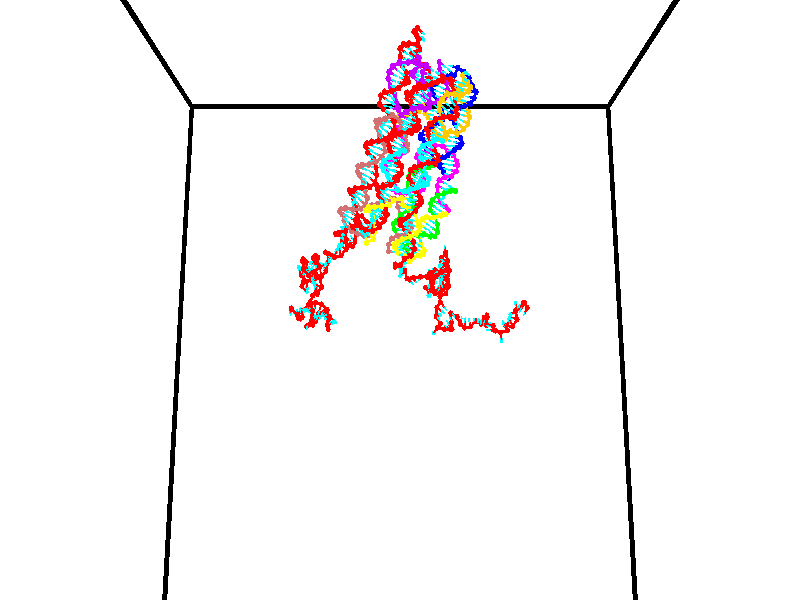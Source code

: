 // switches for output
#declare DRAW_BASES = 1; // possible values are 0, 1; only relevant for DNA ribbons
#declare DRAW_BASES_TYPE = 3; // possible values are 1, 2, 3; only relevant for DNA ribbons
#declare DRAW_FOG = 0; // set to 1 to enable fog

#include "colors.inc"

#include "transforms.inc"
background { rgb <1, 1, 1>}

#default {
   normal{
       ripples 0.25
       frequency 0.20
       turbulence 0.2
       lambda 5
   }
	finish {
		phong 0.1
		phong_size 40.
	}
}

// original window dimensions: 1024x640


// camera settings

camera {
	sky <0, 0.179814, -0.983701>
	up <0, 0.179814, -0.983701>
	right 1.6 * <1, 0, 0>
	location <35, 94.9851, 44.8844>
	look_at <35, 29.7336, 32.9568>
	direction <0, -65.2515, -11.9276>
	angle 67.0682
}


# declare cpy_camera_pos = <35, 94.9851, 44.8844>;
# if (DRAW_FOG = 1)
fog {
	fog_type 2
	up vnormalize(cpy_camera_pos)
	color rgbt<1,1,1,0.3>
	distance 1e-5
	fog_alt 3e-3
	fog_offset 56
}
# end


// LIGHTS

# declare lum = 6;
global_settings {
	ambient_light rgb lum * <0.05, 0.05, 0.05>
	max_trace_level 15
}# declare cpy_direct_light_amount = 0.25;
light_source
{	1000 * <-1, -1.16352, -0.803886>,
	rgb lum * cpy_direct_light_amount
	parallel
}

light_source
{	1000 * <1, 1.16352, 0.803886>,
	rgb lum * cpy_direct_light_amount
	parallel
}

// strand 0

// nucleotide -1

// particle -1
sphere {
	<24.139313, 35.585308, 34.742348> 0.250000
	pigment { color rgbt <1,0,0,0> }
	no_shadow
}
cylinder {
	<24.045610, 35.235981, 34.913197>,  <23.989389, 35.026382, 35.015705>, 0.100000
	pigment { color rgbt <1,0,0,0> }
	no_shadow
}
cylinder {
	<24.045610, 35.235981, 34.913197>,  <24.139313, 35.585308, 34.742348>, 0.100000
	pigment { color rgbt <1,0,0,0> }
	no_shadow
}

// particle -1
sphere {
	<24.045610, 35.235981, 34.913197> 0.100000
	pigment { color rgbt <1,0,0,0> }
	no_shadow
}
sphere {
	0, 1
	scale<0.080000,0.200000,0.300000>
	matrix <0.827036, -0.409957, -0.384639,
		0.511015, 0.263142, 0.818303,
		-0.234254, -0.873322, 0.427122,
		23.975334, 34.973984, 35.041332>
	pigment { color rgbt <0,1,1,0> }
	no_shadow
}
cylinder {
	<24.709053, 35.292728, 35.198563>,  <24.139313, 35.585308, 34.742348>, 0.130000
	pigment { color rgbt <1,0,0,0> }
	no_shadow
}

// nucleotide -1

// particle -1
sphere {
	<24.709053, 35.292728, 35.198563> 0.250000
	pigment { color rgbt <1,0,0,0> }
	no_shadow
}
cylinder {
	<24.480532, 34.991329, 35.068428>,  <24.343418, 34.810490, 34.990345>, 0.100000
	pigment { color rgbt <1,0,0,0> }
	no_shadow
}
cylinder {
	<24.480532, 34.991329, 35.068428>,  <24.709053, 35.292728, 35.198563>, 0.100000
	pigment { color rgbt <1,0,0,0> }
	no_shadow
}

// particle -1
sphere {
	<24.480532, 34.991329, 35.068428> 0.100000
	pigment { color rgbt <1,0,0,0> }
	no_shadow
}
sphere {
	0, 1
	scale<0.080000,0.200000,0.300000>
	matrix <0.813581, -0.467695, -0.345468,
		0.108150, -0.462059, 0.880230,
		-0.571306, -0.753501, -0.325341,
		24.309139, 34.765278, 34.970825>
	pigment { color rgbt <0,1,1,0> }
	no_shadow
}
cylinder {
	<24.924406, 34.689224, 35.459373>,  <24.709053, 35.292728, 35.198563>, 0.130000
	pigment { color rgbt <1,0,0,0> }
	no_shadow
}

// nucleotide -1

// particle -1
sphere {
	<24.924406, 34.689224, 35.459373> 0.250000
	pigment { color rgbt <1,0,0,0> }
	no_shadow
}
cylinder {
	<24.739079, 34.592831, 35.118256>,  <24.627882, 34.534992, 34.913586>, 0.100000
	pigment { color rgbt <1,0,0,0> }
	no_shadow
}
cylinder {
	<24.739079, 34.592831, 35.118256>,  <24.924406, 34.689224, 35.459373>, 0.100000
	pigment { color rgbt <1,0,0,0> }
	no_shadow
}

// particle -1
sphere {
	<24.739079, 34.592831, 35.118256> 0.100000
	pigment { color rgbt <1,0,0,0> }
	no_shadow
}
sphere {
	0, 1
	scale<0.080000,0.200000,0.300000>
	matrix <0.746527, -0.624684, -0.229056,
		-0.477528, -0.742761, 0.469333,
		-0.463319, -0.240989, -0.852795,
		24.600082, 34.520535, 34.862415>
	pigment { color rgbt <0,1,1,0> }
	no_shadow
}
cylinder {
	<24.656183, 34.031384, 35.341545>,  <24.924406, 34.689224, 35.459373>, 0.130000
	pigment { color rgbt <1,0,0,0> }
	no_shadow
}

// nucleotide -1

// particle -1
sphere {
	<24.656183, 34.031384, 35.341545> 0.250000
	pigment { color rgbt <1,0,0,0> }
	no_shadow
}
cylinder {
	<24.741819, 34.133274, 34.964336>,  <24.793201, 34.194408, 34.738010>, 0.100000
	pigment { color rgbt <1,0,0,0> }
	no_shadow
}
cylinder {
	<24.741819, 34.133274, 34.964336>,  <24.656183, 34.031384, 35.341545>, 0.100000
	pigment { color rgbt <1,0,0,0> }
	no_shadow
}

// particle -1
sphere {
	<24.741819, 34.133274, 34.964336> 0.100000
	pigment { color rgbt <1,0,0,0> }
	no_shadow
}
sphere {
	0, 1
	scale<0.080000,0.200000,0.300000>
	matrix <0.719359, -0.694217, -0.024204,
		-0.660824, -0.673186, -0.331862,
		0.214090, 0.254722, -0.943017,
		24.806047, 34.209690, 34.681431>
	pigment { color rgbt <0,1,1,0> }
	no_shadow
}
cylinder {
	<24.915743, 33.451141, 35.147091>,  <24.656183, 34.031384, 35.341545>, 0.130000
	pigment { color rgbt <1,0,0,0> }
	no_shadow
}

// nucleotide -1

// particle -1
sphere {
	<24.915743, 33.451141, 35.147091> 0.250000
	pigment { color rgbt <1,0,0,0> }
	no_shadow
}
cylinder {
	<25.027266, 33.698364, 34.853077>,  <25.094179, 33.846699, 34.676670>, 0.100000
	pigment { color rgbt <1,0,0,0> }
	no_shadow
}
cylinder {
	<25.027266, 33.698364, 34.853077>,  <24.915743, 33.451141, 35.147091>, 0.100000
	pigment { color rgbt <1,0,0,0> }
	no_shadow
}

// particle -1
sphere {
	<25.027266, 33.698364, 34.853077> 0.100000
	pigment { color rgbt <1,0,0,0> }
	no_shadow
}
sphere {
	0, 1
	scale<0.080000,0.200000,0.300000>
	matrix <0.760766, -0.609249, -0.223720,
		-0.586089, -0.496813, -0.640060,
		0.278808, 0.618056, -0.735033,
		25.110909, 33.883781, 34.632568>
	pigment { color rgbt <0,1,1,0> }
	no_shadow
}
cylinder {
	<24.892660, 33.047409, 34.510437>,  <24.915743, 33.451141, 35.147091>, 0.130000
	pigment { color rgbt <1,0,0,0> }
	no_shadow
}

// nucleotide -1

// particle -1
sphere {
	<24.892660, 33.047409, 34.510437> 0.250000
	pigment { color rgbt <1,0,0,0> }
	no_shadow
}
cylinder {
	<25.147924, 33.354244, 34.536751>,  <25.301083, 33.538345, 34.552540>, 0.100000
	pigment { color rgbt <1,0,0,0> }
	no_shadow
}
cylinder {
	<25.147924, 33.354244, 34.536751>,  <24.892660, 33.047409, 34.510437>, 0.100000
	pigment { color rgbt <1,0,0,0> }
	no_shadow
}

// particle -1
sphere {
	<25.147924, 33.354244, 34.536751> 0.100000
	pigment { color rgbt <1,0,0,0> }
	no_shadow
}
sphere {
	0, 1
	scale<0.080000,0.200000,0.300000>
	matrix <0.761388, -0.641467, 0.093851,
		0.114191, -0.009805, -0.993410,
		0.638161, 0.767088, 0.065784,
		25.339373, 33.584370, 34.556484>
	pigment { color rgbt <0,1,1,0> }
	no_shadow
}
cylinder {
	<25.429785, 33.043076, 34.009048>,  <24.892660, 33.047409, 34.510437>, 0.130000
	pigment { color rgbt <1,0,0,0> }
	no_shadow
}

// nucleotide -1

// particle -1
sphere {
	<25.429785, 33.043076, 34.009048> 0.250000
	pigment { color rgbt <1,0,0,0> }
	no_shadow
}
cylinder {
	<25.570936, 33.278519, 34.299984>,  <25.655626, 33.419785, 34.474545>, 0.100000
	pigment { color rgbt <1,0,0,0> }
	no_shadow
}
cylinder {
	<25.570936, 33.278519, 34.299984>,  <25.429785, 33.043076, 34.009048>, 0.100000
	pigment { color rgbt <1,0,0,0> }
	no_shadow
}

// particle -1
sphere {
	<25.570936, 33.278519, 34.299984> 0.100000
	pigment { color rgbt <1,0,0,0> }
	no_shadow
}
sphere {
	0, 1
	scale<0.080000,0.200000,0.300000>
	matrix <0.853823, -0.520517, 0.006991,
		0.382705, 0.618548, -0.686248,
		0.352879, 0.588610, 0.727334,
		25.676800, 33.455101, 34.518185>
	pigment { color rgbt <0,1,1,0> }
	no_shadow
}
cylinder {
	<26.211535, 33.259663, 33.811375>,  <25.429785, 33.043076, 34.009048>, 0.130000
	pigment { color rgbt <1,0,0,0> }
	no_shadow
}

// nucleotide -1

// particle -1
sphere {
	<26.211535, 33.259663, 33.811375> 0.250000
	pigment { color rgbt <1,0,0,0> }
	no_shadow
}
cylinder {
	<26.156157, 33.273071, 34.207294>,  <26.122931, 33.281116, 34.444847>, 0.100000
	pigment { color rgbt <1,0,0,0> }
	no_shadow
}
cylinder {
	<26.156157, 33.273071, 34.207294>,  <26.211535, 33.259663, 33.811375>, 0.100000
	pigment { color rgbt <1,0,0,0> }
	no_shadow
}

// particle -1
sphere {
	<26.156157, 33.273071, 34.207294> 0.100000
	pigment { color rgbt <1,0,0,0> }
	no_shadow
}
sphere {
	0, 1
	scale<0.080000,0.200000,0.300000>
	matrix <0.931384, -0.335359, 0.141629,
		0.336686, 0.941494, 0.015209,
		-0.138443, 0.033519, 0.989803,
		26.114624, 33.283127, 34.504234>
	pigment { color rgbt <0,1,1,0> }
	no_shadow
}
cylinder {
	<26.864166, 33.475189, 34.023899>,  <26.211535, 33.259663, 33.811375>, 0.130000
	pigment { color rgbt <1,0,0,0> }
	no_shadow
}

// nucleotide -1

// particle -1
sphere {
	<26.864166, 33.475189, 34.023899> 0.250000
	pigment { color rgbt <1,0,0,0> }
	no_shadow
}
cylinder {
	<26.703596, 33.331818, 34.361038>,  <26.607254, 33.245796, 34.563320>, 0.100000
	pigment { color rgbt <1,0,0,0> }
	no_shadow
}
cylinder {
	<26.703596, 33.331818, 34.361038>,  <26.864166, 33.475189, 34.023899>, 0.100000
	pigment { color rgbt <1,0,0,0> }
	no_shadow
}

// particle -1
sphere {
	<26.703596, 33.331818, 34.361038> 0.100000
	pigment { color rgbt <1,0,0,0> }
	no_shadow
}
sphere {
	0, 1
	scale<0.080000,0.200000,0.300000>
	matrix <0.813486, -0.562361, 0.148292,
		0.420830, 0.745170, 0.517324,
		-0.401425, -0.358430, 0.842844,
		26.583168, 33.224289, 34.613892>
	pigment { color rgbt <0,1,1,0> }
	no_shadow
}
cylinder {
	<27.483212, 33.410694, 34.503147>,  <26.864166, 33.475189, 34.023899>, 0.130000
	pigment { color rgbt <1,0,0,0> }
	no_shadow
}

// nucleotide -1

// particle -1
sphere {
	<27.483212, 33.410694, 34.503147> 0.250000
	pigment { color rgbt <1,0,0,0> }
	no_shadow
}
cylinder {
	<27.201454, 33.172867, 34.658230>,  <27.032400, 33.030170, 34.751282>, 0.100000
	pigment { color rgbt <1,0,0,0> }
	no_shadow
}
cylinder {
	<27.201454, 33.172867, 34.658230>,  <27.483212, 33.410694, 34.503147>, 0.100000
	pigment { color rgbt <1,0,0,0> }
	no_shadow
}

// particle -1
sphere {
	<27.201454, 33.172867, 34.658230> 0.100000
	pigment { color rgbt <1,0,0,0> }
	no_shadow
}
sphere {
	0, 1
	scale<0.080000,0.200000,0.300000>
	matrix <0.694113, -0.691219, 0.201055,
		0.148451, 0.410735, 0.899588,
		-0.704393, -0.594569, 0.387709,
		26.990137, 32.994495, 34.774544>
	pigment { color rgbt <0,1,1,0> }
	no_shadow
}
cylinder {
	<27.650162, 33.220909, 35.192844>,  <27.483212, 33.410694, 34.503147>, 0.130000
	pigment { color rgbt <1,0,0,0> }
	no_shadow
}

// nucleotide -1

// particle -1
sphere {
	<27.650162, 33.220909, 35.192844> 0.250000
	pigment { color rgbt <1,0,0,0> }
	no_shadow
}
cylinder {
	<27.415287, 32.929722, 35.051270>,  <27.274363, 32.755009, 34.966324>, 0.100000
	pigment { color rgbt <1,0,0,0> }
	no_shadow
}
cylinder {
	<27.415287, 32.929722, 35.051270>,  <27.650162, 33.220909, 35.192844>, 0.100000
	pigment { color rgbt <1,0,0,0> }
	no_shadow
}

// particle -1
sphere {
	<27.415287, 32.929722, 35.051270> 0.100000
	pigment { color rgbt <1,0,0,0> }
	no_shadow
}
sphere {
	0, 1
	scale<0.080000,0.200000,0.300000>
	matrix <0.669235, -0.682573, 0.293629,
		-0.455342, -0.064453, 0.887981,
		-0.587187, -0.727970, -0.353938,
		27.239132, 32.711330, 34.945087>
	pigment { color rgbt <0,1,1,0> }
	no_shadow
}
cylinder {
	<27.431452, 32.776970, 35.755508>,  <27.650162, 33.220909, 35.192844>, 0.130000
	pigment { color rgbt <1,0,0,0> }
	no_shadow
}

// nucleotide -1

// particle -1
sphere {
	<27.431452, 32.776970, 35.755508> 0.250000
	pigment { color rgbt <1,0,0,0> }
	no_shadow
}
cylinder {
	<27.405048, 32.565590, 35.416950>,  <27.389206, 32.438763, 35.213814>, 0.100000
	pigment { color rgbt <1,0,0,0> }
	no_shadow
}
cylinder {
	<27.405048, 32.565590, 35.416950>,  <27.431452, 32.776970, 35.755508>, 0.100000
	pigment { color rgbt <1,0,0,0> }
	no_shadow
}

// particle -1
sphere {
	<27.405048, 32.565590, 35.416950> 0.100000
	pigment { color rgbt <1,0,0,0> }
	no_shadow
}
sphere {
	0, 1
	scale<0.080000,0.200000,0.300000>
	matrix <0.562515, -0.720314, 0.405862,
		-0.824148, -0.449319, 0.344809,
		-0.066010, -0.528450, -0.846394,
		27.385246, 32.407055, 35.163033>
	pigment { color rgbt <0,1,1,0> }
	no_shadow
}
cylinder {
	<27.448460, 32.135044, 35.995861>,  <27.431452, 32.776970, 35.755508>, 0.130000
	pigment { color rgbt <1,0,0,0> }
	no_shadow
}

// nucleotide -1

// particle -1
sphere {
	<27.448460, 32.135044, 35.995861> 0.250000
	pigment { color rgbt <1,0,0,0> }
	no_shadow
}
cylinder {
	<27.525930, 32.128593, 35.603489>,  <27.572412, 32.124722, 35.368065>, 0.100000
	pigment { color rgbt <1,0,0,0> }
	no_shadow
}
cylinder {
	<27.525930, 32.128593, 35.603489>,  <27.448460, 32.135044, 35.995861>, 0.100000
	pigment { color rgbt <1,0,0,0> }
	no_shadow
}

// particle -1
sphere {
	<27.525930, 32.128593, 35.603489> 0.100000
	pigment { color rgbt <1,0,0,0> }
	no_shadow
}
sphere {
	0, 1
	scale<0.080000,0.200000,0.300000>
	matrix <0.648496, -0.748169, 0.140342,
		-0.736167, -0.663312, -0.134443,
		0.193677, -0.016129, -0.980933,
		27.584034, 32.123756, 35.309208>
	pigment { color rgbt <0,1,1,0> }
	no_shadow
}
cylinder {
	<27.264183, 31.526882, 35.570301>,  <27.448460, 32.135044, 35.995861>, 0.130000
	pigment { color rgbt <1,0,0,0> }
	no_shadow
}

// nucleotide -1

// particle -1
sphere {
	<27.264183, 31.526882, 35.570301> 0.250000
	pigment { color rgbt <1,0,0,0> }
	no_shadow
}
cylinder {
	<27.602070, 31.695177, 35.437981>,  <27.804802, 31.796154, 35.358589>, 0.100000
	pigment { color rgbt <1,0,0,0> }
	no_shadow
}
cylinder {
	<27.602070, 31.695177, 35.437981>,  <27.264183, 31.526882, 35.570301>, 0.100000
	pigment { color rgbt <1,0,0,0> }
	no_shadow
}

// particle -1
sphere {
	<27.602070, 31.695177, 35.437981> 0.100000
	pigment { color rgbt <1,0,0,0> }
	no_shadow
}
sphere {
	0, 1
	scale<0.080000,0.200000,0.300000>
	matrix <0.454721, -0.890163, 0.028972,
		-0.282279, -0.174896, -0.943255,
		0.844717, 0.420739, -0.330804,
		27.855486, 31.821400, 35.338741>
	pigment { color rgbt <0,1,1,0> }
	no_shadow
}
cylinder {
	<27.489866, 31.390841, 34.799271>,  <27.264183, 31.526882, 35.570301>, 0.130000
	pigment { color rgbt <1,0,0,0> }
	no_shadow
}

// nucleotide -1

// particle -1
sphere {
	<27.489866, 31.390841, 34.799271> 0.250000
	pigment { color rgbt <1,0,0,0> }
	no_shadow
}
cylinder {
	<27.802780, 31.461418, 35.038235>,  <27.990528, 31.503765, 35.181614>, 0.100000
	pigment { color rgbt <1,0,0,0> }
	no_shadow
}
cylinder {
	<27.802780, 31.461418, 35.038235>,  <27.489866, 31.390841, 34.799271>, 0.100000
	pigment { color rgbt <1,0,0,0> }
	no_shadow
}

// particle -1
sphere {
	<27.802780, 31.461418, 35.038235> 0.100000
	pigment { color rgbt <1,0,0,0> }
	no_shadow
}
sphere {
	0, 1
	scale<0.080000,0.200000,0.300000>
	matrix <0.118059, -0.983659, 0.135927,
		0.611632, -0.035803, -0.790332,
		0.782284, 0.176443, 0.597411,
		28.037466, 31.514351, 35.217457>
	pigment { color rgbt <0,1,1,0> }
	no_shadow
}
cylinder {
	<27.045715, 31.672192, 34.263748>,  <27.489866, 31.390841, 34.799271>, 0.130000
	pigment { color rgbt <1,0,0,0> }
	no_shadow
}

// nucleotide -1

// particle -1
sphere {
	<27.045715, 31.672192, 34.263748> 0.250000
	pigment { color rgbt <1,0,0,0> }
	no_shadow
}
cylinder {
	<27.066368, 31.864220, 34.614033>,  <27.078760, 31.979437, 34.824203>, 0.100000
	pigment { color rgbt <1,0,0,0> }
	no_shadow
}
cylinder {
	<27.066368, 31.864220, 34.614033>,  <27.045715, 31.672192, 34.263748>, 0.100000
	pigment { color rgbt <1,0,0,0> }
	no_shadow
}

// particle -1
sphere {
	<27.066368, 31.864220, 34.614033> 0.100000
	pigment { color rgbt <1,0,0,0> }
	no_shadow
}
sphere {
	0, 1
	scale<0.080000,0.200000,0.300000>
	matrix <-0.689461, 0.651509, -0.316512,
		-0.722480, -0.587425, 0.364630,
		0.051633, 0.480072, 0.875709,
		27.081858, 32.008240, 34.876747>
	pigment { color rgbt <0,1,1,0> }
	no_shadow
}
cylinder {
	<26.334295, 31.826448, 34.545048>,  <27.045715, 31.672192, 34.263748>, 0.130000
	pigment { color rgbt <1,0,0,0> }
	no_shadow
}

// nucleotide -1

// particle -1
sphere {
	<26.334295, 31.826448, 34.545048> 0.250000
	pigment { color rgbt <1,0,0,0> }
	no_shadow
}
cylinder {
	<26.602715, 32.092480, 34.676117>,  <26.763765, 32.252098, 34.754757>, 0.100000
	pigment { color rgbt <1,0,0,0> }
	no_shadow
}
cylinder {
	<26.602715, 32.092480, 34.676117>,  <26.334295, 31.826448, 34.545048>, 0.100000
	pigment { color rgbt <1,0,0,0> }
	no_shadow
}

// particle -1
sphere {
	<26.602715, 32.092480, 34.676117> 0.100000
	pigment { color rgbt <1,0,0,0> }
	no_shadow
}
sphere {
	0, 1
	scale<0.080000,0.200000,0.300000>
	matrix <-0.727423, 0.676050, 0.117526,
		-0.143359, -0.317222, 0.937453,
		0.671047, 0.665077, 0.327672,
		26.804029, 32.292004, 34.774418>
	pigment { color rgbt <0,1,1,0> }
	no_shadow
}
cylinder {
	<26.129179, 32.081520, 35.264828>,  <26.334295, 31.826448, 34.545048>, 0.130000
	pigment { color rgbt <1,0,0,0> }
	no_shadow
}

// nucleotide -1

// particle -1
sphere {
	<26.129179, 32.081520, 35.264828> 0.250000
	pigment { color rgbt <1,0,0,0> }
	no_shadow
}
cylinder {
	<26.379923, 32.355198, 35.115742>,  <26.530369, 32.519405, 35.026291>, 0.100000
	pigment { color rgbt <1,0,0,0> }
	no_shadow
}
cylinder {
	<26.379923, 32.355198, 35.115742>,  <26.129179, 32.081520, 35.264828>, 0.100000
	pigment { color rgbt <1,0,0,0> }
	no_shadow
}

// particle -1
sphere {
	<26.379923, 32.355198, 35.115742> 0.100000
	pigment { color rgbt <1,0,0,0> }
	no_shadow
}
sphere {
	0, 1
	scale<0.080000,0.200000,0.300000>
	matrix <-0.662084, 0.719959, 0.208097,
		0.410719, 0.116321, 0.904311,
		0.626861, 0.684199, -0.372715,
		26.567982, 32.560459, 35.003925>
	pigment { color rgbt <0,1,1,0> }
	no_shadow
}
cylinder {
	<25.912149, 32.720917, 35.659554>,  <26.129179, 32.081520, 35.264828>, 0.130000
	pigment { color rgbt <1,0,0,0> }
	no_shadow
}

// nucleotide -1

// particle -1
sphere {
	<25.912149, 32.720917, 35.659554> 0.250000
	pigment { color rgbt <1,0,0,0> }
	no_shadow
}
cylinder {
	<26.117460, 32.858692, 35.345123>,  <26.240646, 32.941357, 35.156467>, 0.100000
	pigment { color rgbt <1,0,0,0> }
	no_shadow
}
cylinder {
	<26.117460, 32.858692, 35.345123>,  <25.912149, 32.720917, 35.659554>, 0.100000
	pigment { color rgbt <1,0,0,0> }
	no_shadow
}

// particle -1
sphere {
	<26.117460, 32.858692, 35.345123> 0.100000
	pigment { color rgbt <1,0,0,0> }
	no_shadow
}
sphere {
	0, 1
	scale<0.080000,0.200000,0.300000>
	matrix <-0.503195, 0.862755, 0.049473,
		0.695228, 0.370154, 0.616153,
		0.513277, 0.344440, -0.786071,
		26.271442, 32.962025, 35.109303>
	pigment { color rgbt <0,1,1,0> }
	no_shadow
}
cylinder {
	<26.013525, 33.401443, 35.797531>,  <25.912149, 32.720917, 35.659554>, 0.130000
	pigment { color rgbt <1,0,0,0> }
	no_shadow
}

// nucleotide -1

// particle -1
sphere {
	<26.013525, 33.401443, 35.797531> 0.250000
	pigment { color rgbt <1,0,0,0> }
	no_shadow
}
cylinder {
	<26.054125, 33.361572, 35.401600>,  <26.078485, 33.337650, 35.164040>, 0.100000
	pigment { color rgbt <1,0,0,0> }
	no_shadow
}
cylinder {
	<26.054125, 33.361572, 35.401600>,  <26.013525, 33.401443, 35.797531>, 0.100000
	pigment { color rgbt <1,0,0,0> }
	no_shadow
}

// particle -1
sphere {
	<26.054125, 33.361572, 35.401600> 0.100000
	pigment { color rgbt <1,0,0,0> }
	no_shadow
}
sphere {
	0, 1
	scale<0.080000,0.200000,0.300000>
	matrix <-0.573510, 0.807131, -0.140090,
		0.812886, 0.581896, 0.024756,
		0.101499, -0.099680, -0.989829,
		26.084574, 33.331669, 35.104652>
	pigment { color rgbt <0,1,1,0> }
	no_shadow
}
cylinder {
	<25.470385, 33.992924, 36.002575>,  <26.013525, 33.401443, 35.797531>, 0.130000
	pigment { color rgbt <1,0,0,0> }
	no_shadow
}

// nucleotide -1

// particle -1
sphere {
	<25.470385, 33.992924, 36.002575> 0.250000
	pigment { color rgbt <1,0,0,0> }
	no_shadow
}
cylinder {
	<25.545349, 34.366531, 36.124218>,  <25.590328, 34.590698, 36.197205>, 0.100000
	pigment { color rgbt <1,0,0,0> }
	no_shadow
}
cylinder {
	<25.545349, 34.366531, 36.124218>,  <25.470385, 33.992924, 36.002575>, 0.100000
	pigment { color rgbt <1,0,0,0> }
	no_shadow
}

// particle -1
sphere {
	<25.545349, 34.366531, 36.124218> 0.100000
	pigment { color rgbt <1,0,0,0> }
	no_shadow
}
sphere {
	0, 1
	scale<0.080000,0.200000,0.300000>
	matrix <0.938047, -0.262036, 0.226725,
		0.291453, 0.242776, -0.925265,
		0.187409, 0.934022, 0.304107,
		25.601572, 34.646736, 36.215450>
	pigment { color rgbt <0,1,1,0> }
	no_shadow
}
cylinder {
	<26.017813, 34.188404, 35.485497>,  <25.470385, 33.992924, 36.002575>, 0.130000
	pigment { color rgbt <1,0,0,0> }
	no_shadow
}

// nucleotide -1

// particle -1
sphere {
	<26.017813, 34.188404, 35.485497> 0.250000
	pigment { color rgbt <1,0,0,0> }
	no_shadow
}
cylinder {
	<25.938391, 33.955616, 35.170055>,  <25.890738, 33.815945, 34.980793>, 0.100000
	pigment { color rgbt <1,0,0,0> }
	no_shadow
}
cylinder {
	<25.938391, 33.955616, 35.170055>,  <26.017813, 34.188404, 35.485497>, 0.100000
	pigment { color rgbt <1,0,0,0> }
	no_shadow
}

// particle -1
sphere {
	<25.938391, 33.955616, 35.170055> 0.100000
	pigment { color rgbt <1,0,0,0> }
	no_shadow
}
sphere {
	0, 1
	scale<0.080000,0.200000,0.300000>
	matrix <-0.678046, 0.662557, -0.318231,
		0.707693, 0.471520, -0.526155,
		-0.198555, -0.581967, -0.788600,
		25.878824, 33.781025, 34.933475>
	pigment { color rgbt <0,1,1,0> }
	no_shadow
}
cylinder {
	<26.142876, 34.614506, 34.758915>,  <26.017813, 34.188404, 35.485497>, 0.130000
	pigment { color rgbt <1,0,0,0> }
	no_shadow
}

// nucleotide -1

// particle -1
sphere {
	<26.142876, 34.614506, 34.758915> 0.250000
	pigment { color rgbt <1,0,0,0> }
	no_shadow
}
cylinder {
	<25.910452, 34.293419, 34.705219>,  <25.770998, 34.100769, 34.673004>, 0.100000
	pigment { color rgbt <1,0,0,0> }
	no_shadow
}
cylinder {
	<25.910452, 34.293419, 34.705219>,  <26.142876, 34.614506, 34.758915>, 0.100000
	pigment { color rgbt <1,0,0,0> }
	no_shadow
}

// particle -1
sphere {
	<25.910452, 34.293419, 34.705219> 0.100000
	pigment { color rgbt <1,0,0,0> }
	no_shadow
}
sphere {
	0, 1
	scale<0.080000,0.200000,0.300000>
	matrix <-0.748813, 0.591910, -0.298198,
		0.318824, -0.072752, -0.945017,
		-0.581059, -0.802714, -0.134237,
		25.736134, 34.052605, 34.664948>
	pigment { color rgbt <0,1,1,0> }
	no_shadow
}
cylinder {
	<25.894308, 34.645546, 34.044716>,  <26.142876, 34.614506, 34.758915>, 0.130000
	pigment { color rgbt <1,0,0,0> }
	no_shadow
}

// nucleotide -1

// particle -1
sphere {
	<25.894308, 34.645546, 34.044716> 0.250000
	pigment { color rgbt <1,0,0,0> }
	no_shadow
}
cylinder {
	<25.661528, 34.427410, 34.286026>,  <25.521860, 34.296528, 34.430813>, 0.100000
	pigment { color rgbt <1,0,0,0> }
	no_shadow
}
cylinder {
	<25.661528, 34.427410, 34.286026>,  <25.894308, 34.645546, 34.044716>, 0.100000
	pigment { color rgbt <1,0,0,0> }
	no_shadow
}

// particle -1
sphere {
	<25.661528, 34.427410, 34.286026> 0.100000
	pigment { color rgbt <1,0,0,0> }
	no_shadow
}
sphere {
	0, 1
	scale<0.080000,0.200000,0.300000>
	matrix <-0.796534, 0.531761, -0.287687,
		-0.163912, -0.647948, -0.743838,
		-0.581951, -0.545337, 0.603274,
		25.486942, 34.263809, 34.467007>
	pigment { color rgbt <0,1,1,0> }
	no_shadow
}
cylinder {
	<26.055872, 34.153011, 33.372189>,  <25.894308, 34.645546, 34.044716>, 0.130000
	pigment { color rgbt <1,0,0,0> }
	no_shadow
}

// nucleotide -1

// particle -1
sphere {
	<26.055872, 34.153011, 33.372189> 0.250000
	pigment { color rgbt <1,0,0,0> }
	no_shadow
}
cylinder {
	<26.235512, 34.066582, 33.025406>,  <26.343296, 34.014725, 32.817337>, 0.100000
	pigment { color rgbt <1,0,0,0> }
	no_shadow
}
cylinder {
	<26.235512, 34.066582, 33.025406>,  <26.055872, 34.153011, 33.372189>, 0.100000
	pigment { color rgbt <1,0,0,0> }
	no_shadow
}

// particle -1
sphere {
	<26.235512, 34.066582, 33.025406> 0.100000
	pigment { color rgbt <1,0,0,0> }
	no_shadow
}
sphere {
	0, 1
	scale<0.080000,0.200000,0.300000>
	matrix <-0.400078, 0.818975, -0.411361,
		0.798903, 0.531594, 0.281357,
		0.449102, -0.216072, -0.866960,
		26.370243, 34.001759, 32.765316>
	pigment { color rgbt <0,1,1,0> }
	no_shadow
}
cylinder {
	<26.581299, 34.674164, 33.342342>,  <26.055872, 34.153011, 33.372189>, 0.130000
	pigment { color rgbt <1,0,0,0> }
	no_shadow
}

// nucleotide -1

// particle -1
sphere {
	<26.581299, 34.674164, 33.342342> 0.250000
	pigment { color rgbt <1,0,0,0> }
	no_shadow
}
cylinder {
	<26.477787, 34.502743, 32.996075>,  <26.415680, 34.399891, 32.788315>, 0.100000
	pigment { color rgbt <1,0,0,0> }
	no_shadow
}
cylinder {
	<26.477787, 34.502743, 32.996075>,  <26.581299, 34.674164, 33.342342>, 0.100000
	pigment { color rgbt <1,0,0,0> }
	no_shadow
}

// particle -1
sphere {
	<26.477787, 34.502743, 32.996075> 0.100000
	pigment { color rgbt <1,0,0,0> }
	no_shadow
}
sphere {
	0, 1
	scale<0.080000,0.200000,0.300000>
	matrix <-0.155243, 0.902996, -0.400622,
		0.953380, 0.030717, -0.300205,
		-0.258778, -0.428550, -0.865667,
		26.400154, 34.374176, 32.736374>
	pigment { color rgbt <0,1,1,0> }
	no_shadow
}
cylinder {
	<27.043468, 35.020103, 32.805248>,  <26.581299, 34.674164, 33.342342>, 0.130000
	pigment { color rgbt <1,0,0,0> }
	no_shadow
}

// nucleotide -1

// particle -1
sphere {
	<27.043468, 35.020103, 32.805248> 0.250000
	pigment { color rgbt <1,0,0,0> }
	no_shadow
}
cylinder {
	<26.689171, 34.885773, 32.677078>,  <26.476591, 34.805172, 32.600174>, 0.100000
	pigment { color rgbt <1,0,0,0> }
	no_shadow
}
cylinder {
	<26.689171, 34.885773, 32.677078>,  <27.043468, 35.020103, 32.805248>, 0.100000
	pigment { color rgbt <1,0,0,0> }
	no_shadow
}

// particle -1
sphere {
	<26.689171, 34.885773, 32.677078> 0.100000
	pigment { color rgbt <1,0,0,0> }
	no_shadow
}
sphere {
	0, 1
	scale<0.080000,0.200000,0.300000>
	matrix <-0.181960, 0.886285, -0.425897,
		0.427020, -0.318931, -0.846131,
		-0.885745, -0.335829, -0.320428,
		26.423447, 34.785023, 32.580948>
	pigment { color rgbt <0,1,1,0> }
	no_shadow
}
cylinder {
	<26.883995, 35.155838, 32.002472>,  <27.043468, 35.020103, 32.805248>, 0.130000
	pigment { color rgbt <1,0,0,0> }
	no_shadow
}

// nucleotide -1

// particle -1
sphere {
	<26.883995, 35.155838, 32.002472> 0.250000
	pigment { color rgbt <1,0,0,0> }
	no_shadow
}
cylinder {
	<26.540451, 35.138309, 32.206604>,  <26.334324, 35.127792, 32.329082>, 0.100000
	pigment { color rgbt <1,0,0,0> }
	no_shadow
}
cylinder {
	<26.540451, 35.138309, 32.206604>,  <26.883995, 35.155838, 32.002472>, 0.100000
	pigment { color rgbt <1,0,0,0> }
	no_shadow
}

// particle -1
sphere {
	<26.540451, 35.138309, 32.206604> 0.100000
	pigment { color rgbt <1,0,0,0> }
	no_shadow
}
sphere {
	0, 1
	scale<0.080000,0.200000,0.300000>
	matrix <-0.272273, 0.882973, -0.382396,
		-0.433851, -0.467374, -0.770282,
		-0.858860, -0.043825, 0.510332,
		26.282793, 35.125160, 32.359703>
	pigment { color rgbt <0,1,1,0> }
	no_shadow
}
cylinder {
	<26.307341, 35.127373, 31.513483>,  <26.883995, 35.155838, 32.002472>, 0.130000
	pigment { color rgbt <1,0,0,0> }
	no_shadow
}

// nucleotide -1

// particle -1
sphere {
	<26.307341, 35.127373, 31.513483> 0.250000
	pigment { color rgbt <1,0,0,0> }
	no_shadow
}
cylinder {
	<26.222681, 35.297798, 31.865316>,  <26.171885, 35.400055, 32.076416>, 0.100000
	pigment { color rgbt <1,0,0,0> }
	no_shadow
}
cylinder {
	<26.222681, 35.297798, 31.865316>,  <26.307341, 35.127373, 31.513483>, 0.100000
	pigment { color rgbt <1,0,0,0> }
	no_shadow
}

// particle -1
sphere {
	<26.222681, 35.297798, 31.865316> 0.100000
	pigment { color rgbt <1,0,0,0> }
	no_shadow
}
sphere {
	0, 1
	scale<0.080000,0.200000,0.300000>
	matrix <-0.584887, 0.665810, -0.463254,
		-0.783015, -0.612505, 0.108284,
		-0.211649, 0.426068, 0.879585,
		26.159185, 35.425617, 32.129192>
	pigment { color rgbt <0,1,1,0> }
	no_shadow
}
cylinder {
	<26.901161, 35.569580, 31.195623>,  <26.307341, 35.127373, 31.513483>, 0.130000
	pigment { color rgbt <1,0,0,0> }
	no_shadow
}

// nucleotide -1

// particle -1
sphere {
	<26.901161, 35.569580, 31.195623> 0.250000
	pigment { color rgbt <1,0,0,0> }
	no_shadow
}
cylinder {
	<27.062803, 35.240852, 31.034967>,  <27.159788, 35.043617, 30.938574>, 0.100000
	pigment { color rgbt <1,0,0,0> }
	no_shadow
}
cylinder {
	<27.062803, 35.240852, 31.034967>,  <26.901161, 35.569580, 31.195623>, 0.100000
	pigment { color rgbt <1,0,0,0> }
	no_shadow
}

// particle -1
sphere {
	<27.062803, 35.240852, 31.034967> 0.100000
	pigment { color rgbt <1,0,0,0> }
	no_shadow
}
sphere {
	0, 1
	scale<0.080000,0.200000,0.300000>
	matrix <-0.888619, -0.456838, 0.040692,
		-0.216925, 0.340461, -0.914893,
		0.404104, -0.821818, -0.401639,
		27.184034, 34.994308, 30.914476>
	pigment { color rgbt <0,1,1,0> }
	no_shadow
}
cylinder {
	<26.479755, 35.415173, 30.752638>,  <26.901161, 35.569580, 31.195623>, 0.130000
	pigment { color rgbt <1,0,0,0> }
	no_shadow
}

// nucleotide -1

// particle -1
sphere {
	<26.479755, 35.415173, 30.752638> 0.250000
	pigment { color rgbt <1,0,0,0> }
	no_shadow
}
cylinder {
	<26.660759, 35.058544, 30.760059>,  <26.769361, 34.844566, 30.764513>, 0.100000
	pigment { color rgbt <1,0,0,0> }
	no_shadow
}
cylinder {
	<26.660759, 35.058544, 30.760059>,  <26.479755, 35.415173, 30.752638>, 0.100000
	pigment { color rgbt <1,0,0,0> }
	no_shadow
}

// particle -1
sphere {
	<26.660759, 35.058544, 30.760059> 0.100000
	pigment { color rgbt <1,0,0,0> }
	no_shadow
}
sphere {
	0, 1
	scale<0.080000,0.200000,0.300000>
	matrix <-0.877402, -0.448843, -0.169425,
		0.159382, 0.060387, -0.985368,
		0.452507, -0.891568, 0.018554,
		26.796511, 34.791073, 30.765625>
	pigment { color rgbt <0,1,1,0> }
	no_shadow
}
cylinder {
	<26.121414, 34.947472, 30.251268>,  <26.479755, 35.415173, 30.752638>, 0.130000
	pigment { color rgbt <1,0,0,0> }
	no_shadow
}

// nucleotide -1

// particle -1
sphere {
	<26.121414, 34.947472, 30.251268> 0.250000
	pigment { color rgbt <1,0,0,0> }
	no_shadow
}
cylinder {
	<26.313133, 34.690853, 30.490835>,  <26.428164, 34.536884, 30.634575>, 0.100000
	pigment { color rgbt <1,0,0,0> }
	no_shadow
}
cylinder {
	<26.313133, 34.690853, 30.490835>,  <26.121414, 34.947472, 30.251268>, 0.100000
	pigment { color rgbt <1,0,0,0> }
	no_shadow
}

// particle -1
sphere {
	<26.313133, 34.690853, 30.490835> 0.100000
	pigment { color rgbt <1,0,0,0> }
	no_shadow
}
sphere {
	0, 1
	scale<0.080000,0.200000,0.300000>
	matrix <-0.737182, -0.664598, -0.121953,
		0.476276, -0.383057, -0.791472,
		0.479296, -0.641542, 0.598915,
		26.456923, 34.498390, 30.670509>
	pigment { color rgbt <0,1,1,0> }
	no_shadow
}
cylinder {
	<26.272013, 34.304405, 29.896431>,  <26.121414, 34.947472, 30.251268>, 0.130000
	pigment { color rgbt <1,0,0,0> }
	no_shadow
}

// nucleotide -1

// particle -1
sphere {
	<26.272013, 34.304405, 29.896431> 0.250000
	pigment { color rgbt <1,0,0,0> }
	no_shadow
}
cylinder {
	<26.281805, 34.191776, 30.280123>,  <26.287680, 34.124199, 30.510338>, 0.100000
	pigment { color rgbt <1,0,0,0> }
	no_shadow
}
cylinder {
	<26.281805, 34.191776, 30.280123>,  <26.272013, 34.304405, 29.896431>, 0.100000
	pigment { color rgbt <1,0,0,0> }
	no_shadow
}

// particle -1
sphere {
	<26.281805, 34.191776, 30.280123> 0.100000
	pigment { color rgbt <1,0,0,0> }
	no_shadow
}
sphere {
	0, 1
	scale<0.080000,0.200000,0.300000>
	matrix <-0.771655, -0.615345, -0.160932,
		0.635570, -0.736254, -0.232337,
		0.024480, -0.281568, 0.959229,
		26.289148, 34.107307, 30.567892>
	pigment { color rgbt <0,1,1,0> }
	no_shadow
}
cylinder {
	<26.416712, 33.593433, 29.899643>,  <26.272013, 34.304405, 29.896431>, 0.130000
	pigment { color rgbt <1,0,0,0> }
	no_shadow
}

// nucleotide -1

// particle -1
sphere {
	<26.416712, 33.593433, 29.899643> 0.250000
	pigment { color rgbt <1,0,0,0> }
	no_shadow
}
cylinder {
	<26.234303, 33.708092, 30.236660>,  <26.124857, 33.776886, 30.438869>, 0.100000
	pigment { color rgbt <1,0,0,0> }
	no_shadow
}
cylinder {
	<26.234303, 33.708092, 30.236660>,  <26.416712, 33.593433, 29.899643>, 0.100000
	pigment { color rgbt <1,0,0,0> }
	no_shadow
}

// particle -1
sphere {
	<26.234303, 33.708092, 30.236660> 0.100000
	pigment { color rgbt <1,0,0,0> }
	no_shadow
}
sphere {
	0, 1
	scale<0.080000,0.200000,0.300000>
	matrix <-0.771603, -0.599098, -0.213801,
		0.443479, -0.747605, 0.494382,
		-0.456022, 0.286650, 0.842541,
		26.097496, 33.794086, 30.489422>
	pigment { color rgbt <0,1,1,0> }
	no_shadow
}
cylinder {
	<26.300312, 33.232227, 30.466930>,  <26.416712, 33.593433, 29.899643>, 0.130000
	pigment { color rgbt <1,0,0,0> }
	no_shadow
}

// nucleotide -1

// particle -1
sphere {
	<26.300312, 33.232227, 30.466930> 0.250000
	pigment { color rgbt <1,0,0,0> }
	no_shadow
}
cylinder {
	<25.984922, 33.477222, 30.444403>,  <25.795689, 33.624218, 30.430885>, 0.100000
	pigment { color rgbt <1,0,0,0> }
	no_shadow
}
cylinder {
	<25.984922, 33.477222, 30.444403>,  <26.300312, 33.232227, 30.466930>, 0.100000
	pigment { color rgbt <1,0,0,0> }
	no_shadow
}

// particle -1
sphere {
	<25.984922, 33.477222, 30.444403> 0.100000
	pigment { color rgbt <1,0,0,0> }
	no_shadow
}
sphere {
	0, 1
	scale<0.080000,0.200000,0.300000>
	matrix <-0.571379, -0.763287, -0.301530,
		-0.227671, -0.205568, 0.951792,
		-0.788475, 0.612483, -0.056321,
		25.748381, 33.660969, 30.427505>
	pigment { color rgbt <0,1,1,0> }
	no_shadow
}
cylinder {
	<26.150097, 33.033665, 31.235100>,  <26.300312, 33.232227, 30.466930>, 0.130000
	pigment { color rgbt <1,0,0,0> }
	no_shadow
}

// nucleotide -1

// particle -1
sphere {
	<26.150097, 33.033665, 31.235100> 0.250000
	pigment { color rgbt <1,0,0,0> }
	no_shadow
}
cylinder {
	<25.864071, 33.313282, 31.236656>,  <25.692455, 33.481052, 31.237589>, 0.100000
	pigment { color rgbt <1,0,0,0> }
	no_shadow
}
cylinder {
	<25.864071, 33.313282, 31.236656>,  <26.150097, 33.033665, 31.235100>, 0.100000
	pigment { color rgbt <1,0,0,0> }
	no_shadow
}

// particle -1
sphere {
	<25.864071, 33.313282, 31.236656> 0.100000
	pigment { color rgbt <1,0,0,0> }
	no_shadow
}
sphere {
	0, 1
	scale<0.080000,0.200000,0.300000>
	matrix <-0.697013, -0.712541, -0.080359,
		-0.053404, -0.060173, 0.996758,
		-0.715067, 0.699045, 0.003889,
		25.649551, 33.522995, 31.237823>
	pigment { color rgbt <0,1,1,0> }
	no_shadow
}
cylinder {
	<25.629213, 32.848782, 31.730629>,  <26.150097, 33.033665, 31.235100>, 0.130000
	pigment { color rgbt <1,0,0,0> }
	no_shadow
}

// nucleotide -1

// particle -1
sphere {
	<25.629213, 32.848782, 31.730629> 0.250000
	pigment { color rgbt <1,0,0,0> }
	no_shadow
}
cylinder {
	<25.446444, 33.075535, 31.456442>,  <25.336782, 33.211586, 31.291929>, 0.100000
	pigment { color rgbt <1,0,0,0> }
	no_shadow
}
cylinder {
	<25.446444, 33.075535, 31.456442>,  <25.629213, 32.848782, 31.730629>, 0.100000
	pigment { color rgbt <1,0,0,0> }
	no_shadow
}

// particle -1
sphere {
	<25.446444, 33.075535, 31.456442> 0.100000
	pigment { color rgbt <1,0,0,0> }
	no_shadow
}
sphere {
	0, 1
	scale<0.080000,0.200000,0.300000>
	matrix <-0.735522, -0.674156, -0.067238,
		-0.500230, 0.473455, 0.724990,
		-0.456922, 0.566881, -0.685469,
		25.309366, 33.245598, 31.250801>
	pigment { color rgbt <0,1,1,0> }
	no_shadow
}
cylinder {
	<24.838417, 32.817116, 31.900181>,  <25.629213, 32.848782, 31.730629>, 0.130000
	pigment { color rgbt <1,0,0,0> }
	no_shadow
}

// nucleotide -1

// particle -1
sphere {
	<24.838417, 32.817116, 31.900181> 0.250000
	pigment { color rgbt <1,0,0,0> }
	no_shadow
}
cylinder {
	<24.879866, 32.953617, 31.526484>,  <24.904734, 33.035519, 31.302265>, 0.100000
	pigment { color rgbt <1,0,0,0> }
	no_shadow
}
cylinder {
	<24.879866, 32.953617, 31.526484>,  <24.838417, 32.817116, 31.900181>, 0.100000
	pigment { color rgbt <1,0,0,0> }
	no_shadow
}

// particle -1
sphere {
	<24.879866, 32.953617, 31.526484> 0.100000
	pigment { color rgbt <1,0,0,0> }
	no_shadow
}
sphere {
	0, 1
	scale<0.080000,0.200000,0.300000>
	matrix <-0.828147, -0.490611, -0.271060,
		-0.550850, 0.801777, 0.231771,
		0.103621, 0.341254, -0.934242,
		24.910952, 33.055992, 31.246210>
	pigment { color rgbt <0,1,1,0> }
	no_shadow
}
cylinder {
	<24.592125, 32.239105, 32.169724>,  <24.838417, 32.817116, 31.900181>, 0.130000
	pigment { color rgbt <1,0,0,0> }
	no_shadow
}

// nucleotide -1

// particle -1
sphere {
	<24.592125, 32.239105, 32.169724> 0.250000
	pigment { color rgbt <1,0,0,0> }
	no_shadow
}
cylinder {
	<24.832970, 32.006943, 32.389027>,  <24.977476, 31.867645, 32.520607>, 0.100000
	pigment { color rgbt <1,0,0,0> }
	no_shadow
}
cylinder {
	<24.832970, 32.006943, 32.389027>,  <24.592125, 32.239105, 32.169724>, 0.100000
	pigment { color rgbt <1,0,0,0> }
	no_shadow
}

// particle -1
sphere {
	<24.832970, 32.006943, 32.389027> 0.100000
	pigment { color rgbt <1,0,0,0> }
	no_shadow
}
sphere {
	0, 1
	scale<0.080000,0.200000,0.300000>
	matrix <-0.079547, -0.726880, -0.682142,
		0.794438, 0.367115, -0.483834,
		0.602114, -0.580407, 0.548258,
		25.013603, 31.832821, 32.553505>
	pigment { color rgbt <0,1,1,0> }
	no_shadow
}
cylinder {
	<25.051657, 31.974304, 31.677917>,  <24.592125, 32.239105, 32.169724>, 0.130000
	pigment { color rgbt <1,0,0,0> }
	no_shadow
}

// nucleotide -1

// particle -1
sphere {
	<25.051657, 31.974304, 31.677917> 0.250000
	pigment { color rgbt <1,0,0,0> }
	no_shadow
}
cylinder {
	<25.030769, 31.734617, 31.997471>,  <25.018236, 31.590805, 32.189201>, 0.100000
	pigment { color rgbt <1,0,0,0> }
	no_shadow
}
cylinder {
	<25.030769, 31.734617, 31.997471>,  <25.051657, 31.974304, 31.677917>, 0.100000
	pigment { color rgbt <1,0,0,0> }
	no_shadow
}

// particle -1
sphere {
	<25.030769, 31.734617, 31.997471> 0.100000
	pigment { color rgbt <1,0,0,0> }
	no_shadow
}
sphere {
	0, 1
	scale<0.080000,0.200000,0.300000>
	matrix <-0.015137, -0.799406, -0.600601,
		0.998521, -0.043456, 0.032674,
		-0.052219, -0.599218, 0.798881,
		25.015104, 31.554852, 32.237137>
	pigment { color rgbt <0,1,1,0> }
	no_shadow
}
cylinder {
	<24.448875, 31.974417, 31.141180>,  <25.051657, 31.974304, 31.677917>, 0.130000
	pigment { color rgbt <1,0,0,0> }
	no_shadow
}

// nucleotide -1

// particle -1
sphere {
	<24.448875, 31.974417, 31.141180> 0.250000
	pigment { color rgbt <1,0,0,0> }
	no_shadow
}
cylinder {
	<24.332424, 32.086308, 30.775230>,  <24.262554, 32.153442, 30.555660>, 0.100000
	pigment { color rgbt <1,0,0,0> }
	no_shadow
}
cylinder {
	<24.332424, 32.086308, 30.775230>,  <24.448875, 31.974417, 31.141180>, 0.100000
	pigment { color rgbt <1,0,0,0> }
	no_shadow
}

// particle -1
sphere {
	<24.332424, 32.086308, 30.775230> 0.100000
	pigment { color rgbt <1,0,0,0> }
	no_shadow
}
sphere {
	0, 1
	scale<0.080000,0.200000,0.300000>
	matrix <0.261816, 0.943086, 0.205040,
		0.920162, -0.179837, -0.347794,
		-0.291126, 0.279728, -0.914876,
		24.245087, 32.170227, 30.500767>
	pigment { color rgbt <0,1,1,0> }
	no_shadow
}
cylinder {
	<25.076923, 32.130970, 30.572626>,  <24.448875, 31.974417, 31.141180>, 0.130000
	pigment { color rgbt <1,0,0,0> }
	no_shadow
}

// nucleotide -1

// particle -1
sphere {
	<25.076923, 32.130970, 30.572626> 0.250000
	pigment { color rgbt <1,0,0,0> }
	no_shadow
}
cylinder {
	<24.735094, 32.338676, 30.569471>,  <24.529997, 32.463303, 30.567579>, 0.100000
	pigment { color rgbt <1,0,0,0> }
	no_shadow
}
cylinder {
	<24.735094, 32.338676, 30.569471>,  <25.076923, 32.130970, 30.572626>, 0.100000
	pigment { color rgbt <1,0,0,0> }
	no_shadow
}

// particle -1
sphere {
	<24.735094, 32.338676, 30.569471> 0.100000
	pigment { color rgbt <1,0,0,0> }
	no_shadow
}
sphere {
	0, 1
	scale<0.080000,0.200000,0.300000>
	matrix <0.503049, 0.831459, 0.235833,
		0.129018, 0.197569, -0.971762,
		-0.854573, 0.519271, -0.007886,
		24.478722, 32.494457, 30.567106>
	pigment { color rgbt <0,1,1,0> }
	no_shadow
}
cylinder {
	<25.064558, 32.730045, 30.093693>,  <25.076923, 32.130970, 30.572626>, 0.130000
	pigment { color rgbt <1,0,0,0> }
	no_shadow
}

// nucleotide -1

// particle -1
sphere {
	<25.064558, 32.730045, 30.093693> 0.250000
	pigment { color rgbt <1,0,0,0> }
	no_shadow
}
cylinder {
	<24.841413, 32.806202, 30.416813>,  <24.707527, 32.851898, 30.610685>, 0.100000
	pigment { color rgbt <1,0,0,0> }
	no_shadow
}
cylinder {
	<24.841413, 32.806202, 30.416813>,  <25.064558, 32.730045, 30.093693>, 0.100000
	pigment { color rgbt <1,0,0,0> }
	no_shadow
}

// particle -1
sphere {
	<24.841413, 32.806202, 30.416813> 0.100000
	pigment { color rgbt <1,0,0,0> }
	no_shadow
}
sphere {
	0, 1
	scale<0.080000,0.200000,0.300000>
	matrix <0.605766, 0.758738, 0.239509,
		-0.567306, 0.622951, -0.538606,
		-0.557863, 0.190394, 0.807799,
		24.674055, 32.863319, 30.659153>
	pigment { color rgbt <0,1,1,0> }
	no_shadow
}
cylinder {
	<24.883490, 33.489117, 30.025429>,  <25.064558, 32.730045, 30.093693>, 0.130000
	pigment { color rgbt <1,0,0,0> }
	no_shadow
}

// nucleotide -1

// particle -1
sphere {
	<24.883490, 33.489117, 30.025429> 0.250000
	pigment { color rgbt <1,0,0,0> }
	no_shadow
}
cylinder {
	<24.887611, 33.357880, 30.403263>,  <24.890085, 33.279137, 30.629965>, 0.100000
	pigment { color rgbt <1,0,0,0> }
	no_shadow
}
cylinder {
	<24.887611, 33.357880, 30.403263>,  <24.883490, 33.489117, 30.025429>, 0.100000
	pigment { color rgbt <1,0,0,0> }
	no_shadow
}

// particle -1
sphere {
	<24.887611, 33.357880, 30.403263> 0.100000
	pigment { color rgbt <1,0,0,0> }
	no_shadow
}
sphere {
	0, 1
	scale<0.080000,0.200000,0.300000>
	matrix <0.738923, 0.638946, 0.213872,
		-0.673711, 0.695774, 0.249022,
		0.010305, -0.328096, 0.944588,
		24.890703, 33.259449, 30.686640>
	pigment { color rgbt <0,1,1,0> }
	no_shadow
}
cylinder {
	<24.912680, 34.149033, 30.341629>,  <24.883490, 33.489117, 30.025429>, 0.130000
	pigment { color rgbt <1,0,0,0> }
	no_shadow
}

// nucleotide -1

// particle -1
sphere {
	<24.912680, 34.149033, 30.341629> 0.250000
	pigment { color rgbt <1,0,0,0> }
	no_shadow
}
cylinder {
	<25.016788, 33.861912, 30.599937>,  <25.079254, 33.689640, 30.754923>, 0.100000
	pigment { color rgbt <1,0,0,0> }
	no_shadow
}
cylinder {
	<25.016788, 33.861912, 30.599937>,  <24.912680, 34.149033, 30.341629>, 0.100000
	pigment { color rgbt <1,0,0,0> }
	no_shadow
}

// particle -1
sphere {
	<25.016788, 33.861912, 30.599937> 0.100000
	pigment { color rgbt <1,0,0,0> }
	no_shadow
}
sphere {
	0, 1
	scale<0.080000,0.200000,0.300000>
	matrix <0.833180, 0.504950, 0.225469,
		-0.487925, 0.479362, 0.729480,
		0.260270, -0.717800, 0.645772,
		25.094870, 33.646572, 30.793669>
	pigment { color rgbt <0,1,1,0> }
	no_shadow
}
cylinder {
	<25.033571, 34.346661, 31.097750>,  <24.912680, 34.149033, 30.341629>, 0.130000
	pigment { color rgbt <1,0,0,0> }
	no_shadow
}

// nucleotide -1

// particle -1
sphere {
	<25.033571, 34.346661, 31.097750> 0.250000
	pigment { color rgbt <1,0,0,0> }
	no_shadow
}
cylinder {
	<25.262245, 34.041248, 30.977623>,  <25.399450, 33.858002, 30.905546>, 0.100000
	pigment { color rgbt <1,0,0,0> }
	no_shadow
}
cylinder {
	<25.262245, 34.041248, 30.977623>,  <25.033571, 34.346661, 31.097750>, 0.100000
	pigment { color rgbt <1,0,0,0> }
	no_shadow
}

// particle -1
sphere {
	<25.262245, 34.041248, 30.977623> 0.100000
	pigment { color rgbt <1,0,0,0> }
	no_shadow
}
sphere {
	0, 1
	scale<0.080000,0.200000,0.300000>
	matrix <0.819803, 0.516787, 0.246686,
		-0.033152, -0.387229, 0.921387,
		0.571685, -0.763534, -0.300319,
		25.433750, 33.812187, 30.887527>
	pigment { color rgbt <0,1,1,0> }
	no_shadow
}
cylinder {
	<25.601667, 34.203548, 31.632755>,  <25.033571, 34.346661, 31.097750>, 0.130000
	pigment { color rgbt <1,0,0,0> }
	no_shadow
}

// nucleotide -1

// particle -1
sphere {
	<25.601667, 34.203548, 31.632755> 0.250000
	pigment { color rgbt <1,0,0,0> }
	no_shadow
}
cylinder {
	<25.751633, 34.070084, 31.286783>,  <25.841612, 33.990005, 31.079199>, 0.100000
	pigment { color rgbt <1,0,0,0> }
	no_shadow
}
cylinder {
	<25.751633, 34.070084, 31.286783>,  <25.601667, 34.203548, 31.632755>, 0.100000
	pigment { color rgbt <1,0,0,0> }
	no_shadow
}

// particle -1
sphere {
	<25.751633, 34.070084, 31.286783> 0.100000
	pigment { color rgbt <1,0,0,0> }
	no_shadow
}
sphere {
	0, 1
	scale<0.080000,0.200000,0.300000>
	matrix <0.864658, 0.462364, 0.196430,
		0.334372, -0.821515, 0.461854,
		0.374915, -0.333665, -0.864931,
		25.864107, 33.969982, 31.027304>
	pigment { color rgbt <0,1,1,0> }
	no_shadow
}
cylinder {
	<26.263657, 34.008091, 31.812815>,  <25.601667, 34.203548, 31.632755>, 0.130000
	pigment { color rgbt <1,0,0,0> }
	no_shadow
}

// nucleotide -1

// particle -1
sphere {
	<26.263657, 34.008091, 31.812815> 0.250000
	pigment { color rgbt <1,0,0,0> }
	no_shadow
}
cylinder {
	<26.277800, 34.036045, 31.414043>,  <26.286285, 34.052818, 31.174780>, 0.100000
	pigment { color rgbt <1,0,0,0> }
	no_shadow
}
cylinder {
	<26.277800, 34.036045, 31.414043>,  <26.263657, 34.008091, 31.812815>, 0.100000
	pigment { color rgbt <1,0,0,0> }
	no_shadow
}

// particle -1
sphere {
	<26.277800, 34.036045, 31.414043> 0.100000
	pigment { color rgbt <1,0,0,0> }
	no_shadow
}
sphere {
	0, 1
	scale<0.080000,0.200000,0.300000>
	matrix <0.881892, 0.467084, 0.064021,
		0.470124, -0.881447, -0.045117,
		0.035358, 0.069886, -0.996928,
		26.288406, 34.057011, 31.114965>
	pigment { color rgbt <0,1,1,0> }
	no_shadow
}
cylinder {
	<26.905428, 33.895451, 31.630358>,  <26.263657, 34.008091, 31.812815>, 0.130000
	pigment { color rgbt <1,0,0,0> }
	no_shadow
}

// nucleotide -1

// particle -1
sphere {
	<26.905428, 33.895451, 31.630358> 0.250000
	pigment { color rgbt <1,0,0,0> }
	no_shadow
}
cylinder {
	<26.779869, 34.052067, 31.284370>,  <26.704535, 34.146034, 31.076778>, 0.100000
	pigment { color rgbt <1,0,0,0> }
	no_shadow
}
cylinder {
	<26.779869, 34.052067, 31.284370>,  <26.905428, 33.895451, 31.630358>, 0.100000
	pigment { color rgbt <1,0,0,0> }
	no_shadow
}

// particle -1
sphere {
	<26.779869, 34.052067, 31.284370> 0.100000
	pigment { color rgbt <1,0,0,0> }
	no_shadow
}
sphere {
	0, 1
	scale<0.080000,0.200000,0.300000>
	matrix <0.872026, 0.479235, -0.099526,
		0.375554, -0.785514, -0.491861,
		-0.313896, 0.391538, -0.864967,
		26.685699, 34.169529, 31.024879>
	pigment { color rgbt <0,1,1,0> }
	no_shadow
}
cylinder {
	<27.286089, 33.646572, 31.099669>,  <26.905428, 33.895451, 31.630358>, 0.130000
	pigment { color rgbt <1,0,0,0> }
	no_shadow
}

// nucleotide -1

// particle -1
sphere {
	<27.286089, 33.646572, 31.099669> 0.250000
	pigment { color rgbt <1,0,0,0> }
	no_shadow
}
cylinder {
	<27.180374, 34.007557, 30.963602>,  <27.116945, 34.224148, 30.881962>, 0.100000
	pigment { color rgbt <1,0,0,0> }
	no_shadow
}
cylinder {
	<27.180374, 34.007557, 30.963602>,  <27.286089, 33.646572, 31.099669>, 0.100000
	pigment { color rgbt <1,0,0,0> }
	no_shadow
}

// particle -1
sphere {
	<27.180374, 34.007557, 30.963602> 0.100000
	pigment { color rgbt <1,0,0,0> }
	no_shadow
}
sphere {
	0, 1
	scale<0.080000,0.200000,0.300000>
	matrix <0.956235, 0.199278, -0.214247,
		-0.125563, -0.381901, -0.915634,
		-0.264287, 0.902463, -0.340165,
		27.101088, 34.278297, 30.861553>
	pigment { color rgbt <0,1,1,0> }
	no_shadow
}
cylinder {
	<27.549232, 33.878227, 30.354166>,  <27.286089, 33.646572, 31.099669>, 0.130000
	pigment { color rgbt <1,0,0,0> }
	no_shadow
}

// nucleotide -1

// particle -1
sphere {
	<27.549232, 33.878227, 30.354166> 0.250000
	pigment { color rgbt <1,0,0,0> }
	no_shadow
}
cylinder {
	<27.465384, 34.227890, 30.529396>,  <27.415075, 34.437687, 30.634535>, 0.100000
	pigment { color rgbt <1,0,0,0> }
	no_shadow
}
cylinder {
	<27.465384, 34.227890, 30.529396>,  <27.549232, 33.878227, 30.354166>, 0.100000
	pigment { color rgbt <1,0,0,0> }
	no_shadow
}

// particle -1
sphere {
	<27.465384, 34.227890, 30.529396> 0.100000
	pigment { color rgbt <1,0,0,0> }
	no_shadow
}
sphere {
	0, 1
	scale<0.080000,0.200000,0.300000>
	matrix <0.837637, 0.391667, -0.380738,
		-0.504404, 0.287138, -0.814327,
		-0.209621, 0.874156, 0.438075,
		27.402498, 34.490135, 30.660818>
	pigment { color rgbt <0,1,1,0> }
	no_shadow
}
cylinder {
	<27.679934, 34.416557, 29.857241>,  <27.549232, 33.878227, 30.354166>, 0.130000
	pigment { color rgbt <1,0,0,0> }
	no_shadow
}

// nucleotide -1

// particle -1
sphere {
	<27.679934, 34.416557, 29.857241> 0.250000
	pigment { color rgbt <1,0,0,0> }
	no_shadow
}
cylinder {
	<27.716131, 34.617569, 30.201164>,  <27.737850, 34.738178, 30.407518>, 0.100000
	pigment { color rgbt <1,0,0,0> }
	no_shadow
}
cylinder {
	<27.716131, 34.617569, 30.201164>,  <27.679934, 34.416557, 29.857241>, 0.100000
	pigment { color rgbt <1,0,0,0> }
	no_shadow
}

// particle -1
sphere {
	<27.716131, 34.617569, 30.201164> 0.100000
	pigment { color rgbt <1,0,0,0> }
	no_shadow
}
sphere {
	0, 1
	scale<0.080000,0.200000,0.300000>
	matrix <0.777417, 0.503954, -0.376368,
		-0.622442, 0.702490, -0.345071,
		0.090495, 0.502531, 0.859810,
		27.743280, 34.768330, 30.459106>
	pigment { color rgbt <0,1,1,0> }
	no_shadow
}
cylinder {
	<27.403854, 35.183014, 29.833128>,  <27.679934, 34.416557, 29.857241>, 0.130000
	pigment { color rgbt <1,0,0,0> }
	no_shadow
}

// nucleotide -1

// particle -1
sphere {
	<27.403854, 35.183014, 29.833128> 0.250000
	pigment { color rgbt <1,0,0,0> }
	no_shadow
}
cylinder {
	<27.715626, 35.110954, 30.073141>,  <27.902689, 35.067719, 30.217150>, 0.100000
	pigment { color rgbt <1,0,0,0> }
	no_shadow
}
cylinder {
	<27.715626, 35.110954, 30.073141>,  <27.403854, 35.183014, 29.833128>, 0.100000
	pigment { color rgbt <1,0,0,0> }
	no_shadow
}

// particle -1
sphere {
	<27.715626, 35.110954, 30.073141> 0.100000
	pigment { color rgbt <1,0,0,0> }
	no_shadow
}
sphere {
	0, 1
	scale<0.080000,0.200000,0.300000>
	matrix <0.508531, 0.741317, -0.438001,
		-0.365910, 0.646525, 0.669414,
		0.779427, -0.180149, 0.600034,
		27.949453, 35.056908, 30.253151>
	pigment { color rgbt <0,1,1,0> }
	no_shadow
}
cylinder {
	<27.706907, 35.809322, 30.094173>,  <27.403854, 35.183014, 29.833128>, 0.130000
	pigment { color rgbt <1,0,0,0> }
	no_shadow
}

// nucleotide -1

// particle -1
sphere {
	<27.706907, 35.809322, 30.094173> 0.250000
	pigment { color rgbt <1,0,0,0> }
	no_shadow
}
cylinder {
	<28.018679, 35.558926, 30.084101>,  <28.205742, 35.408688, 30.078056>, 0.100000
	pigment { color rgbt <1,0,0,0> }
	no_shadow
}
cylinder {
	<28.018679, 35.558926, 30.084101>,  <27.706907, 35.809322, 30.094173>, 0.100000
	pigment { color rgbt <1,0,0,0> }
	no_shadow
}

// particle -1
sphere {
	<28.018679, 35.558926, 30.084101> 0.100000
	pigment { color rgbt <1,0,0,0> }
	no_shadow
}
sphere {
	0, 1
	scale<0.080000,0.200000,0.300000>
	matrix <0.562827, 0.717307, -0.410726,
		0.275172, 0.305958, 0.911411,
		0.779427, -0.625987, -0.025182,
		28.252506, 35.371128, 30.076546>
	pigment { color rgbt <0,1,1,0> }
	no_shadow
}
cylinder {
	<28.397959, 35.874653, 30.444473>,  <27.706907, 35.809322, 30.094173>, 0.130000
	pigment { color rgbt <1,0,0,0> }
	no_shadow
}

// nucleotide -1

// particle -1
sphere {
	<28.397959, 35.874653, 30.444473> 0.250000
	pigment { color rgbt <1,0,0,0> }
	no_shadow
}
cylinder {
	<28.489052, 35.693031, 30.099920>,  <28.543707, 35.584061, 29.893188>, 0.100000
	pigment { color rgbt <1,0,0,0> }
	no_shadow
}
cylinder {
	<28.489052, 35.693031, 30.099920>,  <28.397959, 35.874653, 30.444473>, 0.100000
	pigment { color rgbt <1,0,0,0> }
	no_shadow
}

// particle -1
sphere {
	<28.489052, 35.693031, 30.099920> 0.100000
	pigment { color rgbt <1,0,0,0> }
	no_shadow
}
sphere {
	0, 1
	scale<0.080000,0.200000,0.300000>
	matrix <0.501258, 0.813073, -0.296062,
		0.834792, -0.364351, 0.412760,
		0.227733, -0.454049, -0.861381,
		28.557371, 35.556816, 29.841507>
	pigment { color rgbt <0,1,1,0> }
	no_shadow
}
cylinder {
	<29.063686, 35.884846, 30.282497>,  <28.397959, 35.874653, 30.444473>, 0.130000
	pigment { color rgbt <1,0,0,0> }
	no_shadow
}

// nucleotide -1

// particle -1
sphere {
	<29.063686, 35.884846, 30.282497> 0.250000
	pigment { color rgbt <1,0,0,0> }
	no_shadow
}
cylinder {
	<28.925303, 35.867970, 29.907578>,  <28.842272, 35.857845, 29.682625>, 0.100000
	pigment { color rgbt <1,0,0,0> }
	no_shadow
}
cylinder {
	<28.925303, 35.867970, 29.907578>,  <29.063686, 35.884846, 30.282497>, 0.100000
	pigment { color rgbt <1,0,0,0> }
	no_shadow
}

// particle -1
sphere {
	<28.925303, 35.867970, 29.907578> 0.100000
	pigment { color rgbt <1,0,0,0> }
	no_shadow
}
sphere {
	0, 1
	scale<0.080000,0.200000,0.300000>
	matrix <0.558152, 0.793741, -0.241746,
		0.754173, -0.606790, -0.251055,
		-0.345962, -0.042192, -0.937299,
		28.821514, 35.855312, 29.626389>
	pigment { color rgbt <0,1,1,0> }
	no_shadow
}
cylinder {
	<29.564774, 35.841774, 29.719177>,  <29.063686, 35.884846, 30.282497>, 0.130000
	pigment { color rgbt <1,0,0,0> }
	no_shadow
}

// nucleotide -1

// particle -1
sphere {
	<29.564774, 35.841774, 29.719177> 0.250000
	pigment { color rgbt <1,0,0,0> }
	no_shadow
}
cylinder {
	<29.243071, 36.047104, 29.599400>,  <29.050049, 36.170303, 29.527533>, 0.100000
	pigment { color rgbt <1,0,0,0> }
	no_shadow
}
cylinder {
	<29.243071, 36.047104, 29.599400>,  <29.564774, 35.841774, 29.719177>, 0.100000
	pigment { color rgbt <1,0,0,0> }
	no_shadow
}

// particle -1
sphere {
	<29.243071, 36.047104, 29.599400> 0.100000
	pigment { color rgbt <1,0,0,0> }
	no_shadow
}
sphere {
	0, 1
	scale<0.080000,0.200000,0.300000>
	matrix <0.565972, 0.815268, -0.122528,
		0.181231, -0.268021, -0.946214,
		-0.804258, 0.513325, -0.299444,
		29.001793, 36.201103, 29.509565>
	pigment { color rgbt <0,1,1,0> }
	no_shadow
}
cylinder {
	<29.603764, 36.200684, 29.023249>,  <29.564774, 35.841774, 29.719177>, 0.130000
	pigment { color rgbt <1,0,0,0> }
	no_shadow
}

// nucleotide -1

// particle -1
sphere {
	<29.603764, 36.200684, 29.023249> 0.250000
	pigment { color rgbt <1,0,0,0> }
	no_shadow
}
cylinder {
	<29.378031, 36.394176, 29.290840>,  <29.242590, 36.510273, 29.451395>, 0.100000
	pigment { color rgbt <1,0,0,0> }
	no_shadow
}
cylinder {
	<29.378031, 36.394176, 29.290840>,  <29.603764, 36.200684, 29.023249>, 0.100000
	pigment { color rgbt <1,0,0,0> }
	no_shadow
}

// particle -1
sphere {
	<29.378031, 36.394176, 29.290840> 0.100000
	pigment { color rgbt <1,0,0,0> }
	no_shadow
}
sphere {
	0, 1
	scale<0.080000,0.200000,0.300000>
	matrix <0.572495, 0.813152, -0.105042,
		-0.594792, 0.323707, -0.735824,
		-0.564334, 0.483733, 0.668976,
		29.208731, 36.539295, 29.491533>
	pigment { color rgbt <0,1,1,0> }
	no_shadow
}
cylinder {
	<29.532358, 36.225838, 28.267561>,  <29.603764, 36.200684, 29.023249>, 0.130000
	pigment { color rgbt <1,0,0,0> }
	no_shadow
}

// nucleotide -1

// particle -1
sphere {
	<29.532358, 36.225838, 28.267561> 0.250000
	pigment { color rgbt <1,0,0,0> }
	no_shadow
}
cylinder {
	<29.473331, 35.950920, 27.983068>,  <29.437916, 35.785969, 27.812374>, 0.100000
	pigment { color rgbt <1,0,0,0> }
	no_shadow
}
cylinder {
	<29.473331, 35.950920, 27.983068>,  <29.532358, 36.225838, 28.267561>, 0.100000
	pigment { color rgbt <1,0,0,0> }
	no_shadow
}

// particle -1
sphere {
	<29.473331, 35.950920, 27.983068> 0.100000
	pigment { color rgbt <1,0,0,0> }
	no_shadow
}
sphere {
	0, 1
	scale<0.080000,0.200000,0.300000>
	matrix <-0.448192, -0.594563, 0.667546,
		-0.881673, 0.417275, -0.220304,
		-0.147566, -0.687296, -0.711230,
		29.429062, 35.744732, 27.769699>
	pigment { color rgbt <0,1,1,0> }
	no_shadow
}
cylinder {
	<28.866957, 36.075939, 28.347363>,  <29.532358, 36.225838, 28.267561>, 0.130000
	pigment { color rgbt <1,0,0,0> }
	no_shadow
}

// nucleotide -1

// particle -1
sphere {
	<28.866957, 36.075939, 28.347363> 0.250000
	pigment { color rgbt <1,0,0,0> }
	no_shadow
}
cylinder {
	<29.042479, 35.765862, 28.165585>,  <29.147791, 35.579815, 28.056519>, 0.100000
	pigment { color rgbt <1,0,0,0> }
	no_shadow
}
cylinder {
	<29.042479, 35.765862, 28.165585>,  <28.866957, 36.075939, 28.347363>, 0.100000
	pigment { color rgbt <1,0,0,0> }
	no_shadow
}

// particle -1
sphere {
	<29.042479, 35.765862, 28.165585> 0.100000
	pigment { color rgbt <1,0,0,0> }
	no_shadow
}
sphere {
	0, 1
	scale<0.080000,0.200000,0.300000>
	matrix <-0.484529, -0.630033, 0.606869,
		-0.756759, -0.046104, -0.652066,
		0.438802, -0.775198, -0.454444,
		29.174120, 35.533302, 28.029251>
	pigment { color rgbt <0,1,1,0> }
	no_shadow
}
cylinder {
	<28.432549, 35.412766, 28.287809>,  <28.866957, 36.075939, 28.347363>, 0.130000
	pigment { color rgbt <1,0,0,0> }
	no_shadow
}

// nucleotide -1

// particle -1
sphere {
	<28.432549, 35.412766, 28.287809> 0.250000
	pigment { color rgbt <1,0,0,0> }
	no_shadow
}
cylinder {
	<28.815174, 35.297112, 28.272890>,  <29.044748, 35.227718, 28.263939>, 0.100000
	pigment { color rgbt <1,0,0,0> }
	no_shadow
}
cylinder {
	<28.815174, 35.297112, 28.272890>,  <28.432549, 35.412766, 28.287809>, 0.100000
	pigment { color rgbt <1,0,0,0> }
	no_shadow
}

// particle -1
sphere {
	<28.815174, 35.297112, 28.272890> 0.100000
	pigment { color rgbt <1,0,0,0> }
	no_shadow
}
sphere {
	0, 1
	scale<0.080000,0.200000,0.300000>
	matrix <-0.200724, -0.745989, 0.634988,
		-0.211419, -0.599919, -0.771621,
		0.956563, -0.289131, -0.037298,
		29.102142, 35.210373, 28.261702>
	pigment { color rgbt <0,1,1,0> }
	no_shadow
}
cylinder {
	<28.544147, 34.579361, 28.103674>,  <28.432549, 35.412766, 28.287809>, 0.130000
	pigment { color rgbt <1,0,0,0> }
	no_shadow
}

// nucleotide -1

// particle -1
sphere {
	<28.544147, 34.579361, 28.103674> 0.250000
	pigment { color rgbt <1,0,0,0> }
	no_shadow
}
cylinder {
	<28.841146, 34.743431, 28.315508>,  <29.019346, 34.841873, 28.442608>, 0.100000
	pigment { color rgbt <1,0,0,0> }
	no_shadow
}
cylinder {
	<28.841146, 34.743431, 28.315508>,  <28.544147, 34.579361, 28.103674>, 0.100000
	pigment { color rgbt <1,0,0,0> }
	no_shadow
}

// particle -1
sphere {
	<28.841146, 34.743431, 28.315508> 0.100000
	pigment { color rgbt <1,0,0,0> }
	no_shadow
}
sphere {
	0, 1
	scale<0.080000,0.200000,0.300000>
	matrix <-0.010236, -0.783562, 0.621230,
		0.669773, -0.466681, -0.577593,
		0.742496, 0.410171, 0.529585,
		29.063894, 34.866482, 28.474384>
	pigment { color rgbt <0,1,1,0> }
	no_shadow
}
cylinder {
	<29.072189, 34.143330, 28.029402>,  <28.544147, 34.579361, 28.103674>, 0.130000
	pigment { color rgbt <1,0,0,0> }
	no_shadow
}

// nucleotide -1

// particle -1
sphere {
	<29.072189, 34.143330, 28.029402> 0.250000
	pigment { color rgbt <1,0,0,0> }
	no_shadow
}
cylinder {
	<29.186077, 34.357006, 28.347792>,  <29.254410, 34.485210, 28.538826>, 0.100000
	pigment { color rgbt <1,0,0,0> }
	no_shadow
}
cylinder {
	<29.186077, 34.357006, 28.347792>,  <29.072189, 34.143330, 28.029402>, 0.100000
	pigment { color rgbt <1,0,0,0> }
	no_shadow
}

// particle -1
sphere {
	<29.186077, 34.357006, 28.347792> 0.100000
	pigment { color rgbt <1,0,0,0> }
	no_shadow
}
sphere {
	0, 1
	scale<0.080000,0.200000,0.300000>
	matrix <0.218334, -0.844653, 0.488765,
		0.933415, 0.034626, -0.357123,
		0.284721, 0.534193, 0.795973,
		29.271494, 34.517265, 28.586584>
	pigment { color rgbt <0,1,1,0> }
	no_shadow
}
cylinder {
	<28.922237, 33.599674, 28.464750>,  <29.072189, 34.143330, 28.029402>, 0.130000
	pigment { color rgbt <1,0,0,0> }
	no_shadow
}

// nucleotide -1

// particle -1
sphere {
	<28.922237, 33.599674, 28.464750> 0.250000
	pigment { color rgbt <1,0,0,0> }
	no_shadow
}
cylinder {
	<28.936373, 33.203175, 28.515638>,  <28.944855, 32.965275, 28.546171>, 0.100000
	pigment { color rgbt <1,0,0,0> }
	no_shadow
}
cylinder {
	<28.936373, 33.203175, 28.515638>,  <28.922237, 33.599674, 28.464750>, 0.100000
	pigment { color rgbt <1,0,0,0> }
	no_shadow
}

// particle -1
sphere {
	<28.936373, 33.203175, 28.515638> 0.100000
	pigment { color rgbt <1,0,0,0> }
	no_shadow
}
sphere {
	0, 1
	scale<0.080000,0.200000,0.300000>
	matrix <0.639134, -0.075444, -0.765386,
		0.768283, 0.108358, 0.630872,
		0.035340, -0.991245, 0.127218,
		28.946974, 32.905800, 28.553804>
	pigment { color rgbt <0,1,1,0> }
	no_shadow
}
cylinder {
	<29.657108, 33.258068, 28.706842>,  <28.922237, 33.599674, 28.464750>, 0.130000
	pigment { color rgbt <1,0,0,0> }
	no_shadow
}

// nucleotide -1

// particle -1
sphere {
	<29.657108, 33.258068, 28.706842> 0.250000
	pigment { color rgbt <1,0,0,0> }
	no_shadow
}
cylinder {
	<29.441839, 33.006439, 28.482473>,  <29.312677, 32.855461, 28.347851>, 0.100000
	pigment { color rgbt <1,0,0,0> }
	no_shadow
}
cylinder {
	<29.441839, 33.006439, 28.482473>,  <29.657108, 33.258068, 28.706842>, 0.100000
	pigment { color rgbt <1,0,0,0> }
	no_shadow
}

// particle -1
sphere {
	<29.441839, 33.006439, 28.482473> 0.100000
	pigment { color rgbt <1,0,0,0> }
	no_shadow
}
sphere {
	0, 1
	scale<0.080000,0.200000,0.300000>
	matrix <0.710591, 0.019237, -0.703343,
		0.453246, -0.777107, 0.436662,
		-0.538172, -0.629075, -0.560924,
		29.280388, 32.817719, 28.314196>
	pigment { color rgbt <0,1,1,0> }
	no_shadow
}
cylinder {
	<29.974985, 32.541790, 28.626646>,  <29.657108, 33.258068, 28.706842>, 0.130000
	pigment { color rgbt <1,0,0,0> }
	no_shadow
}

// nucleotide -1

// particle -1
sphere {
	<29.974985, 32.541790, 28.626646> 0.250000
	pigment { color rgbt <1,0,0,0> }
	no_shadow
}
cylinder {
	<29.746256, 32.644852, 28.315100>,  <29.609018, 32.706688, 28.128172>, 0.100000
	pigment { color rgbt <1,0,0,0> }
	no_shadow
}
cylinder {
	<29.746256, 32.644852, 28.315100>,  <29.974985, 32.541790, 28.626646>, 0.100000
	pigment { color rgbt <1,0,0,0> }
	no_shadow
}

// particle -1
sphere {
	<29.746256, 32.644852, 28.315100> 0.100000
	pigment { color rgbt <1,0,0,0> }
	no_shadow
}
sphere {
	0, 1
	scale<0.080000,0.200000,0.300000>
	matrix <0.787951, -0.091795, -0.608857,
		-0.228372, -0.961866, -0.150530,
		-0.571821, 0.257657, -0.778867,
		29.574709, 32.722149, 28.081440>
	pigment { color rgbt <0,1,1,0> }
	no_shadow
}
cylinder {
	<30.139509, 32.078659, 28.121683>,  <29.974985, 32.541790, 28.626646>, 0.130000
	pigment { color rgbt <1,0,0,0> }
	no_shadow
}

// nucleotide -1

// particle -1
sphere {
	<30.139509, 32.078659, 28.121683> 0.250000
	pigment { color rgbt <1,0,0,0> }
	no_shadow
}
cylinder {
	<29.975399, 32.404930, 27.958546>,  <29.876934, 32.600693, 27.860662>, 0.100000
	pigment { color rgbt <1,0,0,0> }
	no_shadow
}
cylinder {
	<29.975399, 32.404930, 27.958546>,  <30.139509, 32.078659, 28.121683>, 0.100000
	pigment { color rgbt <1,0,0,0> }
	no_shadow
}

// particle -1
sphere {
	<29.975399, 32.404930, 27.958546> 0.100000
	pigment { color rgbt <1,0,0,0> }
	no_shadow
}
sphere {
	0, 1
	scale<0.080000,0.200000,0.300000>
	matrix <0.771580, 0.072071, -0.632036,
		-0.486147, -0.573994, -0.658933,
		-0.410275, 0.815682, -0.407846,
		29.852316, 32.649635, 27.836191>
	pigment { color rgbt <0,1,1,0> }
	no_shadow
}
cylinder {
	<30.272717, 32.055813, 27.422697>,  <30.139509, 32.078659, 28.121683>, 0.130000
	pigment { color rgbt <1,0,0,0> }
	no_shadow
}

// nucleotide -1

// particle -1
sphere {
	<30.272717, 32.055813, 27.422697> 0.250000
	pigment { color rgbt <1,0,0,0> }
	no_shadow
}
cylinder {
	<30.213963, 32.450150, 27.455057>,  <30.178711, 32.686752, 27.474474>, 0.100000
	pigment { color rgbt <1,0,0,0> }
	no_shadow
}
cylinder {
	<30.213963, 32.450150, 27.455057>,  <30.272717, 32.055813, 27.422697>, 0.100000
	pigment { color rgbt <1,0,0,0> }
	no_shadow
}

// particle -1
sphere {
	<30.213963, 32.450150, 27.455057> 0.100000
	pigment { color rgbt <1,0,0,0> }
	no_shadow
}
sphere {
	0, 1
	scale<0.080000,0.200000,0.300000>
	matrix <0.683569, 0.160282, -0.712070,
		-0.714954, -0.049289, -0.697432,
		-0.146883, 0.985840, 0.080902,
		30.169897, 32.745903, 27.479328>
	pigment { color rgbt <0,1,1,0> }
	no_shadow
}
cylinder {
	<30.193012, 32.376621, 26.722918>,  <30.272717, 32.055813, 27.422697>, 0.130000
	pigment { color rgbt <1,0,0,0> }
	no_shadow
}

// nucleotide -1

// particle -1
sphere {
	<30.193012, 32.376621, 26.722918> 0.250000
	pigment { color rgbt <1,0,0,0> }
	no_shadow
}
cylinder {
	<30.292034, 32.683617, 26.959454>,  <30.351448, 32.867813, 27.101376>, 0.100000
	pigment { color rgbt <1,0,0,0> }
	no_shadow
}
cylinder {
	<30.292034, 32.683617, 26.959454>,  <30.193012, 32.376621, 26.722918>, 0.100000
	pigment { color rgbt <1,0,0,0> }
	no_shadow
}

// particle -1
sphere {
	<30.292034, 32.683617, 26.959454> 0.100000
	pigment { color rgbt <1,0,0,0> }
	no_shadow
}
sphere {
	0, 1
	scale<0.080000,0.200000,0.300000>
	matrix <0.692057, 0.287074, -0.662303,
		-0.678066, 0.573198, -0.460076,
		0.247555, 0.767484, 0.591341,
		30.366301, 32.913860, 27.136856>
	pigment { color rgbt <0,1,1,0> }
	no_shadow
}
cylinder {
	<30.198149, 32.988594, 26.320667>,  <30.193012, 32.376621, 26.722918>, 0.130000
	pigment { color rgbt <1,0,0,0> }
	no_shadow
}

// nucleotide -1

// particle -1
sphere {
	<30.198149, 32.988594, 26.320667> 0.250000
	pigment { color rgbt <1,0,0,0> }
	no_shadow
}
cylinder {
	<30.423264, 33.058895, 26.643747>,  <30.558332, 33.101074, 26.837595>, 0.100000
	pigment { color rgbt <1,0,0,0> }
	no_shadow
}
cylinder {
	<30.423264, 33.058895, 26.643747>,  <30.198149, 32.988594, 26.320667>, 0.100000
	pigment { color rgbt <1,0,0,0> }
	no_shadow
}

// particle -1
sphere {
	<30.423264, 33.058895, 26.643747> 0.100000
	pigment { color rgbt <1,0,0,0> }
	no_shadow
}
sphere {
	0, 1
	scale<0.080000,0.200000,0.300000>
	matrix <0.691787, 0.434687, -0.576609,
		-0.452438, 0.883265, 0.123052,
		0.562788, 0.175754, 0.807701,
		30.592100, 33.111622, 26.886057>
	pigment { color rgbt <0,1,1,0> }
	no_shadow
}
cylinder {
	<30.529655, 33.579029, 26.217148>,  <30.198149, 32.988594, 26.320667>, 0.130000
	pigment { color rgbt <1,0,0,0> }
	no_shadow
}

// nucleotide -1

// particle -1
sphere {
	<30.529655, 33.579029, 26.217148> 0.250000
	pigment { color rgbt <1,0,0,0> }
	no_shadow
}
cylinder {
	<30.751255, 33.451866, 26.524918>,  <30.884214, 33.375568, 26.709579>, 0.100000
	pigment { color rgbt <1,0,0,0> }
	no_shadow
}
cylinder {
	<30.751255, 33.451866, 26.524918>,  <30.529655, 33.579029, 26.217148>, 0.100000
	pigment { color rgbt <1,0,0,0> }
	no_shadow
}

// particle -1
sphere {
	<30.751255, 33.451866, 26.524918> 0.100000
	pigment { color rgbt <1,0,0,0> }
	no_shadow
}
sphere {
	0, 1
	scale<0.080000,0.200000,0.300000>
	matrix <0.775090, 0.534268, -0.337331,
		-0.303839, 0.783256, 0.542395,
		0.554001, -0.317911, 0.769426,
		30.917456, 33.356491, 26.755745>
	pigment { color rgbt <0,1,1,0> }
	no_shadow
}
cylinder {
	<31.014391, 34.107372, 26.316221>,  <30.529655, 33.579029, 26.217148>, 0.130000
	pigment { color rgbt <1,0,0,0> }
	no_shadow
}

// nucleotide -1

// particle -1
sphere {
	<31.014391, 34.107372, 26.316221> 0.250000
	pigment { color rgbt <1,0,0,0> }
	no_shadow
}
cylinder {
	<31.191948, 33.818073, 26.527832>,  <31.298483, 33.644493, 26.654799>, 0.100000
	pigment { color rgbt <1,0,0,0> }
	no_shadow
}
cylinder {
	<31.191948, 33.818073, 26.527832>,  <31.014391, 34.107372, 26.316221>, 0.100000
	pigment { color rgbt <1,0,0,0> }
	no_shadow
}

// particle -1
sphere {
	<31.191948, 33.818073, 26.527832> 0.100000
	pigment { color rgbt <1,0,0,0> }
	no_shadow
}
sphere {
	0, 1
	scale<0.080000,0.200000,0.300000>
	matrix <0.896053, 0.362855, -0.255783,
		-0.006965, 0.587577, 0.809138,
		0.443892, -0.723250, 0.529027,
		31.325115, 33.601097, 26.686541>
	pigment { color rgbt <0,1,1,0> }
	no_shadow
}
cylinder {
	<31.515451, 34.416809, 26.884653>,  <31.014391, 34.107372, 26.316221>, 0.130000
	pigment { color rgbt <1,0,0,0> }
	no_shadow
}

// nucleotide -1

// particle -1
sphere {
	<31.515451, 34.416809, 26.884653> 0.250000
	pigment { color rgbt <1,0,0,0> }
	no_shadow
}
cylinder {
	<31.610987, 34.043541, 26.777216>,  <31.668308, 33.819580, 26.712753>, 0.100000
	pigment { color rgbt <1,0,0,0> }
	no_shadow
}
cylinder {
	<31.610987, 34.043541, 26.777216>,  <31.515451, 34.416809, 26.884653>, 0.100000
	pigment { color rgbt <1,0,0,0> }
	no_shadow
}

// particle -1
sphere {
	<31.610987, 34.043541, 26.777216> 0.100000
	pigment { color rgbt <1,0,0,0> }
	no_shadow
}
sphere {
	0, 1
	scale<0.080000,0.200000,0.300000>
	matrix <0.915042, 0.308867, -0.259423,
		0.325046, -0.183812, 0.927663,
		0.238839, -0.933174, -0.268592,
		31.682638, 33.763588, 26.696638>
	pigment { color rgbt <0,1,1,0> }
	no_shadow
}
cylinder {
	<32.190746, 34.372963, 27.051468>,  <31.515451, 34.416809, 26.884653>, 0.130000
	pigment { color rgbt <1,0,0,0> }
	no_shadow
}

// nucleotide -1

// particle -1
sphere {
	<32.190746, 34.372963, 27.051468> 0.250000
	pigment { color rgbt <1,0,0,0> }
	no_shadow
}
cylinder {
	<32.135086, 34.045280, 26.828922>,  <32.101688, 33.848671, 26.695395>, 0.100000
	pigment { color rgbt <1,0,0,0> }
	no_shadow
}
cylinder {
	<32.135086, 34.045280, 26.828922>,  <32.190746, 34.372963, 27.051468>, 0.100000
	pigment { color rgbt <1,0,0,0> }
	no_shadow
}

// particle -1
sphere {
	<32.135086, 34.045280, 26.828922> 0.100000
	pigment { color rgbt <1,0,0,0> }
	no_shadow
}
sphere {
	0, 1
	scale<0.080000,0.200000,0.300000>
	matrix <0.823376, 0.216426, -0.524606,
		0.550171, -0.531097, 0.644397,
		-0.139153, -0.819205, -0.556364,
		32.093342, 33.799519, 26.662014>
	pigment { color rgbt <0,1,1,0> }
	no_shadow
}
cylinder {
	<32.843014, 33.925468, 27.066330>,  <32.190746, 34.372963, 27.051468>, 0.130000
	pigment { color rgbt <1,0,0,0> }
	no_shadow
}

// nucleotide -1

// particle -1
sphere {
	<32.843014, 33.925468, 27.066330> 0.250000
	pigment { color rgbt <1,0,0,0> }
	no_shadow
}
cylinder {
	<32.665600, 33.835091, 26.719406>,  <32.559151, 33.780865, 26.511251>, 0.100000
	pigment { color rgbt <1,0,0,0> }
	no_shadow
}
cylinder {
	<32.665600, 33.835091, 26.719406>,  <32.843014, 33.925468, 27.066330>, 0.100000
	pigment { color rgbt <1,0,0,0> }
	no_shadow
}

// particle -1
sphere {
	<32.665600, 33.835091, 26.719406> 0.100000
	pigment { color rgbt <1,0,0,0> }
	no_shadow
}
sphere {
	0, 1
	scale<0.080000,0.200000,0.300000>
	matrix <0.837033, 0.241515, -0.490964,
		0.320400, -0.943726, 0.082004,
		-0.443530, -0.225945, -0.867311,
		32.532539, 33.767307, 26.459213>
	pigment { color rgbt <0,1,1,0> }
	no_shadow
}
cylinder {
	<33.430260, 33.909512, 26.602409>,  <32.843014, 33.925468, 27.066330>, 0.130000
	pigment { color rgbt <1,0,0,0> }
	no_shadow
}

// nucleotide -1

// particle -1
sphere {
	<33.430260, 33.909512, 26.602409> 0.250000
	pigment { color rgbt <1,0,0,0> }
	no_shadow
}
cylinder {
	<33.119968, 33.910435, 26.349983>,  <32.933792, 33.910988, 26.198528>, 0.100000
	pigment { color rgbt <1,0,0,0> }
	no_shadow
}
cylinder {
	<33.119968, 33.910435, 26.349983>,  <33.430260, 33.909512, 26.602409>, 0.100000
	pigment { color rgbt <1,0,0,0> }
	no_shadow
}

// particle -1
sphere {
	<33.119968, 33.910435, 26.349983> 0.100000
	pigment { color rgbt <1,0,0,0> }
	no_shadow
}
sphere {
	0, 1
	scale<0.080000,0.200000,0.300000>
	matrix <0.603493, 0.295080, -0.740759,
		0.184507, -0.955470, -0.230292,
		-0.775727, 0.002304, -0.631064,
		32.887249, 33.911125, 26.160664>
	pigment { color rgbt <0,1,1,0> }
	no_shadow
}
cylinder {
	<33.692024, 33.612175, 25.994535>,  <33.430260, 33.909512, 26.602409>, 0.130000
	pigment { color rgbt <1,0,0,0> }
	no_shadow
}

// nucleotide -1

// particle -1
sphere {
	<33.692024, 33.612175, 25.994535> 0.250000
	pigment { color rgbt <1,0,0,0> }
	no_shadow
}
cylinder {
	<33.366199, 33.821823, 25.895113>,  <33.170704, 33.947613, 25.835461>, 0.100000
	pigment { color rgbt <1,0,0,0> }
	no_shadow
}
cylinder {
	<33.366199, 33.821823, 25.895113>,  <33.692024, 33.612175, 25.994535>, 0.100000
	pigment { color rgbt <1,0,0,0> }
	no_shadow
}

// particle -1
sphere {
	<33.366199, 33.821823, 25.895113> 0.100000
	pigment { color rgbt <1,0,0,0> }
	no_shadow
}
sphere {
	0, 1
	scale<0.080000,0.200000,0.300000>
	matrix <0.461641, 0.326276, -0.824883,
		-0.351243, -0.786663, -0.507730,
		-0.814564, 0.524124, -0.248554,
		33.121830, 33.979061, 25.820547>
	pigment { color rgbt <0,1,1,0> }
	no_shadow
}
cylinder {
	<33.528076, 33.465851, 25.303417>,  <33.692024, 33.612175, 25.994535>, 0.130000
	pigment { color rgbt <1,0,0,0> }
	no_shadow
}

// nucleotide -1

// particle -1
sphere {
	<33.528076, 33.465851, 25.303417> 0.250000
	pigment { color rgbt <1,0,0,0> }
	no_shadow
}
cylinder {
	<33.296448, 33.790981, 25.328703>,  <33.157471, 33.986061, 25.343874>, 0.100000
	pigment { color rgbt <1,0,0,0> }
	no_shadow
}
cylinder {
	<33.296448, 33.790981, 25.328703>,  <33.528076, 33.465851, 25.303417>, 0.100000
	pigment { color rgbt <1,0,0,0> }
	no_shadow
}

// particle -1
sphere {
	<33.296448, 33.790981, 25.328703> 0.100000
	pigment { color rgbt <1,0,0,0> }
	no_shadow
}
sphere {
	0, 1
	scale<0.080000,0.200000,0.300000>
	matrix <0.227379, 0.235472, -0.944908,
		-0.782930, -0.532793, -0.321173,
		-0.579068, 0.812825, 0.063213,
		33.122726, 34.034828, 25.347666>
	pigment { color rgbt <0,1,1,0> }
	no_shadow
}
cylinder {
	<32.998634, 33.475231, 24.736567>,  <33.528076, 33.465851, 25.303417>, 0.130000
	pigment { color rgbt <1,0,0,0> }
	no_shadow
}

// nucleotide -1

// particle -1
sphere {
	<32.998634, 33.475231, 24.736567> 0.250000
	pigment { color rgbt <1,0,0,0> }
	no_shadow
}
cylinder {
	<33.082355, 33.843990, 24.866980>,  <33.132587, 34.065247, 24.945227>, 0.100000
	pigment { color rgbt <1,0,0,0> }
	no_shadow
}
cylinder {
	<33.082355, 33.843990, 24.866980>,  <32.998634, 33.475231, 24.736567>, 0.100000
	pigment { color rgbt <1,0,0,0> }
	no_shadow
}

// particle -1
sphere {
	<33.082355, 33.843990, 24.866980> 0.100000
	pigment { color rgbt <1,0,0,0> }
	no_shadow
}
sphere {
	0, 1
	scale<0.080000,0.200000,0.300000>
	matrix <0.234349, 0.276410, -0.932029,
		-0.949354, 0.271479, -0.158193,
		0.209300, 0.921898, 0.326032,
		33.145145, 34.120560, 24.964788>
	pigment { color rgbt <0,1,1,0> }
	no_shadow
}
cylinder {
	<32.678001, 33.883942, 24.289890>,  <32.998634, 33.475231, 24.736567>, 0.130000
	pigment { color rgbt <1,0,0,0> }
	no_shadow
}

// nucleotide -1

// particle -1
sphere {
	<32.678001, 33.883942, 24.289890> 0.250000
	pigment { color rgbt <1,0,0,0> }
	no_shadow
}
cylinder {
	<32.958778, 34.104259, 24.470516>,  <33.127243, 34.236450, 24.578892>, 0.100000
	pigment { color rgbt <1,0,0,0> }
	no_shadow
}
cylinder {
	<32.958778, 34.104259, 24.470516>,  <32.678001, 33.883942, 24.289890>, 0.100000
	pigment { color rgbt <1,0,0,0> }
	no_shadow
}

// particle -1
sphere {
	<32.958778, 34.104259, 24.470516> 0.100000
	pigment { color rgbt <1,0,0,0> }
	no_shadow
}
sphere {
	0, 1
	scale<0.080000,0.200000,0.300000>
	matrix <0.239401, 0.414662, -0.877919,
		-0.670797, 0.724351, 0.159207,
		0.701939, 0.550791, 0.451565,
		33.169361, 34.269497, 24.605986>
	pigment { color rgbt <0,1,1,0> }
	no_shadow
}
cylinder {
	<32.625309, 34.544815, 23.982950>,  <32.678001, 33.883942, 24.289890>, 0.130000
	pigment { color rgbt <1,0,0,0> }
	no_shadow
}

// nucleotide -1

// particle -1
sphere {
	<32.625309, 34.544815, 23.982950> 0.250000
	pigment { color rgbt <1,0,0,0> }
	no_shadow
}
cylinder {
	<32.974201, 34.577686, 24.175806>,  <33.183537, 34.597408, 24.291519>, 0.100000
	pigment { color rgbt <1,0,0,0> }
	no_shadow
}
cylinder {
	<32.974201, 34.577686, 24.175806>,  <32.625309, 34.544815, 23.982950>, 0.100000
	pigment { color rgbt <1,0,0,0> }
	no_shadow
}

// particle -1
sphere {
	<32.974201, 34.577686, 24.175806> 0.100000
	pigment { color rgbt <1,0,0,0> }
	no_shadow
}
sphere {
	0, 1
	scale<0.080000,0.200000,0.300000>
	matrix <0.373631, 0.524169, -0.765276,
		-0.315614, 0.847640, 0.426491,
		0.872231, 0.082182, 0.482140,
		33.235870, 34.602341, 24.320448>
	pigment { color rgbt <0,1,1,0> }
	no_shadow
}
cylinder {
	<32.741592, 35.205761, 24.134775>,  <32.625309, 34.544815, 23.982950>, 0.130000
	pigment { color rgbt <1,0,0,0> }
	no_shadow
}

// nucleotide -1

// particle -1
sphere {
	<32.741592, 35.205761, 24.134775> 0.250000
	pigment { color rgbt <1,0,0,0> }
	no_shadow
}
cylinder {
	<33.108582, 35.047913, 24.154858>,  <33.328773, 34.953205, 24.166906>, 0.100000
	pigment { color rgbt <1,0,0,0> }
	no_shadow
}
cylinder {
	<33.108582, 35.047913, 24.154858>,  <32.741592, 35.205761, 24.134775>, 0.100000
	pigment { color rgbt <1,0,0,0> }
	no_shadow
}

// particle -1
sphere {
	<33.108582, 35.047913, 24.154858> 0.100000
	pigment { color rgbt <1,0,0,0> }
	no_shadow
}
sphere {
	0, 1
	scale<0.080000,0.200000,0.300000>
	matrix <0.299789, 0.602940, -0.739317,
		0.261475, 0.693354, 0.671484,
		0.917473, -0.394617, 0.050206,
		33.383823, 34.929527, 24.169920>
	pigment { color rgbt <0,1,1,0> }
	no_shadow
}
cylinder {
	<33.270466, 35.772099, 24.059082>,  <32.741592, 35.205761, 24.134775>, 0.130000
	pigment { color rgbt <1,0,0,0> }
	no_shadow
}

// nucleotide -1

// particle -1
sphere {
	<33.270466, 35.772099, 24.059082> 0.250000
	pigment { color rgbt <1,0,0,0> }
	no_shadow
}
cylinder {
	<33.465733, 35.444653, 23.938042>,  <33.582893, 35.248184, 23.865417>, 0.100000
	pigment { color rgbt <1,0,0,0> }
	no_shadow
}
cylinder {
	<33.465733, 35.444653, 23.938042>,  <33.270466, 35.772099, 24.059082>, 0.100000
	pigment { color rgbt <1,0,0,0> }
	no_shadow
}

// particle -1
sphere {
	<33.465733, 35.444653, 23.938042> 0.100000
	pigment { color rgbt <1,0,0,0> }
	no_shadow
}
sphere {
	0, 1
	scale<0.080000,0.200000,0.300000>
	matrix <0.437371, 0.529503, -0.726865,
		0.755251, 0.222479, 0.616522,
		0.488163, -0.818615, -0.302601,
		33.612183, 35.199070, 23.847261>
	pigment { color rgbt <0,1,1,0> }
	no_shadow
}
cylinder {
	<34.010071, 36.057636, 23.843208>,  <33.270466, 35.772099, 24.059082>, 0.130000
	pigment { color rgbt <1,0,0,0> }
	no_shadow
}

// nucleotide -1

// particle -1
sphere {
	<34.010071, 36.057636, 23.843208> 0.250000
	pigment { color rgbt <1,0,0,0> }
	no_shadow
}
cylinder {
	<33.964310, 35.704151, 23.661676>,  <33.936852, 35.492062, 23.552757>, 0.100000
	pigment { color rgbt <1,0,0,0> }
	no_shadow
}
cylinder {
	<33.964310, 35.704151, 23.661676>,  <34.010071, 36.057636, 23.843208>, 0.100000
	pigment { color rgbt <1,0,0,0> }
	no_shadow
}

// particle -1
sphere {
	<33.964310, 35.704151, 23.661676> 0.100000
	pigment { color rgbt <1,0,0,0> }
	no_shadow
}
sphere {
	0, 1
	scale<0.080000,0.200000,0.300000>
	matrix <0.315909, 0.400754, -0.859999,
		0.941866, -0.241759, 0.233324,
		-0.114407, -0.883713, -0.453830,
		33.929989, 35.439037, 23.525528>
	pigment { color rgbt <0,1,1,0> }
	no_shadow
}
cylinder {
	<34.590584, 36.114075, 23.471186>,  <34.010071, 36.057636, 23.843208>, 0.130000
	pigment { color rgbt <1,0,0,0> }
	no_shadow
}

// nucleotide -1

// particle -1
sphere {
	<34.590584, 36.114075, 23.471186> 0.250000
	pigment { color rgbt <1,0,0,0> }
	no_shadow
}
cylinder {
	<34.375942, 35.817753, 23.309563>,  <34.247158, 35.639961, 23.212589>, 0.100000
	pigment { color rgbt <1,0,0,0> }
	no_shadow
}
cylinder {
	<34.375942, 35.817753, 23.309563>,  <34.590584, 36.114075, 23.471186>, 0.100000
	pigment { color rgbt <1,0,0,0> }
	no_shadow
}

// particle -1
sphere {
	<34.375942, 35.817753, 23.309563> 0.100000
	pigment { color rgbt <1,0,0,0> }
	no_shadow
}
sphere {
	0, 1
	scale<0.080000,0.200000,0.300000>
	matrix <0.400612, 0.197781, -0.894647,
		0.742674, -0.641942, 0.190645,
		-0.536605, -0.740806, -0.404056,
		34.214962, 35.595512, 23.188345>
	pigment { color rgbt <0,1,1,0> }
	no_shadow
}
cylinder {
	<35.107487, 35.787346, 23.000975>,  <34.590584, 36.114075, 23.471186>, 0.130000
	pigment { color rgbt <1,0,0,0> }
	no_shadow
}

// nucleotide -1

// particle -1
sphere {
	<35.107487, 35.787346, 23.000975> 0.250000
	pigment { color rgbt <1,0,0,0> }
	no_shadow
}
cylinder {
	<34.730682, 35.708607, 22.892263>,  <34.504601, 35.661362, 22.827036>, 0.100000
	pigment { color rgbt <1,0,0,0> }
	no_shadow
}
cylinder {
	<34.730682, 35.708607, 22.892263>,  <35.107487, 35.787346, 23.000975>, 0.100000
	pigment { color rgbt <1,0,0,0> }
	no_shadow
}

// particle -1
sphere {
	<34.730682, 35.708607, 22.892263> 0.100000
	pigment { color rgbt <1,0,0,0> }
	no_shadow
}
sphere {
	0, 1
	scale<0.080000,0.200000,0.300000>
	matrix <0.215428, 0.266233, -0.939527,
		0.257298, -0.943595, -0.208389,
		-0.942013, -0.196846, -0.271778,
		34.448078, 35.649551, 22.810730>
	pigment { color rgbt <0,1,1,0> }
	no_shadow
}
cylinder {
	<35.195000, 35.465591, 22.340946>,  <35.107487, 35.787346, 23.000975>, 0.130000
	pigment { color rgbt <1,0,0,0> }
	no_shadow
}

// nucleotide -1

// particle -1
sphere {
	<35.195000, 35.465591, 22.340946> 0.250000
	pigment { color rgbt <1,0,0,0> }
	no_shadow
}
cylinder {
	<34.807655, 35.565193, 22.334225>,  <34.575249, 35.624954, 22.330193>, 0.100000
	pigment { color rgbt <1,0,0,0> }
	no_shadow
}
cylinder {
	<34.807655, 35.565193, 22.334225>,  <35.195000, 35.465591, 22.340946>, 0.100000
	pigment { color rgbt <1,0,0,0> }
	no_shadow
}

// particle -1
sphere {
	<34.807655, 35.565193, 22.334225> 0.100000
	pigment { color rgbt <1,0,0,0> }
	no_shadow
}
sphere {
	0, 1
	scale<0.080000,0.200000,0.300000>
	matrix <0.096528, 0.311601, -0.945298,
		-0.230149, -0.917007, -0.325777,
		-0.968356, 0.249006, -0.016802,
		34.517147, 35.639896, 22.329184>
	pigment { color rgbt <0,1,1,0> }
	no_shadow
}
cylinder {
	<34.871063, 35.077755, 21.790119>,  <35.195000, 35.465591, 22.340946>, 0.130000
	pigment { color rgbt <1,0,0,0> }
	no_shadow
}

// nucleotide -1

// particle -1
sphere {
	<34.871063, 35.077755, 21.790119> 0.250000
	pigment { color rgbt <1,0,0,0> }
	no_shadow
}
cylinder {
	<34.670452, 35.411251, 21.882502>,  <34.550083, 35.611351, 21.937931>, 0.100000
	pigment { color rgbt <1,0,0,0> }
	no_shadow
}
cylinder {
	<34.670452, 35.411251, 21.882502>,  <34.871063, 35.077755, 21.790119>, 0.100000
	pigment { color rgbt <1,0,0,0> }
	no_shadow
}

// particle -1
sphere {
	<34.670452, 35.411251, 21.882502> 0.100000
	pigment { color rgbt <1,0,0,0> }
	no_shadow
}
sphere {
	0, 1
	scale<0.080000,0.200000,0.300000>
	matrix <0.011079, 0.273127, -0.961914,
		-0.865069, -0.479870, -0.146218,
		-0.501530, 0.833742, 0.230958,
		34.519993, 35.661373, 21.951790>
	pigment { color rgbt <0,1,1,0> }
	no_shadow
}
cylinder {
	<34.422161, 35.197140, 21.240042>,  <34.871063, 35.077755, 21.790119>, 0.130000
	pigment { color rgbt <1,0,0,0> }
	no_shadow
}

// nucleotide -1

// particle -1
sphere {
	<34.422161, 35.197140, 21.240042> 0.250000
	pigment { color rgbt <1,0,0,0> }
	no_shadow
}
cylinder {
	<34.401108, 35.554752, 21.417999>,  <34.388477, 35.769321, 21.524775>, 0.100000
	pigment { color rgbt <1,0,0,0> }
	no_shadow
}
cylinder {
	<34.401108, 35.554752, 21.417999>,  <34.422161, 35.197140, 21.240042>, 0.100000
	pigment { color rgbt <1,0,0,0> }
	no_shadow
}

// particle -1
sphere {
	<34.401108, 35.554752, 21.417999> 0.100000
	pigment { color rgbt <1,0,0,0> }
	no_shadow
}
sphere {
	0, 1
	scale<0.080000,0.200000,0.300000>
	matrix <0.002367, 0.445623, -0.895218,
		-0.998611, -0.046066, -0.025571,
		-0.052634, 0.894035, 0.444895,
		34.385319, 35.822964, 21.551468>
	pigment { color rgbt <0,1,1,0> }
	no_shadow
}
cylinder {
	<33.913872, 35.594120, 20.877180>,  <34.422161, 35.197140, 21.240042>, 0.130000
	pigment { color rgbt <1,0,0,0> }
	no_shadow
}

// nucleotide -1

// particle -1
sphere {
	<33.913872, 35.594120, 20.877180> 0.250000
	pigment { color rgbt <1,0,0,0> }
	no_shadow
}
cylinder {
	<34.161808, 35.855450, 21.051062>,  <34.310570, 36.012249, 21.155390>, 0.100000
	pigment { color rgbt <1,0,0,0> }
	no_shadow
}
cylinder {
	<34.161808, 35.855450, 21.051062>,  <33.913872, 35.594120, 20.877180>, 0.100000
	pigment { color rgbt <1,0,0,0> }
	no_shadow
}

// particle -1
sphere {
	<34.161808, 35.855450, 21.051062> 0.100000
	pigment { color rgbt <1,0,0,0> }
	no_shadow
}
sphere {
	0, 1
	scale<0.080000,0.200000,0.300000>
	matrix <-0.030537, 0.573616, -0.818555,
		-0.784135, 0.494098, 0.375500,
		0.619839, 0.653324, 0.434704,
		34.347759, 36.051445, 21.181473>
	pigment { color rgbt <0,1,1,0> }
	no_shadow
}
cylinder {
	<33.715981, 36.267151, 20.610483>,  <33.913872, 35.594120, 20.877180>, 0.130000
	pigment { color rgbt <1,0,0,0> }
	no_shadow
}

// nucleotide -1

// particle -1
sphere {
	<33.715981, 36.267151, 20.610483> 0.250000
	pigment { color rgbt <1,0,0,0> }
	no_shadow
}
cylinder {
	<34.084263, 36.342411, 20.747246>,  <34.305233, 36.387566, 20.829304>, 0.100000
	pigment { color rgbt <1,0,0,0> }
	no_shadow
}
cylinder {
	<34.084263, 36.342411, 20.747246>,  <33.715981, 36.267151, 20.610483>, 0.100000
	pigment { color rgbt <1,0,0,0> }
	no_shadow
}

// particle -1
sphere {
	<34.084263, 36.342411, 20.747246> 0.100000
	pigment { color rgbt <1,0,0,0> }
	no_shadow
}
sphere {
	0, 1
	scale<0.080000,0.200000,0.300000>
	matrix <0.123522, 0.690560, -0.712649,
		-0.370192, 0.698373, 0.612562,
		0.920706, 0.188152, 0.341905,
		34.360474, 36.398857, 20.849817>
	pigment { color rgbt <0,1,1,0> }
	no_shadow
}
cylinder {
	<33.813824, 36.959518, 20.365070>,  <33.715981, 36.267151, 20.610483>, 0.130000
	pigment { color rgbt <1,0,0,0> }
	no_shadow
}

// nucleotide -1

// particle -1
sphere {
	<33.813824, 36.959518, 20.365070> 0.250000
	pigment { color rgbt <1,0,0,0> }
	no_shadow
}
cylinder {
	<34.178379, 36.835011, 20.472759>,  <34.397114, 36.760307, 20.537373>, 0.100000
	pigment { color rgbt <1,0,0,0> }
	no_shadow
}
cylinder {
	<34.178379, 36.835011, 20.472759>,  <33.813824, 36.959518, 20.365070>, 0.100000
	pigment { color rgbt <1,0,0,0> }
	no_shadow
}

// particle -1
sphere {
	<34.178379, 36.835011, 20.472759> 0.100000
	pigment { color rgbt <1,0,0,0> }
	no_shadow
}
sphere {
	0, 1
	scale<0.080000,0.200000,0.300000>
	matrix <0.409442, 0.619791, -0.669490,
		0.041529, 0.720397, 0.692318,
		0.911391, -0.311267, 0.269221,
		34.451797, 36.741631, 20.553526>
	pigment { color rgbt <0,1,1,0> }
	no_shadow
}
cylinder {
	<34.297276, 37.534969, 20.290051>,  <33.813824, 36.959518, 20.365070>, 0.130000
	pigment { color rgbt <1,0,0,0> }
	no_shadow
}

// nucleotide -1

// particle -1
sphere {
	<34.297276, 37.534969, 20.290051> 0.250000
	pigment { color rgbt <1,0,0,0> }
	no_shadow
}
cylinder {
	<34.536346, 37.214314, 20.285021>,  <34.679787, 37.021919, 20.282003>, 0.100000
	pigment { color rgbt <1,0,0,0> }
	no_shadow
}
cylinder {
	<34.536346, 37.214314, 20.285021>,  <34.297276, 37.534969, 20.290051>, 0.100000
	pigment { color rgbt <1,0,0,0> }
	no_shadow
}

// particle -1
sphere {
	<34.536346, 37.214314, 20.285021> 0.100000
	pigment { color rgbt <1,0,0,0> }
	no_shadow
}
sphere {
	0, 1
	scale<0.080000,0.200000,0.300000>
	matrix <0.477493, 0.368511, -0.797621,
		0.644040, 0.470712, 0.603028,
		0.597673, -0.801642, -0.012574,
		34.715649, 36.973820, 20.281248>
	pigment { color rgbt <0,1,1,0> }
	no_shadow
}
cylinder {
	<34.974510, 37.829311, 20.328115>,  <34.297276, 37.534969, 20.290051>, 0.130000
	pigment { color rgbt <1,0,0,0> }
	no_shadow
}

// nucleotide -1

// particle -1
sphere {
	<34.974510, 37.829311, 20.328115> 0.250000
	pigment { color rgbt <1,0,0,0> }
	no_shadow
}
cylinder {
	<35.043282, 37.463757, 20.181009>,  <35.084545, 37.244423, 20.092745>, 0.100000
	pigment { color rgbt <1,0,0,0> }
	no_shadow
}
cylinder {
	<35.043282, 37.463757, 20.181009>,  <34.974510, 37.829311, 20.328115>, 0.100000
	pigment { color rgbt <1,0,0,0> }
	no_shadow
}

// particle -1
sphere {
	<35.043282, 37.463757, 20.181009> 0.100000
	pigment { color rgbt <1,0,0,0> }
	no_shadow
}
sphere {
	0, 1
	scale<0.080000,0.200000,0.300000>
	matrix <0.578159, 0.395874, -0.713454,
		0.797605, -0.089964, 0.596433,
		0.171927, -0.913887, -0.367765,
		35.094860, 37.189590, 20.070681>
	pigment { color rgbt <0,1,1,0> }
	no_shadow
}
cylinder {
	<35.653149, 37.715008, 20.228840>,  <34.974510, 37.829311, 20.328115>, 0.130000
	pigment { color rgbt <1,0,0,0> }
	no_shadow
}

// nucleotide -1

// particle -1
sphere {
	<35.653149, 37.715008, 20.228840> 0.250000
	pigment { color rgbt <1,0,0,0> }
	no_shadow
}
cylinder {
	<35.499870, 37.439800, 19.982330>,  <35.407902, 37.274677, 19.834425>, 0.100000
	pigment { color rgbt <1,0,0,0> }
	no_shadow
}
cylinder {
	<35.499870, 37.439800, 19.982330>,  <35.653149, 37.715008, 20.228840>, 0.100000
	pigment { color rgbt <1,0,0,0> }
	no_shadow
}

// particle -1
sphere {
	<35.499870, 37.439800, 19.982330> 0.100000
	pigment { color rgbt <1,0,0,0> }
	no_shadow
}
sphere {
	0, 1
	scale<0.080000,0.200000,0.300000>
	matrix <0.633015, 0.290262, -0.717663,
		0.672645, -0.665116, 0.324298,
		-0.383198, -0.688017, -0.616272,
		35.384911, 37.233395, 19.797449>
	pigment { color rgbt <0,1,1,0> }
	no_shadow
}
cylinder {
	<36.182907, 37.296398, 19.977575>,  <35.653149, 37.715008, 20.228840>, 0.130000
	pigment { color rgbt <1,0,0,0> }
	no_shadow
}

// nucleotide -1

// particle -1
sphere {
	<36.182907, 37.296398, 19.977575> 0.250000
	pigment { color rgbt <1,0,0,0> }
	no_shadow
}
cylinder {
	<35.880970, 37.286507, 19.715399>,  <35.699810, 37.280571, 19.558092>, 0.100000
	pigment { color rgbt <1,0,0,0> }
	no_shadow
}
cylinder {
	<35.880970, 37.286507, 19.715399>,  <36.182907, 37.296398, 19.977575>, 0.100000
	pigment { color rgbt <1,0,0,0> }
	no_shadow
}

// particle -1
sphere {
	<35.880970, 37.286507, 19.715399> 0.100000
	pigment { color rgbt <1,0,0,0> }
	no_shadow
}
sphere {
	0, 1
	scale<0.080000,0.200000,0.300000>
	matrix <0.632403, 0.237674, -0.737277,
		0.174016, -0.971030, -0.163766,
		-0.754841, -0.024732, -0.655441,
		35.654518, 37.279087, 19.518766>
	pigment { color rgbt <0,1,1,0> }
	no_shadow
}
cylinder {
	<36.450718, 37.134037, 19.375364>,  <36.182907, 37.296398, 19.977575>, 0.130000
	pigment { color rgbt <1,0,0,0> }
	no_shadow
}

// nucleotide -1

// particle -1
sphere {
	<36.450718, 37.134037, 19.375364> 0.250000
	pigment { color rgbt <1,0,0,0> }
	no_shadow
}
cylinder {
	<36.096844, 37.247444, 19.227339>,  <35.884518, 37.315487, 19.138523>, 0.100000
	pigment { color rgbt <1,0,0,0> }
	no_shadow
}
cylinder {
	<36.096844, 37.247444, 19.227339>,  <36.450718, 37.134037, 19.375364>, 0.100000
	pigment { color rgbt <1,0,0,0> }
	no_shadow
}

// particle -1
sphere {
	<36.096844, 37.247444, 19.227339> 0.100000
	pigment { color rgbt <1,0,0,0> }
	no_shadow
}
sphere {
	0, 1
	scale<0.080000,0.200000,0.300000>
	matrix <0.455587, 0.357527, -0.815239,
		-0.098825, -0.889828, -0.445465,
		-0.884689, 0.283514, -0.370062,
		35.831436, 37.332497, 19.116320>
	pigment { color rgbt <0,1,1,0> }
	no_shadow
}
cylinder {
	<36.354511, 36.851131, 18.742020>,  <36.450718, 37.134037, 19.375364>, 0.130000
	pigment { color rgbt <1,0,0,0> }
	no_shadow
}

// nucleotide -1

// particle -1
sphere {
	<36.354511, 36.851131, 18.742020> 0.250000
	pigment { color rgbt <1,0,0,0> }
	no_shadow
}
cylinder {
	<36.097698, 37.157372, 18.725761>,  <35.943611, 37.341114, 18.716007>, 0.100000
	pigment { color rgbt <1,0,0,0> }
	no_shadow
}
cylinder {
	<36.097698, 37.157372, 18.725761>,  <36.354511, 36.851131, 18.742020>, 0.100000
	pigment { color rgbt <1,0,0,0> }
	no_shadow
}

// particle -1
sphere {
	<36.097698, 37.157372, 18.725761> 0.100000
	pigment { color rgbt <1,0,0,0> }
	no_shadow
}
sphere {
	0, 1
	scale<0.080000,0.200000,0.300000>
	matrix <0.419868, 0.306754, -0.854174,
		-0.641488, -0.565471, -0.518397,
		-0.642031, 0.765601, -0.040645,
		35.905090, 37.387051, 18.713568>
	pigment { color rgbt <0,1,1,0> }
	no_shadow
}
cylinder {
	<36.315933, 37.006786, 18.003592>,  <36.354511, 36.851131, 18.742020>, 0.130000
	pigment { color rgbt <1,0,0,0> }
	no_shadow
}

// nucleotide -1

// particle -1
sphere {
	<36.315933, 37.006786, 18.003592> 0.250000
	pigment { color rgbt <1,0,0,0> }
	no_shadow
}
cylinder {
	<36.154793, 37.331360, 18.172956>,  <36.058109, 37.526104, 18.274576>, 0.100000
	pigment { color rgbt <1,0,0,0> }
	no_shadow
}
cylinder {
	<36.154793, 37.331360, 18.172956>,  <36.315933, 37.006786, 18.003592>, 0.100000
	pigment { color rgbt <1,0,0,0> }
	no_shadow
}

// particle -1
sphere {
	<36.154793, 37.331360, 18.172956> 0.100000
	pigment { color rgbt <1,0,0,0> }
	no_shadow
}
sphere {
	0, 1
	scale<0.080000,0.200000,0.300000>
	matrix <0.390367, 0.570755, -0.722393,
		-0.827843, -0.125731, -0.546689,
		-0.402853, 0.811437, 0.423414,
		36.033936, 37.574791, 18.299980>
	pigment { color rgbt <0,1,1,0> }
	no_shadow
}
cylinder {
	<36.116112, 37.347427, 17.404230>,  <36.315933, 37.006786, 18.003592>, 0.130000
	pigment { color rgbt <1,0,0,0> }
	no_shadow
}

// nucleotide -1

// particle -1
sphere {
	<36.116112, 37.347427, 17.404230> 0.250000
	pigment { color rgbt <1,0,0,0> }
	no_shadow
}
cylinder {
	<36.144508, 37.606743, 17.707462>,  <36.161545, 37.762333, 17.889402>, 0.100000
	pigment { color rgbt <1,0,0,0> }
	no_shadow
}
cylinder {
	<36.144508, 37.606743, 17.707462>,  <36.116112, 37.347427, 17.404230>, 0.100000
	pigment { color rgbt <1,0,0,0> }
	no_shadow
}

// particle -1
sphere {
	<36.144508, 37.606743, 17.707462> 0.100000
	pigment { color rgbt <1,0,0,0> }
	no_shadow
}
sphere {
	0, 1
	scale<0.080000,0.200000,0.300000>
	matrix <0.322528, 0.704254, -0.632458,
		-0.943894, 0.289398, -0.159097,
		0.070987, 0.648287, 0.758080,
		36.165806, 37.801228, 17.934887>
	pigment { color rgbt <0,1,1,0> }
	no_shadow
}
cylinder {
	<35.699688, 37.900604, 17.169638>,  <36.116112, 37.347427, 17.404230>, 0.130000
	pigment { color rgbt <1,0,0,0> }
	no_shadow
}

// nucleotide -1

// particle -1
sphere {
	<35.699688, 37.900604, 17.169638> 0.250000
	pigment { color rgbt <1,0,0,0> }
	no_shadow
}
cylinder {
	<35.952137, 38.047447, 17.442965>,  <36.103607, 38.135551, 17.606960>, 0.100000
	pigment { color rgbt <1,0,0,0> }
	no_shadow
}
cylinder {
	<35.952137, 38.047447, 17.442965>,  <35.699688, 37.900604, 17.169638>, 0.100000
	pigment { color rgbt <1,0,0,0> }
	no_shadow
}

// particle -1
sphere {
	<35.952137, 38.047447, 17.442965> 0.100000
	pigment { color rgbt <1,0,0,0> }
	no_shadow
}
sphere {
	0, 1
	scale<0.080000,0.200000,0.300000>
	matrix <0.263561, 0.727023, -0.634014,
		-0.729537, 0.580234, 0.362084,
		0.631120, 0.367106, 0.683316,
		36.141472, 38.157578, 17.647959>
	pigment { color rgbt <0,1,1,0> }
	no_shadow
}
cylinder {
	<35.630314, 38.534313, 16.949526>,  <35.699688, 37.900604, 17.169638>, 0.130000
	pigment { color rgbt <1,0,0,0> }
	no_shadow
}

// nucleotide -1

// particle -1
sphere {
	<35.630314, 38.534313, 16.949526> 0.250000
	pigment { color rgbt <1,0,0,0> }
	no_shadow
}
cylinder {
	<35.949608, 38.515316, 17.189716>,  <36.141182, 38.503918, 17.333830>, 0.100000
	pigment { color rgbt <1,0,0,0> }
	no_shadow
}
cylinder {
	<35.949608, 38.515316, 17.189716>,  <35.630314, 38.534313, 16.949526>, 0.100000
	pigment { color rgbt <1,0,0,0> }
	no_shadow
}

// particle -1
sphere {
	<35.949608, 38.515316, 17.189716> 0.100000
	pigment { color rgbt <1,0,0,0> }
	no_shadow
}
sphere {
	0, 1
	scale<0.080000,0.200000,0.300000>
	matrix <0.450740, 0.708391, -0.543153,
		-0.399576, 0.704221, 0.586867,
		0.798231, -0.047493, 0.600477,
		36.189075, 38.501068, 17.369860>
	pigment { color rgbt <0,1,1,0> }
	no_shadow
}
cylinder {
	<35.712948, 39.176823, 17.253878>,  <35.630314, 38.534313, 16.949526>, 0.130000
	pigment { color rgbt <1,0,0,0> }
	no_shadow
}

// nucleotide -1

// particle -1
sphere {
	<35.712948, 39.176823, 17.253878> 0.250000
	pigment { color rgbt <1,0,0,0> }
	no_shadow
}
cylinder {
	<36.057919, 38.976044, 17.227743>,  <36.264900, 38.855576, 17.212063>, 0.100000
	pigment { color rgbt <1,0,0,0> }
	no_shadow
}
cylinder {
	<36.057919, 38.976044, 17.227743>,  <35.712948, 39.176823, 17.253878>, 0.100000
	pigment { color rgbt <1,0,0,0> }
	no_shadow
}

// particle -1
sphere {
	<36.057919, 38.976044, 17.227743> 0.100000
	pigment { color rgbt <1,0,0,0> }
	no_shadow
}
sphere {
	0, 1
	scale<0.080000,0.200000,0.300000>
	matrix <0.374547, 0.719631, -0.584675,
		0.340498, 0.479766, 0.808632,
		0.862424, -0.501952, -0.065338,
		36.316647, 38.825459, 17.208141>
	pigment { color rgbt <0,1,1,0> }
	no_shadow
}
cylinder {
	<36.229343, 39.647388, 17.470421>,  <35.712948, 39.176823, 17.253878>, 0.130000
	pigment { color rgbt <1,0,0,0> }
	no_shadow
}

// nucleotide -1

// particle -1
sphere {
	<36.229343, 39.647388, 17.470421> 0.250000
	pigment { color rgbt <1,0,0,0> }
	no_shadow
}
cylinder {
	<36.400330, 39.378162, 17.229004>,  <36.502922, 39.216625, 17.084154>, 0.100000
	pigment { color rgbt <1,0,0,0> }
	no_shadow
}
cylinder {
	<36.400330, 39.378162, 17.229004>,  <36.229343, 39.647388, 17.470421>, 0.100000
	pigment { color rgbt <1,0,0,0> }
	no_shadow
}

// particle -1
sphere {
	<36.400330, 39.378162, 17.229004> 0.100000
	pigment { color rgbt <1,0,0,0> }
	no_shadow
}
sphere {
	0, 1
	scale<0.080000,0.200000,0.300000>
	matrix <0.360858, 0.739151, -0.568715,
		0.828890, 0.025311, 0.558839,
		0.427461, -0.673064, -0.603541,
		36.528568, 39.176243, 17.047941>
	pigment { color rgbt <0,1,1,0> }
	no_shadow
}
cylinder {
	<36.802212, 39.968449, 17.246885>,  <36.229343, 39.647388, 17.470421>, 0.130000
	pigment { color rgbt <1,0,0,0> }
	no_shadow
}

// nucleotide -1

// particle -1
sphere {
	<36.802212, 39.968449, 17.246885> 0.250000
	pigment { color rgbt <1,0,0,0> }
	no_shadow
}
cylinder {
	<36.784210, 39.656818, 16.996759>,  <36.773411, 39.469841, 16.846684>, 0.100000
	pigment { color rgbt <1,0,0,0> }
	no_shadow
}
cylinder {
	<36.784210, 39.656818, 16.996759>,  <36.802212, 39.968449, 17.246885>, 0.100000
	pigment { color rgbt <1,0,0,0> }
	no_shadow
}

// particle -1
sphere {
	<36.784210, 39.656818, 16.996759> 0.100000
	pigment { color rgbt <1,0,0,0> }
	no_shadow
}
sphere {
	0, 1
	scale<0.080000,0.200000,0.300000>
	matrix <0.401659, 0.559016, -0.725376,
		0.914683, -0.283808, 0.287764,
		-0.045003, -0.779072, -0.625317,
		36.770710, 39.423096, 16.809164>
	pigment { color rgbt <0,1,1,0> }
	no_shadow
}
cylinder {
	<37.523273, 39.960827, 16.862261>,  <36.802212, 39.968449, 17.246885>, 0.130000
	pigment { color rgbt <1,0,0,0> }
	no_shadow
}

// nucleotide -1

// particle -1
sphere {
	<37.523273, 39.960827, 16.862261> 0.250000
	pigment { color rgbt <1,0,0,0> }
	no_shadow
}
cylinder {
	<37.268456, 39.742012, 16.645033>,  <37.115566, 39.610722, 16.514696>, 0.100000
	pigment { color rgbt <1,0,0,0> }
	no_shadow
}
cylinder {
	<37.268456, 39.742012, 16.645033>,  <37.523273, 39.960827, 16.862261>, 0.100000
	pigment { color rgbt <1,0,0,0> }
	no_shadow
}

// particle -1
sphere {
	<37.268456, 39.742012, 16.645033> 0.100000
	pigment { color rgbt <1,0,0,0> }
	no_shadow
}
sphere {
	0, 1
	scale<0.080000,0.200000,0.300000>
	matrix <0.297429, 0.475525, -0.827896,
		0.711137, -0.688927, -0.140223,
		-0.637040, -0.547041, -0.543071,
		37.077343, 39.577900, 16.482111>
	pigment { color rgbt <0,1,1,0> }
	no_shadow
}
cylinder {
	<37.969357, 39.699680, 16.226082>,  <37.523273, 39.960827, 16.862261>, 0.130000
	pigment { color rgbt <1,0,0,0> }
	no_shadow
}

// nucleotide -1

// particle -1
sphere {
	<37.969357, 39.699680, 16.226082> 0.250000
	pigment { color rgbt <1,0,0,0> }
	no_shadow
}
cylinder {
	<37.576633, 39.693180, 16.150402>,  <37.341000, 39.689281, 16.104994>, 0.100000
	pigment { color rgbt <1,0,0,0> }
	no_shadow
}
cylinder {
	<37.576633, 39.693180, 16.150402>,  <37.969357, 39.699680, 16.226082>, 0.100000
	pigment { color rgbt <1,0,0,0> }
	no_shadow
}

// particle -1
sphere {
	<37.576633, 39.693180, 16.150402> 0.100000
	pigment { color rgbt <1,0,0,0> }
	no_shadow
}
sphere {
	0, 1
	scale<0.080000,0.200000,0.300000>
	matrix <0.152051, 0.529576, -0.834524,
		0.113758, -0.848107, -0.517468,
		-0.981804, -0.016252, -0.189199,
		37.282093, 39.688305, 16.093643>
	pigment { color rgbt <0,1,1,0> }
	no_shadow
}
cylinder {
	<37.868565, 39.655399, 15.385811>,  <37.969357, 39.699680, 16.226082>, 0.130000
	pigment { color rgbt <1,0,0,0> }
	no_shadow
}

// nucleotide -1

// particle -1
sphere {
	<37.868565, 39.655399, 15.385811> 0.250000
	pigment { color rgbt <1,0,0,0> }
	no_shadow
}
cylinder {
	<37.518536, 39.788754, 15.526151>,  <37.308517, 39.868767, 15.610354>, 0.100000
	pigment { color rgbt <1,0,0,0> }
	no_shadow
}
cylinder {
	<37.518536, 39.788754, 15.526151>,  <37.868565, 39.655399, 15.385811>, 0.100000
	pigment { color rgbt <1,0,0,0> }
	no_shadow
}

// particle -1
sphere {
	<37.518536, 39.788754, 15.526151> 0.100000
	pigment { color rgbt <1,0,0,0> }
	no_shadow
}
sphere {
	0, 1
	scale<0.080000,0.200000,0.300000>
	matrix <-0.061372, 0.642634, -0.763711,
		-0.480077, -0.689839, -0.541894,
		-0.875077, 0.333383, 0.350851,
		37.256012, 39.888767, 15.631406>
	pigment { color rgbt <0,1,1,0> }
	no_shadow
}
cylinder {
	<37.375412, 39.555450, 15.013123>,  <37.868565, 39.655399, 15.385811>, 0.130000
	pigment { color rgbt <1,0,0,0> }
	no_shadow
}

// nucleotide -1

// particle -1
sphere {
	<37.375412, 39.555450, 15.013123> 0.250000
	pigment { color rgbt <1,0,0,0> }
	no_shadow
}
cylinder {
	<37.207153, 39.862392, 15.206709>,  <37.106197, 40.046558, 15.322861>, 0.100000
	pigment { color rgbt <1,0,0,0> }
	no_shadow
}
cylinder {
	<37.207153, 39.862392, 15.206709>,  <37.375412, 39.555450, 15.013123>, 0.100000
	pigment { color rgbt <1,0,0,0> }
	no_shadow
}

// particle -1
sphere {
	<37.207153, 39.862392, 15.206709> 0.100000
	pigment { color rgbt <1,0,0,0> }
	no_shadow
}
sphere {
	0, 1
	scale<0.080000,0.200000,0.300000>
	matrix <-0.074495, 0.502440, -0.861397,
		-0.904159, -0.398399, -0.154187,
		-0.420649, 0.767354, 0.483965,
		37.080959, 40.092598, 15.351898>
	pigment { color rgbt <0,1,1,0> }
	no_shadow
}
cylinder {
	<36.728958, 39.818066, 14.672052>,  <37.375412, 39.555450, 15.013123>, 0.130000
	pigment { color rgbt <1,0,0,0> }
	no_shadow
}

// nucleotide -1

// particle -1
sphere {
	<36.728958, 39.818066, 14.672052> 0.250000
	pigment { color rgbt <1,0,0,0> }
	no_shadow
}
cylinder {
	<36.829906, 40.117149, 14.917732>,  <36.890476, 40.296600, 15.065141>, 0.100000
	pigment { color rgbt <1,0,0,0> }
	no_shadow
}
cylinder {
	<36.829906, 40.117149, 14.917732>,  <36.728958, 39.818066, 14.672052>, 0.100000
	pigment { color rgbt <1,0,0,0> }
	no_shadow
}

// particle -1
sphere {
	<36.829906, 40.117149, 14.917732> 0.100000
	pigment { color rgbt <1,0,0,0> }
	no_shadow
}
sphere {
	0, 1
	scale<0.080000,0.200000,0.300000>
	matrix <-0.083823, 0.649254, -0.755938,
		-0.963992, 0.139294, 0.226530,
		0.252373, 0.747707, 0.614200,
		36.905617, 40.341461, 15.101993>
	pigment { color rgbt <0,1,1,0> }
	no_shadow
}
cylinder {
	<36.441898, 40.400417, 14.396544>,  <36.728958, 39.818066, 14.672052>, 0.130000
	pigment { color rgbt <1,0,0,0> }
	no_shadow
}

// nucleotide -1

// particle -1
sphere {
	<36.441898, 40.400417, 14.396544> 0.250000
	pigment { color rgbt <1,0,0,0> }
	no_shadow
}
cylinder {
	<36.715637, 40.543766, 14.650547>,  <36.879883, 40.629776, 14.802948>, 0.100000
	pigment { color rgbt <1,0,0,0> }
	no_shadow
}
cylinder {
	<36.715637, 40.543766, 14.650547>,  <36.441898, 40.400417, 14.396544>, 0.100000
	pigment { color rgbt <1,0,0,0> }
	no_shadow
}

// particle -1
sphere {
	<36.715637, 40.543766, 14.650547> 0.100000
	pigment { color rgbt <1,0,0,0> }
	no_shadow
}
sphere {
	0, 1
	scale<0.080000,0.200000,0.300000>
	matrix <-0.058915, 0.895212, -0.441730,
		-0.726768, 0.264887, 0.633753,
		0.684351, 0.358373, 0.635005,
		36.920944, 40.651279, 14.841048>
	pigment { color rgbt <0,1,1,0> }
	no_shadow
}
cylinder {
	<36.150772, 40.957001, 14.766645>,  <36.441898, 40.400417, 14.396544>, 0.130000
	pigment { color rgbt <1,0,0,0> }
	no_shadow
}

// nucleotide -1

// particle -1
sphere {
	<36.150772, 40.957001, 14.766645> 0.250000
	pigment { color rgbt <1,0,0,0> }
	no_shadow
}
cylinder {
	<36.540318, 41.037903, 14.725304>,  <36.774044, 41.086445, 14.700499>, 0.100000
	pigment { color rgbt <1,0,0,0> }
	no_shadow
}
cylinder {
	<36.540318, 41.037903, 14.725304>,  <36.150772, 40.957001, 14.766645>, 0.100000
	pigment { color rgbt <1,0,0,0> }
	no_shadow
}

// particle -1
sphere {
	<36.540318, 41.037903, 14.725304> 0.100000
	pigment { color rgbt <1,0,0,0> }
	no_shadow
}
sphere {
	0, 1
	scale<0.080000,0.200000,0.300000>
	matrix <-0.225851, 0.814009, -0.535146,
		-0.024106, 0.544501, 0.838413,
		0.973863, 0.202257, -0.103354,
		36.832478, 41.098579, 14.694298>
	pigment { color rgbt <0,1,1,0> }
	no_shadow
}
cylinder {
	<36.346443, 41.671688, 15.154835>,  <36.150772, 40.957001, 14.766645>, 0.130000
	pigment { color rgbt <1,0,0,0> }
	no_shadow
}

// nucleotide -1

// particle -1
sphere {
	<36.346443, 41.671688, 15.154835> 0.250000
	pigment { color rgbt <1,0,0,0> }
	no_shadow
}
cylinder {
	<36.576241, 41.582424, 14.839835>,  <36.714119, 41.528866, 14.650835>, 0.100000
	pigment { color rgbt <1,0,0,0> }
	no_shadow
}
cylinder {
	<36.576241, 41.582424, 14.839835>,  <36.346443, 41.671688, 15.154835>, 0.100000
	pigment { color rgbt <1,0,0,0> }
	no_shadow
}

// particle -1
sphere {
	<36.576241, 41.582424, 14.839835> 0.100000
	pigment { color rgbt <1,0,0,0> }
	no_shadow
}
sphere {
	0, 1
	scale<0.080000,0.200000,0.300000>
	matrix <-0.306635, 0.833370, -0.459858,
		0.758902, 0.505660, 0.410336,
		0.574494, -0.223164, -0.787499,
		36.748589, 41.515476, 14.603585>
	pigment { color rgbt <0,1,1,0> }
	no_shadow
}
cylinder {
	<36.876732, 42.041241, 14.979087>,  <36.346443, 41.671688, 15.154835>, 0.130000
	pigment { color rgbt <1,0,0,0> }
	no_shadow
}

// nucleotide -1

// particle -1
sphere {
	<36.876732, 42.041241, 14.979087> 0.250000
	pigment { color rgbt <1,0,0,0> }
	no_shadow
}
cylinder {
	<36.671410, 42.373039, 15.067135>,  <36.548214, 42.572117, 15.119964>, 0.100000
	pigment { color rgbt <1,0,0,0> }
	no_shadow
}
cylinder {
	<36.671410, 42.373039, 15.067135>,  <36.876732, 42.041241, 14.979087>, 0.100000
	pigment { color rgbt <1,0,0,0> }
	no_shadow
}

// particle -1
sphere {
	<36.671410, 42.373039, 15.067135> 0.100000
	pigment { color rgbt <1,0,0,0> }
	no_shadow
}
sphere {
	0, 1
	scale<0.080000,0.200000,0.300000>
	matrix <0.453460, 0.479911, -0.751039,
		-0.728622, -0.285698, -0.622484,
		-0.513307, 0.829495, 0.220121,
		36.517418, 42.621887, 15.133171>
	pigment { color rgbt <0,1,1,0> }
	no_shadow
}
cylinder {
	<36.740746, 42.350224, 14.321682>,  <36.876732, 42.041241, 14.979087>, 0.130000
	pigment { color rgbt <1,0,0,0> }
	no_shadow
}

// nucleotide -1

// particle -1
sphere {
	<36.740746, 42.350224, 14.321682> 0.250000
	pigment { color rgbt <1,0,0,0> }
	no_shadow
}
cylinder {
	<36.680489, 42.646816, 14.583220>,  <36.644333, 42.824772, 14.740142>, 0.100000
	pigment { color rgbt <1,0,0,0> }
	no_shadow
}
cylinder {
	<36.680489, 42.646816, 14.583220>,  <36.740746, 42.350224, 14.321682>, 0.100000
	pigment { color rgbt <1,0,0,0> }
	no_shadow
}

// particle -1
sphere {
	<36.680489, 42.646816, 14.583220> 0.100000
	pigment { color rgbt <1,0,0,0> }
	no_shadow
}
sphere {
	0, 1
	scale<0.080000,0.200000,0.300000>
	matrix <0.535738, 0.617083, -0.576362,
		-0.830837, 0.263463, -0.490200,
		-0.150644, 0.741482, 0.653843,
		36.635296, 42.869263, 14.779372>
	pigment { color rgbt <0,1,1,0> }
	no_shadow
}
cylinder {
	<36.320385, 42.936096, 13.983488>,  <36.740746, 42.350224, 14.321682>, 0.130000
	pigment { color rgbt <1,0,0,0> }
	no_shadow
}

// nucleotide -1

// particle -1
sphere {
	<36.320385, 42.936096, 13.983488> 0.250000
	pigment { color rgbt <1,0,0,0> }
	no_shadow
}
cylinder {
	<36.604958, 42.995468, 14.258249>,  <36.775700, 43.031094, 14.423106>, 0.100000
	pigment { color rgbt <1,0,0,0> }
	no_shadow
}
cylinder {
	<36.604958, 42.995468, 14.258249>,  <36.320385, 42.936096, 13.983488>, 0.100000
	pigment { color rgbt <1,0,0,0> }
	no_shadow
}

// particle -1
sphere {
	<36.604958, 42.995468, 14.258249> 0.100000
	pigment { color rgbt <1,0,0,0> }
	no_shadow
}
sphere {
	0, 1
	scale<0.080000,0.200000,0.300000>
	matrix <0.585619, 0.415107, -0.696230,
		-0.388482, 0.897582, 0.208394,
		0.711429, 0.148433, 0.686903,
		36.818386, 43.039997, 14.464320>
	pigment { color rgbt <0,1,1,0> }
	no_shadow
}
cylinder {
	<36.609016, 43.635632, 14.134944>,  <36.320385, 42.936096, 13.983488>, 0.130000
	pigment { color rgbt <1,0,0,0> }
	no_shadow
}

// nucleotide -1

// particle -1
sphere {
	<36.609016, 43.635632, 14.134944> 0.250000
	pigment { color rgbt <1,0,0,0> }
	no_shadow
}
cylinder {
	<36.911785, 43.387665, 14.217669>,  <37.093449, 43.238884, 14.267303>, 0.100000
	pigment { color rgbt <1,0,0,0> }
	no_shadow
}
cylinder {
	<36.911785, 43.387665, 14.217669>,  <36.609016, 43.635632, 14.134944>, 0.100000
	pigment { color rgbt <1,0,0,0> }
	no_shadow
}

// particle -1
sphere {
	<36.911785, 43.387665, 14.217669> 0.100000
	pigment { color rgbt <1,0,0,0> }
	no_shadow
}
sphere {
	0, 1
	scale<0.080000,0.200000,0.300000>
	matrix <0.576015, 0.483413, -0.659180,
		0.308659, 0.618078, 0.722987,
		0.756926, -0.619913, 0.206812,
		37.138863, 43.201691, 14.279713>
	pigment { color rgbt <0,1,1,0> }
	no_shadow
}
cylinder {
	<36.542755, 43.779510, 14.813131>,  <36.609016, 43.635632, 14.134944>, 0.130000
	pigment { color rgbt <1,0,0,0> }
	no_shadow
}

// nucleotide -1

// particle -1
sphere {
	<36.542755, 43.779510, 14.813131> 0.250000
	pigment { color rgbt <1,0,0,0> }
	no_shadow
}
cylinder {
	<36.851131, 43.888054, 15.043615>,  <37.036156, 43.953182, 15.181906>, 0.100000
	pigment { color rgbt <1,0,0,0> }
	no_shadow
}
cylinder {
	<36.851131, 43.888054, 15.043615>,  <36.542755, 43.779510, 14.813131>, 0.100000
	pigment { color rgbt <1,0,0,0> }
	no_shadow
}

// particle -1
sphere {
	<36.851131, 43.888054, 15.043615> 0.100000
	pigment { color rgbt <1,0,0,0> }
	no_shadow
}
sphere {
	0, 1
	scale<0.080000,0.200000,0.300000>
	matrix <0.635006, -0.397409, -0.662445,
		0.049229, 0.876601, -0.478693,
		0.770937, 0.271361, 0.576211,
		37.082413, 43.969463, 15.216478>
	pigment { color rgbt <0,1,1,0> }
	no_shadow
}
cylinder {
	<36.591263, 43.855747, 15.589714>,  <36.542755, 43.779510, 14.813131>, 0.130000
	pigment { color rgbt <1,0,0,0> }
	no_shadow
}

// nucleotide -1

// particle -1
sphere {
	<36.591263, 43.855747, 15.589714> 0.250000
	pigment { color rgbt <1,0,0,0> }
	no_shadow
}
cylinder {
	<36.587574, 43.535633, 15.349894>,  <36.585361, 43.343567, 15.206001>, 0.100000
	pigment { color rgbt <1,0,0,0> }
	no_shadow
}
cylinder {
	<36.587574, 43.535633, 15.349894>,  <36.591263, 43.855747, 15.589714>, 0.100000
	pigment { color rgbt <1,0,0,0> }
	no_shadow
}

// particle -1
sphere {
	<36.587574, 43.535633, 15.349894> 0.100000
	pigment { color rgbt <1,0,0,0> }
	no_shadow
}
sphere {
	0, 1
	scale<0.080000,0.200000,0.300000>
	matrix <-0.908197, -0.244198, 0.339920,
		-0.418441, 0.547644, -0.724564,
		-0.009218, -0.800283, -0.599551,
		36.584808, 43.295547, 15.170028>
	pigment { color rgbt <0,1,1,0> }
	no_shadow
}
cylinder {
	<35.825081, 43.701065, 15.449569>,  <36.591263, 43.855747, 15.589714>, 0.130000
	pigment { color rgbt <1,0,0,0> }
	no_shadow
}

// nucleotide -1

// particle -1
sphere {
	<35.825081, 43.701065, 15.449569> 0.250000
	pigment { color rgbt <1,0,0,0> }
	no_shadow
}
cylinder {
	<36.037292, 43.381149, 15.337225>,  <36.164619, 43.189201, 15.269819>, 0.100000
	pigment { color rgbt <1,0,0,0> }
	no_shadow
}
cylinder {
	<36.037292, 43.381149, 15.337225>,  <35.825081, 43.701065, 15.449569>, 0.100000
	pigment { color rgbt <1,0,0,0> }
	no_shadow
}

// particle -1
sphere {
	<36.037292, 43.381149, 15.337225> 0.100000
	pigment { color rgbt <1,0,0,0> }
	no_shadow
}
sphere {
	0, 1
	scale<0.080000,0.200000,0.300000>
	matrix <-0.619236, -0.591929, 0.515915,
		-0.578868, -0.099793, -0.809292,
		0.530527, -0.799789, -0.280853,
		36.196449, 43.141212, 15.252967>
	pigment { color rgbt <0,1,1,0> }
	no_shadow
}
cylinder {
	<35.297810, 43.229153, 15.234923>,  <35.825081, 43.701065, 15.449569>, 0.130000
	pigment { color rgbt <1,0,0,0> }
	no_shadow
}

// nucleotide -1

// particle -1
sphere {
	<35.297810, 43.229153, 15.234923> 0.250000
	pigment { color rgbt <1,0,0,0> }
	no_shadow
}
cylinder {
	<35.620716, 43.011681, 15.326771>,  <35.814461, 42.881195, 15.381879>, 0.100000
	pigment { color rgbt <1,0,0,0> }
	no_shadow
}
cylinder {
	<35.620716, 43.011681, 15.326771>,  <35.297810, 43.229153, 15.234923>, 0.100000
	pigment { color rgbt <1,0,0,0> }
	no_shadow
}

// particle -1
sphere {
	<35.620716, 43.011681, 15.326771> 0.100000
	pigment { color rgbt <1,0,0,0> }
	no_shadow
}
sphere {
	0, 1
	scale<0.080000,0.200000,0.300000>
	matrix <-0.570087, -0.617687, 0.541723,
		-0.152693, -0.568219, -0.808587,
		0.807270, -0.543682, 0.229618,
		35.862896, 42.848576, 15.395656>
	pigment { color rgbt <0,1,1,0> }
	no_shadow
}
cylinder {
	<35.004360, 42.547306, 15.219580>,  <35.297810, 43.229153, 15.234923>, 0.130000
	pigment { color rgbt <1,0,0,0> }
	no_shadow
}

// nucleotide -1

// particle -1
sphere {
	<35.004360, 42.547306, 15.219580> 0.250000
	pigment { color rgbt <1,0,0,0> }
	no_shadow
}
cylinder {
	<35.347988, 42.510292, 15.420950>,  <35.554165, 42.488083, 15.541772>, 0.100000
	pigment { color rgbt <1,0,0,0> }
	no_shadow
}
cylinder {
	<35.347988, 42.510292, 15.420950>,  <35.004360, 42.547306, 15.219580>, 0.100000
	pigment { color rgbt <1,0,0,0> }
	no_shadow
}

// particle -1
sphere {
	<35.347988, 42.510292, 15.420950> 0.100000
	pigment { color rgbt <1,0,0,0> }
	no_shadow
}
sphere {
	0, 1
	scale<0.080000,0.200000,0.300000>
	matrix <-0.457948, -0.578297, 0.675171,
		0.228656, -0.810562, -0.539172,
		0.859070, -0.092531, 0.503426,
		35.605709, 42.482533, 15.571978>
	pigment { color rgbt <0,1,1,0> }
	no_shadow
}
cylinder {
	<35.024517, 41.817001, 15.518492>,  <35.004360, 42.547306, 15.219580>, 0.130000
	pigment { color rgbt <1,0,0,0> }
	no_shadow
}

// nucleotide -1

// particle -1
sphere {
	<35.024517, 41.817001, 15.518492> 0.250000
	pigment { color rgbt <1,0,0,0> }
	no_shadow
}
cylinder {
	<35.274967, 42.039925, 15.736621>,  <35.425240, 42.173679, 15.867498>, 0.100000
	pigment { color rgbt <1,0,0,0> }
	no_shadow
}
cylinder {
	<35.274967, 42.039925, 15.736621>,  <35.024517, 41.817001, 15.518492>, 0.100000
	pigment { color rgbt <1,0,0,0> }
	no_shadow
}

// particle -1
sphere {
	<35.274967, 42.039925, 15.736621> 0.100000
	pigment { color rgbt <1,0,0,0> }
	no_shadow
}
sphere {
	0, 1
	scale<0.080000,0.200000,0.300000>
	matrix <-0.319419, -0.454672, 0.831412,
		0.711292, -0.694756, -0.106669,
		0.626127, 0.557304, 0.545322,
		35.462807, 42.207115, 15.900218>
	pigment { color rgbt <0,1,1,0> }
	no_shadow
}
cylinder {
	<35.197742, 41.358070, 16.011515>,  <35.024517, 41.817001, 15.518492>, 0.130000
	pigment { color rgbt <1,0,0,0> }
	no_shadow
}

// nucleotide -1

// particle -1
sphere {
	<35.197742, 41.358070, 16.011515> 0.250000
	pigment { color rgbt <1,0,0,0> }
	no_shadow
}
cylinder {
	<35.278973, 41.725716, 16.146561>,  <35.327709, 41.946304, 16.227589>, 0.100000
	pigment { color rgbt <1,0,0,0> }
	no_shadow
}
cylinder {
	<35.278973, 41.725716, 16.146561>,  <35.197742, 41.358070, 16.011515>, 0.100000
	pigment { color rgbt <1,0,0,0> }
	no_shadow
}

// particle -1
sphere {
	<35.278973, 41.725716, 16.146561> 0.100000
	pigment { color rgbt <1,0,0,0> }
	no_shadow
}
sphere {
	0, 1
	scale<0.080000,0.200000,0.300000>
	matrix <-0.410029, -0.233291, 0.881732,
		0.889178, -0.317489, 0.329490,
		0.203073, 0.919117, 0.337617,
		35.339893, 42.001450, 16.247847>
	pigment { color rgbt <0,1,1,0> }
	no_shadow
}
cylinder {
	<35.587631, 41.346706, 16.621054>,  <35.197742, 41.358070, 16.011515>, 0.130000
	pigment { color rgbt <1,0,0,0> }
	no_shadow
}

// nucleotide -1

// particle -1
sphere {
	<35.587631, 41.346706, 16.621054> 0.250000
	pigment { color rgbt <1,0,0,0> }
	no_shadow
}
cylinder {
	<35.428970, 41.713097, 16.645248>,  <35.333775, 41.932930, 16.659765>, 0.100000
	pigment { color rgbt <1,0,0,0> }
	no_shadow
}
cylinder {
	<35.428970, 41.713097, 16.645248>,  <35.587631, 41.346706, 16.621054>, 0.100000
	pigment { color rgbt <1,0,0,0> }
	no_shadow
}

// particle -1
sphere {
	<35.428970, 41.713097, 16.645248> 0.100000
	pigment { color rgbt <1,0,0,0> }
	no_shadow
}
sphere {
	0, 1
	scale<0.080000,0.200000,0.300000>
	matrix <-0.261232, -0.175799, 0.949132,
		0.880015, 0.360672, 0.309013,
		-0.396650, 0.915975, 0.060487,
		35.309975, 41.987888, 16.663395>
	pigment { color rgbt <0,1,1,0> }
	no_shadow
}
cylinder {
	<35.741196, 41.541855, 17.280014>,  <35.587631, 41.346706, 16.621054>, 0.130000
	pigment { color rgbt <1,0,0,0> }
	no_shadow
}

// nucleotide -1

// particle -1
sphere {
	<35.741196, 41.541855, 17.280014> 0.250000
	pigment { color rgbt <1,0,0,0> }
	no_shadow
}
cylinder {
	<35.449585, 41.792679, 17.170240>,  <35.274620, 41.943172, 17.104376>, 0.100000
	pigment { color rgbt <1,0,0,0> }
	no_shadow
}
cylinder {
	<35.449585, 41.792679, 17.170240>,  <35.741196, 41.541855, 17.280014>, 0.100000
	pigment { color rgbt <1,0,0,0> }
	no_shadow
}

// particle -1
sphere {
	<35.449585, 41.792679, 17.170240> 0.100000
	pigment { color rgbt <1,0,0,0> }
	no_shadow
}
sphere {
	0, 1
	scale<0.080000,0.200000,0.300000>
	matrix <-0.389405, -0.050216, 0.919697,
		0.562927, 0.777348, 0.280790,
		-0.729025, 0.627063, -0.274436,
		35.230877, 41.980797, 17.087910>
	pigment { color rgbt <0,1,1,0> }
	no_shadow
}
cylinder {
	<35.783768, 42.068100, 17.769264>,  <35.741196, 41.541855, 17.280014>, 0.130000
	pigment { color rgbt <1,0,0,0> }
	no_shadow
}

// nucleotide -1

// particle -1
sphere {
	<35.783768, 42.068100, 17.769264> 0.250000
	pigment { color rgbt <1,0,0,0> }
	no_shadow
}
cylinder {
	<35.413715, 42.087391, 17.618639>,  <35.191685, 42.098965, 17.528263>, 0.100000
	pigment { color rgbt <1,0,0,0> }
	no_shadow
}
cylinder {
	<35.413715, 42.087391, 17.618639>,  <35.783768, 42.068100, 17.769264>, 0.100000
	pigment { color rgbt <1,0,0,0> }
	no_shadow
}

// particle -1
sphere {
	<35.413715, 42.087391, 17.618639> 0.100000
	pigment { color rgbt <1,0,0,0> }
	no_shadow
}
sphere {
	0, 1
	scale<0.080000,0.200000,0.300000>
	matrix <-0.379444, -0.085630, 0.921243,
		0.012184, 0.995159, 0.097519,
		-0.925134, 0.048228, -0.376564,
		35.136173, 42.101860, 17.505671>
	pigment { color rgbt <0,1,1,0> }
	no_shadow
}
cylinder {
	<35.432018, 42.553879, 18.149752>,  <35.783768, 42.068100, 17.769264>, 0.130000
	pigment { color rgbt <1,0,0,0> }
	no_shadow
}

// nucleotide -1

// particle -1
sphere {
	<35.432018, 42.553879, 18.149752> 0.250000
	pigment { color rgbt <1,0,0,0> }
	no_shadow
}
cylinder {
	<35.139622, 42.323986, 18.002598>,  <34.964184, 42.186050, 17.914307>, 0.100000
	pigment { color rgbt <1,0,0,0> }
	no_shadow
}
cylinder {
	<35.139622, 42.323986, 18.002598>,  <35.432018, 42.553879, 18.149752>, 0.100000
	pigment { color rgbt <1,0,0,0> }
	no_shadow
}

// particle -1
sphere {
	<35.139622, 42.323986, 18.002598> 0.100000
	pigment { color rgbt <1,0,0,0> }
	no_shadow
}
sphere {
	0, 1
	scale<0.080000,0.200000,0.300000>
	matrix <-0.484227, 0.057022, 0.873082,
		-0.480809, 0.816354, -0.319982,
		-0.730990, -0.574730, -0.367884,
		34.920326, 42.151566, 17.892233>
	pigment { color rgbt <0,1,1,0> }
	no_shadow
}
cylinder {
	<34.879665, 42.680061, 18.611910>,  <35.432018, 42.553879, 18.149752>, 0.130000
	pigment { color rgbt <1,0,0,0> }
	no_shadow
}

// nucleotide -1

// particle -1
sphere {
	<34.879665, 42.680061, 18.611910> 0.250000
	pigment { color rgbt <1,0,0,0> }
	no_shadow
}
cylinder {
	<34.700439, 42.382408, 18.413717>,  <34.592903, 42.203815, 18.294802>, 0.100000
	pigment { color rgbt <1,0,0,0> }
	no_shadow
}
cylinder {
	<34.700439, 42.382408, 18.413717>,  <34.879665, 42.680061, 18.611910>, 0.100000
	pigment { color rgbt <1,0,0,0> }
	no_shadow
}

// particle -1
sphere {
	<34.700439, 42.382408, 18.413717> 0.100000
	pigment { color rgbt <1,0,0,0> }
	no_shadow
}
sphere {
	0, 1
	scale<0.080000,0.200000,0.300000>
	matrix <-0.490046, -0.259112, 0.832296,
		-0.747727, 0.615727, -0.248563,
		-0.448061, -0.744138, -0.495480,
		34.566021, 42.159168, 18.265074>
	pigment { color rgbt <0,1,1,0> }
	no_shadow
}
cylinder {
	<34.231281, 42.683109, 18.860020>,  <34.879665, 42.680061, 18.611910>, 0.130000
	pigment { color rgbt <1,0,0,0> }
	no_shadow
}

// nucleotide -1

// particle -1
sphere {
	<34.231281, 42.683109, 18.860020> 0.250000
	pigment { color rgbt <1,0,0,0> }
	no_shadow
}
cylinder {
	<34.276516, 42.316006, 18.707743>,  <34.303658, 42.095741, 18.616377>, 0.100000
	pigment { color rgbt <1,0,0,0> }
	no_shadow
}
cylinder {
	<34.276516, 42.316006, 18.707743>,  <34.231281, 42.683109, 18.860020>, 0.100000
	pigment { color rgbt <1,0,0,0> }
	no_shadow
}

// particle -1
sphere {
	<34.276516, 42.316006, 18.707743> 0.100000
	pigment { color rgbt <1,0,0,0> }
	no_shadow
}
sphere {
	0, 1
	scale<0.080000,0.200000,0.300000>
	matrix <-0.610120, -0.366544, 0.702423,
		-0.784197, 0.152835, -0.601395,
		0.113083, -0.917762, -0.380691,
		34.310440, 42.040676, 18.593536>
	pigment { color rgbt <0,1,1,0> }
	no_shadow
}
cylinder {
	<33.556259, 42.329071, 18.751350>,  <34.231281, 42.683109, 18.860020>, 0.130000
	pigment { color rgbt <1,0,0,0> }
	no_shadow
}

// nucleotide -1

// particle -1
sphere {
	<33.556259, 42.329071, 18.751350> 0.250000
	pigment { color rgbt <1,0,0,0> }
	no_shadow
}
cylinder {
	<33.822968, 42.032810, 18.784456>,  <33.982994, 41.855053, 18.804319>, 0.100000
	pigment { color rgbt <1,0,0,0> }
	no_shadow
}
cylinder {
	<33.822968, 42.032810, 18.784456>,  <33.556259, 42.329071, 18.751350>, 0.100000
	pigment { color rgbt <1,0,0,0> }
	no_shadow
}

// particle -1
sphere {
	<33.822968, 42.032810, 18.784456> 0.100000
	pigment { color rgbt <1,0,0,0> }
	no_shadow
}
sphere {
	0, 1
	scale<0.080000,0.200000,0.300000>
	matrix <-0.555623, -0.420016, 0.717544,
		-0.496692, -0.524420, -0.691579,
		0.666768, -0.740655, 0.082762,
		34.022999, 41.810616, 18.809286>
	pigment { color rgbt <0,1,1,0> }
	no_shadow
}
cylinder {
	<33.184586, 41.719631, 18.775707>,  <33.556259, 42.329071, 18.751350>, 0.130000
	pigment { color rgbt <1,0,0,0> }
	no_shadow
}

// nucleotide -1

// particle -1
sphere {
	<33.184586, 41.719631, 18.775707> 0.250000
	pigment { color rgbt <1,0,0,0> }
	no_shadow
}
cylinder {
	<33.531559, 41.668255, 18.967981>,  <33.739742, 41.637428, 19.083345>, 0.100000
	pigment { color rgbt <1,0,0,0> }
	no_shadow
}
cylinder {
	<33.531559, 41.668255, 18.967981>,  <33.184586, 41.719631, 18.775707>, 0.100000
	pigment { color rgbt <1,0,0,0> }
	no_shadow
}

// particle -1
sphere {
	<33.531559, 41.668255, 18.967981> 0.100000
	pigment { color rgbt <1,0,0,0> }
	no_shadow
}
sphere {
	0, 1
	scale<0.080000,0.200000,0.300000>
	matrix <-0.495136, -0.317905, 0.808565,
		0.048961, -0.939383, -0.339357,
		0.867435, -0.128440, 0.480687,
		33.791790, 41.629723, 19.112186>
	pigment { color rgbt <0,1,1,0> }
	no_shadow
}
cylinder {
	<33.034283, 41.190781, 19.253954>,  <33.184586, 41.719631, 18.775707>, 0.130000
	pigment { color rgbt <1,0,0,0> }
	no_shadow
}

// nucleotide -1

// particle -1
sphere {
	<33.034283, 41.190781, 19.253954> 0.250000
	pigment { color rgbt <1,0,0,0> }
	no_shadow
}
cylinder {
	<33.396355, 41.295998, 19.387499>,  <33.613598, 41.359127, 19.467627>, 0.100000
	pigment { color rgbt <1,0,0,0> }
	no_shadow
}
cylinder {
	<33.396355, 41.295998, 19.387499>,  <33.034283, 41.190781, 19.253954>, 0.100000
	pigment { color rgbt <1,0,0,0> }
	no_shadow
}

// particle -1
sphere {
	<33.396355, 41.295998, 19.387499> 0.100000
	pigment { color rgbt <1,0,0,0> }
	no_shadow
}
sphere {
	0, 1
	scale<0.080000,0.200000,0.300000>
	matrix <-0.198486, -0.432983, 0.879277,
		0.375845, -0.862168, -0.339715,
		0.905176, 0.263044, 0.333863,
		33.667908, 41.374912, 19.487658>
	pigment { color rgbt <0,1,1,0> }
	no_shadow
}
cylinder {
	<33.420105, 40.569923, 19.344917>,  <33.034283, 41.190781, 19.253954>, 0.130000
	pigment { color rgbt <1,0,0,0> }
	no_shadow
}

// nucleotide -1

// particle -1
sphere {
	<33.420105, 40.569923, 19.344917> 0.250000
	pigment { color rgbt <1,0,0,0> }
	no_shadow
}
cylinder {
	<33.607849, 40.824066, 19.590199>,  <33.720497, 40.976551, 19.737368>, 0.100000
	pigment { color rgbt <1,0,0,0> }
	no_shadow
}
cylinder {
	<33.607849, 40.824066, 19.590199>,  <33.420105, 40.569923, 19.344917>, 0.100000
	pigment { color rgbt <1,0,0,0> }
	no_shadow
}

// particle -1
sphere {
	<33.607849, 40.824066, 19.590199> 0.100000
	pigment { color rgbt <1,0,0,0> }
	no_shadow
}
sphere {
	0, 1
	scale<0.080000,0.200000,0.300000>
	matrix <-0.171238, -0.615774, 0.769090,
		0.866242, -0.465987, -0.180225,
		0.469364, 0.635356, 0.613204,
		33.748657, 41.014671, 19.774160>
	pigment { color rgbt <0,1,1,0> }
	no_shadow
}
cylinder {
	<33.984409, 40.146461, 19.723276>,  <33.420105, 40.569923, 19.344917>, 0.130000
	pigment { color rgbt <1,0,0,0> }
	no_shadow
}

// nucleotide -1

// particle -1
sphere {
	<33.984409, 40.146461, 19.723276> 0.250000
	pigment { color rgbt <1,0,0,0> }
	no_shadow
}
cylinder {
	<33.931889, 40.479397, 19.938671>,  <33.900375, 40.679157, 20.067909>, 0.100000
	pigment { color rgbt <1,0,0,0> }
	no_shadow
}
cylinder {
	<33.931889, 40.479397, 19.938671>,  <33.984409, 40.146461, 19.723276>, 0.100000
	pigment { color rgbt <1,0,0,0> }
	no_shadow
}

// particle -1
sphere {
	<33.931889, 40.479397, 19.938671> 0.100000
	pigment { color rgbt <1,0,0,0> }
	no_shadow
}
sphere {
	0, 1
	scale<0.080000,0.200000,0.300000>
	matrix <-0.104098, -0.551765, 0.827478,
		0.985862, 0.052593, 0.159092,
		-0.131301, 0.832340, 0.538489,
		33.892498, 40.729099, 20.100218>
	pigment { color rgbt <0,1,1,0> }
	no_shadow
}
cylinder {
	<34.441868, 40.050190, 20.186155>,  <33.984409, 40.146461, 19.723276>, 0.130000
	pigment { color rgbt <1,0,0,0> }
	no_shadow
}

// nucleotide -1

// particle -1
sphere {
	<34.441868, 40.050190, 20.186155> 0.250000
	pigment { color rgbt <1,0,0,0> }
	no_shadow
}
cylinder {
	<34.143219, 40.294750, 20.291029>,  <33.964031, 40.441486, 20.353952>, 0.100000
	pigment { color rgbt <1,0,0,0> }
	no_shadow
}
cylinder {
	<34.143219, 40.294750, 20.291029>,  <34.441868, 40.050190, 20.186155>, 0.100000
	pigment { color rgbt <1,0,0,0> }
	no_shadow
}

// particle -1
sphere {
	<34.143219, 40.294750, 20.291029> 0.100000
	pigment { color rgbt <1,0,0,0> }
	no_shadow
}
sphere {
	0, 1
	scale<0.080000,0.200000,0.300000>
	matrix <-0.293191, -0.656194, 0.695304,
		0.597157, 0.442259, 0.669187,
		-0.746621, 0.611405, 0.262185,
		33.919231, 40.478172, 20.369684>
	pigment { color rgbt <0,1,1,0> }
	no_shadow
}
cylinder {
	<34.493858, 39.931110, 20.925291>,  <34.441868, 40.050190, 20.186155>, 0.130000
	pigment { color rgbt <1,0,0,0> }
	no_shadow
}

// nucleotide -1

// particle -1
sphere {
	<34.493858, 39.931110, 20.925291> 0.250000
	pigment { color rgbt <1,0,0,0> }
	no_shadow
}
cylinder {
	<34.160149, 40.122719, 20.816099>,  <33.959923, 40.237686, 20.750584>, 0.100000
	pigment { color rgbt <1,0,0,0> }
	no_shadow
}
cylinder {
	<34.160149, 40.122719, 20.816099>,  <34.493858, 39.931110, 20.925291>, 0.100000
	pigment { color rgbt <1,0,0,0> }
	no_shadow
}

// particle -1
sphere {
	<34.160149, 40.122719, 20.816099> 0.100000
	pigment { color rgbt <1,0,0,0> }
	no_shadow
}
sphere {
	0, 1
	scale<0.080000,0.200000,0.300000>
	matrix <-0.526716, -0.546134, 0.651389,
		0.162947, 0.687222, 0.707936,
		-0.834277, 0.479024, -0.272980,
		33.909866, 40.266426, 20.734205>
	pigment { color rgbt <0,1,1,0> }
	no_shadow
}
cylinder {
	<34.222073, 40.183559, 21.558868>,  <34.493858, 39.931110, 20.925291>, 0.130000
	pigment { color rgbt <1,0,0,0> }
	no_shadow
}

// nucleotide -1

// particle -1
sphere {
	<34.222073, 40.183559, 21.558868> 0.250000
	pigment { color rgbt <1,0,0,0> }
	no_shadow
}
cylinder {
	<33.914001, 40.189075, 21.303797>,  <33.729156, 40.192383, 21.150755>, 0.100000
	pigment { color rgbt <1,0,0,0> }
	no_shadow
}
cylinder {
	<33.914001, 40.189075, 21.303797>,  <34.222073, 40.183559, 21.558868>, 0.100000
	pigment { color rgbt <1,0,0,0> }
	no_shadow
}

// particle -1
sphere {
	<33.914001, 40.189075, 21.303797> 0.100000
	pigment { color rgbt <1,0,0,0> }
	no_shadow
}
sphere {
	0, 1
	scale<0.080000,0.200000,0.300000>
	matrix <-0.578618, -0.435763, 0.689428,
		-0.268372, 0.899955, 0.343593,
		-0.770180, 0.013786, -0.637677,
		33.682949, 40.193211, 21.112494>
	pigment { color rgbt <0,1,1,0> }
	no_shadow
}
cylinder {
	<33.622082, 40.470215, 21.893143>,  <34.222073, 40.183559, 21.558868>, 0.130000
	pigment { color rgbt <1,0,0,0> }
	no_shadow
}

// nucleotide -1

// particle -1
sphere {
	<33.622082, 40.470215, 21.893143> 0.250000
	pigment { color rgbt <1,0,0,0> }
	no_shadow
}
cylinder {
	<33.461876, 40.230202, 21.616146>,  <33.365753, 40.086193, 21.449947>, 0.100000
	pigment { color rgbt <1,0,0,0> }
	no_shadow
}
cylinder {
	<33.461876, 40.230202, 21.616146>,  <33.622082, 40.470215, 21.893143>, 0.100000
	pigment { color rgbt <1,0,0,0> }
	no_shadow
}

// particle -1
sphere {
	<33.461876, 40.230202, 21.616146> 0.100000
	pigment { color rgbt <1,0,0,0> }
	no_shadow
}
sphere {
	0, 1
	scale<0.080000,0.200000,0.300000>
	matrix <-0.610350, -0.388976, 0.690051,
		-0.683418, 0.699038, -0.210441,
		-0.400515, -0.600037, -0.692491,
		33.341721, 40.050190, 21.408400>
	pigment { color rgbt <0,1,1,0> }
	no_shadow
}
cylinder {
	<32.945869, 40.511524, 22.027399>,  <33.622082, 40.470215, 21.893143>, 0.130000
	pigment { color rgbt <1,0,0,0> }
	no_shadow
}

// nucleotide -1

// particle -1
sphere {
	<32.945869, 40.511524, 22.027399> 0.250000
	pigment { color rgbt <1,0,0,0> }
	no_shadow
}
cylinder {
	<32.946037, 40.175678, 21.810127>,  <32.946140, 39.974171, 21.679764>, 0.100000
	pigment { color rgbt <1,0,0,0> }
	no_shadow
}
cylinder {
	<32.946037, 40.175678, 21.810127>,  <32.945869, 40.511524, 22.027399>, 0.100000
	pigment { color rgbt <1,0,0,0> }
	no_shadow
}

// particle -1
sphere {
	<32.946037, 40.175678, 21.810127> 0.100000
	pigment { color rgbt <1,0,0,0> }
	no_shadow
}
sphere {
	0, 1
	scale<0.080000,0.200000,0.300000>
	matrix <-0.551633, -0.453255, 0.700186,
		-0.834087, 0.299339, -0.463352,
		0.000423, -0.839616, -0.543180,
		32.946163, 39.923794, 21.647173>
	pigment { color rgbt <0,1,1,0> }
	no_shadow
}
cylinder {
	<32.271915, 40.283550, 22.001194>,  <32.945869, 40.511524, 22.027399>, 0.130000
	pigment { color rgbt <1,0,0,0> }
	no_shadow
}

// nucleotide -1

// particle -1
sphere {
	<32.271915, 40.283550, 22.001194> 0.250000
	pigment { color rgbt <1,0,0,0> }
	no_shadow
}
cylinder {
	<32.484959, 39.952938, 21.928341>,  <32.612785, 39.754570, 21.884630>, 0.100000
	pigment { color rgbt <1,0,0,0> }
	no_shadow
}
cylinder {
	<32.484959, 39.952938, 21.928341>,  <32.271915, 40.283550, 22.001194>, 0.100000
	pigment { color rgbt <1,0,0,0> }
	no_shadow
}

// particle -1
sphere {
	<32.484959, 39.952938, 21.928341> 0.100000
	pigment { color rgbt <1,0,0,0> }
	no_shadow
}
sphere {
	0, 1
	scale<0.080000,0.200000,0.300000>
	matrix <-0.567031, -0.508224, 0.648216,
		-0.628336, -0.241970, -0.739354,
		0.532606, -0.826535, -0.182131,
		32.644741, 39.704979, 21.873701>
	pigment { color rgbt <0,1,1,0> }
	no_shadow
}
cylinder {
	<31.781338, 39.624699, 21.884420>,  <32.271915, 40.283550, 22.001194>, 0.130000
	pigment { color rgbt <1,0,0,0> }
	no_shadow
}

// nucleotide -1

// particle -1
sphere {
	<31.781338, 39.624699, 21.884420> 0.250000
	pigment { color rgbt <1,0,0,0> }
	no_shadow
}
cylinder {
	<32.147102, 39.497849, 21.985041>,  <32.366562, 39.421738, 22.045412>, 0.100000
	pigment { color rgbt <1,0,0,0> }
	no_shadow
}
cylinder {
	<32.147102, 39.497849, 21.985041>,  <31.781338, 39.624699, 21.884420>, 0.100000
	pigment { color rgbt <1,0,0,0> }
	no_shadow
}

// particle -1
sphere {
	<32.147102, 39.497849, 21.985041> 0.100000
	pigment { color rgbt <1,0,0,0> }
	no_shadow
}
sphere {
	0, 1
	scale<0.080000,0.200000,0.300000>
	matrix <-0.399509, -0.607102, 0.686891,
		-0.065116, -0.728599, -0.681838,
		0.914414, -0.317128, 0.251550,
		32.421425, 39.402710, 22.060505>
	pigment { color rgbt <0,1,1,0> }
	no_shadow
}
cylinder {
	<31.601292, 39.016403, 21.833746>,  <31.781338, 39.624699, 21.884420>, 0.130000
	pigment { color rgbt <1,0,0,0> }
	no_shadow
}

// nucleotide -1

// particle -1
sphere {
	<31.601292, 39.016403, 21.833746> 0.250000
	pigment { color rgbt <1,0,0,0> }
	no_shadow
}
cylinder {
	<31.913401, 39.050285, 22.081615>,  <32.100666, 39.070614, 22.230337>, 0.100000
	pigment { color rgbt <1,0,0,0> }
	no_shadow
}
cylinder {
	<31.913401, 39.050285, 22.081615>,  <31.601292, 39.016403, 21.833746>, 0.100000
	pigment { color rgbt <1,0,0,0> }
	no_shadow
}

// particle -1
sphere {
	<31.913401, 39.050285, 22.081615> 0.100000
	pigment { color rgbt <1,0,0,0> }
	no_shadow
}
sphere {
	0, 1
	scale<0.080000,0.200000,0.300000>
	matrix <-0.430581, -0.645856, 0.630453,
		0.453621, -0.758746, -0.467474,
		0.780275, 0.084701, 0.619675,
		32.147484, 39.075695, 22.267517>
	pigment { color rgbt <0,1,1,0> }
	no_shadow
}
cylinder {
	<31.797779, 38.319550, 22.157211>,  <31.601292, 39.016403, 21.833746>, 0.130000
	pigment { color rgbt <1,0,0,0> }
	no_shadow
}

// nucleotide -1

// particle -1
sphere {
	<31.797779, 38.319550, 22.157211> 0.250000
	pigment { color rgbt <1,0,0,0> }
	no_shadow
}
cylinder {
	<31.978840, 38.565258, 22.415754>,  <32.087479, 38.712685, 22.570881>, 0.100000
	pigment { color rgbt <1,0,0,0> }
	no_shadow
}
cylinder {
	<31.978840, 38.565258, 22.415754>,  <31.797779, 38.319550, 22.157211>, 0.100000
	pigment { color rgbt <1,0,0,0> }
	no_shadow
}

// particle -1
sphere {
	<31.978840, 38.565258, 22.415754> 0.100000
	pigment { color rgbt <1,0,0,0> }
	no_shadow
}
sphere {
	0, 1
	scale<0.080000,0.200000,0.300000>
	matrix <-0.064261, -0.700513, 0.710741,
		0.889368, -0.363255, -0.277616,
		0.452654, 0.614270, 0.646357,
		32.114635, 38.749538, 22.609661>
	pigment { color rgbt <0,1,1,0> }
	no_shadow
}
cylinder {
	<32.331528, 37.882889, 22.476265>,  <31.797779, 38.319550, 22.157211>, 0.130000
	pigment { color rgbt <1,0,0,0> }
	no_shadow
}

// nucleotide -1

// particle -1
sphere {
	<32.331528, 37.882889, 22.476265> 0.250000
	pigment { color rgbt <1,0,0,0> }
	no_shadow
}
cylinder {
	<32.258442, 38.189442, 22.722605>,  <32.214592, 38.373375, 22.870409>, 0.100000
	pigment { color rgbt <1,0,0,0> }
	no_shadow
}
cylinder {
	<32.258442, 38.189442, 22.722605>,  <32.331528, 37.882889, 22.476265>, 0.100000
	pigment { color rgbt <1,0,0,0> }
	no_shadow
}

// particle -1
sphere {
	<32.258442, 38.189442, 22.722605> 0.100000
	pigment { color rgbt <1,0,0,0> }
	no_shadow
}
sphere {
	0, 1
	scale<0.080000,0.200000,0.300000>
	matrix <-0.045639, -0.632333, 0.773351,
		0.982106, 0.113195, 0.150513,
		-0.182714, 0.766383, 0.615852,
		32.203629, 38.419357, 22.907360>
	pigment { color rgbt <0,1,1,0> }
	no_shadow
}
cylinder {
	<32.610462, 37.624275, 23.168110>,  <32.331528, 37.882889, 22.476265>, 0.130000
	pigment { color rgbt <1,0,0,0> }
	no_shadow
}

// nucleotide -1

// particle -1
sphere {
	<32.610462, 37.624275, 23.168110> 0.250000
	pigment { color rgbt <1,0,0,0> }
	no_shadow
}
cylinder {
	<32.371304, 37.933586, 23.252558>,  <32.227810, 38.119171, 23.303226>, 0.100000
	pigment { color rgbt <1,0,0,0> }
	no_shadow
}
cylinder {
	<32.371304, 37.933586, 23.252558>,  <32.610462, 37.624275, 23.168110>, 0.100000
	pigment { color rgbt <1,0,0,0> }
	no_shadow
}

// particle -1
sphere {
	<32.371304, 37.933586, 23.252558> 0.100000
	pigment { color rgbt <1,0,0,0> }
	no_shadow
}
sphere {
	0, 1
	scale<0.080000,0.200000,0.300000>
	matrix <-0.244525, -0.426777, 0.870672,
		0.763369, 0.468944, 0.444252,
		-0.597892, 0.773274, 0.211120,
		32.191936, 38.165569, 23.315893>
	pigment { color rgbt <0,1,1,0> }
	no_shadow
}
cylinder {
	<32.697338, 37.666679, 23.857998>,  <32.610462, 37.624275, 23.168110>, 0.130000
	pigment { color rgbt <1,0,0,0> }
	no_shadow
}

// nucleotide -1

// particle -1
sphere {
	<32.697338, 37.666679, 23.857998> 0.250000
	pigment { color rgbt <1,0,0,0> }
	no_shadow
}
cylinder {
	<32.368061, 37.882046, 23.785931>,  <32.170494, 38.011265, 23.742689>, 0.100000
	pigment { color rgbt <1,0,0,0> }
	no_shadow
}
cylinder {
	<32.368061, 37.882046, 23.785931>,  <32.697338, 37.666679, 23.857998>, 0.100000
	pigment { color rgbt <1,0,0,0> }
	no_shadow
}

// particle -1
sphere {
	<32.368061, 37.882046, 23.785931> 0.100000
	pigment { color rgbt <1,0,0,0> }
	no_shadow
}
sphere {
	0, 1
	scale<0.080000,0.200000,0.300000>
	matrix <-0.414587, -0.353233, 0.838656,
		0.387903, 0.765073, 0.514000,
		-0.823194, 0.538415, -0.180169,
		32.121101, 38.043571, 23.731880>
	pigment { color rgbt <0,1,1,0> }
	no_shadow
}
cylinder {
	<32.531357, 37.921032, 24.586048>,  <32.697338, 37.666679, 23.857998>, 0.130000
	pigment { color rgbt <1,0,0,0> }
	no_shadow
}

// nucleotide -1

// particle -1
sphere {
	<32.531357, 37.921032, 24.586048> 0.250000
	pigment { color rgbt <1,0,0,0> }
	no_shadow
}
cylinder {
	<32.203171, 37.932087, 24.357639>,  <32.006256, 37.938721, 24.220594>, 0.100000
	pigment { color rgbt <1,0,0,0> }
	no_shadow
}
cylinder {
	<32.203171, 37.932087, 24.357639>,  <32.531357, 37.921032, 24.586048>, 0.100000
	pigment { color rgbt <1,0,0,0> }
	no_shadow
}

// particle -1
sphere {
	<32.203171, 37.932087, 24.357639> 0.100000
	pigment { color rgbt <1,0,0,0> }
	no_shadow
}
sphere {
	0, 1
	scale<0.080000,0.200000,0.300000>
	matrix <-0.560879, -0.232246, 0.794655,
		-0.110651, 0.972264, 0.206055,
		-0.820470, 0.027642, -0.571021,
		31.957029, 37.940380, 24.186333>
	pigment { color rgbt <0,1,1,0> }
	no_shadow
}
cylinder {
	<32.020416, 38.221367, 25.121479>,  <32.531357, 37.921032, 24.586048>, 0.130000
	pigment { color rgbt <1,0,0,0> }
	no_shadow
}

// nucleotide -1

// particle -1
sphere {
	<32.020416, 38.221367, 25.121479> 0.250000
	pigment { color rgbt <1,0,0,0> }
	no_shadow
}
cylinder {
	<31.837009, 38.042732, 24.814152>,  <31.726965, 37.935551, 24.629755>, 0.100000
	pigment { color rgbt <1,0,0,0> }
	no_shadow
}
cylinder {
	<31.837009, 38.042732, 24.814152>,  <32.020416, 38.221367, 25.121479>, 0.100000
	pigment { color rgbt <1,0,0,0> }
	no_shadow
}

// particle -1
sphere {
	<31.837009, 38.042732, 24.814152> 0.100000
	pigment { color rgbt <1,0,0,0> }
	no_shadow
}
sphere {
	0, 1
	scale<0.080000,0.200000,0.300000>
	matrix <-0.687793, -0.369151, 0.625035,
		-0.562761, 0.815036, -0.137898,
		-0.458521, -0.446590, -0.768320,
		31.699453, 37.908756, 24.583656>
	pigment { color rgbt <0,1,1,0> }
	no_shadow
}
cylinder {
	<31.248163, 38.398861, 25.206656>,  <32.020416, 38.221367, 25.121479>, 0.130000
	pigment { color rgbt <1,0,0,0> }
	no_shadow
}

// nucleotide -1

// particle -1
sphere {
	<31.248163, 38.398861, 25.206656> 0.250000
	pigment { color rgbt <1,0,0,0> }
	no_shadow
}
cylinder {
	<31.261286, 38.059830, 24.994793>,  <31.269159, 37.856411, 24.867676>, 0.100000
	pigment { color rgbt <1,0,0,0> }
	no_shadow
}
cylinder {
	<31.261286, 38.059830, 24.994793>,  <31.248163, 38.398861, 25.206656>, 0.100000
	pigment { color rgbt <1,0,0,0> }
	no_shadow
}

// particle -1
sphere {
	<31.261286, 38.059830, 24.994793> 0.100000
	pigment { color rgbt <1,0,0,0> }
	no_shadow
}
sphere {
	0, 1
	scale<0.080000,0.200000,0.300000>
	matrix <-0.704333, -0.395596, 0.589422,
		-0.709111, 0.353716, -0.609957,
		0.032808, -0.847578, -0.529655,
		31.271128, 37.805557, 24.835896>
	pigment { color rgbt <0,1,1,0> }
	no_shadow
}
cylinder {
	<30.605228, 38.269703, 25.216074>,  <31.248163, 38.398861, 25.206656>, 0.130000
	pigment { color rgbt <1,0,0,0> }
	no_shadow
}

// nucleotide -1

// particle -1
sphere {
	<30.605228, 38.269703, 25.216074> 0.250000
	pigment { color rgbt <1,0,0,0> }
	no_shadow
}
cylinder {
	<30.793459, 37.925915, 25.136208>,  <30.906397, 37.719643, 25.088287>, 0.100000
	pigment { color rgbt <1,0,0,0> }
	no_shadow
}
cylinder {
	<30.793459, 37.925915, 25.136208>,  <30.605228, 38.269703, 25.216074>, 0.100000
	pigment { color rgbt <1,0,0,0> }
	no_shadow
}

// particle -1
sphere {
	<30.793459, 37.925915, 25.136208> 0.100000
	pigment { color rgbt <1,0,0,0> }
	no_shadow
}
sphere {
	0, 1
	scale<0.080000,0.200000,0.300000>
	matrix <-0.629120, -0.485483, 0.607055,
		-0.618682, -0.160049, -0.769166,
		0.470576, -0.859471, -0.199669,
		30.934631, 37.668072, 25.076307>
	pigment { color rgbt <0,1,1,0> }
	no_shadow
}
cylinder {
	<30.089493, 37.764687, 25.243650>,  <30.605228, 38.269703, 25.216074>, 0.130000
	pigment { color rgbt <1,0,0,0> }
	no_shadow
}

// nucleotide -1

// particle -1
sphere {
	<30.089493, 37.764687, 25.243650> 0.250000
	pigment { color rgbt <1,0,0,0> }
	no_shadow
}
cylinder {
	<30.420481, 37.541016, 25.264076>,  <30.619074, 37.406811, 25.276333>, 0.100000
	pigment { color rgbt <1,0,0,0> }
	no_shadow
}
cylinder {
	<30.420481, 37.541016, 25.264076>,  <30.089493, 37.764687, 25.243650>, 0.100000
	pigment { color rgbt <1,0,0,0> }
	no_shadow
}

// particle -1
sphere {
	<30.420481, 37.541016, 25.264076> 0.100000
	pigment { color rgbt <1,0,0,0> }
	no_shadow
}
sphere {
	0, 1
	scale<0.080000,0.200000,0.300000>
	matrix <-0.534694, -0.756924, 0.375725,
		-0.171445, -0.338207, -0.925323,
		0.827472, -0.559180, 0.051067,
		30.668722, 37.373260, 25.279396>
	pigment { color rgbt <0,1,1,0> }
	no_shadow
}
cylinder {
	<29.910654, 37.097927, 24.974930>,  <30.089493, 37.764687, 25.243650>, 0.130000
	pigment { color rgbt <1,0,0,0> }
	no_shadow
}

// nucleotide -1

// particle -1
sphere {
	<29.910654, 37.097927, 24.974930> 0.250000
	pigment { color rgbt <1,0,0,0> }
	no_shadow
}
cylinder {
	<30.229548, 37.061653, 25.213659>,  <30.420883, 37.039886, 25.356897>, 0.100000
	pigment { color rgbt <1,0,0,0> }
	no_shadow
}
cylinder {
	<30.229548, 37.061653, 25.213659>,  <29.910654, 37.097927, 24.974930>, 0.100000
	pigment { color rgbt <1,0,0,0> }
	no_shadow
}

// particle -1
sphere {
	<30.229548, 37.061653, 25.213659> 0.100000
	pigment { color rgbt <1,0,0,0> }
	no_shadow
}
sphere {
	0, 1
	scale<0.080000,0.200000,0.300000>
	matrix <-0.434761, -0.772156, 0.463421,
		0.418814, -0.628929, -0.655014,
		0.797231, -0.090687, 0.596823,
		30.468718, 37.034447, 25.392706>
	pigment { color rgbt <0,1,1,0> }
	no_shadow
}
cylinder {
	<30.024580, 36.466515, 25.036316>,  <29.910654, 37.097927, 24.974930>, 0.130000
	pigment { color rgbt <1,0,0,0> }
	no_shadow
}

// nucleotide -1

// particle -1
sphere {
	<30.024580, 36.466515, 25.036316> 0.250000
	pigment { color rgbt <1,0,0,0> }
	no_shadow
}
cylinder {
	<30.223995, 36.601902, 25.355539>,  <30.343645, 36.683136, 25.547073>, 0.100000
	pigment { color rgbt <1,0,0,0> }
	no_shadow
}
cylinder {
	<30.223995, 36.601902, 25.355539>,  <30.024580, 36.466515, 25.036316>, 0.100000
	pigment { color rgbt <1,0,0,0> }
	no_shadow
}

// particle -1
sphere {
	<30.223995, 36.601902, 25.355539> 0.100000
	pigment { color rgbt <1,0,0,0> }
	no_shadow
}
sphere {
	0, 1
	scale<0.080000,0.200000,0.300000>
	matrix <-0.355481, -0.759833, 0.544323,
		0.790628, -0.555061, -0.258487,
		0.498539, 0.338470, 0.798058,
		30.373556, 36.703442, 25.594957>
	pigment { color rgbt <0,1,1,0> }
	no_shadow
}
cylinder {
	<30.289402, 35.854576, 25.338266>,  <30.024580, 36.466515, 25.036316>, 0.130000
	pigment { color rgbt <1,0,0,0> }
	no_shadow
}

// nucleotide -1

// particle -1
sphere {
	<30.289402, 35.854576, 25.338266> 0.250000
	pigment { color rgbt <1,0,0,0> }
	no_shadow
}
cylinder {
	<30.277020, 36.145996, 25.611986>,  <30.269590, 36.320847, 25.776218>, 0.100000
	pigment { color rgbt <1,0,0,0> }
	no_shadow
}
cylinder {
	<30.277020, 36.145996, 25.611986>,  <30.289402, 35.854576, 25.338266>, 0.100000
	pigment { color rgbt <1,0,0,0> }
	no_shadow
}

// particle -1
sphere {
	<30.277020, 36.145996, 25.611986> 0.100000
	pigment { color rgbt <1,0,0,0> }
	no_shadow
}
sphere {
	0, 1
	scale<0.080000,0.200000,0.300000>
	matrix <-0.311306, -0.657601, 0.686039,
		0.949805, -0.191787, 0.247159,
		-0.030958, 0.728545, 0.684298,
		30.267733, 36.364559, 25.817276>
	pigment { color rgbt <0,1,1,0> }
	no_shadow
}
cylinder {
	<30.427803, 35.462589, 25.975550>,  <30.289402, 35.854576, 25.338266>, 0.130000
	pigment { color rgbt <1,0,0,0> }
	no_shadow
}

// nucleotide -1

// particle -1
sphere {
	<30.427803, 35.462589, 25.975550> 0.250000
	pigment { color rgbt <1,0,0,0> }
	no_shadow
}
cylinder {
	<30.291504, 35.813103, 26.111794>,  <30.209724, 36.023411, 26.193539>, 0.100000
	pigment { color rgbt <1,0,0,0> }
	no_shadow
}
cylinder {
	<30.291504, 35.813103, 26.111794>,  <30.427803, 35.462589, 25.975550>, 0.100000
	pigment { color rgbt <1,0,0,0> }
	no_shadow
}

// particle -1
sphere {
	<30.291504, 35.813103, 26.111794> 0.100000
	pigment { color rgbt <1,0,0,0> }
	no_shadow
}
sphere {
	0, 1
	scale<0.080000,0.200000,0.300000>
	matrix <-0.348348, -0.454180, 0.819984,
		0.873238, 0.160759, 0.460013,
		-0.340748, 0.876286, 0.340607,
		30.189280, 36.075989, 26.213976>
	pigment { color rgbt <0,1,1,0> }
	no_shadow
}
cylinder {
	<30.711172, 35.565331, 26.743477>,  <30.427803, 35.462589, 25.975550>, 0.130000
	pigment { color rgbt <1,0,0,0> }
	no_shadow
}

// nucleotide -1

// particle -1
sphere {
	<30.711172, 35.565331, 26.743477> 0.250000
	pigment { color rgbt <1,0,0,0> }
	no_shadow
}
cylinder {
	<30.406534, 35.819935, 26.694767>,  <30.223751, 35.972698, 26.665541>, 0.100000
	pigment { color rgbt <1,0,0,0> }
	no_shadow
}
cylinder {
	<30.406534, 35.819935, 26.694767>,  <30.711172, 35.565331, 26.743477>, 0.100000
	pigment { color rgbt <1,0,0,0> }
	no_shadow
}

// particle -1
sphere {
	<30.406534, 35.819935, 26.694767> 0.100000
	pigment { color rgbt <1,0,0,0> }
	no_shadow
}
sphere {
	0, 1
	scale<0.080000,0.200000,0.300000>
	matrix <-0.353086, -0.249982, 0.901576,
		0.543422, 0.729631, 0.415128,
		-0.761593, 0.636512, -0.121777,
		30.178057, 36.010887, 26.658234>
	pigment { color rgbt <0,1,1,0> }
	no_shadow
}
cylinder {
	<30.652422, 35.950390, 27.301929>,  <30.711172, 35.565331, 26.743477>, 0.130000
	pigment { color rgbt <1,0,0,0> }
	no_shadow
}

// nucleotide -1

// particle -1
sphere {
	<30.652422, 35.950390, 27.301929> 0.250000
	pigment { color rgbt <1,0,0,0> }
	no_shadow
}
cylinder {
	<30.280031, 35.974091, 27.157837>,  <30.056597, 35.988312, 27.071381>, 0.100000
	pigment { color rgbt <1,0,0,0> }
	no_shadow
}
cylinder {
	<30.280031, 35.974091, 27.157837>,  <30.652422, 35.950390, 27.301929>, 0.100000
	pigment { color rgbt <1,0,0,0> }
	no_shadow
}

// particle -1
sphere {
	<30.280031, 35.974091, 27.157837> 0.100000
	pigment { color rgbt <1,0,0,0> }
	no_shadow
}
sphere {
	0, 1
	scale<0.080000,0.200000,0.300000>
	matrix <-0.356111, -0.364676, 0.860347,
		-0.080394, 0.929248, 0.360605,
		-0.930979, 0.059248, -0.360233,
		30.000738, 35.991863, 27.049767>
	pigment { color rgbt <0,1,1,0> }
	no_shadow
}
cylinder {
	<30.228756, 36.168446, 27.887154>,  <30.652422, 35.950390, 27.301929>, 0.130000
	pigment { color rgbt <1,0,0,0> }
	no_shadow
}

// nucleotide -1

// particle -1
sphere {
	<30.228756, 36.168446, 27.887154> 0.250000
	pigment { color rgbt <1,0,0,0> }
	no_shadow
}
cylinder {
	<29.965048, 36.018734, 27.626299>,  <29.806824, 35.928909, 27.469786>, 0.100000
	pigment { color rgbt <1,0,0,0> }
	no_shadow
}
cylinder {
	<29.965048, 36.018734, 27.626299>,  <30.228756, 36.168446, 27.887154>, 0.100000
	pigment { color rgbt <1,0,0,0> }
	no_shadow
}

// particle -1
sphere {
	<29.965048, 36.018734, 27.626299> 0.100000
	pigment { color rgbt <1,0,0,0> }
	no_shadow
}
sphere {
	0, 1
	scale<0.080000,0.200000,0.300000>
	matrix <-0.514279, -0.408259, 0.754216,
		-0.548525, 0.832611, 0.076671,
		-0.659270, -0.374277, -0.652135,
		29.767267, 35.906452, 27.430658>
	pigment { color rgbt <0,1,1,0> }
	no_shadow
}
cylinder {
	<30.814434, 36.695457, 27.890854>,  <30.228756, 36.168446, 27.887154>, 0.130000
	pigment { color rgbt <1,0,0,0> }
	no_shadow
}

// nucleotide -1

// particle -1
sphere {
	<30.814434, 36.695457, 27.890854> 0.250000
	pigment { color rgbt <1,0,0,0> }
	no_shadow
}
cylinder {
	<31.015068, 36.738525, 28.234207>,  <31.135448, 36.764366, 28.440220>, 0.100000
	pigment { color rgbt <1,0,0,0> }
	no_shadow
}
cylinder {
	<31.015068, 36.738525, 28.234207>,  <30.814434, 36.695457, 27.890854>, 0.100000
	pigment { color rgbt <1,0,0,0> }
	no_shadow
}

// particle -1
sphere {
	<31.015068, 36.738525, 28.234207> 0.100000
	pigment { color rgbt <1,0,0,0> }
	no_shadow
}
sphere {
	0, 1
	scale<0.080000,0.200000,0.300000>
	matrix <0.437123, 0.824702, -0.358873,
		-0.746550, 0.555224, 0.366592,
		0.501584, 0.107671, 0.858383,
		31.165543, 36.770828, 28.491722>
	pigment { color rgbt <0,1,1,0> }
	no_shadow
}
cylinder {
	<30.875889, 37.406815, 27.974295>,  <30.814434, 36.695457, 27.890854>, 0.130000
	pigment { color rgbt <1,0,0,0> }
	no_shadow
}

// nucleotide -1

// particle -1
sphere {
	<30.875889, 37.406815, 27.974295> 0.250000
	pigment { color rgbt <1,0,0,0> }
	no_shadow
}
cylinder {
	<31.179058, 37.267948, 28.195213>,  <31.360960, 37.184628, 28.327765>, 0.100000
	pigment { color rgbt <1,0,0,0> }
	no_shadow
}
cylinder {
	<31.179058, 37.267948, 28.195213>,  <30.875889, 37.406815, 27.974295>, 0.100000
	pigment { color rgbt <1,0,0,0> }
	no_shadow
}

// particle -1
sphere {
	<31.179058, 37.267948, 28.195213> 0.100000
	pigment { color rgbt <1,0,0,0> }
	no_shadow
}
sphere {
	0, 1
	scale<0.080000,0.200000,0.300000>
	matrix <0.585985, 0.734356, -0.342554,
		-0.286660, 0.583267, 0.760017,
		0.757923, -0.347162, 0.552296,
		31.406435, 37.163799, 28.360903>
	pigment { color rgbt <0,1,1,0> }
	no_shadow
}
cylinder {
	<31.127317, 38.081276, 28.375227>,  <30.875889, 37.406815, 27.974295>, 0.130000
	pigment { color rgbt <1,0,0,0> }
	no_shadow
}

// nucleotide -1

// particle -1
sphere {
	<31.127317, 38.081276, 28.375227> 0.250000
	pigment { color rgbt <1,0,0,0> }
	no_shadow
}
cylinder {
	<31.396984, 37.787731, 28.408556>,  <31.558784, 37.611603, 28.428555>, 0.100000
	pigment { color rgbt <1,0,0,0> }
	no_shadow
}
cylinder {
	<31.396984, 37.787731, 28.408556>,  <31.127317, 38.081276, 28.375227>, 0.100000
	pigment { color rgbt <1,0,0,0> }
	no_shadow
}

// particle -1
sphere {
	<31.396984, 37.787731, 28.408556> 0.100000
	pigment { color rgbt <1,0,0,0> }
	no_shadow
}
sphere {
	0, 1
	scale<0.080000,0.200000,0.300000>
	matrix <0.715044, 0.620269, -0.322458,
		0.184956, 0.276971, 0.942909,
		0.674169, -0.733862, 0.083324,
		31.599236, 37.567574, 28.433554>
	pigment { color rgbt <0,1,1,0> }
	no_shadow
}
cylinder {
	<31.628326, 38.322865, 28.739859>,  <31.127317, 38.081276, 28.375227>, 0.130000
	pigment { color rgbt <1,0,0,0> }
	no_shadow
}

// nucleotide -1

// particle -1
sphere {
	<31.628326, 38.322865, 28.739859> 0.250000
	pigment { color rgbt <1,0,0,0> }
	no_shadow
}
cylinder {
	<31.806587, 38.038483, 28.522257>,  <31.913544, 37.867855, 28.391697>, 0.100000
	pigment { color rgbt <1,0,0,0> }
	no_shadow
}
cylinder {
	<31.806587, 38.038483, 28.522257>,  <31.628326, 38.322865, 28.739859>, 0.100000
	pigment { color rgbt <1,0,0,0> }
	no_shadow
}

// particle -1
sphere {
	<31.806587, 38.038483, 28.522257> 0.100000
	pigment { color rgbt <1,0,0,0> }
	no_shadow
}
sphere {
	0, 1
	scale<0.080000,0.200000,0.300000>
	matrix <0.649136, 0.675103, -0.350512,
		0.616456, -0.196926, 0.762367,
		0.445651, -0.710954, -0.544003,
		31.940283, 37.825195, 28.359056>
	pigment { color rgbt <0,1,1,0> }
	no_shadow
}
cylinder {
	<32.363049, 38.386200, 28.857340>,  <31.628326, 38.322865, 28.739859>, 0.130000
	pigment { color rgbt <1,0,0,0> }
	no_shadow
}

// nucleotide -1

// particle -1
sphere {
	<32.363049, 38.386200, 28.857340> 0.250000
	pigment { color rgbt <1,0,0,0> }
	no_shadow
}
cylinder {
	<32.314644, 38.193218, 28.510330>,  <32.285603, 38.077431, 28.302124>, 0.100000
	pigment { color rgbt <1,0,0,0> }
	no_shadow
}
cylinder {
	<32.314644, 38.193218, 28.510330>,  <32.363049, 38.386200, 28.857340>, 0.100000
	pigment { color rgbt <1,0,0,0> }
	no_shadow
}

// particle -1
sphere {
	<32.314644, 38.193218, 28.510330> 0.100000
	pigment { color rgbt <1,0,0,0> }
	no_shadow
}
sphere {
	0, 1
	scale<0.080000,0.200000,0.300000>
	matrix <0.528564, 0.708429, -0.467705,
		0.840225, -0.515137, 0.169282,
		-0.121008, -0.482454, -0.867522,
		32.278343, 38.048481, 28.250072>
	pigment { color rgbt <0,1,1,0> }
	no_shadow
}
cylinder {
	<33.025593, 38.457470, 28.542604>,  <32.363049, 38.386200, 28.857340>, 0.130000
	pigment { color rgbt <1,0,0,0> }
	no_shadow
}

// nucleotide -1

// particle -1
sphere {
	<33.025593, 38.457470, 28.542604> 0.250000
	pigment { color rgbt <1,0,0,0> }
	no_shadow
}
cylinder {
	<32.784435, 38.346027, 28.243565>,  <32.639740, 38.279163, 28.064140>, 0.100000
	pigment { color rgbt <1,0,0,0> }
	no_shadow
}
cylinder {
	<32.784435, 38.346027, 28.243565>,  <33.025593, 38.457470, 28.542604>, 0.100000
	pigment { color rgbt <1,0,0,0> }
	no_shadow
}

// particle -1
sphere {
	<32.784435, 38.346027, 28.243565> 0.100000
	pigment { color rgbt <1,0,0,0> }
	no_shadow
}
sphere {
	0, 1
	scale<0.080000,0.200000,0.300000>
	matrix <0.544359, 0.541398, -0.640751,
		0.583266, -0.793263, -0.174740,
		-0.602888, -0.278608, -0.747599,
		32.603569, 38.262447, 28.019285>
	pigment { color rgbt <0,1,1,0> }
	no_shadow
}
cylinder {
	<33.465858, 38.304108, 27.982920>,  <33.025593, 38.457470, 28.542604>, 0.130000
	pigment { color rgbt <1,0,0,0> }
	no_shadow
}

// nucleotide -1

// particle -1
sphere {
	<33.465858, 38.304108, 27.982920> 0.250000
	pigment { color rgbt <1,0,0,0> }
	no_shadow
}
cylinder {
	<33.112274, 38.344440, 27.800297>,  <32.900124, 38.368641, 27.690723>, 0.100000
	pigment { color rgbt <1,0,0,0> }
	no_shadow
}
cylinder {
	<33.112274, 38.344440, 27.800297>,  <33.465858, 38.304108, 27.982920>, 0.100000
	pigment { color rgbt <1,0,0,0> }
	no_shadow
}

// particle -1
sphere {
	<33.112274, 38.344440, 27.800297> 0.100000
	pigment { color rgbt <1,0,0,0> }
	no_shadow
}
sphere {
	0, 1
	scale<0.080000,0.200000,0.300000>
	matrix <0.460741, 0.354000, -0.813881,
		0.079553, -0.929793, -0.359382,
		-0.883962, 0.100835, -0.456556,
		32.847084, 38.374691, 27.663330>
	pigment { color rgbt <0,1,1,0> }
	no_shadow
}
cylinder {
	<33.571732, 38.017891, 27.325314>,  <33.465858, 38.304108, 27.982920>, 0.130000
	pigment { color rgbt <1,0,0,0> }
	no_shadow
}

// nucleotide -1

// particle -1
sphere {
	<33.571732, 38.017891, 27.325314> 0.250000
	pigment { color rgbt <1,0,0,0> }
	no_shadow
}
cylinder {
	<33.244846, 38.243053, 27.275839>,  <33.048714, 38.378151, 27.246153>, 0.100000
	pigment { color rgbt <1,0,0,0> }
	no_shadow
}
cylinder {
	<33.244846, 38.243053, 27.275839>,  <33.571732, 38.017891, 27.325314>, 0.100000
	pigment { color rgbt <1,0,0,0> }
	no_shadow
}

// particle -1
sphere {
	<33.244846, 38.243053, 27.275839> 0.100000
	pigment { color rgbt <1,0,0,0> }
	no_shadow
}
sphere {
	0, 1
	scale<0.080000,0.200000,0.300000>
	matrix <0.375121, 0.356580, -0.855649,
		-0.437543, -0.745647, -0.502560,
		-0.817215, 0.562904, -0.123688,
		32.999683, 38.411926, 27.238733>
	pigment { color rgbt <0,1,1,0> }
	no_shadow
}
cylinder {
	<33.420326, 37.910324, 26.632196>,  <33.571732, 38.017891, 27.325314>, 0.130000
	pigment { color rgbt <1,0,0,0> }
	no_shadow
}

// nucleotide -1

// particle -1
sphere {
	<33.420326, 37.910324, 26.632196> 0.250000
	pigment { color rgbt <1,0,0,0> }
	no_shadow
}
cylinder {
	<33.261021, 38.257084, 26.752106>,  <33.165436, 38.465141, 26.824051>, 0.100000
	pigment { color rgbt <1,0,0,0> }
	no_shadow
}
cylinder {
	<33.261021, 38.257084, 26.752106>,  <33.420326, 37.910324, 26.632196>, 0.100000
	pigment { color rgbt <1,0,0,0> }
	no_shadow
}

// particle -1
sphere {
	<33.261021, 38.257084, 26.752106> 0.100000
	pigment { color rgbt <1,0,0,0> }
	no_shadow
}
sphere {
	0, 1
	scale<0.080000,0.200000,0.300000>
	matrix <0.292972, 0.429912, -0.854016,
		-0.869224, -0.252303, -0.425198,
		-0.398268, 0.866902, 0.299772,
		33.141541, 38.517155, 26.842037>
	pigment { color rgbt <0,1,1,0> }
	no_shadow
}
cylinder {
	<33.201797, 38.189659, 26.051796>,  <33.420326, 37.910324, 26.632196>, 0.130000
	pigment { color rgbt <1,0,0,0> }
	no_shadow
}

// nucleotide -1

// particle -1
sphere {
	<33.201797, 38.189659, 26.051796> 0.250000
	pigment { color rgbt <1,0,0,0> }
	no_shadow
}
cylinder {
	<33.178402, 38.512886, 26.286266>,  <33.164364, 38.706821, 26.426949>, 0.100000
	pigment { color rgbt <1,0,0,0> }
	no_shadow
}
cylinder {
	<33.178402, 38.512886, 26.286266>,  <33.201797, 38.189659, 26.051796>, 0.100000
	pigment { color rgbt <1,0,0,0> }
	no_shadow
}

// particle -1
sphere {
	<33.178402, 38.512886, 26.286266> 0.100000
	pigment { color rgbt <1,0,0,0> }
	no_shadow
}
sphere {
	0, 1
	scale<0.080000,0.200000,0.300000>
	matrix <0.328021, 0.570135, -0.753226,
		-0.942858, 0.148226, -0.298408,
		-0.058485, 0.808069, 0.586177,
		33.160858, 38.755306, 26.462120>
	pigment { color rgbt <0,1,1,0> }
	no_shadow
}
cylinder {
	<32.974239, 38.718773, 25.596855>,  <33.201797, 38.189659, 26.051796>, 0.130000
	pigment { color rgbt <1,0,0,0> }
	no_shadow
}

// nucleotide -1

// particle -1
sphere {
	<32.974239, 38.718773, 25.596855> 0.250000
	pigment { color rgbt <1,0,0,0> }
	no_shadow
}
cylinder {
	<33.134441, 38.929287, 25.896887>,  <33.230564, 39.055595, 26.076906>, 0.100000
	pigment { color rgbt <1,0,0,0> }
	no_shadow
}
cylinder {
	<33.134441, 38.929287, 25.896887>,  <32.974239, 38.718773, 25.596855>, 0.100000
	pigment { color rgbt <1,0,0,0> }
	no_shadow
}

// particle -1
sphere {
	<33.134441, 38.929287, 25.896887> 0.100000
	pigment { color rgbt <1,0,0,0> }
	no_shadow
}
sphere {
	0, 1
	scale<0.080000,0.200000,0.300000>
	matrix <0.392575, 0.641110, -0.659442,
		-0.827937, 0.558573, 0.050163,
		0.400507, 0.526283, 0.750080,
		33.254593, 39.087173, 26.121910>
	pigment { color rgbt <0,1,1,0> }
	no_shadow
}
cylinder {
	<32.781078, 39.474972, 25.427050>,  <32.974239, 38.718773, 25.596855>, 0.130000
	pigment { color rgbt <1,0,0,0> }
	no_shadow
}

// nucleotide -1

// particle -1
sphere {
	<32.781078, 39.474972, 25.427050> 0.250000
	pigment { color rgbt <1,0,0,0> }
	no_shadow
}
cylinder {
	<33.094799, 39.451027, 25.674042>,  <33.283031, 39.436661, 25.822237>, 0.100000
	pigment { color rgbt <1,0,0,0> }
	no_shadow
}
cylinder {
	<33.094799, 39.451027, 25.674042>,  <32.781078, 39.474972, 25.427050>, 0.100000
	pigment { color rgbt <1,0,0,0> }
	no_shadow
}

// particle -1
sphere {
	<33.094799, 39.451027, 25.674042> 0.100000
	pigment { color rgbt <1,0,0,0> }
	no_shadow
}
sphere {
	0, 1
	scale<0.080000,0.200000,0.300000>
	matrix <0.461410, 0.721613, -0.516115,
		-0.414687, 0.689704, 0.593585,
		0.784306, -0.059860, 0.617480,
		33.330090, 39.433067, 25.859285>
	pigment { color rgbt <0,1,1,0> }
	no_shadow
}
cylinder {
	<32.934631, 40.159721, 25.804884>,  <32.781078, 39.474972, 25.427050>, 0.130000
	pigment { color rgbt <1,0,0,0> }
	no_shadow
}

// nucleotide -1

// particle -1
sphere {
	<32.934631, 40.159721, 25.804884> 0.250000
	pigment { color rgbt <1,0,0,0> }
	no_shadow
}
cylinder {
	<33.286118, 39.973370, 25.763281>,  <33.497009, 39.861561, 25.738319>, 0.100000
	pigment { color rgbt <1,0,0,0> }
	no_shadow
}
cylinder {
	<33.286118, 39.973370, 25.763281>,  <32.934631, 40.159721, 25.804884>, 0.100000
	pigment { color rgbt <1,0,0,0> }
	no_shadow
}

// particle -1
sphere {
	<33.286118, 39.973370, 25.763281> 0.100000
	pigment { color rgbt <1,0,0,0> }
	no_shadow
}
sphere {
	0, 1
	scale<0.080000,0.200000,0.300000>
	matrix <0.361657, 0.791966, -0.491929,
		0.311550, 0.394650, 0.864401,
		0.878716, -0.465877, -0.104009,
		33.549732, 39.833607, 25.732079>
	pigment { color rgbt <0,1,1,0> }
	no_shadow
}
cylinder {
	<33.408840, 40.729927, 25.955845>,  <32.934631, 40.159721, 25.804884>, 0.130000
	pigment { color rgbt <1,0,0,0> }
	no_shadow
}

// nucleotide -1

// particle -1
sphere {
	<33.408840, 40.729927, 25.955845> 0.250000
	pigment { color rgbt <1,0,0,0> }
	no_shadow
}
cylinder {
	<33.608585, 40.440594, 25.765087>,  <33.728432, 40.266994, 25.650633>, 0.100000
	pigment { color rgbt <1,0,0,0> }
	no_shadow
}
cylinder {
	<33.608585, 40.440594, 25.765087>,  <33.408840, 40.729927, 25.955845>, 0.100000
	pigment { color rgbt <1,0,0,0> }
	no_shadow
}

// particle -1
sphere {
	<33.608585, 40.440594, 25.765087> 0.100000
	pigment { color rgbt <1,0,0,0> }
	no_shadow
}
sphere {
	0, 1
	scale<0.080000,0.200000,0.300000>
	matrix <0.425923, 0.684279, -0.591906,
		0.754474, 0.092454, 0.649786,
		0.499359, -0.723336, -0.476892,
		33.758392, 40.223595, 25.622019>
	pigment { color rgbt <0,1,1,0> }
	no_shadow
}
cylinder {
	<34.120644, 40.949589, 25.865541>,  <33.408840, 40.729927, 25.955845>, 0.130000
	pigment { color rgbt <1,0,0,0> }
	no_shadow
}

// nucleotide -1

// particle -1
sphere {
	<34.120644, 40.949589, 25.865541> 0.250000
	pigment { color rgbt <1,0,0,0> }
	no_shadow
}
cylinder {
	<34.031590, 40.668736, 25.595003>,  <33.978157, 40.500225, 25.432680>, 0.100000
	pigment { color rgbt <1,0,0,0> }
	no_shadow
}
cylinder {
	<34.031590, 40.668736, 25.595003>,  <34.120644, 40.949589, 25.865541>, 0.100000
	pigment { color rgbt <1,0,0,0> }
	no_shadow
}

// particle -1
sphere {
	<34.031590, 40.668736, 25.595003> 0.100000
	pigment { color rgbt <1,0,0,0> }
	no_shadow
}
sphere {
	0, 1
	scale<0.080000,0.200000,0.300000>
	matrix <0.412195, 0.560905, -0.717970,
		0.883476, -0.438630, 0.164541,
		-0.222631, -0.702132, -0.676347,
		33.964802, 40.458096, 25.392099>
	pigment { color rgbt <0,1,1,0> }
	no_shadow
}
cylinder {
	<34.776207, 40.878838, 25.433388>,  <34.120644, 40.949589, 25.865541>, 0.130000
	pigment { color rgbt <1,0,0,0> }
	no_shadow
}

// nucleotide -1

// particle -1
sphere {
	<34.776207, 40.878838, 25.433388> 0.250000
	pigment { color rgbt <1,0,0,0> }
	no_shadow
}
cylinder {
	<34.479397, 40.736877, 25.205900>,  <34.301311, 40.651703, 25.069408>, 0.100000
	pigment { color rgbt <1,0,0,0> }
	no_shadow
}
cylinder {
	<34.479397, 40.736877, 25.205900>,  <34.776207, 40.878838, 25.433388>, 0.100000
	pigment { color rgbt <1,0,0,0> }
	no_shadow
}

// particle -1
sphere {
	<34.479397, 40.736877, 25.205900> 0.100000
	pigment { color rgbt <1,0,0,0> }
	no_shadow
}
sphere {
	0, 1
	scale<0.080000,0.200000,0.300000>
	matrix <0.453415, 0.359175, -0.815725,
		0.493772, -0.863156, -0.105599,
		-0.742027, -0.354902, -0.568719,
		34.256790, 40.630405, 25.035284>
	pigment { color rgbt <0,1,1,0> }
	no_shadow
}
cylinder {
	<35.113216, 40.598518, 24.801668>,  <34.776207, 40.878838, 25.433388>, 0.130000
	pigment { color rgbt <1,0,0,0> }
	no_shadow
}

// nucleotide -1

// particle -1
sphere {
	<35.113216, 40.598518, 24.801668> 0.250000
	pigment { color rgbt <1,0,0,0> }
	no_shadow
}
cylinder {
	<34.738605, 40.601143, 24.661455>,  <34.513840, 40.602718, 24.577328>, 0.100000
	pigment { color rgbt <1,0,0,0> }
	no_shadow
}
cylinder {
	<34.738605, 40.601143, 24.661455>,  <35.113216, 40.598518, 24.801668>, 0.100000
	pigment { color rgbt <1,0,0,0> }
	no_shadow
}

// particle -1
sphere {
	<34.738605, 40.601143, 24.661455> 0.100000
	pigment { color rgbt <1,0,0,0> }
	no_shadow
}
sphere {
	0, 1
	scale<0.080000,0.200000,0.300000>
	matrix <0.318778, 0.432102, -0.843604,
		0.145927, -0.901801, -0.406768,
		-0.936529, 0.006564, -0.350530,
		34.457645, 40.603111, 24.556295>
	pigment { color rgbt <0,1,1,0> }
	no_shadow
}
cylinder {
	<35.162712, 40.240810, 24.088032>,  <35.113216, 40.598518, 24.801668>, 0.130000
	pigment { color rgbt <1,0,0,0> }
	no_shadow
}

// nucleotide -1

// particle -1
sphere {
	<35.162712, 40.240810, 24.088032> 0.250000
	pigment { color rgbt <1,0,0,0> }
	no_shadow
}
cylinder {
	<34.817028, 40.441013, 24.108580>,  <34.609619, 40.561134, 24.120909>, 0.100000
	pigment { color rgbt <1,0,0,0> }
	no_shadow
}
cylinder {
	<34.817028, 40.441013, 24.108580>,  <35.162712, 40.240810, 24.088032>, 0.100000
	pigment { color rgbt <1,0,0,0> }
	no_shadow
}

// particle -1
sphere {
	<34.817028, 40.441013, 24.108580> 0.100000
	pigment { color rgbt <1,0,0,0> }
	no_shadow
}
sphere {
	0, 1
	scale<0.080000,0.200000,0.300000>
	matrix <0.184267, 0.409855, -0.893345,
		-0.468181, -0.762568, -0.446427,
		-0.864206, 0.500509, 0.051370,
		34.557766, 40.591167, 24.123991>
	pigment { color rgbt <0,1,1,0> }
	no_shadow
}
cylinder {
	<34.714230, 40.008606, 23.692148>,  <35.162712, 40.240810, 24.088032>, 0.130000
	pigment { color rgbt <1,0,0,0> }
	no_shadow
}

// nucleotide -1

// particle -1
sphere {
	<34.714230, 40.008606, 23.692148> 0.250000
	pigment { color rgbt <1,0,0,0> }
	no_shadow
}
cylinder {
	<34.613400, 40.395222, 23.711143>,  <34.552902, 40.627193, 23.722540>, 0.100000
	pigment { color rgbt <1,0,0,0> }
	no_shadow
}
cylinder {
	<34.613400, 40.395222, 23.711143>,  <34.714230, 40.008606, 23.692148>, 0.100000
	pigment { color rgbt <1,0,0,0> }
	no_shadow
}

// particle -1
sphere {
	<34.613400, 40.395222, 23.711143> 0.100000
	pigment { color rgbt <1,0,0,0> }
	no_shadow
}
sphere {
	0, 1
	scale<0.080000,0.200000,0.300000>
	matrix <0.178030, 0.094555, -0.979472,
		-0.951190, -0.238449, -0.195908,
		-0.252078, 0.966541, 0.047488,
		34.537777, 40.685184, 23.725389>
	pigment { color rgbt <0,1,1,0> }
	no_shadow
}
cylinder {
	<34.352886, 40.127235, 23.001217>,  <34.714230, 40.008606, 23.692148>, 0.130000
	pigment { color rgbt <1,0,0,0> }
	no_shadow
}

// nucleotide -1

// particle -1
sphere {
	<34.352886, 40.127235, 23.001217> 0.250000
	pigment { color rgbt <1,0,0,0> }
	no_shadow
}
cylinder {
	<34.438904, 40.498112, 23.123903>,  <34.490513, 40.720638, 23.197515>, 0.100000
	pigment { color rgbt <1,0,0,0> }
	no_shadow
}
cylinder {
	<34.438904, 40.498112, 23.123903>,  <34.352886, 40.127235, 23.001217>, 0.100000
	pigment { color rgbt <1,0,0,0> }
	no_shadow
}

// particle -1
sphere {
	<34.438904, 40.498112, 23.123903> 0.100000
	pigment { color rgbt <1,0,0,0> }
	no_shadow
}
sphere {
	0, 1
	scale<0.080000,0.200000,0.300000>
	matrix <0.218841, 0.260326, -0.940393,
		-0.951770, 0.269346, -0.146927,
		0.215042, 0.927191, 0.306715,
		34.503418, 40.776268, 23.215918>
	pigment { color rgbt <0,1,1,0> }
	no_shadow
}
cylinder {
	<33.956783, 40.651669, 22.540302>,  <34.352886, 40.127235, 23.001217>, 0.130000
	pigment { color rgbt <1,0,0,0> }
	no_shadow
}

// nucleotide -1

// particle -1
sphere {
	<33.956783, 40.651669, 22.540302> 0.250000
	pigment { color rgbt <1,0,0,0> }
	no_shadow
}
cylinder {
	<34.260853, 40.854885, 22.702309>,  <34.443295, 40.976814, 22.799513>, 0.100000
	pigment { color rgbt <1,0,0,0> }
	no_shadow
}
cylinder {
	<34.260853, 40.854885, 22.702309>,  <33.956783, 40.651669, 22.540302>, 0.100000
	pigment { color rgbt <1,0,0,0> }
	no_shadow
}

// particle -1
sphere {
	<34.260853, 40.854885, 22.702309> 0.100000
	pigment { color rgbt <1,0,0,0> }
	no_shadow
}
sphere {
	0, 1
	scale<0.080000,0.200000,0.300000>
	matrix <0.272399, 0.316730, -0.908560,
		-0.589865, 0.800985, 0.102379,
		0.760170, 0.508040, 0.405015,
		34.488903, 41.007298, 22.823812>
	pigment { color rgbt <0,1,1,0> }
	no_shadow
}
cylinder {
	<33.975086, 41.208748, 22.085114>,  <33.956783, 40.651669, 22.540302>, 0.130000
	pigment { color rgbt <1,0,0,0> }
	no_shadow
}

// nucleotide -1

// particle -1
sphere {
	<33.975086, 41.208748, 22.085114> 0.250000
	pigment { color rgbt <1,0,0,0> }
	no_shadow
}
cylinder {
	<34.321423, 41.191719, 22.284513>,  <34.529224, 41.181503, 22.404154>, 0.100000
	pigment { color rgbt <1,0,0,0> }
	no_shadow
}
cylinder {
	<34.321423, 41.191719, 22.284513>,  <33.975086, 41.208748, 22.085114>, 0.100000
	pigment { color rgbt <1,0,0,0> }
	no_shadow
}

// particle -1
sphere {
	<34.321423, 41.191719, 22.284513> 0.100000
	pigment { color rgbt <1,0,0,0> }
	no_shadow
}
sphere {
	0, 1
	scale<0.080000,0.200000,0.300000>
	matrix <0.473218, 0.393144, -0.788354,
		-0.162420, 0.918491, 0.360547,
		0.865843, -0.042573, 0.498501,
		34.581177, 41.178947, 22.434063>
	pigment { color rgbt <0,1,1,0> }
	no_shadow
}
cylinder {
	<34.334225, 41.922989, 21.989376>,  <33.975086, 41.208748, 22.085114>, 0.130000
	pigment { color rgbt <1,0,0,0> }
	no_shadow
}

// nucleotide -1

// particle -1
sphere {
	<34.334225, 41.922989, 21.989376> 0.250000
	pigment { color rgbt <1,0,0,0> }
	no_shadow
}
cylinder {
	<34.604115, 41.639000, 22.070055>,  <34.766048, 41.468605, 22.118462>, 0.100000
	pigment { color rgbt <1,0,0,0> }
	no_shadow
}
cylinder {
	<34.604115, 41.639000, 22.070055>,  <34.334225, 41.922989, 21.989376>, 0.100000
	pigment { color rgbt <1,0,0,0> }
	no_shadow
}

// particle -1
sphere {
	<34.604115, 41.639000, 22.070055> 0.100000
	pigment { color rgbt <1,0,0,0> }
	no_shadow
}
sphere {
	0, 1
	scale<0.080000,0.200000,0.300000>
	matrix <0.531144, 0.277329, -0.800609,
		0.512475, 0.647322, 0.564219,
		0.674726, -0.709974, 0.201697,
		34.806534, 41.426006, 22.130564>
	pigment { color rgbt <0,1,1,0> }
	no_shadow
}
cylinder {
	<35.100845, 42.289406, 22.142487>,  <34.334225, 41.922989, 21.989376>, 0.130000
	pigment { color rgbt <1,0,0,0> }
	no_shadow
}

// nucleotide -1

// particle -1
sphere {
	<35.100845, 42.289406, 22.142487> 0.250000
	pigment { color rgbt <1,0,0,0> }
	no_shadow
}
cylinder {
	<35.184116, 41.916359, 22.024576>,  <35.234081, 41.692532, 21.953829>, 0.100000
	pigment { color rgbt <1,0,0,0> }
	no_shadow
}
cylinder {
	<35.184116, 41.916359, 22.024576>,  <35.100845, 42.289406, 22.142487>, 0.100000
	pigment { color rgbt <1,0,0,0> }
	no_shadow
}

// particle -1
sphere {
	<35.184116, 41.916359, 22.024576> 0.100000
	pigment { color rgbt <1,0,0,0> }
	no_shadow
}
sphere {
	0, 1
	scale<0.080000,0.200000,0.300000>
	matrix <0.676742, 0.354938, -0.645011,
		0.706173, -0.065209, 0.705030,
		0.208181, -0.932613, -0.294777,
		35.246571, 41.636574, 21.936144>
	pigment { color rgbt <0,1,1,0> }
	no_shadow
}
cylinder {
	<35.901917, 42.279972, 22.030960>,  <35.100845, 42.289406, 22.142487>, 0.130000
	pigment { color rgbt <1,0,0,0> }
	no_shadow
}

// nucleotide -1

// particle -1
sphere {
	<35.901917, 42.279972, 22.030960> 0.250000
	pigment { color rgbt <1,0,0,0> }
	no_shadow
}
cylinder {
	<35.746567, 41.975880, 21.822649>,  <35.653358, 41.793423, 21.697662>, 0.100000
	pigment { color rgbt <1,0,0,0> }
	no_shadow
}
cylinder {
	<35.746567, 41.975880, 21.822649>,  <35.901917, 42.279972, 22.030960>, 0.100000
	pigment { color rgbt <1,0,0,0> }
	no_shadow
}

// particle -1
sphere {
	<35.746567, 41.975880, 21.822649> 0.100000
	pigment { color rgbt <1,0,0,0> }
	no_shadow
}
sphere {
	0, 1
	scale<0.080000,0.200000,0.300000>
	matrix <0.606336, 0.214747, -0.765664,
		0.693919, -0.613129, 0.377556,
		-0.388372, -0.760235, -0.520779,
		35.630054, 41.747810, 21.666416>
	pigment { color rgbt <0,1,1,0> }
	no_shadow
}
cylinder {
	<36.512234, 41.937298, 21.749508>,  <35.901917, 42.279972, 22.030960>, 0.130000
	pigment { color rgbt <1,0,0,0> }
	no_shadow
}

// nucleotide -1

// particle -1
sphere {
	<36.512234, 41.937298, 21.749508> 0.250000
	pigment { color rgbt <1,0,0,0> }
	no_shadow
}
cylinder {
	<36.202660, 41.800694, 21.536198>,  <36.016914, 41.718731, 21.408211>, 0.100000
	pigment { color rgbt <1,0,0,0> }
	no_shadow
}
cylinder {
	<36.202660, 41.800694, 21.536198>,  <36.512234, 41.937298, 21.749508>, 0.100000
	pigment { color rgbt <1,0,0,0> }
	no_shadow
}

// particle -1
sphere {
	<36.202660, 41.800694, 21.536198> 0.100000
	pigment { color rgbt <1,0,0,0> }
	no_shadow
}
sphere {
	0, 1
	scale<0.080000,0.200000,0.300000>
	matrix <0.508082, 0.167765, -0.844812,
		0.377982, -0.924782, 0.043678,
		-0.773940, -0.341516, -0.533277,
		35.970478, 41.698238, 21.376215>
	pigment { color rgbt <0,1,1,0> }
	no_shadow
}
cylinder {
	<36.822750, 41.455593, 21.306114>,  <36.512234, 41.937298, 21.749508>, 0.130000
	pigment { color rgbt <1,0,0,0> }
	no_shadow
}

// nucleotide -1

// particle -1
sphere {
	<36.822750, 41.455593, 21.306114> 0.250000
	pigment { color rgbt <1,0,0,0> }
	no_shadow
}
cylinder {
	<36.478237, 41.561996, 21.132938>,  <36.271530, 41.625839, 21.029034>, 0.100000
	pigment { color rgbt <1,0,0,0> }
	no_shadow
}
cylinder {
	<36.478237, 41.561996, 21.132938>,  <36.822750, 41.455593, 21.306114>, 0.100000
	pigment { color rgbt <1,0,0,0> }
	no_shadow
}

// particle -1
sphere {
	<36.478237, 41.561996, 21.132938> 0.100000
	pigment { color rgbt <1,0,0,0> }
	no_shadow
}
sphere {
	0, 1
	scale<0.080000,0.200000,0.300000>
	matrix <0.461836, 0.054490, -0.885290,
		-0.211904, -0.962429, -0.169783,
		-0.861280, 0.266009, -0.432938,
		36.219852, 41.641800, 21.003057>
	pigment { color rgbt <0,1,1,0> }
	no_shadow
}
cylinder {
	<36.744835, 41.102951, 20.656506>,  <36.822750, 41.455593, 21.306114>, 0.130000
	pigment { color rgbt <1,0,0,0> }
	no_shadow
}

// nucleotide -1

// particle -1
sphere {
	<36.744835, 41.102951, 20.656506> 0.250000
	pigment { color rgbt <1,0,0,0> }
	no_shadow
}
cylinder {
	<36.483173, 41.403976, 20.626221>,  <36.326176, 41.584591, 20.608049>, 0.100000
	pigment { color rgbt <1,0,0,0> }
	no_shadow
}
cylinder {
	<36.483173, 41.403976, 20.626221>,  <36.744835, 41.102951, 20.656506>, 0.100000
	pigment { color rgbt <1,0,0,0> }
	no_shadow
}

// particle -1
sphere {
	<36.483173, 41.403976, 20.626221> 0.100000
	pigment { color rgbt <1,0,0,0> }
	no_shadow
}
sphere {
	0, 1
	scale<0.080000,0.200000,0.300000>
	matrix <0.373474, 0.234338, -0.897554,
		-0.657720, -0.615418, -0.434355,
		-0.654157, 0.752560, -0.075713,
		36.286926, 41.629745, 20.603506>
	pigment { color rgbt <0,1,1,0> }
	no_shadow
}
cylinder {
	<36.425034, 41.069363, 19.890779>,  <36.744835, 41.102951, 20.656506>, 0.130000
	pigment { color rgbt <1,0,0,0> }
	no_shadow
}

// nucleotide -1

// particle -1
sphere {
	<36.425034, 41.069363, 19.890779> 0.250000
	pigment { color rgbt <1,0,0,0> }
	no_shadow
}
cylinder {
	<36.377563, 41.442886, 20.025785>,  <36.349079, 41.667000, 20.106789>, 0.100000
	pigment { color rgbt <1,0,0,0> }
	no_shadow
}
cylinder {
	<36.377563, 41.442886, 20.025785>,  <36.425034, 41.069363, 19.890779>, 0.100000
	pigment { color rgbt <1,0,0,0> }
	no_shadow
}

// particle -1
sphere {
	<36.377563, 41.442886, 20.025785> 0.100000
	pigment { color rgbt <1,0,0,0> }
	no_shadow
}
sphere {
	0, 1
	scale<0.080000,0.200000,0.300000>
	matrix <0.234231, 0.356651, -0.904398,
		-0.964910, -0.028275, -0.261053,
		-0.118677, 0.933810, 0.337513,
		36.341961, 41.723030, 20.127039>
	pigment { color rgbt <0,1,1,0> }
	no_shadow
}
cylinder {
	<36.085983, 41.408337, 19.307968>,  <36.425034, 41.069363, 19.890779>, 0.130000
	pigment { color rgbt <1,0,0,0> }
	no_shadow
}

// nucleotide -1

// particle -1
sphere {
	<36.085983, 41.408337, 19.307968> 0.250000
	pigment { color rgbt <1,0,0,0> }
	no_shadow
}
cylinder {
	<36.237507, 41.703094, 19.531929>,  <36.328423, 41.879948, 19.666306>, 0.100000
	pigment { color rgbt <1,0,0,0> }
	no_shadow
}
cylinder {
	<36.237507, 41.703094, 19.531929>,  <36.085983, 41.408337, 19.307968>, 0.100000
	pigment { color rgbt <1,0,0,0> }
	no_shadow
}

// particle -1
sphere {
	<36.237507, 41.703094, 19.531929> 0.100000
	pigment { color rgbt <1,0,0,0> }
	no_shadow
}
sphere {
	0, 1
	scale<0.080000,0.200000,0.300000>
	matrix <0.436305, 0.391346, -0.810238,
		-0.816175, 0.551215, -0.173264,
		0.378810, 0.736892, 0.559905,
		36.351151, 41.924164, 19.699900>
	pigment { color rgbt <0,1,1,0> }
	no_shadow
}
cylinder {
	<36.019184, 42.085503, 18.905703>,  <36.085983, 41.408337, 19.307968>, 0.130000
	pigment { color rgbt <1,0,0,0> }
	no_shadow
}

// nucleotide -1

// particle -1
sphere {
	<36.019184, 42.085503, 18.905703> 0.250000
	pigment { color rgbt <1,0,0,0> }
	no_shadow
}
cylinder {
	<36.316254, 42.108433, 19.172581>,  <36.494495, 42.122192, 19.332706>, 0.100000
	pigment { color rgbt <1,0,0,0> }
	no_shadow
}
cylinder {
	<36.316254, 42.108433, 19.172581>,  <36.019184, 42.085503, 18.905703>, 0.100000
	pigment { color rgbt <1,0,0,0> }
	no_shadow
}

// particle -1
sphere {
	<36.316254, 42.108433, 19.172581> 0.100000
	pigment { color rgbt <1,0,0,0> }
	no_shadow
}
sphere {
	0, 1
	scale<0.080000,0.200000,0.300000>
	matrix <0.634852, 0.256725, -0.728735,
		-0.213062, 0.964783, 0.154268,
		0.742675, 0.057328, 0.667193,
		36.539055, 42.125629, 19.372738>
	pigment { color rgbt <0,1,1,0> }
	no_shadow
}
cylinder {
	<36.332127, 42.655869, 18.607388>,  <36.019184, 42.085503, 18.905703>, 0.130000
	pigment { color rgbt <1,0,0,0> }
	no_shadow
}

// nucleotide -1

// particle -1
sphere {
	<36.332127, 42.655869, 18.607388> 0.250000
	pigment { color rgbt <1,0,0,0> }
	no_shadow
}
cylinder {
	<36.590263, 42.498783, 18.869474>,  <36.745144, 42.404533, 19.026726>, 0.100000
	pigment { color rgbt <1,0,0,0> }
	no_shadow
}
cylinder {
	<36.590263, 42.498783, 18.869474>,  <36.332127, 42.655869, 18.607388>, 0.100000
	pigment { color rgbt <1,0,0,0> }
	no_shadow
}

// particle -1
sphere {
	<36.590263, 42.498783, 18.869474> 0.100000
	pigment { color rgbt <1,0,0,0> }
	no_shadow
}
sphere {
	0, 1
	scale<0.080000,0.200000,0.300000>
	matrix <0.763866, 0.324589, -0.557809,
		0.006383, 0.860475, 0.509452,
		0.645343, -0.392714, 0.655216,
		36.783867, 42.380970, 19.066040>
	pigment { color rgbt <0,1,1,0> }
	no_shadow
}
cylinder {
	<36.746735, 43.118610, 18.578457>,  <36.332127, 42.655869, 18.607388>, 0.130000
	pigment { color rgbt <1,0,0,0> }
	no_shadow
}

// nucleotide -1

// particle -1
sphere {
	<36.746735, 43.118610, 18.578457> 0.250000
	pigment { color rgbt <1,0,0,0> }
	no_shadow
}
cylinder {
	<36.962170, 42.824917, 18.743780>,  <37.091431, 42.648701, 18.842974>, 0.100000
	pigment { color rgbt <1,0,0,0> }
	no_shadow
}
cylinder {
	<36.962170, 42.824917, 18.743780>,  <36.746735, 43.118610, 18.578457>, 0.100000
	pigment { color rgbt <1,0,0,0> }
	no_shadow
}

// particle -1
sphere {
	<36.962170, 42.824917, 18.743780> 0.100000
	pigment { color rgbt <1,0,0,0> }
	no_shadow
}
sphere {
	0, 1
	scale<0.080000,0.200000,0.300000>
	matrix <0.768167, 0.226340, -0.598907,
		0.346190, 0.640052, 0.685919,
		0.538583, -0.734236, 0.413310,
		37.123745, 42.604645, 18.867773>
	pigment { color rgbt <0,1,1,0> }
	no_shadow
}
cylinder {
	<37.278973, 43.514282, 18.966415>,  <36.746735, 43.118610, 18.578457>, 0.130000
	pigment { color rgbt <1,0,0,0> }
	no_shadow
}

// nucleotide -1

// particle -1
sphere {
	<37.278973, 43.514282, 18.966415> 0.250000
	pigment { color rgbt <1,0,0,0> }
	no_shadow
}
cylinder {
	<37.384720, 43.151352, 18.835648>,  <37.448166, 42.933594, 18.757187>, 0.100000
	pigment { color rgbt <1,0,0,0> }
	no_shadow
}
cylinder {
	<37.384720, 43.151352, 18.835648>,  <37.278973, 43.514282, 18.966415>, 0.100000
	pigment { color rgbt <1,0,0,0> }
	no_shadow
}

// particle -1
sphere {
	<37.384720, 43.151352, 18.835648> 0.100000
	pigment { color rgbt <1,0,0,0> }
	no_shadow
}
sphere {
	0, 1
	scale<0.080000,0.200000,0.300000>
	matrix <0.537813, 0.420072, -0.730955,
		0.800542, 0.017418, 0.599023,
		0.264365, -0.907323, -0.326918,
		37.464027, 42.879154, 18.737572>
	pigment { color rgbt <0,1,1,0> }
	no_shadow
}
cylinder {
	<37.902218, 43.555313, 18.693607>,  <37.278973, 43.514282, 18.966415>, 0.130000
	pigment { color rgbt <1,0,0,0> }
	no_shadow
}

// nucleotide -1

// particle -1
sphere {
	<37.902218, 43.555313, 18.693607> 0.250000
	pigment { color rgbt <1,0,0,0> }
	no_shadow
}
cylinder {
	<37.821762, 43.195271, 18.539024>,  <37.773487, 42.979244, 18.446274>, 0.100000
	pigment { color rgbt <1,0,0,0> }
	no_shadow
}
cylinder {
	<37.821762, 43.195271, 18.539024>,  <37.902218, 43.555313, 18.693607>, 0.100000
	pigment { color rgbt <1,0,0,0> }
	no_shadow
}

// particle -1
sphere {
	<37.821762, 43.195271, 18.539024> 0.100000
	pigment { color rgbt <1,0,0,0> }
	no_shadow
}
sphere {
	0, 1
	scale<0.080000,0.200000,0.300000>
	matrix <0.577657, 0.209628, -0.788903,
		0.791109, -0.381923, 0.477788,
		-0.201142, -0.900106, -0.386459,
		37.761421, 42.925240, 18.423086>
	pigment { color rgbt <0,1,1,0> }
	no_shadow
}
cylinder {
	<38.492619, 43.342354, 18.417770>,  <37.902218, 43.555313, 18.693607>, 0.130000
	pigment { color rgbt <1,0,0,0> }
	no_shadow
}

// nucleotide -1

// particle -1
sphere {
	<38.492619, 43.342354, 18.417770> 0.250000
	pigment { color rgbt <1,0,0,0> }
	no_shadow
}
cylinder {
	<38.248947, 43.069897, 18.255318>,  <38.102745, 42.906422, 18.157846>, 0.100000
	pigment { color rgbt <1,0,0,0> }
	no_shadow
}
cylinder {
	<38.248947, 43.069897, 18.255318>,  <38.492619, 43.342354, 18.417770>, 0.100000
	pigment { color rgbt <1,0,0,0> }
	no_shadow
}

// particle -1
sphere {
	<38.248947, 43.069897, 18.255318> 0.100000
	pigment { color rgbt <1,0,0,0> }
	no_shadow
}
sphere {
	0, 1
	scale<0.080000,0.200000,0.300000>
	matrix <0.541361, 0.017048, -0.840617,
		0.579504, -0.731952, 0.358359,
		-0.609182, -0.681143, -0.406130,
		38.066193, 42.865555, 18.133478>
	pigment { color rgbt <0,1,1,0> }
	no_shadow
}
cylinder {
	<38.936001, 42.850773, 18.090668>,  <38.492619, 43.342354, 18.417770>, 0.130000
	pigment { color rgbt <1,0,0,0> }
	no_shadow
}

// nucleotide -1

// particle -1
sphere {
	<38.936001, 42.850773, 18.090668> 0.250000
	pigment { color rgbt <1,0,0,0> }
	no_shadow
}
cylinder {
	<38.577248, 42.805973, 17.919523>,  <38.361996, 42.779095, 17.816837>, 0.100000
	pigment { color rgbt <1,0,0,0> }
	no_shadow
}
cylinder {
	<38.577248, 42.805973, 17.919523>,  <38.936001, 42.850773, 18.090668>, 0.100000
	pigment { color rgbt <1,0,0,0> }
	no_shadow
}

// particle -1
sphere {
	<38.577248, 42.805973, 17.919523> 0.100000
	pigment { color rgbt <1,0,0,0> }
	no_shadow
}
sphere {
	0, 1
	scale<0.080000,0.200000,0.300000>
	matrix <0.420163, 0.086313, -0.903334,
		0.138100, -0.989953, -0.030356,
		-0.896878, -0.111996, -0.427862,
		38.308186, 42.772373, 17.791164>
	pigment { color rgbt <0,1,1,0> }
	no_shadow
}
cylinder {
	<39.022102, 42.336563, 17.535912>,  <38.936001, 42.850773, 18.090668>, 0.130000
	pigment { color rgbt <1,0,0,0> }
	no_shadow
}

// nucleotide -1

// particle -1
sphere {
	<39.022102, 42.336563, 17.535912> 0.250000
	pigment { color rgbt <1,0,0,0> }
	no_shadow
}
cylinder {
	<38.719349, 42.589752, 17.470821>,  <38.537697, 42.741665, 17.431767>, 0.100000
	pigment { color rgbt <1,0,0,0> }
	no_shadow
}
cylinder {
	<38.719349, 42.589752, 17.470821>,  <39.022102, 42.336563, 17.535912>, 0.100000
	pigment { color rgbt <1,0,0,0> }
	no_shadow
}

// particle -1
sphere {
	<38.719349, 42.589752, 17.470821> 0.100000
	pigment { color rgbt <1,0,0,0> }
	no_shadow
}
sphere {
	0, 1
	scale<0.080000,0.200000,0.300000>
	matrix <0.359039, 0.194658, -0.912797,
		-0.546098, -0.749304, -0.374594,
		-0.756880, 0.632970, -0.162727,
		38.492283, 42.779644, 17.422003>
	pigment { color rgbt <0,1,1,0> }
	no_shadow
}
cylinder {
	<39.780922, 41.997581, 17.542320>,  <39.022102, 42.336563, 17.535912>, 0.130000
	pigment { color rgbt <1,0,0,0> }
	no_shadow
}

// nucleotide -1

// particle -1
sphere {
	<39.780922, 41.997581, 17.542320> 0.250000
	pigment { color rgbt <1,0,0,0> }
	no_shadow
}
cylinder {
	<40.165951, 41.952927, 17.641106>,  <40.396969, 41.926132, 17.700377>, 0.100000
	pigment { color rgbt <1,0,0,0> }
	no_shadow
}
cylinder {
	<40.165951, 41.952927, 17.641106>,  <39.780922, 41.997581, 17.542320>, 0.100000
	pigment { color rgbt <1,0,0,0> }
	no_shadow
}

// particle -1
sphere {
	<40.165951, 41.952927, 17.641106> 0.100000
	pigment { color rgbt <1,0,0,0> }
	no_shadow
}
sphere {
	0, 1
	scale<0.080000,0.200000,0.300000>
	matrix <-0.254863, -0.682822, 0.684689,
		0.092192, -0.722005, -0.685719,
		0.962573, -0.111641, 0.246963,
		40.454723, 41.919434, 17.715195>
	pigment { color rgbt <0,1,1,0> }
	no_shadow
}
cylinder {
	<39.898735, 41.345387, 17.566738>,  <39.780922, 41.997581, 17.542320>, 0.130000
	pigment { color rgbt <1,0,0,0> }
	no_shadow
}

// nucleotide -1

// particle -1
sphere {
	<39.898735, 41.345387, 17.566738> 0.250000
	pigment { color rgbt <1,0,0,0> }
	no_shadow
}
cylinder {
	<40.207230, 41.485779, 17.779158>,  <40.392326, 41.570015, 17.906609>, 0.100000
	pigment { color rgbt <1,0,0,0> }
	no_shadow
}
cylinder {
	<40.207230, 41.485779, 17.779158>,  <39.898735, 41.345387, 17.566738>, 0.100000
	pigment { color rgbt <1,0,0,0> }
	no_shadow
}

// particle -1
sphere {
	<40.207230, 41.485779, 17.779158> 0.100000
	pigment { color rgbt <1,0,0,0> }
	no_shadow
}
sphere {
	0, 1
	scale<0.080000,0.200000,0.300000>
	matrix <-0.326872, -0.497501, 0.803522,
		0.546216, -0.793288, -0.268965,
		0.771235, 0.350979, 0.531047,
		40.438599, 41.591072, 17.938473>
	pigment { color rgbt <0,1,1,0> }
	no_shadow
}
cylinder {
	<40.190853, 40.715706, 17.923037>,  <39.898735, 41.345387, 17.566738>, 0.130000
	pigment { color rgbt <1,0,0,0> }
	no_shadow
}

// nucleotide -1

// particle -1
sphere {
	<40.190853, 40.715706, 17.923037> 0.250000
	pigment { color rgbt <1,0,0,0> }
	no_shadow
}
cylinder {
	<40.278900, 41.046528, 18.129930>,  <40.331730, 41.245022, 18.254066>, 0.100000
	pigment { color rgbt <1,0,0,0> }
	no_shadow
}
cylinder {
	<40.278900, 41.046528, 18.129930>,  <40.190853, 40.715706, 17.923037>, 0.100000
	pigment { color rgbt <1,0,0,0> }
	no_shadow
}

// particle -1
sphere {
	<40.278900, 41.046528, 18.129930> 0.100000
	pigment { color rgbt <1,0,0,0> }
	no_shadow
}
sphere {
	0, 1
	scale<0.080000,0.200000,0.300000>
	matrix <-0.397369, -0.408225, 0.821858,
		0.890868, -0.386437, 0.238789,
		0.220116, 0.827054, 0.517233,
		40.344936, 41.294643, 18.285101>
	pigment { color rgbt <0,1,1,0> }
	no_shadow
}
cylinder {
	<40.299702, 40.415607, 18.628407>,  <40.190853, 40.715706, 17.923037>, 0.130000
	pigment { color rgbt <1,0,0,0> }
	no_shadow
}

// nucleotide -1

// particle -1
sphere {
	<40.299702, 40.415607, 18.628407> 0.250000
	pigment { color rgbt <1,0,0,0> }
	no_shadow
}
cylinder {
	<40.289024, 40.809437, 18.697573>,  <40.282619, 41.045734, 18.739073>, 0.100000
	pigment { color rgbt <1,0,0,0> }
	no_shadow
}
cylinder {
	<40.289024, 40.809437, 18.697573>,  <40.299702, 40.415607, 18.628407>, 0.100000
	pigment { color rgbt <1,0,0,0> }
	no_shadow
}

// particle -1
sphere {
	<40.289024, 40.809437, 18.697573> 0.100000
	pigment { color rgbt <1,0,0,0> }
	no_shadow
}
sphere {
	0, 1
	scale<0.080000,0.200000,0.300000>
	matrix <-0.413983, -0.168333, 0.894585,
		0.909893, -0.047707, 0.412091,
		-0.026690, 0.984575, 0.172915,
		40.281017, 41.104809, 18.749447>
	pigment { color rgbt <0,1,1,0> }
	no_shadow
}
cylinder {
	<40.482719, 40.559658, 19.347078>,  <40.299702, 40.415607, 18.628407>, 0.130000
	pigment { color rgbt <1,0,0,0> }
	no_shadow
}

// nucleotide -1

// particle -1
sphere {
	<40.482719, 40.559658, 19.347078> 0.250000
	pigment { color rgbt <1,0,0,0> }
	no_shadow
}
cylinder {
	<40.264652, 40.879520, 19.246405>,  <40.133812, 41.071438, 19.186001>, 0.100000
	pigment { color rgbt <1,0,0,0> }
	no_shadow
}
cylinder {
	<40.264652, 40.879520, 19.246405>,  <40.482719, 40.559658, 19.347078>, 0.100000
	pigment { color rgbt <1,0,0,0> }
	no_shadow
}

// particle -1
sphere {
	<40.264652, 40.879520, 19.246405> 0.100000
	pigment { color rgbt <1,0,0,0> }
	no_shadow
}
sphere {
	0, 1
	scale<0.080000,0.200000,0.300000>
	matrix <-0.567688, -0.131222, 0.812718,
		0.616869, 0.585943, 0.525493,
		-0.545163, 0.799657, -0.251686,
		40.101105, 41.119419, 19.170898>
	pigment { color rgbt <0,1,1,0> }
	no_shadow
}
cylinder {
	<40.476578, 40.765911, 19.940044>,  <40.482719, 40.559658, 19.347078>, 0.130000
	pigment { color rgbt <1,0,0,0> }
	no_shadow
}

// nucleotide -1

// particle -1
sphere {
	<40.476578, 40.765911, 19.940044> 0.250000
	pigment { color rgbt <1,0,0,0> }
	no_shadow
}
cylinder {
	<40.186146, 40.976284, 19.762861>,  <40.011887, 41.102509, 19.656551>, 0.100000
	pigment { color rgbt <1,0,0,0> }
	no_shadow
}
cylinder {
	<40.186146, 40.976284, 19.762861>,  <40.476578, 40.765911, 19.940044>, 0.100000
	pigment { color rgbt <1,0,0,0> }
	no_shadow
}

// particle -1
sphere {
	<40.186146, 40.976284, 19.762861> 0.100000
	pigment { color rgbt <1,0,0,0> }
	no_shadow
}
sphere {
	0, 1
	scale<0.080000,0.200000,0.300000>
	matrix <-0.596224, -0.160625, 0.786586,
		0.342537, 0.835224, 0.430197,
		-0.726075, 0.525929, -0.442960,
		39.968323, 41.134064, 19.629972>
	pigment { color rgbt <0,1,1,0> }
	no_shadow
}
cylinder {
	<40.184166, 41.289108, 20.474230>,  <40.476578, 40.765911, 19.940044>, 0.130000
	pigment { color rgbt <1,0,0,0> }
	no_shadow
}

// nucleotide -1

// particle -1
sphere {
	<40.184166, 41.289108, 20.474230> 0.250000
	pigment { color rgbt <1,0,0,0> }
	no_shadow
}
cylinder {
	<39.883598, 41.279823, 20.210463>,  <39.703259, 41.274254, 20.052202>, 0.100000
	pigment { color rgbt <1,0,0,0> }
	no_shadow
}
cylinder {
	<39.883598, 41.279823, 20.210463>,  <40.184166, 41.289108, 20.474230>, 0.100000
	pigment { color rgbt <1,0,0,0> }
	no_shadow
}

// particle -1
sphere {
	<39.883598, 41.279823, 20.210463> 0.100000
	pigment { color rgbt <1,0,0,0> }
	no_shadow
}
sphere {
	0, 1
	scale<0.080000,0.200000,0.300000>
	matrix <-0.639292, -0.221777, 0.736289,
		-0.163332, 0.974821, 0.151810,
		-0.751418, -0.023209, -0.659419,
		39.658173, 41.272861, 20.012636>
	pigment { color rgbt <0,1,1,0> }
	no_shadow
}
cylinder {
	<39.711861, 41.824032, 20.608343>,  <40.184166, 41.289108, 20.474230>, 0.130000
	pigment { color rgbt <1,0,0,0> }
	no_shadow
}

// nucleotide -1

// particle -1
sphere {
	<39.711861, 41.824032, 20.608343> 0.250000
	pigment { color rgbt <1,0,0,0> }
	no_shadow
}
cylinder {
	<39.514084, 41.531384, 20.420618>,  <39.395416, 41.355793, 20.307983>, 0.100000
	pigment { color rgbt <1,0,0,0> }
	no_shadow
}
cylinder {
	<39.514084, 41.531384, 20.420618>,  <39.711861, 41.824032, 20.608343>, 0.100000
	pigment { color rgbt <1,0,0,0> }
	no_shadow
}

// particle -1
sphere {
	<39.514084, 41.531384, 20.420618> 0.100000
	pigment { color rgbt <1,0,0,0> }
	no_shadow
}
sphere {
	0, 1
	scale<0.080000,0.200000,0.300000>
	matrix <-0.623408, -0.077762, 0.778020,
		-0.605712, 0.677260, -0.417650,
		-0.494445, -0.731623, -0.469311,
		39.365749, 41.311897, 20.279825>
	pigment { color rgbt <0,1,1,0> }
	no_shadow
}
cylinder {
	<39.038551, 41.892155, 20.638348>,  <39.711861, 41.824032, 20.608343>, 0.130000
	pigment { color rgbt <1,0,0,0> }
	no_shadow
}

// nucleotide -1

// particle -1
sphere {
	<39.038551, 41.892155, 20.638348> 0.250000
	pigment { color rgbt <1,0,0,0> }
	no_shadow
}
cylinder {
	<39.040398, 41.502705, 20.547098>,  <39.041504, 41.269035, 20.492348>, 0.100000
	pigment { color rgbt <1,0,0,0> }
	no_shadow
}
cylinder {
	<39.040398, 41.502705, 20.547098>,  <39.038551, 41.892155, 20.638348>, 0.100000
	pigment { color rgbt <1,0,0,0> }
	no_shadow
}

// particle -1
sphere {
	<39.040398, 41.502705, 20.547098> 0.100000
	pigment { color rgbt <1,0,0,0> }
	no_shadow
}
sphere {
	0, 1
	scale<0.080000,0.200000,0.300000>
	matrix <-0.737649, -0.157340, 0.656596,
		-0.675169, 0.165246, -0.718916,
		0.004614, -0.973621, -0.228125,
		39.041782, 41.210617, 20.478661>
	pigment { color rgbt <0,1,1,0> }
	no_shadow
}
cylinder {
	<38.332653, 41.577007, 20.701088>,  <39.038551, 41.892155, 20.638348>, 0.130000
	pigment { color rgbt <1,0,0,0> }
	no_shadow
}

// nucleotide -1

// particle -1
sphere {
	<38.332653, 41.577007, 20.701088> 0.250000
	pigment { color rgbt <1,0,0,0> }
	no_shadow
}
cylinder {
	<38.525681, 41.227623, 20.675190>,  <38.641499, 41.017994, 20.659651>, 0.100000
	pigment { color rgbt <1,0,0,0> }
	no_shadow
}
cylinder {
	<38.525681, 41.227623, 20.675190>,  <38.332653, 41.577007, 20.701088>, 0.100000
	pigment { color rgbt <1,0,0,0> }
	no_shadow
}

// particle -1
sphere {
	<38.525681, 41.227623, 20.675190> 0.100000
	pigment { color rgbt <1,0,0,0> }
	no_shadow
}
sphere {
	0, 1
	scale<0.080000,0.200000,0.300000>
	matrix <-0.545994, -0.357807, 0.757539,
		-0.684847, -0.330215, -0.649572,
		0.482571, -0.873460, -0.064747,
		38.670452, 40.965584, 20.655766>
	pigment { color rgbt <0,1,1,0> }
	no_shadow
}
cylinder {
	<37.803745, 41.037270, 20.861288>,  <38.332653, 41.577007, 20.701088>, 0.130000
	pigment { color rgbt <1,0,0,0> }
	no_shadow
}

// nucleotide -1

// particle -1
sphere {
	<37.803745, 41.037270, 20.861288> 0.250000
	pigment { color rgbt <1,0,0,0> }
	no_shadow
}
cylinder {
	<38.141212, 40.824635, 20.891310>,  <38.343693, 40.697052, 20.909323>, 0.100000
	pigment { color rgbt <1,0,0,0> }
	no_shadow
}
cylinder {
	<38.141212, 40.824635, 20.891310>,  <37.803745, 41.037270, 20.861288>, 0.100000
	pigment { color rgbt <1,0,0,0> }
	no_shadow
}

// particle -1
sphere {
	<38.141212, 40.824635, 20.891310> 0.100000
	pigment { color rgbt <1,0,0,0> }
	no_shadow
}
sphere {
	0, 1
	scale<0.080000,0.200000,0.300000>
	matrix <-0.357957, -0.452810, 0.816597,
		-0.400108, -0.715805, -0.572309,
		0.843671, -0.531589, 0.075055,
		38.394314, 40.665157, 20.913826>
	pigment { color rgbt <0,1,1,0> }
	no_shadow
}
cylinder {
	<37.549709, 40.304165, 20.952694>,  <37.803745, 41.037270, 20.861288>, 0.130000
	pigment { color rgbt <1,0,0,0> }
	no_shadow
}

// nucleotide -1

// particle -1
sphere {
	<37.549709, 40.304165, 20.952694> 0.250000
	pigment { color rgbt <1,0,0,0> }
	no_shadow
}
cylinder {
	<37.920300, 40.354099, 21.094713>,  <38.142654, 40.384060, 21.179926>, 0.100000
	pigment { color rgbt <1,0,0,0> }
	no_shadow
}
cylinder {
	<37.920300, 40.354099, 21.094713>,  <37.549709, 40.304165, 20.952694>, 0.100000
	pigment { color rgbt <1,0,0,0> }
	no_shadow
}

// particle -1
sphere {
	<37.920300, 40.354099, 21.094713> 0.100000
	pigment { color rgbt <1,0,0,0> }
	no_shadow
}
sphere {
	0, 1
	scale<0.080000,0.200000,0.300000>
	matrix <-0.296708, -0.338098, 0.893115,
		0.231538, -0.932794, -0.276198,
		0.926474, 0.124840, 0.355050,
		38.198242, 40.391552, 21.201229>
	pigment { color rgbt <0,1,1,0> }
	no_shadow
}
cylinder {
	<37.725540, 39.738407, 21.165880>,  <37.549709, 40.304165, 20.952694>, 0.130000
	pigment { color rgbt <1,0,0,0> }
	no_shadow
}

// nucleotide -1

// particle -1
sphere {
	<37.725540, 39.738407, 21.165880> 0.250000
	pigment { color rgbt <1,0,0,0> }
	no_shadow
}
cylinder {
	<37.970127, 39.976917, 21.373943>,  <38.116879, 40.120022, 21.498781>, 0.100000
	pigment { color rgbt <1,0,0,0> }
	no_shadow
}
cylinder {
	<37.970127, 39.976917, 21.373943>,  <37.725540, 39.738407, 21.165880>, 0.100000
	pigment { color rgbt <1,0,0,0> }
	no_shadow
}

// particle -1
sphere {
	<37.970127, 39.976917, 21.373943> 0.100000
	pigment { color rgbt <1,0,0,0> }
	no_shadow
}
sphere {
	0, 1
	scale<0.080000,0.200000,0.300000>
	matrix <-0.313174, -0.421322, 0.851123,
		0.726656, -0.683335, -0.070888,
		0.611468, 0.596273, 0.520159,
		38.153568, 40.155800, 21.529991>
	pigment { color rgbt <0,1,1,0> }
	no_shadow
}
cylinder {
	<37.888489, 39.375046, 21.754816>,  <37.725540, 39.738407, 21.165880>, 0.130000
	pigment { color rgbt <1,0,0,0> }
	no_shadow
}

// nucleotide -1

// particle -1
sphere {
	<37.888489, 39.375046, 21.754816> 0.250000
	pigment { color rgbt <1,0,0,0> }
	no_shadow
}
cylinder {
	<38.001152, 39.738132, 21.879210>,  <38.068752, 39.955986, 21.953846>, 0.100000
	pigment { color rgbt <1,0,0,0> }
	no_shadow
}
cylinder {
	<38.001152, 39.738132, 21.879210>,  <37.888489, 39.375046, 21.754816>, 0.100000
	pigment { color rgbt <1,0,0,0> }
	no_shadow
}

// particle -1
sphere {
	<38.001152, 39.738132, 21.879210> 0.100000
	pigment { color rgbt <1,0,0,0> }
	no_shadow
}
sphere {
	0, 1
	scale<0.080000,0.200000,0.300000>
	matrix <-0.258149, -0.240466, 0.935700,
		0.924135, -0.343832, 0.166597,
		0.281663, 0.907720, 0.310983,
		38.085651, 40.010448, 21.972504>
	pigment { color rgbt <0,1,1,0> }
	no_shadow
}
cylinder {
	<38.326260, 39.231319, 22.291553>,  <37.888489, 39.375046, 21.754816>, 0.130000
	pigment { color rgbt <1,0,0,0> }
	no_shadow
}

// nucleotide -1

// particle -1
sphere {
	<38.326260, 39.231319, 22.291553> 0.250000
	pigment { color rgbt <1,0,0,0> }
	no_shadow
}
cylinder {
	<38.208820, 39.610756, 22.338842>,  <38.138355, 39.838417, 22.367216>, 0.100000
	pigment { color rgbt <1,0,0,0> }
	no_shadow
}
cylinder {
	<38.208820, 39.610756, 22.338842>,  <38.326260, 39.231319, 22.291553>, 0.100000
	pigment { color rgbt <1,0,0,0> }
	no_shadow
}

// particle -1
sphere {
	<38.208820, 39.610756, 22.338842> 0.100000
	pigment { color rgbt <1,0,0,0> }
	no_shadow
}
sphere {
	0, 1
	scale<0.080000,0.200000,0.300000>
	matrix <-0.104268, -0.154711, 0.982442,
		0.950225, 0.276118, 0.144331,
		-0.293600, 0.948590, 0.118220,
		38.120739, 39.895332, 22.374308>
	pigment { color rgbt <0,1,1,0> }
	no_shadow
}
cylinder {
	<38.690849, 39.498383, 22.888643>,  <38.326260, 39.231319, 22.291553>, 0.130000
	pigment { color rgbt <1,0,0,0> }
	no_shadow
}

// nucleotide -1

// particle -1
sphere {
	<38.690849, 39.498383, 22.888643> 0.250000
	pigment { color rgbt <1,0,0,0> }
	no_shadow
}
cylinder {
	<38.350750, 39.701145, 22.831896>,  <38.146690, 39.822803, 22.797848>, 0.100000
	pigment { color rgbt <1,0,0,0> }
	no_shadow
}
cylinder {
	<38.350750, 39.701145, 22.831896>,  <38.690849, 39.498383, 22.888643>, 0.100000
	pigment { color rgbt <1,0,0,0> }
	no_shadow
}

// particle -1
sphere {
	<38.350750, 39.701145, 22.831896> 0.100000
	pigment { color rgbt <1,0,0,0> }
	no_shadow
}
sphere {
	0, 1
	scale<0.080000,0.200000,0.300000>
	matrix <-0.228287, -0.112254, 0.967101,
		0.474300, 0.854663, 0.211163,
		-0.850250, 0.506902, -0.141867,
		38.095676, 39.853214, 22.789335>
	pigment { color rgbt <0,1,1,0> }
	no_shadow
}
cylinder {
	<38.676662, 39.936363, 23.441086>,  <38.690849, 39.498383, 22.888643>, 0.130000
	pigment { color rgbt <1,0,0,0> }
	no_shadow
}

// nucleotide -1

// particle -1
sphere {
	<38.676662, 39.936363, 23.441086> 0.250000
	pigment { color rgbt <1,0,0,0> }
	no_shadow
}
cylinder {
	<38.302116, 39.957520, 23.302275>,  <38.077389, 39.970211, 23.218988>, 0.100000
	pigment { color rgbt <1,0,0,0> }
	no_shadow
}
cylinder {
	<38.302116, 39.957520, 23.302275>,  <38.676662, 39.936363, 23.441086>, 0.100000
	pigment { color rgbt <1,0,0,0> }
	no_shadow
}

// particle -1
sphere {
	<38.302116, 39.957520, 23.302275> 0.100000
	pigment { color rgbt <1,0,0,0> }
	no_shadow
}
sphere {
	0, 1
	scale<0.080000,0.200000,0.300000>
	matrix <-0.350800, -0.177056, 0.919560,
		-0.012811, 0.982779, 0.184341,
		-0.936363, 0.052886, -0.347027,
		38.021206, 39.973385, 23.198166>
	pigment { color rgbt <0,1,1,0> }
	no_shadow
}
cylinder {
	<38.374054, 40.415970, 23.910103>,  <38.676662, 39.936363, 23.441086>, 0.130000
	pigment { color rgbt <1,0,0,0> }
	no_shadow
}

// nucleotide -1

// particle -1
sphere {
	<38.374054, 40.415970, 23.910103> 0.250000
	pigment { color rgbt <1,0,0,0> }
	no_shadow
}
cylinder {
	<38.112038, 40.178623, 23.722979>,  <37.954830, 40.036217, 23.610704>, 0.100000
	pigment { color rgbt <1,0,0,0> }
	no_shadow
}
cylinder {
	<38.112038, 40.178623, 23.722979>,  <38.374054, 40.415970, 23.910103>, 0.100000
	pigment { color rgbt <1,0,0,0> }
	no_shadow
}

// particle -1
sphere {
	<38.112038, 40.178623, 23.722979> 0.100000
	pigment { color rgbt <1,0,0,0> }
	no_shadow
}
sphere {
	0, 1
	scale<0.080000,0.200000,0.300000>
	matrix <-0.550379, -0.049505, 0.833446,
		-0.517695, 0.803411, -0.294147,
		-0.655038, -0.593363, -0.467809,
		37.915527, 40.000614, 23.582636>
	pigment { color rgbt <0,1,1,0> }
	no_shadow
}
cylinder {
	<37.686691, 40.720772, 23.951202>,  <38.374054, 40.415970, 23.910103>, 0.130000
	pigment { color rgbt <1,0,0,0> }
	no_shadow
}

// nucleotide -1

// particle -1
sphere {
	<37.686691, 40.720772, 23.951202> 0.250000
	pigment { color rgbt <1,0,0,0> }
	no_shadow
}
cylinder {
	<37.615559, 40.334126, 23.877409>,  <37.572880, 40.102139, 23.833134>, 0.100000
	pigment { color rgbt <1,0,0,0> }
	no_shadow
}
cylinder {
	<37.615559, 40.334126, 23.877409>,  <37.686691, 40.720772, 23.951202>, 0.100000
	pigment { color rgbt <1,0,0,0> }
	no_shadow
}

// particle -1
sphere {
	<37.615559, 40.334126, 23.877409> 0.100000
	pigment { color rgbt <1,0,0,0> }
	no_shadow
}
sphere {
	0, 1
	scale<0.080000,0.200000,0.300000>
	matrix <-0.677887, -0.015564, 0.735002,
		-0.713334, 0.255765, -0.652487,
		-0.177832, -0.966614, -0.184482,
		37.562210, 40.044140, 23.822065>
	pigment { color rgbt <0,1,1,0> }
	no_shadow
}
cylinder {
	<37.032017, 40.652687, 24.148691>,  <37.686691, 40.720772, 23.951202>, 0.130000
	pigment { color rgbt <1,0,0,0> }
	no_shadow
}

// nucleotide -1

// particle -1
sphere {
	<37.032017, 40.652687, 24.148691> 0.250000
	pigment { color rgbt <1,0,0,0> }
	no_shadow
}
cylinder {
	<37.120716, 40.264393, 24.111828>,  <37.173935, 40.031414, 24.089710>, 0.100000
	pigment { color rgbt <1,0,0,0> }
	no_shadow
}
cylinder {
	<37.120716, 40.264393, 24.111828>,  <37.032017, 40.652687, 24.148691>, 0.100000
	pigment { color rgbt <1,0,0,0> }
	no_shadow
}

// particle -1
sphere {
	<37.120716, 40.264393, 24.111828> 0.100000
	pigment { color rgbt <1,0,0,0> }
	no_shadow
}
sphere {
	0, 1
	scale<0.080000,0.200000,0.300000>
	matrix <-0.589144, -0.208687, 0.780615,
		-0.777005, -0.118808, -0.618181,
		0.221749, -0.970739, -0.092156,
		37.187241, 39.973171, 24.084181>
	pigment { color rgbt <0,1,1,0> }
	no_shadow
}
cylinder {
	<36.377621, 40.338448, 24.142569>,  <37.032017, 40.652687, 24.148691>, 0.130000
	pigment { color rgbt <1,0,0,0> }
	no_shadow
}

// nucleotide -1

// particle -1
sphere {
	<36.377621, 40.338448, 24.142569> 0.250000
	pigment { color rgbt <1,0,0,0> }
	no_shadow
}
cylinder {
	<36.648651, 40.059868, 24.237097>,  <36.811272, 39.892719, 24.293814>, 0.100000
	pigment { color rgbt <1,0,0,0> }
	no_shadow
}
cylinder {
	<36.648651, 40.059868, 24.237097>,  <36.377621, 40.338448, 24.142569>, 0.100000
	pigment { color rgbt <1,0,0,0> }
	no_shadow
}

// particle -1
sphere {
	<36.648651, 40.059868, 24.237097> 0.100000
	pigment { color rgbt <1,0,0,0> }
	no_shadow
}
sphere {
	0, 1
	scale<0.080000,0.200000,0.300000>
	matrix <-0.579454, -0.307670, 0.754700,
		-0.452903, -0.648303, -0.612031,
		0.677578, -0.696450, 0.236318,
		36.851925, 39.850933, 24.307993>
	pigment { color rgbt <0,1,1,0> }
	no_shadow
}
cylinder {
	<36.037533, 39.575825, 24.127903>,  <36.377621, 40.338448, 24.142569>, 0.130000
	pigment { color rgbt <1,0,0,0> }
	no_shadow
}

// nucleotide -1

// particle -1
sphere {
	<36.037533, 39.575825, 24.127903> 0.250000
	pigment { color rgbt <1,0,0,0> }
	no_shadow
}
cylinder {
	<36.354362, 39.576145, 24.372074>,  <36.544460, 39.576336, 24.518576>, 0.100000
	pigment { color rgbt <1,0,0,0> }
	no_shadow
}
cylinder {
	<36.354362, 39.576145, 24.372074>,  <36.037533, 39.575825, 24.127903>, 0.100000
	pigment { color rgbt <1,0,0,0> }
	no_shadow
}

// particle -1
sphere {
	<36.354362, 39.576145, 24.372074> 0.100000
	pigment { color rgbt <1,0,0,0> }
	no_shadow
}
sphere {
	0, 1
	scale<0.080000,0.200000,0.300000>
	matrix <-0.567071, -0.369182, 0.736298,
		0.225946, -0.929357, -0.291967,
		0.792072, 0.000797, 0.610426,
		36.591984, 39.576385, 24.555202>
	pigment { color rgbt <0,1,1,0> }
	no_shadow
}
cylinder {
	<35.867744, 38.989670, 24.588709>,  <36.037533, 39.575825, 24.127903>, 0.130000
	pigment { color rgbt <1,0,0,0> }
	no_shadow
}

// nucleotide -1

// particle -1
sphere {
	<35.867744, 38.989670, 24.588709> 0.250000
	pigment { color rgbt <1,0,0,0> }
	no_shadow
}
cylinder {
	<36.155056, 39.199623, 24.771387>,  <36.327442, 39.325596, 24.880993>, 0.100000
	pigment { color rgbt <1,0,0,0> }
	no_shadow
}
cylinder {
	<36.155056, 39.199623, 24.771387>,  <35.867744, 38.989670, 24.588709>, 0.100000
	pigment { color rgbt <1,0,0,0> }
	no_shadow
}

// particle -1
sphere {
	<36.155056, 39.199623, 24.771387> 0.100000
	pigment { color rgbt <1,0,0,0> }
	no_shadow
}
sphere {
	0, 1
	scale<0.080000,0.200000,0.300000>
	matrix <-0.388815, -0.241514, 0.889097,
		0.576973, -0.816189, 0.030610,
		0.718279, 0.524887, 0.456694,
		36.370541, 39.357090, 24.908396>
	pigment { color rgbt <0,1,1,0> }
	no_shadow
}
cylinder {
	<36.228378, 38.529266, 24.973652>,  <35.867744, 38.989670, 24.588709>, 0.130000
	pigment { color rgbt <1,0,0,0> }
	no_shadow
}

// nucleotide -1

// particle -1
sphere {
	<36.228378, 38.529266, 24.973652> 0.250000
	pigment { color rgbt <1,0,0,0> }
	no_shadow
}
cylinder {
	<36.265675, 38.890987, 25.140284>,  <36.288052, 39.108021, 25.240263>, 0.100000
	pigment { color rgbt <1,0,0,0> }
	no_shadow
}
cylinder {
	<36.265675, 38.890987, 25.140284>,  <36.228378, 38.529266, 24.973652>, 0.100000
	pigment { color rgbt <1,0,0,0> }
	no_shadow
}

// particle -1
sphere {
	<36.265675, 38.890987, 25.140284> 0.100000
	pigment { color rgbt <1,0,0,0> }
	no_shadow
}
sphere {
	0, 1
	scale<0.080000,0.200000,0.300000>
	matrix <-0.314955, -0.370126, 0.873962,
		0.944515, -0.212693, 0.250305,
		0.093241, 0.904306, 0.416578,
		36.293648, 39.162277, 25.265257>
	pigment { color rgbt <0,1,1,0> }
	no_shadow
}
cylinder {
	<36.574829, 38.356094, 25.488558>,  <36.228378, 38.529266, 24.973652>, 0.130000
	pigment { color rgbt <1,0,0,0> }
	no_shadow
}

// nucleotide -1

// particle -1
sphere {
	<36.574829, 38.356094, 25.488558> 0.250000
	pigment { color rgbt <1,0,0,0> }
	no_shadow
}
cylinder {
	<36.436733, 38.721199, 25.575895>,  <36.353878, 38.940262, 25.628298>, 0.100000
	pigment { color rgbt <1,0,0,0> }
	no_shadow
}
cylinder {
	<36.436733, 38.721199, 25.575895>,  <36.574829, 38.356094, 25.488558>, 0.100000
	pigment { color rgbt <1,0,0,0> }
	no_shadow
}

// particle -1
sphere {
	<36.436733, 38.721199, 25.575895> 0.100000
	pigment { color rgbt <1,0,0,0> }
	no_shadow
}
sphere {
	0, 1
	scale<0.080000,0.200000,0.300000>
	matrix <-0.031365, -0.243737, 0.969334,
		0.937991, 0.327802, 0.112776,
		-0.345237, 0.912764, 0.218342,
		36.333160, 38.995029, 25.641397>
	pigment { color rgbt <0,1,1,0> }
	no_shadow
}
cylinder {
	<36.972805, 38.591999, 26.103540>,  <36.574829, 38.356094, 25.488558>, 0.130000
	pigment { color rgbt <1,0,0,0> }
	no_shadow
}

// nucleotide -1

// particle -1
sphere {
	<36.972805, 38.591999, 26.103540> 0.250000
	pigment { color rgbt <1,0,0,0> }
	no_shadow
}
cylinder {
	<36.664375, 38.845768, 26.081814>,  <36.479317, 38.998028, 26.068779>, 0.100000
	pigment { color rgbt <1,0,0,0> }
	no_shadow
}
cylinder {
	<36.664375, 38.845768, 26.081814>,  <36.972805, 38.591999, 26.103540>, 0.100000
	pigment { color rgbt <1,0,0,0> }
	no_shadow
}

// particle -1
sphere {
	<36.664375, 38.845768, 26.081814> 0.100000
	pigment { color rgbt <1,0,0,0> }
	no_shadow
}
sphere {
	0, 1
	scale<0.080000,0.200000,0.300000>
	matrix <-0.132354, -0.076255, 0.988265,
		0.622833, 0.769219, 0.142766,
		-0.771078, 0.634419, -0.054315,
		36.433052, 39.036095, 26.065519>
	pigment { color rgbt <0,1,1,0> }
	no_shadow
}
cylinder {
	<37.083733, 39.116550, 26.630369>,  <36.972805, 38.591999, 26.103540>, 0.130000
	pigment { color rgbt <1,0,0,0> }
	no_shadow
}

// nucleotide -1

// particle -1
sphere {
	<37.083733, 39.116550, 26.630369> 0.250000
	pigment { color rgbt <1,0,0,0> }
	no_shadow
}
cylinder {
	<36.691185, 39.102100, 26.554892>,  <36.455654, 39.093430, 26.509605>, 0.100000
	pigment { color rgbt <1,0,0,0> }
	no_shadow
}
cylinder {
	<36.691185, 39.102100, 26.554892>,  <37.083733, 39.116550, 26.630369>, 0.100000
	pigment { color rgbt <1,0,0,0> }
	no_shadow
}

// particle -1
sphere {
	<36.691185, 39.102100, 26.554892> 0.100000
	pigment { color rgbt <1,0,0,0> }
	no_shadow
}
sphere {
	0, 1
	scale<0.080000,0.200000,0.300000>
	matrix <-0.191457, 0.102224, 0.976163,
		-0.015976, 0.994105, -0.107236,
		-0.981371, -0.036126, -0.188695,
		36.396774, 39.091263, 26.498283>
	pigment { color rgbt <0,1,1,0> }
	no_shadow
}
cylinder {
	<36.908607, 39.624664, 27.019791>,  <37.083733, 39.116550, 26.630369>, 0.130000
	pigment { color rgbt <1,0,0,0> }
	no_shadow
}

// nucleotide -1

// particle -1
sphere {
	<36.908607, 39.624664, 27.019791> 0.250000
	pigment { color rgbt <1,0,0,0> }
	no_shadow
}
cylinder {
	<36.603165, 39.375111, 26.953253>,  <36.419899, 39.225376, 26.913330>, 0.100000
	pigment { color rgbt <1,0,0,0> }
	no_shadow
}
cylinder {
	<36.603165, 39.375111, 26.953253>,  <36.908607, 39.624664, 27.019791>, 0.100000
	pigment { color rgbt <1,0,0,0> }
	no_shadow
}

// particle -1
sphere {
	<36.603165, 39.375111, 26.953253> 0.100000
	pigment { color rgbt <1,0,0,0> }
	no_shadow
}
sphere {
	0, 1
	scale<0.080000,0.200000,0.300000>
	matrix <-0.215044, 0.002819, 0.976600,
		-0.608819, 0.781509, -0.136315,
		-0.763606, -0.623887, -0.166343,
		36.374084, 39.187946, 26.903351>
	pigment { color rgbt <0,1,1,0> }
	no_shadow
}
cylinder {
	<36.484329, 39.768929, 27.584242>,  <36.908607, 39.624664, 27.019791>, 0.130000
	pigment { color rgbt <1,0,0,0> }
	no_shadow
}

// nucleotide -1

// particle -1
sphere {
	<36.484329, 39.768929, 27.584242> 0.250000
	pigment { color rgbt <1,0,0,0> }
	no_shadow
}
cylinder {
	<36.338760, 39.416599, 27.463106>,  <36.251419, 39.205200, 27.390425>, 0.100000
	pigment { color rgbt <1,0,0,0> }
	no_shadow
}
cylinder {
	<36.338760, 39.416599, 27.463106>,  <36.484329, 39.768929, 27.584242>, 0.100000
	pigment { color rgbt <1,0,0,0> }
	no_shadow
}

// particle -1
sphere {
	<36.338760, 39.416599, 27.463106> 0.100000
	pigment { color rgbt <1,0,0,0> }
	no_shadow
}
sphere {
	0, 1
	scale<0.080000,0.200000,0.300000>
	matrix <-0.265177, -0.213697, 0.940221,
		-0.892882, 0.422476, -0.155803,
		-0.363926, -0.880822, -0.302837,
		36.229584, 39.152351, 27.372255>
	pigment { color rgbt <0,1,1,0> }
	no_shadow
}
cylinder {
	<35.847065, 39.685925, 27.999958>,  <36.484329, 39.768929, 27.584242>, 0.130000
	pigment { color rgbt <1,0,0,0> }
	no_shadow
}

// nucleotide -1

// particle -1
sphere {
	<35.847065, 39.685925, 27.999958> 0.250000
	pigment { color rgbt <1,0,0,0> }
	no_shadow
}
cylinder {
	<35.933651, 39.319489, 27.864946>,  <35.985603, 39.099628, 27.783939>, 0.100000
	pigment { color rgbt <1,0,0,0> }
	no_shadow
}
cylinder {
	<35.933651, 39.319489, 27.864946>,  <35.847065, 39.685925, 27.999958>, 0.100000
	pigment { color rgbt <1,0,0,0> }
	no_shadow
}

// particle -1
sphere {
	<35.933651, 39.319489, 27.864946> 0.100000
	pigment { color rgbt <1,0,0,0> }
	no_shadow
}
sphere {
	0, 1
	scale<0.080000,0.200000,0.300000>
	matrix <-0.406461, -0.398899, 0.821991,
		-0.887657, -0.040737, -0.458701,
		0.216461, -0.916089, -0.337528,
		35.998589, 39.044662, 27.763687>
	pigment { color rgbt <0,1,1,0> }
	no_shadow
}
cylinder {
	<35.250347, 39.203793, 28.212704>,  <35.847065, 39.685925, 27.999958>, 0.130000
	pigment { color rgbt <1,0,0,0> }
	no_shadow
}

// nucleotide -1

// particle -1
sphere {
	<35.250347, 39.203793, 28.212704> 0.250000
	pigment { color rgbt <1,0,0,0> }
	no_shadow
}
cylinder {
	<35.560684, 38.968349, 28.121832>,  <35.746887, 38.827084, 28.067308>, 0.100000
	pigment { color rgbt <1,0,0,0> }
	no_shadow
}
cylinder {
	<35.560684, 38.968349, 28.121832>,  <35.250347, 39.203793, 28.212704>, 0.100000
	pigment { color rgbt <1,0,0,0> }
	no_shadow
}

// particle -1
sphere {
	<35.560684, 38.968349, 28.121832> 0.100000
	pigment { color rgbt <1,0,0,0> }
	no_shadow
}
sphere {
	0, 1
	scale<0.080000,0.200000,0.300000>
	matrix <-0.253020, -0.620114, 0.742590,
		-0.577971, -0.518651, -0.630040,
		0.775842, -0.588608, -0.227179,
		35.793438, 38.791767, 28.053677>
	pigment { color rgbt <0,1,1,0> }
	no_shadow
}
cylinder {
	<34.983494, 38.559006, 28.012115>,  <35.250347, 39.203793, 28.212704>, 0.130000
	pigment { color rgbt <1,0,0,0> }
	no_shadow
}

// nucleotide -1

// particle -1
sphere {
	<34.983494, 38.559006, 28.012115> 0.250000
	pigment { color rgbt <1,0,0,0> }
	no_shadow
}
cylinder {
	<35.356052, 38.513824, 28.150528>,  <35.579590, 38.486717, 28.233576>, 0.100000
	pigment { color rgbt <1,0,0,0> }
	no_shadow
}
cylinder {
	<35.356052, 38.513824, 28.150528>,  <34.983494, 38.559006, 28.012115>, 0.100000
	pigment { color rgbt <1,0,0,0> }
	no_shadow
}

// particle -1
sphere {
	<35.356052, 38.513824, 28.150528> 0.100000
	pigment { color rgbt <1,0,0,0> }
	no_shadow
}
sphere {
	0, 1
	scale<0.080000,0.200000,0.300000>
	matrix <-0.331391, -0.656396, 0.677735,
		0.150581, -0.745913, -0.648798,
		0.931400, -0.112951, 0.346029,
		35.635471, 38.479939, 28.254337>
	pigment { color rgbt <0,1,1,0> }
	no_shadow
}
cylinder {
	<35.053993, 37.854519, 28.212704>,  <34.983494, 38.559006, 28.012115>, 0.130000
	pigment { color rgbt <1,0,0,0> }
	no_shadow
}

// nucleotide -1

// particle -1
sphere {
	<35.053993, 37.854519, 28.212704> 0.250000
	pigment { color rgbt <1,0,0,0> }
	no_shadow
}
cylinder {
	<35.367390, 38.029381, 28.389357>,  <35.555428, 38.134296, 28.495348>, 0.100000
	pigment { color rgbt <1,0,0,0> }
	no_shadow
}
cylinder {
	<35.367390, 38.029381, 28.389357>,  <35.053993, 37.854519, 28.212704>, 0.100000
	pigment { color rgbt <1,0,0,0> }
	no_shadow
}

// particle -1
sphere {
	<35.367390, 38.029381, 28.389357> 0.100000
	pigment { color rgbt <1,0,0,0> }
	no_shadow
}
sphere {
	0, 1
	scale<0.080000,0.200000,0.300000>
	matrix <-0.072416, -0.641626, 0.763592,
		0.617168, -0.630249, -0.471052,
		0.783492, 0.437153, 0.441631,
		35.602436, 38.160526, 28.521847>
	pigment { color rgbt <0,1,1,0> }
	no_shadow
}
cylinder {
	<35.421188, 37.341759, 28.404715>,  <35.053993, 37.854519, 28.212704>, 0.130000
	pigment { color rgbt <1,0,0,0> }
	no_shadow
}

// nucleotide -1

// particle -1
sphere {
	<35.421188, 37.341759, 28.404715> 0.250000
	pigment { color rgbt <1,0,0,0> }
	no_shadow
}
cylinder {
	<35.540733, 37.656681, 28.620428>,  <35.612461, 37.845634, 28.749857>, 0.100000
	pigment { color rgbt <1,0,0,0> }
	no_shadow
}
cylinder {
	<35.540733, 37.656681, 28.620428>,  <35.421188, 37.341759, 28.404715>, 0.100000
	pigment { color rgbt <1,0,0,0> }
	no_shadow
}

// particle -1
sphere {
	<35.540733, 37.656681, 28.620428> 0.100000
	pigment { color rgbt <1,0,0,0> }
	no_shadow
}
sphere {
	0, 1
	scale<0.080000,0.200000,0.300000>
	matrix <-0.057829, -0.549134, 0.833731,
		0.952541, -0.280360, -0.118588,
		0.298866, 0.787306, 0.539286,
		35.630394, 37.892872, 28.782213>
	pigment { color rgbt <0,1,1,0> }
	no_shadow
}
cylinder {
	<35.897938, 37.122475, 28.813826>,  <35.421188, 37.341759, 28.404715>, 0.130000
	pigment { color rgbt <1,0,0,0> }
	no_shadow
}

// nucleotide -1

// particle -1
sphere {
	<35.897938, 37.122475, 28.813826> 0.250000
	pigment { color rgbt <1,0,0,0> }
	no_shadow
}
cylinder {
	<35.813995, 37.457039, 29.016359>,  <35.763630, 37.657780, 29.137880>, 0.100000
	pigment { color rgbt <1,0,0,0> }
	no_shadow
}
cylinder {
	<35.813995, 37.457039, 29.016359>,  <35.897938, 37.122475, 28.813826>, 0.100000
	pigment { color rgbt <1,0,0,0> }
	no_shadow
}

// particle -1
sphere {
	<35.813995, 37.457039, 29.016359> 0.100000
	pigment { color rgbt <1,0,0,0> }
	no_shadow
}
sphere {
	0, 1
	scale<0.080000,0.200000,0.300000>
	matrix <0.022294, -0.513637, 0.857718,
		0.977479, 0.191282, 0.089141,
		-0.209852, 0.836414, 0.506334,
		35.751041, 37.707962, 29.168259>
	pigment { color rgbt <0,1,1,0> }
	no_shadow
}
cylinder {
	<36.357586, 37.150024, 29.469557>,  <35.897938, 37.122475, 28.813826>, 0.130000
	pigment { color rgbt <1,0,0,0> }
	no_shadow
}

// nucleotide -1

// particle -1
sphere {
	<36.357586, 37.150024, 29.469557> 0.250000
	pigment { color rgbt <1,0,0,0> }
	no_shadow
}
cylinder {
	<36.052929, 37.402130, 29.529778>,  <35.870136, 37.553394, 29.565910>, 0.100000
	pigment { color rgbt <1,0,0,0> }
	no_shadow
}
cylinder {
	<36.052929, 37.402130, 29.529778>,  <36.357586, 37.150024, 29.469557>, 0.100000
	pigment { color rgbt <1,0,0,0> }
	no_shadow
}

// particle -1
sphere {
	<36.052929, 37.402130, 29.529778> 0.100000
	pigment { color rgbt <1,0,0,0> }
	no_shadow
}
sphere {
	0, 1
	scale<0.080000,0.200000,0.300000>
	matrix <-0.041341, -0.279120, 0.959366,
		0.646680, 0.724467, 0.238645,
		-0.761640, 0.630269, 0.150551,
		35.824436, 37.591209, 29.574944>
	pigment { color rgbt <0,1,1,0> }
	no_shadow
}
cylinder {
	<36.421947, 37.586308, 30.183559>,  <36.357586, 37.150024, 29.469557>, 0.130000
	pigment { color rgbt <1,0,0,0> }
	no_shadow
}

// nucleotide -1

// particle -1
sphere {
	<36.421947, 37.586308, 30.183559> 0.250000
	pigment { color rgbt <1,0,0,0> }
	no_shadow
}
cylinder {
	<36.033554, 37.572559, 30.088900>,  <35.800518, 37.564312, 30.032103>, 0.100000
	pigment { color rgbt <1,0,0,0> }
	no_shadow
}
cylinder {
	<36.033554, 37.572559, 30.088900>,  <36.421947, 37.586308, 30.183559>, 0.100000
	pigment { color rgbt <1,0,0,0> }
	no_shadow
}

// particle -1
sphere {
	<36.033554, 37.572559, 30.088900> 0.100000
	pigment { color rgbt <1,0,0,0> }
	no_shadow
}
sphere {
	0, 1
	scale<0.080000,0.200000,0.300000>
	matrix <-0.217262, -0.286683, 0.933065,
		-0.099910, 0.957409, 0.270899,
		-0.970987, -0.034367, -0.236651,
		35.742256, 37.562248, 30.017904>
	pigment { color rgbt <0,1,1,0> }
	no_shadow
}
cylinder {
	<36.091980, 37.774857, 30.773825>,  <36.421947, 37.586308, 30.183559>, 0.130000
	pigment { color rgbt <1,0,0,0> }
	no_shadow
}

// nucleotide -1

// particle -1
sphere {
	<36.091980, 37.774857, 30.773825> 0.250000
	pigment { color rgbt <1,0,0,0> }
	no_shadow
}
cylinder {
	<35.780903, 37.632072, 30.566839>,  <35.594257, 37.546402, 30.442648>, 0.100000
	pigment { color rgbt <1,0,0,0> }
	no_shadow
}
cylinder {
	<35.780903, 37.632072, 30.566839>,  <36.091980, 37.774857, 30.773825>, 0.100000
	pigment { color rgbt <1,0,0,0> }
	no_shadow
}

// particle -1
sphere {
	<35.780903, 37.632072, 30.566839> 0.100000
	pigment { color rgbt <1,0,0,0> }
	no_shadow
}
sphere {
	0, 1
	scale<0.080000,0.200000,0.300000>
	matrix <-0.360561, -0.421013, 0.832312,
		-0.514962, 0.833863, 0.198714,
		-0.777695, -0.356960, -0.517465,
		35.547596, 37.524982, 30.411600>
	pigment { color rgbt <0,1,1,0> }
	no_shadow
}
cylinder {
	<35.442448, 37.997040, 31.101723>,  <36.091980, 37.774857, 30.773825>, 0.130000
	pigment { color rgbt <1,0,0,0> }
	no_shadow
}

// nucleotide -1

// particle -1
sphere {
	<35.442448, 37.997040, 31.101723> 0.250000
	pigment { color rgbt <1,0,0,0> }
	no_shadow
}
cylinder {
	<35.341625, 37.656780, 30.917173>,  <35.281132, 37.452625, 30.806444>, 0.100000
	pigment { color rgbt <1,0,0,0> }
	no_shadow
}
cylinder {
	<35.341625, 37.656780, 30.917173>,  <35.442448, 37.997040, 31.101723>, 0.100000
	pigment { color rgbt <1,0,0,0> }
	no_shadow
}

// particle -1
sphere {
	<35.341625, 37.656780, 30.917173> 0.100000
	pigment { color rgbt <1,0,0,0> }
	no_shadow
}
sphere {
	0, 1
	scale<0.080000,0.200000,0.300000>
	matrix <-0.077649, -0.457450, 0.885839,
		-0.964592, 0.259106, 0.049251,
		-0.252056, -0.850649, -0.461372,
		35.266006, 37.401585, 30.778763>
	pigment { color rgbt <0,1,1,0> }
	no_shadow
}
cylinder {
	<35.071194, 37.731598, 31.550505>,  <35.442448, 37.997040, 31.101723>, 0.130000
	pigment { color rgbt <1,0,0,0> }
	no_shadow
}

// nucleotide -1

// particle -1
sphere {
	<35.071194, 37.731598, 31.550505> 0.250000
	pigment { color rgbt <1,0,0,0> }
	no_shadow
}
cylinder {
	<35.184082, 37.419418, 31.327345>,  <35.251816, 37.232109, 31.193449>, 0.100000
	pigment { color rgbt <1,0,0,0> }
	no_shadow
}
cylinder {
	<35.184082, 37.419418, 31.327345>,  <35.071194, 37.731598, 31.550505>, 0.100000
	pigment { color rgbt <1,0,0,0> }
	no_shadow
}

// particle -1
sphere {
	<35.184082, 37.419418, 31.327345> 0.100000
	pigment { color rgbt <1,0,0,0> }
	no_shadow
}
sphere {
	0, 1
	scale<0.080000,0.200000,0.300000>
	matrix <-0.132818, -0.607724, 0.782963,
		-0.950110, -0.146872, -0.275171,
		0.282223, -0.780449, -0.557898,
		35.268749, 37.185284, 31.159975>
	pigment { color rgbt <0,1,1,0> }
	no_shadow
}
cylinder {
	<34.545837, 37.129597, 31.540335>,  <35.071194, 37.731598, 31.550505>, 0.130000
	pigment { color rgbt <1,0,0,0> }
	no_shadow
}

// nucleotide -1

// particle -1
sphere {
	<34.545837, 37.129597, 31.540335> 0.250000
	pigment { color rgbt <1,0,0,0> }
	no_shadow
}
cylinder {
	<34.925468, 37.006897, 31.511604>,  <35.153248, 36.933277, 31.494366>, 0.100000
	pigment { color rgbt <1,0,0,0> }
	no_shadow
}
cylinder {
	<34.925468, 37.006897, 31.511604>,  <34.545837, 37.129597, 31.540335>, 0.100000
	pigment { color rgbt <1,0,0,0> }
	no_shadow
}

// particle -1
sphere {
	<34.925468, 37.006897, 31.511604> 0.100000
	pigment { color rgbt <1,0,0,0> }
	no_shadow
}
sphere {
	0, 1
	scale<0.080000,0.200000,0.300000>
	matrix <-0.157914, -0.660465, 0.734064,
		-0.272613, -0.685340, -0.675271,
		0.949076, -0.306750, -0.071827,
		35.210190, 36.914871, 31.490057>
	pigment { color rgbt <0,1,1,0> }
	no_shadow
}
cylinder {
	<34.543697, 36.438595, 31.183159>,  <34.545837, 37.129597, 31.540335>, 0.130000
	pigment { color rgbt <1,0,0,0> }
	no_shadow
}

// nucleotide -1

// particle -1
sphere {
	<34.543697, 36.438595, 31.183159> 0.250000
	pigment { color rgbt <1,0,0,0> }
	no_shadow
}
cylinder {
	<34.846867, 36.527470, 31.428493>,  <35.028770, 36.580795, 31.575693>, 0.100000
	pigment { color rgbt <1,0,0,0> }
	no_shadow
}
cylinder {
	<34.846867, 36.527470, 31.428493>,  <34.543697, 36.438595, 31.183159>, 0.100000
	pigment { color rgbt <1,0,0,0> }
	no_shadow
}

// particle -1
sphere {
	<34.846867, 36.527470, 31.428493> 0.100000
	pigment { color rgbt <1,0,0,0> }
	no_shadow
}
sphere {
	0, 1
	scale<0.080000,0.200000,0.300000>
	matrix <-0.146830, -0.857976, 0.492259,
		0.635601, -0.463152, -0.617658,
		0.757926, 0.222190, 0.613335,
		35.074245, 36.594128, 31.612494>
	pigment { color rgbt <0,1,1,0> }
	no_shadow
}
cylinder {
	<35.000240, 35.867168, 31.125912>,  <34.543697, 36.438595, 31.183159>, 0.130000
	pigment { color rgbt <1,0,0,0> }
	no_shadow
}

// nucleotide -1

// particle -1
sphere {
	<35.000240, 35.867168, 31.125912> 0.250000
	pigment { color rgbt <1,0,0,0> }
	no_shadow
}
cylinder {
	<35.030941, 36.050507, 31.480095>,  <35.049362, 36.160507, 31.692604>, 0.100000
	pigment { color rgbt <1,0,0,0> }
	no_shadow
}
cylinder {
	<35.030941, 36.050507, 31.480095>,  <35.000240, 35.867168, 31.125912>, 0.100000
	pigment { color rgbt <1,0,0,0> }
	no_shadow
}

// particle -1
sphere {
	<35.030941, 36.050507, 31.480095> 0.100000
	pigment { color rgbt <1,0,0,0> }
	no_shadow
}
sphere {
	0, 1
	scale<0.080000,0.200000,0.300000>
	matrix <0.001803, -0.888138, 0.459573,
		0.997049, -0.033677, -0.068994,
		0.076753, 0.458341, 0.885456,
		35.053967, 36.188007, 31.745731>
	pigment { color rgbt <0,1,1,0> }
	no_shadow
}
cylinder {
	<35.493351, 35.541252, 31.515825>,  <35.000240, 35.867168, 31.125912>, 0.130000
	pigment { color rgbt <1,0,0,0> }
	no_shadow
}

// nucleotide -1

// particle -1
sphere {
	<35.493351, 35.541252, 31.515825> 0.250000
	pigment { color rgbt <1,0,0,0> }
	no_shadow
}
cylinder {
	<35.246838, 35.708805, 31.782578>,  <35.098930, 35.809338, 31.942629>, 0.100000
	pigment { color rgbt <1,0,0,0> }
	no_shadow
}
cylinder {
	<35.246838, 35.708805, 31.782578>,  <35.493351, 35.541252, 31.515825>, 0.100000
	pigment { color rgbt <1,0,0,0> }
	no_shadow
}

// particle -1
sphere {
	<35.246838, 35.708805, 31.782578> 0.100000
	pigment { color rgbt <1,0,0,0> }
	no_shadow
}
sphere {
	0, 1
	scale<0.080000,0.200000,0.300000>
	matrix <0.073237, -0.812654, 0.578126,
		0.784111, 0.405131, 0.470148,
		-0.616284, 0.418883, 0.666882,
		35.061951, 35.834469, 31.982641>
	pigment { color rgbt <0,1,1,0> }
	no_shadow
}
cylinder {
	<35.697315, 34.959957, 32.057541>,  <35.493351, 35.541252, 31.515825>, 0.130000
	pigment { color rgbt <1,0,0,0> }
	no_shadow
}

// nucleotide -1

// particle -1
sphere {
	<35.697315, 34.959957, 32.057541> 0.250000
	pigment { color rgbt <1,0,0,0> }
	no_shadow
}
cylinder {
	<35.970970, 34.724537, 32.229847>,  <36.135162, 34.583282, 32.333229>, 0.100000
	pigment { color rgbt <1,0,0,0> }
	no_shadow
}
cylinder {
	<35.970970, 34.724537, 32.229847>,  <35.697315, 34.959957, 32.057541>, 0.100000
	pigment { color rgbt <1,0,0,0> }
	no_shadow
}

// particle -1
sphere {
	<35.970970, 34.724537, 32.229847> 0.100000
	pigment { color rgbt <1,0,0,0> }
	no_shadow
}
sphere {
	0, 1
	scale<0.080000,0.200000,0.300000>
	matrix <0.715450, 0.426794, -0.553153,
		0.141713, 0.686624, 0.713068,
		0.684141, -0.588553, 0.430762,
		36.176212, 34.547970, 32.359077>
	pigment { color rgbt <0,1,1,0> }
	no_shadow
}
cylinder {
	<36.345951, 35.332310, 32.061565>,  <35.697315, 34.959957, 32.057541>, 0.130000
	pigment { color rgbt <1,0,0,0> }
	no_shadow
}

// nucleotide -1

// particle -1
sphere {
	<36.345951, 35.332310, 32.061565> 0.250000
	pigment { color rgbt <1,0,0,0> }
	no_shadow
}
cylinder {
	<36.476383, 34.965691, 32.154182>,  <36.554642, 34.745720, 32.209751>, 0.100000
	pigment { color rgbt <1,0,0,0> }
	no_shadow
}
cylinder {
	<36.476383, 34.965691, 32.154182>,  <36.345951, 35.332310, 32.061565>, 0.100000
	pigment { color rgbt <1,0,0,0> }
	no_shadow
}

// particle -1
sphere {
	<36.476383, 34.965691, 32.154182> 0.100000
	pigment { color rgbt <1,0,0,0> }
	no_shadow
}
sphere {
	0, 1
	scale<0.080000,0.200000,0.300000>
	matrix <0.896825, 0.222466, -0.382379,
		0.298959, 0.332339, 0.894525,
		0.326081, -0.916548, 0.231542,
		36.574207, 34.690727, 32.223644>
	pigment { color rgbt <0,1,1,0> }
	no_shadow
}
cylinder {
	<37.076340, 35.402279, 31.997452>,  <36.345951, 35.332310, 32.061565>, 0.130000
	pigment { color rgbt <1,0,0,0> }
	no_shadow
}

// nucleotide -1

// particle -1
sphere {
	<37.076340, 35.402279, 31.997452> 0.250000
	pigment { color rgbt <1,0,0,0> }
	no_shadow
}
cylinder {
	<36.995155, 35.010944, 32.013779>,  <36.946445, 34.776142, 32.023575>, 0.100000
	pigment { color rgbt <1,0,0,0> }
	no_shadow
}
cylinder {
	<36.995155, 35.010944, 32.013779>,  <37.076340, 35.402279, 31.997452>, 0.100000
	pigment { color rgbt <1,0,0,0> }
	no_shadow
}

// particle -1
sphere {
	<36.995155, 35.010944, 32.013779> 0.100000
	pigment { color rgbt <1,0,0,0> }
	no_shadow
}
sphere {
	0, 1
	scale<0.080000,0.200000,0.300000>
	matrix <0.892248, -0.201956, -0.403865,
		0.403359, -0.045551, 0.913907,
		-0.202965, -0.978335, 0.040818,
		36.934265, 34.717445, 32.026024>
	pigment { color rgbt <0,1,1,0> }
	no_shadow
}
cylinder {
	<37.732681, 34.991081, 31.913857>,  <37.076340, 35.402279, 31.997452>, 0.130000
	pigment { color rgbt <1,0,0,0> }
	no_shadow
}

// nucleotide -1

// particle -1
sphere {
	<37.732681, 34.991081, 31.913857> 0.250000
	pigment { color rgbt <1,0,0,0> }
	no_shadow
}
cylinder {
	<37.859650, 34.778416, 31.599766>,  <37.935829, 34.650818, 31.411312>, 0.100000
	pigment { color rgbt <1,0,0,0> }
	no_shadow
}
cylinder {
	<37.859650, 34.778416, 31.599766>,  <37.732681, 34.991081, 31.913857>, 0.100000
	pigment { color rgbt <1,0,0,0> }
	no_shadow
}

// particle -1
sphere {
	<37.859650, 34.778416, 31.599766> 0.100000
	pigment { color rgbt <1,0,0,0> }
	no_shadow
}
sphere {
	0, 1
	scale<0.080000,0.200000,0.300000>
	matrix <0.930126, 0.335829, 0.148607,
		0.184693, -0.777530, 0.601112,
		0.317417, -0.531663, -0.785226,
		37.954876, 34.618916, 31.364199>
	pigment { color rgbt <0,1,1,0> }
	no_shadow
}
cylinder {
	<38.212212, 34.315727, 31.798185>,  <37.732681, 34.991081, 31.913857>, 0.130000
	pigment { color rgbt <1,0,0,0> }
	no_shadow
}

// nucleotide -1

// particle -1
sphere {
	<38.212212, 34.315727, 31.798185> 0.250000
	pigment { color rgbt <1,0,0,0> }
	no_shadow
}
cylinder {
	<38.262375, 34.628128, 31.553463>,  <38.292473, 34.815567, 31.406630>, 0.100000
	pigment { color rgbt <1,0,0,0> }
	no_shadow
}
cylinder {
	<38.262375, 34.628128, 31.553463>,  <38.212212, 34.315727, 31.798185>, 0.100000
	pigment { color rgbt <1,0,0,0> }
	no_shadow
}

// particle -1
sphere {
	<38.262375, 34.628128, 31.553463> 0.100000
	pigment { color rgbt <1,0,0,0> }
	no_shadow
}
sphere {
	0, 1
	scale<0.080000,0.200000,0.300000>
	matrix <0.781338, 0.302269, 0.546025,
		0.611377, -0.546504, -0.572320,
		0.125410, 0.781003, -0.611805,
		38.299999, 34.862431, 31.369921>
	pigment { color rgbt <0,1,1,0> }
	no_shadow
}
cylinder {
	<38.260586, 33.705982, 32.195717>,  <38.212212, 34.315727, 31.798185>, 0.130000
	pigment { color rgbt <1,0,0,0> }
	no_shadow
}

// nucleotide -1

// particle -1
sphere {
	<38.260586, 33.705982, 32.195717> 0.250000
	pigment { color rgbt <1,0,0,0> }
	no_shadow
}
cylinder {
	<38.489002, 33.397141, 32.084175>,  <38.626053, 33.211834, 32.017250>, 0.100000
	pigment { color rgbt <1,0,0,0> }
	no_shadow
}
cylinder {
	<38.489002, 33.397141, 32.084175>,  <38.260586, 33.705982, 32.195717>, 0.100000
	pigment { color rgbt <1,0,0,0> }
	no_shadow
}

// particle -1
sphere {
	<38.489002, 33.397141, 32.084175> 0.100000
	pigment { color rgbt <1,0,0,0> }
	no_shadow
}
sphere {
	0, 1
	scale<0.080000,0.200000,0.300000>
	matrix <0.638447, 0.631233, -0.440376,
		0.516040, 0.073439, 0.853410,
		0.571041, -0.772109, -0.278855,
		38.660316, 33.165508, 32.000519>
	pigment { color rgbt <0,1,1,0> }
	no_shadow
}
cylinder {
	<38.385544, 34.175400, 32.728092>,  <38.260586, 33.705982, 32.195717>, 0.130000
	pigment { color rgbt <1,0,0,0> }
	no_shadow
}

// nucleotide -1

// particle -1
sphere {
	<38.385544, 34.175400, 32.728092> 0.250000
	pigment { color rgbt <1,0,0,0> }
	no_shadow
}
cylinder {
	<38.142944, 34.107006, 33.038685>,  <37.997383, 34.065971, 33.225040>, 0.100000
	pigment { color rgbt <1,0,0,0> }
	no_shadow
}
cylinder {
	<38.142944, 34.107006, 33.038685>,  <38.385544, 34.175400, 32.728092>, 0.100000
	pigment { color rgbt <1,0,0,0> }
	no_shadow
}

// particle -1
sphere {
	<38.142944, 34.107006, 33.038685> 0.100000
	pigment { color rgbt <1,0,0,0> }
	no_shadow
}
sphere {
	0, 1
	scale<0.080000,0.200000,0.300000>
	matrix <0.163083, 0.929087, 0.331967,
		-0.778178, 0.327969, -0.535608,
		-0.606501, -0.170980, 0.776481,
		37.960995, 34.055714, 33.271629>
	pigment { color rgbt <0,1,1,0> }
	no_shadow
}
cylinder {
	<37.616623, 34.516624, 32.749207>,  <38.385544, 34.175400, 32.728092>, 0.130000
	pigment { color rgbt <1,0,0,0> }
	no_shadow
}

// nucleotide -1

// particle -1
sphere {
	<37.616623, 34.516624, 32.749207> 0.250000
	pigment { color rgbt <1,0,0,0> }
	no_shadow
}
cylinder {
	<37.835804, 34.452778, 33.077660>,  <37.967312, 34.414471, 33.274731>, 0.100000
	pigment { color rgbt <1,0,0,0> }
	no_shadow
}
cylinder {
	<37.835804, 34.452778, 33.077660>,  <37.616623, 34.516624, 32.749207>, 0.100000
	pigment { color rgbt <1,0,0,0> }
	no_shadow
}

// particle -1
sphere {
	<37.835804, 34.452778, 33.077660> 0.100000
	pigment { color rgbt <1,0,0,0> }
	no_shadow
}
sphere {
	0, 1
	scale<0.080000,0.200000,0.300000>
	matrix <0.143587, 0.985004, 0.095658,
		-0.824092, 0.065488, 0.562658,
		0.547956, -0.159621, 0.821137,
		38.000191, 34.404892, 33.324001>
	pigment { color rgbt <0,1,1,0> }
	no_shadow
}
cylinder {
	<38.138882, 34.955326, 33.036747>,  <37.616623, 34.516624, 32.749207>, 0.130000
	pigment { color rgbt <1,0,0,0> }
	no_shadow
}

// nucleotide -1

// particle -1
sphere {
	<38.138882, 34.955326, 33.036747> 0.250000
	pigment { color rgbt <1,0,0,0> }
	no_shadow
}
cylinder {
	<38.536278, 35.000751, 33.040195>,  <38.774715, 35.028008, 33.042267>, 0.100000
	pigment { color rgbt <1,0,0,0> }
	no_shadow
}
cylinder {
	<38.536278, 35.000751, 33.040195>,  <38.138882, 34.955326, 33.036747>, 0.100000
	pigment { color rgbt <1,0,0,0> }
	no_shadow
}

// particle -1
sphere {
	<38.536278, 35.000751, 33.040195> 0.100000
	pigment { color rgbt <1,0,0,0> }
	no_shadow
}
sphere {
	0, 1
	scale<0.080000,0.200000,0.300000>
	matrix <-0.101015, 0.913649, -0.393753,
		-0.052596, 0.390320, 0.919176,
		0.993494, 0.113560, 0.008626,
		38.834328, 35.034821, 33.042782>
	pigment { color rgbt <0,1,1,0> }
	no_shadow
}
cylinder {
	<38.494392, 35.582363, 33.464233>,  <38.138882, 34.955326, 33.036747>, 0.130000
	pigment { color rgbt <1,0,0,0> }
	no_shadow
}

// nucleotide -1

// particle -1
sphere {
	<38.494392, 35.582363, 33.464233> 0.250000
	pigment { color rgbt <1,0,0,0> }
	no_shadow
}
cylinder {
	<38.735214, 35.498589, 33.156033>,  <38.879707, 35.448322, 32.971111>, 0.100000
	pigment { color rgbt <1,0,0,0> }
	no_shadow
}
cylinder {
	<38.735214, 35.498589, 33.156033>,  <38.494392, 35.582363, 33.464233>, 0.100000
	pigment { color rgbt <1,0,0,0> }
	no_shadow
}

// particle -1
sphere {
	<38.735214, 35.498589, 33.156033> 0.100000
	pigment { color rgbt <1,0,0,0> }
	no_shadow
}
sphere {
	0, 1
	scale<0.080000,0.200000,0.300000>
	matrix <-0.040405, 0.955758, -0.291367,
		0.797435, 0.206549, 0.566952,
		0.602050, -0.209438, -0.770500,
		38.915829, 35.435757, 32.924881>
	pigment { color rgbt <0,1,1,0> }
	no_shadow
}
cylinder {
	<39.034908, 35.983257, 33.492664>,  <38.494392, 35.582363, 33.464233>, 0.130000
	pigment { color rgbt <1,0,0,0> }
	no_shadow
}

// nucleotide -1

// particle -1
sphere {
	<39.034908, 35.983257, 33.492664> 0.250000
	pigment { color rgbt <1,0,0,0> }
	no_shadow
}
cylinder {
	<39.047005, 35.871426, 33.108807>,  <39.054264, 35.804325, 32.878490>, 0.100000
	pigment { color rgbt <1,0,0,0> }
	no_shadow
}
cylinder {
	<39.047005, 35.871426, 33.108807>,  <39.034908, 35.983257, 33.492664>, 0.100000
	pigment { color rgbt <1,0,0,0> }
	no_shadow
}

// particle -1
sphere {
	<39.047005, 35.871426, 33.108807> 0.100000
	pigment { color rgbt <1,0,0,0> }
	no_shadow
}
sphere {
	0, 1
	scale<0.080000,0.200000,0.300000>
	matrix <0.186346, 0.944830, -0.269390,
		0.982018, -0.170679, 0.080676,
		0.030246, -0.279579, -0.959646,
		39.056080, 35.787552, 32.820911>
	pigment { color rgbt <0,1,1,0> }
	no_shadow
}
cylinder {
	<39.508327, 36.426212, 33.128201>,  <39.034908, 35.983257, 33.492664>, 0.130000
	pigment { color rgbt <1,0,0,0> }
	no_shadow
}

// nucleotide -1

// particle -1
sphere {
	<39.508327, 36.426212, 33.128201> 0.250000
	pigment { color rgbt <1,0,0,0> }
	no_shadow
}
cylinder {
	<39.289223, 36.310104, 32.814335>,  <39.157761, 36.240440, 32.626015>, 0.100000
	pigment { color rgbt <1,0,0,0> }
	no_shadow
}
cylinder {
	<39.289223, 36.310104, 32.814335>,  <39.508327, 36.426212, 33.128201>, 0.100000
	pigment { color rgbt <1,0,0,0> }
	no_shadow
}

// particle -1
sphere {
	<39.289223, 36.310104, 32.814335> 0.100000
	pigment { color rgbt <1,0,0,0> }
	no_shadow
}
sphere {
	0, 1
	scale<0.080000,0.200000,0.300000>
	matrix <0.007956, 0.936033, -0.351821,
		0.836597, -0.198957, -0.510413,
		-0.547761, -0.290272, -0.784666,
		39.124893, 36.223022, 32.578934>
	pigment { color rgbt <0,1,1,0> }
	no_shadow
}
cylinder {
	<39.684906, 36.916328, 32.644867>,  <39.508327, 36.426212, 33.128201>, 0.130000
	pigment { color rgbt <1,0,0,0> }
	no_shadow
}

// nucleotide -1

// particle -1
sphere {
	<39.684906, 36.916328, 32.644867> 0.250000
	pigment { color rgbt <1,0,0,0> }
	no_shadow
}
cylinder {
	<39.426056, 36.740067, 32.396011>,  <39.270748, 36.634312, 32.246696>, 0.100000
	pigment { color rgbt <1,0,0,0> }
	no_shadow
}
cylinder {
	<39.426056, 36.740067, 32.396011>,  <39.684906, 36.916328, 32.644867>, 0.100000
	pigment { color rgbt <1,0,0,0> }
	no_shadow
}

// particle -1
sphere {
	<39.426056, 36.740067, 32.396011> 0.100000
	pigment { color rgbt <1,0,0,0> }
	no_shadow
}
sphere {
	0, 1
	scale<0.080000,0.200000,0.300000>
	matrix <-0.235873, 0.891725, -0.386252,
		0.724981, -0.103206, -0.680993,
		-0.647122, -0.440653, -0.622140,
		39.231918, 36.607872, 32.209370>
	pigment { color rgbt <0,1,1,0> }
	no_shadow
}
cylinder {
	<39.832653, 37.124523, 31.859173>,  <39.684906, 36.916328, 32.644867>, 0.130000
	pigment { color rgbt <1,0,0,0> }
	no_shadow
}

// nucleotide -1

// particle -1
sphere {
	<39.832653, 37.124523, 31.859173> 0.250000
	pigment { color rgbt <1,0,0,0> }
	no_shadow
}
cylinder {
	<39.452072, 37.046066, 31.954063>,  <39.223724, 36.998993, 32.010998>, 0.100000
	pigment { color rgbt <1,0,0,0> }
	no_shadow
}
cylinder {
	<39.452072, 37.046066, 31.954063>,  <39.832653, 37.124523, 31.859173>, 0.100000
	pigment { color rgbt <1,0,0,0> }
	no_shadow
}

// particle -1
sphere {
	<39.452072, 37.046066, 31.954063> 0.100000
	pigment { color rgbt <1,0,0,0> }
	no_shadow
}
sphere {
	0, 1
	scale<0.080000,0.200000,0.300000>
	matrix <-0.285971, 0.848384, -0.445494,
		-0.113877, -0.491704, -0.863284,
		-0.951448, -0.196142, 0.237224,
		39.166637, 36.987225, 32.025230>
	pigment { color rgbt <0,1,1,0> }
	no_shadow
}
cylinder {
	<39.467270, 37.167152, 31.303658>,  <39.832653, 37.124523, 31.859173>, 0.130000
	pigment { color rgbt <1,0,0,0> }
	no_shadow
}

// nucleotide -1

// particle -1
sphere {
	<39.467270, 37.167152, 31.303658> 0.250000
	pigment { color rgbt <1,0,0,0> }
	no_shadow
}
cylinder {
	<39.213161, 37.247902, 31.601833>,  <39.060696, 37.296352, 31.780739>, 0.100000
	pigment { color rgbt <1,0,0,0> }
	no_shadow
}
cylinder {
	<39.213161, 37.247902, 31.601833>,  <39.467270, 37.167152, 31.303658>, 0.100000
	pigment { color rgbt <1,0,0,0> }
	no_shadow
}

// particle -1
sphere {
	<39.213161, 37.247902, 31.601833> 0.100000
	pigment { color rgbt <1,0,0,0> }
	no_shadow
}
sphere {
	0, 1
	scale<0.080000,0.200000,0.300000>
	matrix <-0.311603, 0.816178, -0.486577,
		-0.706637, -0.541389, -0.455590,
		-0.635270, 0.201870, 0.745440,
		39.022579, 37.308464, 31.825466>
	pigment { color rgbt <0,1,1,0> }
	no_shadow
}
cylinder {
	<39.051624, 37.412170, 30.896145>,  <39.467270, 37.167152, 31.303658>, 0.130000
	pigment { color rgbt <1,0,0,0> }
	no_shadow
}

// nucleotide -1

// particle -1
sphere {
	<39.051624, 37.412170, 30.896145> 0.250000
	pigment { color rgbt <1,0,0,0> }
	no_shadow
}
cylinder {
	<38.942711, 37.531975, 31.261911>,  <38.877365, 37.603859, 31.481371>, 0.100000
	pigment { color rgbt <1,0,0,0> }
	no_shadow
}
cylinder {
	<38.942711, 37.531975, 31.261911>,  <39.051624, 37.412170, 30.896145>, 0.100000
	pigment { color rgbt <1,0,0,0> }
	no_shadow
}

// particle -1
sphere {
	<38.942711, 37.531975, 31.261911> 0.100000
	pigment { color rgbt <1,0,0,0> }
	no_shadow
}
sphere {
	0, 1
	scale<0.080000,0.200000,0.300000>
	matrix <-0.482424, 0.779757, -0.399056,
		-0.832544, -0.549791, -0.067820,
		-0.272281, 0.299514, 0.914415,
		38.861027, 37.621830, 31.536236>
	pigment { color rgbt <0,1,1,0> }
	no_shadow
}
cylinder {
	<39.443085, 38.083000, 30.606895>,  <39.051624, 37.412170, 30.896145>, 0.130000
	pigment { color rgbt <1,0,0,0> }
	no_shadow
}

// nucleotide -1

// particle -1
sphere {
	<39.443085, 38.083000, 30.606895> 0.250000
	pigment { color rgbt <1,0,0,0> }
	no_shadow
}
cylinder {
	<39.415916, 37.840069, 30.290277>,  <39.399616, 37.694309, 30.100307>, 0.100000
	pigment { color rgbt <1,0,0,0> }
	no_shadow
}
cylinder {
	<39.415916, 37.840069, 30.290277>,  <39.443085, 38.083000, 30.606895>, 0.100000
	pigment { color rgbt <1,0,0,0> }
	no_shadow
}

// particle -1
sphere {
	<39.415916, 37.840069, 30.290277> 0.100000
	pigment { color rgbt <1,0,0,0> }
	no_shadow
}
sphere {
	0, 1
	scale<0.080000,0.200000,0.300000>
	matrix <-0.883272, -0.332307, 0.330760,
		-0.463914, 0.721616, -0.513862,
		-0.067922, -0.607324, -0.791546,
		39.395538, 37.657871, 30.052814>
	pigment { color rgbt <0,1,1,0> }
	no_shadow
}
cylinder {
	<39.617661, 37.932518, 31.259886>,  <39.443085, 38.083000, 30.606895>, 0.130000
	pigment { color rgbt <1,0,0,0> }
	no_shadow
}

// nucleotide -1

// particle -1
sphere {
	<39.617661, 37.932518, 31.259886> 0.250000
	pigment { color rgbt <1,0,0,0> }
	no_shadow
}
cylinder {
	<39.331272, 38.209396, 31.296217>,  <39.159439, 38.375523, 31.318016>, 0.100000
	pigment { color rgbt <1,0,0,0> }
	no_shadow
}
cylinder {
	<39.331272, 38.209396, 31.296217>,  <39.617661, 37.932518, 31.259886>, 0.100000
	pigment { color rgbt <1,0,0,0> }
	no_shadow
}

// particle -1
sphere {
	<39.331272, 38.209396, 31.296217> 0.100000
	pigment { color rgbt <1,0,0,0> }
	no_shadow
}
sphere {
	0, 1
	scale<0.080000,0.200000,0.300000>
	matrix <-0.454701, -0.561083, 0.691688,
		0.529743, 0.453932, 0.716462,
		-0.715975, 0.692193, 0.090826,
		39.116478, 38.417053, 31.323465>
	pigment { color rgbt <0,1,1,0> }
	no_shadow
}
cylinder {
	<39.585655, 38.401257, 31.882582>,  <39.617661, 37.932518, 31.259886>, 0.130000
	pigment { color rgbt <1,0,0,0> }
	no_shadow
}

// nucleotide -1

// particle -1
sphere {
	<39.585655, 38.401257, 31.882582> 0.250000
	pigment { color rgbt <1,0,0,0> }
	no_shadow
}
cylinder {
	<39.245922, 38.279053, 31.710394>,  <39.042084, 38.205730, 31.607080>, 0.100000
	pigment { color rgbt <1,0,0,0> }
	no_shadow
}
cylinder {
	<39.245922, 38.279053, 31.710394>,  <39.585655, 38.401257, 31.882582>, 0.100000
	pigment { color rgbt <1,0,0,0> }
	no_shadow
}

// particle -1
sphere {
	<39.245922, 38.279053, 31.710394> 0.100000
	pigment { color rgbt <1,0,0,0> }
	no_shadow
}
sphere {
	0, 1
	scale<0.080000,0.200000,0.300000>
	matrix <-0.248173, -0.488640, 0.836446,
		-0.465887, 0.817249, 0.339197,
		-0.849329, -0.305509, -0.430469,
		38.991123, 38.187401, 31.581253>
	pigment { color rgbt <0,1,1,0> }
	no_shadow
}
cylinder {
	<39.008575, 38.605865, 32.286602>,  <39.585655, 38.401257, 31.882582>, 0.130000
	pigment { color rgbt <1,0,0,0> }
	no_shadow
}

// nucleotide -1

// particle -1
sphere {
	<39.008575, 38.605865, 32.286602> 0.250000
	pigment { color rgbt <1,0,0,0> }
	no_shadow
}
cylinder {
	<38.980385, 38.265530, 32.078331>,  <38.963470, 38.061329, 31.953369>, 0.100000
	pigment { color rgbt <1,0,0,0> }
	no_shadow
}
cylinder {
	<38.980385, 38.265530, 32.078331>,  <39.008575, 38.605865, 32.286602>, 0.100000
	pigment { color rgbt <1,0,0,0> }
	no_shadow
}

// particle -1
sphere {
	<38.980385, 38.265530, 32.078331> 0.100000
	pigment { color rgbt <1,0,0,0> }
	no_shadow
}
sphere {
	0, 1
	scale<0.080000,0.200000,0.300000>
	matrix <-0.105597, -0.512675, 0.852065,
		-0.991908, 0.115033, -0.053714,
		-0.070478, -0.850842, -0.520673,
		38.959240, 38.010277, 31.922129>
	pigment { color rgbt <0,1,1,0> }
	no_shadow
}
cylinder {
	<38.453167, 38.275593, 32.593121>,  <39.008575, 38.605865, 32.286602>, 0.130000
	pigment { color rgbt <1,0,0,0> }
	no_shadow
}

// nucleotide -1

// particle -1
sphere {
	<38.453167, 38.275593, 32.593121> 0.250000
	pigment { color rgbt <1,0,0,0> }
	no_shadow
}
cylinder {
	<38.669720, 37.997448, 32.404072>,  <38.799652, 37.830559, 32.290642>, 0.100000
	pigment { color rgbt <1,0,0,0> }
	no_shadow
}
cylinder {
	<38.669720, 37.997448, 32.404072>,  <38.453167, 38.275593, 32.593121>, 0.100000
	pigment { color rgbt <1,0,0,0> }
	no_shadow
}

// particle -1
sphere {
	<38.669720, 37.997448, 32.404072> 0.100000
	pigment { color rgbt <1,0,0,0> }
	no_shadow
}
sphere {
	0, 1
	scale<0.080000,0.200000,0.300000>
	matrix <-0.107380, -0.614705, 0.781414,
		-0.833891, -0.372294, -0.407459,
		0.541383, -0.695367, -0.472620,
		38.832134, 37.788837, 32.262287>
	pigment { color rgbt <0,1,1,0> }
	no_shadow
}
cylinder {
	<38.084255, 37.942047, 33.148979>,  <38.453167, 38.275593, 32.593121>, 0.130000
	pigment { color rgbt <1,0,0,0> }
	no_shadow
}

// nucleotide -1

// particle -1
sphere {
	<38.084255, 37.942047, 33.148979> 0.250000
	pigment { color rgbt <1,0,0,0> }
	no_shadow
}
cylinder {
	<37.902885, 38.260513, 33.309246>,  <37.794064, 38.451591, 33.405407>, 0.100000
	pigment { color rgbt <1,0,0,0> }
	no_shadow
}
cylinder {
	<37.902885, 38.260513, 33.309246>,  <38.084255, 37.942047, 33.148979>, 0.100000
	pigment { color rgbt <1,0,0,0> }
	no_shadow
}

// particle -1
sphere {
	<37.902885, 38.260513, 33.309246> 0.100000
	pigment { color rgbt <1,0,0,0> }
	no_shadow
}
sphere {
	0, 1
	scale<0.080000,0.200000,0.300000>
	matrix <0.866459, 0.499121, -0.011242,
		-0.208930, 0.342061, -0.916156,
		-0.453427, 0.796161, 0.400663,
		37.766857, 38.499363, 33.429443>
	pigment { color rgbt <0,1,1,0> }
	no_shadow
}
cylinder {
	<38.070843, 37.427788, 32.684883>,  <38.084255, 37.942047, 33.148979>, 0.130000
	pigment { color rgbt <1,0,0,0> }
	no_shadow
}

// nucleotide -1

// particle -1
sphere {
	<38.070843, 37.427788, 32.684883> 0.250000
	pigment { color rgbt <1,0,0,0> }
	no_shadow
}
cylinder {
	<38.332340, 37.359367, 32.390034>,  <38.489239, 37.318314, 32.213123>, 0.100000
	pigment { color rgbt <1,0,0,0> }
	no_shadow
}
cylinder {
	<38.332340, 37.359367, 32.390034>,  <38.070843, 37.427788, 32.684883>, 0.100000
	pigment { color rgbt <1,0,0,0> }
	no_shadow
}

// particle -1
sphere {
	<38.332340, 37.359367, 32.390034> 0.100000
	pigment { color rgbt <1,0,0,0> }
	no_shadow
}
sphere {
	0, 1
	scale<0.080000,0.200000,0.300000>
	matrix <0.195429, -0.902906, 0.382843,
		-0.731042, -0.394338, -0.556844,
		0.653748, -0.171051, -0.737127,
		38.528465, 37.308052, 32.168896>
	pigment { color rgbt <0,1,1,0> }
	no_shadow
}
cylinder {
	<37.952957, 36.719864, 32.379780>,  <38.070843, 37.427788, 32.684883>, 0.130000
	pigment { color rgbt <1,0,0,0> }
	no_shadow
}

// nucleotide -1

// particle -1
sphere {
	<37.952957, 36.719864, 32.379780> 0.250000
	pigment { color rgbt <1,0,0,0> }
	no_shadow
}
cylinder {
	<38.329735, 36.808903, 32.279232>,  <38.555801, 36.862328, 32.218903>, 0.100000
	pigment { color rgbt <1,0,0,0> }
	no_shadow
}
cylinder {
	<38.329735, 36.808903, 32.279232>,  <37.952957, 36.719864, 32.379780>, 0.100000
	pigment { color rgbt <1,0,0,0> }
	no_shadow
}

// particle -1
sphere {
	<38.329735, 36.808903, 32.279232> 0.100000
	pigment { color rgbt <1,0,0,0> }
	no_shadow
}
sphere {
	0, 1
	scale<0.080000,0.200000,0.300000>
	matrix <0.245972, -0.967072, 0.065344,
		-0.228551, -0.123382, -0.965682,
		0.941946, 0.222596, -0.251374,
		38.612320, 36.875683, 32.203819>
	pigment { color rgbt <0,1,1,0> }
	no_shadow
}
cylinder {
	<38.020817, 36.228024, 31.844275>,  <37.952957, 36.719864, 32.379780>, 0.130000
	pigment { color rgbt <1,0,0,0> }
	no_shadow
}

// nucleotide -1

// particle -1
sphere {
	<38.020817, 36.228024, 31.844275> 0.250000
	pigment { color rgbt <1,0,0,0> }
	no_shadow
}
cylinder {
	<38.381763, 36.347450, 31.968594>,  <38.598331, 36.419106, 32.043186>, 0.100000
	pigment { color rgbt <1,0,0,0> }
	no_shadow
}
cylinder {
	<38.381763, 36.347450, 31.968594>,  <38.020817, 36.228024, 31.844275>, 0.100000
	pigment { color rgbt <1,0,0,0> }
	no_shadow
}

// particle -1
sphere {
	<38.381763, 36.347450, 31.968594> 0.100000
	pigment { color rgbt <1,0,0,0> }
	no_shadow
}
sphere {
	0, 1
	scale<0.080000,0.200000,0.300000>
	matrix <0.246424, -0.949078, 0.196280,
		0.353574, -0.100528, -0.929989,
		0.902364, 0.298572, 0.310796,
		38.652473, 36.437023, 32.061832>
	pigment { color rgbt <0,1,1,0> }
	no_shadow
}
cylinder {
	<38.512165, 35.794975, 31.533979>,  <38.020817, 36.228024, 31.844275>, 0.130000
	pigment { color rgbt <1,0,0,0> }
	no_shadow
}

// nucleotide -1

// particle -1
sphere {
	<38.512165, 35.794975, 31.533979> 0.250000
	pigment { color rgbt <1,0,0,0> }
	no_shadow
}
cylinder {
	<38.694443, 35.954494, 31.852301>,  <38.803810, 36.050205, 32.043293>, 0.100000
	pigment { color rgbt <1,0,0,0> }
	no_shadow
}
cylinder {
	<38.694443, 35.954494, 31.852301>,  <38.512165, 35.794975, 31.533979>, 0.100000
	pigment { color rgbt <1,0,0,0> }
	no_shadow
}

// particle -1
sphere {
	<38.694443, 35.954494, 31.852301> 0.100000
	pigment { color rgbt <1,0,0,0> }
	no_shadow
}
sphere {
	0, 1
	scale<0.080000,0.200000,0.300000>
	matrix <0.386897, -0.893895, 0.226414,
		0.801659, 0.204719, -0.561635,
		0.455691, 0.398801, 0.795803,
		38.831150, 36.074135, 32.091042>
	pigment { color rgbt <0,1,1,0> }
	no_shadow
}
cylinder {
	<39.170559, 35.418644, 31.580967>,  <38.512165, 35.794975, 31.533979>, 0.130000
	pigment { color rgbt <1,0,0,0> }
	no_shadow
}

// nucleotide -1

// particle -1
sphere {
	<39.170559, 35.418644, 31.580967> 0.250000
	pigment { color rgbt <1,0,0,0> }
	no_shadow
}
cylinder {
	<39.125557, 35.539673, 31.959553>,  <39.098557, 35.612289, 32.186703>, 0.100000
	pigment { color rgbt <1,0,0,0> }
	no_shadow
}
cylinder {
	<39.125557, 35.539673, 31.959553>,  <39.170559, 35.418644, 31.580967>, 0.100000
	pigment { color rgbt <1,0,0,0> }
	no_shadow
}

// particle -1
sphere {
	<39.125557, 35.539673, 31.959553> 0.100000
	pigment { color rgbt <1,0,0,0> }
	no_shadow
}
sphere {
	0, 1
	scale<0.080000,0.200000,0.300000>
	matrix <0.203637, -0.925273, 0.320004,
		0.972561, 0.228736, 0.042482,
		-0.112504, 0.302572, 0.946463,
		39.091805, 35.630444, 32.243492>
	pigment { color rgbt <0,1,1,0> }
	no_shadow
}
cylinder {
	<39.707722, 35.105942, 31.989164>,  <39.170559, 35.418644, 31.580967>, 0.130000
	pigment { color rgbt <1,0,0,0> }
	no_shadow
}

// nucleotide -1

// particle -1
sphere {
	<39.707722, 35.105942, 31.989164> 0.250000
	pigment { color rgbt <1,0,0,0> }
	no_shadow
}
cylinder {
	<39.443356, 35.222134, 32.265949>,  <39.284737, 35.291847, 32.432022>, 0.100000
	pigment { color rgbt <1,0,0,0> }
	no_shadow
}
cylinder {
	<39.443356, 35.222134, 32.265949>,  <39.707722, 35.105942, 31.989164>, 0.100000
	pigment { color rgbt <1,0,0,0> }
	no_shadow
}

// particle -1
sphere {
	<39.443356, 35.222134, 32.265949> 0.100000
	pigment { color rgbt <1,0,0,0> }
	no_shadow
}
sphere {
	0, 1
	scale<0.080000,0.200000,0.300000>
	matrix <0.036068, -0.908690, 0.415910,
		0.749593, 0.299839, 0.590090,
		-0.660915, 0.290480, 0.691963,
		39.245083, 35.309277, 32.473537>
	pigment { color rgbt <0,1,1,0> }
	no_shadow
}
cylinder {
	<39.955357, 34.870422, 32.668629>,  <39.707722, 35.105942, 31.989164>, 0.130000
	pigment { color rgbt <1,0,0,0> }
	no_shadow
}

// nucleotide -1

// particle -1
sphere {
	<39.955357, 34.870422, 32.668629> 0.250000
	pigment { color rgbt <1,0,0,0> }
	no_shadow
}
cylinder {
	<39.556637, 34.879673, 32.638023>,  <39.317406, 34.885223, 32.619659>, 0.100000
	pigment { color rgbt <1,0,0,0> }
	no_shadow
}
cylinder {
	<39.556637, 34.879673, 32.638023>,  <39.955357, 34.870422, 32.668629>, 0.100000
	pigment { color rgbt <1,0,0,0> }
	no_shadow
}

// particle -1
sphere {
	<39.556637, 34.879673, 32.638023> 0.100000
	pigment { color rgbt <1,0,0,0> }
	no_shadow
}
sphere {
	0, 1
	scale<0.080000,0.200000,0.300000>
	matrix <-0.049083, -0.932613, 0.357524,
		-0.063091, 0.360135, 0.930764,
		-0.996800, 0.023128, -0.076516,
		39.257595, 34.886612, 32.615070>
	pigment { color rgbt <0,1,1,0> }
	no_shadow
}
cylinder {
	<39.650780, 34.874256, 33.338100>,  <39.955357, 34.870422, 32.668629>, 0.130000
	pigment { color rgbt <1,0,0,0> }
	no_shadow
}

// nucleotide -1

// particle -1
sphere {
	<39.650780, 34.874256, 33.338100> 0.250000
	pigment { color rgbt <1,0,0,0> }
	no_shadow
}
cylinder {
	<39.461300, 34.690449, 33.037582>,  <39.347610, 34.580166, 32.857269>, 0.100000
	pigment { color rgbt <1,0,0,0> }
	no_shadow
}
cylinder {
	<39.461300, 34.690449, 33.037582>,  <39.650780, 34.874256, 33.338100>, 0.100000
	pigment { color rgbt <1,0,0,0> }
	no_shadow
}

// particle -1
sphere {
	<39.461300, 34.690449, 33.037582> 0.100000
	pigment { color rgbt <1,0,0,0> }
	no_shadow
}
sphere {
	0, 1
	scale<0.080000,0.200000,0.300000>
	matrix <-0.020501, -0.847099, 0.531039,
		-0.880448, 0.266955, 0.391850,
		-0.473699, -0.459519, -0.751300,
		39.319191, 34.552593, 32.812191>
	pigment { color rgbt <0,1,1,0> }
	no_shadow
}
cylinder {
	<39.056610, 34.680080, 33.574718>,  <39.650780, 34.874256, 33.338100>, 0.130000
	pigment { color rgbt <1,0,0,0> }
	no_shadow
}

// nucleotide -1

// particle -1
sphere {
	<39.056610, 34.680080, 33.574718> 0.250000
	pigment { color rgbt <1,0,0,0> }
	no_shadow
}
cylinder {
	<39.161819, 34.438099, 33.274090>,  <39.224945, 34.292912, 33.093712>, 0.100000
	pigment { color rgbt <1,0,0,0> }
	no_shadow
}
cylinder {
	<39.161819, 34.438099, 33.274090>,  <39.056610, 34.680080, 33.574718>, 0.100000
	pigment { color rgbt <1,0,0,0> }
	no_shadow
}

// particle -1
sphere {
	<39.161819, 34.438099, 33.274090> 0.100000
	pigment { color rgbt <1,0,0,0> }
	no_shadow
}
sphere {
	0, 1
	scale<0.080000,0.200000,0.300000>
	matrix <-0.256734, -0.794796, 0.549897,
		-0.930003, 0.048317, -0.364361,
		0.263024, -0.604950, -0.751568,
		39.240726, 34.256615, 33.048618>
	pigment { color rgbt <0,1,1,0> }
	no_shadow
}
cylinder {
	<39.146175, 34.102741, 33.949619>,  <39.056610, 34.680080, 33.574718>, 0.130000
	pigment { color rgbt <1,0,0,0> }
	no_shadow
}

// nucleotide -1

// particle -1
sphere {
	<39.146175, 34.102741, 33.949619> 0.250000
	pigment { color rgbt <1,0,0,0> }
	no_shadow
}
cylinder {
	<39.409412, 33.942673, 34.204735>,  <39.567356, 33.846630, 34.357803>, 0.100000
	pigment { color rgbt <1,0,0,0> }
	no_shadow
}
cylinder {
	<39.409412, 33.942673, 34.204735>,  <39.146175, 34.102741, 33.949619>, 0.100000
	pigment { color rgbt <1,0,0,0> }
	no_shadow
}

// particle -1
sphere {
	<39.409412, 33.942673, 34.204735> 0.100000
	pigment { color rgbt <1,0,0,0> }
	no_shadow
}
sphere {
	0, 1
	scale<0.080000,0.200000,0.300000>
	matrix <-0.742829, -0.206758, 0.636754,
		-0.122941, -0.892813, -0.433324,
		0.658096, -0.400169, 0.637789,
		39.606842, 33.822620, 34.396072>
	pigment { color rgbt <0,1,1,0> }
	no_shadow
}
cylinder {
	<38.796703, 33.704765, 34.345249>,  <39.146175, 34.102741, 33.949619>, 0.130000
	pigment { color rgbt <1,0,0,0> }
	no_shadow
}

// nucleotide -1

// particle -1
sphere {
	<38.796703, 33.704765, 34.345249> 0.250000
	pigment { color rgbt <1,0,0,0> }
	no_shadow
}
cylinder {
	<39.127972, 33.746529, 34.565514>,  <39.326733, 33.771587, 34.697674>, 0.100000
	pigment { color rgbt <1,0,0,0> }
	no_shadow
}
cylinder {
	<39.127972, 33.746529, 34.565514>,  <38.796703, 33.704765, 34.345249>, 0.100000
	pigment { color rgbt <1,0,0,0> }
	no_shadow
}

// particle -1
sphere {
	<39.127972, 33.746529, 34.565514> 0.100000
	pigment { color rgbt <1,0,0,0> }
	no_shadow
}
sphere {
	0, 1
	scale<0.080000,0.200000,0.300000>
	matrix <-0.557241, 0.258731, 0.789012,
		-0.060091, -0.960290, 0.272456,
		0.828173, 0.104411, 0.550661,
		39.376423, 33.777851, 34.730713>
	pigment { color rgbt <0,1,1,0> }
	no_shadow
}
cylinder {
	<38.721218, 33.303814, 35.052856>,  <38.796703, 33.704765, 34.345249>, 0.130000
	pigment { color rgbt <1,0,0,0> }
	no_shadow
}

// nucleotide -1

// particle -1
sphere {
	<38.721218, 33.303814, 35.052856> 0.250000
	pigment { color rgbt <1,0,0,0> }
	no_shadow
}
cylinder {
	<38.942028, 33.636086, 35.023899>,  <39.074516, 33.835449, 35.006523>, 0.100000
	pigment { color rgbt <1,0,0,0> }
	no_shadow
}
cylinder {
	<38.942028, 33.636086, 35.023899>,  <38.721218, 33.303814, 35.052856>, 0.100000
	pigment { color rgbt <1,0,0,0> }
	no_shadow
}

// particle -1
sphere {
	<38.942028, 33.636086, 35.023899> 0.100000
	pigment { color rgbt <1,0,0,0> }
	no_shadow
}
sphere {
	0, 1
	scale<0.080000,0.200000,0.300000>
	matrix <-0.515559, 0.408269, 0.753336,
		0.655335, -0.378539, 0.653639,
		0.552028, 0.830677, -0.072394,
		39.107635, 33.885288, 35.002182>
	pigment { color rgbt <0,1,1,0> }
	no_shadow
}
cylinder {
	<39.168098, 33.447739, 35.706928>,  <38.721218, 33.303814, 35.052856>, 0.130000
	pigment { color rgbt <1,0,0,0> }
	no_shadow
}

// nucleotide -1

// particle -1
sphere {
	<39.168098, 33.447739, 35.706928> 0.250000
	pigment { color rgbt <1,0,0,0> }
	no_shadow
}
cylinder {
	<39.035488, 33.762543, 35.498810>,  <38.955921, 33.951424, 35.373940>, 0.100000
	pigment { color rgbt <1,0,0,0> }
	no_shadow
}
cylinder {
	<39.035488, 33.762543, 35.498810>,  <39.168098, 33.447739, 35.706928>, 0.100000
	pigment { color rgbt <1,0,0,0> }
	no_shadow
}

// particle -1
sphere {
	<39.035488, 33.762543, 35.498810> 0.100000
	pigment { color rgbt <1,0,0,0> }
	no_shadow
}
sphere {
	0, 1
	scale<0.080000,0.200000,0.300000>
	matrix <-0.580737, 0.264396, 0.769960,
		0.743529, 0.557418, 0.369391,
		-0.331524, 0.787007, -0.520299,
		38.936031, 33.998646, 35.342720>
	pigment { color rgbt <0,1,1,0> }
	no_shadow
}
cylinder {
	<38.891411, 32.718761, 35.962532>,  <39.168098, 33.447739, 35.706928>, 0.130000
	pigment { color rgbt <1,0,0,0> }
	no_shadow
}

// nucleotide -1

// particle -1
sphere {
	<38.891411, 32.718761, 35.962532> 0.250000
	pigment { color rgbt <1,0,0,0> }
	no_shadow
}
cylinder {
	<38.686695, 32.451118, 36.178074>,  <38.563866, 32.290535, 36.307400>, 0.100000
	pigment { color rgbt <1,0,0,0> }
	no_shadow
}
cylinder {
	<38.686695, 32.451118, 36.178074>,  <38.891411, 32.718761, 35.962532>, 0.100000
	pigment { color rgbt <1,0,0,0> }
	no_shadow
}

// particle -1
sphere {
	<38.686695, 32.451118, 36.178074> 0.100000
	pigment { color rgbt <1,0,0,0> }
	no_shadow
}
sphere {
	0, 1
	scale<0.080000,0.200000,0.300000>
	matrix <0.212115, -0.706225, -0.675466,
		0.832512, -0.231398, 0.503368,
		-0.511792, -0.669105, 0.538857,
		38.533157, 32.250385, 36.339729>
	pigment { color rgbt <0,1,1,0> }
	no_shadow
}
cylinder {
	<39.607449, 32.818420, 36.095284>,  <38.891411, 32.718761, 35.962532>, 0.130000
	pigment { color rgbt <1,0,0,0> }
	no_shadow
}

// nucleotide -1

// particle -1
sphere {
	<39.607449, 32.818420, 36.095284> 0.250000
	pigment { color rgbt <1,0,0,0> }
	no_shadow
}
cylinder {
	<39.607018, 32.419056, 36.117847>,  <39.606758, 32.179440, 36.131386>, 0.100000
	pigment { color rgbt <1,0,0,0> }
	no_shadow
}
cylinder {
	<39.607018, 32.419056, 36.117847>,  <39.607449, 32.818420, 36.095284>, 0.100000
	pigment { color rgbt <1,0,0,0> }
	no_shadow
}

// particle -1
sphere {
	<39.607018, 32.419056, 36.117847> 0.100000
	pigment { color rgbt <1,0,0,0> }
	no_shadow
}
sphere {
	0, 1
	scale<0.080000,0.200000,0.300000>
	matrix <0.416281, -0.051740, -0.907763,
		0.909235, 0.022507, 0.415673,
		-0.001076, -0.998407, 0.056413,
		39.606693, 32.119534, 36.134769>
	pigment { color rgbt <0,1,1,0> }
	no_shadow
}
cylinder {
	<40.324059, 32.504395, 36.076645>,  <39.607449, 32.818420, 36.095284>, 0.130000
	pigment { color rgbt <1,0,0,0> }
	no_shadow
}

// nucleotide -1

// particle -1
sphere {
	<40.324059, 32.504395, 36.076645> 0.250000
	pigment { color rgbt <1,0,0,0> }
	no_shadow
}
cylinder {
	<40.039116, 32.283115, 35.903893>,  <39.868149, 32.150349, 35.800243>, 0.100000
	pigment { color rgbt <1,0,0,0> }
	no_shadow
}
cylinder {
	<40.039116, 32.283115, 35.903893>,  <40.324059, 32.504395, 36.076645>, 0.100000
	pigment { color rgbt <1,0,0,0> }
	no_shadow
}

// particle -1
sphere {
	<40.039116, 32.283115, 35.903893> 0.100000
	pigment { color rgbt <1,0,0,0> }
	no_shadow
}
sphere {
	0, 1
	scale<0.080000,0.200000,0.300000>
	matrix <0.510267, 0.014244, -0.859898,
		0.481847, -0.832927, 0.272132,
		-0.712356, -0.553200, -0.431878,
		39.825409, 32.117157, 35.774330>
	pigment { color rgbt <0,1,1,0> }
	no_shadow
}
cylinder {
	<40.504921, 31.866512, 35.950619>,  <40.324059, 32.504395, 36.076645>, 0.130000
	pigment { color rgbt <1,0,0,0> }
	no_shadow
}

// nucleotide -1

// particle -1
sphere {
	<40.504921, 31.866512, 35.950619> 0.250000
	pigment { color rgbt <1,0,0,0> }
	no_shadow
}
cylinder {
	<40.248920, 31.924072, 35.648708>,  <40.095322, 31.958609, 35.467560>, 0.100000
	pigment { color rgbt <1,0,0,0> }
	no_shadow
}
cylinder {
	<40.248920, 31.924072, 35.648708>,  <40.504921, 31.866512, 35.950619>, 0.100000
	pigment { color rgbt <1,0,0,0> }
	no_shadow
}

// particle -1
sphere {
	<40.248920, 31.924072, 35.648708> 0.100000
	pigment { color rgbt <1,0,0,0> }
	no_shadow
}
sphere {
	0, 1
	scale<0.080000,0.200000,0.300000>
	matrix <0.759159, -0.033262, -0.650055,
		-0.118651, -0.989033, -0.087957,
		-0.640000, 0.143903, -0.754779,
		40.056919, 31.967243, 35.422276>
	pigment { color rgbt <0,1,1,0> }
	no_shadow
}
cylinder {
	<40.490578, 31.436834, 35.283520>,  <40.504921, 31.866512, 35.950619>, 0.130000
	pigment { color rgbt <1,0,0,0> }
	no_shadow
}

// nucleotide -1

// particle -1
sphere {
	<40.490578, 31.436834, 35.283520> 0.250000
	pigment { color rgbt <1,0,0,0> }
	no_shadow
}
cylinder {
	<40.390129, 31.800978, 35.151955>,  <40.329861, 32.019463, 35.073017>, 0.100000
	pigment { color rgbt <1,0,0,0> }
	no_shadow
}
cylinder {
	<40.390129, 31.800978, 35.151955>,  <40.490578, 31.436834, 35.283520>, 0.100000
	pigment { color rgbt <1,0,0,0> }
	no_shadow
}

// particle -1
sphere {
	<40.390129, 31.800978, 35.151955> 0.100000
	pigment { color rgbt <1,0,0,0> }
	no_shadow
}
sphere {
	0, 1
	scale<0.080000,0.200000,0.300000>
	matrix <0.783002, -0.008725, -0.621958,
		-0.569075, -0.413726, -0.710623,
		-0.251120, 0.910360, -0.328914,
		40.314793, 32.074085, 35.053280>
	pigment { color rgbt <0,1,1,0> }
	no_shadow
}
cylinder {
	<40.407963, 31.530935, 34.475437>,  <40.490578, 31.436834, 35.283520>, 0.130000
	pigment { color rgbt <1,0,0,0> }
	no_shadow
}

// nucleotide -1

// particle -1
sphere {
	<40.407963, 31.530935, 34.475437> 0.250000
	pigment { color rgbt <1,0,0,0> }
	no_shadow
}
cylinder {
	<40.543686, 31.861116, 34.655884>,  <40.625118, 32.059223, 34.764153>, 0.100000
	pigment { color rgbt <1,0,0,0> }
	no_shadow
}
cylinder {
	<40.543686, 31.861116, 34.655884>,  <40.407963, 31.530935, 34.475437>, 0.100000
	pigment { color rgbt <1,0,0,0> }
	no_shadow
}

// particle -1
sphere {
	<40.543686, 31.861116, 34.655884> 0.100000
	pigment { color rgbt <1,0,0,0> }
	no_shadow
}
sphere {
	0, 1
	scale<0.080000,0.200000,0.300000>
	matrix <0.870745, -0.094164, -0.482634,
		-0.355912, 0.556565, -0.750708,
		0.339306, 0.825451, 0.451112,
		40.645477, 32.108753, 34.791218>
	pigment { color rgbt <0,1,1,0> }
	no_shadow
}
cylinder {
	<41.114754, 31.502520, 34.810345>,  <40.407963, 31.530935, 34.475437>, 0.130000
	pigment { color rgbt <1,0,0,0> }
	no_shadow
}

// nucleotide -1

// particle -1
sphere {
	<41.114754, 31.502520, 34.810345> 0.250000
	pigment { color rgbt <1,0,0,0> }
	no_shadow
}
cylinder {
	<41.183094, 31.117329, 34.893753>,  <41.224098, 30.886213, 34.943798>, 0.100000
	pigment { color rgbt <1,0,0,0> }
	no_shadow
}
cylinder {
	<41.183094, 31.117329, 34.893753>,  <41.114754, 31.502520, 34.810345>, 0.100000
	pigment { color rgbt <1,0,0,0> }
	no_shadow
}

// particle -1
sphere {
	<41.183094, 31.117329, 34.893753> 0.100000
	pigment { color rgbt <1,0,0,0> }
	no_shadow
}
sphere {
	0, 1
	scale<0.080000,0.200000,0.300000>
	matrix <0.983311, 0.153213, -0.098106,
		0.062525, 0.221807, 0.973084,
		0.170849, -0.962978, 0.208526,
		41.234348, 30.828436, 34.956310>
	pigment { color rgbt <0,1,1,0> }
	no_shadow
}
cylinder {
	<41.419716, 31.351177, 35.445896>,  <41.114754, 31.502520, 34.810345>, 0.130000
	pigment { color rgbt <1,0,0,0> }
	no_shadow
}

// nucleotide -1

// particle -1
sphere {
	<41.419716, 31.351177, 35.445896> 0.250000
	pigment { color rgbt <1,0,0,0> }
	no_shadow
}
cylinder {
	<41.527287, 31.112696, 35.143314>,  <41.591827, 30.969606, 34.961765>, 0.100000
	pigment { color rgbt <1,0,0,0> }
	no_shadow
}
cylinder {
	<41.527287, 31.112696, 35.143314>,  <41.419716, 31.351177, 35.445896>, 0.100000
	pigment { color rgbt <1,0,0,0> }
	no_shadow
}

// particle -1
sphere {
	<41.527287, 31.112696, 35.143314> 0.100000
	pigment { color rgbt <1,0,0,0> }
	no_shadow
}
sphere {
	0, 1
	scale<0.080000,0.200000,0.300000>
	matrix <0.928855, 0.368282, 0.039950,
		0.254770, -0.713379, 0.652827,
		0.268924, -0.596204, -0.756453,
		41.607964, 30.933834, 34.916378>
	pigment { color rgbt <0,1,1,0> }
	no_shadow
}
cylinder {
	<41.896431, 30.947010, 35.701809>,  <41.419716, 31.351177, 35.445896>, 0.130000
	pigment { color rgbt <1,0,0,0> }
	no_shadow
}

// nucleotide -1

// particle -1
sphere {
	<41.896431, 30.947010, 35.701809> 0.250000
	pigment { color rgbt <1,0,0,0> }
	no_shadow
}
cylinder {
	<41.943192, 30.985100, 35.306381>,  <41.971249, 31.007954, 35.069126>, 0.100000
	pigment { color rgbt <1,0,0,0> }
	no_shadow
}
cylinder {
	<41.943192, 30.985100, 35.306381>,  <41.896431, 30.947010, 35.701809>, 0.100000
	pigment { color rgbt <1,0,0,0> }
	no_shadow
}

// particle -1
sphere {
	<41.943192, 30.985100, 35.306381> 0.100000
	pigment { color rgbt <1,0,0,0> }
	no_shadow
}
sphere {
	0, 1
	scale<0.080000,0.200000,0.300000>
	matrix <0.839774, 0.521924, 0.149583,
		0.530201, -0.847660, -0.018951,
		0.116904, 0.095223, -0.988568,
		41.978264, 31.013666, 35.009811>
	pigment { color rgbt <0,1,1,0> }
	no_shadow
}
cylinder {
	<42.593719, 30.769890, 35.572136>,  <41.896431, 30.947010, 35.701809>, 0.130000
	pigment { color rgbt <1,0,0,0> }
	no_shadow
}

// nucleotide -1

// particle -1
sphere {
	<42.593719, 30.769890, 35.572136> 0.250000
	pigment { color rgbt <1,0,0,0> }
	no_shadow
}
cylinder {
	<42.481712, 31.026691, 35.286640>,  <42.414509, 31.180773, 35.115341>, 0.100000
	pigment { color rgbt <1,0,0,0> }
	no_shadow
}
cylinder {
	<42.481712, 31.026691, 35.286640>,  <42.593719, 30.769890, 35.572136>, 0.100000
	pigment { color rgbt <1,0,0,0> }
	no_shadow
}

// particle -1
sphere {
	<42.481712, 31.026691, 35.286640> 0.100000
	pigment { color rgbt <1,0,0,0> }
	no_shadow
}
sphere {
	0, 1
	scale<0.080000,0.200000,0.300000>
	matrix <0.860151, 0.497939, 0.110437,
		0.426299, -0.582999, -0.691651,
		-0.280016, 0.642004, -0.713738,
		42.397709, 31.219292, 35.072517>
	pigment { color rgbt <0,1,1,0> }
	no_shadow
}
cylinder {
	<43.128738, 30.739601, 35.055416>,  <42.593719, 30.769890, 35.572136>, 0.130000
	pigment { color rgbt <1,0,0,0> }
	no_shadow
}

// nucleotide -1

// particle -1
sphere {
	<43.128738, 30.739601, 35.055416> 0.250000
	pigment { color rgbt <1,0,0,0> }
	no_shadow
}
cylinder {
	<42.980858, 31.111168, 35.063725>,  <42.892128, 31.334108, 35.068710>, 0.100000
	pigment { color rgbt <1,0,0,0> }
	no_shadow
}
cylinder {
	<42.980858, 31.111168, 35.063725>,  <43.128738, 30.739601, 35.055416>, 0.100000
	pigment { color rgbt <1,0,0,0> }
	no_shadow
}

// particle -1
sphere {
	<42.980858, 31.111168, 35.063725> 0.100000
	pigment { color rgbt <1,0,0,0> }
	no_shadow
}
sphere {
	0, 1
	scale<0.080000,0.200000,0.300000>
	matrix <0.873140, 0.339683, 0.349630,
		0.317722, 0.147395, -0.936657,
		-0.369700, 0.928919, 0.020772,
		42.869949, 31.389843, 35.069958>
	pigment { color rgbt <0,1,1,0> }
	no_shadow
}
cylinder {
	<43.685383, 31.016350, 35.362053>,  <43.128738, 30.739601, 35.055416>, 0.130000
	pigment { color rgbt <1,0,0,0> }
	no_shadow
}

// nucleotide -1

// particle -1
sphere {
	<43.685383, 31.016350, 35.362053> 0.250000
	pigment { color rgbt <1,0,0,0> }
	no_shadow
}
cylinder {
	<43.483337, 31.343973, 35.253235>,  <43.362110, 31.540546, 35.187946>, 0.100000
	pigment { color rgbt <1,0,0,0> }
	no_shadow
}
cylinder {
	<43.483337, 31.343973, 35.253235>,  <43.685383, 31.016350, 35.362053>, 0.100000
	pigment { color rgbt <1,0,0,0> }
	no_shadow
}

// particle -1
sphere {
	<43.483337, 31.343973, 35.253235> 0.100000
	pigment { color rgbt <1,0,0,0> }
	no_shadow
}
sphere {
	0, 1
	scale<0.080000,0.200000,0.300000>
	matrix <0.762079, 0.571227, 0.304853,
		0.405090, -0.053333, -0.912720,
		-0.505111, 0.819058, -0.272043,
		43.331802, 31.589691, 35.171623>
	pigment { color rgbt <0,1,1,0> }
	no_shadow
}
cylinder {
	<43.938560, 31.437658, 34.864742>,  <43.685383, 31.016350, 35.362053>, 0.130000
	pigment { color rgbt <1,0,0,0> }
	no_shadow
}

// nucleotide -1

// particle -1
sphere {
	<43.938560, 31.437658, 34.864742> 0.250000
	pigment { color rgbt <1,0,0,0> }
	no_shadow
}
cylinder {
	<43.728065, 31.663668, 35.118931>,  <43.601768, 31.799273, 35.271442>, 0.100000
	pigment { color rgbt <1,0,0,0> }
	no_shadow
}
cylinder {
	<43.728065, 31.663668, 35.118931>,  <43.938560, 31.437658, 34.864742>, 0.100000
	pigment { color rgbt <1,0,0,0> }
	no_shadow
}

// particle -1
sphere {
	<43.728065, 31.663668, 35.118931> 0.100000
	pigment { color rgbt <1,0,0,0> }
	no_shadow
}
sphere {
	0, 1
	scale<0.080000,0.200000,0.300000>
	matrix <0.823393, 0.525223, 0.214861,
		-0.212363, 0.636311, -0.741627,
		-0.526238, 0.565021, 0.635472,
		43.570194, 31.833174, 35.309574>
	pigment { color rgbt <0,1,1,0> }
	no_shadow
}
cylinder {
	<44.157944, 32.138084, 34.759647>,  <43.938560, 31.437658, 34.864742>, 0.130000
	pigment { color rgbt <1,0,0,0> }
	no_shadow
}

// nucleotide -1

// particle -1
sphere {
	<44.157944, 32.138084, 34.759647> 0.250000
	pigment { color rgbt <1,0,0,0> }
	no_shadow
}
cylinder {
	<44.015625, 32.113300, 35.132648>,  <43.930233, 32.098431, 35.356449>, 0.100000
	pigment { color rgbt <1,0,0,0> }
	no_shadow
}
cylinder {
	<44.015625, 32.113300, 35.132648>,  <44.157944, 32.138084, 34.759647>, 0.100000
	pigment { color rgbt <1,0,0,0> }
	no_shadow
}

// particle -1
sphere {
	<44.015625, 32.113300, 35.132648> 0.100000
	pigment { color rgbt <1,0,0,0> }
	no_shadow
}
sphere {
	0, 1
	scale<0.080000,0.200000,0.300000>
	matrix <0.664652, 0.684677, 0.299091,
		-0.656998, 0.726208, -0.202425,
		-0.355798, -0.061960, 0.932507,
		43.908886, 32.094711, 35.412399>
	pigment { color rgbt <0,1,1,0> }
	no_shadow
}
cylinder {
	<44.096317, 32.799152, 35.031643>,  <44.157944, 32.138084, 34.759647>, 0.130000
	pigment { color rgbt <1,0,0,0> }
	no_shadow
}

// nucleotide -1

// particle -1
sphere {
	<44.096317, 32.799152, 35.031643> 0.250000
	pigment { color rgbt <1,0,0,0> }
	no_shadow
}
cylinder {
	<44.129707, 32.546059, 35.339584>,  <44.149742, 32.394203, 35.524349>, 0.100000
	pigment { color rgbt <1,0,0,0> }
	no_shadow
}
cylinder {
	<44.129707, 32.546059, 35.339584>,  <44.096317, 32.799152, 35.031643>, 0.100000
	pigment { color rgbt <1,0,0,0> }
	no_shadow
}

// particle -1
sphere {
	<44.129707, 32.546059, 35.339584> 0.100000
	pigment { color rgbt <1,0,0,0> }
	no_shadow
}
sphere {
	0, 1
	scale<0.080000,0.200000,0.300000>
	matrix <0.696938, 0.589252, 0.408729,
		-0.712256, 0.502423, 0.490166,
		0.083476, -0.632735, 0.769856,
		44.154751, 32.356239, 35.570541>
	pigment { color rgbt <0,1,1,0> }
	no_shadow
}
cylinder {
	<43.960358, 33.099861, 35.755768>,  <44.096317, 32.799152, 35.031643>, 0.130000
	pigment { color rgbt <1,0,0,0> }
	no_shadow
}

// nucleotide -1

// particle -1
sphere {
	<43.960358, 33.099861, 35.755768> 0.250000
	pigment { color rgbt <1,0,0,0> }
	no_shadow
}
cylinder {
	<44.226097, 32.807224, 35.694565>,  <44.385540, 32.631641, 35.657845>, 0.100000
	pigment { color rgbt <1,0,0,0> }
	no_shadow
}
cylinder {
	<44.226097, 32.807224, 35.694565>,  <43.960358, 33.099861, 35.755768>, 0.100000
	pigment { color rgbt <1,0,0,0> }
	no_shadow
}

// particle -1
sphere {
	<44.226097, 32.807224, 35.694565> 0.100000
	pigment { color rgbt <1,0,0,0> }
	no_shadow
}
sphere {
	0, 1
	scale<0.080000,0.200000,0.300000>
	matrix <0.729456, 0.590030, 0.346061,
		-0.162899, -0.341515, 0.925652,
		0.664347, -0.731595, -0.153005,
		44.425400, 32.587746, 35.648663>
	pigment { color rgbt <0,1,1,0> }
	no_shadow
}
cylinder {
	<44.650448, 33.114071, 35.845470>,  <43.960358, 33.099861, 35.755768>, 0.130000
	pigment { color rgbt <1,0,0,0> }
	no_shadow
}

// nucleotide -1

// particle -1
sphere {
	<44.650448, 33.114071, 35.845470> 0.250000
	pigment { color rgbt <1,0,0,0> }
	no_shadow
}
cylinder {
	<44.344784, 33.366383, 35.899406>,  <44.161385, 33.517769, 35.931767>, 0.100000
	pigment { color rgbt <1,0,0,0> }
	no_shadow
}
cylinder {
	<44.344784, 33.366383, 35.899406>,  <44.650448, 33.114071, 35.845470>, 0.100000
	pigment { color rgbt <1,0,0,0> }
	no_shadow
}

// particle -1
sphere {
	<44.344784, 33.366383, 35.899406> 0.100000
	pigment { color rgbt <1,0,0,0> }
	no_shadow
}
sphere {
	0, 1
	scale<0.080000,0.200000,0.300000>
	matrix <-0.211802, -0.442823, 0.871233,
		0.609265, 0.637200, 0.471987,
		-0.764157, 0.630780, 0.134837,
		44.115536, 33.555618, 35.939857>
	pigment { color rgbt <0,1,1,0> }
	no_shadow
}
cylinder {
	<44.778011, 33.651012, 36.344368>,  <44.650448, 33.114071, 35.845470>, 0.130000
	pigment { color rgbt <1,0,0,0> }
	no_shadow
}

// nucleotide -1

// particle -1
sphere {
	<44.778011, 33.651012, 36.344368> 0.250000
	pigment { color rgbt <1,0,0,0> }
	no_shadow
}
cylinder {
	<44.403893, 33.519329, 36.292454>,  <44.179420, 33.440319, 36.261307>, 0.100000
	pigment { color rgbt <1,0,0,0> }
	no_shadow
}
cylinder {
	<44.403893, 33.519329, 36.292454>,  <44.778011, 33.651012, 36.344368>, 0.100000
	pigment { color rgbt <1,0,0,0> }
	no_shadow
}

// particle -1
sphere {
	<44.403893, 33.519329, 36.292454> 0.100000
	pigment { color rgbt <1,0,0,0> }
	no_shadow
}
sphere {
	0, 1
	scale<0.080000,0.200000,0.300000>
	matrix <-0.032019, -0.286515, 0.957541,
		-0.352415, 0.899740, 0.257435,
		-0.935296, -0.329208, -0.129781,
		44.123302, 33.420567, 36.253521>
	pigment { color rgbt <0,1,1,0> }
	no_shadow
}
cylinder {
	<45.362980, 33.240372, 36.442207>,  <44.778011, 33.651012, 36.344368>, 0.130000
	pigment { color rgbt <1,0,0,0> }
	no_shadow
}

// nucleotide -1

// particle -1
sphere {
	<45.362980, 33.240372, 36.442207> 0.250000
	pigment { color rgbt <1,0,0,0> }
	no_shadow
}
cylinder {
	<45.440693, 33.070213, 36.795769>,  <45.487320, 32.968117, 37.007908>, 0.100000
	pigment { color rgbt <1,0,0,0> }
	no_shadow
}
cylinder {
	<45.440693, 33.070213, 36.795769>,  <45.362980, 33.240372, 36.442207>, 0.100000
	pigment { color rgbt <1,0,0,0> }
	no_shadow
}

// particle -1
sphere {
	<45.440693, 33.070213, 36.795769> 0.100000
	pigment { color rgbt <1,0,0,0> }
	no_shadow
}
sphere {
	0, 1
	scale<0.080000,0.200000,0.300000>
	matrix <0.478279, 0.827795, 0.293266,
		-0.856448, 0.365778, 0.364285,
		0.194283, -0.425397, 0.883907,
		45.498978, 32.942593, 37.060940>
	pigment { color rgbt <0,1,1,0> }
	no_shadow
}
cylinder {
	<46.051315, 33.346066, 36.273129>,  <45.362980, 33.240372, 36.442207>, 0.130000
	pigment { color rgbt <1,0,0,0> }
	no_shadow
}

// nucleotide -1

// particle -1
sphere {
	<46.051315, 33.346066, 36.273129> 0.250000
	pigment { color rgbt <1,0,0,0> }
	no_shadow
}
cylinder {
	<45.832783, 33.426636, 35.947933>,  <45.701664, 33.474979, 35.752815>, 0.100000
	pigment { color rgbt <1,0,0,0> }
	no_shadow
}
cylinder {
	<45.832783, 33.426636, 35.947933>,  <46.051315, 33.346066, 36.273129>, 0.100000
	pigment { color rgbt <1,0,0,0> }
	no_shadow
}

// particle -1
sphere {
	<45.832783, 33.426636, 35.947933> 0.100000
	pigment { color rgbt <1,0,0,0> }
	no_shadow
}
sphere {
	0, 1
	scale<0.080000,0.200000,0.300000>
	matrix <-0.510736, -0.849425, 0.132766,
		-0.663827, 0.487755, 0.566946,
		-0.546336, 0.201426, -0.812985,
		45.668880, 33.487064, 35.704037>
	pigment { color rgbt <0,1,1,0> }
	no_shadow
}
cylinder {
	<45.973572, 32.815720, 35.785248>,  <46.051315, 33.346066, 36.273129>, 0.130000
	pigment { color rgbt <1,0,0,0> }
	no_shadow
}

// nucleotide -1

// particle -1
sphere {
	<45.973572, 32.815720, 35.785248> 0.250000
	pigment { color rgbt <1,0,0,0> }
	no_shadow
}
cylinder {
	<46.212078, 32.564037, 35.585823>,  <46.355183, 32.413029, 35.466167>, 0.100000
	pigment { color rgbt <1,0,0,0> }
	no_shadow
}
cylinder {
	<46.212078, 32.564037, 35.585823>,  <45.973572, 32.815720, 35.785248>, 0.100000
	pigment { color rgbt <1,0,0,0> }
	no_shadow
}

// particle -1
sphere {
	<46.212078, 32.564037, 35.585823> 0.100000
	pigment { color rgbt <1,0,0,0> }
	no_shadow
}
sphere {
	0, 1
	scale<0.080000,0.200000,0.300000>
	matrix <0.296953, 0.749859, -0.591211,
		0.745843, 0.204473, 0.633963,
		0.596269, -0.629208, -0.498558,
		46.390961, 32.375275, 35.436256>
	pigment { color rgbt <0,1,1,0> }
	no_shadow
}
cylinder {
	<46.700539, 32.954704, 35.864025>,  <45.973572, 32.815720, 35.785248>, 0.130000
	pigment { color rgbt <1,0,0,0> }
	no_shadow
}

// nucleotide -1

// particle -1
sphere {
	<46.700539, 32.954704, 35.864025> 0.250000
	pigment { color rgbt <1,0,0,0> }
	no_shadow
}
cylinder {
	<46.543682, 32.810493, 35.525501>,  <46.449570, 32.723965, 35.322388>, 0.100000
	pigment { color rgbt <1,0,0,0> }
	no_shadow
}
cylinder {
	<46.543682, 32.810493, 35.525501>,  <46.700539, 32.954704, 35.864025>, 0.100000
	pigment { color rgbt <1,0,0,0> }
	no_shadow
}

// particle -1
sphere {
	<46.543682, 32.810493, 35.525501> 0.100000
	pigment { color rgbt <1,0,0,0> }
	no_shadow
}
sphere {
	0, 1
	scale<0.080000,0.200000,0.300000>
	matrix <0.134299, 0.887704, -0.440392,
		0.910049, -0.286354, -0.299686,
		-0.392141, -0.360531, -0.846311,
		46.426041, 32.702335, 35.271606>
	pigment { color rgbt <0,1,1,0> }
	no_shadow
}
cylinder {
	<47.162296, 33.019951, 35.253063>,  <46.700539, 32.954704, 35.864025>, 0.130000
	pigment { color rgbt <1,0,0,0> }
	no_shadow
}

// nucleotide -1

// particle -1
sphere {
	<47.162296, 33.019951, 35.253063> 0.250000
	pigment { color rgbt <1,0,0,0> }
	no_shadow
}
cylinder {
	<46.772930, 33.029560, 35.161945>,  <46.539310, 33.035328, 35.107273>, 0.100000
	pigment { color rgbt <1,0,0,0> }
	no_shadow
}
cylinder {
	<46.772930, 33.029560, 35.161945>,  <47.162296, 33.019951, 35.253063>, 0.100000
	pigment { color rgbt <1,0,0,0> }
	no_shadow
}

// particle -1
sphere {
	<46.772930, 33.029560, 35.161945> 0.100000
	pigment { color rgbt <1,0,0,0> }
	no_shadow
}
sphere {
	0, 1
	scale<0.080000,0.200000,0.300000>
	matrix <0.137354, 0.857075, -0.496545,
		0.183307, -0.514631, -0.837588,
		-0.973413, 0.024025, -0.227795,
		46.480907, 33.036766, 35.093605>
	pigment { color rgbt <0,1,1,0> }
	no_shadow
}
cylinder {
	<47.012764, 33.094242, 34.540348>,  <47.162296, 33.019951, 35.253063>, 0.130000
	pigment { color rgbt <1,0,0,0> }
	no_shadow
}

// nucleotide -1

// particle -1
sphere {
	<47.012764, 33.094242, 34.540348> 0.250000
	pigment { color rgbt <1,0,0,0> }
	no_shadow
}
cylinder {
	<46.693039, 33.250610, 34.722900>,  <46.501205, 33.344433, 34.832432>, 0.100000
	pigment { color rgbt <1,0,0,0> }
	no_shadow
}
cylinder {
	<46.693039, 33.250610, 34.722900>,  <47.012764, 33.094242, 34.540348>, 0.100000
	pigment { color rgbt <1,0,0,0> }
	no_shadow
}

// particle -1
sphere {
	<46.693039, 33.250610, 34.722900> 0.100000
	pigment { color rgbt <1,0,0,0> }
	no_shadow
}
sphere {
	0, 1
	scale<0.080000,0.200000,0.300000>
	matrix <0.124789, 0.850894, -0.510301,
		-0.587820, -0.350937, -0.728910,
		-0.799309, 0.390925, 0.456380,
		46.453247, 33.367889, 34.859814>
	pigment { color rgbt <0,1,1,0> }
	no_shadow
}
cylinder {
	<47.079041, 33.770348, 34.446484>,  <47.012764, 33.094242, 34.540348>, 0.130000
	pigment { color rgbt <1,0,0,0> }
	no_shadow
}

// nucleotide -1

// particle -1
sphere {
	<47.079041, 33.770348, 34.446484> 0.250000
	pigment { color rgbt <1,0,0,0> }
	no_shadow
}
cylinder {
	<46.915478, 34.071037, 34.239521>,  <46.817341, 34.251450, 34.115345>, 0.100000
	pigment { color rgbt <1,0,0,0> }
	no_shadow
}
cylinder {
	<46.915478, 34.071037, 34.239521>,  <47.079041, 33.770348, 34.446484>, 0.100000
	pigment { color rgbt <1,0,0,0> }
	no_shadow
}

// particle -1
sphere {
	<46.915478, 34.071037, 34.239521> 0.100000
	pigment { color rgbt <1,0,0,0> }
	no_shadow
}
sphere {
	0, 1
	scale<0.080000,0.200000,0.300000>
	matrix <0.669016, 0.632538, 0.390273,
		0.620656, -0.186567, -0.761564,
		-0.408906, 0.751724, -0.517404,
		46.792805, 34.296555, 34.084301>
	pigment { color rgbt <0,1,1,0> }
	no_shadow
}
cylinder {
	<47.634212, 34.182278, 34.011925>,  <47.079041, 33.770348, 34.446484>, 0.130000
	pigment { color rgbt <1,0,0,0> }
	no_shadow
}

// nucleotide -1

// particle -1
sphere {
	<47.634212, 34.182278, 34.011925> 0.250000
	pigment { color rgbt <1,0,0,0> }
	no_shadow
}
cylinder {
	<47.329891, 34.349159, 34.210770>,  <47.147297, 34.449287, 34.330074>, 0.100000
	pigment { color rgbt <1,0,0,0> }
	no_shadow
}
cylinder {
	<47.329891, 34.349159, 34.210770>,  <47.634212, 34.182278, 34.011925>, 0.100000
	pigment { color rgbt <1,0,0,0> }
	no_shadow
}

// particle -1
sphere {
	<47.329891, 34.349159, 34.210770> 0.100000
	pigment { color rgbt <1,0,0,0> }
	no_shadow
}
sphere {
	0, 1
	scale<0.080000,0.200000,0.300000>
	matrix <0.645823, 0.562162, 0.516611,
		-0.063924, 0.714085, -0.697135,
		-0.760806, 0.417202, 0.497108,
		47.101650, 34.474319, 34.359901>
	pigment { color rgbt <0,1,1,0> }
	no_shadow
}
cylinder {
	<47.586300, 34.932434, 34.138573>,  <47.634212, 34.182278, 34.011925>, 0.130000
	pigment { color rgbt <1,0,0,0> }
	no_shadow
}

// nucleotide -1

// particle -1
sphere {
	<47.586300, 34.932434, 34.138573> 0.250000
	pigment { color rgbt <1,0,0,0> }
	no_shadow
}
cylinder {
	<47.383831, 34.788780, 34.452213>,  <47.262348, 34.702587, 34.640396>, 0.100000
	pigment { color rgbt <1,0,0,0> }
	no_shadow
}
cylinder {
	<47.383831, 34.788780, 34.452213>,  <47.586300, 34.932434, 34.138573>, 0.100000
	pigment { color rgbt <1,0,0,0> }
	no_shadow
}

// particle -1
sphere {
	<47.383831, 34.788780, 34.452213> 0.100000
	pigment { color rgbt <1,0,0,0> }
	no_shadow
}
sphere {
	0, 1
	scale<0.080000,0.200000,0.300000>
	matrix <0.749007, 0.267635, 0.606102,
		-0.427527, 0.894087, 0.133528,
		-0.506171, -0.359139, 0.784098,
		47.231979, 34.681038, 34.687443>
	pigment { color rgbt <0,1,1,0> }
	no_shadow
}
cylinder {
	<47.744198, 35.336926, 34.657780>,  <47.586300, 34.932434, 34.138573>, 0.130000
	pigment { color rgbt <1,0,0,0> }
	no_shadow
}

// nucleotide -1

// particle -1
sphere {
	<47.744198, 35.336926, 34.657780> 0.250000
	pigment { color rgbt <1,0,0,0> }
	no_shadow
}
cylinder {
	<47.660831, 34.997711, 34.852669>,  <47.610809, 34.794182, 34.969604>, 0.100000
	pigment { color rgbt <1,0,0,0> }
	no_shadow
}
cylinder {
	<47.660831, 34.997711, 34.852669>,  <47.744198, 35.336926, 34.657780>, 0.100000
	pigment { color rgbt <1,0,0,0> }
	no_shadow
}

// particle -1
sphere {
	<47.660831, 34.997711, 34.852669> 0.100000
	pigment { color rgbt <1,0,0,0> }
	no_shadow
}
sphere {
	0, 1
	scale<0.080000,0.200000,0.300000>
	matrix <0.856173, 0.082618, 0.510041,
		-0.472789, 0.523452, 0.708850,
		-0.208418, -0.848040, 0.487227,
		47.598305, 34.743298, 34.998837>
	pigment { color rgbt <0,1,1,0> }
	no_shadow
}
// strand 1

// nucleotide -1

// particle -1
sphere {
	<38.488705, 35.307560, 22.086748> 0.250000
	pigment { color rgbt <0,1,0,0> }
	no_shadow
}
cylinder {
	<38.135212, 35.211483, 21.926090>,  <37.923115, 35.153835, 21.829695>, 0.100000
	pigment { color rgbt <0,1,0,0> }
	no_shadow
}
cylinder {
	<38.135212, 35.211483, 21.926090>,  <38.488705, 35.307560, 22.086748>, 0.100000
	pigment { color rgbt <0,1,0,0> }
	no_shadow
}

// particle -1
sphere {
	<38.135212, 35.211483, 21.926090> 0.100000
	pigment { color rgbt <0,1,0,0> }
	no_shadow
}
sphere {
	0, 1
	scale<0.080000,0.200000,0.300000>
	matrix <-0.343299, -0.250552, 0.905190,
		-0.318053, 0.937833, 0.138964,
		-0.883735, -0.240192, -0.401646,
		37.870090, 35.139427, 21.805595>
	pigment { color rgbt <0,1,1,0> }
	no_shadow
}
cylinder {
	<38.009857, 35.687527, 22.449188>,  <38.488705, 35.307560, 22.086748>, 0.130000
	pigment { color rgbt <0,1,0,0> }
	no_shadow
}

// nucleotide -1

// particle -1
sphere {
	<38.009857, 35.687527, 22.449188> 0.250000
	pigment { color rgbt <0,1,0,0> }
	no_shadow
}
cylinder {
	<37.792847, 35.393272, 22.286953>,  <37.662640, 35.216721, 22.189611>, 0.100000
	pigment { color rgbt <0,1,0,0> }
	no_shadow
}
cylinder {
	<37.792847, 35.393272, 22.286953>,  <38.009857, 35.687527, 22.449188>, 0.100000
	pigment { color rgbt <0,1,0,0> }
	no_shadow
}

// particle -1
sphere {
	<37.792847, 35.393272, 22.286953> 0.100000
	pigment { color rgbt <0,1,0,0> }
	no_shadow
}
sphere {
	0, 1
	scale<0.080000,0.200000,0.300000>
	matrix <-0.351382, -0.239821, 0.904996,
		-0.763017, 0.633502, -0.128380,
		-0.542528, -0.735637, -0.405588,
		37.630089, 35.172581, 22.165276>
	pigment { color rgbt <0,1,1,0> }
	no_shadow
}
cylinder {
	<37.334988, 35.731922, 22.670828>,  <38.009857, 35.687527, 22.449188>, 0.130000
	pigment { color rgbt <0,1,0,0> }
	no_shadow
}

// nucleotide -1

// particle -1
sphere {
	<37.334988, 35.731922, 22.670828> 0.250000
	pigment { color rgbt <0,1,0,0> }
	no_shadow
}
cylinder {
	<37.299507, 35.352291, 22.549915>,  <37.278217, 35.124512, 22.477367>, 0.100000
	pigment { color rgbt <0,1,0,0> }
	no_shadow
}
cylinder {
	<37.299507, 35.352291, 22.549915>,  <37.334988, 35.731922, 22.670828>, 0.100000
	pigment { color rgbt <0,1,0,0> }
	no_shadow
}

// particle -1
sphere {
	<37.299507, 35.352291, 22.549915> 0.100000
	pigment { color rgbt <0,1,0,0> }
	no_shadow
}
sphere {
	0, 1
	scale<0.080000,0.200000,0.300000>
	matrix <-0.667762, -0.168517, 0.725049,
		-0.739071, 0.266168, -0.618813,
		-0.088704, -0.949082, -0.302283,
		37.272896, 35.067566, 22.459230>
	pigment { color rgbt <0,1,1,0> }
	no_shadow
}
cylinder {
	<36.612717, 35.531013, 22.599365>,  <37.334988, 35.731922, 22.670828>, 0.130000
	pigment { color rgbt <0,1,0,0> }
	no_shadow
}

// nucleotide -1

// particle -1
sphere {
	<36.612717, 35.531013, 22.599365> 0.250000
	pigment { color rgbt <0,1,0,0> }
	no_shadow
}
cylinder {
	<36.793938, 35.176147, 22.634422>,  <36.902668, 34.963226, 22.655457>, 0.100000
	pigment { color rgbt <0,1,0,0> }
	no_shadow
}
cylinder {
	<36.793938, 35.176147, 22.634422>,  <36.612717, 35.531013, 22.599365>, 0.100000
	pigment { color rgbt <0,1,0,0> }
	no_shadow
}

// particle -1
sphere {
	<36.793938, 35.176147, 22.634422> 0.100000
	pigment { color rgbt <0,1,0,0> }
	no_shadow
}
sphere {
	0, 1
	scale<0.080000,0.200000,0.300000>
	matrix <-0.627820, -0.247713, 0.737889,
		-0.632921, -0.389324, -0.669207,
		0.453049, -0.887167, 0.087643,
		36.929852, 34.909996, 22.660715>
	pigment { color rgbt <0,1,1,0> }
	no_shadow
}
cylinder {
	<36.080090, 35.077679, 22.693489>,  <36.612717, 35.531013, 22.599365>, 0.130000
	pigment { color rgbt <0,1,0,0> }
	no_shadow
}

// nucleotide -1

// particle -1
sphere {
	<36.080090, 35.077679, 22.693489> 0.250000
	pigment { color rgbt <0,1,0,0> }
	no_shadow
}
cylinder {
	<36.385265, 34.859726, 22.832647>,  <36.568371, 34.728954, 22.916142>, 0.100000
	pigment { color rgbt <0,1,0,0> }
	no_shadow
}
cylinder {
	<36.385265, 34.859726, 22.832647>,  <36.080090, 35.077679, 22.693489>, 0.100000
	pigment { color rgbt <0,1,0,0> }
	no_shadow
}

// particle -1
sphere {
	<36.385265, 34.859726, 22.832647> 0.100000
	pigment { color rgbt <0,1,0,0> }
	no_shadow
}
sphere {
	0, 1
	scale<0.080000,0.200000,0.300000>
	matrix <-0.606703, -0.417655, 0.676370,
		-0.223241, -0.727097, -0.649225,
		0.762939, -0.544880, 0.347894,
		36.614147, 34.696262, 22.937016>
	pigment { color rgbt <0,1,1,0> }
	no_shadow
}
cylinder {
	<35.832565, 34.319248, 22.792141>,  <36.080090, 35.077679, 22.693489>, 0.130000
	pigment { color rgbt <0,1,0,0> }
	no_shadow
}

// nucleotide -1

// particle -1
sphere {
	<35.832565, 34.319248, 22.792141> 0.250000
	pigment { color rgbt <0,1,0,0> }
	no_shadow
}
cylinder {
	<36.151764, 34.381348, 23.025070>,  <36.343281, 34.418610, 23.164827>, 0.100000
	pigment { color rgbt <0,1,0,0> }
	no_shadow
}
cylinder {
	<36.151764, 34.381348, 23.025070>,  <35.832565, 34.319248, 22.792141>, 0.100000
	pigment { color rgbt <0,1,0,0> }
	no_shadow
}

// particle -1
sphere {
	<36.151764, 34.381348, 23.025070> 0.100000
	pigment { color rgbt <0,1,0,0> }
	no_shadow
}
sphere {
	0, 1
	scale<0.080000,0.200000,0.300000>
	matrix <-0.484620, -0.409087, 0.773170,
		0.358258, -0.899191, -0.251211,
		0.797994, 0.155252, 0.582325,
		36.391163, 34.427925, 23.199768>
	pigment { color rgbt <0,1,1,0> }
	no_shadow
}
cylinder {
	<35.832527, 33.800224, 23.176815>,  <35.832565, 34.319248, 22.792141>, 0.130000
	pigment { color rgbt <0,1,0,0> }
	no_shadow
}

// nucleotide -1

// particle -1
sphere {
	<35.832527, 33.800224, 23.176815> 0.250000
	pigment { color rgbt <0,1,0,0> }
	no_shadow
}
cylinder {
	<36.066414, 34.040947, 23.394415>,  <36.206745, 34.185383, 23.524975>, 0.100000
	pigment { color rgbt <0,1,0,0> }
	no_shadow
}
cylinder {
	<36.066414, 34.040947, 23.394415>,  <35.832527, 33.800224, 23.176815>, 0.100000
	pigment { color rgbt <0,1,0,0> }
	no_shadow
}

// particle -1
sphere {
	<36.066414, 34.040947, 23.394415> 0.100000
	pigment { color rgbt <0,1,0,0> }
	no_shadow
}
sphere {
	0, 1
	scale<0.080000,0.200000,0.300000>
	matrix <-0.530001, -0.224295, 0.817796,
		0.614173, -0.766497, 0.187811,
		0.584714, 0.601809, 0.544000,
		36.241829, 34.221489, 23.557615>
	pigment { color rgbt <0,1,1,0> }
	no_shadow
}
cylinder {
	<35.714657, 33.453384, 23.756435>,  <35.832527, 33.800224, 23.176815>, 0.130000
	pigment { color rgbt <0,1,0,0> }
	no_shadow
}

// nucleotide -1

// particle -1
sphere {
	<35.714657, 33.453384, 23.756435> 0.250000
	pigment { color rgbt <0,1,0,0> }
	no_shadow
}
cylinder {
	<35.908409, 33.781345, 23.878508>,  <36.024662, 33.978123, 23.951752>, 0.100000
	pigment { color rgbt <0,1,0,0> }
	no_shadow
}
cylinder {
	<35.908409, 33.781345, 23.878508>,  <35.714657, 33.453384, 23.756435>, 0.100000
	pigment { color rgbt <0,1,0,0> }
	no_shadow
}

// particle -1
sphere {
	<35.908409, 33.781345, 23.878508> 0.100000
	pigment { color rgbt <0,1,0,0> }
	no_shadow
}
sphere {
	0, 1
	scale<0.080000,0.200000,0.300000>
	matrix <-0.355738, -0.134108, 0.924914,
		0.799267, -0.556574, 0.226711,
		0.484379, 0.819903, 0.305182,
		36.053722, 34.027317, 23.970062>
	pigment { color rgbt <0,1,1,0> }
	no_shadow
}
cylinder {
	<36.166752, 33.267242, 24.265055>,  <35.714657, 33.453384, 23.756435>, 0.130000
	pigment { color rgbt <0,1,0,0> }
	no_shadow
}

// nucleotide -1

// particle -1
sphere {
	<36.166752, 33.267242, 24.265055> 0.250000
	pigment { color rgbt <0,1,0,0> }
	no_shadow
}
cylinder {
	<36.087437, 33.653835, 24.330278>,  <36.039848, 33.885792, 24.369413>, 0.100000
	pigment { color rgbt <0,1,0,0> }
	no_shadow
}
cylinder {
	<36.087437, 33.653835, 24.330278>,  <36.166752, 33.267242, 24.265055>, 0.100000
	pigment { color rgbt <0,1,0,0> }
	no_shadow
}

// particle -1
sphere {
	<36.087437, 33.653835, 24.330278> 0.100000
	pigment { color rgbt <0,1,0,0> }
	no_shadow
}
sphere {
	0, 1
	scale<0.080000,0.200000,0.300000>
	matrix <-0.305906, -0.219076, 0.926514,
		0.931185, 0.133832, 0.339093,
		-0.198284, 0.966486, 0.163060,
		36.027950, 33.943783, 24.379196>
	pigment { color rgbt <0,1,1,0> }
	no_shadow
}
cylinder {
	<36.509762, 33.432014, 24.924269>,  <36.166752, 33.267242, 24.265055>, 0.130000
	pigment { color rgbt <0,1,0,0> }
	no_shadow
}

// nucleotide -1

// particle -1
sphere {
	<36.509762, 33.432014, 24.924269> 0.250000
	pigment { color rgbt <0,1,0,0> }
	no_shadow
}
cylinder {
	<36.211578, 33.697361, 24.898239>,  <36.032669, 33.856567, 24.882622>, 0.100000
	pigment { color rgbt <0,1,0,0> }
	no_shadow
}
cylinder {
	<36.211578, 33.697361, 24.898239>,  <36.509762, 33.432014, 24.924269>, 0.100000
	pigment { color rgbt <0,1,0,0> }
	no_shadow
}

// particle -1
sphere {
	<36.211578, 33.697361, 24.898239> 0.100000
	pigment { color rgbt <0,1,0,0> }
	no_shadow
}
sphere {
	0, 1
	scale<0.080000,0.200000,0.300000>
	matrix <-0.140794, -0.061283, 0.988140,
		0.651511, 0.745781, 0.139082,
		-0.745460, 0.663366, -0.065075,
		35.987942, 33.896370, 24.878717>
	pigment { color rgbt <0,1,1,0> }
	no_shadow
}
cylinder {
	<36.588760, 33.935265, 25.486357>,  <36.509762, 33.432014, 24.924269>, 0.130000
	pigment { color rgbt <0,1,0,0> }
	no_shadow
}

// nucleotide -1

// particle -1
sphere {
	<36.588760, 33.935265, 25.486357> 0.250000
	pigment { color rgbt <0,1,0,0> }
	no_shadow
}
cylinder {
	<36.210125, 33.942005, 25.357555>,  <35.982944, 33.946049, 25.280273>, 0.100000
	pigment { color rgbt <0,1,0,0> }
	no_shadow
}
cylinder {
	<36.210125, 33.942005, 25.357555>,  <36.588760, 33.935265, 25.486357>, 0.100000
	pigment { color rgbt <0,1,0,0> }
	no_shadow
}

// particle -1
sphere {
	<36.210125, 33.942005, 25.357555> 0.100000
	pigment { color rgbt <0,1,0,0> }
	no_shadow
}
sphere {
	0, 1
	scale<0.080000,0.200000,0.300000>
	matrix <-0.314353, 0.174096, 0.933206,
		0.071790, 0.984584, -0.159499,
		-0.946588, 0.016856, -0.322006,
		35.926147, 33.947063, 25.260954>
	pigment { color rgbt <0,1,1,0> }
	no_shadow
}
cylinder {
	<36.302525, 34.531471, 25.768003>,  <36.588760, 33.935265, 25.486357>, 0.130000
	pigment { color rgbt <0,1,0,0> }
	no_shadow
}

// nucleotide -1

// particle -1
sphere {
	<36.302525, 34.531471, 25.768003> 0.250000
	pigment { color rgbt <0,1,0,0> }
	no_shadow
}
cylinder {
	<35.994236, 34.299397, 25.662651>,  <35.809265, 34.160152, 25.599440>, 0.100000
	pigment { color rgbt <0,1,0,0> }
	no_shadow
}
cylinder {
	<35.994236, 34.299397, 25.662651>,  <36.302525, 34.531471, 25.768003>, 0.100000
	pigment { color rgbt <0,1,0,0> }
	no_shadow
}

// particle -1
sphere {
	<35.994236, 34.299397, 25.662651> 0.100000
	pigment { color rgbt <0,1,0,0> }
	no_shadow
}
sphere {
	0, 1
	scale<0.080000,0.200000,0.300000>
	matrix <-0.379758, 0.086349, 0.921047,
		-0.511639, 0.809891, -0.286883,
		-0.770720, -0.580190, -0.263383,
		35.763020, 34.125340, 25.583635>
	pigment { color rgbt <0,1,1,0> }
	no_shadow
}
cylinder {
	<35.787586, 34.915649, 26.080355>,  <36.302525, 34.531471, 25.768003>, 0.130000
	pigment { color rgbt <0,1,0,0> }
	no_shadow
}

// nucleotide -1

// particle -1
sphere {
	<35.787586, 34.915649, 26.080355> 0.250000
	pigment { color rgbt <0,1,0,0> }
	no_shadow
}
cylinder {
	<35.669968, 34.541080, 26.003775>,  <35.599396, 34.316338, 25.957827>, 0.100000
	pigment { color rgbt <0,1,0,0> }
	no_shadow
}
cylinder {
	<35.669968, 34.541080, 26.003775>,  <35.787586, 34.915649, 26.080355>, 0.100000
	pigment { color rgbt <0,1,0,0> }
	no_shadow
}

// particle -1
sphere {
	<35.669968, 34.541080, 26.003775> 0.100000
	pigment { color rgbt <0,1,0,0> }
	no_shadow
}
sphere {
	0, 1
	scale<0.080000,0.200000,0.300000>
	matrix <-0.280102, -0.107085, 0.953979,
		-0.913828, 0.334136, -0.230806,
		-0.294043, -0.936422, -0.191450,
		35.581757, 34.260155, 25.946341>
	pigment { color rgbt <0,1,1,0> }
	no_shadow
}
cylinder {
	<35.063156, 34.878761, 26.412689>,  <35.787586, 34.915649, 26.080355>, 0.130000
	pigment { color rgbt <0,1,0,0> }
	no_shadow
}

// nucleotide -1

// particle -1
sphere {
	<35.063156, 34.878761, 26.412689> 0.250000
	pigment { color rgbt <0,1,0,0> }
	no_shadow
}
cylinder {
	<35.168156, 34.494041, 26.381611>,  <35.231155, 34.263210, 26.362963>, 0.100000
	pigment { color rgbt <0,1,0,0> }
	no_shadow
}
cylinder {
	<35.168156, 34.494041, 26.381611>,  <35.063156, 34.878761, 26.412689>, 0.100000
	pigment { color rgbt <0,1,0,0> }
	no_shadow
}

// particle -1
sphere {
	<35.168156, 34.494041, 26.381611> 0.100000
	pigment { color rgbt <0,1,0,0> }
	no_shadow
}
sphere {
	0, 1
	scale<0.080000,0.200000,0.300000>
	matrix <-0.129947, -0.115023, 0.984827,
		-0.956142, -0.248421, -0.155177,
		0.262500, -0.961799, -0.077697,
		35.246906, 34.205502, 26.358301>
	pigment { color rgbt <0,1,1,0> }
	no_shadow
}
cylinder {
	<34.627609, 34.515549, 26.888807>,  <35.063156, 34.878761, 26.412689>, 0.130000
	pigment { color rgbt <0,1,0,0> }
	no_shadow
}

// nucleotide -1

// particle -1
sphere {
	<34.627609, 34.515549, 26.888807> 0.250000
	pigment { color rgbt <0,1,0,0> }
	no_shadow
}
cylinder {
	<34.917137, 34.253658, 26.801714>,  <35.090855, 34.096523, 26.749458>, 0.100000
	pigment { color rgbt <0,1,0,0> }
	no_shadow
}
cylinder {
	<34.917137, 34.253658, 26.801714>,  <34.627609, 34.515549, 26.888807>, 0.100000
	pigment { color rgbt <0,1,0,0> }
	no_shadow
}

// particle -1
sphere {
	<34.917137, 34.253658, 26.801714> 0.100000
	pigment { color rgbt <0,1,0,0> }
	no_shadow
}
sphere {
	0, 1
	scale<0.080000,0.200000,0.300000>
	matrix <-0.111990, -0.422856, 0.899250,
		-0.680836, -0.626515, -0.379397,
		0.723824, -0.654730, -0.217732,
		35.134285, 34.057240, 26.736395>
	pigment { color rgbt <0,1,1,0> }
	no_shadow
}
cylinder {
	<34.301624, 33.933636, 26.966576>,  <34.627609, 34.515549, 26.888807>, 0.130000
	pigment { color rgbt <0,1,0,0> }
	no_shadow
}

// nucleotide -1

// particle -1
sphere {
	<34.301624, 33.933636, 26.966576> 0.250000
	pigment { color rgbt <0,1,0,0> }
	no_shadow
}
cylinder {
	<34.696819, 33.879921, 26.997173>,  <34.933937, 33.847691, 27.015532>, 0.100000
	pigment { color rgbt <0,1,0,0> }
	no_shadow
}
cylinder {
	<34.696819, 33.879921, 26.997173>,  <34.301624, 33.933636, 26.966576>, 0.100000
	pigment { color rgbt <0,1,0,0> }
	no_shadow
}

// particle -1
sphere {
	<34.696819, 33.879921, 26.997173> 0.100000
	pigment { color rgbt <0,1,0,0> }
	no_shadow
}
sphere {
	0, 1
	scale<0.080000,0.200000,0.300000>
	matrix <-0.110122, -0.264444, 0.958093,
		-0.108428, -0.955006, -0.276055,
		0.987986, -0.134284, 0.076494,
		34.993214, 33.839634, 27.020121>
	pigment { color rgbt <0,1,1,0> }
	no_shadow
}
cylinder {
	<34.389072, 33.270771, 27.248495>,  <34.301624, 33.933636, 26.966576>, 0.130000
	pigment { color rgbt <0,1,0,0> }
	no_shadow
}

// nucleotide -1

// particle -1
sphere {
	<34.389072, 33.270771, 27.248495> 0.250000
	pigment { color rgbt <0,1,0,0> }
	no_shadow
}
cylinder {
	<34.739182, 33.445992, 27.330473>,  <34.949249, 33.551125, 27.379660>, 0.100000
	pigment { color rgbt <0,1,0,0> }
	no_shadow
}
cylinder {
	<34.739182, 33.445992, 27.330473>,  <34.389072, 33.270771, 27.248495>, 0.100000
	pigment { color rgbt <0,1,0,0> }
	no_shadow
}

// particle -1
sphere {
	<34.739182, 33.445992, 27.330473> 0.100000
	pigment { color rgbt <0,1,0,0> }
	no_shadow
}
sphere {
	0, 1
	scale<0.080000,0.200000,0.300000>
	matrix <-0.056661, -0.327972, 0.942986,
		0.480292, -0.836987, -0.262246,
		0.875276, 0.438049, 0.204947,
		35.001766, 33.577408, 27.391956>
	pigment { color rgbt <0,1,1,0> }
	no_shadow
}
cylinder {
	<34.715294, 32.780769, 27.709141>,  <34.389072, 33.270771, 27.248495>, 0.130000
	pigment { color rgbt <0,1,0,0> }
	no_shadow
}

// nucleotide -1

// particle -1
sphere {
	<34.715294, 32.780769, 27.709141> 0.250000
	pigment { color rgbt <0,1,0,0> }
	no_shadow
}
cylinder {
	<34.897903, 33.135777, 27.734129>,  <35.007469, 33.348782, 27.749123>, 0.100000
	pigment { color rgbt <0,1,0,0> }
	no_shadow
}
cylinder {
	<34.897903, 33.135777, 27.734129>,  <34.715294, 32.780769, 27.709141>, 0.100000
	pigment { color rgbt <0,1,0,0> }
	no_shadow
}

// particle -1
sphere {
	<34.897903, 33.135777, 27.734129> 0.100000
	pigment { color rgbt <0,1,0,0> }
	no_shadow
}
sphere {
	0, 1
	scale<0.080000,0.200000,0.300000>
	matrix <-0.118628, -0.008869, 0.992899,
		0.881766, -0.460694, 0.101235,
		0.456525, 0.887515, 0.062471,
		35.034863, 33.402031, 27.752871>
	pigment { color rgbt <0,1,1,0> }
	no_shadow
}
cylinder {
	<35.086811, 32.632256, 28.297102>,  <34.715294, 32.780769, 27.709141>, 0.130000
	pigment { color rgbt <0,1,0,0> }
	no_shadow
}

// nucleotide -1

// particle -1
sphere {
	<35.086811, 32.632256, 28.297102> 0.250000
	pigment { color rgbt <0,1,0,0> }
	no_shadow
}
cylinder {
	<35.036205, 33.026798, 28.254951>,  <35.005840, 33.263523, 28.229662>, 0.100000
	pigment { color rgbt <0,1,0,0> }
	no_shadow
}
cylinder {
	<35.036205, 33.026798, 28.254951>,  <35.086811, 32.632256, 28.297102>, 0.100000
	pigment { color rgbt <0,1,0,0> }
	no_shadow
}

// particle -1
sphere {
	<35.036205, 33.026798, 28.254951> 0.100000
	pigment { color rgbt <0,1,0,0> }
	no_shadow
}
sphere {
	0, 1
	scale<0.080000,0.200000,0.300000>
	matrix <-0.123311, 0.089765, 0.988300,
		0.984271, 0.138028, 0.110272,
		-0.126515, 0.986352, -0.105374,
		34.998253, 33.322704, 28.223339>
	pigment { color rgbt <0,1,1,0> }
	no_shadow
}
cylinder {
	<35.597553, 32.934483, 28.740026>,  <35.086811, 32.632256, 28.297102>, 0.130000
	pigment { color rgbt <0,1,0,0> }
	no_shadow
}

// nucleotide -1

// particle -1
sphere {
	<35.597553, 32.934483, 28.740026> 0.250000
	pigment { color rgbt <0,1,0,0> }
	no_shadow
}
cylinder {
	<35.296257, 33.191826, 28.685297>,  <35.115479, 33.346233, 28.652460>, 0.100000
	pigment { color rgbt <0,1,0,0> }
	no_shadow
}
cylinder {
	<35.296257, 33.191826, 28.685297>,  <35.597553, 32.934483, 28.740026>, 0.100000
	pigment { color rgbt <0,1,0,0> }
	no_shadow
}

// particle -1
sphere {
	<35.296257, 33.191826, 28.685297> 0.100000
	pigment { color rgbt <0,1,0,0> }
	no_shadow
}
sphere {
	0, 1
	scale<0.080000,0.200000,0.300000>
	matrix <-0.088402, 0.107106, 0.990310,
		0.651781, 0.758033, -0.023802,
		-0.753237, 0.643361, -0.136822,
		35.070286, 33.384834, 28.644251>
	pigment { color rgbt <0,1,1,0> }
	no_shadow
}
cylinder {
	<35.729713, 33.463531, 29.135725>,  <35.597553, 32.934483, 28.740026>, 0.130000
	pigment { color rgbt <0,1,0,0> }
	no_shadow
}

// nucleotide -1

// particle -1
sphere {
	<35.729713, 33.463531, 29.135725> 0.250000
	pigment { color rgbt <0,1,0,0> }
	no_shadow
}
cylinder {
	<35.336956, 33.500153, 29.069393>,  <35.101299, 33.522125, 29.029594>, 0.100000
	pigment { color rgbt <0,1,0,0> }
	no_shadow
}
cylinder {
	<35.336956, 33.500153, 29.069393>,  <35.729713, 33.463531, 29.135725>, 0.100000
	pigment { color rgbt <0,1,0,0> }
	no_shadow
}

// particle -1
sphere {
	<35.336956, 33.500153, 29.069393> 0.100000
	pigment { color rgbt <0,1,0,0> }
	no_shadow
}
sphere {
	0, 1
	scale<0.080000,0.200000,0.300000>
	matrix <-0.156926, 0.097154, 0.982820,
		0.106091, 0.991050, -0.081028,
		-0.981896, 0.091553, -0.165828,
		35.042389, 33.527618, 29.019644>
	pigment { color rgbt <0,1,1,0> }
	no_shadow
}
cylinder {
	<35.863670, 33.922455, 29.696264>,  <35.729713, 33.463531, 29.135725>, 0.130000
	pigment { color rgbt <0,1,0,0> }
	no_shadow
}

// nucleotide -1

// particle -1
sphere {
	<35.863670, 33.922455, 29.696264> 0.250000
	pigment { color rgbt <0,1,0,0> }
	no_shadow
}
cylinder {
	<35.960129, 34.281464, 29.843939>,  <36.018005, 34.496868, 29.932545>, 0.100000
	pigment { color rgbt <0,1,0,0> }
	no_shadow
}
cylinder {
	<35.960129, 34.281464, 29.843939>,  <35.863670, 33.922455, 29.696264>, 0.100000
	pigment { color rgbt <0,1,0,0> }
	no_shadow
}

// particle -1
sphere {
	<35.960129, 34.281464, 29.843939> 0.100000
	pigment { color rgbt <0,1,0,0> }
	no_shadow
}
sphere {
	0, 1
	scale<0.080000,0.200000,0.300000>
	matrix <0.295370, 0.294493, -0.908863,
		-0.924449, 0.328216, -0.194085,
		0.241147, 0.897523, 0.369188,
		36.032475, 34.550720, 29.954695>
	pigment { color rgbt <0,1,1,0> }
	no_shadow
}
cylinder {
	<35.728012, 34.394447, 29.212784>,  <35.863670, 33.922455, 29.696264>, 0.130000
	pigment { color rgbt <0,1,0,0> }
	no_shadow
}

// nucleotide -1

// particle -1
sphere {
	<35.728012, 34.394447, 29.212784> 0.250000
	pigment { color rgbt <0,1,0,0> }
	no_shadow
}
cylinder {
	<35.978134, 34.627502, 29.420446>,  <36.128208, 34.767338, 29.545044>, 0.100000
	pigment { color rgbt <0,1,0,0> }
	no_shadow
}
cylinder {
	<35.978134, 34.627502, 29.420446>,  <35.728012, 34.394447, 29.212784>, 0.100000
	pigment { color rgbt <0,1,0,0> }
	no_shadow
}

// particle -1
sphere {
	<35.978134, 34.627502, 29.420446> 0.100000
	pigment { color rgbt <0,1,0,0> }
	no_shadow
}
sphere {
	0, 1
	scale<0.080000,0.200000,0.300000>
	matrix <0.397904, 0.334240, -0.854375,
		-0.671317, 0.740819, -0.022833,
		0.625305, 0.582642, 0.519156,
		36.165726, 34.802296, 29.576193>
	pigment { color rgbt <0,1,1,0> }
	no_shadow
}
cylinder {
	<35.773125, 35.029839, 28.834032>,  <35.728012, 34.394447, 29.212784>, 0.130000
	pigment { color rgbt <0,1,0,0> }
	no_shadow
}

// nucleotide -1

// particle -1
sphere {
	<35.773125, 35.029839, 28.834032> 0.250000
	pigment { color rgbt <0,1,0,0> }
	no_shadow
}
cylinder {
	<36.095161, 35.027565, 29.071281>,  <36.288383, 35.026199, 29.213631>, 0.100000
	pigment { color rgbt <0,1,0,0> }
	no_shadow
}
cylinder {
	<36.095161, 35.027565, 29.071281>,  <35.773125, 35.029839, 28.834032>, 0.100000
	pigment { color rgbt <0,1,0,0> }
	no_shadow
}

// particle -1
sphere {
	<36.095161, 35.027565, 29.071281> 0.100000
	pigment { color rgbt <0,1,0,0> }
	no_shadow
}
sphere {
	0, 1
	scale<0.080000,0.200000,0.300000>
	matrix <0.565542, 0.308873, -0.764696,
		-0.178853, 0.951086, 0.251886,
		0.805093, -0.005684, 0.593122,
		36.336689, 35.025860, 29.249218>
	pigment { color rgbt <0,1,1,0> }
	no_shadow
}
cylinder {
	<36.115021, 35.594730, 28.548088>,  <35.773125, 35.029839, 28.834032>, 0.130000
	pigment { color rgbt <0,1,0,0> }
	no_shadow
}

// nucleotide -1

// particle -1
sphere {
	<36.115021, 35.594730, 28.548088> 0.250000
	pigment { color rgbt <0,1,0,0> }
	no_shadow
}
cylinder {
	<36.375282, 35.370255, 28.752722>,  <36.531437, 35.235569, 28.875502>, 0.100000
	pigment { color rgbt <0,1,0,0> }
	no_shadow
}
cylinder {
	<36.375282, 35.370255, 28.752722>,  <36.115021, 35.594730, 28.548088>, 0.100000
	pigment { color rgbt <0,1,0,0> }
	no_shadow
}

// particle -1
sphere {
	<36.375282, 35.370255, 28.752722> 0.100000
	pigment { color rgbt <0,1,0,0> }
	no_shadow
}
sphere {
	0, 1
	scale<0.080000,0.200000,0.300000>
	matrix <0.650658, 0.064650, -0.756614,
		0.391532, 0.825158, 0.407208,
		0.650652, -0.561191, 0.511583,
		36.570477, 35.201897, 28.906197>
	pigment { color rgbt <0,1,1,0> }
	no_shadow
}
cylinder {
	<36.697506, 35.969795, 28.501966>,  <36.115021, 35.594730, 28.548088>, 0.130000
	pigment { color rgbt <0,1,0,0> }
	no_shadow
}

// nucleotide -1

// particle -1
sphere {
	<36.697506, 35.969795, 28.501966> 0.250000
	pigment { color rgbt <0,1,0,0> }
	no_shadow
}
cylinder {
	<36.836094, 35.604488, 28.587669>,  <36.919247, 35.385303, 28.639091>, 0.100000
	pigment { color rgbt <0,1,0,0> }
	no_shadow
}
cylinder {
	<36.836094, 35.604488, 28.587669>,  <36.697506, 35.969795, 28.501966>, 0.100000
	pigment { color rgbt <0,1,0,0> }
	no_shadow
}

// particle -1
sphere {
	<36.836094, 35.604488, 28.587669> 0.100000
	pigment { color rgbt <0,1,0,0> }
	no_shadow
}
sphere {
	0, 1
	scale<0.080000,0.200000,0.300000>
	matrix <0.731308, 0.119918, -0.671423,
		0.587494, 0.389314, 0.709426,
		0.346467, -0.913266, 0.214257,
		36.940033, 35.330509, 28.651947>
	pigment { color rgbt <0,1,1,0> }
	no_shadow
}
cylinder {
	<37.438152, 36.030258, 28.479872>,  <36.697506, 35.969795, 28.501966>, 0.130000
	pigment { color rgbt <0,1,0,0> }
	no_shadow
}

// nucleotide -1

// particle -1
sphere {
	<37.438152, 36.030258, 28.479872> 0.250000
	pigment { color rgbt <0,1,0,0> }
	no_shadow
}
cylinder {
	<37.373615, 35.636848, 28.447275>,  <37.334892, 35.400803, 28.427717>, 0.100000
	pigment { color rgbt <0,1,0,0> }
	no_shadow
}
cylinder {
	<37.373615, 35.636848, 28.447275>,  <37.438152, 36.030258, 28.479872>, 0.100000
	pigment { color rgbt <0,1,0,0> }
	no_shadow
}

// particle -1
sphere {
	<37.373615, 35.636848, 28.447275> 0.100000
	pigment { color rgbt <0,1,0,0> }
	no_shadow
}
sphere {
	0, 1
	scale<0.080000,0.200000,0.300000>
	matrix <0.726976, -0.062601, -0.683804,
		0.667439, -0.169570, 0.725101,
		-0.161345, -0.983528, -0.081491,
		37.325211, 35.341789, 28.422829>
	pigment { color rgbt <0,1,1,0> }
	no_shadow
}
cylinder {
	<38.084957, 35.749416, 28.617958>,  <37.438152, 36.030258, 28.479872>, 0.130000
	pigment { color rgbt <0,1,0,0> }
	no_shadow
}

// nucleotide -1

// particle -1
sphere {
	<38.084957, 35.749416, 28.617958> 0.250000
	pigment { color rgbt <0,1,0,0> }
	no_shadow
}
cylinder {
	<37.858517, 35.496414, 28.406500>,  <37.722652, 35.344612, 28.279625>, 0.100000
	pigment { color rgbt <0,1,0,0> }
	no_shadow
}
cylinder {
	<37.858517, 35.496414, 28.406500>,  <38.084957, 35.749416, 28.617958>, 0.100000
	pigment { color rgbt <0,1,0,0> }
	no_shadow
}

// particle -1
sphere {
	<37.858517, 35.496414, 28.406500> 0.100000
	pigment { color rgbt <0,1,0,0> }
	no_shadow
}
sphere {
	0, 1
	scale<0.080000,0.200000,0.300000>
	matrix <0.585048, 0.143505, -0.798201,
		0.580732, -0.761143, 0.288811,
		-0.566099, -0.632509, -0.528643,
		37.688686, 35.306660, 28.247908>
	pigment { color rgbt <0,1,1,0> }
	no_shadow
}
cylinder {
	<38.548855, 35.311562, 28.479349>,  <38.084957, 35.749416, 28.617958>, 0.130000
	pigment { color rgbt <0,1,0,0> }
	no_shadow
}

// nucleotide -1

// particle -1
sphere {
	<38.548855, 35.311562, 28.479349> 0.250000
	pigment { color rgbt <0,1,0,0> }
	no_shadow
}
cylinder {
	<38.253296, 35.279816, 28.211700>,  <38.075958, 35.260769, 28.051111>, 0.100000
	pigment { color rgbt <0,1,0,0> }
	no_shadow
}
cylinder {
	<38.253296, 35.279816, 28.211700>,  <38.548855, 35.311562, 28.479349>, 0.100000
	pigment { color rgbt <0,1,0,0> }
	no_shadow
}

// particle -1
sphere {
	<38.253296, 35.279816, 28.211700> 0.100000
	pigment { color rgbt <0,1,0,0> }
	no_shadow
}
sphere {
	0, 1
	scale<0.080000,0.200000,0.300000>
	matrix <0.661441, 0.103992, -0.742752,
		0.128532, -0.991406, -0.024344,
		-0.738901, -0.079366, -0.669124,
		38.031624, 35.256008, 28.010963>
	pigment { color rgbt <0,1,1,0> }
	no_shadow
}
cylinder {
	<38.864513, 34.916016, 27.966768>,  <38.548855, 35.311562, 28.479349>, 0.130000
	pigment { color rgbt <0,1,0,0> }
	no_shadow
}

// nucleotide -1

// particle -1
sphere {
	<38.864513, 34.916016, 27.966768> 0.250000
	pigment { color rgbt <0,1,0,0> }
	no_shadow
}
cylinder {
	<38.539310, 35.088318, 27.810064>,  <38.344189, 35.191700, 27.716042>, 0.100000
	pigment { color rgbt <0,1,0,0> }
	no_shadow
}
cylinder {
	<38.539310, 35.088318, 27.810064>,  <38.864513, 34.916016, 27.966768>, 0.100000
	pigment { color rgbt <0,1,0,0> }
	no_shadow
}

// particle -1
sphere {
	<38.539310, 35.088318, 27.810064> 0.100000
	pigment { color rgbt <0,1,0,0> }
	no_shadow
}
sphere {
	0, 1
	scale<0.080000,0.200000,0.300000>
	matrix <0.540295, 0.307311, -0.783352,
		-0.217037, -0.848536, -0.482579,
		-0.813004, 0.430752, -0.391762,
		38.295410, 35.217545, 27.692535>
	pigment { color rgbt <0,1,1,0> }
	no_shadow
}
cylinder {
	<38.872055, 34.603336, 27.216866>,  <38.864513, 34.916016, 27.966768>, 0.130000
	pigment { color rgbt <0,1,0,0> }
	no_shadow
}

// nucleotide -1

// particle -1
sphere {
	<38.872055, 34.603336, 27.216866> 0.250000
	pigment { color rgbt <0,1,0,0> }
	no_shadow
}
cylinder {
	<38.626888, 34.918854, 27.198383>,  <38.479790, 35.108166, 27.187294>, 0.100000
	pigment { color rgbt <0,1,0,0> }
	no_shadow
}
cylinder {
	<38.626888, 34.918854, 27.198383>,  <38.872055, 34.603336, 27.216866>, 0.100000
	pigment { color rgbt <0,1,0,0> }
	no_shadow
}

// particle -1
sphere {
	<38.626888, 34.918854, 27.198383> 0.100000
	pigment { color rgbt <0,1,0,0> }
	no_shadow
}
sphere {
	0, 1
	scale<0.080000,0.200000,0.300000>
	matrix <0.349510, 0.218205, -0.911169,
		-0.708643, -0.574621, -0.409434,
		-0.612917, 0.788795, -0.046206,
		38.443012, 35.155491, 27.184521>
	pigment { color rgbt <0,1,1,0> }
	no_shadow
}
cylinder {
	<38.587818, 34.590084, 26.520388>,  <38.872055, 34.603336, 27.216866>, 0.130000
	pigment { color rgbt <0,1,0,0> }
	no_shadow
}

// nucleotide -1

// particle -1
sphere {
	<38.587818, 34.590084, 26.520388> 0.250000
	pigment { color rgbt <0,1,0,0> }
	no_shadow
}
cylinder {
	<38.509327, 34.966480, 26.630678>,  <38.462231, 35.192318, 26.696854>, 0.100000
	pigment { color rgbt <0,1,0,0> }
	no_shadow
}
cylinder {
	<38.509327, 34.966480, 26.630678>,  <38.587818, 34.590084, 26.520388>, 0.100000
	pigment { color rgbt <0,1,0,0> }
	no_shadow
}

// particle -1
sphere {
	<38.509327, 34.966480, 26.630678> 0.100000
	pigment { color rgbt <0,1,0,0> }
	no_shadow
}
sphere {
	0, 1
	scale<0.080000,0.200000,0.300000>
	matrix <0.432617, 0.335429, -0.836857,
		-0.879965, -0.044929, -0.472910,
		-0.196227, 0.940994, 0.275728,
		38.450459, 35.248779, 26.713396>
	pigment { color rgbt <0,1,1,0> }
	no_shadow
}
cylinder {
	<38.142876, 34.952621, 26.048820>,  <38.587818, 34.590084, 26.520388>, 0.130000
	pigment { color rgbt <0,1,0,0> }
	no_shadow
}

// nucleotide -1

// particle -1
sphere {
	<38.142876, 34.952621, 26.048820> 0.250000
	pigment { color rgbt <0,1,0,0> }
	no_shadow
}
cylinder {
	<38.368565, 35.210548, 26.255070>,  <38.503979, 35.365303, 26.378819>, 0.100000
	pigment { color rgbt <0,1,0,0> }
	no_shadow
}
cylinder {
	<38.368565, 35.210548, 26.255070>,  <38.142876, 34.952621, 26.048820>, 0.100000
	pigment { color rgbt <0,1,0,0> }
	no_shadow
}

// particle -1
sphere {
	<38.368565, 35.210548, 26.255070> 0.100000
	pigment { color rgbt <0,1,0,0> }
	no_shadow
}
sphere {
	0, 1
	scale<0.080000,0.200000,0.300000>
	matrix <0.346021, 0.382350, -0.856784,
		-0.749614, 0.661835, -0.007388,
		0.564224, 0.644813, 0.515623,
		38.537830, 35.403992, 26.409758>
	pigment { color rgbt <0,1,1,0> }
	no_shadow
}
cylinder {
	<38.131504, 35.424202, 25.588699>,  <38.142876, 34.952621, 26.048820>, 0.130000
	pigment { color rgbt <0,1,0,0> }
	no_shadow
}

// nucleotide -1

// particle -1
sphere {
	<38.131504, 35.424202, 25.588699> 0.250000
	pigment { color rgbt <0,1,0,0> }
	no_shadow
}
cylinder {
	<38.416626, 35.539341, 25.844528>,  <38.587700, 35.608425, 25.998026>, 0.100000
	pigment { color rgbt <0,1,0,0> }
	no_shadow
}
cylinder {
	<38.416626, 35.539341, 25.844528>,  <38.131504, 35.424202, 25.588699>, 0.100000
	pigment { color rgbt <0,1,0,0> }
	no_shadow
}

// particle -1
sphere {
	<38.416626, 35.539341, 25.844528> 0.100000
	pigment { color rgbt <0,1,0,0> }
	no_shadow
}
sphere {
	0, 1
	scale<0.080000,0.200000,0.300000>
	matrix <0.521694, 0.391886, -0.757800,
		-0.468770, 0.873825, 0.129169,
		0.712804, 0.287847, 0.639574,
		38.630466, 35.625694, 26.036400>
	pigment { color rgbt <0,1,1,0> }
	no_shadow
}
cylinder {
	<38.267715, 36.201344, 25.509180>,  <38.131504, 35.424202, 25.588699>, 0.130000
	pigment { color rgbt <0,1,0,0> }
	no_shadow
}

// nucleotide -1

// particle -1
sphere {
	<38.267715, 36.201344, 25.509180> 0.250000
	pigment { color rgbt <0,1,0,0> }
	no_shadow
}
cylinder {
	<38.606701, 36.036842, 25.643454>,  <38.810093, 35.938141, 25.724018>, 0.100000
	pigment { color rgbt <0,1,0,0> }
	no_shadow
}
cylinder {
	<38.606701, 36.036842, 25.643454>,  <38.267715, 36.201344, 25.509180>, 0.100000
	pigment { color rgbt <0,1,0,0> }
	no_shadow
}

// particle -1
sphere {
	<38.606701, 36.036842, 25.643454> 0.100000
	pigment { color rgbt <0,1,0,0> }
	no_shadow
}
sphere {
	0, 1
	scale<0.080000,0.200000,0.300000>
	matrix <0.497159, 0.393139, -0.773482,
		0.186126, 0.822383, 0.537628,
		0.847461, -0.411252, 0.335682,
		38.860939, 35.913467, 25.744158>
	pigment { color rgbt <0,1,1,0> }
	no_shadow
}
cylinder {
	<38.808025, 36.702007, 25.324736>,  <38.267715, 36.201344, 25.509180>, 0.130000
	pigment { color rgbt <0,1,0,0> }
	no_shadow
}

// nucleotide -1

// particle -1
sphere {
	<38.808025, 36.702007, 25.324736> 0.250000
	pigment { color rgbt <0,1,0,0> }
	no_shadow
}
cylinder {
	<38.976269, 36.348694, 25.407587>,  <39.077217, 36.136707, 25.457298>, 0.100000
	pigment { color rgbt <0,1,0,0> }
	no_shadow
}
cylinder {
	<38.976269, 36.348694, 25.407587>,  <38.808025, 36.702007, 25.324736>, 0.100000
	pigment { color rgbt <0,1,0,0> }
	no_shadow
}

// particle -1
sphere {
	<38.976269, 36.348694, 25.407587> 0.100000
	pigment { color rgbt <0,1,0,0> }
	no_shadow
}
sphere {
	0, 1
	scale<0.080000,0.200000,0.300000>
	matrix <0.540617, 0.060676, -0.839078,
		0.728574, 0.464902, 0.503037,
		0.420612, -0.883280, 0.207127,
		39.102451, 36.083710, 25.469725>
	pigment { color rgbt <0,1,1,0> }
	no_shadow
}
cylinder {
	<39.429363, 36.815212, 25.157539>,  <38.808025, 36.702007, 25.324736>, 0.130000
	pigment { color rgbt <0,1,0,0> }
	no_shadow
}

// nucleotide -1

// particle -1
sphere {
	<39.429363, 36.815212, 25.157539> 0.250000
	pigment { color rgbt <0,1,0,0> }
	no_shadow
}
cylinder {
	<39.415451, 36.415470, 25.161173>,  <39.407104, 36.175625, 25.163353>, 0.100000
	pigment { color rgbt <0,1,0,0> }
	no_shadow
}
cylinder {
	<39.415451, 36.415470, 25.161173>,  <39.429363, 36.815212, 25.157539>, 0.100000
	pigment { color rgbt <0,1,0,0> }
	no_shadow
}

// particle -1
sphere {
	<39.415451, 36.415470, 25.161173> 0.100000
	pigment { color rgbt <0,1,0,0> }
	no_shadow
}
sphere {
	0, 1
	scale<0.080000,0.200000,0.300000>
	matrix <0.353991, -0.020817, -0.935017,
		0.934602, -0.029304, 0.354487,
		-0.034779, -0.999354, 0.009083,
		39.405018, 36.115665, 25.163898>
	pigment { color rgbt <0,1,1,0> }
	no_shadow
}
cylinder {
	<40.082478, 36.620720, 24.922323>,  <39.429363, 36.815212, 25.157539>, 0.130000
	pigment { color rgbt <0,1,0,0> }
	no_shadow
}

// nucleotide -1

// particle -1
sphere {
	<40.082478, 36.620720, 24.922323> 0.250000
	pigment { color rgbt <0,1,0,0> }
	no_shadow
}
cylinder {
	<39.879303, 36.277252, 24.894922>,  <39.757397, 36.071171, 24.878481>, 0.100000
	pigment { color rgbt <0,1,0,0> }
	no_shadow
}
cylinder {
	<39.879303, 36.277252, 24.894922>,  <40.082478, 36.620720, 24.922323>, 0.100000
	pigment { color rgbt <0,1,0,0> }
	no_shadow
}

// particle -1
sphere {
	<39.879303, 36.277252, 24.894922> 0.100000
	pigment { color rgbt <0,1,0,0> }
	no_shadow
}
sphere {
	0, 1
	scale<0.080000,0.200000,0.300000>
	matrix <0.481529, -0.217106, -0.849114,
		0.714232, -0.464284, 0.523749,
		-0.507939, -0.858665, -0.068503,
		39.726921, 36.019653, 24.874371>
	pigment { color rgbt <0,1,1,0> }
	no_shadow
}
cylinder {
	<40.590130, 36.172108, 24.724842>,  <40.082478, 36.620720, 24.922323>, 0.130000
	pigment { color rgbt <0,1,0,0> }
	no_shadow
}

// nucleotide -1

// particle -1
sphere {
	<40.590130, 36.172108, 24.724842> 0.250000
	pigment { color rgbt <0,1,0,0> }
	no_shadow
}
cylinder {
	<40.231396, 36.030502, 24.618736>,  <40.016155, 35.945538, 24.555073>, 0.100000
	pigment { color rgbt <0,1,0,0> }
	no_shadow
}
cylinder {
	<40.231396, 36.030502, 24.618736>,  <40.590130, 36.172108, 24.724842>, 0.100000
	pigment { color rgbt <0,1,0,0> }
	no_shadow
}

// particle -1
sphere {
	<40.231396, 36.030502, 24.618736> 0.100000
	pigment { color rgbt <0,1,0,0> }
	no_shadow
}
sphere {
	0, 1
	scale<0.080000,0.200000,0.300000>
	matrix <0.373601, -0.285031, -0.882712,
		0.236885, -0.890747, 0.387885,
		-0.896832, -0.354016, -0.265264,
		39.962345, 35.924297, 24.539158>
	pigment { color rgbt <0,1,1,0> }
	no_shadow
}
cylinder {
	<40.720028, 35.433823, 24.469454>,  <40.590130, 36.172108, 24.724842>, 0.130000
	pigment { color rgbt <0,1,0,0> }
	no_shadow
}

// nucleotide -1

// particle -1
sphere {
	<40.720028, 35.433823, 24.469454> 0.250000
	pigment { color rgbt <0,1,0,0> }
	no_shadow
}
cylinder {
	<40.390934, 35.591198, 24.305349>,  <40.193478, 35.685623, 24.206886>, 0.100000
	pigment { color rgbt <0,1,0,0> }
	no_shadow
}
cylinder {
	<40.390934, 35.591198, 24.305349>,  <40.720028, 35.433823, 24.469454>, 0.100000
	pigment { color rgbt <0,1,0,0> }
	no_shadow
}

// particle -1
sphere {
	<40.390934, 35.591198, 24.305349> 0.100000
	pigment { color rgbt <0,1,0,0> }
	no_shadow
}
sphere {
	0, 1
	scale<0.080000,0.200000,0.300000>
	matrix <0.358367, -0.201217, -0.911638,
		-0.441221, -0.897063, 0.024554,
		-0.822738, 0.393434, -0.410259,
		40.144112, 35.709229, 24.182272>
	pigment { color rgbt <0,1,1,0> }
	no_shadow
}
// strand 2

// nucleotide -1

// particle -1
sphere {
	<40.113529, 34.905380, 23.133343> 0.250000
	pigment { color rgbt <0,0,1,0> }
	no_shadow
}
cylinder {
	<39.975864, 35.245934, 23.291689>,  <39.893265, 35.450264, 23.386696>, 0.100000
	pigment { color rgbt <0,0,1,0> }
	no_shadow
}
cylinder {
	<39.975864, 35.245934, 23.291689>,  <40.113529, 34.905380, 23.133343>, 0.100000
	pigment { color rgbt <0,0,1,0> }
	no_shadow
}

// particle -1
sphere {
	<39.975864, 35.245934, 23.291689> 0.100000
	pigment { color rgbt <0,0,1,0> }
	no_shadow
}
sphere {
	0, 1
	scale<0.080000,0.200000,0.300000>
	matrix <-0.127291, 0.375420, -0.918072,
		-0.930243, -0.366352, -0.020831,
		-0.344158, 0.851379, 0.395865,
		39.872616, 35.501347, 23.410448>
	pigment { color rgbt <0,1,1,0> }
	no_shadow
}
cylinder {
	<39.547386, 35.085224, 22.639250>,  <40.113529, 34.905380, 23.133343>, 0.130000
	pigment { color rgbt <0,0,1,0> }
	no_shadow
}

// nucleotide -1

// particle -1
sphere {
	<39.547386, 35.085224, 22.639250> 0.250000
	pigment { color rgbt <0,0,1,0> }
	no_shadow
}
cylinder {
	<39.669300, 35.404964, 22.846380>,  <39.742447, 35.596809, 22.970659>, 0.100000
	pigment { color rgbt <0,0,1,0> }
	no_shadow
}
cylinder {
	<39.669300, 35.404964, 22.846380>,  <39.547386, 35.085224, 22.639250>, 0.100000
	pigment { color rgbt <0,0,1,0> }
	no_shadow
}

// particle -1
sphere {
	<39.669300, 35.404964, 22.846380> 0.100000
	pigment { color rgbt <0,0,1,0> }
	no_shadow
}
sphere {
	0, 1
	scale<0.080000,0.200000,0.300000>
	matrix <0.028377, 0.535831, -0.843848,
		-0.951998, 0.271888, 0.140631,
		0.304786, 0.799351, 0.517825,
		39.760735, 35.644772, 23.001728>
	pigment { color rgbt <0,1,1,0> }
	no_shadow
}
cylinder {
	<39.092224, 35.761120, 22.405010>,  <39.547386, 35.085224, 22.639250>, 0.130000
	pigment { color rgbt <0,0,1,0> }
	no_shadow
}

// nucleotide -1

// particle -1
sphere {
	<39.092224, 35.761120, 22.405010> 0.250000
	pigment { color rgbt <0,0,1,0> }
	no_shadow
}
cylinder {
	<39.426708, 35.904541, 22.570993>,  <39.627399, 35.990593, 22.670584>, 0.100000
	pigment { color rgbt <0,0,1,0> }
	no_shadow
}
cylinder {
	<39.426708, 35.904541, 22.570993>,  <39.092224, 35.761120, 22.405010>, 0.100000
	pigment { color rgbt <0,0,1,0> }
	no_shadow
}

// particle -1
sphere {
	<39.426708, 35.904541, 22.570993> 0.100000
	pigment { color rgbt <0,0,1,0> }
	no_shadow
}
sphere {
	0, 1
	scale<0.080000,0.200000,0.300000>
	matrix <0.140373, 0.591514, -0.793982,
		-0.530137, 0.722186, 0.444300,
		0.836212, 0.358551, 0.414958,
		39.677570, 36.012108, 22.695480>
	pigment { color rgbt <0,1,1,0> }
	no_shadow
}
cylinder {
	<38.971062, 36.483093, 22.353449>,  <39.092224, 35.761120, 22.405010>, 0.130000
	pigment { color rgbt <0,0,1,0> }
	no_shadow
}

// nucleotide -1

// particle -1
sphere {
	<38.971062, 36.483093, 22.353449> 0.250000
	pigment { color rgbt <0,0,1,0> }
	no_shadow
}
cylinder {
	<39.361927, 36.403172, 22.382351>,  <39.596447, 36.355217, 22.399693>, 0.100000
	pigment { color rgbt <0,0,1,0> }
	no_shadow
}
cylinder {
	<39.361927, 36.403172, 22.382351>,  <38.971062, 36.483093, 22.353449>, 0.100000
	pigment { color rgbt <0,0,1,0> }
	no_shadow
}

// particle -1
sphere {
	<39.361927, 36.403172, 22.382351> 0.100000
	pigment { color rgbt <0,0,1,0> }
	no_shadow
}
sphere {
	0, 1
	scale<0.080000,0.200000,0.300000>
	matrix <0.169219, 0.526215, -0.833344,
		0.128486, 0.826544, 0.548011,
		0.977167, -0.199807, 0.072256,
		39.655079, 36.343231, 22.404028>
	pigment { color rgbt <0,1,1,0> }
	no_shadow
}
cylinder {
	<39.261635, 37.077831, 22.083105>,  <38.971062, 36.483093, 22.353449>, 0.130000
	pigment { color rgbt <0,0,1,0> }
	no_shadow
}

// nucleotide -1

// particle -1
sphere {
	<39.261635, 37.077831, 22.083105> 0.250000
	pigment { color rgbt <0,0,1,0> }
	no_shadow
}
cylinder {
	<39.584209, 36.841717, 22.097118>,  <39.777752, 36.700047, 22.105526>, 0.100000
	pigment { color rgbt <0,0,1,0> }
	no_shadow
}
cylinder {
	<39.584209, 36.841717, 22.097118>,  <39.261635, 37.077831, 22.083105>, 0.100000
	pigment { color rgbt <0,0,1,0> }
	no_shadow
}

// particle -1
sphere {
	<39.584209, 36.841717, 22.097118> 0.100000
	pigment { color rgbt <0,0,1,0> }
	no_shadow
}
sphere {
	0, 1
	scale<0.080000,0.200000,0.300000>
	matrix <0.383092, 0.476398, -0.791382,
		0.450453, 0.651618, 0.610317,
		0.806432, -0.590287, 0.035035,
		39.826138, 36.664631, 22.107628>
	pigment { color rgbt <0,1,1,0> }
	no_shadow
}
cylinder {
	<39.804420, 37.517250, 22.072582>,  <39.261635, 37.077831, 22.083105>, 0.130000
	pigment { color rgbt <0,0,1,0> }
	no_shadow
}

// nucleotide -1

// particle -1
sphere {
	<39.804420, 37.517250, 22.072582> 0.250000
	pigment { color rgbt <0,0,1,0> }
	no_shadow
}
cylinder {
	<39.925282, 37.162514, 21.932749>,  <39.997799, 36.949673, 21.848848>, 0.100000
	pigment { color rgbt <0,0,1,0> }
	no_shadow
}
cylinder {
	<39.925282, 37.162514, 21.932749>,  <39.804420, 37.517250, 22.072582>, 0.100000
	pigment { color rgbt <0,0,1,0> }
	no_shadow
}

// particle -1
sphere {
	<39.925282, 37.162514, 21.932749> 0.100000
	pigment { color rgbt <0,0,1,0> }
	no_shadow
}
sphere {
	0, 1
	scale<0.080000,0.200000,0.300000>
	matrix <0.203495, 0.418280, -0.885230,
		0.931285, 0.196338, 0.306854,
		0.302155, -0.886845, -0.349584,
		40.015926, 36.896461, 21.827873>
	pigment { color rgbt <0,1,1,0> }
	no_shadow
}
cylinder {
	<40.472469, 37.646084, 21.635447>,  <39.804420, 37.517250, 22.072582>, 0.130000
	pigment { color rgbt <0,0,1,0> }
	no_shadow
}

// nucleotide -1

// particle -1
sphere {
	<40.472469, 37.646084, 21.635447> 0.250000
	pigment { color rgbt <0,0,1,0> }
	no_shadow
}
cylinder {
	<40.337261, 37.293308, 21.504036>,  <40.256138, 37.081642, 21.425190>, 0.100000
	pigment { color rgbt <0,0,1,0> }
	no_shadow
}
cylinder {
	<40.337261, 37.293308, 21.504036>,  <40.472469, 37.646084, 21.635447>, 0.100000
	pigment { color rgbt <0,0,1,0> }
	no_shadow
}

// particle -1
sphere {
	<40.337261, 37.293308, 21.504036> 0.100000
	pigment { color rgbt <0,0,1,0> }
	no_shadow
}
sphere {
	0, 1
	scale<0.080000,0.200000,0.300000>
	matrix <0.368907, 0.196979, -0.908354,
		0.865825, -0.428236, 0.258770,
		-0.338018, -0.881937, -0.328528,
		40.235855, 37.028728, 21.405478>
	pigment { color rgbt <0,1,1,0> }
	no_shadow
}
cylinder {
	<41.001148, 37.396755, 21.285366>,  <40.472469, 37.646084, 21.635447>, 0.130000
	pigment { color rgbt <0,0,1,0> }
	no_shadow
}

// nucleotide -1

// particle -1
sphere {
	<41.001148, 37.396755, 21.285366> 0.250000
	pigment { color rgbt <0,0,1,0> }
	no_shadow
}
cylinder {
	<40.687599, 37.188957, 21.149324>,  <40.499470, 37.064278, 21.067699>, 0.100000
	pigment { color rgbt <0,0,1,0> }
	no_shadow
}
cylinder {
	<40.687599, 37.188957, 21.149324>,  <41.001148, 37.396755, 21.285366>, 0.100000
	pigment { color rgbt <0,0,1,0> }
	no_shadow
}

// particle -1
sphere {
	<40.687599, 37.188957, 21.149324> 0.100000
	pigment { color rgbt <0,0,1,0> }
	no_shadow
}
sphere {
	0, 1
	scale<0.080000,0.200000,0.300000>
	matrix <0.285347, 0.185085, -0.940383,
		0.551475, -0.834186, 0.003154,
		-0.783871, -0.519498, -0.340102,
		40.452438, 37.033108, 21.047295>
	pigment { color rgbt <0,1,1,0> }
	no_shadow
}
cylinder {
	<41.313751, 36.986877, 20.819258>,  <41.001148, 37.396755, 21.285366>, 0.130000
	pigment { color rgbt <0,0,1,0> }
	no_shadow
}

// nucleotide -1

// particle -1
sphere {
	<41.313751, 36.986877, 20.819258> 0.250000
	pigment { color rgbt <0,0,1,0> }
	no_shadow
}
cylinder {
	<40.919460, 36.987041, 20.751915>,  <40.682884, 36.987141, 20.711510>, 0.100000
	pigment { color rgbt <0,0,1,0> }
	no_shadow
}
cylinder {
	<40.919460, 36.987041, 20.751915>,  <41.313751, 36.986877, 20.819258>, 0.100000
	pigment { color rgbt <0,0,1,0> }
	no_shadow
}

// particle -1
sphere {
	<40.919460, 36.987041, 20.751915> 0.100000
	pigment { color rgbt <0,0,1,0> }
	no_shadow
}
sphere {
	0, 1
	scale<0.080000,0.200000,0.300000>
	matrix <0.165010, 0.200780, -0.965639,
		0.033408, -0.979636, -0.197981,
		-0.985726, 0.000409, -0.168357,
		40.623741, 36.987164, 20.701408>
	pigment { color rgbt <0,1,1,0> }
	no_shadow
}
cylinder {
	<41.194695, 36.650764, 20.162516>,  <41.313751, 36.986877, 20.819258>, 0.130000
	pigment { color rgbt <0,0,1,0> }
	no_shadow
}

// nucleotide -1

// particle -1
sphere {
	<41.194695, 36.650764, 20.162516> 0.250000
	pigment { color rgbt <0,0,1,0> }
	no_shadow
}
cylinder {
	<40.856327, 36.856735, 20.218042>,  <40.653305, 36.980320, 20.251358>, 0.100000
	pigment { color rgbt <0,0,1,0> }
	no_shadow
}
cylinder {
	<40.856327, 36.856735, 20.218042>,  <41.194695, 36.650764, 20.162516>, 0.100000
	pigment { color rgbt <0,0,1,0> }
	no_shadow
}

// particle -1
sphere {
	<40.856327, 36.856735, 20.218042> 0.100000
	pigment { color rgbt <0,0,1,0> }
	no_shadow
}
sphere {
	0, 1
	scale<0.080000,0.200000,0.300000>
	matrix <0.132334, 0.454817, -0.880698,
		-0.516635, -0.726627, -0.452881,
		-0.845917, 0.514931, 0.138818,
		40.602551, 37.011215, 20.259687>
	pigment { color rgbt <0,1,1,0> }
	no_shadow
}
cylinder {
	<40.850971, 36.478035, 19.549370>,  <41.194695, 36.650764, 20.162516>, 0.130000
	pigment { color rgbt <0,0,1,0> }
	no_shadow
}

// nucleotide -1

// particle -1
sphere {
	<40.850971, 36.478035, 19.549370> 0.250000
	pigment { color rgbt <0,0,1,0> }
	no_shadow
}
cylinder {
	<40.715919, 36.821682, 19.703215>,  <40.634888, 37.027870, 19.795521>, 0.100000
	pigment { color rgbt <0,0,1,0> }
	no_shadow
}
cylinder {
	<40.715919, 36.821682, 19.703215>,  <40.850971, 36.478035, 19.549370>, 0.100000
	pigment { color rgbt <0,0,1,0> }
	no_shadow
}

// particle -1
sphere {
	<40.715919, 36.821682, 19.703215> 0.100000
	pigment { color rgbt <0,0,1,0> }
	no_shadow
}
sphere {
	0, 1
	scale<0.080000,0.200000,0.300000>
	matrix <0.250065, 0.475790, -0.843262,
		-0.907454, -0.188533, -0.375476,
		-0.337630, 0.859115, 0.384612,
		40.614632, 37.079418, 19.818598>
	pigment { color rgbt <0,1,1,0> }
	no_shadow
}
cylinder {
	<40.603737, 36.892376, 18.956690>,  <40.850971, 36.478035, 19.549370>, 0.130000
	pigment { color rgbt <0,0,1,0> }
	no_shadow
}

// nucleotide -1

// particle -1
sphere {
	<40.603737, 36.892376, 18.956690> 0.250000
	pigment { color rgbt <0,0,1,0> }
	no_shadow
}
cylinder {
	<40.630707, 37.180027, 19.233328>,  <40.646889, 37.352619, 19.399311>, 0.100000
	pigment { color rgbt <0,0,1,0> }
	no_shadow
}
cylinder {
	<40.630707, 37.180027, 19.233328>,  <40.603737, 36.892376, 18.956690>, 0.100000
	pigment { color rgbt <0,0,1,0> }
	no_shadow
}

// particle -1
sphere {
	<40.630707, 37.180027, 19.233328> 0.100000
	pigment { color rgbt <0,0,1,0> }
	no_shadow
}
sphere {
	0, 1
	scale<0.080000,0.200000,0.300000>
	matrix <0.214169, 0.666585, -0.714000,
		-0.974467, 0.196259, -0.109072,
		0.067423, 0.719130, 0.691597,
		40.650932, 37.395767, 19.440807>
	pigment { color rgbt <0,1,1,0> }
	no_shadow
}
cylinder {
	<40.160458, 37.461094, 18.707983>,  <40.603737, 36.892376, 18.956690>, 0.130000
	pigment { color rgbt <0,0,1,0> }
	no_shadow
}

// nucleotide -1

// particle -1
sphere {
	<40.160458, 37.461094, 18.707983> 0.250000
	pigment { color rgbt <0,0,1,0> }
	no_shadow
}
cylinder {
	<40.409489, 37.641697, 18.963650>,  <40.558907, 37.750057, 19.117050>, 0.100000
	pigment { color rgbt <0,0,1,0> }
	no_shadow
}
cylinder {
	<40.409489, 37.641697, 18.963650>,  <40.160458, 37.461094, 18.707983>, 0.100000
	pigment { color rgbt <0,0,1,0> }
	no_shadow
}

// particle -1
sphere {
	<40.409489, 37.641697, 18.963650> 0.100000
	pigment { color rgbt <0,0,1,0> }
	no_shadow
}
sphere {
	0, 1
	scale<0.080000,0.200000,0.300000>
	matrix <0.243250, 0.664655, -0.706444,
		-0.743789, 0.595296, 0.303974,
		0.622581, 0.451504, 0.639169,
		40.596264, 37.777149, 19.155401>
	pigment { color rgbt <0,1,1,0> }
	no_shadow
}
cylinder {
	<40.008251, 38.121490, 18.665352>,  <40.160458, 37.461094, 18.707983>, 0.130000
	pigment { color rgbt <0,0,1,0> }
	no_shadow
}

// nucleotide -1

// particle -1
sphere {
	<40.008251, 38.121490, 18.665352> 0.250000
	pigment { color rgbt <0,0,1,0> }
	no_shadow
}
cylinder {
	<40.364666, 38.149235, 18.844793>,  <40.578514, 38.165882, 18.952459>, 0.100000
	pigment { color rgbt <0,0,1,0> }
	no_shadow
}
cylinder {
	<40.364666, 38.149235, 18.844793>,  <40.008251, 38.121490, 18.665352>, 0.100000
	pigment { color rgbt <0,0,1,0> }
	no_shadow
}

// particle -1
sphere {
	<40.364666, 38.149235, 18.844793> 0.100000
	pigment { color rgbt <0,0,1,0> }
	no_shadow
}
sphere {
	0, 1
	scale<0.080000,0.200000,0.300000>
	matrix <0.275419, 0.702957, -0.655741,
		-0.360835, 0.707842, 0.607254,
		0.891034, 0.069365, 0.448605,
		40.631977, 38.170044, 18.979374>
	pigment { color rgbt <0,1,1,0> }
	no_shadow
}
cylinder {
	<40.172569, 38.851692, 18.724380>,  <40.008251, 38.121490, 18.665352>, 0.130000
	pigment { color rgbt <0,0,1,0> }
	no_shadow
}

// nucleotide -1

// particle -1
sphere {
	<40.172569, 38.851692, 18.724380> 0.250000
	pigment { color rgbt <0,0,1,0> }
	no_shadow
}
cylinder {
	<40.528637, 38.673508, 18.762655>,  <40.742279, 38.566597, 18.785620>, 0.100000
	pigment { color rgbt <0,0,1,0> }
	no_shadow
}
cylinder {
	<40.528637, 38.673508, 18.762655>,  <40.172569, 38.851692, 18.724380>, 0.100000
	pigment { color rgbt <0,0,1,0> }
	no_shadow
}

// particle -1
sphere {
	<40.528637, 38.673508, 18.762655> 0.100000
	pigment { color rgbt <0,0,1,0> }
	no_shadow
}
sphere {
	0, 1
	scale<0.080000,0.200000,0.300000>
	matrix <0.393504, 0.645790, -0.654301,
		0.229674, 0.620093, 0.750156,
		0.890171, -0.445465, 0.095688,
		40.795689, 38.539867, 18.791361>
	pigment { color rgbt <0,1,1,0> }
	no_shadow
}
cylinder {
	<40.681286, 39.406281, 18.671566>,  <40.172569, 38.851692, 18.724380>, 0.130000
	pigment { color rgbt <0,0,1,0> }
	no_shadow
}

// nucleotide -1

// particle -1
sphere {
	<40.681286, 39.406281, 18.671566> 0.250000
	pigment { color rgbt <0,0,1,0> }
	no_shadow
}
cylinder {
	<40.911461, 39.081169, 18.635210>,  <41.049568, 38.886105, 18.613398>, 0.100000
	pigment { color rgbt <0,0,1,0> }
	no_shadow
}
cylinder {
	<40.911461, 39.081169, 18.635210>,  <40.681286, 39.406281, 18.671566>, 0.100000
	pigment { color rgbt <0,0,1,0> }
	no_shadow
}

// particle -1
sphere {
	<40.911461, 39.081169, 18.635210> 0.100000
	pigment { color rgbt <0,0,1,0> }
	no_shadow
}
sphere {
	0, 1
	scale<0.080000,0.200000,0.300000>
	matrix <0.435978, 0.398882, -0.806731,
		0.691946, 0.424602, 0.583887,
		0.575442, -0.812777, -0.090888,
		41.084095, 38.837337, 18.607944>
	pigment { color rgbt <0,1,1,0> }
	no_shadow
}
cylinder {
	<41.345966, 39.670891, 18.680853>,  <40.681286, 39.406281, 18.671566>, 0.130000
	pigment { color rgbt <0,0,1,0> }
	no_shadow
}

// nucleotide -1

// particle -1
sphere {
	<41.345966, 39.670891, 18.680853> 0.250000
	pigment { color rgbt <0,0,1,0> }
	no_shadow
}
cylinder {
	<41.366802, 39.311848, 18.505772>,  <41.379303, 39.096420, 18.400723>, 0.100000
	pigment { color rgbt <0,0,1,0> }
	no_shadow
}
cylinder {
	<41.366802, 39.311848, 18.505772>,  <41.345966, 39.670891, 18.680853>, 0.100000
	pigment { color rgbt <0,0,1,0> }
	no_shadow
}

// particle -1
sphere {
	<41.366802, 39.311848, 18.505772> 0.100000
	pigment { color rgbt <0,0,1,0> }
	no_shadow
}
sphere {
	0, 1
	scale<0.080000,0.200000,0.300000>
	matrix <0.364048, 0.425206, -0.828655,
		0.929923, -0.116182, 0.348921,
		0.052089, -0.897609, -0.437704,
		41.382427, 39.042564, 18.374460>
	pigment { color rgbt <0,1,1,0> }
	no_shadow
}
cylinder {
	<41.932106, 39.603264, 18.436529>,  <41.345966, 39.670891, 18.680853>, 0.130000
	pigment { color rgbt <0,0,1,0> }
	no_shadow
}

// nucleotide -1

// particle -1
sphere {
	<41.932106, 39.603264, 18.436529> 0.250000
	pigment { color rgbt <0,0,1,0> }
	no_shadow
}
cylinder {
	<41.696762, 39.362789, 18.220228>,  <41.555557, 39.218506, 18.090448>, 0.100000
	pigment { color rgbt <0,0,1,0> }
	no_shadow
}
cylinder {
	<41.696762, 39.362789, 18.220228>,  <41.932106, 39.603264, 18.436529>, 0.100000
	pigment { color rgbt <0,0,1,0> }
	no_shadow
}

// particle -1
sphere {
	<41.696762, 39.362789, 18.220228> 0.100000
	pigment { color rgbt <0,0,1,0> }
	no_shadow
}
sphere {
	0, 1
	scale<0.080000,0.200000,0.300000>
	matrix <0.394858, 0.369982, -0.840952,
		0.705636, -0.708300, 0.019701,
		-0.588358, -0.601186, -0.540750,
		41.520256, 39.182434, 18.058002>
	pigment { color rgbt <0,1,1,0> }
	no_shadow
}
cylinder {
	<42.313023, 39.458790, 17.882406>,  <41.932106, 39.603264, 18.436529>, 0.130000
	pigment { color rgbt <0,0,1,0> }
	no_shadow
}

// nucleotide -1

// particle -1
sphere {
	<42.313023, 39.458790, 17.882406> 0.250000
	pigment { color rgbt <0,0,1,0> }
	no_shadow
}
cylinder {
	<41.966633, 39.316971, 17.741331>,  <41.758801, 39.231880, 17.656687>, 0.100000
	pigment { color rgbt <0,0,1,0> }
	no_shadow
}
cylinder {
	<41.966633, 39.316971, 17.741331>,  <42.313023, 39.458790, 17.882406>, 0.100000
	pigment { color rgbt <0,0,1,0> }
	no_shadow
}

// particle -1
sphere {
	<41.966633, 39.316971, 17.741331> 0.100000
	pigment { color rgbt <0,0,1,0> }
	no_shadow
}
sphere {
	0, 1
	scale<0.080000,0.200000,0.300000>
	matrix <0.167190, 0.459414, -0.872345,
		0.471327, -0.814389, -0.338559,
		-0.865967, -0.354556, -0.352692,
		41.706841, 39.210606, 17.635525>
	pigment { color rgbt <0,1,1,0> }
	no_shadow
}
cylinder {
	<42.538380, 39.211681, 17.221071>,  <42.313023, 39.458790, 17.882406>, 0.130000
	pigment { color rgbt <0,0,1,0> }
	no_shadow
}

// nucleotide -1

// particle -1
sphere {
	<42.538380, 39.211681, 17.221071> 0.250000
	pigment { color rgbt <0,0,1,0> }
	no_shadow
}
cylinder {
	<42.142395, 39.263302, 17.198036>,  <41.904804, 39.294273, 17.184216>, 0.100000
	pigment { color rgbt <0,0,1,0> }
	no_shadow
}
cylinder {
	<42.142395, 39.263302, 17.198036>,  <42.538380, 39.211681, 17.221071>, 0.100000
	pigment { color rgbt <0,0,1,0> }
	no_shadow
}

// particle -1
sphere {
	<42.142395, 39.263302, 17.198036> 0.100000
	pigment { color rgbt <0,0,1,0> }
	no_shadow
}
sphere {
	0, 1
	scale<0.080000,0.200000,0.300000>
	matrix <0.109071, 0.438659, -0.892010,
		-0.089850, -0.889340, -0.448332,
		-0.989965, 0.129047, -0.057588,
		41.845406, 39.302017, 17.180759>
	pigment { color rgbt <0,1,1,0> }
	no_shadow
}
cylinder {
	<42.261700, 38.922024, 16.559645>,  <42.538380, 39.211681, 17.221071>, 0.130000
	pigment { color rgbt <0,0,1,0> }
	no_shadow
}

// nucleotide -1

// particle -1
sphere {
	<42.261700, 38.922024, 16.559645> 0.250000
	pigment { color rgbt <0,0,1,0> }
	no_shadow
}
cylinder {
	<41.977581, 39.189255, 16.648327>,  <41.807110, 39.349594, 16.701536>, 0.100000
	pigment { color rgbt <0,0,1,0> }
	no_shadow
}
cylinder {
	<41.977581, 39.189255, 16.648327>,  <42.261700, 38.922024, 16.559645>, 0.100000
	pigment { color rgbt <0,0,1,0> }
	no_shadow
}

// particle -1
sphere {
	<41.977581, 39.189255, 16.648327> 0.100000
	pigment { color rgbt <0,0,1,0> }
	no_shadow
}
sphere {
	0, 1
	scale<0.080000,0.200000,0.300000>
	matrix <-0.004753, 0.310404, -0.950593,
		-0.703889, -0.676255, -0.217303,
		-0.710295, 0.668079, 0.221704,
		41.764492, 39.389679, 16.714838>
	pigment { color rgbt <0,1,1,0> }
	no_shadow
}
cylinder {
	<41.896503, 39.058800, 15.907760>,  <42.261700, 38.922024, 16.559645>, 0.130000
	pigment { color rgbt <0,0,1,0> }
	no_shadow
}

// nucleotide -1

// particle -1
sphere {
	<41.896503, 39.058800, 15.907760> 0.250000
	pigment { color rgbt <0,0,1,0> }
	no_shadow
}
cylinder {
	<41.779606, 39.358578, 16.145390>,  <41.709469, 39.538445, 16.287968>, 0.100000
	pigment { color rgbt <0,0,1,0> }
	no_shadow
}
cylinder {
	<41.779606, 39.358578, 16.145390>,  <41.896503, 39.058800, 15.907760>, 0.100000
	pigment { color rgbt <0,0,1,0> }
	no_shadow
}

// particle -1
sphere {
	<41.779606, 39.358578, 16.145390> 0.100000
	pigment { color rgbt <0,0,1,0> }
	no_shadow
}
sphere {
	0, 1
	scale<0.080000,0.200000,0.300000>
	matrix <0.255200, 0.659781, -0.706797,
		-0.921665, -0.054949, -0.384075,
		-0.292243, 0.749446, 0.594074,
		41.691933, 39.583412, 16.323612>
	pigment { color rgbt <0,1,1,0> }
	no_shadow
}
cylinder {
	<41.344151, 39.406502, 15.538544>,  <41.896503, 39.058800, 15.907760>, 0.130000
	pigment { color rgbt <0,0,1,0> }
	no_shadow
}

// nucleotide -1

// particle -1
sphere {
	<41.344151, 39.406502, 15.538544> 0.250000
	pigment { color rgbt <0,0,1,0> }
	no_shadow
}
cylinder {
	<41.539253, 39.651016, 15.787839>,  <41.656315, 39.797726, 15.937416>, 0.100000
	pigment { color rgbt <0,0,1,0> }
	no_shadow
}
cylinder {
	<41.539253, 39.651016, 15.787839>,  <41.344151, 39.406502, 15.538544>, 0.100000
	pigment { color rgbt <0,0,1,0> }
	no_shadow
}

// particle -1
sphere {
	<41.539253, 39.651016, 15.787839> 0.100000
	pigment { color rgbt <0,0,1,0> }
	no_shadow
}
sphere {
	0, 1
	scale<0.080000,0.200000,0.300000>
	matrix <0.149487, 0.644893, -0.749511,
		-0.860084, 0.458746, 0.223174,
		0.487758, 0.611282, 0.623239,
		41.685581, 39.834400, 15.974811>
	pigment { color rgbt <0,1,1,0> }
	no_shadow
}
cylinder {
	<40.772892, 39.192707, 15.053936>,  <41.344151, 39.406502, 15.538544>, 0.130000
	pigment { color rgbt <0,0,1,0> }
	no_shadow
}

// nucleotide -1

// particle -1
sphere {
	<40.772892, 39.192707, 15.053936> 0.250000
	pigment { color rgbt <0,0,1,0> }
	no_shadow
}
cylinder {
	<40.398121, 39.138863, 14.924914>,  <40.173256, 39.106556, 14.847502>, 0.100000
	pigment { color rgbt <0,0,1,0> }
	no_shadow
}
cylinder {
	<40.398121, 39.138863, 14.924914>,  <40.772892, 39.192707, 15.053936>, 0.100000
	pigment { color rgbt <0,0,1,0> }
	no_shadow
}

// particle -1
sphere {
	<40.398121, 39.138863, 14.924914> 0.100000
	pigment { color rgbt <0,0,1,0> }
	no_shadow
}
sphere {
	0, 1
	scale<0.080000,0.200000,0.300000>
	matrix <-0.236124, -0.436643, 0.868095,
		-0.257692, 0.889508, 0.377320,
		-0.936931, -0.134607, -0.322553,
		40.117043, 39.098480, 14.828149>
	pigment { color rgbt <0,1,1,0> }
	no_shadow
}
cylinder {
	<40.455452, 38.926708, 15.600226>,  <40.772892, 39.192707, 15.053936>, 0.130000
	pigment { color rgbt <0,0,1,0> }
	no_shadow
}

// nucleotide -1

// particle -1
sphere {
	<40.455452, 38.926708, 15.600226> 0.250000
	pigment { color rgbt <0,0,1,0> }
	no_shadow
}
cylinder {
	<40.155201, 38.941944, 15.336377>,  <39.975048, 38.951084, 15.178067>, 0.100000
	pigment { color rgbt <0,0,1,0> }
	no_shadow
}
cylinder {
	<40.155201, 38.941944, 15.336377>,  <40.455452, 38.926708, 15.600226>, 0.100000
	pigment { color rgbt <0,0,1,0> }
	no_shadow
}

// particle -1
sphere {
	<40.155201, 38.941944, 15.336377> 0.100000
	pigment { color rgbt <0,0,1,0> }
	no_shadow
}
sphere {
	0, 1
	scale<0.080000,0.200000,0.300000>
	matrix <-0.633069, -0.327260, 0.701516,
		-0.189150, 0.944166, 0.269763,
		-0.750630, 0.038087, -0.659624,
		39.930012, 38.953369, 15.138490>
	pigment { color rgbt <0,1,1,0> }
	no_shadow
}
cylinder {
	<39.944584, 39.383511, 15.919588>,  <40.455452, 38.926708, 15.600226>, 0.130000
	pigment { color rgbt <0,0,1,0> }
	no_shadow
}

// nucleotide -1

// particle -1
sphere {
	<39.944584, 39.383511, 15.919588> 0.250000
	pigment { color rgbt <0,0,1,0> }
	no_shadow
}
cylinder {
	<39.757931, 39.152790, 15.651393>,  <39.645939, 39.014359, 15.490476>, 0.100000
	pigment { color rgbt <0,0,1,0> }
	no_shadow
}
cylinder {
	<39.757931, 39.152790, 15.651393>,  <39.944584, 39.383511, 15.919588>, 0.100000
	pigment { color rgbt <0,0,1,0> }
	no_shadow
}

// particle -1
sphere {
	<39.757931, 39.152790, 15.651393> 0.100000
	pigment { color rgbt <0,0,1,0> }
	no_shadow
}
sphere {
	0, 1
	scale<0.080000,0.200000,0.300000>
	matrix <-0.603755, -0.346242, 0.718050,
		-0.646325, 0.739874, -0.186681,
		-0.466630, -0.576803, -0.670488,
		39.617943, 38.979748, 15.450247>
	pigment { color rgbt <0,1,1,0> }
	no_shadow
}
cylinder {
	<39.277256, 39.406536, 16.035332>,  <39.944584, 39.383511, 15.919588>, 0.130000
	pigment { color rgbt <0,0,1,0> }
	no_shadow
}

// nucleotide -1

// particle -1
sphere {
	<39.277256, 39.406536, 16.035332> 0.250000
	pigment { color rgbt <0,0,1,0> }
	no_shadow
}
cylinder {
	<39.305561, 39.051613, 15.853045>,  <39.322544, 38.838661, 15.743671>, 0.100000
	pigment { color rgbt <0,0,1,0> }
	no_shadow
}
cylinder {
	<39.305561, 39.051613, 15.853045>,  <39.277256, 39.406536, 16.035332>, 0.100000
	pigment { color rgbt <0,0,1,0> }
	no_shadow
}

// particle -1
sphere {
	<39.305561, 39.051613, 15.853045> 0.100000
	pigment { color rgbt <0,0,1,0> }
	no_shadow
}
sphere {
	0, 1
	scale<0.080000,0.200000,0.300000>
	matrix <-0.582176, -0.407716, 0.703448,
		-0.809978, 0.215534, -0.545418,
		0.070759, -0.887306, -0.455720,
		39.326790, 38.785419, 15.716329>
	pigment { color rgbt <0,1,1,0> }
	no_shadow
}
cylinder {
	<38.655827, 39.041489, 16.300310>,  <39.277256, 39.406536, 16.035332>, 0.130000
	pigment { color rgbt <0,0,1,0> }
	no_shadow
}

// nucleotide -1

// particle -1
sphere {
	<38.655827, 39.041489, 16.300310> 0.250000
	pigment { color rgbt <0,0,1,0> }
	no_shadow
}
cylinder {
	<38.849934, 38.748775, 16.108894>,  <38.966400, 38.573147, 15.994045>, 0.100000
	pigment { color rgbt <0,0,1,0> }
	no_shadow
}
cylinder {
	<38.849934, 38.748775, 16.108894>,  <38.655827, 39.041489, 16.300310>, 0.100000
	pigment { color rgbt <0,0,1,0> }
	no_shadow
}

// particle -1
sphere {
	<38.849934, 38.748775, 16.108894> 0.100000
	pigment { color rgbt <0,0,1,0> }
	no_shadow
}
sphere {
	0, 1
	scale<0.080000,0.200000,0.300000>
	matrix <-0.342558, -0.662666, 0.665979,
		-0.804467, -0.159253, -0.572252,
		0.485271, -0.731787, -0.478539,
		38.995514, 38.529240, 15.965333>
	pigment { color rgbt <0,1,1,0> }
	no_shadow
}
cylinder {
	<38.151867, 38.496101, 16.231371>,  <38.655827, 39.041489, 16.300310>, 0.130000
	pigment { color rgbt <0,0,1,0> }
	no_shadow
}

// nucleotide -1

// particle -1
sphere {
	<38.151867, 38.496101, 16.231371> 0.250000
	pigment { color rgbt <0,0,1,0> }
	no_shadow
}
cylinder {
	<38.535599, 38.383595, 16.240925>,  <38.765839, 38.316090, 16.246656>, 0.100000
	pigment { color rgbt <0,0,1,0> }
	no_shadow
}
cylinder {
	<38.535599, 38.383595, 16.240925>,  <38.151867, 38.496101, 16.231371>, 0.100000
	pigment { color rgbt <0,0,1,0> }
	no_shadow
}

// particle -1
sphere {
	<38.535599, 38.383595, 16.240925> 0.100000
	pigment { color rgbt <0,0,1,0> }
	no_shadow
}
sphere {
	0, 1
	scale<0.080000,0.200000,0.300000>
	matrix <-0.153446, -0.448600, 0.880461,
		-0.236933, -0.848319, -0.473516,
		0.959332, -0.281269, 0.023883,
		38.823399, 38.299213, 16.248089>
	pigment { color rgbt <0,1,1,0> }
	no_shadow
}
cylinder {
	<38.152088, 37.679798, 16.114731>,  <38.151867, 38.496101, 16.231371>, 0.130000
	pigment { color rgbt <0,0,1,0> }
	no_shadow
}

// nucleotide -1

// particle -1
sphere {
	<38.152088, 37.679798, 16.114731> 0.250000
	pigment { color rgbt <0,0,1,0> }
	no_shadow
}
cylinder {
	<38.440159, 37.850388, 16.333624>,  <38.613003, 37.952740, 16.464960>, 0.100000
	pigment { color rgbt <0,0,1,0> }
	no_shadow
}
cylinder {
	<38.440159, 37.850388, 16.333624>,  <38.152088, 37.679798, 16.114731>, 0.100000
	pigment { color rgbt <0,0,1,0> }
	no_shadow
}

// particle -1
sphere {
	<38.440159, 37.850388, 16.333624> 0.100000
	pigment { color rgbt <0,0,1,0> }
	no_shadow
}
sphere {
	0, 1
	scale<0.080000,0.200000,0.300000>
	matrix <-0.162612, -0.663030, 0.730717,
		0.674461, -0.615235, -0.408152,
		0.720181, 0.426470, 0.547233,
		38.656212, 37.978329, 16.497793>
	pigment { color rgbt <0,1,1,0> }
	no_shadow
}
cylinder {
	<38.505177, 37.012321, 16.410357>,  <38.152088, 37.679798, 16.114731>, 0.130000
	pigment { color rgbt <0,0,1,0> }
	no_shadow
}

// nucleotide -1

// particle -1
sphere {
	<38.505177, 37.012321, 16.410357> 0.250000
	pigment { color rgbt <0,0,1,0> }
	no_shadow
}
cylinder {
	<38.659653, 37.315929, 16.620022>,  <38.752338, 37.498093, 16.745821>, 0.100000
	pigment { color rgbt <0,0,1,0> }
	no_shadow
}
cylinder {
	<38.659653, 37.315929, 16.620022>,  <38.505177, 37.012321, 16.410357>, 0.100000
	pigment { color rgbt <0,0,1,0> }
	no_shadow
}

// particle -1
sphere {
	<38.659653, 37.315929, 16.620022> 0.100000
	pigment { color rgbt <0,0,1,0> }
	no_shadow
}
sphere {
	0, 1
	scale<0.080000,0.200000,0.300000>
	matrix <-0.095942, -0.532114, 0.841219,
		0.917415, -0.375162, -0.132677,
		0.386192, 0.759018, 0.524163,
		38.775509, 37.543636, 16.777271>
	pigment { color rgbt <0,1,1,0> }
	no_shadow
}
cylinder {
	<38.861134, 36.676556, 16.919380>,  <38.505177, 37.012321, 16.410357>, 0.130000
	pigment { color rgbt <0,0,1,0> }
	no_shadow
}

// nucleotide -1

// particle -1
sphere {
	<38.861134, 36.676556, 16.919380> 0.250000
	pigment { color rgbt <0,0,1,0> }
	no_shadow
}
cylinder {
	<38.828060, 37.043140, 17.075972>,  <38.808216, 37.263092, 17.169926>, 0.100000
	pigment { color rgbt <0,0,1,0> }
	no_shadow
}
cylinder {
	<38.828060, 37.043140, 17.075972>,  <38.861134, 36.676556, 16.919380>, 0.100000
	pigment { color rgbt <0,0,1,0> }
	no_shadow
}

// particle -1
sphere {
	<38.828060, 37.043140, 17.075972> 0.100000
	pigment { color rgbt <0,0,1,0> }
	no_shadow
}
sphere {
	0, 1
	scale<0.080000,0.200000,0.300000>
	matrix <-0.234084, -0.399692, 0.886257,
		0.968694, -0.018362, 0.247577,
		-0.082681, 0.916466, 0.391477,
		38.803257, 37.318081, 17.193415>
	pigment { color rgbt <0,1,1,0> }
	no_shadow
}
cylinder {
	<39.332195, 36.711670, 17.431791>,  <38.861134, 36.676556, 16.919380>, 0.130000
	pigment { color rgbt <0,0,1,0> }
	no_shadow
}

// nucleotide -1

// particle -1
sphere {
	<39.332195, 36.711670, 17.431791> 0.250000
	pigment { color rgbt <0,0,1,0> }
	no_shadow
}
cylinder {
	<39.070087, 36.997765, 17.529003>,  <38.912823, 37.169422, 17.587330>, 0.100000
	pigment { color rgbt <0,0,1,0> }
	no_shadow
}
cylinder {
	<39.070087, 36.997765, 17.529003>,  <39.332195, 36.711670, 17.431791>, 0.100000
	pigment { color rgbt <0,0,1,0> }
	no_shadow
}

// particle -1
sphere {
	<39.070087, 36.997765, 17.529003> 0.100000
	pigment { color rgbt <0,0,1,0> }
	no_shadow
}
sphere {
	0, 1
	scale<0.080000,0.200000,0.300000>
	matrix <-0.175557, -0.457104, 0.871915,
		0.734713, 0.528673, 0.425091,
		-0.655269, 0.715235, 0.243028,
		38.873508, 37.212334, 17.601912>
	pigment { color rgbt <0,1,1,0> }
	no_shadow
}
cylinder {
	<39.413242, 36.751617, 18.120102>,  <39.332195, 36.711670, 17.431791>, 0.130000
	pigment { color rgbt <0,0,1,0> }
	no_shadow
}

// nucleotide -1

// particle -1
sphere {
	<39.413242, 36.751617, 18.120102> 0.250000
	pigment { color rgbt <0,0,1,0> }
	no_shadow
}
cylinder {
	<39.075584, 36.958088, 18.062155>,  <38.872990, 37.081970, 18.027386>, 0.100000
	pigment { color rgbt <0,0,1,0> }
	no_shadow
}
cylinder {
	<39.075584, 36.958088, 18.062155>,  <39.413242, 36.751617, 18.120102>, 0.100000
	pigment { color rgbt <0,0,1,0> }
	no_shadow
}

// particle -1
sphere {
	<39.075584, 36.958088, 18.062155> 0.100000
	pigment { color rgbt <0,0,1,0> }
	no_shadow
}
sphere {
	0, 1
	scale<0.080000,0.200000,0.300000>
	matrix <-0.313143, -0.255387, 0.914723,
		0.435158, 0.817522, 0.377219,
		-0.844144, 0.516173, -0.144868,
		38.822342, 37.112942, 18.018694>
	pigment { color rgbt <0,1,1,0> }
	no_shadow
}
cylinder {
	<39.383316, 37.225113, 18.713469>,  <39.413242, 36.751617, 18.120102>, 0.130000
	pigment { color rgbt <0,0,1,0> }
	no_shadow
}

// nucleotide -1

// particle -1
sphere {
	<39.383316, 37.225113, 18.713469> 0.250000
	pigment { color rgbt <0,0,1,0> }
	no_shadow
}
cylinder {
	<39.021984, 37.149456, 18.559471>,  <38.805183, 37.104061, 18.467072>, 0.100000
	pigment { color rgbt <0,0,1,0> }
	no_shadow
}
cylinder {
	<39.021984, 37.149456, 18.559471>,  <39.383316, 37.225113, 18.713469>, 0.100000
	pigment { color rgbt <0,0,1,0> }
	no_shadow
}

// particle -1
sphere {
	<39.021984, 37.149456, 18.559471> 0.100000
	pigment { color rgbt <0,0,1,0> }
	no_shadow
}
sphere {
	0, 1
	scale<0.080000,0.200000,0.300000>
	matrix <-0.315761, -0.314275, 0.895280,
		-0.290326, 0.930300, 0.224172,
		-0.903331, -0.189138, -0.384994,
		38.750984, 37.092716, 18.443974>
	pigment { color rgbt <0,1,1,0> }
	no_shadow
}
cylinder {
	<38.944115, 37.481319, 19.157276>,  <39.383316, 37.225113, 18.713469>, 0.130000
	pigment { color rgbt <0,0,1,0> }
	no_shadow
}

// nucleotide -1

// particle -1
sphere {
	<38.944115, 37.481319, 19.157276> 0.250000
	pigment { color rgbt <0,0,1,0> }
	no_shadow
}
cylinder {
	<38.724430, 37.215832, 18.954166>,  <38.592617, 37.056538, 18.832300>, 0.100000
	pigment { color rgbt <0,0,1,0> }
	no_shadow
}
cylinder {
	<38.724430, 37.215832, 18.954166>,  <38.944115, 37.481319, 19.157276>, 0.100000
	pigment { color rgbt <0,0,1,0> }
	no_shadow
}

// particle -1
sphere {
	<38.724430, 37.215832, 18.954166> 0.100000
	pigment { color rgbt <0,0,1,0> }
	no_shadow
}
sphere {
	0, 1
	scale<0.080000,0.200000,0.300000>
	matrix <-0.325590, -0.389654, 0.861488,
		-0.769646, 0.638468, -0.002099,
		-0.549214, -0.663724, -0.507774,
		38.559666, 37.016716, 18.801834>
	pigment { color rgbt <0,1,1,0> }
	no_shadow
}
cylinder {
	<38.306648, 37.506870, 19.473444>,  <38.944115, 37.481319, 19.157276>, 0.130000
	pigment { color rgbt <0,0,1,0> }
	no_shadow
}

// nucleotide -1

// particle -1
sphere {
	<38.306648, 37.506870, 19.473444> 0.250000
	pigment { color rgbt <0,0,1,0> }
	no_shadow
}
cylinder {
	<38.298710, 37.161522, 19.271772>,  <38.293945, 36.954311, 19.150770>, 0.100000
	pigment { color rgbt <0,0,1,0> }
	no_shadow
}
cylinder {
	<38.298710, 37.161522, 19.271772>,  <38.306648, 37.506870, 19.473444>, 0.100000
	pigment { color rgbt <0,0,1,0> }
	no_shadow
}

// particle -1
sphere {
	<38.298710, 37.161522, 19.271772> 0.100000
	pigment { color rgbt <0,0,1,0> }
	no_shadow
}
sphere {
	0, 1
	scale<0.080000,0.200000,0.300000>
	matrix <-0.384763, -0.458845, 0.800886,
		-0.922802, 0.209887, -0.323086,
		-0.019849, -0.863371, -0.504179,
		38.292755, 36.902512, 19.120518>
	pigment { color rgbt <0,1,1,0> }
	no_shadow
}
cylinder {
	<37.644157, 37.222061, 19.551487>,  <38.306648, 37.506870, 19.473444>, 0.130000
	pigment { color rgbt <0,0,1,0> }
	no_shadow
}

// nucleotide -1

// particle -1
sphere {
	<37.644157, 37.222061, 19.551487> 0.250000
	pigment { color rgbt <0,0,1,0> }
	no_shadow
}
cylinder {
	<37.886177, 36.911240, 19.482094>,  <38.031391, 36.724747, 19.440458>, 0.100000
	pigment { color rgbt <0,0,1,0> }
	no_shadow
}
cylinder {
	<37.886177, 36.911240, 19.482094>,  <37.644157, 37.222061, 19.551487>, 0.100000
	pigment { color rgbt <0,0,1,0> }
	no_shadow
}

// particle -1
sphere {
	<37.886177, 36.911240, 19.482094> 0.100000
	pigment { color rgbt <0,0,1,0> }
	no_shadow
}
sphere {
	0, 1
	scale<0.080000,0.200000,0.300000>
	matrix <-0.476634, -0.528044, 0.702844,
		-0.637757, -0.342567, -0.689865,
		0.605050, -0.777057, -0.173485,
		38.067692, 36.678123, 19.430048>
	pigment { color rgbt <0,1,1,0> }
	no_shadow
}
cylinder {
	<37.132343, 36.648800, 19.858856>,  <37.644157, 37.222061, 19.551487>, 0.130000
	pigment { color rgbt <0,0,1,0> }
	no_shadow
}

// nucleotide -1

// particle -1
sphere {
	<37.132343, 36.648800, 19.858856> 0.250000
	pigment { color rgbt <0,0,1,0> }
	no_shadow
}
cylinder {
	<37.488338, 36.478943, 19.792408>,  <37.701935, 36.377029, 19.752539>, 0.100000
	pigment { color rgbt <0,0,1,0> }
	no_shadow
}
cylinder {
	<37.488338, 36.478943, 19.792408>,  <37.132343, 36.648800, 19.858856>, 0.100000
	pigment { color rgbt <0,0,1,0> }
	no_shadow
}

// particle -1
sphere {
	<37.488338, 36.478943, 19.792408> 0.100000
	pigment { color rgbt <0,0,1,0> }
	no_shadow
}
sphere {
	0, 1
	scale<0.080000,0.200000,0.300000>
	matrix <-0.186623, -0.671629, 0.716998,
		-0.416037, -0.607120, -0.676992,
		0.889991, -0.424640, -0.166120,
		37.755337, 36.351551, 19.742573>
	pigment { color rgbt <0,1,1,0> }
	no_shadow
}
cylinder {
	<37.126408, 35.839771, 19.811378>,  <37.132343, 36.648800, 19.858856>, 0.130000
	pigment { color rgbt <0,0,1,0> }
	no_shadow
}

// nucleotide -1

// particle -1
sphere {
	<37.126408, 35.839771, 19.811378> 0.250000
	pigment { color rgbt <0,0,1,0> }
	no_shadow
}
cylinder {
	<37.506050, 35.927986, 19.901327>,  <37.733833, 35.980915, 19.955297>, 0.100000
	pigment { color rgbt <0,0,1,0> }
	no_shadow
}
cylinder {
	<37.506050, 35.927986, 19.901327>,  <37.126408, 35.839771, 19.811378>, 0.100000
	pigment { color rgbt <0,0,1,0> }
	no_shadow
}

// particle -1
sphere {
	<37.506050, 35.927986, 19.901327> 0.100000
	pigment { color rgbt <0,0,1,0> }
	no_shadow
}
sphere {
	0, 1
	scale<0.080000,0.200000,0.300000>
	matrix <-0.039590, -0.624765, 0.779808,
		0.312469, -0.749021, -0.584235,
		0.949103, 0.220536, 0.224873,
		37.790779, 35.994148, 19.968790>
	pigment { color rgbt <0,1,1,0> }
	no_shadow
}
cylinder {
	<37.516930, 35.184223, 19.821447>,  <37.126408, 35.839771, 19.811378>, 0.130000
	pigment { color rgbt <0,0,1,0> }
	no_shadow
}

// nucleotide -1

// particle -1
sphere {
	<37.516930, 35.184223, 19.821447> 0.250000
	pigment { color rgbt <0,0,1,0> }
	no_shadow
}
cylinder {
	<37.706738, 35.462749, 20.036848>,  <37.820621, 35.629864, 20.166088>, 0.100000
	pigment { color rgbt <0,0,1,0> }
	no_shadow
}
cylinder {
	<37.706738, 35.462749, 20.036848>,  <37.516930, 35.184223, 19.821447>, 0.100000
	pigment { color rgbt <0,0,1,0> }
	no_shadow
}

// particle -1
sphere {
	<37.706738, 35.462749, 20.036848> 0.100000
	pigment { color rgbt <0,0,1,0> }
	no_shadow
}
sphere {
	0, 1
	scale<0.080000,0.200000,0.300000>
	matrix <-0.074967, -0.577570, 0.812892,
		0.877049, -0.426100, -0.221865,
		0.474515, 0.696313, 0.538501,
		37.849091, 35.671642, 20.198399>
	pigment { color rgbt <0,1,1,0> }
	no_shadow
}
cylinder {
	<37.765747, 34.714359, 20.373299>,  <37.516930, 35.184223, 19.821447>, 0.130000
	pigment { color rgbt <0,0,1,0> }
	no_shadow
}

// nucleotide -1

// particle -1
sphere {
	<37.765747, 34.714359, 20.373299> 0.250000
	pigment { color rgbt <0,0,1,0> }
	no_shadow
}
cylinder {
	<37.823868, 35.078304, 20.528749>,  <37.858742, 35.296673, 20.622019>, 0.100000
	pigment { color rgbt <0,0,1,0> }
	no_shadow
}
cylinder {
	<37.823868, 35.078304, 20.528749>,  <37.765747, 34.714359, 20.373299>, 0.100000
	pigment { color rgbt <0,0,1,0> }
	no_shadow
}

// particle -1
sphere {
	<37.823868, 35.078304, 20.528749> 0.100000
	pigment { color rgbt <0,0,1,0> }
	no_shadow
}
sphere {
	0, 1
	scale<0.080000,0.200000,0.300000>
	matrix <-0.096204, -0.377940, 0.920818,
		0.984699, -0.171183, 0.032617,
		0.145302, 0.909867, 0.388625,
		37.867458, 35.351265, 20.645336>
	pigment { color rgbt <0,1,1,0> }
	no_shadow
}
cylinder {
	<38.375278, 34.565800, 20.692945>,  <37.765747, 34.714359, 20.373299>, 0.130000
	pigment { color rgbt <0,0,1,0> }
	no_shadow
}

// nucleotide -1

// particle -1
sphere {
	<38.375278, 34.565800, 20.692945> 0.250000
	pigment { color rgbt <0,0,1,0> }
	no_shadow
}
cylinder {
	<38.157501, 34.876179, 20.820375>,  <38.026833, 35.062405, 20.896833>, 0.100000
	pigment { color rgbt <0,0,1,0> }
	no_shadow
}
cylinder {
	<38.157501, 34.876179, 20.820375>,  <38.375278, 34.565800, 20.692945>, 0.100000
	pigment { color rgbt <0,0,1,0> }
	no_shadow
}

// particle -1
sphere {
	<38.157501, 34.876179, 20.820375> 0.100000
	pigment { color rgbt <0,0,1,0> }
	no_shadow
}
sphere {
	0, 1
	scale<0.080000,0.200000,0.300000>
	matrix <0.040886, -0.354802, 0.934047,
		0.837799, 0.521564, 0.161445,
		-0.544446, 0.775943, 0.318577,
		37.994167, 35.108963, 20.915949>
	pigment { color rgbt <0,1,1,0> }
	no_shadow
}
cylinder {
	<38.597206, 34.682869, 21.452698>,  <38.375278, 34.565800, 20.692945>, 0.130000
	pigment { color rgbt <0,0,1,0> }
	no_shadow
}

// nucleotide -1

// particle -1
sphere {
	<38.597206, 34.682869, 21.452698> 0.250000
	pigment { color rgbt <0,0,1,0> }
	no_shadow
}
cylinder {
	<38.248135, 34.872883, 21.407480>,  <38.038692, 34.986893, 21.380350>, 0.100000
	pigment { color rgbt <0,0,1,0> }
	no_shadow
}
cylinder {
	<38.248135, 34.872883, 21.407480>,  <38.597206, 34.682869, 21.452698>, 0.100000
	pigment { color rgbt <0,0,1,0> }
	no_shadow
}

// particle -1
sphere {
	<38.248135, 34.872883, 21.407480> 0.100000
	pigment { color rgbt <0,0,1,0> }
	no_shadow
}
sphere {
	0, 1
	scale<0.080000,0.200000,0.300000>
	matrix <-0.217033, -0.169956, 0.961255,
		0.437419, 0.863398, 0.251414,
		-0.872675, 0.475036, -0.113044,
		37.986332, 35.015392, 21.373568>
	pigment { color rgbt <0,1,1,0> }
	no_shadow
}
// strand 3

// nucleotide -1

// particle -1
sphere {
	<39.685505, 36.014488, 26.735025> 0.250000
	pigment { color rgbt <1,1,0,0> }
	no_shadow
}
cylinder {
	<39.374329, 35.873093, 26.527233>,  <39.187622, 35.788254, 26.402557>, 0.100000
	pigment { color rgbt <1,1,0,0> }
	no_shadow
}
cylinder {
	<39.374329, 35.873093, 26.527233>,  <39.685505, 36.014488, 26.735025>, 0.100000
	pigment { color rgbt <1,1,0,0> }
	no_shadow
}

// particle -1
sphere {
	<39.374329, 35.873093, 26.527233> 0.100000
	pigment { color rgbt <1,1,0,0> }
	no_shadow
}
sphere {
	0, 1
	scale<0.080000,0.200000,0.300000>
	matrix <-0.547831, -0.023322, 0.836264,
		-0.307728, 0.935147, -0.175511,
		-0.777936, -0.353492, -0.519479,
		39.140949, 35.767044, 26.371389>
	pigment { color rgbt <0,1,1,0> }
	no_shadow
}
cylinder {
	<39.140289, 36.371365, 26.987722>,  <39.685505, 36.014488, 26.735025>, 0.130000
	pigment { color rgbt <1,1,0,0> }
	no_shadow
}

// nucleotide -1

// particle -1
sphere {
	<39.140289, 36.371365, 26.987722> 0.250000
	pigment { color rgbt <1,1,0,0> }
	no_shadow
}
cylinder {
	<38.970284, 36.054436, 26.812637>,  <38.868282, 35.864277, 26.707586>, 0.100000
	pigment { color rgbt <1,1,0,0> }
	no_shadow
}
cylinder {
	<38.970284, 36.054436, 26.812637>,  <39.140289, 36.371365, 26.987722>, 0.100000
	pigment { color rgbt <1,1,0,0> }
	no_shadow
}

// particle -1
sphere {
	<38.970284, 36.054436, 26.812637> 0.100000
	pigment { color rgbt <1,1,0,0> }
	no_shadow
}
sphere {
	0, 1
	scale<0.080000,0.200000,0.300000>
	matrix <-0.636401, -0.082325, 0.766953,
		-0.643708, 0.604525, -0.469244,
		-0.425011, -0.792321, -0.437714,
		38.842781, 35.816738, 26.681324>
	pigment { color rgbt <0,1,1,0> }
	no_shadow
}
cylinder {
	<38.421494, 36.481339, 27.158922>,  <39.140289, 36.371365, 26.987722>, 0.130000
	pigment { color rgbt <1,1,0,0> }
	no_shadow
}

// nucleotide -1

// particle -1
sphere {
	<38.421494, 36.481339, 27.158922> 0.250000
	pigment { color rgbt <1,1,0,0> }
	no_shadow
}
cylinder {
	<38.419407, 36.102650, 27.030119>,  <38.418156, 35.875435, 26.952837>, 0.100000
	pigment { color rgbt <1,1,0,0> }
	no_shadow
}
cylinder {
	<38.419407, 36.102650, 27.030119>,  <38.421494, 36.481339, 27.158922>, 0.100000
	pigment { color rgbt <1,1,0,0> }
	no_shadow
}

// particle -1
sphere {
	<38.419407, 36.102650, 27.030119> 0.100000
	pigment { color rgbt <1,1,0,0> }
	no_shadow
}
sphere {
	0, 1
	scale<0.080000,0.200000,0.300000>
	matrix <-0.689502, -0.229821, 0.686854,
		-0.724265, 0.225610, -0.651568,
		-0.005217, -0.946722, -0.322010,
		38.417843, 35.818634, 26.933516>
	pigment { color rgbt <0,1,1,0> }
	no_shadow
}
cylinder {
	<37.670124, 36.250725, 27.022221>,  <38.421494, 36.481339, 27.158922>, 0.130000
	pigment { color rgbt <1,1,0,0> }
	no_shadow
}

// nucleotide -1

// particle -1
sphere {
	<37.670124, 36.250725, 27.022221> 0.250000
	pigment { color rgbt <1,1,0,0> }
	no_shadow
}
cylinder {
	<37.898006, 35.929714, 27.093086>,  <38.034737, 35.737110, 27.135605>, 0.100000
	pigment { color rgbt <1,1,0,0> }
	no_shadow
}
cylinder {
	<37.898006, 35.929714, 27.093086>,  <37.670124, 36.250725, 27.022221>, 0.100000
	pigment { color rgbt <1,1,0,0> }
	no_shadow
}

// particle -1
sphere {
	<37.898006, 35.929714, 27.093086> 0.100000
	pigment { color rgbt <1,1,0,0> }
	no_shadow
}
sphere {
	0, 1
	scale<0.080000,0.200000,0.300000>
	matrix <-0.676245, -0.335252, 0.655972,
		-0.467040, -0.493517, -0.733699,
		0.569708, -0.802525, 0.177162,
		38.068920, 35.688957, 27.146235>
	pigment { color rgbt <0,1,1,0> }
	no_shadow
}
cylinder {
	<37.239117, 35.691582, 27.077803>,  <37.670124, 36.250725, 27.022221>, 0.130000
	pigment { color rgbt <1,1,0,0> }
	no_shadow
}

// nucleotide -1

// particle -1
sphere {
	<37.239117, 35.691582, 27.077803> 0.250000
	pigment { color rgbt <1,1,0,0> }
	no_shadow
}
cylinder {
	<37.559200, 35.560303, 27.278580>,  <37.751251, 35.481533, 27.399046>, 0.100000
	pigment { color rgbt <1,1,0,0> }
	no_shadow
}
cylinder {
	<37.559200, 35.560303, 27.278580>,  <37.239117, 35.691582, 27.077803>, 0.100000
	pigment { color rgbt <1,1,0,0> }
	no_shadow
}

// particle -1
sphere {
	<37.559200, 35.560303, 27.278580> 0.100000
	pigment { color rgbt <1,1,0,0> }
	no_shadow
}
sphere {
	0, 1
	scale<0.080000,0.200000,0.300000>
	matrix <-0.599146, -0.474003, 0.645248,
		0.026152, -0.817072, -0.575943,
		0.800213, -0.328199, 0.501941,
		37.799263, 35.461842, 27.429161>
	pigment { color rgbt <0,1,1,0> }
	no_shadow
}
cylinder {
	<37.010967, 35.139816, 27.294521>,  <37.239117, 35.691582, 27.077803>, 0.130000
	pigment { color rgbt <1,1,0,0> }
	no_shadow
}

// nucleotide -1

// particle -1
sphere {
	<37.010967, 35.139816, 27.294521> 0.250000
	pigment { color rgbt <1,1,0,0> }
	no_shadow
}
cylinder {
	<37.330853, 35.161194, 27.533722>,  <37.522785, 35.174019, 27.677242>, 0.100000
	pigment { color rgbt <1,1,0,0> }
	no_shadow
}
cylinder {
	<37.330853, 35.161194, 27.533722>,  <37.010967, 35.139816, 27.294521>, 0.100000
	pigment { color rgbt <1,1,0,0> }
	no_shadow
}

// particle -1
sphere {
	<37.330853, 35.161194, 27.533722> 0.100000
	pigment { color rgbt <1,1,0,0> }
	no_shadow
}
sphere {
	0, 1
	scale<0.080000,0.200000,0.300000>
	matrix <-0.467559, -0.569383, 0.676159,
		0.376629, -0.820333, -0.430354,
		0.799712, 0.053445, 0.598000,
		37.570766, 35.177227, 27.713121>
	pigment { color rgbt <0,1,1,0> }
	no_shadow
}
cylinder {
	<36.974358, 34.419075, 27.592903>,  <37.010967, 35.139816, 27.294521>, 0.130000
	pigment { color rgbt <1,1,0,0> }
	no_shadow
}

// nucleotide -1

// particle -1
sphere {
	<36.974358, 34.419075, 27.592903> 0.250000
	pigment { color rgbt <1,1,0,0> }
	no_shadow
}
cylinder {
	<37.198364, 34.678913, 27.798586>,  <37.332767, 34.834816, 27.921995>, 0.100000
	pigment { color rgbt <1,1,0,0> }
	no_shadow
}
cylinder {
	<37.198364, 34.678913, 27.798586>,  <36.974358, 34.419075, 27.592903>, 0.100000
	pigment { color rgbt <1,1,0,0> }
	no_shadow
}

// particle -1
sphere {
	<37.198364, 34.678913, 27.798586> 0.100000
	pigment { color rgbt <1,1,0,0> }
	no_shadow
}
sphere {
	0, 1
	scale<0.080000,0.200000,0.300000>
	matrix <-0.454549, -0.277996, 0.846229,
		0.692654, -0.707633, 0.139591,
		0.560014, 0.649595, 0.514209,
		37.366367, 34.873791, 27.952848>
	pigment { color rgbt <0,1,1,0> }
	no_shadow
}
cylinder {
	<37.076721, 34.113712, 28.168676>,  <36.974358, 34.419075, 27.592903>, 0.130000
	pigment { color rgbt <1,1,0,0> }
	no_shadow
}

// nucleotide -1

// particle -1
sphere {
	<37.076721, 34.113712, 28.168676> 0.250000
	pigment { color rgbt <1,1,0,0> }
	no_shadow
}
cylinder {
	<37.153111, 34.494392, 28.264841>,  <37.198944, 34.722801, 28.322540>, 0.100000
	pigment { color rgbt <1,1,0,0> }
	no_shadow
}
cylinder {
	<37.153111, 34.494392, 28.264841>,  <37.076721, 34.113712, 28.168676>, 0.100000
	pigment { color rgbt <1,1,0,0> }
	no_shadow
}

// particle -1
sphere {
	<37.153111, 34.494392, 28.264841> 0.100000
	pigment { color rgbt <1,1,0,0> }
	no_shadow
}
sphere {
	0, 1
	scale<0.080000,0.200000,0.300000>
	matrix <-0.475884, -0.124443, 0.870659,
		0.858523, -0.280682, 0.429133,
		0.190976, 0.951699, 0.240409,
		37.210403, 34.779903, 28.336964>
	pigment { color rgbt <0,1,1,0> }
	no_shadow
}
cylinder {
	<37.149223, 34.100834, 28.849909>,  <37.076721, 34.113712, 28.168676>, 0.130000
	pigment { color rgbt <1,1,0,0> }
	no_shadow
}

// nucleotide -1

// particle -1
sphere {
	<37.149223, 34.100834, 28.849909> 0.250000
	pigment { color rgbt <1,1,0,0> }
	no_shadow
}
cylinder {
	<37.110493, 34.492252, 28.777164>,  <37.087254, 34.727104, 28.733517>, 0.100000
	pigment { color rgbt <1,1,0,0> }
	no_shadow
}
cylinder {
	<37.110493, 34.492252, 28.777164>,  <37.149223, 34.100834, 28.849909>, 0.100000
	pigment { color rgbt <1,1,0,0> }
	no_shadow
}

// particle -1
sphere {
	<37.110493, 34.492252, 28.777164> 0.100000
	pigment { color rgbt <1,1,0,0> }
	no_shadow
}
sphere {
	0, 1
	scale<0.080000,0.200000,0.300000>
	matrix <-0.505914, 0.108968, 0.855673,
		0.857132, 0.174856, 0.484509,
		-0.096824, 0.978545, -0.181862,
		37.081444, 34.785816, 28.722607>
	pigment { color rgbt <0,1,1,0> }
	no_shadow
}
cylinder {
	<37.512402, 34.508739, 29.487127>,  <37.149223, 34.100834, 28.849909>, 0.130000
	pigment { color rgbt <1,1,0,0> }
	no_shadow
}

// nucleotide -1

// particle -1
sphere {
	<37.512402, 34.508739, 29.487127> 0.250000
	pigment { color rgbt <1,1,0,0> }
	no_shadow
}
cylinder {
	<37.219357, 34.723446, 29.319721>,  <37.043530, 34.852268, 29.219276>, 0.100000
	pigment { color rgbt <1,1,0,0> }
	no_shadow
}
cylinder {
	<37.219357, 34.723446, 29.319721>,  <37.512402, 34.508739, 29.487127>, 0.100000
	pigment { color rgbt <1,1,0,0> }
	no_shadow
}

// particle -1
sphere {
	<37.219357, 34.723446, 29.319721> 0.100000
	pigment { color rgbt <1,1,0,0> }
	no_shadow
}
sphere {
	0, 1
	scale<0.080000,0.200000,0.300000>
	matrix <-0.436695, 0.100962, 0.893926,
		0.522083, 0.837669, 0.160436,
		-0.732617, 0.536765, -0.418516,
		36.999573, 34.884476, 29.194166>
	pigment { color rgbt <0,1,1,0> }
	no_shadow
}
cylinder {
	<37.437595, 35.061069, 29.934118>,  <37.512402, 34.508739, 29.487127>, 0.130000
	pigment { color rgbt <1,1,0,0> }
	no_shadow
}

// nucleotide -1

// particle -1
sphere {
	<37.437595, 35.061069, 29.934118> 0.250000
	pigment { color rgbt <1,1,0,0> }
	no_shadow
}
cylinder {
	<37.091846, 35.061359, 29.732979>,  <36.884396, 35.061531, 29.612295>, 0.100000
	pigment { color rgbt <1,1,0,0> }
	no_shadow
}
cylinder {
	<37.091846, 35.061359, 29.732979>,  <37.437595, 35.061069, 29.934118>, 0.100000
	pigment { color rgbt <1,1,0,0> }
	no_shadow
}

// particle -1
sphere {
	<37.091846, 35.061359, 29.732979> 0.100000
	pigment { color rgbt <1,1,0,0> }
	no_shadow
}
sphere {
	0, 1
	scale<0.080000,0.200000,0.300000>
	matrix <-0.497913, 0.138544, 0.856089,
		0.070285, 0.990356, -0.119395,
		-0.864374, 0.000722, -0.502849,
		36.832535, 35.061577, 29.582125>
	pigment { color rgbt <0,1,1,0> }
	no_shadow
}
cylinder {
	<37.070793, 35.535187, 30.210707>,  <37.437595, 35.061069, 29.934118>, 0.130000
	pigment { color rgbt <1,1,0,0> }
	no_shadow
}

// nucleotide -1

// particle -1
sphere {
	<37.070793, 35.535187, 30.210707> 0.250000
	pigment { color rgbt <1,1,0,0> }
	no_shadow
}
cylinder {
	<36.789692, 35.320709, 30.023674>,  <36.621033, 35.192024, 29.911453>, 0.100000
	pigment { color rgbt <1,1,0,0> }
	no_shadow
}
cylinder {
	<36.789692, 35.320709, 30.023674>,  <37.070793, 35.535187, 30.210707>, 0.100000
	pigment { color rgbt <1,1,0,0> }
	no_shadow
}

// particle -1
sphere {
	<36.789692, 35.320709, 30.023674> 0.100000
	pigment { color rgbt <1,1,0,0> }
	no_shadow
}
sphere {
	0, 1
	scale<0.080000,0.200000,0.300000>
	matrix <-0.609469, 0.114700, 0.784469,
		-0.366997, 0.836265, -0.407399,
		-0.702753, -0.536195, -0.467583,
		36.578865, 35.159851, 29.883400>
	pigment { color rgbt <0,1,1,0> }
	no_shadow
}
cylinder {
	<36.356884, 35.864853, 30.476776>,  <37.070793, 35.535187, 30.210707>, 0.130000
	pigment { color rgbt <1,1,0,0> }
	no_shadow
}

// nucleotide -1

// particle -1
sphere {
	<36.356884, 35.864853, 30.476776> 0.250000
	pigment { color rgbt <1,1,0,0> }
	no_shadow
}
cylinder {
	<36.315544, 35.493534, 30.333900>,  <36.290741, 35.270744, 30.248175>, 0.100000
	pigment { color rgbt <1,1,0,0> }
	no_shadow
}
cylinder {
	<36.315544, 35.493534, 30.333900>,  <36.356884, 35.864853, 30.476776>, 0.100000
	pigment { color rgbt <1,1,0,0> }
	no_shadow
}

// particle -1
sphere {
	<36.315544, 35.493534, 30.333900> 0.100000
	pigment { color rgbt <1,1,0,0> }
	no_shadow
}
sphere {
	0, 1
	scale<0.080000,0.200000,0.300000>
	matrix <-0.544386, -0.247758, 0.801411,
		-0.832443, 0.277278, -0.479745,
		-0.103353, -0.928296, -0.357191,
		36.284538, 35.215046, 30.226744>
	pigment { color rgbt <0,1,1,0> }
	no_shadow
}
cylinder {
	<36.008533, 36.297119, 30.893442>,  <36.356884, 35.864853, 30.476776>, 0.130000
	pigment { color rgbt <1,1,0,0> }
	no_shadow
}

// nucleotide -1

// particle -1
sphere {
	<36.008533, 36.297119, 30.893442> 0.250000
	pigment { color rgbt <1,1,0,0> }
	no_shadow
}
cylinder {
	<35.702019, 36.499199, 31.052229>,  <35.518108, 36.620445, 31.147501>, 0.100000
	pigment { color rgbt <1,1,0,0> }
	no_shadow
}
cylinder {
	<35.702019, 36.499199, 31.052229>,  <36.008533, 36.297119, 30.893442>, 0.100000
	pigment { color rgbt <1,1,0,0> }
	no_shadow
}

// particle -1
sphere {
	<35.702019, 36.499199, 31.052229> 0.100000
	pigment { color rgbt <1,1,0,0> }
	no_shadow
}
sphere {
	0, 1
	scale<0.080000,0.200000,0.300000>
	matrix <-0.364689, 0.166667, -0.916092,
		-0.528966, -0.846759, 0.056525,
		-0.766288, 0.505195, 0.396965,
		35.472134, 36.650757, 31.171318>
	pigment { color rgbt <0,1,1,0> }
	no_shadow
}
cylinder {
	<35.482632, 36.220345, 30.336628>,  <36.008533, 36.297119, 30.893442>, 0.130000
	pigment { color rgbt <1,1,0,0> }
	no_shadow
}

// nucleotide -1

// particle -1
sphere {
	<35.482632, 36.220345, 30.336628> 0.250000
	pigment { color rgbt <1,1,0,0> }
	no_shadow
}
cylinder {
	<35.407978, 36.512783, 30.599129>,  <35.363186, 36.688244, 30.756630>, 0.100000
	pigment { color rgbt <1,1,0,0> }
	no_shadow
}
cylinder {
	<35.407978, 36.512783, 30.599129>,  <35.482632, 36.220345, 30.336628>, 0.100000
	pigment { color rgbt <1,1,0,0> }
	no_shadow
}

// particle -1
sphere {
	<35.407978, 36.512783, 30.599129> 0.100000
	pigment { color rgbt <1,1,0,0> }
	no_shadow
}
sphere {
	0, 1
	scale<0.080000,0.200000,0.300000>
	matrix <-0.385584, 0.559880, -0.733389,
		-0.903599, -0.389920, 0.177403,
		-0.186638, 0.731093, 0.656254,
		35.351986, 36.732109, 30.796005>
	pigment { color rgbt <0,1,1,0> }
	no_shadow
}
cylinder {
	<34.765789, 36.408257, 30.182892>,  <35.482632, 36.220345, 30.336628>, 0.130000
	pigment { color rgbt <1,1,0,0> }
	no_shadow
}

// nucleotide -1

// particle -1
sphere {
	<34.765789, 36.408257, 30.182892> 0.250000
	pigment { color rgbt <1,1,0,0> }
	no_shadow
}
cylinder {
	<34.963825, 36.714108, 30.347925>,  <35.082649, 36.897617, 30.446945>, 0.100000
	pigment { color rgbt <1,1,0,0> }
	no_shadow
}
cylinder {
	<34.963825, 36.714108, 30.347925>,  <34.765789, 36.408257, 30.182892>, 0.100000
	pigment { color rgbt <1,1,0,0> }
	no_shadow
}

// particle -1
sphere {
	<34.963825, 36.714108, 30.347925> 0.100000
	pigment { color rgbt <1,1,0,0> }
	no_shadow
}
sphere {
	0, 1
	scale<0.080000,0.200000,0.300000>
	matrix <-0.269419, 0.586571, -0.763772,
		-0.826011, 0.266982, 0.496414,
		0.495095, 0.764628, 0.412584,
		35.112354, 36.943497, 30.471701>
	pigment { color rgbt <0,1,1,0> }
	no_shadow
}
cylinder {
	<34.468700, 36.932098, 29.865168>,  <34.765789, 36.408257, 30.182892>, 0.130000
	pigment { color rgbt <1,1,0,0> }
	no_shadow
}

// nucleotide -1

// particle -1
sphere {
	<34.468700, 36.932098, 29.865168> 0.250000
	pigment { color rgbt <1,1,0,0> }
	no_shadow
}
cylinder {
	<34.794914, 37.112255, 30.010521>,  <34.990643, 37.220348, 30.097733>, 0.100000
	pigment { color rgbt <1,1,0,0> }
	no_shadow
}
cylinder {
	<34.794914, 37.112255, 30.010521>,  <34.468700, 36.932098, 29.865168>, 0.100000
	pigment { color rgbt <1,1,0,0> }
	no_shadow
}

// particle -1
sphere {
	<34.794914, 37.112255, 30.010521> 0.100000
	pigment { color rgbt <1,1,0,0> }
	no_shadow
}
sphere {
	0, 1
	scale<0.080000,0.200000,0.300000>
	matrix <0.039366, 0.583298, -0.811304,
		-0.577363, 0.675954, 0.457972,
		0.815538, 0.450388, 0.363384,
		35.039577, 37.247372, 30.119535>
	pigment { color rgbt <0,1,1,0> }
	no_shadow
}
cylinder {
	<34.455105, 37.661678, 29.797434>,  <34.468700, 36.932098, 29.865168>, 0.130000
	pigment { color rgbt <1,1,0,0> }
	no_shadow
}

// nucleotide -1

// particle -1
sphere {
	<34.455105, 37.661678, 29.797434> 0.250000
	pigment { color rgbt <1,1,0,0> }
	no_shadow
}
cylinder {
	<34.848793, 37.610012, 29.845808>,  <35.085007, 37.579014, 29.874832>, 0.100000
	pigment { color rgbt <1,1,0,0> }
	no_shadow
}
cylinder {
	<34.848793, 37.610012, 29.845808>,  <34.455105, 37.661678, 29.797434>, 0.100000
	pigment { color rgbt <1,1,0,0> }
	no_shadow
}

// particle -1
sphere {
	<34.848793, 37.610012, 29.845808> 0.100000
	pigment { color rgbt <1,1,0,0> }
	no_shadow
}
sphere {
	0, 1
	scale<0.080000,0.200000,0.300000>
	matrix <0.176792, 0.746267, -0.641741,
		-0.007361, 0.652995, 0.757326,
		0.984221, -0.129165, 0.120937,
		35.144058, 37.571262, 29.882090>
	pigment { color rgbt <0,1,1,0> }
	no_shadow
}
cylinder {
	<34.748913, 38.249886, 29.772923>,  <34.455105, 37.661678, 29.797434>, 0.130000
	pigment { color rgbt <1,1,0,0> }
	no_shadow
}

// nucleotide -1

// particle -1
sphere {
	<34.748913, 38.249886, 29.772923> 0.250000
	pigment { color rgbt <1,1,0,0> }
	no_shadow
}
cylinder {
	<35.073795, 38.031517, 29.690662>,  <35.268723, 37.900494, 29.641306>, 0.100000
	pigment { color rgbt <1,1,0,0> }
	no_shadow
}
cylinder {
	<35.073795, 38.031517, 29.690662>,  <34.748913, 38.249886, 29.772923>, 0.100000
	pigment { color rgbt <1,1,0,0> }
	no_shadow
}

// particle -1
sphere {
	<35.073795, 38.031517, 29.690662> 0.100000
	pigment { color rgbt <1,1,0,0> }
	no_shadow
}
sphere {
	0, 1
	scale<0.080000,0.200000,0.300000>
	matrix <0.279032, 0.673126, -0.684867,
		0.512315, 0.498868, 0.699045,
		0.812204, -0.545923, -0.205652,
		35.317455, 37.867741, 29.628967>
	pigment { color rgbt <0,1,1,0> }
	no_shadow
}
cylinder {
	<35.208138, 38.795479, 29.677525>,  <34.748913, 38.249886, 29.772923>, 0.130000
	pigment { color rgbt <1,1,0,0> }
	no_shadow
}

// nucleotide -1

// particle -1
sphere {
	<35.208138, 38.795479, 29.677525> 0.250000
	pigment { color rgbt <1,1,0,0> }
	no_shadow
}
cylinder {
	<35.368496, 38.468426, 29.512232>,  <35.464710, 38.272194, 29.413057>, 0.100000
	pigment { color rgbt <1,1,0,0> }
	no_shadow
}
cylinder {
	<35.368496, 38.468426, 29.512232>,  <35.208138, 38.795479, 29.677525>, 0.100000
	pigment { color rgbt <1,1,0,0> }
	no_shadow
}

// particle -1
sphere {
	<35.368496, 38.468426, 29.512232> 0.100000
	pigment { color rgbt <1,1,0,0> }
	no_shadow
}
sphere {
	0, 1
	scale<0.080000,0.200000,0.300000>
	matrix <0.379538, 0.558763, -0.737383,
		0.833807, 0.138777, 0.534329,
		0.400895, -0.817633, -0.413230,
		35.488766, 38.223137, 29.388264>
	pigment { color rgbt <0,1,1,0> }
	no_shadow
}
cylinder {
	<35.988598, 38.927097, 29.501085>,  <35.208138, 38.795479, 29.677525>, 0.130000
	pigment { color rgbt <1,1,0,0> }
	no_shadow
}

// nucleotide -1

// particle -1
sphere {
	<35.988598, 38.927097, 29.501085> 0.250000
	pigment { color rgbt <1,1,0,0> }
	no_shadow
}
cylinder {
	<35.858021, 38.616714, 29.285185>,  <35.779675, 38.430485, 29.155643>, 0.100000
	pigment { color rgbt <1,1,0,0> }
	no_shadow
}
cylinder {
	<35.858021, 38.616714, 29.285185>,  <35.988598, 38.927097, 29.501085>, 0.100000
	pigment { color rgbt <1,1,0,0> }
	no_shadow
}

// particle -1
sphere {
	<35.858021, 38.616714, 29.285185> 0.100000
	pigment { color rgbt <1,1,0,0> }
	no_shadow
}
sphere {
	0, 1
	scale<0.080000,0.200000,0.300000>
	matrix <0.490535, 0.349044, -0.798463,
		0.807967, -0.525419, 0.266690,
		-0.326441, -0.775953, -0.539753,
		35.760090, 38.383930, 29.123259>
	pigment { color rgbt <0,1,1,0> }
	no_shadow
}
cylinder {
	<36.573574, 38.592472, 29.164282>,  <35.988598, 38.927097, 29.501085>, 0.130000
	pigment { color rgbt <1,1,0,0> }
	no_shadow
}

// nucleotide -1

// particle -1
sphere {
	<36.573574, 38.592472, 29.164282> 0.250000
	pigment { color rgbt <1,1,0,0> }
	no_shadow
}
cylinder {
	<36.261497, 38.468510, 28.946932>,  <36.074249, 38.394135, 28.816521>, 0.100000
	pigment { color rgbt <1,1,0,0> }
	no_shadow
}
cylinder {
	<36.261497, 38.468510, 28.946932>,  <36.573574, 38.592472, 29.164282>, 0.100000
	pigment { color rgbt <1,1,0,0> }
	no_shadow
}

// particle -1
sphere {
	<36.261497, 38.468510, 28.946932> 0.100000
	pigment { color rgbt <1,1,0,0> }
	no_shadow
}
sphere {
	0, 1
	scale<0.080000,0.200000,0.300000>
	matrix <0.485941, 0.246727, -0.838443,
		0.393901, -0.918198, -0.041901,
		-0.780195, -0.309902, -0.543376,
		36.027439, 38.375538, 28.783918>
	pigment { color rgbt <0,1,1,0> }
	no_shadow
}
cylinder {
	<36.893837, 38.355778, 28.547422>,  <36.573574, 38.592472, 29.164282>, 0.130000
	pigment { color rgbt <1,1,0,0> }
	no_shadow
}

// nucleotide -1

// particle -1
sphere {
	<36.893837, 38.355778, 28.547422> 0.250000
	pigment { color rgbt <1,1,0,0> }
	no_shadow
}
cylinder {
	<36.503506, 38.381031, 28.463732>,  <36.269306, 38.396183, 28.413517>, 0.100000
	pigment { color rgbt <1,1,0,0> }
	no_shadow
}
cylinder {
	<36.503506, 38.381031, 28.463732>,  <36.893837, 38.355778, 28.547422>, 0.100000
	pigment { color rgbt <1,1,0,0> }
	no_shadow
}

// particle -1
sphere {
	<36.503506, 38.381031, 28.463732> 0.100000
	pigment { color rgbt <1,1,0,0> }
	no_shadow
}
sphere {
	0, 1
	scale<0.080000,0.200000,0.300000>
	matrix <0.218533, 0.291787, -0.931184,
		0.002257, -0.954397, -0.298531,
		-0.975827, 0.063137, -0.209226,
		36.210758, 38.399971, 28.400965>
	pigment { color rgbt <0,1,1,0> }
	no_shadow
}
cylinder {
	<36.739761, 37.951485, 27.969316>,  <36.893837, 38.355778, 28.547422>, 0.130000
	pigment { color rgbt <1,1,0,0> }
	no_shadow
}

// nucleotide -1

// particle -1
sphere {
	<36.739761, 37.951485, 27.969316> 0.250000
	pigment { color rgbt <1,1,0,0> }
	no_shadow
}
cylinder {
	<36.435242, 38.210625, 27.980005>,  <36.252529, 38.366108, 27.986420>, 0.100000
	pigment { color rgbt <1,1,0,0> }
	no_shadow
}
cylinder {
	<36.435242, 38.210625, 27.980005>,  <36.739761, 37.951485, 27.969316>, 0.100000
	pigment { color rgbt <1,1,0,0> }
	no_shadow
}

// particle -1
sphere {
	<36.435242, 38.210625, 27.980005> 0.100000
	pigment { color rgbt <1,1,0,0> }
	no_shadow
}
sphere {
	0, 1
	scale<0.080000,0.200000,0.300000>
	matrix <0.097051, 0.154602, -0.983198,
		-0.641097, -0.745914, -0.180573,
		-0.761298, 0.647851, 0.026723,
		36.206852, 38.404980, 27.988022>
	pigment { color rgbt <0,1,1,0> }
	no_shadow
}
cylinder {
	<36.460102, 37.907063, 27.324724>,  <36.739761, 37.951485, 27.969316>, 0.130000
	pigment { color rgbt <1,1,0,0> }
	no_shadow
}

// nucleotide -1

// particle -1
sphere {
	<36.460102, 37.907063, 27.324724> 0.250000
	pigment { color rgbt <1,1,0,0> }
	no_shadow
}
cylinder {
	<36.294632, 38.247181, 27.454872>,  <36.195351, 38.451252, 27.532961>, 0.100000
	pigment { color rgbt <1,1,0,0> }
	no_shadow
}
cylinder {
	<36.294632, 38.247181, 27.454872>,  <36.460102, 37.907063, 27.324724>, 0.100000
	pigment { color rgbt <1,1,0,0> }
	no_shadow
}

// particle -1
sphere {
	<36.294632, 38.247181, 27.454872> 0.100000
	pigment { color rgbt <1,1,0,0> }
	no_shadow
}
sphere {
	0, 1
	scale<0.080000,0.200000,0.300000>
	matrix <0.086738, 0.392564, -0.915625,
		-0.906283, -0.350551, -0.236147,
		-0.413676, 0.850299, 0.325368,
		36.170528, 38.502270, 27.552483>
	pigment { color rgbt <0,1,1,0> }
	no_shadow
}
cylinder {
	<35.868374, 38.052887, 26.852245>,  <36.460102, 37.907063, 27.324724>, 0.130000
	pigment { color rgbt <1,1,0,0> }
	no_shadow
}

// nucleotide -1

// particle -1
sphere {
	<35.868374, 38.052887, 26.852245> 0.250000
	pigment { color rgbt <1,1,0,0> }
	no_shadow
}
cylinder {
	<35.948143, 38.401505, 27.031416>,  <35.996006, 38.610676, 27.138918>, 0.100000
	pigment { color rgbt <1,1,0,0> }
	no_shadow
}
cylinder {
	<35.948143, 38.401505, 27.031416>,  <35.868374, 38.052887, 26.852245>, 0.100000
	pigment { color rgbt <1,1,0,0> }
	no_shadow
}

// particle -1
sphere {
	<35.948143, 38.401505, 27.031416> 0.100000
	pigment { color rgbt <1,1,0,0> }
	no_shadow
}
sphere {
	0, 1
	scale<0.080000,0.200000,0.300000>
	matrix <-0.012436, 0.459321, -0.888183,
		-0.979835, 0.171553, 0.102437,
		0.199422, 0.871547, 0.447926,
		36.007969, 38.662968, 27.165794>
	pigment { color rgbt <0,1,1,0> }
	no_shadow
}
cylinder {
	<35.270290, 38.462299, 26.687975>,  <35.868374, 38.052887, 26.852245>, 0.130000
	pigment { color rgbt <1,1,0,0> }
	no_shadow
}

// nucleotide -1

// particle -1
sphere {
	<35.270290, 38.462299, 26.687975> 0.250000
	pigment { color rgbt <1,1,0,0> }
	no_shadow
}
cylinder {
	<35.604492, 38.671532, 26.755289>,  <35.805016, 38.797070, 26.795677>, 0.100000
	pigment { color rgbt <1,1,0,0> }
	no_shadow
}
cylinder {
	<35.604492, 38.671532, 26.755289>,  <35.270290, 38.462299, 26.687975>, 0.100000
	pigment { color rgbt <1,1,0,0> }
	no_shadow
}

// particle -1
sphere {
	<35.604492, 38.671532, 26.755289> 0.100000
	pigment { color rgbt <1,1,0,0> }
	no_shadow
}
sphere {
	0, 1
	scale<0.080000,0.200000,0.300000>
	matrix <-0.047414, 0.373747, -0.926318,
		-0.547431, 0.765966, 0.337069,
		0.835506, 0.523077, 0.168284,
		35.855145, 38.828453, 26.805775>
	pigment { color rgbt <0,1,1,0> }
	no_shadow
}
cylinder {
	<35.152832, 39.109573, 26.330261>,  <35.270290, 38.462299, 26.687975>, 0.130000
	pigment { color rgbt <1,1,0,0> }
	no_shadow
}

// nucleotide -1

// particle -1
sphere {
	<35.152832, 39.109573, 26.330261> 0.250000
	pigment { color rgbt <1,1,0,0> }
	no_shadow
}
cylinder {
	<35.550812, 39.109863, 26.370403>,  <35.789600, 39.110035, 26.394489>, 0.100000
	pigment { color rgbt <1,1,0,0> }
	no_shadow
}
cylinder {
	<35.550812, 39.109863, 26.370403>,  <35.152832, 39.109573, 26.330261>, 0.100000
	pigment { color rgbt <1,1,0,0> }
	no_shadow
}

// particle -1
sphere {
	<35.550812, 39.109863, 26.370403> 0.100000
	pigment { color rgbt <1,1,0,0> }
	no_shadow
}
sphere {
	0, 1
	scale<0.080000,0.200000,0.300000>
	matrix <0.091529, 0.403604, -0.910344,
		-0.041161, 0.914934, 0.401500,
		0.994951, 0.000722, 0.100355,
		35.849297, 39.110081, 26.400511>
	pigment { color rgbt <0,1,1,0> }
	no_shadow
}
cylinder {
	<34.419224, 39.311501, 26.585695>,  <35.152832, 39.109573, 26.330261>, 0.130000
	pigment { color rgbt <1,1,0,0> }
	no_shadow
}

// nucleotide -1

// particle -1
sphere {
	<34.419224, 39.311501, 26.585695> 0.250000
	pigment { color rgbt <1,1,0,0> }
	no_shadow
}
cylinder {
	<34.088341, 39.375168, 26.370146>,  <33.889809, 39.413368, 26.240816>, 0.100000
	pigment { color rgbt <1,1,0,0> }
	no_shadow
}
cylinder {
	<34.088341, 39.375168, 26.370146>,  <34.419224, 39.311501, 26.585695>, 0.100000
	pigment { color rgbt <1,1,0,0> }
	no_shadow
}

// particle -1
sphere {
	<34.088341, 39.375168, 26.370146> 0.100000
	pigment { color rgbt <1,1,0,0> }
	no_shadow
}
sphere {
	0, 1
	scale<0.080000,0.200000,0.300000>
	matrix <-0.533596, -0.523031, 0.664615,
		-0.176060, 0.837319, 0.517591,
		-0.827211, 0.159172, -0.538875,
		33.840176, 39.422920, 26.208483>
	pigment { color rgbt <0,1,1,0> }
	no_shadow
}
cylinder {
	<34.015175, 39.543034, 27.047806>,  <34.419224, 39.311501, 26.585695>, 0.130000
	pigment { color rgbt <1,1,0,0> }
	no_shadow
}

// nucleotide -1

// particle -1
sphere {
	<34.015175, 39.543034, 27.047806> 0.250000
	pigment { color rgbt <1,1,0,0> }
	no_shadow
}
cylinder {
	<33.769611, 39.429863, 26.753033>,  <33.622272, 39.361961, 26.576168>, 0.100000
	pigment { color rgbt <1,1,0,0> }
	no_shadow
}
cylinder {
	<33.769611, 39.429863, 26.753033>,  <34.015175, 39.543034, 27.047806>, 0.100000
	pigment { color rgbt <1,1,0,0> }
	no_shadow
}

// particle -1
sphere {
	<33.769611, 39.429863, 26.753033> 0.100000
	pigment { color rgbt <1,1,0,0> }
	no_shadow
}
sphere {
	0, 1
	scale<0.080000,0.200000,0.300000>
	matrix <-0.664200, -0.319335, 0.675917,
		-0.426561, 0.904423, 0.008125,
		-0.613909, -0.282923, -0.736933,
		33.585438, 39.344986, 26.531952>
	pigment { color rgbt <0,1,1,0> }
	no_shadow
}
cylinder {
	<33.289146, 39.778191, 27.208113>,  <34.015175, 39.543034, 27.047806>, 0.130000
	pigment { color rgbt <1,1,0,0> }
	no_shadow
}

// nucleotide -1

// particle -1
sphere {
	<33.289146, 39.778191, 27.208113> 0.250000
	pigment { color rgbt <1,1,0,0> }
	no_shadow
}
cylinder {
	<33.240780, 39.448875, 26.986277>,  <33.211761, 39.251286, 26.853174>, 0.100000
	pigment { color rgbt <1,1,0,0> }
	no_shadow
}
cylinder {
	<33.240780, 39.448875, 26.986277>,  <33.289146, 39.778191, 27.208113>, 0.100000
	pigment { color rgbt <1,1,0,0> }
	no_shadow
}

// particle -1
sphere {
	<33.240780, 39.448875, 26.986277> 0.100000
	pigment { color rgbt <1,1,0,0> }
	no_shadow
}
sphere {
	0, 1
	scale<0.080000,0.200000,0.300000>
	matrix <-0.640163, -0.362318, 0.677434,
		-0.758663, 0.436943, -0.483229,
		-0.120918, -0.823290, -0.554592,
		33.204506, 39.201889, 26.819899>
	pigment { color rgbt <0,1,1,0> }
	no_shadow
}
cylinder {
	<32.558575, 39.655701, 27.232729>,  <33.289146, 39.778191, 27.208113>, 0.130000
	pigment { color rgbt <1,1,0,0> }
	no_shadow
}

// nucleotide -1

// particle -1
sphere {
	<32.558575, 39.655701, 27.232729> 0.250000
	pigment { color rgbt <1,1,0,0> }
	no_shadow
}
cylinder {
	<32.728680, 39.313210, 27.115402>,  <32.830742, 39.107716, 27.045006>, 0.100000
	pigment { color rgbt <1,1,0,0> }
	no_shadow
}
cylinder {
	<32.728680, 39.313210, 27.115402>,  <32.558575, 39.655701, 27.232729>, 0.100000
	pigment { color rgbt <1,1,0,0> }
	no_shadow
}

// particle -1
sphere {
	<32.728680, 39.313210, 27.115402> 0.100000
	pigment { color rgbt <1,1,0,0> }
	no_shadow
}
sphere {
	0, 1
	scale<0.080000,0.200000,0.300000>
	matrix <-0.593964, -0.508548, 0.623366,
		-0.682908, -0.090872, -0.724831,
		0.425258, -0.856225, -0.293317,
		32.856258, 39.056343, 27.027407>
	pigment { color rgbt <0,1,1,0> }
	no_shadow
}
cylinder {
	<31.935762, 39.181366, 27.104183>,  <32.558575, 39.655701, 27.232729>, 0.130000
	pigment { color rgbt <1,1,0,0> }
	no_shadow
}

// nucleotide -1

// particle -1
sphere {
	<31.935762, 39.181366, 27.104183> 0.250000
	pigment { color rgbt <1,1,0,0> }
	no_shadow
}
cylinder {
	<32.265896, 38.959740, 27.147688>,  <32.463978, 38.826763, 27.173790>, 0.100000
	pigment { color rgbt <1,1,0,0> }
	no_shadow
}
cylinder {
	<32.265896, 38.959740, 27.147688>,  <31.935762, 39.181366, 27.104183>, 0.100000
	pigment { color rgbt <1,1,0,0> }
	no_shadow
}

// particle -1
sphere {
	<32.265896, 38.959740, 27.147688> 0.100000
	pigment { color rgbt <1,1,0,0> }
	no_shadow
}
sphere {
	0, 1
	scale<0.080000,0.200000,0.300000>
	matrix <-0.516501, -0.663005, 0.541895,
		-0.228137, -0.503421, -0.833379,
		0.825336, -0.554068, 0.108761,
		32.513496, 38.793518, 27.180317>
	pigment { color rgbt <0,1,1,0> }
	no_shadow
}
cylinder {
	<31.680185, 38.538914, 27.171013>,  <31.935762, 39.181366, 27.104183>, 0.130000
	pigment { color rgbt <1,1,0,0> }
	no_shadow
}

// nucleotide -1

// particle -1
sphere {
	<31.680185, 38.538914, 27.171013> 0.250000
	pigment { color rgbt <1,1,0,0> }
	no_shadow
}
cylinder {
	<32.055531, 38.482300, 27.297152>,  <32.280739, 38.448334, 27.372835>, 0.100000
	pigment { color rgbt <1,1,0,0> }
	no_shadow
}
cylinder {
	<32.055531, 38.482300, 27.297152>,  <31.680185, 38.538914, 27.171013>, 0.100000
	pigment { color rgbt <1,1,0,0> }
	no_shadow
}

// particle -1
sphere {
	<32.055531, 38.482300, 27.297152> 0.100000
	pigment { color rgbt <1,1,0,0> }
	no_shadow
}
sphere {
	0, 1
	scale<0.080000,0.200000,0.300000>
	matrix <-0.308054, -0.756216, 0.577269,
		0.156768, -0.638832, -0.753205,
		0.938364, -0.141531, 0.315345,
		32.337040, 38.439842, 27.391754>
	pigment { color rgbt <0,1,1,0> }
	no_shadow
}
cylinder {
	<31.915703, 37.921112, 26.946756>,  <31.680185, 38.538914, 27.171013>, 0.130000
	pigment { color rgbt <1,1,0,0> }
	no_shadow
}

// nucleotide -1

// particle -1
sphere {
	<31.915703, 37.921112, 26.946756> 0.250000
	pigment { color rgbt <1,1,0,0> }
	no_shadow
}
cylinder {
	<32.102242, 38.037109, 27.281044>,  <32.214165, 38.106709, 27.481617>, 0.100000
	pigment { color rgbt <1,1,0,0> }
	no_shadow
}
cylinder {
	<32.102242, 38.037109, 27.281044>,  <31.915703, 37.921112, 26.946756>, 0.100000
	pigment { color rgbt <1,1,0,0> }
	no_shadow
}

// particle -1
sphere {
	<32.102242, 38.037109, 27.281044> 0.100000
	pigment { color rgbt <1,1,0,0> }
	no_shadow
}
sphere {
	0, 1
	scale<0.080000,0.200000,0.300000>
	matrix <-0.429499, -0.751686, 0.500499,
		0.773339, -0.592346, -0.225994,
		0.466345, 0.289991, 0.835720,
		32.242146, 38.124107, 27.531759>
	pigment { color rgbt <0,1,1,0> }
	no_shadow
}
cylinder {
	<32.355072, 37.395222, 27.176065>,  <31.915703, 37.921112, 26.946756>, 0.130000
	pigment { color rgbt <1,1,0,0> }
	no_shadow
}

// nucleotide -1

// particle -1
sphere {
	<32.355072, 37.395222, 27.176065> 0.250000
	pigment { color rgbt <1,1,0,0> }
	no_shadow
}
cylinder {
	<32.287197, 37.604820, 27.509924>,  <32.246471, 37.730579, 27.710239>, 0.100000
	pigment { color rgbt <1,1,0,0> }
	no_shadow
}
cylinder {
	<32.287197, 37.604820, 27.509924>,  <32.355072, 37.395222, 27.176065>, 0.100000
	pigment { color rgbt <1,1,0,0> }
	no_shadow
}

// particle -1
sphere {
	<32.287197, 37.604820, 27.509924> 0.100000
	pigment { color rgbt <1,1,0,0> }
	no_shadow
}
sphere {
	0, 1
	scale<0.080000,0.200000,0.300000>
	matrix <-0.361706, -0.820937, 0.441851,
		0.916719, -0.226918, 0.328837,
		-0.169690, 0.523995, 0.834646,
		32.236290, 37.762020, 27.760319>
	pigment { color rgbt <0,1,1,0> }
	no_shadow
}
cylinder {
	<32.334839, 36.803337, 27.685957>,  <32.355072, 37.395222, 27.176065>, 0.130000
	pigment { color rgbt <1,1,0,0> }
	no_shadow
}

// nucleotide -1

// particle -1
sphere {
	<32.334839, 36.803337, 27.685957> 0.250000
	pigment { color rgbt <1,1,0,0> }
	no_shadow
}
cylinder {
	<32.233952, 37.126419, 27.899124>,  <32.173420, 37.320267, 28.027025>, 0.100000
	pigment { color rgbt <1,1,0,0> }
	no_shadow
}
cylinder {
	<32.233952, 37.126419, 27.899124>,  <32.334839, 36.803337, 27.685957>, 0.100000
	pigment { color rgbt <1,1,0,0> }
	no_shadow
}

// particle -1
sphere {
	<32.233952, 37.126419, 27.899124> 0.100000
	pigment { color rgbt <1,1,0,0> }
	no_shadow
}
sphere {
	0, 1
	scale<0.080000,0.200000,0.300000>
	matrix <-0.499778, -0.580312, 0.643008,
		0.828620, -0.104165, 0.550036,
		-0.252214, 0.807705, 0.532917,
		32.158287, 37.368732, 28.059000>
	pigment { color rgbt <0,1,1,0> }
	no_shadow
}
cylinder {
	<32.540756, 36.676399, 28.376892>,  <32.334839, 36.803337, 27.685957>, 0.130000
	pigment { color rgbt <1,1,0,0> }
	no_shadow
}

// nucleotide -1

// particle -1
sphere {
	<32.540756, 36.676399, 28.376892> 0.250000
	pigment { color rgbt <1,1,0,0> }
	no_shadow
}
cylinder {
	<32.250198, 36.949680, 28.406786>,  <32.075863, 37.113647, 28.424723>, 0.100000
	pigment { color rgbt <1,1,0,0> }
	no_shadow
}
cylinder {
	<32.250198, 36.949680, 28.406786>,  <32.540756, 36.676399, 28.376892>, 0.100000
	pigment { color rgbt <1,1,0,0> }
	no_shadow
}

// particle -1
sphere {
	<32.250198, 36.949680, 28.406786> 0.100000
	pigment { color rgbt <1,1,0,0> }
	no_shadow
}
sphere {
	0, 1
	scale<0.080000,0.200000,0.300000>
	matrix <-0.548445, -0.641764, 0.536047,
		0.414190, 0.348394, 0.840873,
		-0.726398, 0.683198, 0.074737,
		32.032280, 37.154640, 28.429207>
	pigment { color rgbt <0,1,1,0> }
	no_shadow
}
cylinder {
	<32.338326, 36.628613, 29.046135>,  <32.540756, 36.676399, 28.376892>, 0.130000
	pigment { color rgbt <1,1,0,0> }
	no_shadow
}

// nucleotide -1

// particle -1
sphere {
	<32.338326, 36.628613, 29.046135> 0.250000
	pigment { color rgbt <1,1,0,0> }
	no_shadow
}
cylinder {
	<32.050827, 36.807529, 28.833221>,  <31.878326, 36.914879, 28.705473>, 0.100000
	pigment { color rgbt <1,1,0,0> }
	no_shadow
}
cylinder {
	<32.050827, 36.807529, 28.833221>,  <32.338326, 36.628613, 29.046135>, 0.100000
	pigment { color rgbt <1,1,0,0> }
	no_shadow
}

// particle -1
sphere {
	<32.050827, 36.807529, 28.833221> 0.100000
	pigment { color rgbt <1,1,0,0> }
	no_shadow
}
sphere {
	0, 1
	scale<0.080000,0.200000,0.300000>
	matrix <-0.677274, -0.623487, 0.390595,
		-0.157163, 0.641243, 0.751071,
		-0.718749, 0.447294, -0.532286,
		31.835203, 36.941719, 28.673536>
	pigment { color rgbt <0,1,1,0> }
	no_shadow
}
cylinder {
	<31.668901, 36.766533, 29.461216>,  <32.338326, 36.628613, 29.046135>, 0.130000
	pigment { color rgbt <1,1,0,0> }
	no_shadow
}

// nucleotide -1

// particle -1
sphere {
	<31.668901, 36.766533, 29.461216> 0.250000
	pigment { color rgbt <1,1,0,0> }
	no_shadow
}
cylinder {
	<31.588142, 36.681755, 29.078737>,  <31.539686, 36.630890, 28.849249>, 0.100000
	pigment { color rgbt <1,1,0,0> }
	no_shadow
}
cylinder {
	<31.588142, 36.681755, 29.078737>,  <31.668901, 36.766533, 29.461216>, 0.100000
	pigment { color rgbt <1,1,0,0> }
	no_shadow
}

// particle -1
sphere {
	<31.588142, 36.681755, 29.078737> 0.100000
	pigment { color rgbt <1,1,0,0> }
	no_shadow
}
sphere {
	0, 1
	scale<0.080000,0.200000,0.300000>
	matrix <-0.594632, -0.749244, 0.291628,
		-0.778235, 0.627465, 0.025241,
		-0.201898, -0.211946, -0.956199,
		31.527573, 36.618172, 28.791878>
	pigment { color rgbt <0,1,1,0> }
	no_shadow
}
// strand 4

// nucleotide -1

// particle -1
sphere {
	<35.406433, 41.738899, 23.358734> 0.250000
	pigment { color rgbt <0,1,1,0> }
	no_shadow
}
cylinder {
	<35.110241, 41.527016, 23.193279>,  <34.932526, 41.399887, 23.094006>, 0.100000
	pigment { color rgbt <0,1,1,0> }
	no_shadow
}
cylinder {
	<35.110241, 41.527016, 23.193279>,  <35.406433, 41.738899, 23.358734>, 0.100000
	pigment { color rgbt <0,1,1,0> }
	no_shadow
}

// particle -1
sphere {
	<35.110241, 41.527016, 23.193279> 0.100000
	pigment { color rgbt <0,1,1,0> }
	no_shadow
}
sphere {
	0, 1
	scale<0.080000,0.200000,0.300000>
	matrix <-0.367867, -0.195631, 0.909067,
		-0.562459, 0.825312, -0.050001,
		-0.740482, -0.529706, -0.413639,
		34.888096, 41.368103, 23.069187>
	pigment { color rgbt <0,1,1,0> }
	no_shadow
}
cylinder {
	<34.840427, 41.984196, 23.711092>,  <35.406433, 41.738899, 23.358734>, 0.130000
	pigment { color rgbt <0,1,1,0> }
	no_shadow
}

// nucleotide -1

// particle -1
sphere {
	<34.840427, 41.984196, 23.711092> 0.250000
	pigment { color rgbt <0,1,1,0> }
	no_shadow
}
cylinder {
	<34.716377, 41.633560, 23.563896>,  <34.641949, 41.423180, 23.475578>, 0.100000
	pigment { color rgbt <0,1,1,0> }
	no_shadow
}
cylinder {
	<34.716377, 41.633560, 23.563896>,  <34.840427, 41.984196, 23.711092>, 0.100000
	pigment { color rgbt <0,1,1,0> }
	no_shadow
}

// particle -1
sphere {
	<34.716377, 41.633560, 23.563896> 0.100000
	pigment { color rgbt <0,1,1,0> }
	no_shadow
}
sphere {
	0, 1
	scale<0.080000,0.200000,0.300000>
	matrix <-0.477459, -0.191105, 0.857619,
		-0.822104, 0.441668, -0.359269,
		-0.310125, -0.876589, -0.367987,
		34.623341, 41.370583, 23.453501>
	pigment { color rgbt <0,1,1,0> }
	no_shadow
}
cylinder {
	<34.059727, 41.851936, 23.901035>,  <34.840427, 41.984196, 23.711092>, 0.130000
	pigment { color rgbt <0,1,1,0> }
	no_shadow
}

// nucleotide -1

// particle -1
sphere {
	<34.059727, 41.851936, 23.901035> 0.250000
	pigment { color rgbt <0,1,1,0> }
	no_shadow
}
cylinder {
	<34.196156, 41.481964, 23.833897>,  <34.278011, 41.259979, 23.793613>, 0.100000
	pigment { color rgbt <0,1,1,0> }
	no_shadow
}
cylinder {
	<34.196156, 41.481964, 23.833897>,  <34.059727, 41.851936, 23.901035>, 0.100000
	pigment { color rgbt <0,1,1,0> }
	no_shadow
}

// particle -1
sphere {
	<34.196156, 41.481964, 23.833897> 0.100000
	pigment { color rgbt <0,1,1,0> }
	no_shadow
}
sphere {
	0, 1
	scale<0.080000,0.200000,0.300000>
	matrix <-0.522689, -0.335002, 0.783945,
		-0.781325, -0.179649, -0.597711,
		0.341069, -0.924932, -0.167844,
		34.298477, 41.204483, 23.783543>
	pigment { color rgbt <0,1,1,0> }
	no_shadow
}
cylinder {
	<33.489288, 41.431576, 24.106220>,  <34.059727, 41.851936, 23.901035>, 0.130000
	pigment { color rgbt <0,1,1,0> }
	no_shadow
}

// nucleotide -1

// particle -1
sphere {
	<33.489288, 41.431576, 24.106220> 0.250000
	pigment { color rgbt <0,1,1,0> }
	no_shadow
}
cylinder {
	<33.814079, 41.198353, 24.117071>,  <34.008953, 41.058418, 24.123581>, 0.100000
	pigment { color rgbt <0,1,1,0> }
	no_shadow
}
cylinder {
	<33.814079, 41.198353, 24.117071>,  <33.489288, 41.431576, 24.106220>, 0.100000
	pigment { color rgbt <0,1,1,0> }
	no_shadow
}

// particle -1
sphere {
	<33.814079, 41.198353, 24.117071> 0.100000
	pigment { color rgbt <0,1,1,0> }
	no_shadow
}
sphere {
	0, 1
	scale<0.080000,0.200000,0.300000>
	matrix <-0.394971, -0.514637, 0.761017,
		-0.429754, -0.628644, -0.648165,
		0.811978, -0.583056, 0.027129,
		34.057674, 41.023434, 24.125210>
	pigment { color rgbt <0,1,1,0> }
	no_shadow
}
cylinder {
	<33.241020, 40.663067, 24.173456>,  <33.489288, 41.431576, 24.106220>, 0.130000
	pigment { color rgbt <0,1,1,0> }
	no_shadow
}

// nucleotide -1

// particle -1
sphere {
	<33.241020, 40.663067, 24.173456> 0.250000
	pigment { color rgbt <0,1,1,0> }
	no_shadow
}
cylinder {
	<33.611839, 40.667248, 24.323376>,  <33.834332, 40.669754, 24.413328>, 0.100000
	pigment { color rgbt <0,1,1,0> }
	no_shadow
}
cylinder {
	<33.611839, 40.667248, 24.323376>,  <33.241020, 40.663067, 24.173456>, 0.100000
	pigment { color rgbt <0,1,1,0> }
	no_shadow
}

// particle -1
sphere {
	<33.611839, 40.667248, 24.323376> 0.100000
	pigment { color rgbt <0,1,1,0> }
	no_shadow
}
sphere {
	0, 1
	scale<0.080000,0.200000,0.300000>
	matrix <-0.302012, -0.571577, 0.762947,
		0.222199, -0.820482, -0.526723,
		0.927047, 0.010449, 0.374799,
		33.889954, 40.670383, 24.435816>
	pigment { color rgbt <0,1,1,0> }
	no_shadow
}
cylinder {
	<33.413456, 40.020550, 24.262056>,  <33.241020, 40.663067, 24.173456>, 0.130000
	pigment { color rgbt <0,1,1,0> }
	no_shadow
}

// nucleotide -1

// particle -1
sphere {
	<33.413456, 40.020550, 24.262056> 0.250000
	pigment { color rgbt <0,1,1,0> }
	no_shadow
}
cylinder {
	<33.654572, 40.226494, 24.505882>,  <33.799240, 40.350060, 24.652178>, 0.100000
	pigment { color rgbt <0,1,1,0> }
	no_shadow
}
cylinder {
	<33.654572, 40.226494, 24.505882>,  <33.413456, 40.020550, 24.262056>, 0.100000
	pigment { color rgbt <0,1,1,0> }
	no_shadow
}

// particle -1
sphere {
	<33.654572, 40.226494, 24.505882> 0.100000
	pigment { color rgbt <0,1,1,0> }
	no_shadow
}
sphere {
	0, 1
	scale<0.080000,0.200000,0.300000>
	matrix <-0.216622, -0.629670, 0.746050,
		0.767934, -0.581754, -0.268028,
		0.602787, 0.514857, 0.609566,
		33.835407, 40.380951, 24.688751>
	pigment { color rgbt <0,1,1,0> }
	no_shadow
}
cylinder {
	<33.793587, 39.509026, 24.562119>,  <33.413456, 40.020550, 24.262056>, 0.130000
	pigment { color rgbt <0,1,1,0> }
	no_shadow
}

// nucleotide -1

// particle -1
sphere {
	<33.793587, 39.509026, 24.562119> 0.250000
	pigment { color rgbt <0,1,1,0> }
	no_shadow
}
cylinder {
	<33.831017, 39.811047, 24.821701>,  <33.853474, 39.992260, 24.977451>, 0.100000
	pigment { color rgbt <0,1,1,0> }
	no_shadow
}
cylinder {
	<33.831017, 39.811047, 24.821701>,  <33.793587, 39.509026, 24.562119>, 0.100000
	pigment { color rgbt <0,1,1,0> }
	no_shadow
}

// particle -1
sphere {
	<33.831017, 39.811047, 24.821701> 0.100000
	pigment { color rgbt <0,1,1,0> }
	no_shadow
}
sphere {
	0, 1
	scale<0.080000,0.200000,0.300000>
	matrix <-0.132681, -0.636545, 0.759741,
		0.986731, -0.157199, 0.040614,
		0.093578, 0.755049, 0.648956,
		33.859089, 40.037560, 25.016388>
	pigment { color rgbt <0,1,1,0> }
	no_shadow
}
cylinder {
	<34.278622, 39.151413, 25.050697>,  <33.793587, 39.509026, 24.562119>, 0.130000
	pigment { color rgbt <0,1,1,0> }
	no_shadow
}

// nucleotide -1

// particle -1
sphere {
	<34.278622, 39.151413, 25.050697> 0.250000
	pigment { color rgbt <0,1,1,0> }
	no_shadow
}
cylinder {
	<34.137623, 39.486588, 25.217365>,  <34.053024, 39.687691, 25.317366>, 0.100000
	pigment { color rgbt <0,1,1,0> }
	no_shadow
}
cylinder {
	<34.137623, 39.486588, 25.217365>,  <34.278622, 39.151413, 25.050697>, 0.100000
	pigment { color rgbt <0,1,1,0> }
	no_shadow
}

// particle -1
sphere {
	<34.137623, 39.486588, 25.217365> 0.100000
	pigment { color rgbt <0,1,1,0> }
	no_shadow
}
sphere {
	0, 1
	scale<0.080000,0.200000,0.300000>
	matrix <-0.052971, -0.462401, 0.885087,
		0.934313, 0.289918, 0.207380,
		-0.352496, 0.837934, 0.416670,
		34.031876, 39.737968, 25.342367>
	pigment { color rgbt <0,1,1,0> }
	no_shadow
}
cylinder {
	<34.765118, 39.309479, 25.741379>,  <34.278622, 39.151413, 25.050697>, 0.130000
	pigment { color rgbt <0,1,1,0> }
	no_shadow
}

// nucleotide -1

// particle -1
sphere {
	<34.765118, 39.309479, 25.741379> 0.250000
	pigment { color rgbt <0,1,1,0> }
	no_shadow
}
cylinder {
	<34.396442, 39.462303, 25.768278>,  <34.175240, 39.553997, 25.784418>, 0.100000
	pigment { color rgbt <0,1,1,0> }
	no_shadow
}
cylinder {
	<34.396442, 39.462303, 25.768278>,  <34.765118, 39.309479, 25.741379>, 0.100000
	pigment { color rgbt <0,1,1,0> }
	no_shadow
}

// particle -1
sphere {
	<34.396442, 39.462303, 25.768278> 0.100000
	pigment { color rgbt <0,1,1,0> }
	no_shadow
}
sphere {
	0, 1
	scale<0.080000,0.200000,0.300000>
	matrix <-0.166026, -0.545156, 0.821730,
		0.350615, 0.746211, 0.565895,
		-0.921686, 0.382064, 0.067250,
		34.119938, 39.576923, 25.788452>
	pigment { color rgbt <0,1,1,0> }
	no_shadow
}
cylinder {
	<35.346367, 39.734337, 25.980686>,  <34.765118, 39.309479, 25.741379>, 0.130000
	pigment { color rgbt <0,1,1,0> }
	no_shadow
}

// nucleotide -1

// particle -1
sphere {
	<35.346367, 39.734337, 25.980686> 0.250000
	pigment { color rgbt <0,1,1,0> }
	no_shadow
}
cylinder {
	<35.688126, 39.532139, 26.028831>,  <35.893181, 39.410820, 26.057718>, 0.100000
	pigment { color rgbt <0,1,1,0> }
	no_shadow
}
cylinder {
	<35.688126, 39.532139, 26.028831>,  <35.346367, 39.734337, 25.980686>, 0.100000
	pigment { color rgbt <0,1,1,0> }
	no_shadow
}

// particle -1
sphere {
	<35.688126, 39.532139, 26.028831> 0.100000
	pigment { color rgbt <0,1,1,0> }
	no_shadow
}
sphere {
	0, 1
	scale<0.080000,0.200000,0.300000>
	matrix <0.321425, 0.332129, -0.886779,
		0.408286, 0.796346, 0.446247,
		0.854394, -0.505494, 0.120362,
		35.944443, 39.380489, 26.064939>
	pigment { color rgbt <0,1,1,0> }
	no_shadow
}
cylinder {
	<35.986095, 40.208324, 25.971359>,  <35.346367, 39.734337, 25.980686>, 0.130000
	pigment { color rgbt <0,1,1,0> }
	no_shadow
}

// nucleotide -1

// particle -1
sphere {
	<35.986095, 40.208324, 25.971359> 0.250000
	pigment { color rgbt <0,1,1,0> }
	no_shadow
}
cylinder {
	<36.087490, 39.838848, 25.856440>,  <36.148327, 39.617161, 25.787487>, 0.100000
	pigment { color rgbt <0,1,1,0> }
	no_shadow
}
cylinder {
	<36.087490, 39.838848, 25.856440>,  <35.986095, 40.208324, 25.971359>, 0.100000
	pigment { color rgbt <0,1,1,0> }
	no_shadow
}

// particle -1
sphere {
	<36.087490, 39.838848, 25.856440> 0.100000
	pigment { color rgbt <0,1,1,0> }
	no_shadow
}
sphere {
	0, 1
	scale<0.080000,0.200000,0.300000>
	matrix <0.412580, 0.371869, -0.831559,
		0.874941, 0.092256, 0.475361,
		0.253489, -0.923689, -0.287300,
		36.163536, 39.561741, 25.770250>
	pigment { color rgbt <0,1,1,0> }
	no_shadow
}
cylinder {
	<36.654705, 40.275211, 25.831972>,  <35.986095, 40.208324, 25.971359>, 0.130000
	pigment { color rgbt <0,1,1,0> }
	no_shadow
}

// nucleotide -1

// particle -1
sphere {
	<36.654705, 40.275211, 25.831972> 0.250000
	pigment { color rgbt <0,1,1,0> }
	no_shadow
}
cylinder {
	<36.526363, 39.937645, 25.659994>,  <36.449360, 39.735104, 25.556808>, 0.100000
	pigment { color rgbt <0,1,1,0> }
	no_shadow
}
cylinder {
	<36.526363, 39.937645, 25.659994>,  <36.654705, 40.275211, 25.831972>, 0.100000
	pigment { color rgbt <0,1,1,0> }
	no_shadow
}

// particle -1
sphere {
	<36.526363, 39.937645, 25.659994> 0.100000
	pigment { color rgbt <0,1,1,0> }
	no_shadow
}
sphere {
	0, 1
	scale<0.080000,0.200000,0.300000>
	matrix <0.609089, 0.163773, -0.776008,
		0.725303, -0.510858, 0.461475,
		-0.320853, -0.843921, -0.429943,
		36.430107, 39.684467, 25.531012>
	pigment { color rgbt <0,1,1,0> }
	no_shadow
}
cylinder {
	<37.287441, 40.070587, 25.562656>,  <36.654705, 40.275211, 25.831972>, 0.130000
	pigment { color rgbt <0,1,1,0> }
	no_shadow
}

// nucleotide -1

// particle -1
sphere {
	<37.287441, 40.070587, 25.562656> 0.250000
	pigment { color rgbt <0,1,1,0> }
	no_shadow
}
cylinder {
	<37.015316, 39.846970, 25.373072>,  <36.852039, 39.712799, 25.259321>, 0.100000
	pigment { color rgbt <0,1,1,0> }
	no_shadow
}
cylinder {
	<37.015316, 39.846970, 25.373072>,  <37.287441, 40.070587, 25.562656>, 0.100000
	pigment { color rgbt <0,1,1,0> }
	no_shadow
}

// particle -1
sphere {
	<37.015316, 39.846970, 25.373072> 0.100000
	pigment { color rgbt <0,1,1,0> }
	no_shadow
}
sphere {
	0, 1
	scale<0.080000,0.200000,0.300000>
	matrix <0.583873, -0.022507, -0.811533,
		0.443016, -0.828832, 0.341723,
		-0.680316, -0.559044, -0.473962,
		36.811222, 39.679256, 25.230883>
	pigment { color rgbt <0,1,1,0> }
	no_shadow
}
cylinder {
	<37.658146, 39.436958, 25.276962>,  <37.287441, 40.070587, 25.562656>, 0.130000
	pigment { color rgbt <0,1,1,0> }
	no_shadow
}

// nucleotide -1

// particle -1
sphere {
	<37.658146, 39.436958, 25.276962> 0.250000
	pigment { color rgbt <0,1,1,0> }
	no_shadow
}
cylinder {
	<37.324116, 39.484520, 25.062111>,  <37.123695, 39.513058, 24.933201>, 0.100000
	pigment { color rgbt <0,1,1,0> }
	no_shadow
}
cylinder {
	<37.324116, 39.484520, 25.062111>,  <37.658146, 39.436958, 25.276962>, 0.100000
	pigment { color rgbt <0,1,1,0> }
	no_shadow
}

// particle -1
sphere {
	<37.324116, 39.484520, 25.062111> 0.100000
	pigment { color rgbt <0,1,1,0> }
	no_shadow
}
sphere {
	0, 1
	scale<0.080000,0.200000,0.300000>
	matrix <0.546412, 0.065927, -0.834918,
		-0.063867, -0.990714, -0.120027,
		-0.835078, 0.118908, -0.537127,
		37.073593, 39.520191, 24.900972>
	pigment { color rgbt <0,1,1,0> }
	no_shadow
}
cylinder {
	<37.801613, 39.005051, 24.646399>,  <37.658146, 39.436958, 25.276962>, 0.130000
	pigment { color rgbt <0,1,1,0> }
	no_shadow
}

// nucleotide -1

// particle -1
sphere {
	<37.801613, 39.005051, 24.646399> 0.250000
	pigment { color rgbt <0,1,1,0> }
	no_shadow
}
cylinder {
	<37.511009, 39.268215, 24.567059>,  <37.336647, 39.426113, 24.519455>, 0.100000
	pigment { color rgbt <0,1,1,0> }
	no_shadow
}
cylinder {
	<37.511009, 39.268215, 24.567059>,  <37.801613, 39.005051, 24.646399>, 0.100000
	pigment { color rgbt <0,1,1,0> }
	no_shadow
}

// particle -1
sphere {
	<37.511009, 39.268215, 24.567059> 0.100000
	pigment { color rgbt <0,1,1,0> }
	no_shadow
}
sphere {
	0, 1
	scale<0.080000,0.200000,0.300000>
	matrix <0.275321, 0.014223, -0.961247,
		-0.629593, -0.752962, -0.191469,
		-0.726506, 0.657910, -0.198351,
		37.293056, 39.465588, 24.507553>
	pigment { color rgbt <0,1,1,0> }
	no_shadow
}
cylinder {
	<37.471684, 38.709743, 24.082998>,  <37.801613, 39.005051, 24.646399>, 0.130000
	pigment { color rgbt <0,1,1,0> }
	no_shadow
}

// nucleotide -1

// particle -1
sphere {
	<37.471684, 38.709743, 24.082998> 0.250000
	pigment { color rgbt <0,1,1,0> }
	no_shadow
}
cylinder {
	<37.394958, 39.102264, 24.089434>,  <37.348923, 39.337776, 24.093294>, 0.100000
	pigment { color rgbt <0,1,1,0> }
	no_shadow
}
cylinder {
	<37.394958, 39.102264, 24.089434>,  <37.471684, 38.709743, 24.082998>, 0.100000
	pigment { color rgbt <0,1,1,0> }
	no_shadow
}

// particle -1
sphere {
	<37.394958, 39.102264, 24.089434> 0.100000
	pigment { color rgbt <0,1,1,0> }
	no_shadow
}
sphere {
	0, 1
	scale<0.080000,0.200000,0.300000>
	matrix <0.301097, 0.074441, -0.950683,
		-0.934104, -0.177505, -0.309745,
		-0.191809, 0.981300, 0.016089,
		37.337418, 39.396656, 24.094261>
	pigment { color rgbt <0,1,1,0> }
	no_shadow
}
cylinder {
	<37.446056, 38.840179, 23.389091>,  <37.471684, 38.709743, 24.082998>, 0.130000
	pigment { color rgbt <0,1,1,0> }
	no_shadow
}

// nucleotide -1

// particle -1
sphere {
	<37.446056, 38.840179, 23.389091> 0.250000
	pigment { color rgbt <0,1,1,0> }
	no_shadow
}
cylinder {
	<37.484253, 39.201591, 23.556192>,  <37.507172, 39.418438, 23.656452>, 0.100000
	pigment { color rgbt <0,1,1,0> }
	no_shadow
}
cylinder {
	<37.484253, 39.201591, 23.556192>,  <37.446056, 38.840179, 23.389091>, 0.100000
	pigment { color rgbt <0,1,1,0> }
	no_shadow
}

// particle -1
sphere {
	<37.484253, 39.201591, 23.556192> 0.100000
	pigment { color rgbt <0,1,1,0> }
	no_shadow
}
sphere {
	0, 1
	scale<0.080000,0.200000,0.300000>
	matrix <0.272198, 0.379974, -0.884041,
		-0.957491, 0.198130, -0.209655,
		0.095491, 0.903529, 0.417752,
		37.512901, 39.472649, 23.681519>
	pigment { color rgbt <0,1,1,0> }
	no_shadow
}
cylinder {
	<36.996830, 39.315651, 22.968933>,  <37.446056, 38.840179, 23.389091>, 0.130000
	pigment { color rgbt <0,1,1,0> }
	no_shadow
}

// nucleotide -1

// particle -1
sphere {
	<36.996830, 39.315651, 22.968933> 0.250000
	pigment { color rgbt <0,1,1,0> }
	no_shadow
}
cylinder {
	<37.283092, 39.528210, 23.150240>,  <37.454849, 39.655746, 23.259024>, 0.100000
	pigment { color rgbt <0,1,1,0> }
	no_shadow
}
cylinder {
	<37.283092, 39.528210, 23.150240>,  <36.996830, 39.315651, 22.968933>, 0.100000
	pigment { color rgbt <0,1,1,0> }
	no_shadow
}

// particle -1
sphere {
	<37.283092, 39.528210, 23.150240> 0.100000
	pigment { color rgbt <0,1,1,0> }
	no_shadow
}
sphere {
	0, 1
	scale<0.080000,0.200000,0.300000>
	matrix <0.184353, 0.482232, -0.856426,
		-0.673685, 0.696467, 0.247147,
		0.715655, 0.531399, 0.453269,
		37.497787, 39.687630, 23.286221>
	pigment { color rgbt <0,1,1,0> }
	no_shadow
}
cylinder {
	<36.873680, 40.010902, 22.652658>,  <36.996830, 39.315651, 22.968933>, 0.130000
	pigment { color rgbt <0,1,1,0> }
	no_shadow
}

// nucleotide -1

// particle -1
sphere {
	<36.873680, 40.010902, 22.652658> 0.250000
	pigment { color rgbt <0,1,1,0> }
	no_shadow
}
cylinder {
	<37.230591, 39.990414, 22.832090>,  <37.444736, 39.978119, 22.939751>, 0.100000
	pigment { color rgbt <0,1,1,0> }
	no_shadow
}
cylinder {
	<37.230591, 39.990414, 22.832090>,  <36.873680, 40.010902, 22.652658>, 0.100000
	pigment { color rgbt <0,1,1,0> }
	no_shadow
}

// particle -1
sphere {
	<37.230591, 39.990414, 22.832090> 0.100000
	pigment { color rgbt <0,1,1,0> }
	no_shadow
}
sphere {
	0, 1
	scale<0.080000,0.200000,0.300000>
	matrix <0.400533, 0.548349, -0.734089,
		-0.208379, 0.834679, 0.509792,
		0.892273, -0.051220, 0.448582,
		37.498272, 39.975048, 22.966665>
	pigment { color rgbt <0,1,1,0> }
	no_shadow
}
cylinder {
	<37.121243, 40.617825, 22.515272>,  <36.873680, 40.010902, 22.652658>, 0.130000
	pigment { color rgbt <0,1,1,0> }
	no_shadow
}

// nucleotide -1

// particle -1
sphere {
	<37.121243, 40.617825, 22.515272> 0.250000
	pigment { color rgbt <0,1,1,0> }
	no_shadow
}
cylinder {
	<37.445629, 40.416168, 22.634050>,  <37.640263, 40.295174, 22.705317>, 0.100000
	pigment { color rgbt <0,1,1,0> }
	no_shadow
}
cylinder {
	<37.445629, 40.416168, 22.634050>,  <37.121243, 40.617825, 22.515272>, 0.100000
	pigment { color rgbt <0,1,1,0> }
	no_shadow
}

// particle -1
sphere {
	<37.445629, 40.416168, 22.634050> 0.100000
	pigment { color rgbt <0,1,1,0> }
	no_shadow
}
sphere {
	0, 1
	scale<0.080000,0.200000,0.300000>
	matrix <0.546145, 0.470175, -0.693297,
		0.209902, 0.724416, 0.656630,
		0.810967, -0.504139, 0.296946,
		37.688919, 40.264927, 22.723133>
	pigment { color rgbt <0,1,1,0> }
	no_shadow
}
cylinder {
	<37.774208, 41.160225, 22.536880>,  <37.121243, 40.617825, 22.515272>, 0.130000
	pigment { color rgbt <0,1,1,0> }
	no_shadow
}

// nucleotide -1

// particle -1
sphere {
	<37.774208, 41.160225, 22.536880> 0.250000
	pigment { color rgbt <0,1,1,0> }
	no_shadow
}
cylinder {
	<37.884888, 40.776985, 22.507273>,  <37.951294, 40.547039, 22.489508>, 0.100000
	pigment { color rgbt <0,1,1,0> }
	no_shadow
}
cylinder {
	<37.884888, 40.776985, 22.507273>,  <37.774208, 41.160225, 22.536880>, 0.100000
	pigment { color rgbt <0,1,1,0> }
	no_shadow
}

// particle -1
sphere {
	<37.884888, 40.776985, 22.507273> 0.100000
	pigment { color rgbt <0,1,1,0> }
	no_shadow
}
sphere {
	0, 1
	scale<0.080000,0.200000,0.300000>
	matrix <0.574410, 0.226657, -0.786562,
		0.770383, 0.175123, 0.613059,
		0.276699, -0.958102, -0.074020,
		37.967896, 40.489555, 22.485067>
	pigment { color rgbt <0,1,1,0> }
	no_shadow
}
cylinder {
	<38.421051, 41.244534, 22.187286>,  <37.774208, 41.160225, 22.536880>, 0.130000
	pigment { color rgbt <0,1,1,0> }
	no_shadow
}

// nucleotide -1

// particle -1
sphere {
	<38.421051, 41.244534, 22.187286> 0.250000
	pigment { color rgbt <0,1,1,0> }
	no_shadow
}
cylinder {
	<38.324829, 40.861153, 22.125969>,  <38.267097, 40.631123, 22.089178>, 0.100000
	pigment { color rgbt <0,1,1,0> }
	no_shadow
}
cylinder {
	<38.324829, 40.861153, 22.125969>,  <38.421051, 41.244534, 22.187286>, 0.100000
	pigment { color rgbt <0,1,1,0> }
	no_shadow
}

// particle -1
sphere {
	<38.324829, 40.861153, 22.125969> 0.100000
	pigment { color rgbt <0,1,1,0> }
	no_shadow
}
sphere {
	0, 1
	scale<0.080000,0.200000,0.300000>
	matrix <0.516126, 0.007447, -0.856480,
		0.822039, -0.285146, 0.492892,
		-0.240552, -0.958455, -0.153293,
		38.252663, 40.573616, 22.079981>
	pigment { color rgbt <0,1,1,0> }
	no_shadow
}
cylinder {
	<39.038101, 40.845840, 22.177385>,  <38.421051, 41.244534, 22.187286>, 0.130000
	pigment { color rgbt <0,1,1,0> }
	no_shadow
}

// nucleotide -1

// particle -1
sphere {
	<39.038101, 40.845840, 22.177385> 0.250000
	pigment { color rgbt <0,1,1,0> }
	no_shadow
}
cylinder {
	<38.767658, 40.631039, 21.975592>,  <38.605392, 40.502159, 21.854515>, 0.100000
	pigment { color rgbt <0,1,1,0> }
	no_shadow
}
cylinder {
	<38.767658, 40.631039, 21.975592>,  <39.038101, 40.845840, 22.177385>, 0.100000
	pigment { color rgbt <0,1,1,0> }
	no_shadow
}

// particle -1
sphere {
	<38.767658, 40.631039, 21.975592> 0.100000
	pigment { color rgbt <0,1,1,0> }
	no_shadow
}
sphere {
	0, 1
	scale<0.080000,0.200000,0.300000>
	matrix <0.592180, 0.011355, -0.805726,
		0.438408, -0.843503, 0.310326,
		-0.676108, -0.537006, -0.504483,
		38.564827, 40.469936, 21.824247>
	pigment { color rgbt <0,1,1,0> }
	no_shadow
}
// strand 5

// nucleotide -1

// particle -1
sphere {
	<34.721321, 36.332386, 19.122971> 0.250000
	pigment { color rgbt <1,0,1,0> }
	no_shadow
}
cylinder {
	<34.937523, 36.610294, 19.312769>,  <35.067245, 36.777039, 19.426647>, 0.100000
	pigment { color rgbt <1,0,1,0> }
	no_shadow
}
cylinder {
	<34.937523, 36.610294, 19.312769>,  <34.721321, 36.332386, 19.122971>, 0.100000
	pigment { color rgbt <1,0,1,0> }
	no_shadow
}

// particle -1
sphere {
	<34.937523, 36.610294, 19.312769> 0.100000
	pigment { color rgbt <1,0,1,0> }
	no_shadow
}
sphere {
	0, 1
	scale<0.080000,0.200000,0.300000>
	matrix <-0.202863, -0.439713, 0.874928,
		0.816519, -0.569159, -0.096722,
		0.540503, 0.694774, 0.474495,
		35.099674, 36.818726, 19.455118>
	pigment { color rgbt <0,1,1,0> }
	no_shadow
}
cylinder {
	<35.101921, 35.975853, 19.634773>,  <34.721321, 36.332386, 19.122971>, 0.130000
	pigment { color rgbt <1,0,1,0> }
	no_shadow
}

// nucleotide -1

// particle -1
sphere {
	<35.101921, 35.975853, 19.634773> 0.250000
	pigment { color rgbt <1,0,1,0> }
	no_shadow
}
cylinder {
	<35.095470, 36.354897, 19.762381>,  <35.091602, 36.582325, 19.838945>, 0.100000
	pigment { color rgbt <1,0,1,0> }
	no_shadow
}
cylinder {
	<35.095470, 36.354897, 19.762381>,  <35.101921, 35.975853, 19.634773>, 0.100000
	pigment { color rgbt <1,0,1,0> }
	no_shadow
}

// particle -1
sphere {
	<35.095470, 36.354897, 19.762381> 0.100000
	pigment { color rgbt <1,0,1,0> }
	no_shadow
}
sphere {
	0, 1
	scale<0.080000,0.200000,0.300000>
	matrix <-0.269361, -0.311381, 0.911310,
		0.962904, -0.071239, 0.260269,
		-0.016122, 0.947611, 0.319019,
		35.090633, 36.639179, 19.858086>
	pigment { color rgbt <0,1,1,0> }
	no_shadow
}
cylinder {
	<35.506489, 35.948490, 20.241299>,  <35.101921, 35.975853, 19.634773>, 0.130000
	pigment { color rgbt <1,0,1,0> }
	no_shadow
}

// nucleotide -1

// particle -1
sphere {
	<35.506489, 35.948490, 20.241299> 0.250000
	pigment { color rgbt <1,0,1,0> }
	no_shadow
}
cylinder {
	<35.276993, 36.275555, 20.260298>,  <35.139297, 36.471794, 20.271698>, 0.100000
	pigment { color rgbt <1,0,1,0> }
	no_shadow
}
cylinder {
	<35.276993, 36.275555, 20.260298>,  <35.506489, 35.948490, 20.241299>, 0.100000
	pigment { color rgbt <1,0,1,0> }
	no_shadow
}

// particle -1
sphere {
	<35.276993, 36.275555, 20.260298> 0.100000
	pigment { color rgbt <1,0,1,0> }
	no_shadow
}
sphere {
	0, 1
	scale<0.080000,0.200000,0.300000>
	matrix <-0.277048, -0.248320, 0.928214,
		0.770759, 0.519392, 0.369002,
		-0.573737, 0.817661, 0.047499,
		35.104870, 36.520851, 20.274548>
	pigment { color rgbt <0,1,1,0> }
	no_shadow
}
cylinder {
	<35.611942, 36.196087, 20.886517>,  <35.506489, 35.948490, 20.241299>, 0.130000
	pigment { color rgbt <1,0,1,0> }
	no_shadow
}

// nucleotide -1

// particle -1
sphere {
	<35.611942, 36.196087, 20.886517> 0.250000
	pigment { color rgbt <1,0,1,0> }
	no_shadow
}
cylinder {
	<35.259899, 36.360100, 20.790775>,  <35.048676, 36.458508, 20.733330>, 0.100000
	pigment { color rgbt <1,0,1,0> }
	no_shadow
}
cylinder {
	<35.259899, 36.360100, 20.790775>,  <35.611942, 36.196087, 20.886517>, 0.100000
	pigment { color rgbt <1,0,1,0> }
	no_shadow
}

// particle -1
sphere {
	<35.259899, 36.360100, 20.790775> 0.100000
	pigment { color rgbt <1,0,1,0> }
	no_shadow
}
sphere {
	0, 1
	scale<0.080000,0.200000,0.300000>
	matrix <-0.326282, -0.156122, 0.932291,
		0.344899, 0.898611, 0.271189,
		-0.880105, 0.410030, -0.239355,
		34.995869, 36.483109, 20.718969>
	pigment { color rgbt <0,1,1,0> }
	no_shadow
}
cylinder {
	<35.492008, 36.638397, 21.401819>,  <35.611942, 36.196087, 20.886517>, 0.130000
	pigment { color rgbt <1,0,1,0> }
	no_shadow
}

// nucleotide -1

// particle -1
sphere {
	<35.492008, 36.638397, 21.401819> 0.250000
	pigment { color rgbt <1,0,1,0> }
	no_shadow
}
cylinder {
	<35.135651, 36.567478, 21.234550>,  <34.921837, 36.524929, 21.134190>, 0.100000
	pigment { color rgbt <1,0,1,0> }
	no_shadow
}
cylinder {
	<35.135651, 36.567478, 21.234550>,  <35.492008, 36.638397, 21.401819>, 0.100000
	pigment { color rgbt <1,0,1,0> }
	no_shadow
}

// particle -1
sphere {
	<35.135651, 36.567478, 21.234550> 0.100000
	pigment { color rgbt <1,0,1,0> }
	no_shadow
}
sphere {
	0, 1
	scale<0.080000,0.200000,0.300000>
	matrix <-0.360029, -0.285647, 0.888135,
		-0.276910, 0.941792, 0.190652,
		-0.890899, -0.177293, -0.418171,
		34.868382, 36.514290, 21.109098>
	pigment { color rgbt <0,1,1,0> }
	no_shadow
}
cylinder {
	<34.962872, 36.891834, 21.926413>,  <35.492008, 36.638397, 21.401819>, 0.130000
	pigment { color rgbt <1,0,1,0> }
	no_shadow
}

// nucleotide -1

// particle -1
sphere {
	<34.962872, 36.891834, 21.926413> 0.250000
	pigment { color rgbt <1,0,1,0> }
	no_shadow
}
cylinder {
	<34.769478, 36.643230, 21.679844>,  <34.653442, 36.494068, 21.531902>, 0.100000
	pigment { color rgbt <1,0,1,0> }
	no_shadow
}
cylinder {
	<34.769478, 36.643230, 21.679844>,  <34.962872, 36.891834, 21.926413>, 0.100000
	pigment { color rgbt <1,0,1,0> }
	no_shadow
}

// particle -1
sphere {
	<34.769478, 36.643230, 21.679844> 0.100000
	pigment { color rgbt <1,0,1,0> }
	no_shadow
}
sphere {
	0, 1
	scale<0.080000,0.200000,0.300000>
	matrix <-0.325749, -0.525878, 0.785710,
		-0.812487, 0.580674, 0.051796,
		-0.483480, -0.621506, -0.616423,
		34.624435, 36.456779, 21.494917>
	pigment { color rgbt <0,1,1,0> }
	no_shadow
}
cylinder {
	<34.275425, 36.968090, 22.154427>,  <34.962872, 36.891834, 21.926413>, 0.130000
	pigment { color rgbt <1,0,1,0> }
	no_shadow
}

// nucleotide -1

// particle -1
sphere {
	<34.275425, 36.968090, 22.154427> 0.250000
	pigment { color rgbt <1,0,1,0> }
	no_shadow
}
cylinder {
	<34.324314, 36.620037, 21.963457>,  <34.353649, 36.411205, 21.848875>, 0.100000
	pigment { color rgbt <1,0,1,0> }
	no_shadow
}
cylinder {
	<34.324314, 36.620037, 21.963457>,  <34.275425, 36.968090, 22.154427>, 0.100000
	pigment { color rgbt <1,0,1,0> }
	no_shadow
}

// particle -1
sphere {
	<34.324314, 36.620037, 21.963457> 0.100000
	pigment { color rgbt <1,0,1,0> }
	no_shadow
}
sphere {
	0, 1
	scale<0.080000,0.200000,0.300000>
	matrix <-0.405876, -0.482792, 0.776000,
		-0.905718, 0.098927, -0.412175,
		0.122227, -0.870129, -0.477425,
		34.360981, 36.358997, 21.820229>
	pigment { color rgbt <0,1,1,0> }
	no_shadow
}
cylinder {
	<33.671188, 36.627926, 22.214041>,  <34.275425, 36.968090, 22.154427>, 0.130000
	pigment { color rgbt <1,0,1,0> }
	no_shadow
}

// nucleotide -1

// particle -1
sphere {
	<33.671188, 36.627926, 22.214041> 0.250000
	pigment { color rgbt <1,0,1,0> }
	no_shadow
}
cylinder {
	<33.962963, 36.361988, 22.149656>,  <34.138027, 36.202427, 22.111025>, 0.100000
	pigment { color rgbt <1,0,1,0> }
	no_shadow
}
cylinder {
	<33.962963, 36.361988, 22.149656>,  <33.671188, 36.627926, 22.214041>, 0.100000
	pigment { color rgbt <1,0,1,0> }
	no_shadow
}

// particle -1
sphere {
	<33.962963, 36.361988, 22.149656> 0.100000
	pigment { color rgbt <1,0,1,0> }
	no_shadow
}
sphere {
	0, 1
	scale<0.080000,0.200000,0.300000>
	matrix <-0.318105, -0.537999, 0.780620,
		-0.605591, -0.518204, -0.603923,
		0.729431, -0.664847, -0.160964,
		34.181793, 36.162533, 22.101368>
	pigment { color rgbt <0,1,1,0> }
	no_shadow
}
cylinder {
	<33.250469, 35.991356, 22.367514>,  <33.671188, 36.627926, 22.214041>, 0.130000
	pigment { color rgbt <1,0,1,0> }
	no_shadow
}

// nucleotide -1

// particle -1
sphere {
	<33.250469, 35.991356, 22.367514> 0.250000
	pigment { color rgbt <1,0,1,0> }
	no_shadow
}
cylinder {
	<33.639759, 35.899513, 22.363363>,  <33.873333, 35.844406, 22.360874>, 0.100000
	pigment { color rgbt <1,0,1,0> }
	no_shadow
}
cylinder {
	<33.639759, 35.899513, 22.363363>,  <33.250469, 35.991356, 22.367514>, 0.100000
	pigment { color rgbt <1,0,1,0> }
	no_shadow
}

// particle -1
sphere {
	<33.639759, 35.899513, 22.363363> 0.100000
	pigment { color rgbt <1,0,1,0> }
	no_shadow
}
sphere {
	0, 1
	scale<0.080000,0.200000,0.300000>
	matrix <-0.104831, -0.483605, 0.868986,
		-0.204542, -0.844634, -0.494728,
		0.973228, -0.229607, -0.010374,
		33.931728, 35.830631, 22.360250>
	pigment { color rgbt <0,1,1,0> }
	no_shadow
}
cylinder {
	<33.275650, 35.323509, 22.354769>,  <33.250469, 35.991356, 22.367514>, 0.130000
	pigment { color rgbt <1,0,1,0> }
	no_shadow
}

// nucleotide -1

// particle -1
sphere {
	<33.275650, 35.323509, 22.354769> 0.250000
	pigment { color rgbt <1,0,1,0> }
	no_shadow
}
cylinder {
	<33.636757, 35.423923, 22.494484>,  <33.853420, 35.484173, 22.578312>, 0.100000
	pigment { color rgbt <1,0,1,0> }
	no_shadow
}
cylinder {
	<33.636757, 35.423923, 22.494484>,  <33.275650, 35.323509, 22.354769>, 0.100000
	pigment { color rgbt <1,0,1,0> }
	no_shadow
}

// particle -1
sphere {
	<33.636757, 35.423923, 22.494484> 0.100000
	pigment { color rgbt <1,0,1,0> }
	no_shadow
}
sphere {
	0, 1
	scale<0.080000,0.200000,0.300000>
	matrix <-0.091631, -0.681156, 0.726382,
		0.420266, -0.687755, -0.591920,
		0.902763, 0.251036, 0.349286,
		33.907585, 35.499233, 22.599270>
	pigment { color rgbt <0,1,1,0> }
	no_shadow
}
cylinder {
	<33.618999, 34.660862, 22.470816>,  <33.275650, 35.323509, 22.354769>, 0.130000
	pigment { color rgbt <1,0,1,0> }
	no_shadow
}

// nucleotide -1

// particle -1
sphere {
	<33.618999, 34.660862, 22.470816> 0.250000
	pigment { color rgbt <1,0,1,0> }
	no_shadow
}
cylinder {
	<33.779350, 34.953941, 22.690798>,  <33.875561, 35.129787, 22.822788>, 0.100000
	pigment { color rgbt <1,0,1,0> }
	no_shadow
}
cylinder {
	<33.779350, 34.953941, 22.690798>,  <33.618999, 34.660862, 22.470816>, 0.100000
	pigment { color rgbt <1,0,1,0> }
	no_shadow
}

// particle -1
sphere {
	<33.779350, 34.953941, 22.690798> 0.100000
	pigment { color rgbt <1,0,1,0> }
	no_shadow
}
sphere {
	0, 1
	scale<0.080000,0.200000,0.300000>
	matrix <-0.237978, -0.496413, 0.834830,
		0.884684, -0.465540, -0.024634,
		0.400875, 0.732698, 0.549957,
		33.899612, 35.173752, 22.855785>
	pigment { color rgbt <0,1,1,0> }
	no_shadow
}
cylinder {
	<33.863560, 34.240448, 23.026596>,  <33.618999, 34.660862, 22.470816>, 0.130000
	pigment { color rgbt <1,0,1,0> }
	no_shadow
}

// nucleotide -1

// particle -1
sphere {
	<33.863560, 34.240448, 23.026596> 0.250000
	pigment { color rgbt <1,0,1,0> }
	no_shadow
}
cylinder {
	<33.902203, 34.610798, 23.172707>,  <33.925388, 34.833008, 23.260372>, 0.100000
	pigment { color rgbt <1,0,1,0> }
	no_shadow
}
cylinder {
	<33.902203, 34.610798, 23.172707>,  <33.863560, 34.240448, 23.026596>, 0.100000
	pigment { color rgbt <1,0,1,0> }
	no_shadow
}

// particle -1
sphere {
	<33.902203, 34.610798, 23.172707> 0.100000
	pigment { color rgbt <1,0,1,0> }
	no_shadow
}
sphere {
	0, 1
	scale<0.080000,0.200000,0.300000>
	matrix <-0.196620, -0.342008, 0.918897,
		0.975708, -0.160596, 0.149004,
		0.096611, 0.925872, 0.365276,
		33.931187, 34.888561, 23.282290>
	pigment { color rgbt <0,1,1,0> }
	no_shadow
}
cylinder {
	<34.397396, 34.268147, 23.499401>,  <33.863560, 34.240448, 23.026596>, 0.130000
	pigment { color rgbt <1,0,1,0> }
	no_shadow
}

// nucleotide -1

// particle -1
sphere {
	<34.397396, 34.268147, 23.499401> 0.250000
	pigment { color rgbt <1,0,1,0> }
	no_shadow
}
cylinder {
	<34.128780, 34.545280, 23.604481>,  <33.967609, 34.711563, 23.667528>, 0.100000
	pigment { color rgbt <1,0,1,0> }
	no_shadow
}
cylinder {
	<34.128780, 34.545280, 23.604481>,  <34.397396, 34.268147, 23.499401>, 0.100000
	pigment { color rgbt <1,0,1,0> }
	no_shadow
}

// particle -1
sphere {
	<34.128780, 34.545280, 23.604481> 0.100000
	pigment { color rgbt <1,0,1,0> }
	no_shadow
}
sphere {
	0, 1
	scale<0.080000,0.200000,0.300000>
	matrix <-0.128527, -0.458078, 0.879571,
		0.729735, 0.556904, 0.396666,
		-0.671541, 0.692837, 0.262698,
		33.927319, 34.753132, 23.683290>
	pigment { color rgbt <0,1,1,0> }
	no_shadow
}
cylinder {
	<34.591759, 34.299160, 24.154949>,  <34.397396, 34.268147, 23.499401>, 0.130000
	pigment { color rgbt <1,0,1,0> }
	no_shadow
}

// nucleotide -1

// particle -1
sphere {
	<34.591759, 34.299160, 24.154949> 0.250000
	pigment { color rgbt <1,0,1,0> }
	no_shadow
}
cylinder {
	<34.232418, 34.472282, 24.124889>,  <34.016815, 34.576157, 24.106853>, 0.100000
	pigment { color rgbt <1,0,1,0> }
	no_shadow
}
cylinder {
	<34.232418, 34.472282, 24.124889>,  <34.591759, 34.299160, 24.154949>, 0.100000
	pigment { color rgbt <1,0,1,0> }
	no_shadow
}

// particle -1
sphere {
	<34.232418, 34.472282, 24.124889> 0.100000
	pigment { color rgbt <1,0,1,0> }
	no_shadow
}
sphere {
	0, 1
	scale<0.080000,0.200000,0.300000>
	matrix <-0.273203, -0.416515, 0.867108,
		0.343990, 0.799496, 0.492420,
		-0.898349, 0.432807, -0.075148,
		33.962914, 34.602123, 24.102345>
	pigment { color rgbt <0,1,1,0> }
	no_shadow
}
cylinder {
	<35.086624, 34.720741, 24.524223>,  <34.591759, 34.299160, 24.154949>, 0.130000
	pigment { color rgbt <1,0,1,0> }
	no_shadow
}

// nucleotide -1

// particle -1
sphere {
	<35.086624, 34.720741, 24.524223> 0.250000
	pigment { color rgbt <1,0,1,0> }
	no_shadow
}
cylinder {
	<35.356903, 34.451317, 24.644058>,  <35.519070, 34.289661, 24.715960>, 0.100000
	pigment { color rgbt <1,0,1,0> }
	no_shadow
}
cylinder {
	<35.356903, 34.451317, 24.644058>,  <35.086624, 34.720741, 24.524223>, 0.100000
	pigment { color rgbt <1,0,1,0> }
	no_shadow
}

// particle -1
sphere {
	<35.356903, 34.451317, 24.644058> 0.100000
	pigment { color rgbt <1,0,1,0> }
	no_shadow
}
sphere {
	0, 1
	scale<0.080000,0.200000,0.300000>
	matrix <0.613871, 0.289093, -0.734567,
		0.408169, 0.680248, 0.608819,
		0.675693, -0.673563, 0.299586,
		35.559612, 34.249249, 24.733934>
	pigment { color rgbt <0,1,1,0> }
	no_shadow
}
cylinder {
	<35.671623, 35.136509, 24.532700>,  <35.086624, 34.720741, 24.524223>, 0.130000
	pigment { color rgbt <1,0,1,0> }
	no_shadow
}

// nucleotide -1

// particle -1
sphere {
	<35.671623, 35.136509, 24.532700> 0.250000
	pigment { color rgbt <1,0,1,0> }
	no_shadow
}
cylinder {
	<35.818314, 34.766373, 24.494217>,  <35.906326, 34.544289, 24.471128>, 0.100000
	pigment { color rgbt <1,0,1,0> }
	no_shadow
}
cylinder {
	<35.818314, 34.766373, 24.494217>,  <35.671623, 35.136509, 24.532700>, 0.100000
	pigment { color rgbt <1,0,1,0> }
	no_shadow
}

// particle -1
sphere {
	<35.818314, 34.766373, 24.494217> 0.100000
	pigment { color rgbt <1,0,1,0> }
	no_shadow
}
sphere {
	0, 1
	scale<0.080000,0.200000,0.300000>
	matrix <0.478632, 0.276333, -0.833397,
		0.797762, 0.259580, 0.544236,
		0.366724, -0.925342, -0.096205,
		35.928329, 34.488770, 24.465355>
	pigment { color rgbt <0,1,1,0> }
	no_shadow
}
cylinder {
	<36.345718, 35.208221, 24.308439>,  <35.671623, 35.136509, 24.532700>, 0.130000
	pigment { color rgbt <1,0,1,0> }
	no_shadow
}

// nucleotide -1

// particle -1
sphere {
	<36.345718, 35.208221, 24.308439> 0.250000
	pigment { color rgbt <1,0,1,0> }
	no_shadow
}
cylinder {
	<36.297153, 34.821190, 24.219847>,  <36.268017, 34.588970, 24.166691>, 0.100000
	pigment { color rgbt <1,0,1,0> }
	no_shadow
}
cylinder {
	<36.297153, 34.821190, 24.219847>,  <36.345718, 35.208221, 24.308439>, 0.100000
	pigment { color rgbt <1,0,1,0> }
	no_shadow
}

// particle -1
sphere {
	<36.297153, 34.821190, 24.219847> 0.100000
	pigment { color rgbt <1,0,1,0> }
	no_shadow
}
sphere {
	0, 1
	scale<0.080000,0.200000,0.300000>
	matrix <0.571035, 0.114424, -0.812913,
		0.811898, -0.225169, 0.538628,
		-0.121411, -0.967578, -0.221479,
		36.260731, 34.530918, 24.153402>
	pigment { color rgbt <0,1,1,0> }
	no_shadow
}
cylinder {
	<37.003258, 34.866978, 24.343981>,  <36.345718, 35.208221, 24.308439>, 0.130000
	pigment { color rgbt <1,0,1,0> }
	no_shadow
}

// nucleotide -1

// particle -1
sphere {
	<37.003258, 34.866978, 24.343981> 0.250000
	pigment { color rgbt <1,0,1,0> }
	no_shadow
}
cylinder {
	<36.789906, 34.652771, 24.082071>,  <36.661892, 34.524246, 23.924927>, 0.100000
	pigment { color rgbt <1,0,1,0> }
	no_shadow
}
cylinder {
	<36.789906, 34.652771, 24.082071>,  <37.003258, 34.866978, 24.343981>, 0.100000
	pigment { color rgbt <1,0,1,0> }
	no_shadow
}

// particle -1
sphere {
	<36.789906, 34.652771, 24.082071> 0.100000
	pigment { color rgbt <1,0,1,0> }
	no_shadow
}
sphere {
	0, 1
	scale<0.080000,0.200000,0.300000>
	matrix <0.632566, 0.261381, -0.729068,
		0.561571, -0.803060, 0.199331,
		-0.533385, -0.535513, -0.654772,
		36.629890, 34.492119, 23.885639>
	pigment { color rgbt <0,1,1,0> }
	no_shadow
}
cylinder {
	<37.441002, 34.410488, 23.963400>,  <37.003258, 34.866978, 24.343981>, 0.130000
	pigment { color rgbt <1,0,1,0> }
	no_shadow
}

// nucleotide -1

// particle -1
sphere {
	<37.441002, 34.410488, 23.963400> 0.250000
	pigment { color rgbt <1,0,1,0> }
	no_shadow
}
cylinder {
	<37.113251, 34.451355, 23.737768>,  <36.916599, 34.475876, 23.602388>, 0.100000
	pigment { color rgbt <1,0,1,0> }
	no_shadow
}
cylinder {
	<37.113251, 34.451355, 23.737768>,  <37.441002, 34.410488, 23.963400>, 0.100000
	pigment { color rgbt <1,0,1,0> }
	no_shadow
}

// particle -1
sphere {
	<37.113251, 34.451355, 23.737768> 0.100000
	pigment { color rgbt <1,0,1,0> }
	no_shadow
}
sphere {
	0, 1
	scale<0.080000,0.200000,0.300000>
	matrix <0.569895, 0.038770, -0.820802,
		-0.061992, -0.994011, -0.089993,
		-0.819376, 0.102169, -0.564079,
		36.867439, 34.482006, 23.568544>
	pigment { color rgbt <0,1,1,0> }
	no_shadow
}
cylinder {
	<37.571606, 33.945999, 23.448864>,  <37.441002, 34.410488, 23.963400>, 0.130000
	pigment { color rgbt <1,0,1,0> }
	no_shadow
}

// nucleotide -1

// particle -1
sphere {
	<37.571606, 33.945999, 23.448864> 0.250000
	pigment { color rgbt <1,0,1,0> }
	no_shadow
}
cylinder {
	<37.283451, 34.166405, 23.280378>,  <37.110558, 34.298649, 23.179287>, 0.100000
	pigment { color rgbt <1,0,1,0> }
	no_shadow
}
cylinder {
	<37.283451, 34.166405, 23.280378>,  <37.571606, 33.945999, 23.448864>, 0.100000
	pigment { color rgbt <1,0,1,0> }
	no_shadow
}

// particle -1
sphere {
	<37.283451, 34.166405, 23.280378> 0.100000
	pigment { color rgbt <1,0,1,0> }
	no_shadow
}
sphere {
	0, 1
	scale<0.080000,0.200000,0.300000>
	matrix <0.564543, 0.113057, -0.817624,
		-0.402902, -0.826801, -0.392518,
		-0.720389, 0.551015, -0.421214,
		37.067333, 34.331711, 23.154015>
	pigment { color rgbt <0,1,1,0> }
	no_shadow
}
cylinder {
	<37.623699, 33.808086, 22.751738>,  <37.571606, 33.945999, 23.448864>, 0.130000
	pigment { color rgbt <1,0,1,0> }
	no_shadow
}

// nucleotide -1

// particle -1
sphere {
	<37.623699, 33.808086, 22.751738> 0.250000
	pigment { color rgbt <1,0,1,0> }
	no_shadow
}
cylinder {
	<37.402786, 34.141487, 22.745264>,  <37.270241, 34.341526, 22.741381>, 0.100000
	pigment { color rgbt <1,0,1,0> }
	no_shadow
}
cylinder {
	<37.402786, 34.141487, 22.745264>,  <37.623699, 33.808086, 22.751738>, 0.100000
	pigment { color rgbt <1,0,1,0> }
	no_shadow
}

// particle -1
sphere {
	<37.402786, 34.141487, 22.745264> 0.100000
	pigment { color rgbt <1,0,1,0> }
	no_shadow
}
sphere {
	0, 1
	scale<0.080000,0.200000,0.300000>
	matrix <0.521896, 0.330539, -0.786364,
		-0.650087, -0.442738, -0.617551,
		-0.552278, 0.833503, -0.016184,
		37.237103, 34.391537, 22.740408>
	pigment { color rgbt <0,1,1,0> }
	no_shadow
}
cylinder {
	<37.467999, 33.859589, 22.032396>,  <37.623699, 33.808086, 22.751738>, 0.130000
	pigment { color rgbt <1,0,1,0> }
	no_shadow
}

// nucleotide -1

// particle -1
sphere {
	<37.467999, 33.859589, 22.032396> 0.250000
	pigment { color rgbt <1,0,1,0> }
	no_shadow
}
cylinder {
	<37.410942, 34.223255, 22.188894>,  <37.376709, 34.441456, 22.282793>, 0.100000
	pigment { color rgbt <1,0,1,0> }
	no_shadow
}
cylinder {
	<37.410942, 34.223255, 22.188894>,  <37.467999, 33.859589, 22.032396>, 0.100000
	pigment { color rgbt <1,0,1,0> }
	no_shadow
}

// particle -1
sphere {
	<37.410942, 34.223255, 22.188894> 0.100000
	pigment { color rgbt <1,0,1,0> }
	no_shadow
}
sphere {
	0, 1
	scale<0.080000,0.200000,0.300000>
	matrix <0.380271, 0.415287, -0.826396,
		-0.913809, 0.030898, -0.404967,
		-0.142643, 0.909166, 0.391243,
		37.368149, 34.496006, 22.306267>
	pigment { color rgbt <0,1,1,0> }
	no_shadow
}
cylinder {
	<37.079533, 34.187962, 21.479033>,  <37.467999, 33.859589, 22.032396>, 0.130000
	pigment { color rgbt <1,0,1,0> }
	no_shadow
}

// nucleotide -1

// particle -1
sphere {
	<37.079533, 34.187962, 21.479033> 0.250000
	pigment { color rgbt <1,0,1,0> }
	no_shadow
}
cylinder {
	<37.238922, 34.476669, 21.705399>,  <37.334557, 34.649895, 21.841219>, 0.100000
	pigment { color rgbt <1,0,1,0> }
	no_shadow
}
cylinder {
	<37.238922, 34.476669, 21.705399>,  <37.079533, 34.187962, 21.479033>, 0.100000
	pigment { color rgbt <1,0,1,0> }
	no_shadow
}

// particle -1
sphere {
	<37.238922, 34.476669, 21.705399> 0.100000
	pigment { color rgbt <1,0,1,0> }
	no_shadow
}
sphere {
	0, 1
	scale<0.080000,0.200000,0.300000>
	matrix <0.184211, 0.541465, -0.820294,
		-0.898490, 0.431114, 0.082801,
		0.398474, 0.721773, 0.565917,
		37.358463, 34.693203, 21.875174>
	pigment { color rgbt <0,1,1,0> }
	no_shadow
}
cylinder {
	<36.723923, 34.845909, 21.207533>,  <37.079533, 34.187962, 21.479033>, 0.130000
	pigment { color rgbt <1,0,1,0> }
	no_shadow
}

// nucleotide -1

// particle -1
sphere {
	<36.723923, 34.845909, 21.207533> 0.250000
	pigment { color rgbt <1,0,1,0> }
	no_shadow
}
cylinder {
	<37.070732, 34.924896, 21.390518>,  <37.278820, 34.972290, 21.500309>, 0.100000
	pigment { color rgbt <1,0,1,0> }
	no_shadow
}
cylinder {
	<37.070732, 34.924896, 21.390518>,  <36.723923, 34.845909, 21.207533>, 0.100000
	pigment { color rgbt <1,0,1,0> }
	no_shadow
}

// particle -1
sphere {
	<37.070732, 34.924896, 21.390518> 0.100000
	pigment { color rgbt <1,0,1,0> }
	no_shadow
}
sphere {
	0, 1
	scale<0.080000,0.200000,0.300000>
	matrix <0.300585, 0.524944, -0.796293,
		-0.397386, 0.827913, 0.395783,
		0.867025, 0.197470, 0.457464,
		37.330841, 34.984138, 21.527758>
	pigment { color rgbt <0,1,1,0> }
	no_shadow
}
cylinder {
	<36.833267, 35.630043, 21.261349>,  <36.723923, 34.845909, 21.207533>, 0.130000
	pigment { color rgbt <1,0,1,0> }
	no_shadow
}

// nucleotide -1

// particle -1
sphere {
	<36.833267, 35.630043, 21.261349> 0.250000
	pigment { color rgbt <1,0,1,0> }
	no_shadow
}
cylinder {
	<37.188583, 35.447720, 21.283941>,  <37.401772, 35.338326, 21.297497>, 0.100000
	pigment { color rgbt <1,0,1,0> }
	no_shadow
}
cylinder {
	<37.188583, 35.447720, 21.283941>,  <36.833267, 35.630043, 21.261349>, 0.100000
	pigment { color rgbt <1,0,1,0> }
	no_shadow
}

// particle -1
sphere {
	<37.188583, 35.447720, 21.283941> 0.100000
	pigment { color rgbt <1,0,1,0> }
	no_shadow
}
sphere {
	0, 1
	scale<0.080000,0.200000,0.300000>
	matrix <0.339388, 0.568552, -0.749376,
		0.309457, 0.684829, 0.659731,
		0.888286, -0.455804, 0.056480,
		37.455070, 35.310978, 21.300886>
	pigment { color rgbt <0,1,1,0> }
	no_shadow
}
cylinder {
	<37.286476, 36.137436, 21.339607>,  <36.833267, 35.630043, 21.261349>, 0.130000
	pigment { color rgbt <1,0,1,0> }
	no_shadow
}

// nucleotide -1

// particle -1
sphere {
	<37.286476, 36.137436, 21.339607> 0.250000
	pigment { color rgbt <1,0,1,0> }
	no_shadow
}
cylinder {
	<37.503525, 35.832211, 21.199150>,  <37.633755, 35.649075, 21.114876>, 0.100000
	pigment { color rgbt <1,0,1,0> }
	no_shadow
}
cylinder {
	<37.503525, 35.832211, 21.199150>,  <37.286476, 36.137436, 21.339607>, 0.100000
	pigment { color rgbt <1,0,1,0> }
	no_shadow
}

// particle -1
sphere {
	<37.503525, 35.832211, 21.199150> 0.100000
	pigment { color rgbt <1,0,1,0> }
	no_shadow
}
sphere {
	0, 1
	scale<0.080000,0.200000,0.300000>
	matrix <0.299759, 0.566421, -0.767666,
		0.784672, 0.311291, 0.536085,
		0.542617, -0.763063, -0.351143,
		37.666309, 35.603291, 21.093807>
	pigment { color rgbt <0,1,1,0> }
	no_shadow
}
cylinder {
	<37.964481, 36.447338, 21.255936>,  <37.286476, 36.137436, 21.339607>, 0.130000
	pigment { color rgbt <1,0,1,0> }
	no_shadow
}

// nucleotide -1

// particle -1
sphere {
	<37.964481, 36.447338, 21.255936> 0.250000
	pigment { color rgbt <1,0,1,0> }
	no_shadow
}
cylinder {
	<37.972958, 36.108238, 21.043947>,  <37.978043, 35.904778, 20.916754>, 0.100000
	pigment { color rgbt <1,0,1,0> }
	no_shadow
}
cylinder {
	<37.972958, 36.108238, 21.043947>,  <37.964481, 36.447338, 21.255936>, 0.100000
	pigment { color rgbt <1,0,1,0> }
	no_shadow
}

// particle -1
sphere {
	<37.972958, 36.108238, 21.043947> 0.100000
	pigment { color rgbt <1,0,1,0> }
	no_shadow
}
sphere {
	0, 1
	scale<0.080000,0.200000,0.300000>
	matrix <0.245261, 0.518300, -0.819276,
		0.969225, -0.112617, 0.218905,
		0.021194, -0.847752, -0.529970,
		37.979317, 35.853912, 20.884956>
	pigment { color rgbt <0,1,1,0> }
	no_shadow
}
cylinder {
	<38.613960, 36.465084, 20.779005>,  <37.964481, 36.447338, 21.255936>, 0.130000
	pigment { color rgbt <1,0,1,0> }
	no_shadow
}

// nucleotide -1

// particle -1
sphere {
	<38.613960, 36.465084, 20.779005> 0.250000
	pigment { color rgbt <1,0,1,0> }
	no_shadow
}
cylinder {
	<38.364380, 36.205021, 20.605579>,  <38.214630, 36.048981, 20.501524>, 0.100000
	pigment { color rgbt <1,0,1,0> }
	no_shadow
}
cylinder {
	<38.364380, 36.205021, 20.605579>,  <38.613960, 36.465084, 20.779005>, 0.100000
	pigment { color rgbt <1,0,1,0> }
	no_shadow
}

// particle -1
sphere {
	<38.364380, 36.205021, 20.605579> 0.100000
	pigment { color rgbt <1,0,1,0> }
	no_shadow
}
sphere {
	0, 1
	scale<0.080000,0.200000,0.300000>
	matrix <0.175084, 0.424401, -0.888386,
		0.761598, -0.630218, -0.150972,
		-0.623950, -0.650161, -0.433564,
		38.177197, 36.009972, 20.475510>
	pigment { color rgbt <0,1,1,0> }
	no_shadow
}
cylinder {
	<39.387680, 36.324764, 20.756100>,  <38.613960, 36.465084, 20.779005>, 0.130000
	pigment { color rgbt <1,0,1,0> }
	no_shadow
}

// nucleotide -1

// particle -1
sphere {
	<39.387680, 36.324764, 20.756100> 0.250000
	pigment { color rgbt <1,0,1,0> }
	no_shadow
}
cylinder {
	<39.726337, 36.525021, 20.828262>,  <39.929531, 36.645176, 20.871561>, 0.100000
	pigment { color rgbt <1,0,1,0> }
	no_shadow
}
cylinder {
	<39.726337, 36.525021, 20.828262>,  <39.387680, 36.324764, 20.756100>, 0.100000
	pigment { color rgbt <1,0,1,0> }
	no_shadow
}

// particle -1
sphere {
	<39.726337, 36.525021, 20.828262> 0.100000
	pigment { color rgbt <1,0,1,0> }
	no_shadow
}
sphere {
	0, 1
	scale<0.080000,0.200000,0.300000>
	matrix <-0.100140, -0.183072, 0.977986,
		0.522647, -0.846075, -0.104864,
		0.846647, 0.500641, 0.180408,
		39.980331, 36.675213, 20.882385>
	pigment { color rgbt <0,1,1,0> }
	no_shadow
}
cylinder {
	<39.872616, 35.845081, 21.025202>,  <39.387680, 36.324764, 20.756100>, 0.130000
	pigment { color rgbt <1,0,1,0> }
	no_shadow
}

// nucleotide -1

// particle -1
sphere {
	<39.872616, 35.845081, 21.025202> 0.250000
	pigment { color rgbt <1,0,1,0> }
	no_shadow
}
cylinder {
	<39.980507, 36.215229, 21.131733>,  <40.045242, 36.437317, 21.195652>, 0.100000
	pigment { color rgbt <1,0,1,0> }
	no_shadow
}
cylinder {
	<39.980507, 36.215229, 21.131733>,  <39.872616, 35.845081, 21.025202>, 0.100000
	pigment { color rgbt <1,0,1,0> }
	no_shadow
}

// particle -1
sphere {
	<39.980507, 36.215229, 21.131733> 0.100000
	pigment { color rgbt <1,0,1,0> }
	no_shadow
}
sphere {
	0, 1
	scale<0.080000,0.200000,0.300000>
	matrix <0.038578, -0.286742, 0.957231,
		0.962163, -0.247919, -0.113041,
		0.269729, 0.925373, 0.266328,
		40.061424, 36.492840, 21.211632>
	pigment { color rgbt <0,1,1,0> }
	no_shadow
}
cylinder {
	<40.518013, 35.770012, 21.394323>,  <39.872616, 35.845081, 21.025202>, 0.130000
	pigment { color rgbt <1,0,1,0> }
	no_shadow
}

// nucleotide -1

// particle -1
sphere {
	<40.518013, 35.770012, 21.394323> 0.250000
	pigment { color rgbt <1,0,1,0> }
	no_shadow
}
cylinder {
	<40.342022, 36.109051, 21.512985>,  <40.236427, 36.312473, 21.584183>, 0.100000
	pigment { color rgbt <1,0,1,0> }
	no_shadow
}
cylinder {
	<40.342022, 36.109051, 21.512985>,  <40.518013, 35.770012, 21.394323>, 0.100000
	pigment { color rgbt <1,0,1,0> }
	no_shadow
}

// particle -1
sphere {
	<40.342022, 36.109051, 21.512985> 0.100000
	pigment { color rgbt <1,0,1,0> }
	no_shadow
}
sphere {
	0, 1
	scale<0.080000,0.200000,0.300000>
	matrix <-0.085164, -0.368243, 0.925821,
		0.893964, 0.382072, 0.234201,
		-0.439973, 0.847596, 0.296657,
		40.210030, 36.363331, 21.601982>
	pigment { color rgbt <0,1,1,0> }
	no_shadow
}
cylinder {
	<40.884365, 35.900440, 22.005993>,  <40.518013, 35.770012, 21.394323>, 0.130000
	pigment { color rgbt <1,0,1,0> }
	no_shadow
}

// nucleotide -1

// particle -1
sphere {
	<40.884365, 35.900440, 22.005993> 0.250000
	pigment { color rgbt <1,0,1,0> }
	no_shadow
}
cylinder {
	<40.541843, 36.105816, 22.028357>,  <40.336330, 36.229042, 22.041775>, 0.100000
	pigment { color rgbt <1,0,1,0> }
	no_shadow
}
cylinder {
	<40.541843, 36.105816, 22.028357>,  <40.884365, 35.900440, 22.005993>, 0.100000
	pigment { color rgbt <1,0,1,0> }
	no_shadow
}

// particle -1
sphere {
	<40.541843, 36.105816, 22.028357> 0.100000
	pigment { color rgbt <1,0,1,0> }
	no_shadow
}
sphere {
	0, 1
	scale<0.080000,0.200000,0.300000>
	matrix <-0.099353, -0.269989, 0.957724,
		0.506828, 0.814546, 0.282204,
		-0.856303, 0.513439, 0.055911,
		40.284954, 36.259850, 22.045130>
	pigment { color rgbt <0,1,1,0> }
	no_shadow
}
cylinder {
	<40.893253, 36.384781, 22.523281>,  <40.884365, 35.900440, 22.005993>, 0.130000
	pigment { color rgbt <1,0,1,0> }
	no_shadow
}

// nucleotide -1

// particle -1
sphere {
	<40.893253, 36.384781, 22.523281> 0.250000
	pigment { color rgbt <1,0,1,0> }
	no_shadow
}
cylinder {
	<40.503212, 36.305050, 22.484432>,  <40.269188, 36.257210, 22.461123>, 0.100000
	pigment { color rgbt <1,0,1,0> }
	no_shadow
}
cylinder {
	<40.503212, 36.305050, 22.484432>,  <40.893253, 36.384781, 22.523281>, 0.100000
	pigment { color rgbt <1,0,1,0> }
	no_shadow
}

// particle -1
sphere {
	<40.503212, 36.305050, 22.484432> 0.100000
	pigment { color rgbt <1,0,1,0> }
	no_shadow
}
sphere {
	0, 1
	scale<0.080000,0.200000,0.300000>
	matrix <-0.098974, -0.000689, 0.995090,
		-0.198416, 0.979932, -0.019056,
		-0.975108, -0.199328, -0.097124,
		40.210678, 36.245251, 22.455296>
	pigment { color rgbt <0,1,1,0> }
	no_shadow
}
cylinder {
	<40.734547, 36.592800, 23.125433>,  <40.893253, 36.384781, 22.523281>, 0.130000
	pigment { color rgbt <1,0,1,0> }
	no_shadow
}

// nucleotide -1

// particle -1
sphere {
	<40.734547, 36.592800, 23.125433> 0.250000
	pigment { color rgbt <1,0,1,0> }
	no_shadow
}
cylinder {
	<40.398323, 36.412205, 23.005693>,  <40.196587, 36.303848, 22.933849>, 0.100000
	pigment { color rgbt <1,0,1,0> }
	no_shadow
}
cylinder {
	<40.398323, 36.412205, 23.005693>,  <40.734547, 36.592800, 23.125433>, 0.100000
	pigment { color rgbt <1,0,1,0> }
	no_shadow
}

// particle -1
sphere {
	<40.398323, 36.412205, 23.005693> 0.100000
	pigment { color rgbt <1,0,1,0> }
	no_shadow
}
sphere {
	0, 1
	scale<0.080000,0.200000,0.300000>
	matrix <-0.209007, -0.239511, 0.948130,
		-0.499770, 0.859529, 0.106959,
		-0.840563, -0.451492, -0.299348,
		40.146152, 36.276756, 22.915890>
	pigment { color rgbt <0,1,1,0> }
	no_shadow
}
cylinder {
	<40.234745, 36.727932, 23.612720>,  <40.734547, 36.592800, 23.125433>, 0.130000
	pigment { color rgbt <1,0,1,0> }
	no_shadow
}

// nucleotide -1

// particle -1
sphere {
	<40.234745, 36.727932, 23.612720> 0.250000
	pigment { color rgbt <1,0,1,0> }
	no_shadow
}
cylinder {
	<40.066517, 36.410290, 23.437212>,  <39.965580, 36.219704, 23.331907>, 0.100000
	pigment { color rgbt <1,0,1,0> }
	no_shadow
}
cylinder {
	<40.066517, 36.410290, 23.437212>,  <40.234745, 36.727932, 23.612720>, 0.100000
	pigment { color rgbt <1,0,1,0> }
	no_shadow
}

// particle -1
sphere {
	<40.066517, 36.410290, 23.437212> 0.100000
	pigment { color rgbt <1,0,1,0> }
	no_shadow
}
sphere {
	0, 1
	scale<0.080000,0.200000,0.300000>
	matrix <-0.355906, -0.300450, 0.884907,
		-0.834538, 0.528324, -0.156267,
		-0.420568, -0.794105, -0.438771,
		39.940346, 36.172058, 23.305580>
	pigment { color rgbt <0,1,1,0> }
	no_shadow
}
cylinder {
	<39.532227, 36.699871, 23.708384>,  <40.234745, 36.727932, 23.612720>, 0.130000
	pigment { color rgbt <1,0,1,0> }
	no_shadow
}

// nucleotide -1

// particle -1
sphere {
	<39.532227, 36.699871, 23.708384> 0.250000
	pigment { color rgbt <1,0,1,0> }
	no_shadow
}
cylinder {
	<39.664204, 36.325199, 23.661459>,  <39.743389, 36.100395, 23.633305>, 0.100000
	pigment { color rgbt <1,0,1,0> }
	no_shadow
}
cylinder {
	<39.664204, 36.325199, 23.661459>,  <39.532227, 36.699871, 23.708384>, 0.100000
	pigment { color rgbt <1,0,1,0> }
	no_shadow
}

// particle -1
sphere {
	<39.664204, 36.325199, 23.661459> 0.100000
	pigment { color rgbt <1,0,1,0> }
	no_shadow
}
sphere {
	0, 1
	scale<0.080000,0.200000,0.300000>
	matrix <-0.360970, -0.240014, 0.901163,
		-0.872261, -0.254986, -0.417305,
		0.329943, -0.936683, -0.117313,
		39.763187, 36.044193, 23.626265>
	pigment { color rgbt <0,1,1,0> }
	no_shadow
}
cylinder {
	<38.971134, 36.235622, 23.804562>,  <39.532227, 36.699871, 23.708384>, 0.130000
	pigment { color rgbt <1,0,1,0> }
	no_shadow
}

// nucleotide -1

// particle -1
sphere {
	<38.971134, 36.235622, 23.804562> 0.250000
	pigment { color rgbt <1,0,1,0> }
	no_shadow
}
cylinder {
	<39.326500, 36.072903, 23.889633>,  <39.539719, 35.975269, 23.940676>, 0.100000
	pigment { color rgbt <1,0,1,0> }
	no_shadow
}
cylinder {
	<39.326500, 36.072903, 23.889633>,  <38.971134, 36.235622, 23.804562>, 0.100000
	pigment { color rgbt <1,0,1,0> }
	no_shadow
}

// particle -1
sphere {
	<39.326500, 36.072903, 23.889633> 0.100000
	pigment { color rgbt <1,0,1,0> }
	no_shadow
}
sphere {
	0, 1
	scale<0.080000,0.200000,0.300000>
	matrix <-0.317737, -0.210569, 0.924502,
		-0.331305, -0.888917, -0.316329,
		0.888415, -0.406801, 0.212679,
		39.593025, 35.950863, 23.953438>
	pigment { color rgbt <0,1,1,0> }
	no_shadow
}
cylinder {
	<38.846771, 35.500042, 24.050549>,  <38.971134, 36.235622, 23.804562>, 0.130000
	pigment { color rgbt <1,0,1,0> }
	no_shadow
}

// nucleotide -1

// particle -1
sphere {
	<38.846771, 35.500042, 24.050549> 0.250000
	pigment { color rgbt <1,0,1,0> }
	no_shadow
}
cylinder {
	<39.182121, 35.642303, 24.215782>,  <39.383331, 35.727661, 24.314922>, 0.100000
	pigment { color rgbt <1,0,1,0> }
	no_shadow
}
cylinder {
	<39.182121, 35.642303, 24.215782>,  <38.846771, 35.500042, 24.050549>, 0.100000
	pigment { color rgbt <1,0,1,0> }
	no_shadow
}

// particle -1
sphere {
	<39.182121, 35.642303, 24.215782> 0.100000
	pigment { color rgbt <1,0,1,0> }
	no_shadow
}
sphere {
	0, 1
	scale<0.080000,0.200000,0.300000>
	matrix <-0.423844, -0.051194, 0.904287,
		0.342762, -0.933214, 0.107823,
		0.838374, 0.355655, 0.413084,
		39.433632, 35.749001, 24.339708>
	pigment { color rgbt <0,1,1,0> }
	no_shadow
}
cylinder {
	<38.893078, 35.103600, 24.605618>,  <38.846771, 35.500042, 24.050549>, 0.130000
	pigment { color rgbt <1,0,1,0> }
	no_shadow
}

// nucleotide -1

// particle -1
sphere {
	<38.893078, 35.103600, 24.605618> 0.250000
	pigment { color rgbt <1,0,1,0> }
	no_shadow
}
cylinder {
	<39.150707, 35.393803, 24.702618>,  <39.305286, 35.567924, 24.760818>, 0.100000
	pigment { color rgbt <1,0,1,0> }
	no_shadow
}
cylinder {
	<39.150707, 35.393803, 24.702618>,  <38.893078, 35.103600, 24.605618>, 0.100000
	pigment { color rgbt <1,0,1,0> }
	no_shadow
}

// particle -1
sphere {
	<39.150707, 35.393803, 24.702618> 0.100000
	pigment { color rgbt <1,0,1,0> }
	no_shadow
}
sphere {
	0, 1
	scale<0.080000,0.200000,0.300000>
	matrix <-0.232025, -0.116794, 0.965673,
		0.728923, -0.678235, 0.093111,
		0.644078, 0.725505, 0.242501,
		39.343929, 35.611454, 24.775368>
	pigment { color rgbt <0,1,1,0> }
	no_shadow
}
cylinder {
	<39.119514, 34.916443, 25.274378>,  <38.893078, 35.103600, 24.605618>, 0.130000
	pigment { color rgbt <1,0,1,0> }
	no_shadow
}

// nucleotide -1

// particle -1
sphere {
	<39.119514, 34.916443, 25.274378> 0.250000
	pigment { color rgbt <1,0,1,0> }
	no_shadow
}
cylinder {
	<39.264458, 35.287701, 25.240324>,  <39.351421, 35.510456, 25.219893>, 0.100000
	pigment { color rgbt <1,0,1,0> }
	no_shadow
}
cylinder {
	<39.264458, 35.287701, 25.240324>,  <39.119514, 34.916443, 25.274378>, 0.100000
	pigment { color rgbt <1,0,1,0> }
	no_shadow
}

// particle -1
sphere {
	<39.264458, 35.287701, 25.240324> 0.100000
	pigment { color rgbt <1,0,1,0> }
	no_shadow
}
sphere {
	0, 1
	scale<0.080000,0.200000,0.300000>
	matrix <-0.033261, 0.104161, 0.994004,
		0.931447, -0.357350, 0.068614,
		0.362354, 0.928144, -0.085134,
		39.373165, 35.566143, 25.214785>
	pigment { color rgbt <0,1,1,0> }
	no_shadow
}
cylinder {
	<39.713295, 34.982258, 25.726072>,  <39.119514, 34.916443, 25.274378>, 0.130000
	pigment { color rgbt <1,0,1,0> }
	no_shadow
}

// nucleotide -1

// particle -1
sphere {
	<39.713295, 34.982258, 25.726072> 0.250000
	pigment { color rgbt <1,0,1,0> }
	no_shadow
}
cylinder {
	<39.533058, 35.333580, 25.662136>,  <39.424915, 35.544373, 25.623775>, 0.100000
	pigment { color rgbt <1,0,1,0> }
	no_shadow
}
cylinder {
	<39.533058, 35.333580, 25.662136>,  <39.713295, 34.982258, 25.726072>, 0.100000
	pigment { color rgbt <1,0,1,0> }
	no_shadow
}

// particle -1
sphere {
	<39.533058, 35.333580, 25.662136> 0.100000
	pigment { color rgbt <1,0,1,0> }
	no_shadow
}
sphere {
	0, 1
	scale<0.080000,0.200000,0.300000>
	matrix <-0.178047, 0.087034, 0.980165,
		0.874795, 0.470114, 0.117162,
		-0.450592, 0.878304, -0.159839,
		39.397881, 35.597073, 25.614183>
	pigment { color rgbt <0,1,1,0> }
	no_shadow
}
cylinder {
	<39.979870, 35.396545, 26.180969>,  <39.713295, 34.982258, 25.726072>, 0.130000
	pigment { color rgbt <1,0,1,0> }
	no_shadow
}

// nucleotide -1

// particle -1
sphere {
	<39.979870, 35.396545, 26.180969> 0.250000
	pigment { color rgbt <1,0,1,0> }
	no_shadow
}
cylinder {
	<39.627110, 35.541504, 26.060358>,  <39.415455, 35.628479, 25.987991>, 0.100000
	pigment { color rgbt <1,0,1,0> }
	no_shadow
}
cylinder {
	<39.627110, 35.541504, 26.060358>,  <39.979870, 35.396545, 26.180969>, 0.100000
	pigment { color rgbt <1,0,1,0> }
	no_shadow
}

// particle -1
sphere {
	<39.627110, 35.541504, 26.060358> 0.100000
	pigment { color rgbt <1,0,1,0> }
	no_shadow
}
sphere {
	0, 1
	scale<0.080000,0.200000,0.300000>
	matrix <-0.360667, -0.106748, 0.926566,
		0.303597, 0.925891, 0.224846,
		-0.881900, 0.362397, -0.301530,
		39.362541, 35.650223, 25.969898>
	pigment { color rgbt <0,1,1,0> }
	no_shadow
}
// strand 6

// nucleotide -1

// particle -1
sphere {
	<39.388374, 40.346966, 21.795744> 0.250000
	pigment { color rgbt <1,0.6,0,0> }
	no_shadow
}
cylinder {
	<39.037945, 40.362194, 21.603476>,  <38.827686, 40.371330, 21.488113>, 0.100000
	pigment { color rgbt <1,0.6,0,0> }
	no_shadow
}
cylinder {
	<39.037945, 40.362194, 21.603476>,  <39.388374, 40.346966, 21.795744>, 0.100000
	pigment { color rgbt <1,0.6,0,0> }
	no_shadow
}

// particle -1
sphere {
	<39.037945, 40.362194, 21.603476> 0.100000
	pigment { color rgbt <1,0.6,0,0> }
	no_shadow
}
sphere {
	0, 1
	scale<0.080000,0.200000,0.300000>
	matrix <0.479570, 0.172361, -0.860410,
		0.050088, -0.984298, -0.169261,
		-0.876073, 0.038076, -0.480673,
		38.775124, 40.373615, 21.459274>
	pigment { color rgbt <0,1,1,0> }
	no_shadow
}
cylinder {
	<39.481674, 40.041626, 21.198359>,  <39.388374, 40.346966, 21.795744>, 0.130000
	pigment { color rgbt <1,0.6,0,0> }
	no_shadow
}

// nucleotide -1

// particle -1
sphere {
	<39.481674, 40.041626, 21.198359> 0.250000
	pigment { color rgbt <1,0.6,0,0> }
	no_shadow
}
cylinder {
	<39.157658, 40.260651, 21.114437>,  <38.963249, 40.392063, 21.064083>, 0.100000
	pigment { color rgbt <1,0.6,0,0> }
	no_shadow
}
cylinder {
	<39.157658, 40.260651, 21.114437>,  <39.481674, 40.041626, 21.198359>, 0.100000
	pigment { color rgbt <1,0.6,0,0> }
	no_shadow
}

// particle -1
sphere {
	<39.157658, 40.260651, 21.114437> 0.100000
	pigment { color rgbt <1,0.6,0,0> }
	no_shadow
}
sphere {
	0, 1
	scale<0.080000,0.200000,0.300000>
	matrix <0.301695, 0.082373, -0.949839,
		-0.502809, -0.832704, -0.231921,
		-0.810039, 0.547557, -0.209804,
		38.914646, 40.424919, 21.051497>
	pigment { color rgbt <0,1,1,0> }
	no_shadow
}
cylinder {
	<39.215576, 39.803875, 20.632812>,  <39.481674, 40.041626, 21.198359>, 0.130000
	pigment { color rgbt <1,0.6,0,0> }
	no_shadow
}

// nucleotide -1

// particle -1
sphere {
	<39.215576, 39.803875, 20.632812> 0.250000
	pigment { color rgbt <1,0.6,0,0> }
	no_shadow
}
cylinder {
	<39.052925, 40.169239, 20.640175>,  <38.955334, 40.388458, 20.644592>, 0.100000
	pigment { color rgbt <1,0.6,0,0> }
	no_shadow
}
cylinder {
	<39.052925, 40.169239, 20.640175>,  <39.215576, 39.803875, 20.632812>, 0.100000
	pigment { color rgbt <1,0.6,0,0> }
	no_shadow
}

// particle -1
sphere {
	<39.052925, 40.169239, 20.640175> 0.100000
	pigment { color rgbt <1,0.6,0,0> }
	no_shadow
}
sphere {
	0, 1
	scale<0.080000,0.200000,0.300000>
	matrix <0.333647, 0.167225, -0.927747,
		-0.850491, -0.371104, -0.372754,
		-0.406625, 0.913410, 0.018406,
		38.930939, 40.443260, 20.645697>
	pigment { color rgbt <0,1,1,0> }
	no_shadow
}
cylinder {
	<38.936043, 39.914776, 19.945749>,  <39.215576, 39.803875, 20.632812>, 0.130000
	pigment { color rgbt <1,0.6,0,0> }
	no_shadow
}

// nucleotide -1

// particle -1
sphere {
	<38.936043, 39.914776, 19.945749> 0.250000
	pigment { color rgbt <1,0.6,0,0> }
	no_shadow
}
cylinder {
	<38.964329, 40.279243, 20.108112>,  <38.981300, 40.497925, 20.205530>, 0.100000
	pigment { color rgbt <1,0.6,0,0> }
	no_shadow
}
cylinder {
	<38.964329, 40.279243, 20.108112>,  <38.936043, 39.914776, 19.945749>, 0.100000
	pigment { color rgbt <1,0.6,0,0> }
	no_shadow
}

// particle -1
sphere {
	<38.964329, 40.279243, 20.108112> 0.100000
	pigment { color rgbt <1,0.6,0,0> }
	no_shadow
}
sphere {
	0, 1
	scale<0.080000,0.200000,0.300000>
	matrix <0.381788, 0.351218, -0.854917,
		-0.921541, 0.215428, -0.323038,
		0.070717, 0.911173, 0.405910,
		38.985542, 40.552597, 20.229885>
	pigment { color rgbt <0,1,1,0> }
	no_shadow
}
cylinder {
	<38.819206, 40.460300, 19.376631>,  <38.936043, 39.914776, 19.945749>, 0.130000
	pigment { color rgbt <1,0.6,0,0> }
	no_shadow
}

// nucleotide -1

// particle -1
sphere {
	<38.819206, 40.460300, 19.376631> 0.250000
	pigment { color rgbt <1,0.6,0,0> }
	no_shadow
}
cylinder {
	<38.967045, 40.713463, 19.648754>,  <39.055748, 40.865360, 19.812029>, 0.100000
	pigment { color rgbt <1,0.6,0,0> }
	no_shadow
}
cylinder {
	<38.967045, 40.713463, 19.648754>,  <38.819206, 40.460300, 19.376631>, 0.100000
	pigment { color rgbt <1,0.6,0,0> }
	no_shadow
}

// particle -1
sphere {
	<38.967045, 40.713463, 19.648754> 0.100000
	pigment { color rgbt <1,0.6,0,0> }
	no_shadow
}
sphere {
	0, 1
	scale<0.080000,0.200000,0.300000>
	matrix <0.626527, 0.370935, -0.685471,
		-0.686192, 0.679583, -0.259437,
		0.369600, 0.632909, 0.680310,
		39.077927, 40.903336, 19.852848>
	pigment { color rgbt <0,1,1,0> }
	no_shadow
}
cylinder {
	<38.777843, 41.072247, 19.122890>,  <38.819206, 40.460300, 19.376631>, 0.130000
	pigment { color rgbt <1,0.6,0,0> }
	no_shadow
}

// nucleotide -1

// particle -1
sphere {
	<38.777843, 41.072247, 19.122890> 0.250000
	pigment { color rgbt <1,0.6,0,0> }
	no_shadow
}
cylinder {
	<39.056988, 41.145138, 19.399958>,  <39.224472, 41.188873, 19.566198>, 0.100000
	pigment { color rgbt <1,0.6,0,0> }
	no_shadow
}
cylinder {
	<39.056988, 41.145138, 19.399958>,  <38.777843, 41.072247, 19.122890>, 0.100000
	pigment { color rgbt <1,0.6,0,0> }
	no_shadow
}

// particle -1
sphere {
	<39.056988, 41.145138, 19.399958> 0.100000
	pigment { color rgbt <1,0.6,0,0> }
	no_shadow
}
sphere {
	0, 1
	scale<0.080000,0.200000,0.300000>
	matrix <0.559656, 0.464781, -0.686122,
		-0.446968, 0.866471, 0.222368,
		0.697857, 0.182225, 0.692668,
		39.266346, 41.199806, 19.607758>
	pigment { color rgbt <0,1,1,0> }
	no_shadow
}
cylinder {
	<38.953064, 41.801628, 19.125908>,  <38.777843, 41.072247, 19.122890>, 0.130000
	pigment { color rgbt <1,0.6,0,0> }
	no_shadow
}

// nucleotide -1

// particle -1
sphere {
	<38.953064, 41.801628, 19.125908> 0.250000
	pigment { color rgbt <1,0.6,0,0> }
	no_shadow
}
cylinder {
	<39.265476, 41.593815, 19.264511>,  <39.452923, 41.469128, 19.347673>, 0.100000
	pigment { color rgbt <1,0.6,0,0> }
	no_shadow
}
cylinder {
	<39.265476, 41.593815, 19.264511>,  <38.953064, 41.801628, 19.125908>, 0.100000
	pigment { color rgbt <1,0.6,0,0> }
	no_shadow
}

// particle -1
sphere {
	<39.265476, 41.593815, 19.264511> 0.100000
	pigment { color rgbt <1,0.6,0,0> }
	no_shadow
}
sphere {
	0, 1
	scale<0.080000,0.200000,0.300000>
	matrix <0.576624, 0.386928, -0.719578,
		0.239774, 0.761819, 0.601781,
		0.781034, -0.519538, 0.346507,
		39.499786, 41.437954, 19.368464>
	pigment { color rgbt <0,1,1,0> }
	no_shadow
}
cylinder {
	<39.421806, 42.090340, 18.778437>,  <38.953064, 41.801628, 19.125908>, 0.130000
	pigment { color rgbt <1,0.6,0,0> }
	no_shadow
}

// nucleotide -1

// particle -1
sphere {
	<39.421806, 42.090340, 18.778437> 0.250000
	pigment { color rgbt <1,0.6,0,0> }
	no_shadow
}
cylinder {
	<39.640430, 41.773842, 18.888128>,  <39.771606, 41.583942, 18.953943>, 0.100000
	pigment { color rgbt <1,0.6,0,0> }
	no_shadow
}
cylinder {
	<39.640430, 41.773842, 18.888128>,  <39.421806, 42.090340, 18.778437>, 0.100000
	pigment { color rgbt <1,0.6,0,0> }
	no_shadow
}

// particle -1
sphere {
	<39.640430, 41.773842, 18.888128> 0.100000
	pigment { color rgbt <1,0.6,0,0> }
	no_shadow
}
sphere {
	0, 1
	scale<0.080000,0.200000,0.300000>
	matrix <0.606932, 0.148660, -0.780726,
		0.576979, 0.593153, 0.561484,
		0.546560, -0.791246, 0.274230,
		39.804398, 41.536469, 18.970398>
	pigment { color rgbt <0,1,1,0> }
	no_shadow
}
cylinder {
	<40.109337, 42.341892, 18.961542>,  <39.421806, 42.090340, 18.778437>, 0.130000
	pigment { color rgbt <1,0.6,0,0> }
	no_shadow
}

// nucleotide -1

// particle -1
sphere {
	<40.109337, 42.341892, 18.961542> 0.250000
	pigment { color rgbt <1,0.6,0,0> }
	no_shadow
}
cylinder {
	<40.164963, 41.953812, 18.882181>,  <40.198338, 41.720963, 18.834564>, 0.100000
	pigment { color rgbt <1,0.6,0,0> }
	no_shadow
}
cylinder {
	<40.164963, 41.953812, 18.882181>,  <40.109337, 42.341892, 18.961542>, 0.100000
	pigment { color rgbt <1,0.6,0,0> }
	no_shadow
}

// particle -1
sphere {
	<40.164963, 41.953812, 18.882181> 0.100000
	pigment { color rgbt <1,0.6,0,0> }
	no_shadow
}
sphere {
	0, 1
	scale<0.080000,0.200000,0.300000>
	matrix <0.693517, 0.238432, -0.679842,
		0.706891, -0.043055, 0.706011,
		0.139064, -0.970205, -0.198405,
		40.206680, 41.662750, 18.822660>
	pigment { color rgbt <0,1,1,0> }
	no_shadow
}
cylinder {
	<40.812599, 42.245644, 18.983345>,  <40.109337, 42.341892, 18.961542>, 0.130000
	pigment { color rgbt <1,0.6,0,0> }
	no_shadow
}

// nucleotide -1

// particle -1
sphere {
	<40.812599, 42.245644, 18.983345> 0.250000
	pigment { color rgbt <1,0.6,0,0> }
	no_shadow
}
cylinder {
	<40.671837, 41.945740, 18.759195>,  <40.587379, 41.765797, 18.624706>, 0.100000
	pigment { color rgbt <1,0.6,0,0> }
	no_shadow
}
cylinder {
	<40.671837, 41.945740, 18.759195>,  <40.812599, 42.245644, 18.983345>, 0.100000
	pigment { color rgbt <1,0.6,0,0> }
	no_shadow
}

// particle -1
sphere {
	<40.671837, 41.945740, 18.759195> 0.100000
	pigment { color rgbt <1,0.6,0,0> }
	no_shadow
}
sphere {
	0, 1
	scale<0.080000,0.200000,0.300000>
	matrix <0.659582, 0.226161, -0.716801,
		0.664166, -0.621856, 0.414944,
		-0.351902, -0.749764, -0.560373,
		40.566265, 41.720810, 18.591084>
	pigment { color rgbt <0,1,1,0> }
	no_shadow
}
cylinder {
	<41.442009, 42.065685, 18.578926>,  <40.812599, 42.245644, 18.983345>, 0.130000
	pigment { color rgbt <1,0.6,0,0> }
	no_shadow
}

// nucleotide -1

// particle -1
sphere {
	<41.442009, 42.065685, 18.578926> 0.250000
	pigment { color rgbt <1,0.6,0,0> }
	no_shadow
}
cylinder {
	<41.131794, 41.902180, 18.386490>,  <40.945663, 41.804077, 18.271029>, 0.100000
	pigment { color rgbt <1,0.6,0,0> }
	no_shadow
}
cylinder {
	<41.131794, 41.902180, 18.386490>,  <41.442009, 42.065685, 18.578926>, 0.100000
	pigment { color rgbt <1,0.6,0,0> }
	no_shadow
}

// particle -1
sphere {
	<41.131794, 41.902180, 18.386490> 0.100000
	pigment { color rgbt <1,0.6,0,0> }
	no_shadow
}
sphere {
	0, 1
	scale<0.080000,0.200000,0.300000>
	matrix <0.405314, 0.261858, -0.875871,
		0.484007, -0.874265, -0.037401,
		-0.775537, -0.408768, -0.481093,
		40.899132, 41.779549, 18.242163>
	pigment { color rgbt <0,1,1,0> }
	no_shadow
}
cylinder {
	<41.707672, 41.647728, 18.005491>,  <41.442009, 42.065685, 18.578926>, 0.130000
	pigment { color rgbt <1,0.6,0,0> }
	no_shadow
}

// nucleotide -1

// particle -1
sphere {
	<41.707672, 41.647728, 18.005491> 0.250000
	pigment { color rgbt <1,0.6,0,0> }
	no_shadow
}
cylinder {
	<41.332973, 41.742451, 17.902395>,  <41.108154, 41.799282, 17.840538>, 0.100000
	pigment { color rgbt <1,0.6,0,0> }
	no_shadow
}
cylinder {
	<41.332973, 41.742451, 17.902395>,  <41.707672, 41.647728, 18.005491>, 0.100000
	pigment { color rgbt <1,0.6,0,0> }
	no_shadow
}

// particle -1
sphere {
	<41.332973, 41.742451, 17.902395> 0.100000
	pigment { color rgbt <1,0.6,0,0> }
	no_shadow
}
sphere {
	0, 1
	scale<0.080000,0.200000,0.300000>
	matrix <0.340314, 0.444119, -0.828821,
		-0.081802, -0.864108, -0.496615,
		-0.936747, 0.236804, -0.257738,
		41.051949, 41.813492, 17.825073>
	pigment { color rgbt <0,1,1,0> }
	no_shadow
}
cylinder {
	<41.480259, 41.287262, 17.458200>,  <41.707672, 41.647728, 18.005491>, 0.130000
	pigment { color rgbt <1,0.6,0,0> }
	no_shadow
}

// nucleotide -1

// particle -1
sphere {
	<41.480259, 41.287262, 17.458200> 0.250000
	pigment { color rgbt <1,0.6,0,0> }
	no_shadow
}
cylinder {
	<41.326916, 41.652512, 17.513681>,  <41.234909, 41.871662, 17.546970>, 0.100000
	pigment { color rgbt <1,0.6,0,0> }
	no_shadow
}
cylinder {
	<41.326916, 41.652512, 17.513681>,  <41.480259, 41.287262, 17.458200>, 0.100000
	pigment { color rgbt <1,0.6,0,0> }
	no_shadow
}

// particle -1
sphere {
	<41.326916, 41.652512, 17.513681> 0.100000
	pigment { color rgbt <1,0.6,0,0> }
	no_shadow
}
sphere {
	0, 1
	scale<0.080000,0.200000,0.300000>
	matrix <0.376997, 0.291799, -0.879049,
		-0.843155, -0.284699, -0.456109,
		-0.383357, 0.913126, 0.138702,
		41.211910, 41.926449, 17.555292>
	pigment { color rgbt <0,1,1,0> }
	no_shadow
}
cylinder {
	<41.002579, 41.359234, 16.869627>,  <41.480259, 41.287262, 17.458200>, 0.130000
	pigment { color rgbt <1,0.6,0,0> }
	no_shadow
}

// nucleotide -1

// particle -1
sphere {
	<41.002579, 41.359234, 16.869627> 0.250000
	pigment { color rgbt <1,0.6,0,0> }
	no_shadow
}
cylinder {
	<41.143974, 41.725914, 16.944149>,  <41.228813, 41.945923, 16.988863>, 0.100000
	pigment { color rgbt <1,0.6,0,0> }
	no_shadow
}
cylinder {
	<41.143974, 41.725914, 16.944149>,  <41.002579, 41.359234, 16.869627>, 0.100000
	pigment { color rgbt <1,0.6,0,0> }
	no_shadow
}

// particle -1
sphere {
	<41.143974, 41.725914, 16.944149> 0.100000
	pigment { color rgbt <1,0.6,0,0> }
	no_shadow
}
sphere {
	0, 1
	scale<0.080000,0.200000,0.300000>
	matrix <0.458234, 0.003940, -0.888823,
		-0.815515, 0.399566, -0.418669,
		0.353494, 0.916696, 0.186307,
		41.250023, 42.000923, 17.000042>
	pigment { color rgbt <0,1,1,0> }
	no_shadow
}
cylinder {
	<41.237881, 40.634315, 16.958817>,  <41.002579, 41.359234, 16.869627>, 0.130000
	pigment { color rgbt <1,0.6,0,0> }
	no_shadow
}

// nucleotide -1

// particle -1
sphere {
	<41.237881, 40.634315, 16.958817> 0.250000
	pigment { color rgbt <1,0.6,0,0> }
	no_shadow
}
cylinder {
	<41.373611, 40.306839, 16.773516>,  <41.455051, 40.110352, 16.662334>, 0.100000
	pigment { color rgbt <1,0.6,0,0> }
	no_shadow
}
cylinder {
	<41.373611, 40.306839, 16.773516>,  <41.237881, 40.634315, 16.958817>, 0.100000
	pigment { color rgbt <1,0.6,0,0> }
	no_shadow
}

// particle -1
sphere {
	<41.373611, 40.306839, 16.773516> 0.100000
	pigment { color rgbt <1,0.6,0,0> }
	no_shadow
}
sphere {
	0, 1
	scale<0.080000,0.200000,0.300000>
	matrix <-0.291345, -0.559723, 0.775776,
		-0.894414, -0.128275, -0.428450,
		0.339326, -0.818691, -0.463252,
		41.475410, 40.061234, 16.634541>
	pigment { color rgbt <0,1,1,0> }
	no_shadow
}
cylinder {
	<40.851791, 40.147327, 17.199038>,  <41.237881, 40.634315, 16.958817>, 0.130000
	pigment { color rgbt <1,0.6,0,0> }
	no_shadow
}

// nucleotide -1

// particle -1
sphere {
	<40.851791, 40.147327, 17.199038> 0.250000
	pigment { color rgbt <1,0.6,0,0> }
	no_shadow
}
cylinder {
	<41.130772, 39.913914, 17.032640>,  <41.298161, 39.773865, 16.932802>, 0.100000
	pigment { color rgbt <1,0.6,0,0> }
	no_shadow
}
cylinder {
	<41.130772, 39.913914, 17.032640>,  <40.851791, 40.147327, 17.199038>, 0.100000
	pigment { color rgbt <1,0.6,0,0> }
	no_shadow
}

// particle -1
sphere {
	<41.130772, 39.913914, 17.032640> 0.100000
	pigment { color rgbt <1,0.6,0,0> }
	no_shadow
}
sphere {
	0, 1
	scale<0.080000,0.200000,0.300000>
	matrix <-0.093751, -0.649791, 0.754309,
		-0.710469, -0.487098, -0.507907,
		0.697455, -0.583530, -0.415990,
		41.340008, 39.738853, 16.907843>
	pigment { color rgbt <0,1,1,0> }
	no_shadow
}
cylinder {
	<40.497772, 39.461761, 17.174911>,  <40.851791, 40.147327, 17.199038>, 0.130000
	pigment { color rgbt <1,0.6,0,0> }
	no_shadow
}

// nucleotide -1

// particle -1
sphere {
	<40.497772, 39.461761, 17.174911> 0.250000
	pigment { color rgbt <1,0.6,0,0> }
	no_shadow
}
cylinder {
	<40.896400, 39.428761, 17.177179>,  <41.135578, 39.408958, 17.178539>, 0.100000
	pigment { color rgbt <1,0.6,0,0> }
	no_shadow
}
cylinder {
	<40.896400, 39.428761, 17.177179>,  <40.497772, 39.461761, 17.174911>, 0.100000
	pigment { color rgbt <1,0.6,0,0> }
	no_shadow
}

// particle -1
sphere {
	<40.896400, 39.428761, 17.177179> 0.100000
	pigment { color rgbt <1,0.6,0,0> }
	no_shadow
}
sphere {
	0, 1
	scale<0.080000,0.200000,0.300000>
	matrix <-0.054755, -0.606909, 0.792883,
		-0.061973, -0.790477, -0.609348,
		0.996575, -0.082502, 0.005671,
		41.195374, 39.404011, 17.178881>
	pigment { color rgbt <0,1,1,0> }
	no_shadow
}
cylinder {
	<40.625214, 38.800976, 17.091856>,  <40.497772, 39.461761, 17.174911>, 0.130000
	pigment { color rgbt <1,0.6,0,0> }
	no_shadow
}

// nucleotide -1

// particle -1
sphere {
	<40.625214, 38.800976, 17.091856> 0.250000
	pigment { color rgbt <1,0.6,0,0> }
	no_shadow
}
cylinder {
	<40.959473, 38.931164, 17.268837>,  <41.160027, 39.009277, 17.375025>, 0.100000
	pigment { color rgbt <1,0.6,0,0> }
	no_shadow
}
cylinder {
	<40.959473, 38.931164, 17.268837>,  <40.625214, 38.800976, 17.091856>, 0.100000
	pigment { color rgbt <1,0.6,0,0> }
	no_shadow
}

// particle -1
sphere {
	<40.959473, 38.931164, 17.268837> 0.100000
	pigment { color rgbt <1,0.6,0,0> }
	no_shadow
}
sphere {
	0, 1
	scale<0.080000,0.200000,0.300000>
	matrix <-0.135942, -0.657914, 0.740722,
		0.532179, -0.679129, -0.505538,
		0.835646, 0.325473, 0.442451,
		41.210167, 39.028805, 17.401571>
	pigment { color rgbt <0,1,1,0> }
	no_shadow
}
cylinder {
	<40.894558, 38.258411, 17.395554>,  <40.625214, 38.800976, 17.091856>, 0.130000
	pigment { color rgbt <1,0.6,0,0> }
	no_shadow
}

// nucleotide -1

// particle -1
sphere {
	<40.894558, 38.258411, 17.395554> 0.250000
	pigment { color rgbt <1,0.6,0,0> }
	no_shadow
}
cylinder {
	<41.055656, 38.558586, 17.605181>,  <41.152317, 38.738689, 17.730957>, 0.100000
	pigment { color rgbt <1,0.6,0,0> }
	no_shadow
}
cylinder {
	<41.055656, 38.558586, 17.605181>,  <40.894558, 38.258411, 17.395554>, 0.100000
	pigment { color rgbt <1,0.6,0,0> }
	no_shadow
}

// particle -1
sphere {
	<41.055656, 38.558586, 17.605181> 0.100000
	pigment { color rgbt <1,0.6,0,0> }
	no_shadow
}
sphere {
	0, 1
	scale<0.080000,0.200000,0.300000>
	matrix <-0.010995, -0.568547, 0.822577,
		0.915246, -0.337050, -0.220728,
		0.402745, 0.750434, 0.524066,
		41.176479, 38.783718, 17.762402>
	pigment { color rgbt <0,1,1,0> }
	no_shadow
}
cylinder {
	<41.485264, 37.950359, 17.682077>,  <40.894558, 38.258411, 17.395554>, 0.130000
	pigment { color rgbt <1,0.6,0,0> }
	no_shadow
}

// nucleotide -1

// particle -1
sphere {
	<41.485264, 37.950359, 17.682077> 0.250000
	pigment { color rgbt <1,0.6,0,0> }
	no_shadow
}
cylinder {
	<41.428253, 38.283298, 17.896322>,  <41.394047, 38.483063, 18.024868>, 0.100000
	pigment { color rgbt <1,0.6,0,0> }
	no_shadow
}
cylinder {
	<41.428253, 38.283298, 17.896322>,  <41.485264, 37.950359, 17.682077>, 0.100000
	pigment { color rgbt <1,0.6,0,0> }
	no_shadow
}

// particle -1
sphere {
	<41.428253, 38.283298, 17.896322> 0.100000
	pigment { color rgbt <1,0.6,0,0> }
	no_shadow
}
sphere {
	0, 1
	scale<0.080000,0.200000,0.300000>
	matrix <-0.128473, -0.552114, 0.823811,
		0.981417, 0.048606, 0.185627,
		-0.142529, 0.832350, 0.535610,
		41.385494, 38.533005, 18.057005>
	pigment { color rgbt <0,1,1,0> }
	no_shadow
}
cylinder {
	<41.907536, 37.798904, 18.296026>,  <41.485264, 37.950359, 17.682077>, 0.130000
	pigment { color rgbt <1,0.6,0,0> }
	no_shadow
}

// nucleotide -1

// particle -1
sphere {
	<41.907536, 37.798904, 18.296026> 0.250000
	pigment { color rgbt <1,0.6,0,0> }
	no_shadow
}
cylinder {
	<41.651390, 38.093632, 18.382774>,  <41.497704, 38.270470, 18.434824>, 0.100000
	pigment { color rgbt <1,0.6,0,0> }
	no_shadow
}
cylinder {
	<41.651390, 38.093632, 18.382774>,  <41.907536, 37.798904, 18.296026>, 0.100000
	pigment { color rgbt <1,0.6,0,0> }
	no_shadow
}

// particle -1
sphere {
	<41.651390, 38.093632, 18.382774> 0.100000
	pigment { color rgbt <1,0.6,0,0> }
	no_shadow
}
sphere {
	0, 1
	scale<0.080000,0.200000,0.300000>
	matrix <-0.184190, -0.421435, 0.887956,
		0.745661, 0.528668, 0.405587,
		-0.640362, 0.736819, 0.216872,
		41.459282, 38.314678, 18.447836>
	pigment { color rgbt <0,1,1,0> }
	no_shadow
}
cylinder {
	<42.005623, 38.045952, 18.904364>,  <41.907536, 37.798904, 18.296026>, 0.130000
	pigment { color rgbt <1,0.6,0,0> }
	no_shadow
}

// nucleotide -1

// particle -1
sphere {
	<42.005623, 38.045952, 18.904364> 0.250000
	pigment { color rgbt <1,0.6,0,0> }
	no_shadow
}
cylinder {
	<41.627213, 38.168728, 18.862741>,  <41.400166, 38.242393, 18.837769>, 0.100000
	pigment { color rgbt <1,0.6,0,0> }
	no_shadow
}
cylinder {
	<41.627213, 38.168728, 18.862741>,  <42.005623, 38.045952, 18.904364>, 0.100000
	pigment { color rgbt <1,0.6,0,0> }
	no_shadow
}

// particle -1
sphere {
	<41.627213, 38.168728, 18.862741> 0.100000
	pigment { color rgbt <1,0.6,0,0> }
	no_shadow
}
sphere {
	0, 1
	scale<0.080000,0.200000,0.300000>
	matrix <-0.207739, -0.327840, 0.921611,
		0.248763, 0.893482, 0.373907,
		-0.946024, 0.306937, -0.104056,
		41.343407, 38.260811, 18.831524>
	pigment { color rgbt <0,1,1,0> }
	no_shadow
}
cylinder {
	<41.806290, 38.177479, 19.556412>,  <42.005623, 38.045952, 18.904364>, 0.130000
	pigment { color rgbt <1,0.6,0,0> }
	no_shadow
}

// nucleotide -1

// particle -1
sphere {
	<41.806290, 38.177479, 19.556412> 0.250000
	pigment { color rgbt <1,0.6,0,0> }
	no_shadow
}
cylinder {
	<41.448662, 38.182964, 19.377325>,  <41.234085, 38.186256, 19.269873>, 0.100000
	pigment { color rgbt <1,0.6,0,0> }
	no_shadow
}
cylinder {
	<41.448662, 38.182964, 19.377325>,  <41.806290, 38.177479, 19.556412>, 0.100000
	pigment { color rgbt <1,0.6,0,0> }
	no_shadow
}

// particle -1
sphere {
	<41.448662, 38.182964, 19.377325> 0.100000
	pigment { color rgbt <1,0.6,0,0> }
	no_shadow
}
sphere {
	0, 1
	scale<0.080000,0.200000,0.300000>
	matrix <-0.409498, -0.430088, 0.804572,
		-0.181522, 0.902682, 0.390146,
		-0.894070, 0.013717, -0.447717,
		41.180439, 38.187080, 19.243010>
	pigment { color rgbt <0,1,1,0> }
	no_shadow
}
cylinder {
	<41.344486, 38.347294, 20.090551>,  <41.806290, 38.177479, 19.556412>, 0.130000
	pigment { color rgbt <1,0.6,0,0> }
	no_shadow
}

// nucleotide -1

// particle -1
sphere {
	<41.344486, 38.347294, 20.090551> 0.250000
	pigment { color rgbt <1,0.6,0,0> }
	no_shadow
}
cylinder {
	<41.113884, 38.190605, 19.803724>,  <40.975521, 38.096592, 19.631628>, 0.100000
	pigment { color rgbt <1,0.6,0,0> }
	no_shadow
}
cylinder {
	<41.113884, 38.190605, 19.803724>,  <41.344486, 38.347294, 20.090551>, 0.100000
	pigment { color rgbt <1,0.6,0,0> }
	no_shadow
}

// particle -1
sphere {
	<41.113884, 38.190605, 19.803724> 0.100000
	pigment { color rgbt <1,0.6,0,0> }
	no_shadow
}
sphere {
	0, 1
	scale<0.080000,0.200000,0.300000>
	matrix <-0.387326, -0.641708, 0.661958,
		-0.719456, 0.659365, 0.218225,
		-0.576508, -0.391725, -0.717070,
		40.940933, 38.073086, 19.588604>
	pigment { color rgbt <0,1,1,0> }
	no_shadow
}
cylinder {
	<40.706913, 38.176769, 20.459734>,  <41.344486, 38.347294, 20.090551>, 0.130000
	pigment { color rgbt <1,0.6,0,0> }
	no_shadow
}

// nucleotide -1

// particle -1
sphere {
	<40.706913, 38.176769, 20.459734> 0.250000
	pigment { color rgbt <1,0.6,0,0> }
	no_shadow
}
cylinder {
	<40.678982, 37.957928, 20.126074>,  <40.662224, 37.826622, 19.925879>, 0.100000
	pigment { color rgbt <1,0.6,0,0> }
	no_shadow
}
cylinder {
	<40.678982, 37.957928, 20.126074>,  <40.706913, 38.176769, 20.459734>, 0.100000
	pigment { color rgbt <1,0.6,0,0> }
	no_shadow
}

// particle -1
sphere {
	<40.678982, 37.957928, 20.126074> 0.100000
	pigment { color rgbt <1,0.6,0,0> }
	no_shadow
}
sphere {
	0, 1
	scale<0.080000,0.200000,0.300000>
	matrix <-0.596760, -0.647154, 0.474415,
		-0.799375, 0.530915, -0.281297,
		-0.069831, -0.547102, -0.834148,
		40.658031, 37.793797, 19.875830>
	pigment { color rgbt <0,1,1,0> }
	no_shadow
}
cylinder {
	<40.021141, 38.135784, 20.168108>,  <40.706913, 38.176769, 20.459734>, 0.130000
	pigment { color rgbt <1,0.6,0,0> }
	no_shadow
}

// nucleotide -1

// particle -1
sphere {
	<40.021141, 38.135784, 20.168108> 0.250000
	pigment { color rgbt <1,0.6,0,0> }
	no_shadow
}
cylinder {
	<40.209332, 37.792500, 20.086012>,  <40.322247, 37.586529, 20.036755>, 0.100000
	pigment { color rgbt <1,0.6,0,0> }
	no_shadow
}
cylinder {
	<40.209332, 37.792500, 20.086012>,  <40.021141, 38.135784, 20.168108>, 0.100000
	pigment { color rgbt <1,0.6,0,0> }
	no_shadow
}

// particle -1
sphere {
	<40.209332, 37.792500, 20.086012> 0.100000
	pigment { color rgbt <1,0.6,0,0> }
	no_shadow
}
sphere {
	0, 1
	scale<0.080000,0.200000,0.300000>
	matrix <-0.574728, -0.474511, 0.666728,
		-0.669584, -0.195721, -0.716485,
		0.470473, -0.858215, -0.205238,
		40.350475, 37.535034, 20.024441>
	pigment { color rgbt <0,1,1,0> }
	no_shadow
}
cylinder {
	<39.563812, 37.780937, 20.403124>,  <40.021141, 38.135784, 20.168108>, 0.130000
	pigment { color rgbt <1,0.6,0,0> }
	no_shadow
}

// nucleotide -1

// particle -1
sphere {
	<39.563812, 37.780937, 20.403124> 0.250000
	pigment { color rgbt <1,0.6,0,0> }
	no_shadow
}
cylinder {
	<39.878941, 37.536491, 20.372444>,  <40.068016, 37.389824, 20.354036>, 0.100000
	pigment { color rgbt <1,0.6,0,0> }
	no_shadow
}
cylinder {
	<39.878941, 37.536491, 20.372444>,  <39.563812, 37.780937, 20.403124>, 0.100000
	pigment { color rgbt <1,0.6,0,0> }
	no_shadow
}

// particle -1
sphere {
	<39.878941, 37.536491, 20.372444> 0.100000
	pigment { color rgbt <1,0.6,0,0> }
	no_shadow
}
sphere {
	0, 1
	scale<0.080000,0.200000,0.300000>
	matrix <-0.379372, -0.579590, 0.721216,
		-0.485199, -0.539090, -0.688451,
		0.787819, -0.611112, -0.076701,
		40.115288, 37.353157, 20.349434>
	pigment { color rgbt <0,1,1,0> }
	no_shadow
}
cylinder {
	<39.334179, 37.026218, 20.279268>,  <39.563812, 37.780937, 20.403124>, 0.130000
	pigment { color rgbt <1,0.6,0,0> }
	no_shadow
}

// nucleotide -1

// particle -1
sphere {
	<39.334179, 37.026218, 20.279268> 0.250000
	pigment { color rgbt <1,0.6,0,0> }
	no_shadow
}
cylinder {
	<39.701443, 37.033112, 20.437605>,  <39.921799, 37.037247, 20.532606>, 0.100000
	pigment { color rgbt <1,0.6,0,0> }
	no_shadow
}
cylinder {
	<39.701443, 37.033112, 20.437605>,  <39.334179, 37.026218, 20.279268>, 0.100000
	pigment { color rgbt <1,0.6,0,0> }
	no_shadow
}

// particle -1
sphere {
	<39.701443, 37.033112, 20.437605> 0.100000
	pigment { color rgbt <1,0.6,0,0> }
	no_shadow
}
sphere {
	0, 1
	scale<0.080000,0.200000,0.300000>
	matrix <-0.268477, -0.707682, 0.653534,
		0.291390, -0.706321, -0.645137,
		0.918157, 0.017229, 0.395842,
		39.976891, 37.038280, 20.556358>
	pigment { color rgbt <0,1,1,0> }
	no_shadow
}
cylinder {
	<39.031452, 36.330978, 20.123993>,  <39.334179, 37.026218, 20.279268>, 0.130000
	pigment { color rgbt <1,0.6,0,0> }
	no_shadow
}

// nucleotide -1

// particle -1
sphere {
	<39.031452, 36.330978, 20.123993> 0.250000
	pigment { color rgbt <1,0.6,0,0> }
	no_shadow
}
cylinder {
	<38.649448, 36.219547, 20.083303>,  <38.420246, 36.152691, 20.058889>, 0.100000
	pigment { color rgbt <1,0.6,0,0> }
	no_shadow
}
cylinder {
	<38.649448, 36.219547, 20.083303>,  <39.031452, 36.330978, 20.123993>, 0.100000
	pigment { color rgbt <1,0.6,0,0> }
	no_shadow
}

// particle -1
sphere {
	<38.649448, 36.219547, 20.083303> 0.100000
	pigment { color rgbt <1,0.6,0,0> }
	no_shadow
}
sphere {
	0, 1
	scale<0.080000,0.200000,0.300000>
	matrix <-0.013136, 0.382408, -0.923900,
		0.296274, -0.881000, -0.368864,
		-0.955013, -0.278573, -0.101724,
		38.362946, 36.135975, 20.052786>
	pigment { color rgbt <0,1,1,0> }
	no_shadow
}
cylinder {
	<39.024590, 35.931179, 19.587662>,  <39.031452, 36.330978, 20.123993>, 0.130000
	pigment { color rgbt <1,0.6,0,0> }
	no_shadow
}

// nucleotide -1

// particle -1
sphere {
	<39.024590, 35.931179, 19.587662> 0.250000
	pigment { color rgbt <1,0.6,0,0> }
	no_shadow
}
cylinder {
	<38.653328, 36.068199, 19.645897>,  <38.430573, 36.150410, 19.680838>, 0.100000
	pigment { color rgbt <1,0.6,0,0> }
	no_shadow
}
cylinder {
	<38.653328, 36.068199, 19.645897>,  <39.024590, 35.931179, 19.587662>, 0.100000
	pigment { color rgbt <1,0.6,0,0> }
	no_shadow
}

// particle -1
sphere {
	<38.653328, 36.068199, 19.645897> 0.100000
	pigment { color rgbt <1,0.6,0,0> }
	no_shadow
}
sphere {
	0, 1
	scale<0.080000,0.200000,0.300000>
	matrix <-0.019448, 0.345989, -0.938037,
		-0.371698, -0.873471, -0.314468,
		-0.928150, 0.342550, 0.145590,
		38.374882, 36.170963, 19.689573>
	pigment { color rgbt <0,1,1,0> }
	no_shadow
}
cylinder {
	<38.593742, 35.574276, 19.126377>,  <39.024590, 35.931179, 19.587662>, 0.130000
	pigment { color rgbt <1,0.6,0,0> }
	no_shadow
}

// nucleotide -1

// particle -1
sphere {
	<38.593742, 35.574276, 19.126377> 0.250000
	pigment { color rgbt <1,0.6,0,0> }
	no_shadow
}
cylinder {
	<38.445637, 35.933735, 19.220465>,  <38.356773, 36.149410, 19.276918>, 0.100000
	pigment { color rgbt <1,0.6,0,0> }
	no_shadow
}
cylinder {
	<38.445637, 35.933735, 19.220465>,  <38.593742, 35.574276, 19.126377>, 0.100000
	pigment { color rgbt <1,0.6,0,0> }
	no_shadow
}

// particle -1
sphere {
	<38.445637, 35.933735, 19.220465> 0.100000
	pigment { color rgbt <1,0.6,0,0> }
	no_shadow
}
sphere {
	0, 1
	scale<0.080000,0.200000,0.300000>
	matrix <0.067368, 0.278528, -0.958063,
		-0.926480, -0.338890, -0.163669,
		-0.370265, 0.898652, 0.235220,
		38.334557, 36.203331, 19.291031>
	pigment { color rgbt <0,1,1,0> }
	no_shadow
}
cylinder {
	<38.438511, 35.775204, 18.451019>,  <38.593742, 35.574276, 19.126377>, 0.130000
	pigment { color rgbt <1,0.6,0,0> }
	no_shadow
}

// nucleotide -1

// particle -1
sphere {
	<38.438511, 35.775204, 18.451019> 0.250000
	pigment { color rgbt <1,0.6,0,0> }
	no_shadow
}
cylinder {
	<38.372429, 36.109219, 18.660944>,  <38.332779, 36.309628, 18.786900>, 0.100000
	pigment { color rgbt <1,0.6,0,0> }
	no_shadow
}
cylinder {
	<38.372429, 36.109219, 18.660944>,  <38.438511, 35.775204, 18.451019>, 0.100000
	pigment { color rgbt <1,0.6,0,0> }
	no_shadow
}

// particle -1
sphere {
	<38.372429, 36.109219, 18.660944> 0.100000
	pigment { color rgbt <1,0.6,0,0> }
	no_shadow
}
sphere {
	0, 1
	scale<0.080000,0.200000,0.300000>
	matrix <0.261597, 0.550165, -0.793023,
		-0.950934, 0.006282, -0.309330,
		-0.165201, 0.835032, 0.524814,
		38.322868, 36.359730, 18.818388>
	pigment { color rgbt <0,1,1,0> }
	no_shadow
}
cylinder {
	<37.896019, 36.163334, 18.042967>,  <38.438511, 35.775204, 18.451019>, 0.130000
	pigment { color rgbt <1,0.6,0,0> }
	no_shadow
}

// nucleotide -1

// particle -1
sphere {
	<37.896019, 36.163334, 18.042967> 0.250000
	pigment { color rgbt <1,0.6,0,0> }
	no_shadow
}
cylinder {
	<38.094925, 36.414841, 18.282091>,  <38.214268, 36.565746, 18.425566>, 0.100000
	pigment { color rgbt <1,0.6,0,0> }
	no_shadow
}
cylinder {
	<38.094925, 36.414841, 18.282091>,  <37.896019, 36.163334, 18.042967>, 0.100000
	pigment { color rgbt <1,0.6,0,0> }
	no_shadow
}

// particle -1
sphere {
	<38.094925, 36.414841, 18.282091> 0.100000
	pigment { color rgbt <1,0.6,0,0> }
	no_shadow
}
sphere {
	0, 1
	scale<0.080000,0.200000,0.300000>
	matrix <0.191088, 0.592747, -0.782392,
		-0.846292, 0.503293, 0.174605,
		0.497269, 0.628766, 0.597810,
		38.244106, 36.603470, 18.461433>
	pigment { color rgbt <0,1,1,0> }
	no_shadow
}
cylinder {
	<37.553757, 36.821472, 17.996761>,  <37.896019, 36.163334, 18.042967>, 0.130000
	pigment { color rgbt <1,0.6,0,0> }
	no_shadow
}

// nucleotide -1

// particle -1
sphere {
	<37.553757, 36.821472, 17.996761> 0.250000
	pigment { color rgbt <1,0.6,0,0> }
	no_shadow
}
cylinder {
	<37.920059, 36.925106, 18.119570>,  <38.139843, 36.987286, 18.193254>, 0.100000
	pigment { color rgbt <1,0.6,0,0> }
	no_shadow
}
cylinder {
	<37.920059, 36.925106, 18.119570>,  <37.553757, 36.821472, 17.996761>, 0.100000
	pigment { color rgbt <1,0.6,0,0> }
	no_shadow
}

// particle -1
sphere {
	<37.920059, 36.925106, 18.119570> 0.100000
	pigment { color rgbt <1,0.6,0,0> }
	no_shadow
}
sphere {
	0, 1
	scale<0.080000,0.200000,0.300000>
	matrix <0.064815, 0.658955, -0.749385,
		-0.396466, 0.706155, 0.586651,
		0.915758, 0.259082, 0.307023,
		38.194786, 37.002831, 18.211676>
	pigment { color rgbt <0,1,1,0> }
	no_shadow
}
cylinder {
	<37.582375, 37.527840, 17.878599>,  <37.553757, 36.821472, 17.996761>, 0.130000
	pigment { color rgbt <1,0.6,0,0> }
	no_shadow
}

// nucleotide -1

// particle -1
sphere {
	<37.582375, 37.527840, 17.878599> 0.250000
	pigment { color rgbt <1,0.6,0,0> }
	no_shadow
}
cylinder {
	<37.967110, 37.423767, 17.912487>,  <38.197948, 37.361324, 17.932819>, 0.100000
	pigment { color rgbt <1,0.6,0,0> }
	no_shadow
}
cylinder {
	<37.967110, 37.423767, 17.912487>,  <37.582375, 37.527840, 17.878599>, 0.100000
	pigment { color rgbt <1,0.6,0,0> }
	no_shadow
}

// particle -1
sphere {
	<37.967110, 37.423767, 17.912487> 0.100000
	pigment { color rgbt <1,0.6,0,0> }
	no_shadow
}
sphere {
	0, 1
	scale<0.080000,0.200000,0.300000>
	matrix <0.255263, 0.741658, -0.620310,
		0.098561, 0.618261, 0.779768,
		0.961835, -0.260185, 0.084721,
		38.255661, 37.345711, 17.937902>
	pigment { color rgbt <0,1,1,0> }
	no_shadow
}
cylinder {
	<37.344444, 38.257881, 18.015446>,  <37.582375, 37.527840, 17.878599>, 0.130000
	pigment { color rgbt <1,0.6,0,0> }
	no_shadow
}

// nucleotide -1

// particle -1
sphere {
	<37.344444, 38.257881, 18.015446> 0.250000
	pigment { color rgbt <1,0.6,0,0> }
	no_shadow
}
cylinder {
	<37.004578, 38.368202, 17.835667>,  <36.800659, 38.434395, 17.727798>, 0.100000
	pigment { color rgbt <1,0.6,0,0> }
	no_shadow
}
cylinder {
	<37.004578, 38.368202, 17.835667>,  <37.344444, 38.257881, 18.015446>, 0.100000
	pigment { color rgbt <1,0.6,0,0> }
	no_shadow
}

// particle -1
sphere {
	<37.004578, 38.368202, 17.835667> 0.100000
	pigment { color rgbt <1,0.6,0,0> }
	no_shadow
}
sphere {
	0, 1
	scale<0.080000,0.200000,0.300000>
	matrix <-0.524660, -0.527767, 0.667977,
		-0.052972, 0.803363, 0.593128,
		-0.849662, 0.275806, -0.449449,
		36.749680, 38.450943, 17.700832>
	pigment { color rgbt <0,1,1,0> }
	no_shadow
}
cylinder {
	<36.915382, 38.599407, 18.603544>,  <37.344444, 38.257881, 18.015446>, 0.130000
	pigment { color rgbt <1,0.6,0,0> }
	no_shadow
}

// nucleotide -1

// particle -1
sphere {
	<36.915382, 38.599407, 18.603544> 0.250000
	pigment { color rgbt <1,0.6,0,0> }
	no_shadow
}
cylinder {
	<36.691441, 38.461567, 18.302130>,  <36.557076, 38.378864, 18.121281>, 0.100000
	pigment { color rgbt <1,0.6,0,0> }
	no_shadow
}
cylinder {
	<36.691441, 38.461567, 18.302130>,  <36.915382, 38.599407, 18.603544>, 0.100000
	pigment { color rgbt <1,0.6,0,0> }
	no_shadow
}

// particle -1
sphere {
	<36.691441, 38.461567, 18.302130> 0.100000
	pigment { color rgbt <1,0.6,0,0> }
	no_shadow
}
sphere {
	0, 1
	scale<0.080000,0.200000,0.300000>
	matrix <-0.617583, -0.432757, 0.656744,
		-0.552411, 0.833051, 0.029461,
		-0.559851, -0.344598, -0.753538,
		36.523487, 38.358189, 18.076069>
	pigment { color rgbt <0,1,1,0> }
	no_shadow
}
cylinder {
	<36.263435, 38.802216, 18.819391>,  <36.915382, 38.599407, 18.603544>, 0.130000
	pigment { color rgbt <1,0.6,0,0> }
	no_shadow
}

// nucleotide -1

// particle -1
sphere {
	<36.263435, 38.802216, 18.819391> 0.250000
	pigment { color rgbt <1,0.6,0,0> }
	no_shadow
}
cylinder {
	<36.230118, 38.508656, 18.549742>,  <36.210125, 38.332520, 18.387951>, 0.100000
	pigment { color rgbt <1,0.6,0,0> }
	no_shadow
}
cylinder {
	<36.230118, 38.508656, 18.549742>,  <36.263435, 38.802216, 18.819391>, 0.100000
	pigment { color rgbt <1,0.6,0,0> }
	no_shadow
}

// particle -1
sphere {
	<36.230118, 38.508656, 18.549742> 0.100000
	pigment { color rgbt <1,0.6,0,0> }
	no_shadow
}
sphere {
	0, 1
	scale<0.080000,0.200000,0.300000>
	matrix <-0.619417, -0.491789, 0.611937,
		-0.780631, 0.468538, -0.413628,
		-0.083298, -0.733905, -0.674126,
		36.205128, 38.288483, 18.347504>
	pigment { color rgbt <0,1,1,0> }
	no_shadow
}
cylinder {
	<35.651554, 38.609131, 18.937330>,  <36.263435, 38.802216, 18.819391>, 0.130000
	pigment { color rgbt <1,0.6,0,0> }
	no_shadow
}

// nucleotide -1

// particle -1
sphere {
	<35.651554, 38.609131, 18.937330> 0.250000
	pigment { color rgbt <1,0.6,0,0> }
	no_shadow
}
cylinder {
	<35.773212, 38.290127, 18.728918>,  <35.846207, 38.098724, 18.603870>, 0.100000
	pigment { color rgbt <1,0.6,0,0> }
	no_shadow
}
cylinder {
	<35.773212, 38.290127, 18.728918>,  <35.651554, 38.609131, 18.937330>, 0.100000
	pigment { color rgbt <1,0.6,0,0> }
	no_shadow
}

// particle -1
sphere {
	<35.773212, 38.290127, 18.728918> 0.100000
	pigment { color rgbt <1,0.6,0,0> }
	no_shadow
}
sphere {
	0, 1
	scale<0.080000,0.200000,0.300000>
	matrix <-0.532637, -0.595826, 0.601074,
		-0.789806, 0.094705, -0.606002,
		0.304147, -0.797510, -0.521030,
		35.864456, 38.050873, 18.572609>
	pigment { color rgbt <0,1,1,0> }
	no_shadow
}
cylinder {
	<34.910625, 38.202873, 18.816923>,  <35.651554, 38.609131, 18.937330>, 0.130000
	pigment { color rgbt <1,0.6,0,0> }
	no_shadow
}

// nucleotide -1

// particle -1
sphere {
	<34.910625, 38.202873, 18.816923> 0.250000
	pigment { color rgbt <1,0.6,0,0> }
	no_shadow
}
cylinder {
	<35.228203, 37.966408, 18.760096>,  <35.418747, 37.824528, 18.726000>, 0.100000
	pigment { color rgbt <1,0.6,0,0> }
	no_shadow
}
cylinder {
	<35.228203, 37.966408, 18.760096>,  <34.910625, 38.202873, 18.816923>, 0.100000
	pigment { color rgbt <1,0.6,0,0> }
	no_shadow
}

// particle -1
sphere {
	<35.228203, 37.966408, 18.760096> 0.100000
	pigment { color rgbt <1,0.6,0,0> }
	no_shadow
}
sphere {
	0, 1
	scale<0.080000,0.200000,0.300000>
	matrix <-0.432865, -0.713689, 0.550705,
		-0.426950, -0.375731, -0.822520,
		0.793941, -0.591164, -0.142069,
		35.466385, 37.789059, 18.717474>
	pigment { color rgbt <0,1,1,0> }
	no_shadow
}
cylinder {
	<34.625076, 37.631786, 18.820000>,  <34.910625, 38.202873, 18.816923>, 0.130000
	pigment { color rgbt <1,0.6,0,0> }
	no_shadow
}

// nucleotide -1

// particle -1
sphere {
	<34.625076, 37.631786, 18.820000> 0.250000
	pigment { color rgbt <1,0.6,0,0> }
	no_shadow
}
cylinder {
	<35.005707, 37.541729, 18.903727>,  <35.234085, 37.487694, 18.953962>, 0.100000
	pigment { color rgbt <1,0.6,0,0> }
	no_shadow
}
cylinder {
	<35.005707, 37.541729, 18.903727>,  <34.625076, 37.631786, 18.820000>, 0.100000
	pigment { color rgbt <1,0.6,0,0> }
	no_shadow
}

// particle -1
sphere {
	<35.005707, 37.541729, 18.903727> 0.100000
	pigment { color rgbt <1,0.6,0,0> }
	no_shadow
}
sphere {
	0, 1
	scale<0.080000,0.200000,0.300000>
	matrix <-0.306834, -0.653637, 0.691817,
		-0.018942, -0.722542, -0.691067,
		0.951574, -0.225147, 0.209320,
		35.291180, 37.474186, 18.966522>
	pigment { color rgbt <0,1,1,0> }
	no_shadow
}
cylinder {
	<34.674911, 36.980198, 18.724350>,  <34.625076, 37.631786, 18.820000>, 0.130000
	pigment { color rgbt <1,0.6,0,0> }
	no_shadow
}

// nucleotide -1

// particle -1
sphere {
	<34.674911, 36.980198, 18.724350> 0.250000
	pigment { color rgbt <1,0.6,0,0> }
	no_shadow
}
cylinder {
	<34.972214, 37.077389, 18.973677>,  <35.150597, 37.135704, 19.123274>, 0.100000
	pigment { color rgbt <1,0.6,0,0> }
	no_shadow
}
cylinder {
	<34.972214, 37.077389, 18.973677>,  <34.674911, 36.980198, 18.724350>, 0.100000
	pigment { color rgbt <1,0.6,0,0> }
	no_shadow
}

// particle -1
sphere {
	<34.972214, 37.077389, 18.973677> 0.100000
	pigment { color rgbt <1,0.6,0,0> }
	no_shadow
}
sphere {
	0, 1
	scale<0.080000,0.200000,0.300000>
	matrix <-0.312362, -0.697881, 0.644510,
		0.591603, -0.673739, -0.442810,
		0.743260, 0.242977, 0.623319,
		35.195190, 37.150280, 19.160673>
	pigment { color rgbt <0,1,1,0> }
	no_shadow
}
// strand 7

// nucleotide -1

// particle -1
sphere {
	<37.442383, 43.411182, 17.108940> 0.250000
	pigment { color rgbt <0.56,0,1,0> }
	no_shadow
}
cylinder {
	<37.742920, 43.166958, 17.209099>,  <37.923241, 43.020424, 17.269194>, 0.100000
	pigment { color rgbt <0.56,0,1,0> }
	no_shadow
}
cylinder {
	<37.742920, 43.166958, 17.209099>,  <37.442383, 43.411182, 17.108940>, 0.100000
	pigment { color rgbt <0.56,0,1,0> }
	no_shadow
}

// particle -1
sphere {
	<37.742920, 43.166958, 17.209099> 0.100000
	pigment { color rgbt <0.56,0,1,0> }
	no_shadow
}
sphere {
	0, 1
	scale<0.080000,0.200000,0.300000>
	matrix <-0.435192, -0.173198, 0.883521,
		-0.496078, -0.772797, -0.395843,
		0.751342, -0.610564, 0.250396,
		37.968323, 42.983788, 17.284218>
	pigment { color rgbt <0,1,1,0> }
	no_shadow
}
cylinder {
	<37.131027, 42.757469, 17.301437>,  <37.442383, 43.411182, 17.108940>, 0.130000
	pigment { color rgbt <0.56,0,1,0> }
	no_shadow
}

// nucleotide -1

// particle -1
sphere {
	<37.131027, 42.757469, 17.301437> 0.250000
	pigment { color rgbt <0.56,0,1,0> }
	no_shadow
}
cylinder {
	<37.501484, 42.765339, 17.452099>,  <37.723759, 42.770061, 17.542496>, 0.100000
	pigment { color rgbt <0.56,0,1,0> }
	no_shadow
}
cylinder {
	<37.501484, 42.765339, 17.452099>,  <37.131027, 42.757469, 17.301437>, 0.100000
	pigment { color rgbt <0.56,0,1,0> }
	no_shadow
}

// particle -1
sphere {
	<37.501484, 42.765339, 17.452099> 0.100000
	pigment { color rgbt <0.56,0,1,0> }
	no_shadow
}
sphere {
	0, 1
	scale<0.080000,0.200000,0.300000>
	matrix <-0.331313, -0.434791, 0.837370,
		0.180241, -0.900317, -0.396161,
		0.926145, 0.019675, 0.376653,
		37.779327, 42.771240, 17.565094>
	pigment { color rgbt <0,1,1,0> }
	no_shadow
}
cylinder {
	<37.049690, 42.113304, 17.731623>,  <37.131027, 42.757469, 17.301437>, 0.130000
	pigment { color rgbt <0.56,0,1,0> }
	no_shadow
}

// nucleotide -1

// particle -1
sphere {
	<37.049690, 42.113304, 17.731623> 0.250000
	pigment { color rgbt <0.56,0,1,0> }
	no_shadow
}
cylinder {
	<37.366692, 42.337761, 17.827166>,  <37.556892, 42.472435, 17.884491>, 0.100000
	pigment { color rgbt <0.56,0,1,0> }
	no_shadow
}
cylinder {
	<37.366692, 42.337761, 17.827166>,  <37.049690, 42.113304, 17.731623>, 0.100000
	pigment { color rgbt <0.56,0,1,0> }
	no_shadow
}

// particle -1
sphere {
	<37.366692, 42.337761, 17.827166> 0.100000
	pigment { color rgbt <0.56,0,1,0> }
	no_shadow
}
sphere {
	0, 1
	scale<0.080000,0.200000,0.300000>
	matrix <-0.241987, -0.070168, 0.967739,
		0.559800, -0.824740, 0.080181,
		0.792507, 0.561143, 0.238857,
		37.604443, 42.506104, 17.898823>
	pigment { color rgbt <0,1,1,0> }
	no_shadow
}
cylinder {
	<37.592197, 41.688179, 18.053936>,  <37.049690, 42.113304, 17.731623>, 0.130000
	pigment { color rgbt <0.56,0,1,0> }
	no_shadow
}

// nucleotide -1

// particle -1
sphere {
	<37.592197, 41.688179, 18.053936> 0.250000
	pigment { color rgbt <0.56,0,1,0> }
	no_shadow
}
cylinder {
	<37.626446, 42.068649, 18.172556>,  <37.646996, 42.296932, 18.243729>, 0.100000
	pigment { color rgbt <0.56,0,1,0> }
	no_shadow
}
cylinder {
	<37.626446, 42.068649, 18.172556>,  <37.592197, 41.688179, 18.053936>, 0.100000
	pigment { color rgbt <0.56,0,1,0> }
	no_shadow
}

// particle -1
sphere {
	<37.626446, 42.068649, 18.172556> 0.100000
	pigment { color rgbt <0.56,0,1,0> }
	no_shadow
}
sphere {
	0, 1
	scale<0.080000,0.200000,0.300000>
	matrix <-0.214664, -0.273042, 0.937746,
		0.972928, -0.143950, 0.180804,
		0.085622, 0.951171, 0.296551,
		37.652134, 42.354000, 18.261520>
	pigment { color rgbt <0,1,1,0> }
	no_shadow
}
cylinder {
	<37.838375, 41.610733, 18.616655>,  <37.592197, 41.688179, 18.053936>, 0.130000
	pigment { color rgbt <0.56,0,1,0> }
	no_shadow
}

// nucleotide -1

// particle -1
sphere {
	<37.838375, 41.610733, 18.616655> 0.250000
	pigment { color rgbt <0.56,0,1,0> }
	no_shadow
}
cylinder {
	<37.718906, 41.992416, 18.623308>,  <37.647224, 42.221428, 18.627300>, 0.100000
	pigment { color rgbt <0.56,0,1,0> }
	no_shadow
}
cylinder {
	<37.718906, 41.992416, 18.623308>,  <37.838375, 41.610733, 18.616655>, 0.100000
	pigment { color rgbt <0.56,0,1,0> }
	no_shadow
}

// particle -1
sphere {
	<37.718906, 41.992416, 18.623308> 0.100000
	pigment { color rgbt <0.56,0,1,0> }
	no_shadow
}
sphere {
	0, 1
	scale<0.080000,0.200000,0.300000>
	matrix <-0.324158, -0.117827, 0.938637,
		0.897616, 0.274956, 0.344506,
		-0.298676, 0.954210, 0.016634,
		37.629303, 42.278679, 18.628298>
	pigment { color rgbt <0,1,1,0> }
	no_shadow
}
cylinder {
	<37.833054, 41.669373, 19.304731>,  <37.838375, 41.610733, 18.616655>, 0.130000
	pigment { color rgbt <0.56,0,1,0> }
	no_shadow
}

// nucleotide -1

// particle -1
sphere {
	<37.833054, 41.669373, 19.304731> 0.250000
	pigment { color rgbt <0.56,0,1,0> }
	no_shadow
}
cylinder {
	<37.624325, 41.991932, 19.193434>,  <37.499088, 42.185467, 19.126656>, 0.100000
	pigment { color rgbt <0.56,0,1,0> }
	no_shadow
}
cylinder {
	<37.624325, 41.991932, 19.193434>,  <37.833054, 41.669373, 19.304731>, 0.100000
	pigment { color rgbt <0.56,0,1,0> }
	no_shadow
}

// particle -1
sphere {
	<37.624325, 41.991932, 19.193434> 0.100000
	pigment { color rgbt <0.56,0,1,0> }
	no_shadow
}
sphere {
	0, 1
	scale<0.080000,0.200000,0.300000>
	matrix <-0.486141, -0.013089, 0.873782,
		0.700975, 0.591227, 0.398854,
		-0.521824, 0.806399, -0.278245,
		37.467777, 42.233852, 19.109961>
	pigment { color rgbt <0,1,1,0> }
	no_shadow
}
cylinder {
	<37.762394, 42.066036, 19.860666>,  <37.833054, 41.669373, 19.304731>, 0.130000
	pigment { color rgbt <0.56,0,1,0> }
	no_shadow
}

// nucleotide -1

// particle -1
sphere {
	<37.762394, 42.066036, 19.860666> 0.250000
	pigment { color rgbt <0.56,0,1,0> }
	no_shadow
}
cylinder {
	<37.461983, 42.168602, 19.617289>,  <37.281734, 42.230141, 19.471262>, 0.100000
	pigment { color rgbt <0.56,0,1,0> }
	no_shadow
}
cylinder {
	<37.461983, 42.168602, 19.617289>,  <37.762394, 42.066036, 19.860666>, 0.100000
	pigment { color rgbt <0.56,0,1,0> }
	no_shadow
}

// particle -1
sphere {
	<37.461983, 42.168602, 19.617289> 0.100000
	pigment { color rgbt <0.56,0,1,0> }
	no_shadow
}
sphere {
	0, 1
	scale<0.080000,0.200000,0.300000>
	matrix <-0.643438, -0.077515, 0.761563,
		0.148112, 0.963454, 0.223203,
		-0.751033, 0.256415, -0.608442,
		37.236671, 42.245525, 19.434755>
	pigment { color rgbt <0,1,1,0> }
	no_shadow
}
cylinder {
	<37.350025, 42.488838, 20.280804>,  <37.762394, 42.066036, 19.860666>, 0.130000
	pigment { color rgbt <0.56,0,1,0> }
	no_shadow
}

// nucleotide -1

// particle -1
sphere {
	<37.350025, 42.488838, 20.280804> 0.250000
	pigment { color rgbt <0.56,0,1,0> }
	no_shadow
}
cylinder {
	<37.106525, 42.391788, 19.978662>,  <36.960426, 42.333561, 19.797379>, 0.100000
	pigment { color rgbt <0.56,0,1,0> }
	no_shadow
}
cylinder {
	<37.106525, 42.391788, 19.978662>,  <37.350025, 42.488838, 20.280804>, 0.100000
	pigment { color rgbt <0.56,0,1,0> }
	no_shadow
}

// particle -1
sphere {
	<37.106525, 42.391788, 19.978662> 0.100000
	pigment { color rgbt <0.56,0,1,0> }
	no_shadow
}
sphere {
	0, 1
	scale<0.080000,0.200000,0.300000>
	matrix <-0.781176, 0.017079, 0.624078,
		-0.138513, 0.969971, -0.199925,
		-0.608752, -0.242620, -0.755352,
		36.923901, 42.319004, 19.752056>
	pigment { color rgbt <0,1,1,0> }
	no_shadow
}
cylinder {
	<36.815380, 42.956951, 20.315939>,  <37.350025, 42.488838, 20.280804>, 0.130000
	pigment { color rgbt <0.56,0,1,0> }
	no_shadow
}

// nucleotide -1

// particle -1
sphere {
	<36.815380, 42.956951, 20.315939> 0.250000
	pigment { color rgbt <0.56,0,1,0> }
	no_shadow
}
cylinder {
	<36.692879, 42.613209, 20.152124>,  <36.619377, 42.406963, 20.053837>, 0.100000
	pigment { color rgbt <0.56,0,1,0> }
	no_shadow
}
cylinder {
	<36.692879, 42.613209, 20.152124>,  <36.815380, 42.956951, 20.315939>, 0.100000
	pigment { color rgbt <0.56,0,1,0> }
	no_shadow
}

// particle -1
sphere {
	<36.692879, 42.613209, 20.152124> 0.100000
	pigment { color rgbt <0.56,0,1,0> }
	no_shadow
}
sphere {
	0, 1
	scale<0.080000,0.200000,0.300000>
	matrix <-0.652507, -0.123743, 0.747612,
		-0.693140, 0.496184, -0.522837,
		-0.306255, -0.859354, -0.409534,
		36.601002, 42.355404, 20.029264>
	pigment { color rgbt <0,1,1,0> }
	no_shadow
}
cylinder {
	<36.141514, 42.943169, 20.440086>,  <36.815380, 42.956951, 20.315939>, 0.130000
	pigment { color rgbt <0.56,0,1,0> }
	no_shadow
}

// nucleotide -1

// particle -1
sphere {
	<36.141514, 42.943169, 20.440086> 0.250000
	pigment { color rgbt <0.56,0,1,0> }
	no_shadow
}
cylinder {
	<36.205997, 42.558231, 20.352530>,  <36.244686, 42.327271, 20.299995>, 0.100000
	pigment { color rgbt <0.56,0,1,0> }
	no_shadow
}
cylinder {
	<36.205997, 42.558231, 20.352530>,  <36.141514, 42.943169, 20.440086>, 0.100000
	pigment { color rgbt <0.56,0,1,0> }
	no_shadow
}

// particle -1
sphere {
	<36.205997, 42.558231, 20.352530> 0.100000
	pigment { color rgbt <0.56,0,1,0> }
	no_shadow
}
sphere {
	0, 1
	scale<0.080000,0.200000,0.300000>
	matrix <-0.613571, -0.271448, 0.741516,
		-0.773009, 0.014770, -0.634223,
		0.161206, -0.962340, -0.218894,
		36.254360, 42.269531, 20.286861>
	pigment { color rgbt <0,1,1,0> }
	no_shadow
}
cylinder {
	<35.504082, 42.645679, 20.571161>,  <36.141514, 42.943169, 20.440086>, 0.130000
	pigment { color rgbt <0.56,0,1,0> }
	no_shadow
}

// nucleotide -1

// particle -1
sphere {
	<35.504082, 42.645679, 20.571161> 0.250000
	pigment { color rgbt <0.56,0,1,0> }
	no_shadow
}
cylinder {
	<35.763584, 42.341286, 20.569090>,  <35.919285, 42.158649, 20.567846>, 0.100000
	pigment { color rgbt <0.56,0,1,0> }
	no_shadow
}
cylinder {
	<35.763584, 42.341286, 20.569090>,  <35.504082, 42.645679, 20.571161>, 0.100000
	pigment { color rgbt <0.56,0,1,0> }
	no_shadow
}

// particle -1
sphere {
	<35.763584, 42.341286, 20.569090> 0.100000
	pigment { color rgbt <0.56,0,1,0> }
	no_shadow
}
sphere {
	0, 1
	scale<0.080000,0.200000,0.300000>
	matrix <-0.463225, -0.400291, 0.790689,
		-0.603773, -0.510563, -0.612196,
		0.648754, -0.760981, -0.005179,
		35.958210, 42.112991, 20.567537>
	pigment { color rgbt <0,1,1,0> }
	no_shadow
}
cylinder {
	<35.098736, 42.037991, 20.548182>,  <35.504082, 42.645679, 20.571161>, 0.130000
	pigment { color rgbt <0.56,0,1,0> }
	no_shadow
}

// nucleotide -1

// particle -1
sphere {
	<35.098736, 42.037991, 20.548182> 0.250000
	pigment { color rgbt <0.56,0,1,0> }
	no_shadow
}
cylinder {
	<35.457516, 41.924229, 20.683592>,  <35.672783, 41.855972, 20.764839>, 0.100000
	pigment { color rgbt <0.56,0,1,0> }
	no_shadow
}
cylinder {
	<35.457516, 41.924229, 20.683592>,  <35.098736, 42.037991, 20.548182>, 0.100000
	pigment { color rgbt <0.56,0,1,0> }
	no_shadow
}

// particle -1
sphere {
	<35.457516, 41.924229, 20.683592> 0.100000
	pigment { color rgbt <0.56,0,1,0> }
	no_shadow
}
sphere {
	0, 1
	scale<0.080000,0.200000,0.300000>
	matrix <-0.441730, -0.543634, 0.713678,
		-0.018935, -0.789670, -0.613239,
		0.896948, -0.284400, 0.338527,
		35.726601, 41.838909, 20.785151>
	pigment { color rgbt <0,1,1,0> }
	no_shadow
}
cylinder {
	<34.815788, 41.745007, 19.952160>,  <35.098736, 42.037991, 20.548182>, 0.130000
	pigment { color rgbt <0.56,0,1,0> }
	no_shadow
}

// nucleotide -1

// particle -1
sphere {
	<34.815788, 41.745007, 19.952160> 0.250000
	pigment { color rgbt <0.56,0,1,0> }
	no_shadow
}
cylinder {
	<34.463905, 41.620739, 19.808157>,  <34.252777, 41.546177, 19.721756>, 0.100000
	pigment { color rgbt <0.56,0,1,0> }
	no_shadow
}
cylinder {
	<34.463905, 41.620739, 19.808157>,  <34.815788, 41.745007, 19.952160>, 0.100000
	pigment { color rgbt <0.56,0,1,0> }
	no_shadow
}

// particle -1
sphere {
	<34.463905, 41.620739, 19.808157> 0.100000
	pigment { color rgbt <0.56,0,1,0> }
	no_shadow
}
sphere {
	0, 1
	scale<0.080000,0.200000,0.300000>
	matrix <0.367489, 0.036310, -0.929319,
		0.301786, -0.949823, 0.082227,
		-0.879703, -0.310673, -0.360007,
		34.199993, 41.527538, 19.700155>
	pigment { color rgbt <0,1,1,0> }
	no_shadow
}
cylinder {
	<34.911663, 41.096474, 19.540224>,  <34.815788, 41.745007, 19.952160>, 0.130000
	pigment { color rgbt <0.56,0,1,0> }
	no_shadow
}

// nucleotide -1

// particle -1
sphere {
	<34.911663, 41.096474, 19.540224> 0.250000
	pigment { color rgbt <0.56,0,1,0> }
	no_shadow
}
cylinder {
	<34.584217, 41.276264, 19.397200>,  <34.387749, 41.384136, 19.311386>, 0.100000
	pigment { color rgbt <0.56,0,1,0> }
	no_shadow
}
cylinder {
	<34.584217, 41.276264, 19.397200>,  <34.911663, 41.096474, 19.540224>, 0.100000
	pigment { color rgbt <0.56,0,1,0> }
	no_shadow
}

// particle -1
sphere {
	<34.584217, 41.276264, 19.397200> 0.100000
	pigment { color rgbt <0.56,0,1,0> }
	no_shadow
}
sphere {
	0, 1
	scale<0.080000,0.200000,0.300000>
	matrix <0.287829, -0.217687, -0.932613,
		-0.497022, -0.866363, 0.048829,
		-0.818611, 0.449475, -0.357559,
		34.338634, 41.411106, 19.289932>
	pigment { color rgbt <0,1,1,0> }
	no_shadow
}
cylinder {
	<34.710453, 40.733295, 18.949310>,  <34.911663, 41.096474, 19.540224>, 0.130000
	pigment { color rgbt <0.56,0,1,0> }
	no_shadow
}

// nucleotide -1

// particle -1
sphere {
	<34.710453, 40.733295, 18.949310> 0.250000
	pigment { color rgbt <0.56,0,1,0> }
	no_shadow
}
cylinder {
	<34.507511, 41.073071, 18.891277>,  <34.385746, 41.276936, 18.856459>, 0.100000
	pigment { color rgbt <0.56,0,1,0> }
	no_shadow
}
cylinder {
	<34.507511, 41.073071, 18.891277>,  <34.710453, 40.733295, 18.949310>, 0.100000
	pigment { color rgbt <0.56,0,1,0> }
	no_shadow
}

// particle -1
sphere {
	<34.507511, 41.073071, 18.891277> 0.100000
	pigment { color rgbt <0.56,0,1,0> }
	no_shadow
}
sphere {
	0, 1
	scale<0.080000,0.200000,0.300000>
	matrix <0.399941, 0.082981, -0.912777,
		-0.763306, -0.521128, -0.381825,
		-0.507357, 0.849435, -0.145081,
		34.355305, 41.327900, 18.847754>
	pigment { color rgbt <0,1,1,0> }
	no_shadow
}
cylinder {
	<34.509743, 40.805168, 18.206572>,  <34.710453, 40.733295, 18.949310>, 0.130000
	pigment { color rgbt <0.56,0,1,0> }
	no_shadow
}

// nucleotide -1

// particle -1
sphere {
	<34.509743, 40.805168, 18.206572> 0.250000
	pigment { color rgbt <0.56,0,1,0> }
	no_shadow
}
cylinder {
	<34.452927, 41.188091, 18.307281>,  <34.418839, 41.417843, 18.367706>, 0.100000
	pigment { color rgbt <0.56,0,1,0> }
	no_shadow
}
cylinder {
	<34.452927, 41.188091, 18.307281>,  <34.509743, 40.805168, 18.206572>, 0.100000
	pigment { color rgbt <0.56,0,1,0> }
	no_shadow
}

// particle -1
sphere {
	<34.452927, 41.188091, 18.307281> 0.100000
	pigment { color rgbt <0.56,0,1,0> }
	no_shadow
}
sphere {
	0, 1
	scale<0.080000,0.200000,0.300000>
	matrix <0.252288, 0.280964, -0.925965,
		-0.957171, -0.068005, -0.281425,
		-0.142040, 0.957306, 0.251774,
		34.410313, 41.475285, 18.382814>
	pigment { color rgbt <0,1,1,0> }
	no_shadow
}
cylinder {
	<34.053200, 41.101830, 17.659428>,  <34.509743, 40.805168, 18.206572>, 0.130000
	pigment { color rgbt <0.56,0,1,0> }
	no_shadow
}

// nucleotide -1

// particle -1
sphere {
	<34.053200, 41.101830, 17.659428> 0.250000
	pigment { color rgbt <0.56,0,1,0> }
	no_shadow
}
cylinder {
	<34.185928, 41.435486, 17.835661>,  <34.265564, 41.635677, 17.941401>, 0.100000
	pigment { color rgbt <0.56,0,1,0> }
	no_shadow
}
cylinder {
	<34.185928, 41.435486, 17.835661>,  <34.053200, 41.101830, 17.659428>, 0.100000
	pigment { color rgbt <0.56,0,1,0> }
	no_shadow
}

// particle -1
sphere {
	<34.185928, 41.435486, 17.835661> 0.100000
	pigment { color rgbt <0.56,0,1,0> }
	no_shadow
}
sphere {
	0, 1
	scale<0.080000,0.200000,0.300000>
	matrix <0.401184, 0.297925, -0.866194,
		-0.853785, 0.464174, -0.235785,
		0.331818, 0.834136, 0.440583,
		34.285473, 41.685726, 17.967836>
	pigment { color rgbt <0,1,1,0> }
	no_shadow
}
cylinder {
	<33.867779, 41.648430, 17.296385>,  <34.053200, 41.101830, 17.659428>, 0.130000
	pigment { color rgbt <0.56,0,1,0> }
	no_shadow
}

// nucleotide -1

// particle -1
sphere {
	<33.867779, 41.648430, 17.296385> 0.250000
	pigment { color rgbt <0.56,0,1,0> }
	no_shadow
}
cylinder {
	<34.187061, 41.802338, 17.481777>,  <34.378632, 41.894684, 17.593012>, 0.100000
	pigment { color rgbt <0.56,0,1,0> }
	no_shadow
}
cylinder {
	<34.187061, 41.802338, 17.481777>,  <33.867779, 41.648430, 17.296385>, 0.100000
	pigment { color rgbt <0.56,0,1,0> }
	no_shadow
}

// particle -1
sphere {
	<34.187061, 41.802338, 17.481777> 0.100000
	pigment { color rgbt <0.56,0,1,0> }
	no_shadow
}
sphere {
	0, 1
	scale<0.080000,0.200000,0.300000>
	matrix <0.435489, 0.162997, -0.885314,
		-0.416188, 0.908507, -0.037457,
		0.798209, 0.384769, 0.463482,
		34.426525, 41.917767, 17.620821>
	pigment { color rgbt <0,1,1,0> }
	no_shadow
}
cylinder {
	<33.955833, 42.213444, 17.025873>,  <33.867779, 41.648430, 17.296385>, 0.130000
	pigment { color rgbt <0.56,0,1,0> }
	no_shadow
}

// nucleotide -1

// particle -1
sphere {
	<33.955833, 42.213444, 17.025873> 0.250000
	pigment { color rgbt <0.56,0,1,0> }
	no_shadow
}
cylinder {
	<34.321106, 42.195839, 17.187941>,  <34.540272, 42.185276, 17.285181>, 0.100000
	pigment { color rgbt <0.56,0,1,0> }
	no_shadow
}
cylinder {
	<34.321106, 42.195839, 17.187941>,  <33.955833, 42.213444, 17.025873>, 0.100000
	pigment { color rgbt <0.56,0,1,0> }
	no_shadow
}

// particle -1
sphere {
	<34.321106, 42.195839, 17.187941> 0.100000
	pigment { color rgbt <0.56,0,1,0> }
	no_shadow
}
sphere {
	0, 1
	scale<0.080000,0.200000,0.300000>
	matrix <0.398348, 0.306452, -0.864527,
		-0.086116, 0.950868, 0.297378,
		0.913183, -0.044010, 0.405167,
		34.595062, 42.182636, 17.309490>
	pigment { color rgbt <0,1,1,0> }
	no_shadow
}
cylinder {
	<34.322620, 42.849209, 16.882029>,  <33.955833, 42.213444, 17.025873>, 0.130000
	pigment { color rgbt <0.56,0,1,0> }
	no_shadow
}

// nucleotide -1

// particle -1
sphere {
	<34.322620, 42.849209, 16.882029> 0.250000
	pigment { color rgbt <0.56,0,1,0> }
	no_shadow
}
cylinder {
	<34.601864, 42.570480, 16.947853>,  <34.769409, 42.403244, 16.987347>, 0.100000
	pigment { color rgbt <0.56,0,1,0> }
	no_shadow
}
cylinder {
	<34.601864, 42.570480, 16.947853>,  <34.322620, 42.849209, 16.882029>, 0.100000
	pigment { color rgbt <0.56,0,1,0> }
	no_shadow
}

// particle -1
sphere {
	<34.601864, 42.570480, 16.947853> 0.100000
	pigment { color rgbt <0.56,0,1,0> }
	no_shadow
}
sphere {
	0, 1
	scale<0.080000,0.200000,0.300000>
	matrix <0.496854, 0.305989, -0.812100,
		0.515536, 0.648698, 0.559833,
		0.698111, -0.696822, 0.164560,
		34.811298, 42.361435, 16.997221>
	pigment { color rgbt <0,1,1,0> }
	no_shadow
}
cylinder {
	<34.944546, 43.237480, 16.778292>,  <34.322620, 42.849209, 16.882029>, 0.130000
	pigment { color rgbt <0.56,0,1,0> }
	no_shadow
}

// nucleotide -1

// particle -1
sphere {
	<34.944546, 43.237480, 16.778292> 0.250000
	pigment { color rgbt <0.56,0,1,0> }
	no_shadow
}
cylinder {
	<35.072357, 42.860477, 16.739138>,  <35.149044, 42.634277, 16.715645>, 0.100000
	pigment { color rgbt <0.56,0,1,0> }
	no_shadow
}
cylinder {
	<35.072357, 42.860477, 16.739138>,  <34.944546, 43.237480, 16.778292>, 0.100000
	pigment { color rgbt <0.56,0,1,0> }
	no_shadow
}

// particle -1
sphere {
	<35.072357, 42.860477, 16.739138> 0.100000
	pigment { color rgbt <0.56,0,1,0> }
	no_shadow
}
sphere {
	0, 1
	scale<0.080000,0.200000,0.300000>
	matrix <0.621821, 0.286509, -0.728870,
		0.715009, 0.172030, 0.677619,
		0.319532, -0.942506, -0.097885,
		35.168217, 42.577724, 16.709772>
	pigment { color rgbt <0,1,1,0> }
	no_shadow
}
cylinder {
	<35.747650, 43.236454, 16.772583>,  <34.944546, 43.237480, 16.778292>, 0.130000
	pigment { color rgbt <0.56,0,1,0> }
	no_shadow
}

// nucleotide -1

// particle -1
sphere {
	<35.747650, 43.236454, 16.772583> 0.250000
	pigment { color rgbt <0.56,0,1,0> }
	no_shadow
}
cylinder {
	<35.631210, 42.886238, 16.618341>,  <35.561348, 42.676109, 16.525797>, 0.100000
	pigment { color rgbt <0.56,0,1,0> }
	no_shadow
}
cylinder {
	<35.631210, 42.886238, 16.618341>,  <35.747650, 43.236454, 16.772583>, 0.100000
	pigment { color rgbt <0.56,0,1,0> }
	no_shadow
}

// particle -1
sphere {
	<35.631210, 42.886238, 16.618341> 0.100000
	pigment { color rgbt <0.56,0,1,0> }
	no_shadow
}
sphere {
	0, 1
	scale<0.080000,0.200000,0.300000>
	matrix <0.698290, 0.081066, -0.711210,
		0.653953, -0.476295, 0.587783,
		-0.291096, -0.875541, -0.385606,
		35.543880, 42.623577, 16.502659>
	pigment { color rgbt <0,1,1,0> }
	no_shadow
}
cylinder {
	<36.300800, 42.959858, 16.529430>,  <35.747650, 43.236454, 16.772583>, 0.130000
	pigment { color rgbt <0.56,0,1,0> }
	no_shadow
}

// nucleotide -1

// particle -1
sphere {
	<36.300800, 42.959858, 16.529430> 0.250000
	pigment { color rgbt <0.56,0,1,0> }
	no_shadow
}
cylinder {
	<36.049080, 42.717308, 16.334991>,  <35.898048, 42.571777, 16.218328>, 0.100000
	pigment { color rgbt <0.56,0,1,0> }
	no_shadow
}
cylinder {
	<36.049080, 42.717308, 16.334991>,  <36.300800, 42.959858, 16.529430>, 0.100000
	pigment { color rgbt <0.56,0,1,0> }
	no_shadow
}

// particle -1
sphere {
	<36.049080, 42.717308, 16.334991> 0.100000
	pigment { color rgbt <0.56,0,1,0> }
	no_shadow
}
sphere {
	0, 1
	scale<0.080000,0.200000,0.300000>
	matrix <0.625891, -0.024655, -0.779521,
		0.460695, -0.794799, 0.395038,
		-0.629302, -0.606372, -0.486099,
		35.860291, 42.535397, 16.189161>
	pigment { color rgbt <0,1,1,0> }
	no_shadow
}
cylinder {
	<36.642838, 42.298378, 16.322016>,  <36.300800, 42.959858, 16.529430>, 0.130000
	pigment { color rgbt <0.56,0,1,0> }
	no_shadow
}

// nucleotide -1

// particle -1
sphere {
	<36.642838, 42.298378, 16.322016> 0.250000
	pigment { color rgbt <0.56,0,1,0> }
	no_shadow
}
cylinder {
	<36.336506, 42.410202, 16.090376>,  <36.152706, 42.477295, 15.951392>, 0.100000
	pigment { color rgbt <0.56,0,1,0> }
	no_shadow
}
cylinder {
	<36.336506, 42.410202, 16.090376>,  <36.642838, 42.298378, 16.322016>, 0.100000
	pigment { color rgbt <0.56,0,1,0> }
	no_shadow
}

// particle -1
sphere {
	<36.336506, 42.410202, 16.090376> 0.100000
	pigment { color rgbt <0.56,0,1,0> }
	no_shadow
}
sphere {
	0, 1
	scale<0.080000,0.200000,0.300000>
	matrix <0.635378, 0.190307, -0.748384,
		-0.099010, -0.941080, -0.323366,
		-0.765828, 0.279557, -0.579099,
		36.106758, 42.494068, 15.916646>
	pigment { color rgbt <0,1,1,0> }
	no_shadow
}
cylinder {
	<36.801876, 41.981152, 15.692396>,  <36.642838, 42.298378, 16.322016>, 0.130000
	pigment { color rgbt <0.56,0,1,0> }
	no_shadow
}

// nucleotide -1

// particle -1
sphere {
	<36.801876, 41.981152, 15.692396> 0.250000
	pigment { color rgbt <0.56,0,1,0> }
	no_shadow
}
cylinder {
	<36.524807, 42.253426, 15.597002>,  <36.358566, 42.416790, 15.539765>, 0.100000
	pigment { color rgbt <0.56,0,1,0> }
	no_shadow
}
cylinder {
	<36.524807, 42.253426, 15.597002>,  <36.801876, 41.981152, 15.692396>, 0.100000
	pigment { color rgbt <0.56,0,1,0> }
	no_shadow
}

// particle -1
sphere {
	<36.524807, 42.253426, 15.597002> 0.100000
	pigment { color rgbt <0.56,0,1,0> }
	no_shadow
}
sphere {
	0, 1
	scale<0.080000,0.200000,0.300000>
	matrix <0.611156, 0.378337, -0.695233,
		-0.383006, -0.627321, -0.678067,
		-0.692672, 0.680683, -0.238486,
		36.317005, 42.457630, 15.525456>
	pigment { color rgbt <0,1,1,0> }
	no_shadow
}
cylinder {
	<36.969116, 41.326405, 15.981786>,  <36.801876, 41.981152, 15.692396>, 0.130000
	pigment { color rgbt <0.56,0,1,0> }
	no_shadow
}

// nucleotide -1

// particle -1
sphere {
	<36.969116, 41.326405, 15.981786> 0.250000
	pigment { color rgbt <0.56,0,1,0> }
	no_shadow
}
cylinder {
	<36.942585, 41.027641, 15.717140>,  <36.926666, 40.848385, 15.558352>, 0.100000
	pigment { color rgbt <0.56,0,1,0> }
	no_shadow
}
cylinder {
	<36.942585, 41.027641, 15.717140>,  <36.969116, 41.326405, 15.981786>, 0.100000
	pigment { color rgbt <0.56,0,1,0> }
	no_shadow
}

// particle -1
sphere {
	<36.942585, 41.027641, 15.717140> 0.100000
	pigment { color rgbt <0.56,0,1,0> }
	no_shadow
}
sphere {
	0, 1
	scale<0.080000,0.200000,0.300000>
	matrix <-0.040199, -0.660536, 0.749717,
		-0.996988, 0.076325, 0.013789,
		-0.066330, -0.746905, -0.661615,
		36.922688, 40.803570, 15.518656>
	pigment { color rgbt <0,1,1,0> }
	no_shadow
}
cylinder {
	<36.423157, 40.859547, 16.170650>,  <36.969116, 41.326405, 15.981786>, 0.130000
	pigment { color rgbt <0.56,0,1,0> }
	no_shadow
}

// nucleotide -1

// particle -1
sphere {
	<36.423157, 40.859547, 16.170650> 0.250000
	pigment { color rgbt <0.56,0,1,0> }
	no_shadow
}
cylinder {
	<36.596092, 40.627823, 15.894249>,  <36.699852, 40.488789, 15.728408>, 0.100000
	pigment { color rgbt <0.56,0,1,0> }
	no_shadow
}
cylinder {
	<36.596092, 40.627823, 15.894249>,  <36.423157, 40.859547, 16.170650>, 0.100000
	pigment { color rgbt <0.56,0,1,0> }
	no_shadow
}

// particle -1
sphere {
	<36.596092, 40.627823, 15.894249> 0.100000
	pigment { color rgbt <0.56,0,1,0> }
	no_shadow
}
sphere {
	0, 1
	scale<0.080000,0.200000,0.300000>
	matrix <-0.104046, -0.793255, 0.599933,
		-0.895690, -0.187475, -0.403227,
		0.432335, -0.579309, -0.691005,
		36.725792, 40.454029, 15.686948>
	pigment { color rgbt <0,1,1,0> }
	no_shadow
}
cylinder {
	<36.048847, 40.229233, 16.122864>,  <36.423157, 40.859547, 16.170650>, 0.130000
	pigment { color rgbt <0.56,0,1,0> }
	no_shadow
}

// nucleotide -1

// particle -1
sphere {
	<36.048847, 40.229233, 16.122864> 0.250000
	pigment { color rgbt <0.56,0,1,0> }
	no_shadow
}
cylinder {
	<36.400047, 40.121536, 15.964561>,  <36.610767, 40.056919, 15.869580>, 0.100000
	pigment { color rgbt <0.56,0,1,0> }
	no_shadow
}
cylinder {
	<36.400047, 40.121536, 15.964561>,  <36.048847, 40.229233, 16.122864>, 0.100000
	pigment { color rgbt <0.56,0,1,0> }
	no_shadow
}

// particle -1
sphere {
	<36.400047, 40.121536, 15.964561> 0.100000
	pigment { color rgbt <0.56,0,1,0> }
	no_shadow
}
sphere {
	0, 1
	scale<0.080000,0.200000,0.300000>
	matrix <0.041207, -0.781219, 0.622895,
		-0.476877, -0.563212, -0.674819,
		0.878004, -0.269237, -0.395754,
		36.663448, 40.040764, 15.845836>
	pigment { color rgbt <0,1,1,0> }
	no_shadow
}
cylinder {
	<36.030258, 39.598568, 15.728374>,  <36.048847, 40.229233, 16.122864>, 0.130000
	pigment { color rgbt <0.56,0,1,0> }
	no_shadow
}

// nucleotide -1

// particle -1
sphere {
	<36.030258, 39.598568, 15.728374> 0.250000
	pigment { color rgbt <0.56,0,1,0> }
	no_shadow
}
cylinder {
	<36.404770, 39.650700, 15.858850>,  <36.629478, 39.681976, 15.937135>, 0.100000
	pigment { color rgbt <0.56,0,1,0> }
	no_shadow
}
cylinder {
	<36.404770, 39.650700, 15.858850>,  <36.030258, 39.598568, 15.728374>, 0.100000
	pigment { color rgbt <0.56,0,1,0> }
	no_shadow
}

// particle -1
sphere {
	<36.404770, 39.650700, 15.858850> 0.100000
	pigment { color rgbt <0.56,0,1,0> }
	no_shadow
}
sphere {
	0, 1
	scale<0.080000,0.200000,0.300000>
	matrix <-0.068280, -0.843383, 0.532957,
		0.344558, -0.521268, -0.780742,
		0.936278, 0.130326, 0.326187,
		36.685654, 39.689796, 15.956706>
	pigment { color rgbt <0,1,1,0> }
	no_shadow
}
cylinder {
	<36.321812, 38.926235, 15.624966>,  <36.030258, 39.598568, 15.728374>, 0.130000
	pigment { color rgbt <0.56,0,1,0> }
	no_shadow
}

// nucleotide -1

// particle -1
sphere {
	<36.321812, 38.926235, 15.624966> 0.250000
	pigment { color rgbt <0.56,0,1,0> }
	no_shadow
}
cylinder {
	<36.547531, 39.118790, 15.893244>,  <36.682964, 39.234322, 16.054211>, 0.100000
	pigment { color rgbt <0.56,0,1,0> }
	no_shadow
}
cylinder {
	<36.547531, 39.118790, 15.893244>,  <36.321812, 38.926235, 15.624966>, 0.100000
	pigment { color rgbt <0.56,0,1,0> }
	no_shadow
}

// particle -1
sphere {
	<36.547531, 39.118790, 15.893244> 0.100000
	pigment { color rgbt <0.56,0,1,0> }
	no_shadow
}
sphere {
	0, 1
	scale<0.080000,0.200000,0.300000>
	matrix <-0.045608, -0.792987, 0.607529,
		0.824308, -0.373419, -0.425529,
		0.564302, 0.481384, 0.670696,
		36.716824, 39.263206, 16.094452>
	pigment { color rgbt <0,1,1,0> }
	no_shadow
}
cylinder {
	<36.845451, 38.475094, 15.939748>,  <36.321812, 38.926235, 15.624966>, 0.130000
	pigment { color rgbt <0.56,0,1,0> }
	no_shadow
}

// nucleotide -1

// particle -1
sphere {
	<36.845451, 38.475094, 15.939748> 0.250000
	pigment { color rgbt <0.56,0,1,0> }
	no_shadow
}
cylinder {
	<36.801010, 38.756836, 16.220188>,  <36.774345, 38.925880, 16.388453>, 0.100000
	pigment { color rgbt <0.56,0,1,0> }
	no_shadow
}
cylinder {
	<36.801010, 38.756836, 16.220188>,  <36.845451, 38.475094, 15.939748>, 0.100000
	pigment { color rgbt <0.56,0,1,0> }
	no_shadow
}

// particle -1
sphere {
	<36.801010, 38.756836, 16.220188> 0.100000
	pigment { color rgbt <0.56,0,1,0> }
	no_shadow
}
sphere {
	0, 1
	scale<0.080000,0.200000,0.300000>
	matrix <-0.095500, -0.709772, 0.697928,
		0.989209, 0.010590, 0.146127,
		-0.111108, 0.704352, 0.701101,
		36.767677, 38.968140, 16.430519>
	pigment { color rgbt <0,1,1,0> }
	no_shadow
}
cylinder {
	<37.226345, 38.242596, 16.466869>,  <36.845451, 38.475094, 15.939748>, 0.130000
	pigment { color rgbt <0.56,0,1,0> }
	no_shadow
}

// nucleotide -1

// particle -1
sphere {
	<37.226345, 38.242596, 16.466869> 0.250000
	pigment { color rgbt <0.56,0,1,0> }
	no_shadow
}
cylinder {
	<37.021862, 38.524170, 16.664104>,  <36.899170, 38.693115, 16.782446>, 0.100000
	pigment { color rgbt <0.56,0,1,0> }
	no_shadow
}
cylinder {
	<37.021862, 38.524170, 16.664104>,  <37.226345, 38.242596, 16.466869>, 0.100000
	pigment { color rgbt <0.56,0,1,0> }
	no_shadow
}

// particle -1
sphere {
	<37.021862, 38.524170, 16.664104> 0.100000
	pigment { color rgbt <0.56,0,1,0> }
	no_shadow
}
sphere {
	0, 1
	scale<0.080000,0.200000,0.300000>
	matrix <-0.054332, -0.599040, 0.798873,
		0.857737, 0.381601, 0.344482,
		-0.511210, 0.703940, 0.493086,
		36.868500, 38.735352, 16.812031>
	pigment { color rgbt <0,1,1,0> }
	no_shadow
}
cylinder {
	<37.497635, 38.313732, 17.148031>,  <37.226345, 38.242596, 16.466869>, 0.130000
	pigment { color rgbt <0.56,0,1,0> }
	no_shadow
}

// nucleotide -1

// particle -1
sphere {
	<37.497635, 38.313732, 17.148031> 0.250000
	pigment { color rgbt <0.56,0,1,0> }
	no_shadow
}
cylinder {
	<37.123581, 38.454769, 17.161882>,  <36.899147, 38.539391, 17.170193>, 0.100000
	pigment { color rgbt <0.56,0,1,0> }
	no_shadow
}
cylinder {
	<37.123581, 38.454769, 17.161882>,  <37.497635, 38.313732, 17.148031>, 0.100000
	pigment { color rgbt <0.56,0,1,0> }
	no_shadow
}

// particle -1
sphere {
	<37.123581, 38.454769, 17.161882> 0.100000
	pigment { color rgbt <0.56,0,1,0> }
	no_shadow
}
sphere {
	0, 1
	scale<0.080000,0.200000,0.300000>
	matrix <-0.167330, -0.525695, 0.834054,
		0.312284, 0.774160, 0.550595,
		-0.935136, 0.352592, 0.034626,
		36.843040, 38.560547, 17.172270>
	pigment { color rgbt <0,1,1,0> }
	no_shadow
}
cylinder {
	<38.100098, 38.204987, 17.718328>,  <37.497635, 38.313732, 17.148031>, 0.130000
	pigment { color rgbt <0.56,0,1,0> }
	no_shadow
}

// nucleotide -1

// particle -1
sphere {
	<38.100098, 38.204987, 17.718328> 0.250000
	pigment { color rgbt <0.56,0,1,0> }
	no_shadow
}
cylinder {
	<38.351086, 37.894478, 17.694067>,  <38.501678, 37.708172, 17.679510>, 0.100000
	pigment { color rgbt <0.56,0,1,0> }
	no_shadow
}
cylinder {
	<38.351086, 37.894478, 17.694067>,  <38.100098, 38.204987, 17.718328>, 0.100000
	pigment { color rgbt <0.56,0,1,0> }
	no_shadow
}

// particle -1
sphere {
	<38.351086, 37.894478, 17.694067> 0.100000
	pigment { color rgbt <0.56,0,1,0> }
	no_shadow
}
sphere {
	0, 1
	scale<0.080000,0.200000,0.300000>
	matrix <0.507742, 0.466982, -0.723966,
		0.590320, 0.423471, 0.687164,
		0.627472, -0.776273, -0.060655,
		38.539326, 37.661594, 17.675871>
	pigment { color rgbt <0,1,1,0> }
	no_shadow
}
cylinder {
	<38.765484, 38.502724, 17.706842>,  <38.100098, 38.204987, 17.718328>, 0.130000
	pigment { color rgbt <0.56,0,1,0> }
	no_shadow
}

// nucleotide -1

// particle -1
sphere {
	<38.765484, 38.502724, 17.706842> 0.250000
	pigment { color rgbt <0.56,0,1,0> }
	no_shadow
}
cylinder {
	<38.759048, 38.145561, 17.526861>,  <38.755188, 37.931263, 17.418873>, 0.100000
	pigment { color rgbt <0.56,0,1,0> }
	no_shadow
}
cylinder {
	<38.759048, 38.145561, 17.526861>,  <38.765484, 38.502724, 17.706842>, 0.100000
	pigment { color rgbt <0.56,0,1,0> }
	no_shadow
}

// particle -1
sphere {
	<38.759048, 38.145561, 17.526861> 0.100000
	pigment { color rgbt <0.56,0,1,0> }
	no_shadow
}
sphere {
	0, 1
	scale<0.080000,0.200000,0.300000>
	matrix <0.404053, 0.405825, -0.819785,
		0.914594, -0.194990, 0.354255,
		-0.016085, -0.892908, -0.449952,
		38.754223, 37.877689, 17.391876>
	pigment { color rgbt <0,1,1,0> }
	no_shadow
}
cylinder {
	<39.443352, 38.400906, 17.388844>,  <38.765484, 38.502724, 17.706842>, 0.130000
	pigment { color rgbt <0.56,0,1,0> }
	no_shadow
}

// nucleotide -1

// particle -1
sphere {
	<39.443352, 38.400906, 17.388844> 0.250000
	pigment { color rgbt <0.56,0,1,0> }
	no_shadow
}
cylinder {
	<39.204624, 38.134895, 17.209265>,  <39.061390, 37.975288, 17.101517>, 0.100000
	pigment { color rgbt <0.56,0,1,0> }
	no_shadow
}
cylinder {
	<39.204624, 38.134895, 17.209265>,  <39.443352, 38.400906, 17.388844>, 0.100000
	pigment { color rgbt <0.56,0,1,0> }
	no_shadow
}

// particle -1
sphere {
	<39.204624, 38.134895, 17.209265> 0.100000
	pigment { color rgbt <0.56,0,1,0> }
	no_shadow
}
sphere {
	0, 1
	scale<0.080000,0.200000,0.300000>
	matrix <0.301813, 0.332370, -0.893554,
		0.743451, -0.668786, 0.002348,
		-0.596816, -0.665023, -0.448949,
		39.025581, 37.935387, 17.074579>
	pigment { color rgbt <0,1,1,0> }
	no_shadow
}
cylinder {
	<39.907768, 38.041035, 16.907593>,  <39.443352, 38.400906, 17.388844>, 0.130000
	pigment { color rgbt <0.56,0,1,0> }
	no_shadow
}

// nucleotide -1

// particle -1
sphere {
	<39.907768, 38.041035, 16.907593> 0.250000
	pigment { color rgbt <0.56,0,1,0> }
	no_shadow
}
cylinder {
	<39.524254, 38.020569, 16.795805>,  <39.294144, 38.008289, 16.728731>, 0.100000
	pigment { color rgbt <0.56,0,1,0> }
	no_shadow
}
cylinder {
	<39.524254, 38.020569, 16.795805>,  <39.907768, 38.041035, 16.907593>, 0.100000
	pigment { color rgbt <0.56,0,1,0> }
	no_shadow
}

// particle -1
sphere {
	<39.524254, 38.020569, 16.795805> 0.100000
	pigment { color rgbt <0.56,0,1,0> }
	no_shadow
}
sphere {
	0, 1
	scale<0.080000,0.200000,0.300000>
	matrix <0.251144, 0.307306, -0.917872,
		0.132847, -0.950234, -0.281792,
		-0.958790, -0.051166, -0.279471,
		39.236618, 38.005219, 16.711964>
	pigment { color rgbt <0,1,1,0> }
	no_shadow
}
cylinder {
	<39.910843, 37.624218, 16.316963>,  <39.907768, 38.041035, 16.907593>, 0.130000
	pigment { color rgbt <0.56,0,1,0> }
	no_shadow
}

// nucleotide -1

// particle -1
sphere {
	<39.910843, 37.624218, 16.316963> 0.250000
	pigment { color rgbt <0.56,0,1,0> }
	no_shadow
}
cylinder {
	<39.570759, 37.831326, 16.278906>,  <39.366707, 37.955589, 16.256071>, 0.100000
	pigment { color rgbt <0.56,0,1,0> }
	no_shadow
}
cylinder {
	<39.570759, 37.831326, 16.278906>,  <39.910843, 37.624218, 16.316963>, 0.100000
	pigment { color rgbt <0.56,0,1,0> }
	no_shadow
}

// particle -1
sphere {
	<39.570759, 37.831326, 16.278906> 0.100000
	pigment { color rgbt <0.56,0,1,0> }
	no_shadow
}
sphere {
	0, 1
	scale<0.080000,0.200000,0.300000>
	matrix <0.222002, 0.188759, -0.956601,
		-0.477338, -0.834438, -0.275431,
		-0.850214, 0.517768, -0.095145,
		39.315693, 37.986656, 16.250362>
	pigment { color rgbt <0,1,1,0> }
	no_shadow
}
cylinder {
	<39.775097, 37.563633, 15.587203>,  <39.910843, 37.624218, 16.316963>, 0.130000
	pigment { color rgbt <0.56,0,1,0> }
	no_shadow
}

// nucleotide -1

// particle -1
sphere {
	<39.775097, 37.563633, 15.587203> 0.250000
	pigment { color rgbt <0.56,0,1,0> }
	no_shadow
}
cylinder {
	<39.528809, 37.860546, 15.692961>,  <39.381035, 38.038696, 15.756415>, 0.100000
	pigment { color rgbt <0.56,0,1,0> }
	no_shadow
}
cylinder {
	<39.528809, 37.860546, 15.692961>,  <39.775097, 37.563633, 15.587203>, 0.100000
	pigment { color rgbt <0.56,0,1,0> }
	no_shadow
}

// particle -1
sphere {
	<39.528809, 37.860546, 15.692961> 0.100000
	pigment { color rgbt <0.56,0,1,0> }
	no_shadow
}
sphere {
	0, 1
	scale<0.080000,0.200000,0.300000>
	matrix <0.173274, 0.454873, -0.873537,
		-0.768679, -0.492040, -0.408692,
		-0.615718, 0.742285, 0.264394,
		39.344093, 38.083233, 15.772279>
	pigment { color rgbt <0,1,1,0> }
	no_shadow
}
cylinder {
	<39.336624, 37.718319, 14.985988>,  <39.775097, 37.563633, 15.587203>, 0.130000
	pigment { color rgbt <0.56,0,1,0> }
	no_shadow
}

// nucleotide -1

// particle -1
sphere {
	<39.336624, 37.718319, 14.985988> 0.250000
	pigment { color rgbt <0.56,0,1,0> }
	no_shadow
}
cylinder {
	<39.342766, 38.054531, 15.202603>,  <39.346451, 38.256260, 15.332573>, 0.100000
	pigment { color rgbt <0.56,0,1,0> }
	no_shadow
}
cylinder {
	<39.342766, 38.054531, 15.202603>,  <39.336624, 37.718319, 14.985988>, 0.100000
	pigment { color rgbt <0.56,0,1,0> }
	no_shadow
}

// particle -1
sphere {
	<39.342766, 38.054531, 15.202603> 0.100000
	pigment { color rgbt <0.56,0,1,0> }
	no_shadow
}
sphere {
	0, 1
	scale<0.080000,0.200000,0.300000>
	matrix <0.251351, 0.520968, -0.815730,
		-0.967774, 0.148639, -0.203272,
		0.015351, 0.840535, 0.541540,
		39.347370, 38.306690, 15.365066>
	pigment { color rgbt <0,1,1,0> }
	no_shadow
}
cylinder {
	<39.047302, 38.144154, 14.617321>,  <39.336624, 37.718319, 14.985988>, 0.130000
	pigment { color rgbt <0.56,0,1,0> }
	no_shadow
}

// nucleotide -1

// particle -1
sphere {
	<39.047302, 38.144154, 14.617321> 0.250000
	pigment { color rgbt <0.56,0,1,0> }
	no_shadow
}
cylinder {
	<39.228962, 38.387104, 14.878040>,  <39.337959, 38.532875, 15.034472>, 0.100000
	pigment { color rgbt <0.56,0,1,0> }
	no_shadow
}
cylinder {
	<39.228962, 38.387104, 14.878040>,  <39.047302, 38.144154, 14.617321>, 0.100000
	pigment { color rgbt <0.56,0,1,0> }
	no_shadow
}

// particle -1
sphere {
	<39.228962, 38.387104, 14.878040> 0.100000
	pigment { color rgbt <0.56,0,1,0> }
	no_shadow
}
sphere {
	0, 1
	scale<0.080000,0.200000,0.300000>
	matrix <0.173893, 0.657095, -0.733476,
		-0.873790, 0.446451, 0.192801,
		0.454150, 0.607378, 0.651798,
		39.365208, 38.569317, 15.073580>
	pigment { color rgbt <0,1,1,0> }
	no_shadow
}
cylinder {
	<38.926857, 38.817551, 14.320254>,  <39.047302, 38.144154, 14.617321>, 0.130000
	pigment { color rgbt <0.56,0,1,0> }
	no_shadow
}

// nucleotide -1

// particle -1
sphere {
	<38.926857, 38.817551, 14.320254> 0.250000
	pigment { color rgbt <0.56,0,1,0> }
	no_shadow
}
cylinder {
	<39.232914, 38.870808, 14.572233>,  <39.416550, 38.902760, 14.723420>, 0.100000
	pigment { color rgbt <0.56,0,1,0> }
	no_shadow
}
cylinder {
	<39.232914, 38.870808, 14.572233>,  <38.926857, 38.817551, 14.320254>, 0.100000
	pigment { color rgbt <0.56,0,1,0> }
	no_shadow
}

// particle -1
sphere {
	<39.232914, 38.870808, 14.572233> 0.100000
	pigment { color rgbt <0.56,0,1,0> }
	no_shadow
}
sphere {
	0, 1
	scale<0.080000,0.200000,0.300000>
	matrix <0.351881, 0.732881, -0.582293,
		-0.539203, 0.667203, 0.513908,
		0.765141, 0.133140, 0.629947,
		39.462456, 38.910751, 14.761217>
	pigment { color rgbt <0,1,1,0> }
	no_shadow
}
// strand 8

// nucleotide -1

// particle -1
sphere {
	<33.780853, 33.084251, 29.229959> 0.250000
	pigment { color rgbt <0.647,0.165,0.165,0> }
	no_shadow
}
cylinder {
	<34.105782, 33.306538, 29.300741>,  <34.300739, 33.439911, 29.343210>, 0.100000
	pigment { color rgbt <0.647,0.165,0.165,0> }
	no_shadow
}
cylinder {
	<34.105782, 33.306538, 29.300741>,  <33.780853, 33.084251, 29.229959>, 0.100000
	pigment { color rgbt <0.647,0.165,0.165,0> }
	no_shadow
}

// particle -1
sphere {
	<34.105782, 33.306538, 29.300741> 0.100000
	pigment { color rgbt <0.647,0.165,0.165,0> }
	no_shadow
}
sphere {
	0, 1
	scale<0.080000,0.200000,0.300000>
	matrix <0.137106, 0.112945, -0.984096,
		-0.566868, 0.823662, 0.015555,
		0.812319, 0.555720, 0.176954,
		34.349476, 33.473255, 29.353827>
	pigment { color rgbt <0,1,1,0> }
	no_shadow
}
cylinder {
	<33.814346, 33.701897, 28.753553>,  <33.780853, 33.084251, 29.229959>, 0.130000
	pigment { color rgbt <0.647,0.165,0.165,0> }
	no_shadow
}

// nucleotide -1

// particle -1
sphere {
	<33.814346, 33.701897, 28.753553> 0.250000
	pigment { color rgbt <0.647,0.165,0.165,0> }
	no_shadow
}
cylinder {
	<34.201591, 33.648106, 28.838100>,  <34.433937, 33.615829, 28.888828>, 0.100000
	pigment { color rgbt <0.647,0.165,0.165,0> }
	no_shadow
}
cylinder {
	<34.201591, 33.648106, 28.838100>,  <33.814346, 33.701897, 28.753553>, 0.100000
	pigment { color rgbt <0.647,0.165,0.165,0> }
	no_shadow
}

// particle -1
sphere {
	<34.201591, 33.648106, 28.838100> 0.100000
	pigment { color rgbt <0.647,0.165,0.165,0> }
	no_shadow
}
sphere {
	0, 1
	scale<0.080000,0.200000,0.300000>
	matrix <0.230925, 0.151899, -0.961041,
		0.097136, 0.979204, 0.178111,
		0.968111, -0.134482, 0.211368,
		34.492023, 33.607761, 28.901510>
	pigment { color rgbt <0,1,1,0> }
	no_shadow
}
cylinder {
	<34.133450, 34.208939, 28.345388>,  <33.814346, 33.701897, 28.753553>, 0.130000
	pigment { color rgbt <0.647,0.165,0.165,0> }
	no_shadow
}

// nucleotide -1

// particle -1
sphere {
	<34.133450, 34.208939, 28.345388> 0.250000
	pigment { color rgbt <0.647,0.165,0.165,0> }
	no_shadow
}
cylinder {
	<34.420803, 33.950123, 28.447573>,  <34.593216, 33.794834, 28.508883>, 0.100000
	pigment { color rgbt <0.647,0.165,0.165,0> }
	no_shadow
}
cylinder {
	<34.420803, 33.950123, 28.447573>,  <34.133450, 34.208939, 28.345388>, 0.100000
	pigment { color rgbt <0.647,0.165,0.165,0> }
	no_shadow
}

// particle -1
sphere {
	<34.420803, 33.950123, 28.447573> 0.100000
	pigment { color rgbt <0.647,0.165,0.165,0> }
	no_shadow
}
sphere {
	0, 1
	scale<0.080000,0.200000,0.300000>
	matrix <0.470626, 0.181624, -0.863437,
		0.512281, 0.740508, 0.434990,
		0.718387, -0.647040, 0.255460,
		34.636318, 33.756012, 28.524210>
	pigment { color rgbt <0,1,1,0> }
	no_shadow
}
cylinder {
	<34.752178, 34.572155, 28.184359>,  <34.133450, 34.208939, 28.345388>, 0.130000
	pigment { color rgbt <0.647,0.165,0.165,0> }
	no_shadow
}

// nucleotide -1

// particle -1
sphere {
	<34.752178, 34.572155, 28.184359> 0.250000
	pigment { color rgbt <0.647,0.165,0.165,0> }
	no_shadow
}
cylinder {
	<34.834560, 34.180805, 28.191971>,  <34.883987, 33.945995, 28.196539>, 0.100000
	pigment { color rgbt <0.647,0.165,0.165,0> }
	no_shadow
}
cylinder {
	<34.834560, 34.180805, 28.191971>,  <34.752178, 34.572155, 28.184359>, 0.100000
	pigment { color rgbt <0.647,0.165,0.165,0> }
	no_shadow
}

// particle -1
sphere {
	<34.834560, 34.180805, 28.191971> 0.100000
	pigment { color rgbt <0.647,0.165,0.165,0> }
	no_shadow
}
sphere {
	0, 1
	scale<0.080000,0.200000,0.300000>
	matrix <0.529765, 0.095125, -0.842793,
		0.822759, 0.183656, 0.537902,
		0.205951, -0.978377, 0.019030,
		34.896347, 33.887291, 28.197680>
	pigment { color rgbt <0,1,1,0> }
	no_shadow
}
cylinder {
	<35.567429, 34.514301, 28.089533>,  <34.752178, 34.572155, 28.184359>, 0.130000
	pigment { color rgbt <0.647,0.165,0.165,0> }
	no_shadow
}

// nucleotide -1

// particle -1
sphere {
	<35.567429, 34.514301, 28.089533> 0.250000
	pigment { color rgbt <0.647,0.165,0.165,0> }
	no_shadow
}
cylinder {
	<35.399498, 34.170860, 27.971859>,  <35.298740, 33.964794, 27.901255>, 0.100000
	pigment { color rgbt <0.647,0.165,0.165,0> }
	no_shadow
}
cylinder {
	<35.399498, 34.170860, 27.971859>,  <35.567429, 34.514301, 28.089533>, 0.100000
	pigment { color rgbt <0.647,0.165,0.165,0> }
	no_shadow
}

// particle -1
sphere {
	<35.399498, 34.170860, 27.971859> 0.100000
	pigment { color rgbt <0.647,0.165,0.165,0> }
	no_shadow
}
sphere {
	0, 1
	scale<0.080000,0.200000,0.300000>
	matrix <0.567477, 0.004641, -0.823376,
		0.708321, -0.512615, 0.485291,
		-0.419823, -0.858606, -0.294185,
		35.273552, 33.913277, 27.883604>
	pigment { color rgbt <0,1,1,0> }
	no_shadow
}
cylinder {
	<36.093845, 34.224335, 27.658886>,  <35.567429, 34.514301, 28.089533>, 0.130000
	pigment { color rgbt <0.647,0.165,0.165,0> }
	no_shadow
}

// nucleotide -1

// particle -1
sphere {
	<36.093845, 34.224335, 27.658886> 0.250000
	pigment { color rgbt <0.647,0.165,0.165,0> }
	no_shadow
}
cylinder {
	<35.769707, 34.008961, 27.566425>,  <35.575222, 33.879738, 27.510948>, 0.100000
	pigment { color rgbt <0.647,0.165,0.165,0> }
	no_shadow
}
cylinder {
	<35.769707, 34.008961, 27.566425>,  <36.093845, 34.224335, 27.658886>, 0.100000
	pigment { color rgbt <0.647,0.165,0.165,0> }
	no_shadow
}

// particle -1
sphere {
	<35.769707, 34.008961, 27.566425> 0.100000
	pigment { color rgbt <0.647,0.165,0.165,0> }
	no_shadow
}
sphere {
	0, 1
	scale<0.080000,0.200000,0.300000>
	matrix <0.248632, 0.041254, -0.967719,
		0.530587, -0.841659, 0.100442,
		-0.810346, -0.538432, -0.231152,
		35.526604, 33.847431, 27.497080>
	pigment { color rgbt <0,1,1,0> }
	no_shadow
}
cylinder {
	<36.267799, 33.593872, 27.125156>,  <36.093845, 34.224335, 27.658886>, 0.130000
	pigment { color rgbt <0.647,0.165,0.165,0> }
	no_shadow
}

// nucleotide -1

// particle -1
sphere {
	<36.267799, 33.593872, 27.125156> 0.250000
	pigment { color rgbt <0.647,0.165,0.165,0> }
	no_shadow
}
cylinder {
	<35.883816, 33.702393, 27.097216>,  <35.653427, 33.767506, 27.080452>, 0.100000
	pigment { color rgbt <0.647,0.165,0.165,0> }
	no_shadow
}
cylinder {
	<35.883816, 33.702393, 27.097216>,  <36.267799, 33.593872, 27.125156>, 0.100000
	pigment { color rgbt <0.647,0.165,0.165,0> }
	no_shadow
}

// particle -1
sphere {
	<35.883816, 33.702393, 27.097216> 0.100000
	pigment { color rgbt <0.647,0.165,0.165,0> }
	no_shadow
}
sphere {
	0, 1
	scale<0.080000,0.200000,0.300000>
	matrix <0.054984, -0.062029, -0.996559,
		-0.274705, -0.960492, 0.044627,
		-0.959955, 0.271305, -0.069851,
		35.595829, 33.783783, 27.076260>
	pigment { color rgbt <0,1,1,0> }
	no_shadow
}
cylinder {
	<36.165913, 33.305351, 26.621363>,  <36.267799, 33.593872, 27.125156>, 0.130000
	pigment { color rgbt <0.647,0.165,0.165,0> }
	no_shadow
}

// nucleotide -1

// particle -1
sphere {
	<36.165913, 33.305351, 26.621363> 0.250000
	pigment { color rgbt <0.647,0.165,0.165,0> }
	no_shadow
}
cylinder {
	<35.838558, 33.533745, 26.647381>,  <35.642147, 33.670780, 26.662992>, 0.100000
	pigment { color rgbt <0.647,0.165,0.165,0> }
	no_shadow
}
cylinder {
	<35.838558, 33.533745, 26.647381>,  <36.165913, 33.305351, 26.621363>, 0.100000
	pigment { color rgbt <0.647,0.165,0.165,0> }
	no_shadow
}

// particle -1
sphere {
	<35.838558, 33.533745, 26.647381> 0.100000
	pigment { color rgbt <0.647,0.165,0.165,0> }
	no_shadow
}
sphere {
	0, 1
	scale<0.080000,0.200000,0.300000>
	matrix <-0.041390, 0.054330, -0.997665,
		-0.573182, -0.819163, -0.020830,
		-0.818382, 0.570982, 0.065046,
		35.593044, 33.705040, 26.666895>
	pigment { color rgbt <0,1,1,0> }
	no_shadow
}
cylinder {
	<35.586189, 32.976864, 26.248861>,  <36.165913, 33.305351, 26.621363>, 0.130000
	pigment { color rgbt <0.647,0.165,0.165,0> }
	no_shadow
}

// nucleotide -1

// particle -1
sphere {
	<35.586189, 32.976864, 26.248861> 0.250000
	pigment { color rgbt <0.647,0.165,0.165,0> }
	no_shadow
}
cylinder {
	<35.499474, 33.366348, 26.276836>,  <35.447445, 33.600040, 26.293621>, 0.100000
	pigment { color rgbt <0.647,0.165,0.165,0> }
	no_shadow
}
cylinder {
	<35.499474, 33.366348, 26.276836>,  <35.586189, 32.976864, 26.248861>, 0.100000
	pigment { color rgbt <0.647,0.165,0.165,0> }
	no_shadow
}

// particle -1
sphere {
	<35.499474, 33.366348, 26.276836> 0.100000
	pigment { color rgbt <0.647,0.165,0.165,0> }
	no_shadow
}
sphere {
	0, 1
	scale<0.080000,0.200000,0.300000>
	matrix <-0.174914, 0.031737, -0.984072,
		-0.960421, -0.225566, 0.163435,
		-0.216786, 0.973711, 0.069935,
		35.434437, 33.658463, 26.297817>
	pigment { color rgbt <0,1,1,0> }
	no_shadow
}
cylinder {
	<35.027809, 33.103031, 25.817404>,  <35.586189, 32.976864, 26.248861>, 0.130000
	pigment { color rgbt <0.647,0.165,0.165,0> }
	no_shadow
}

// nucleotide -1

// particle -1
sphere {
	<35.027809, 33.103031, 25.817404> 0.250000
	pigment { color rgbt <0.647,0.165,0.165,0> }
	no_shadow
}
cylinder {
	<35.216183, 33.454823, 25.844967>,  <35.329205, 33.665897, 25.861504>, 0.100000
	pigment { color rgbt <0.647,0.165,0.165,0> }
	no_shadow
}
cylinder {
	<35.216183, 33.454823, 25.844967>,  <35.027809, 33.103031, 25.817404>, 0.100000
	pigment { color rgbt <0.647,0.165,0.165,0> }
	no_shadow
}

// particle -1
sphere {
	<35.216183, 33.454823, 25.844967> 0.100000
	pigment { color rgbt <0.647,0.165,0.165,0> }
	no_shadow
}
sphere {
	0, 1
	scale<0.080000,0.200000,0.300000>
	matrix <-0.136003, 0.149558, -0.979355,
		-0.871623, 0.451838, 0.190043,
		0.470932, 0.879474, 0.068906,
		35.357464, 33.718666, 25.865639>
	pigment { color rgbt <0,1,1,0> }
	no_shadow
}
cylinder {
	<34.739399, 33.384872, 25.246861>,  <35.027809, 33.103031, 25.817404>, 0.130000
	pigment { color rgbt <0.647,0.165,0.165,0> }
	no_shadow
}

// nucleotide -1

// particle -1
sphere {
	<34.739399, 33.384872, 25.246861> 0.250000
	pigment { color rgbt <0.647,0.165,0.165,0> }
	no_shadow
}
cylinder {
	<35.044098, 33.614956, 25.366106>,  <35.226917, 33.753006, 25.437653>, 0.100000
	pigment { color rgbt <0.647,0.165,0.165,0> }
	no_shadow
}
cylinder {
	<35.044098, 33.614956, 25.366106>,  <34.739399, 33.384872, 25.246861>, 0.100000
	pigment { color rgbt <0.647,0.165,0.165,0> }
	no_shadow
}

// particle -1
sphere {
	<35.044098, 33.614956, 25.366106> 0.100000
	pigment { color rgbt <0.647,0.165,0.165,0> }
	no_shadow
}
sphere {
	0, 1
	scale<0.080000,0.200000,0.300000>
	matrix <0.149479, 0.291686, -0.944762,
		-0.630395, 0.764232, 0.136208,
		0.761747, 0.575213, 0.298114,
		35.272621, 33.787521, 25.455540>
	pigment { color rgbt <0,1,1,0> }
	no_shadow
}
cylinder {
	<34.657948, 34.015991, 24.892756>,  <34.739399, 33.384872, 25.246861>, 0.130000
	pigment { color rgbt <0.647,0.165,0.165,0> }
	no_shadow
}

// nucleotide -1

// particle -1
sphere {
	<34.657948, 34.015991, 24.892756> 0.250000
	pigment { color rgbt <0.647,0.165,0.165,0> }
	no_shadow
}
cylinder {
	<35.039967, 33.958473, 24.996452>,  <35.269176, 33.923962, 25.058670>, 0.100000
	pigment { color rgbt <0.647,0.165,0.165,0> }
	no_shadow
}
cylinder {
	<35.039967, 33.958473, 24.996452>,  <34.657948, 34.015991, 24.892756>, 0.100000
	pigment { color rgbt <0.647,0.165,0.165,0> }
	no_shadow
}

// particle -1
sphere {
	<35.039967, 33.958473, 24.996452> 0.100000
	pigment { color rgbt <0.647,0.165,0.165,0> }
	no_shadow
}
sphere {
	0, 1
	scale<0.080000,0.200000,0.300000>
	matrix <0.267977, 0.044780, -0.962384,
		0.126773, 0.988594, 0.081300,
		0.955048, -0.143791, 0.259244,
		35.326481, 33.915337, 25.074226>
	pigment { color rgbt <0,1,1,0> }
	no_shadow
}
cylinder {
	<34.425461, 34.684341, 24.940340>,  <34.657948, 34.015991, 24.892756>, 0.130000
	pigment { color rgbt <0.647,0.165,0.165,0> }
	no_shadow
}

// nucleotide -1

// particle -1
sphere {
	<34.425461, 34.684341, 24.940340> 0.250000
	pigment { color rgbt <0.647,0.165,0.165,0> }
	no_shadow
}
cylinder {
	<34.085934, 34.630749, 24.735771>,  <33.882217, 34.598595, 24.613029>, 0.100000
	pigment { color rgbt <0.647,0.165,0.165,0> }
	no_shadow
}
cylinder {
	<34.085934, 34.630749, 24.735771>,  <34.425461, 34.684341, 24.940340>, 0.100000
	pigment { color rgbt <0.647,0.165,0.165,0> }
	no_shadow
}

// particle -1
sphere {
	<34.085934, 34.630749, 24.735771> 0.100000
	pigment { color rgbt <0.647,0.165,0.165,0> }
	no_shadow
}
sphere {
	0, 1
	scale<0.080000,0.200000,0.300000>
	matrix <-0.472216, -0.242851, 0.847370,
		-0.237728, 0.960767, 0.142870,
		-0.848821, -0.133978, -0.511422,
		33.831287, 34.590553, 24.582344>
	pigment { color rgbt <0,1,1,0> }
	no_shadow
}
cylinder {
	<34.010139, 34.995380, 25.298550>,  <34.425461, 34.684341, 24.940340>, 0.130000
	pigment { color rgbt <0.647,0.165,0.165,0> }
	no_shadow
}

// nucleotide -1

// particle -1
sphere {
	<34.010139, 34.995380, 25.298550> 0.250000
	pigment { color rgbt <0.647,0.165,0.165,0> }
	no_shadow
}
cylinder {
	<33.760384, 34.779686, 25.072502>,  <33.610531, 34.650269, 24.936874>, 0.100000
	pigment { color rgbt <0.647,0.165,0.165,0> }
	no_shadow
}
cylinder {
	<33.760384, 34.779686, 25.072502>,  <34.010139, 34.995380, 25.298550>, 0.100000
	pigment { color rgbt <0.647,0.165,0.165,0> }
	no_shadow
}

// particle -1
sphere {
	<33.760384, 34.779686, 25.072502> 0.100000
	pigment { color rgbt <0.647,0.165,0.165,0> }
	no_shadow
}
sphere {
	0, 1
	scale<0.080000,0.200000,0.300000>
	matrix <-0.574050, -0.173852, 0.800151,
		-0.529720, 0.824013, -0.200999,
		-0.624390, -0.539239, -0.565118,
		33.573067, 34.617916, 24.902967>
	pigment { color rgbt <0,1,1,0> }
	no_shadow
}
cylinder {
	<33.309315, 35.360352, 25.382147>,  <34.010139, 34.995380, 25.298550>, 0.130000
	pigment { color rgbt <0.647,0.165,0.165,0> }
	no_shadow
}

// nucleotide -1

// particle -1
sphere {
	<33.309315, 35.360352, 25.382147> 0.250000
	pigment { color rgbt <0.647,0.165,0.165,0> }
	no_shadow
}
cylinder {
	<33.250340, 34.990829, 25.240808>,  <33.214954, 34.769115, 25.156006>, 0.100000
	pigment { color rgbt <0.647,0.165,0.165,0> }
	no_shadow
}
cylinder {
	<33.250340, 34.990829, 25.240808>,  <33.309315, 35.360352, 25.382147>, 0.100000
	pigment { color rgbt <0.647,0.165,0.165,0> }
	no_shadow
}

// particle -1
sphere {
	<33.250340, 34.990829, 25.240808> 0.100000
	pigment { color rgbt <0.647,0.165,0.165,0> }
	no_shadow
}
sphere {
	0, 1
	scale<0.080000,0.200000,0.300000>
	matrix <-0.580425, -0.208458, 0.787180,
		-0.800856, 0.321149, -0.505463,
		-0.147434, -0.923801, -0.353348,
		33.206108, 34.713688, 25.134804>
	pigment { color rgbt <0,1,1,0> }
	no_shadow
}
cylinder {
	<32.638855, 35.229488, 25.562365>,  <33.309315, 35.360352, 25.382147>, 0.130000
	pigment { color rgbt <0.647,0.165,0.165,0> }
	no_shadow
}

// nucleotide -1

// particle -1
sphere {
	<32.638855, 35.229488, 25.562365> 0.250000
	pigment { color rgbt <0.647,0.165,0.165,0> }
	no_shadow
}
cylinder {
	<32.798092, 34.871529, 25.481693>,  <32.893635, 34.656754, 25.433290>, 0.100000
	pigment { color rgbt <0.647,0.165,0.165,0> }
	no_shadow
}
cylinder {
	<32.798092, 34.871529, 25.481693>,  <32.638855, 35.229488, 25.562365>, 0.100000
	pigment { color rgbt <0.647,0.165,0.165,0> }
	no_shadow
}

// particle -1
sphere {
	<32.798092, 34.871529, 25.481693> 0.100000
	pigment { color rgbt <0.647,0.165,0.165,0> }
	no_shadow
}
sphere {
	0, 1
	scale<0.080000,0.200000,0.300000>
	matrix <-0.533871, -0.404795, 0.742377,
		-0.745992, -0.187864, -0.638908,
		0.398092, -0.894901, -0.201679,
		32.917519, 34.603058, 25.421190>
	pigment { color rgbt <0,1,1,0> }
	no_shadow
}
cylinder {
	<32.049397, 34.752960, 25.525949>,  <32.638855, 35.229488, 25.562365>, 0.130000
	pigment { color rgbt <0.647,0.165,0.165,0> }
	no_shadow
}

// nucleotide -1

// particle -1
sphere {
	<32.049397, 34.752960, 25.525949> 0.250000
	pigment { color rgbt <0.647,0.165,0.165,0> }
	no_shadow
}
cylinder {
	<32.360832, 34.511391, 25.594151>,  <32.547695, 34.366447, 25.635071>, 0.100000
	pigment { color rgbt <0.647,0.165,0.165,0> }
	no_shadow
}
cylinder {
	<32.360832, 34.511391, 25.594151>,  <32.049397, 34.752960, 25.525949>, 0.100000
	pigment { color rgbt <0.647,0.165,0.165,0> }
	no_shadow
}

// particle -1
sphere {
	<32.360832, 34.511391, 25.594151> 0.100000
	pigment { color rgbt <0.647,0.165,0.165,0> }
	no_shadow
}
sphere {
	0, 1
	scale<0.080000,0.200000,0.300000>
	matrix <-0.542992, -0.512163, 0.665469,
		-0.314567, -0.610710, -0.726692,
		0.778593, -0.603922, 0.170501,
		32.594410, 34.330215, 25.645302>
	pigment { color rgbt <0,1,1,0> }
	no_shadow
}
cylinder {
	<31.821852, 34.136696, 25.404778>,  <32.049397, 34.752960, 25.525949>, 0.130000
	pigment { color rgbt <0.647,0.165,0.165,0> }
	no_shadow
}

// nucleotide -1

// particle -1
sphere {
	<31.821852, 34.136696, 25.404778> 0.250000
	pigment { color rgbt <0.647,0.165,0.165,0> }
	no_shadow
}
cylinder {
	<32.142036, 34.062969, 25.632914>,  <32.334148, 34.018734, 25.769794>, 0.100000
	pigment { color rgbt <0.647,0.165,0.165,0> }
	no_shadow
}
cylinder {
	<32.142036, 34.062969, 25.632914>,  <31.821852, 34.136696, 25.404778>, 0.100000
	pigment { color rgbt <0.647,0.165,0.165,0> }
	no_shadow
}

// particle -1
sphere {
	<32.142036, 34.062969, 25.632914> 0.100000
	pigment { color rgbt <0.647,0.165,0.165,0> }
	no_shadow
}
sphere {
	0, 1
	scale<0.080000,0.200000,0.300000>
	matrix <-0.548850, -0.607808, 0.573875,
		0.240880, -0.772396, -0.587691,
		0.800463, -0.184319, 0.570338,
		32.382175, 34.007675, 25.804014>
	pigment { color rgbt <0,1,1,0> }
	no_shadow
}
cylinder {
	<31.922077, 33.422909, 25.361383>,  <31.821852, 34.136696, 25.404778>, 0.130000
	pigment { color rgbt <0.647,0.165,0.165,0> }
	no_shadow
}

// nucleotide -1

// particle -1
sphere {
	<31.922077, 33.422909, 25.361383> 0.250000
	pigment { color rgbt <0.647,0.165,0.165,0> }
	no_shadow
}
cylinder {
	<32.100002, 33.529949, 25.703268>,  <32.206757, 33.594173, 25.908400>, 0.100000
	pigment { color rgbt <0.647,0.165,0.165,0> }
	no_shadow
}
cylinder {
	<32.100002, 33.529949, 25.703268>,  <31.922077, 33.422909, 25.361383>, 0.100000
	pigment { color rgbt <0.647,0.165,0.165,0> }
	no_shadow
}

// particle -1
sphere {
	<32.100002, 33.529949, 25.703268> 0.100000
	pigment { color rgbt <0.647,0.165,0.165,0> }
	no_shadow
}
sphere {
	0, 1
	scale<0.080000,0.200000,0.300000>
	matrix <-0.645494, -0.565772, 0.513069,
		0.620870, -0.779930, -0.078927,
		0.444813, 0.267602, 0.854711,
		32.233448, 33.610229, 25.959681>
	pigment { color rgbt <0,1,1,0> }
	no_shadow
}
cylinder {
	<32.056683, 32.825325, 25.770611>,  <31.922077, 33.422909, 25.361383>, 0.130000
	pigment { color rgbt <0.647,0.165,0.165,0> }
	no_shadow
}

// nucleotide -1

// particle -1
sphere {
	<32.056683, 32.825325, 25.770611> 0.250000
	pigment { color rgbt <0.647,0.165,0.165,0> }
	no_shadow
}
cylinder {
	<32.061634, 33.122368, 26.038456>,  <32.064606, 33.300594, 26.199163>, 0.100000
	pigment { color rgbt <0.647,0.165,0.165,0> }
	no_shadow
}
cylinder {
	<32.061634, 33.122368, 26.038456>,  <32.056683, 32.825325, 25.770611>, 0.100000
	pigment { color rgbt <0.647,0.165,0.165,0> }
	no_shadow
}

// particle -1
sphere {
	<32.061634, 33.122368, 26.038456> 0.100000
	pigment { color rgbt <0.647,0.165,0.165,0> }
	no_shadow
}
sphere {
	0, 1
	scale<0.080000,0.200000,0.300000>
	matrix <-0.685689, -0.481108, 0.546229,
		0.727789, -0.465910, 0.503240,
		0.012381, 0.742606, 0.669614,
		32.065350, 33.345150, 26.239340>
	pigment { color rgbt <0,1,1,0> }
	no_shadow
}
cylinder {
	<31.959557, 32.530128, 26.426737>,  <32.056683, 32.825325, 25.770611>, 0.130000
	pigment { color rgbt <0.647,0.165,0.165,0> }
	no_shadow
}

// nucleotide -1

// particle -1
sphere {
	<31.959557, 32.530128, 26.426737> 0.250000
	pigment { color rgbt <0.647,0.165,0.165,0> }
	no_shadow
}
cylinder {
	<31.895615, 32.908108, 26.540947>,  <31.857250, 33.134895, 26.609472>, 0.100000
	pigment { color rgbt <0.647,0.165,0.165,0> }
	no_shadow
}
cylinder {
	<31.895615, 32.908108, 26.540947>,  <31.959557, 32.530128, 26.426737>, 0.100000
	pigment { color rgbt <0.647,0.165,0.165,0> }
	no_shadow
}

// particle -1
sphere {
	<31.895615, 32.908108, 26.540947> 0.100000
	pigment { color rgbt <0.647,0.165,0.165,0> }
	no_shadow
}
sphere {
	0, 1
	scale<0.080000,0.200000,0.300000>
	matrix <-0.758371, -0.302719, 0.577265,
		0.631918, -0.124254, 0.765011,
		-0.159856, 0.944946, 0.285524,
		31.847658, 33.191593, 26.626604>
	pigment { color rgbt <0,1,1,0> }
	no_shadow
}
cylinder {
	<31.954048, 32.588718, 27.232651>,  <31.959557, 32.530128, 26.426737>, 0.130000
	pigment { color rgbt <0.647,0.165,0.165,0> }
	no_shadow
}

// nucleotide -1

// particle -1
sphere {
	<31.954048, 32.588718, 27.232651> 0.250000
	pigment { color rgbt <0.647,0.165,0.165,0> }
	no_shadow
}
cylinder {
	<31.768040, 32.901463, 27.066540>,  <31.656435, 33.089108, 26.966873>, 0.100000
	pigment { color rgbt <0.647,0.165,0.165,0> }
	no_shadow
}
cylinder {
	<31.768040, 32.901463, 27.066540>,  <31.954048, 32.588718, 27.232651>, 0.100000
	pigment { color rgbt <0.647,0.165,0.165,0> }
	no_shadow
}

// particle -1
sphere {
	<31.768040, 32.901463, 27.066540> 0.100000
	pigment { color rgbt <0.647,0.165,0.165,0> }
	no_shadow
}
sphere {
	0, 1
	scale<0.080000,0.200000,0.300000>
	matrix <-0.838174, -0.237821, 0.490822,
		0.284990, 0.576318, 0.765923,
		-0.465022, 0.781856, -0.415278,
		31.628532, 33.136021, 26.941956>
	pigment { color rgbt <0,1,1,0> }
	no_shadow
}
cylinder {
	<31.609035, 32.919342, 27.737413>,  <31.954048, 32.588718, 27.232651>, 0.130000
	pigment { color rgbt <0.647,0.165,0.165,0> }
	no_shadow
}

// nucleotide -1

// particle -1
sphere {
	<31.609035, 32.919342, 27.737413> 0.250000
	pigment { color rgbt <0.647,0.165,0.165,0> }
	no_shadow
}
cylinder {
	<31.420748, 33.050289, 27.409693>,  <31.307775, 33.128857, 27.213060>, 0.100000
	pigment { color rgbt <0.647,0.165,0.165,0> }
	no_shadow
}
cylinder {
	<31.420748, 33.050289, 27.409693>,  <31.609035, 32.919342, 27.737413>, 0.100000
	pigment { color rgbt <0.647,0.165,0.165,0> }
	no_shadow
}

// particle -1
sphere {
	<31.420748, 33.050289, 27.409693> 0.100000
	pigment { color rgbt <0.647,0.165,0.165,0> }
	no_shadow
}
sphere {
	0, 1
	scale<0.080000,0.200000,0.300000>
	matrix <-0.881912, -0.201498, 0.426181,
		-0.025572, 0.923164, 0.383555,
		-0.470721, 0.327364, -0.819301,
		31.279531, 33.148499, 27.163902>
	pigment { color rgbt <0,1,1,0> }
	no_shadow
}
cylinder {
	<31.201229, 33.498844, 27.928692>,  <31.609035, 32.919342, 27.737413>, 0.130000
	pigment { color rgbt <0.647,0.165,0.165,0> }
	no_shadow
}

// nucleotide -1

// particle -1
sphere {
	<31.201229, 33.498844, 27.928692> 0.250000
	pigment { color rgbt <0.647,0.165,0.165,0> }
	no_shadow
}
cylinder {
	<31.039774, 33.350689, 27.594055>,  <30.942902, 33.261795, 27.393272>, 0.100000
	pigment { color rgbt <0.647,0.165,0.165,0> }
	no_shadow
}
cylinder {
	<31.039774, 33.350689, 27.594055>,  <31.201229, 33.498844, 27.928692>, 0.100000
	pigment { color rgbt <0.647,0.165,0.165,0> }
	no_shadow
}

// particle -1
sphere {
	<31.039774, 33.350689, 27.594055> 0.100000
	pigment { color rgbt <0.647,0.165,0.165,0> }
	no_shadow
}
sphere {
	0, 1
	scale<0.080000,0.200000,0.300000>
	matrix <-0.878425, -0.098792, 0.467558,
		-0.255827, 0.923608, -0.285483,
		-0.403637, -0.370389, -0.836594,
		30.918682, 33.239571, 27.343077>
	pigment { color rgbt <0,1,1,0> }
	no_shadow
}
cylinder {
	<30.628021, 33.947796, 27.872623>,  <31.201229, 33.498844, 27.928692>, 0.130000
	pigment { color rgbt <0.647,0.165,0.165,0> }
	no_shadow
}

// nucleotide -1

// particle -1
sphere {
	<30.628021, 33.947796, 27.872623> 0.250000
	pigment { color rgbt <0.647,0.165,0.165,0> }
	no_shadow
}
cylinder {
	<30.548716, 33.628162, 27.645588>,  <30.501133, 33.436382, 27.509367>, 0.100000
	pigment { color rgbt <0.647,0.165,0.165,0> }
	no_shadow
}
cylinder {
	<30.548716, 33.628162, 27.645588>,  <30.628021, 33.947796, 27.872623>, 0.100000
	pigment { color rgbt <0.647,0.165,0.165,0> }
	no_shadow
}

// particle -1
sphere {
	<30.548716, 33.628162, 27.645588> 0.100000
	pigment { color rgbt <0.647,0.165,0.165,0> }
	no_shadow
}
sphere {
	0, 1
	scale<0.080000,0.200000,0.300000>
	matrix <-0.893859, -0.090178, 0.439185,
		-0.402129, 0.594420, -0.696389,
		-0.198262, -0.799083, -0.567591,
		30.489237, 33.388439, 27.475311>
	pigment { color rgbt <0,1,1,0> }
	no_shadow
}
cylinder {
	<29.932966, 34.028263, 27.631891>,  <30.628021, 33.947796, 27.872623>, 0.130000
	pigment { color rgbt <0.647,0.165,0.165,0> }
	no_shadow
}

// nucleotide -1

// particle -1
sphere {
	<29.932966, 34.028263, 27.631891> 0.250000
	pigment { color rgbt <0.647,0.165,0.165,0> }
	no_shadow
}
cylinder {
	<30.017914, 33.639420, 27.592100>,  <30.068882, 33.406113, 27.568226>, 0.100000
	pigment { color rgbt <0.647,0.165,0.165,0> }
	no_shadow
}
cylinder {
	<30.017914, 33.639420, 27.592100>,  <29.932966, 34.028263, 27.631891>, 0.100000
	pigment { color rgbt <0.647,0.165,0.165,0> }
	no_shadow
}

// particle -1
sphere {
	<30.017914, 33.639420, 27.592100> 0.100000
	pigment { color rgbt <0.647,0.165,0.165,0> }
	no_shadow
}
sphere {
	0, 1
	scale<0.080000,0.200000,0.300000>
	matrix <-0.878687, -0.234510, 0.415830,
		-0.427563, -0.000897, -0.903985,
		0.212367, -0.972113, -0.099479,
		30.081625, 33.347786, 27.562256>
	pigment { color rgbt <0,1,1,0> }
	no_shadow
}
cylinder {
	<29.546879, 34.642246, 27.507792>,  <29.932966, 34.028263, 27.631891>, 0.130000
	pigment { color rgbt <0.647,0.165,0.165,0> }
	no_shadow
}

// nucleotide -1

// particle -1
sphere {
	<29.546879, 34.642246, 27.507792> 0.250000
	pigment { color rgbt <0.647,0.165,0.165,0> }
	no_shadow
}
cylinder {
	<29.284590, 34.933483, 27.587706>,  <29.127216, 35.108223, 27.635654>, 0.100000
	pigment { color rgbt <0.647,0.165,0.165,0> }
	no_shadow
}
cylinder {
	<29.284590, 34.933483, 27.587706>,  <29.546879, 34.642246, 27.507792>, 0.100000
	pigment { color rgbt <0.647,0.165,0.165,0> }
	no_shadow
}

// particle -1
sphere {
	<29.284590, 34.933483, 27.587706> 0.100000
	pigment { color rgbt <0.647,0.165,0.165,0> }
	no_shadow
}
sphere {
	0, 1
	scale<0.080000,0.200000,0.300000>
	matrix <0.391242, 0.553998, -0.734858,
		-0.645724, -0.403698, -0.648128,
		-0.655722, 0.728089, 0.199787,
		29.087873, 35.151909, 27.647642>
	pigment { color rgbt <0,1,1,0> }
	no_shadow
}
cylinder {
	<29.196602, 34.817455, 26.905743>,  <29.546879, 34.642246, 27.507792>, 0.130000
	pigment { color rgbt <0.647,0.165,0.165,0> }
	no_shadow
}

// nucleotide -1

// particle -1
sphere {
	<29.196602, 34.817455, 26.905743> 0.250000
	pigment { color rgbt <0.647,0.165,0.165,0> }
	no_shadow
}
cylinder {
	<29.254726, 35.112827, 27.169138>,  <29.289602, 35.290051, 27.327175>, 0.100000
	pigment { color rgbt <0.647,0.165,0.165,0> }
	no_shadow
}
cylinder {
	<29.254726, 35.112827, 27.169138>,  <29.196602, 34.817455, 26.905743>, 0.100000
	pigment { color rgbt <0.647,0.165,0.165,0> }
	no_shadow
}

// particle -1
sphere {
	<29.254726, 35.112827, 27.169138> 0.100000
	pigment { color rgbt <0.647,0.165,0.165,0> }
	no_shadow
}
sphere {
	0, 1
	scale<0.080000,0.200000,0.300000>
	matrix <0.471878, 0.533254, -0.702119,
		-0.869607, 0.412754, -0.270959,
		0.145312, 0.738427, 0.658491,
		29.298321, 35.334354, 27.366686>
	pigment { color rgbt <0,1,1,0> }
	no_shadow
}
cylinder {
	<29.030296, 35.310085, 26.521492>,  <29.196602, 34.817455, 26.905743>, 0.130000
	pigment { color rgbt <0.647,0.165,0.165,0> }
	no_shadow
}

// nucleotide -1

// particle -1
sphere {
	<29.030296, 35.310085, 26.521492> 0.250000
	pigment { color rgbt <0.647,0.165,0.165,0> }
	no_shadow
}
cylinder {
	<29.240582, 35.498917, 26.804552>,  <29.366753, 35.612213, 26.974388>, 0.100000
	pigment { color rgbt <0.647,0.165,0.165,0> }
	no_shadow
}
cylinder {
	<29.240582, 35.498917, 26.804552>,  <29.030296, 35.310085, 26.521492>, 0.100000
	pigment { color rgbt <0.647,0.165,0.165,0> }
	no_shadow
}

// particle -1
sphere {
	<29.240582, 35.498917, 26.804552> 0.100000
	pigment { color rgbt <0.647,0.165,0.165,0> }
	no_shadow
}
sphere {
	0, 1
	scale<0.080000,0.200000,0.300000>
	matrix <0.251224, 0.708616, -0.659356,
		-0.812718, 0.524411, 0.253933,
		0.525714, 0.472077, 0.707650,
		29.398296, 35.640541, 27.016848>
	pigment { color rgbt <0,1,1,0> }
	no_shadow
}
cylinder {
	<28.850380, 35.972652, 26.498516>,  <29.030296, 35.310085, 26.521492>, 0.130000
	pigment { color rgbt <0.647,0.165,0.165,0> }
	no_shadow
}

// nucleotide -1

// particle -1
sphere {
	<28.850380, 35.972652, 26.498516> 0.250000
	pigment { color rgbt <0.647,0.165,0.165,0> }
	no_shadow
}
cylinder {
	<29.203812, 35.980839, 26.685650>,  <29.415871, 35.985748, 26.797930>, 0.100000
	pigment { color rgbt <0.647,0.165,0.165,0> }
	no_shadow
}
cylinder {
	<29.203812, 35.980839, 26.685650>,  <28.850380, 35.972652, 26.498516>, 0.100000
	pigment { color rgbt <0.647,0.165,0.165,0> }
	no_shadow
}

// particle -1
sphere {
	<29.203812, 35.980839, 26.685650> 0.100000
	pigment { color rgbt <0.647,0.165,0.165,0> }
	no_shadow
}
sphere {
	0, 1
	scale<0.080000,0.200000,0.300000>
	matrix <0.336286, 0.667522, -0.664324,
		-0.325885, 0.744309, 0.582926,
		0.883578, 0.020463, 0.467836,
		29.468885, 35.986977, 26.826000>
	pigment { color rgbt <0,1,1,0> }
	no_shadow
}
cylinder {
	<29.037512, 36.605431, 26.468855>,  <28.850380, 35.972652, 26.498516>, 0.130000
	pigment { color rgbt <0.647,0.165,0.165,0> }
	no_shadow
}

// nucleotide -1

// particle -1
sphere {
	<29.037512, 36.605431, 26.468855> 0.250000
	pigment { color rgbt <0.647,0.165,0.165,0> }
	no_shadow
}
cylinder {
	<29.385969, 36.418587, 26.529411>,  <29.595043, 36.306480, 26.565746>, 0.100000
	pigment { color rgbt <0.647,0.165,0.165,0> }
	no_shadow
}
cylinder {
	<29.385969, 36.418587, 26.529411>,  <29.037512, 36.605431, 26.468855>, 0.100000
	pigment { color rgbt <0.647,0.165,0.165,0> }
	no_shadow
}

// particle -1
sphere {
	<29.385969, 36.418587, 26.529411> 0.100000
	pigment { color rgbt <0.647,0.165,0.165,0> }
	no_shadow
}
sphere {
	0, 1
	scale<0.080000,0.200000,0.300000>
	matrix <0.444228, 0.618352, -0.648307,
		0.209216, 0.632021, 0.746176,
		0.871143, -0.467108, 0.151392,
		29.647312, 36.278454, 26.574829>
	pigment { color rgbt <0,1,1,0> }
	no_shadow
}
cylinder {
	<29.553925, 37.183651, 26.526777>,  <29.037512, 36.605431, 26.468855>, 0.130000
	pigment { color rgbt <0.647,0.165,0.165,0> }
	no_shadow
}

// nucleotide -1

// particle -1
sphere {
	<29.553925, 37.183651, 26.526777> 0.250000
	pigment { color rgbt <0.647,0.165,0.165,0> }
	no_shadow
}
cylinder {
	<29.763834, 36.846340, 26.480316>,  <29.889780, 36.643951, 26.452440>, 0.100000
	pigment { color rgbt <0.647,0.165,0.165,0> }
	no_shadow
}
cylinder {
	<29.763834, 36.846340, 26.480316>,  <29.553925, 37.183651, 26.526777>, 0.100000
	pigment { color rgbt <0.647,0.165,0.165,0> }
	no_shadow
}

// particle -1
sphere {
	<29.763834, 36.846340, 26.480316> 0.100000
	pigment { color rgbt <0.647,0.165,0.165,0> }
	no_shadow
}
sphere {
	0, 1
	scale<0.080000,0.200000,0.300000>
	matrix <0.685890, 0.499697, -0.529017,
		0.504150, 0.197946, 0.840625,
		0.524774, -0.843280, -0.116153,
		29.921267, 36.593357, 26.445471>
	pigment { color rgbt <0,1,1,0> }
	no_shadow
}
cylinder {
	<30.321783, 37.272854, 26.719040>,  <29.553925, 37.183651, 26.526777>, 0.130000
	pigment { color rgbt <0.647,0.165,0.165,0> }
	no_shadow
}

// nucleotide -1

// particle -1
sphere {
	<30.321783, 37.272854, 26.719040> 0.250000
	pigment { color rgbt <0.647,0.165,0.165,0> }
	no_shadow
}
cylinder {
	<30.303959, 36.984344, 26.442554>,  <30.293264, 36.811237, 26.276663>, 0.100000
	pigment { color rgbt <0.647,0.165,0.165,0> }
	no_shadow
}
cylinder {
	<30.303959, 36.984344, 26.442554>,  <30.321783, 37.272854, 26.719040>, 0.100000
	pigment { color rgbt <0.647,0.165,0.165,0> }
	no_shadow
}

// particle -1
sphere {
	<30.303959, 36.984344, 26.442554> 0.100000
	pigment { color rgbt <0.647,0.165,0.165,0> }
	no_shadow
}
sphere {
	0, 1
	scale<0.080000,0.200000,0.300000>
	matrix <0.720764, 0.455886, -0.522176,
		0.691747, -0.521470, 0.499555,
		-0.044559, -0.721275, -0.691214,
		30.290590, 36.767963, 26.235189>
	pigment { color rgbt <0,1,1,0> }
	no_shadow
}
cylinder {
	<31.090218, 37.058556, 26.585991>,  <30.321783, 37.272854, 26.719040>, 0.130000
	pigment { color rgbt <0.647,0.165,0.165,0> }
	no_shadow
}

// nucleotide -1

// particle -1
sphere {
	<31.090218, 37.058556, 26.585991> 0.250000
	pigment { color rgbt <0.647,0.165,0.165,0> }
	no_shadow
}
cylinder {
	<30.858734, 36.969379, 26.272203>,  <30.719843, 36.915874, 26.083931>, 0.100000
	pigment { color rgbt <0.647,0.165,0.165,0> }
	no_shadow
}
cylinder {
	<30.858734, 36.969379, 26.272203>,  <31.090218, 37.058556, 26.585991>, 0.100000
	pigment { color rgbt <0.647,0.165,0.165,0> }
	no_shadow
}

// particle -1
sphere {
	<30.858734, 36.969379, 26.272203> 0.100000
	pigment { color rgbt <0.647,0.165,0.165,0> }
	no_shadow
}
sphere {
	0, 1
	scale<0.080000,0.200000,0.300000>
	matrix <0.671010, 0.416539, -0.613385,
		0.463509, -0.881359, -0.091462,
		-0.578710, -0.222938, -0.784470,
		30.685122, 36.902496, 26.036863>
	pigment { color rgbt <0,1,1,0> }
	no_shadow
}
cylinder {
	<31.516073, 36.757401, 26.125355>,  <31.090218, 37.058556, 26.585991>, 0.130000
	pigment { color rgbt <0.647,0.165,0.165,0> }
	no_shadow
}

// nucleotide -1

// particle -1
sphere {
	<31.516073, 36.757401, 26.125355> 0.250000
	pigment { color rgbt <0.647,0.165,0.165,0> }
	no_shadow
}
cylinder {
	<31.201790, 36.862080, 25.901148>,  <31.013220, 36.924889, 25.766624>, 0.100000
	pigment { color rgbt <0.647,0.165,0.165,0> }
	no_shadow
}
cylinder {
	<31.201790, 36.862080, 25.901148>,  <31.516073, 36.757401, 26.125355>, 0.100000
	pigment { color rgbt <0.647,0.165,0.165,0> }
	no_shadow
}

// particle -1
sphere {
	<31.201790, 36.862080, 25.901148> 0.100000
	pigment { color rgbt <0.647,0.165,0.165,0> }
	no_shadow
}
sphere {
	0, 1
	scale<0.080000,0.200000,0.300000>
	matrix <0.617051, 0.395612, -0.680250,
		0.043726, -0.880344, -0.472317,
		-0.785708, 0.261699, -0.560515,
		30.966078, 36.940590, 25.732994>
	pigment { color rgbt <0,1,1,0> }
	no_shadow
}
cylinder {
	<31.740271, 36.658836, 25.517073>,  <31.516073, 36.757401, 26.125355>, 0.130000
	pigment { color rgbt <0.647,0.165,0.165,0> }
	no_shadow
}

// nucleotide -1

// particle -1
sphere {
	<31.740271, 36.658836, 25.517073> 0.250000
	pigment { color rgbt <0.647,0.165,0.165,0> }
	no_shadow
}
cylinder {
	<31.409824, 36.867783, 25.432535>,  <31.211557, 36.993149, 25.381813>, 0.100000
	pigment { color rgbt <0.647,0.165,0.165,0> }
	no_shadow
}
cylinder {
	<31.409824, 36.867783, 25.432535>,  <31.740271, 36.658836, 25.517073>, 0.100000
	pigment { color rgbt <0.647,0.165,0.165,0> }
	no_shadow
}

// particle -1
sphere {
	<31.409824, 36.867783, 25.432535> 0.100000
	pigment { color rgbt <0.647,0.165,0.165,0> }
	no_shadow
}
sphere {
	0, 1
	scale<0.080000,0.200000,0.300000>
	matrix <0.394215, 0.267754, -0.879149,
		-0.402650, -0.809593, -0.427121,
		-0.826116, 0.522366, -0.211342,
		31.161989, 37.024494, 25.369133>
	pigment { color rgbt <0,1,1,0> }
	no_shadow
}
cylinder {
	<31.465904, 36.492256, 24.817181>,  <31.740271, 36.658836, 25.517073>, 0.130000
	pigment { color rgbt <0.647,0.165,0.165,0> }
	no_shadow
}

// nucleotide -1

// particle -1
sphere {
	<31.465904, 36.492256, 24.817181> 0.250000
	pigment { color rgbt <0.647,0.165,0.165,0> }
	no_shadow
}
cylinder {
	<31.352859, 36.863491, 24.914162>,  <31.285032, 37.086231, 24.972351>, 0.100000
	pigment { color rgbt <0.647,0.165,0.165,0> }
	no_shadow
}
cylinder {
	<31.352859, 36.863491, 24.914162>,  <31.465904, 36.492256, 24.817181>, 0.100000
	pigment { color rgbt <0.647,0.165,0.165,0> }
	no_shadow
}

// particle -1
sphere {
	<31.352859, 36.863491, 24.914162> 0.100000
	pigment { color rgbt <0.647,0.165,0.165,0> }
	no_shadow
}
sphere {
	0, 1
	scale<0.080000,0.200000,0.300000>
	matrix <0.261898, 0.317809, -0.911267,
		-0.922790, -0.194035, -0.332880,
		-0.282610, 0.928088, 0.242453,
		31.268076, 37.141918, 24.986898>
	pigment { color rgbt <0,1,1,0> }
	no_shadow
}
cylinder {
	<31.302441, 36.697033, 24.170721>,  <31.465904, 36.492256, 24.817181>, 0.130000
	pigment { color rgbt <0.647,0.165,0.165,0> }
	no_shadow
}

// nucleotide -1

// particle -1
sphere {
	<31.302441, 36.697033, 24.170721> 0.250000
	pigment { color rgbt <0.647,0.165,0.165,0> }
	no_shadow
}
cylinder {
	<31.280895, 37.044632, 24.367468>,  <31.267969, 37.253193, 24.485516>, 0.100000
	pigment { color rgbt <0.647,0.165,0.165,0> }
	no_shadow
}
cylinder {
	<31.280895, 37.044632, 24.367468>,  <31.302441, 36.697033, 24.170721>, 0.100000
	pigment { color rgbt <0.647,0.165,0.165,0> }
	no_shadow
}

// particle -1
sphere {
	<31.280895, 37.044632, 24.367468> 0.100000
	pigment { color rgbt <0.647,0.165,0.165,0> }
	no_shadow
}
sphere {
	0, 1
	scale<0.080000,0.200000,0.300000>
	matrix <0.214701, 0.491141, -0.844206,
		-0.975194, 0.060134, -0.213029,
		-0.053862, 0.869002, 0.491868,
		31.264736, 37.305332, 24.515028>
	pigment { color rgbt <0,1,1,0> }
	no_shadow
}
cylinder {
	<30.959478, 37.156258, 23.740826>,  <31.302441, 36.697033, 24.170721>, 0.130000
	pigment { color rgbt <0.647,0.165,0.165,0> }
	no_shadow
}

// nucleotide -1

// particle -1
sphere {
	<30.959478, 37.156258, 23.740826> 0.250000
	pigment { color rgbt <0.647,0.165,0.165,0> }
	no_shadow
}
cylinder {
	<31.178711, 37.380634, 23.989002>,  <31.310251, 37.515263, 24.137907>, 0.100000
	pigment { color rgbt <0.647,0.165,0.165,0> }
	no_shadow
}
cylinder {
	<31.178711, 37.380634, 23.989002>,  <30.959478, 37.156258, 23.740826>, 0.100000
	pigment { color rgbt <0.647,0.165,0.165,0> }
	no_shadow
}

// particle -1
sphere {
	<31.178711, 37.380634, 23.989002> 0.100000
	pigment { color rgbt <0.647,0.165,0.165,0> }
	no_shadow
}
sphere {
	0, 1
	scale<0.080000,0.200000,0.300000>
	matrix <0.269774, 0.583582, -0.765934,
		-0.791724, 0.587174, 0.168523,
		0.548083, 0.560945, 0.620440,
		31.343136, 37.548916, 24.175135>
	pigment { color rgbt <0,1,1,0> }
	no_shadow
}
cylinder {
	<30.798405, 37.899426, 23.673058>,  <30.959478, 37.156258, 23.740826>, 0.130000
	pigment { color rgbt <0.647,0.165,0.165,0> }
	no_shadow
}

// nucleotide -1

// particle -1
sphere {
	<30.798405, 37.899426, 23.673058> 0.250000
	pigment { color rgbt <0.647,0.165,0.165,0> }
	no_shadow
}
cylinder {
	<31.174372, 37.879463, 23.808153>,  <31.399952, 37.867485, 23.889212>, 0.100000
	pigment { color rgbt <0.647,0.165,0.165,0> }
	no_shadow
}
cylinder {
	<31.174372, 37.879463, 23.808153>,  <30.798405, 37.899426, 23.673058>, 0.100000
	pigment { color rgbt <0.647,0.165,0.165,0> }
	no_shadow
}

// particle -1
sphere {
	<31.174372, 37.879463, 23.808153> 0.100000
	pigment { color rgbt <0.647,0.165,0.165,0> }
	no_shadow
}
sphere {
	0, 1
	scale<0.080000,0.200000,0.300000>
	matrix <0.285696, 0.656569, -0.698065,
		-0.186914, 0.752613, 0.631376,
		0.939915, -0.049904, 0.337741,
		31.456347, 37.864491, 23.909475>
	pigment { color rgbt <0,1,1,0> }
	no_shadow
}
cylinder {
	<30.866854, 38.583176, 23.442589>,  <30.798405, 37.899426, 23.673058>, 0.130000
	pigment { color rgbt <0.647,0.165,0.165,0> }
	no_shadow
}

// nucleotide -1

// particle -1
sphere {
	<30.866854, 38.583176, 23.442589> 0.250000
	pigment { color rgbt <0.647,0.165,0.165,0> }
	no_shadow
}
cylinder {
	<31.226475, 38.427670, 23.523151>,  <31.442247, 38.334366, 23.571489>, 0.100000
	pigment { color rgbt <0.647,0.165,0.165,0> }
	no_shadow
}
cylinder {
	<31.226475, 38.427670, 23.523151>,  <30.866854, 38.583176, 23.442589>, 0.100000
	pigment { color rgbt <0.647,0.165,0.165,0> }
	no_shadow
}

// particle -1
sphere {
	<31.226475, 38.427670, 23.523151> 0.100000
	pigment { color rgbt <0.647,0.165,0.165,0> }
	no_shadow
}
sphere {
	0, 1
	scale<0.080000,0.200000,0.300000>
	matrix <0.401369, 0.547982, -0.733906,
		0.174952, 0.740658, 0.648704,
		0.899052, -0.388768, 0.201407,
		31.496191, 38.311039, 23.583574>
	pigment { color rgbt <0,1,1,0> }
	no_shadow
}
cylinder {
	<31.317566, 39.140984, 23.507690>,  <30.866854, 38.583176, 23.442589>, 0.130000
	pigment { color rgbt <0.647,0.165,0.165,0> }
	no_shadow
}

// nucleotide -1

// particle -1
sphere {
	<31.317566, 39.140984, 23.507690> 0.250000
	pigment { color rgbt <0.647,0.165,0.165,0> }
	no_shadow
}
cylinder {
	<31.594217, 38.854877, 23.467598>,  <31.760208, 38.683212, 23.443542>, 0.100000
	pigment { color rgbt <0.647,0.165,0.165,0> }
	no_shadow
}
cylinder {
	<31.594217, 38.854877, 23.467598>,  <31.317566, 39.140984, 23.507690>, 0.100000
	pigment { color rgbt <0.647,0.165,0.165,0> }
	no_shadow
}

// particle -1
sphere {
	<31.594217, 38.854877, 23.467598> 0.100000
	pigment { color rgbt <0.647,0.165,0.165,0> }
	no_shadow
}
sphere {
	0, 1
	scale<0.080000,0.200000,0.300000>
	matrix <0.530088, 0.596954, -0.602206,
		0.490571, 0.363371, 0.792024,
		0.691626, -0.715267, -0.100230,
		31.801704, 38.640297, 23.437529>
	pigment { color rgbt <0,1,1,0> }
	no_shadow
}
cylinder {
	<31.982729, 39.479790, 23.626780>,  <31.317566, 39.140984, 23.507690>, 0.130000
	pigment { color rgbt <0.647,0.165,0.165,0> }
	no_shadow
}

// nucleotide -1

// particle -1
sphere {
	<31.982729, 39.479790, 23.626780> 0.250000
	pigment { color rgbt <0.647,0.165,0.165,0> }
	no_shadow
}
cylinder {
	<32.048794, 39.150543, 23.409452>,  <32.088432, 38.952995, 23.279057>, 0.100000
	pigment { color rgbt <0.647,0.165,0.165,0> }
	no_shadow
}
cylinder {
	<32.048794, 39.150543, 23.409452>,  <31.982729, 39.479790, 23.626780>, 0.100000
	pigment { color rgbt <0.647,0.165,0.165,0> }
	no_shadow
}

// particle -1
sphere {
	<32.048794, 39.150543, 23.409452> 0.100000
	pigment { color rgbt <0.647,0.165,0.165,0> }
	no_shadow
}
sphere {
	0, 1
	scale<0.080000,0.200000,0.300000>
	matrix <0.526831, 0.539337, -0.656936,
		0.833769, -0.177735, 0.522724,
		0.165164, -0.823119, -0.543319,
		32.098343, 38.903606, 23.246456>
	pigment { color rgbt <0,1,1,0> }
	no_shadow
}
cylinder {
	<32.680332, 39.574528, 23.441267>,  <31.982729, 39.479790, 23.626780>, 0.130000
	pigment { color rgbt <0.647,0.165,0.165,0> }
	no_shadow
}

// nucleotide -1

// particle -1
sphere {
	<32.680332, 39.574528, 23.441267> 0.250000
	pigment { color rgbt <0.647,0.165,0.165,0> }
	no_shadow
}
cylinder {
	<32.544910, 39.290245, 23.194601>,  <32.463657, 39.119675, 23.046602>, 0.100000
	pigment { color rgbt <0.647,0.165,0.165,0> }
	no_shadow
}
cylinder {
	<32.544910, 39.290245, 23.194601>,  <32.680332, 39.574528, 23.441267>, 0.100000
	pigment { color rgbt <0.647,0.165,0.165,0> }
	no_shadow
}

// particle -1
sphere {
	<32.544910, 39.290245, 23.194601> 0.100000
	pigment { color rgbt <0.647,0.165,0.165,0> }
	no_shadow
}
sphere {
	0, 1
	scale<0.080000,0.200000,0.300000>
	matrix <0.524018, 0.401922, -0.750909,
		0.781526, -0.577370, 0.236348,
		-0.338559, -0.710706, -0.616665,
		32.443344, 39.077034, 23.009602>
	pigment { color rgbt <0,1,1,0> }
	no_shadow
}
cylinder {
	<33.254688, 39.345268, 22.915268>,  <32.680332, 39.574528, 23.441267>, 0.130000
	pigment { color rgbt <0.647,0.165,0.165,0> }
	no_shadow
}

// nucleotide -1

// particle -1
sphere {
	<33.254688, 39.345268, 22.915268> 0.250000
	pigment { color rgbt <0.647,0.165,0.165,0> }
	no_shadow
}
cylinder {
	<32.912415, 39.251450, 22.730753>,  <32.707050, 39.195156, 22.620045>, 0.100000
	pigment { color rgbt <0.647,0.165,0.165,0> }
	no_shadow
}
cylinder {
	<32.912415, 39.251450, 22.730753>,  <33.254688, 39.345268, 22.915268>, 0.100000
	pigment { color rgbt <0.647,0.165,0.165,0> }
	no_shadow
}

// particle -1
sphere {
	<32.912415, 39.251450, 22.730753> 0.100000
	pigment { color rgbt <0.647,0.165,0.165,0> }
	no_shadow
}
sphere {
	0, 1
	scale<0.080000,0.200000,0.300000>
	matrix <0.404984, 0.251406, -0.879080,
		0.322159, -0.939032, -0.120135,
		-0.855687, -0.234551, -0.461286,
		32.655708, 39.181084, 22.592367>
	pigment { color rgbt <0,1,1,0> }
	no_shadow
}
cylinder {
	<33.545071, 38.907326, 22.274620>,  <33.254688, 39.345268, 22.915268>, 0.130000
	pigment { color rgbt <0.647,0.165,0.165,0> }
	no_shadow
}

// nucleotide -1

// particle -1
sphere {
	<33.545071, 38.907326, 22.274620> 0.250000
	pigment { color rgbt <0.647,0.165,0.165,0> }
	no_shadow
}
cylinder {
	<33.189545, 39.070530, 22.191158>,  <32.976231, 39.168453, 22.141081>, 0.100000
	pigment { color rgbt <0.647,0.165,0.165,0> }
	no_shadow
}
cylinder {
	<33.189545, 39.070530, 22.191158>,  <33.545071, 38.907326, 22.274620>, 0.100000
	pigment { color rgbt <0.647,0.165,0.165,0> }
	no_shadow
}

// particle -1
sphere {
	<33.189545, 39.070530, 22.191158> 0.100000
	pigment { color rgbt <0.647,0.165,0.165,0> }
	no_shadow
}
sphere {
	0, 1
	scale<0.080000,0.200000,0.300000>
	matrix <0.369089, 0.367471, -0.853662,
		-0.271628, -0.835759, -0.477206,
		-0.888815, 0.408010, -0.208654,
		32.922901, 39.192932, 22.128563>
	pigment { color rgbt <0,1,1,0> }
	no_shadow
}
cylinder {
	<33.428936, 38.752693, 21.553278>,  <33.545071, 38.907326, 22.274620>, 0.130000
	pigment { color rgbt <0.647,0.165,0.165,0> }
	no_shadow
}

// nucleotide -1

// particle -1
sphere {
	<33.428936, 38.752693, 21.553278> 0.250000
	pigment { color rgbt <0.647,0.165,0.165,0> }
	no_shadow
}
cylinder {
	<33.170609, 39.046112, 21.637970>,  <33.015614, 39.222164, 21.688786>, 0.100000
	pigment { color rgbt <0.647,0.165,0.165,0> }
	no_shadow
}
cylinder {
	<33.170609, 39.046112, 21.637970>,  <33.428936, 38.752693, 21.553278>, 0.100000
	pigment { color rgbt <0.647,0.165,0.165,0> }
	no_shadow
}

// particle -1
sphere {
	<33.170609, 39.046112, 21.637970> 0.100000
	pigment { color rgbt <0.647,0.165,0.165,0> }
	no_shadow
}
sphere {
	0, 1
	scale<0.080000,0.200000,0.300000>
	matrix <0.294592, 0.495256, -0.817274,
		-0.704368, -0.465437, -0.535942,
		-0.645819, 0.733546, 0.211728,
		32.976864, 39.266174, 21.701488>
	pigment { color rgbt <0,1,1,0> }
	no_shadow
}
cylinder {
	<32.946007, 38.843025, 20.951044>,  <33.428936, 38.752693, 21.553278>, 0.130000
	pigment { color rgbt <0.647,0.165,0.165,0> }
	no_shadow
}

// nucleotide -1

// particle -1
sphere {
	<32.946007, 38.843025, 20.951044> 0.250000
	pigment { color rgbt <0.647,0.165,0.165,0> }
	no_shadow
}
cylinder {
	<32.967854, 39.178844, 21.167259>,  <32.980961, 39.380337, 21.296988>, 0.100000
	pigment { color rgbt <0.647,0.165,0.165,0> }
	no_shadow
}
cylinder {
	<32.967854, 39.178844, 21.167259>,  <32.946007, 38.843025, 20.951044>, 0.100000
	pigment { color rgbt <0.647,0.165,0.165,0> }
	no_shadow
}

// particle -1
sphere {
	<32.967854, 39.178844, 21.167259> 0.100000
	pigment { color rgbt <0.647,0.165,0.165,0> }
	no_shadow
}
sphere {
	0, 1
	scale<0.080000,0.200000,0.300000>
	matrix <0.264729, 0.509796, -0.818551,
		-0.962775, 0.187802, -0.194409,
		0.054616, 0.839546, 0.540536,
		32.984238, 39.430710, 21.329420>
	pigment { color rgbt <0,1,1,0> }
	no_shadow
}
cylinder {
	<32.713154, 39.386791, 20.429916>,  <32.946007, 38.843025, 20.951044>, 0.130000
	pigment { color rgbt <0.647,0.165,0.165,0> }
	no_shadow
}

// nucleotide -1

// particle -1
sphere {
	<32.713154, 39.386791, 20.429916> 0.250000
	pigment { color rgbt <0.647,0.165,0.165,0> }
	no_shadow
}
cylinder {
	<32.909393, 39.583355, 20.717758>,  <33.027138, 39.701294, 20.890463>, 0.100000
	pigment { color rgbt <0.647,0.165,0.165,0> }
	no_shadow
}
cylinder {
	<32.909393, 39.583355, 20.717758>,  <32.713154, 39.386791, 20.429916>, 0.100000
	pigment { color rgbt <0.647,0.165,0.165,0> }
	no_shadow
}

// particle -1
sphere {
	<32.909393, 39.583355, 20.717758> 0.100000
	pigment { color rgbt <0.647,0.165,0.165,0> }
	no_shadow
}
sphere {
	0, 1
	scale<0.080000,0.200000,0.300000>
	matrix <0.327441, 0.661333, -0.674849,
		-0.807525, 0.566707, 0.163541,
		0.490597, 0.491408, 0.719606,
		33.056572, 39.730778, 20.933640>
	pigment { color rgbt <0,1,1,0> }
	no_shadow
}
cylinder {
	<32.731136, 40.114128, 20.233976>,  <32.713154, 39.386791, 20.429916>, 0.130000
	pigment { color rgbt <0.647,0.165,0.165,0> }
	no_shadow
}

// nucleotide -1

// particle -1
sphere {
	<32.731136, 40.114128, 20.233976> 0.250000
	pigment { color rgbt <0.647,0.165,0.165,0> }
	no_shadow
}
cylinder {
	<33.007324, 40.132706, 20.522724>,  <33.173035, 40.143852, 20.695972>, 0.100000
	pigment { color rgbt <0.647,0.165,0.165,0> }
	no_shadow
}
cylinder {
	<33.007324, 40.132706, 20.522724>,  <32.731136, 40.114128, 20.233976>, 0.100000
	pigment { color rgbt <0.647,0.165,0.165,0> }
	no_shadow
}

// particle -1
sphere {
	<33.007324, 40.132706, 20.522724> 0.100000
	pigment { color rgbt <0.647,0.165,0.165,0> }
	no_shadow
}
sphere {
	0, 1
	scale<0.080000,0.200000,0.300000>
	matrix <0.455108, 0.747786, -0.483418,
		-0.562256, 0.662314, 0.495186,
		0.690467, 0.046442, 0.721871,
		33.214466, 40.146637, 20.739286>
	pigment { color rgbt <0,1,1,0> }
	no_shadow
}
cylinder {
	<32.709457, 40.792793, 20.493908>,  <32.731136, 40.114128, 20.233976>, 0.130000
	pigment { color rgbt <0.647,0.165,0.165,0> }
	no_shadow
}

// nucleotide -1

// particle -1
sphere {
	<32.709457, 40.792793, 20.493908> 0.250000
	pigment { color rgbt <0.647,0.165,0.165,0> }
	no_shadow
}
cylinder {
	<33.071705, 40.642933, 20.573393>,  <33.289055, 40.553017, 20.621084>, 0.100000
	pigment { color rgbt <0.647,0.165,0.165,0> }
	no_shadow
}
cylinder {
	<33.071705, 40.642933, 20.573393>,  <32.709457, 40.792793, 20.493908>, 0.100000
	pigment { color rgbt <0.647,0.165,0.165,0> }
	no_shadow
}

// particle -1
sphere {
	<33.071705, 40.642933, 20.573393> 0.100000
	pigment { color rgbt <0.647,0.165,0.165,0> }
	no_shadow
}
sphere {
	0, 1
	scale<0.080000,0.200000,0.300000>
	matrix <0.424078, 0.803293, -0.418185,
		-0.002953, 0.462988, 0.886360,
		0.905621, -0.374651, 0.198715,
		33.343391, 40.530537, 20.633007>
	pigment { color rgbt <0,1,1,0> }
	no_shadow
}
cylinder {
	<33.050350, 41.390312, 20.655291>,  <32.709457, 40.792793, 20.493908>, 0.130000
	pigment { color rgbt <0.647,0.165,0.165,0> }
	no_shadow
}

// nucleotide -1

// particle -1
sphere {
	<33.050350, 41.390312, 20.655291> 0.250000
	pigment { color rgbt <0.647,0.165,0.165,0> }
	no_shadow
}
cylinder {
	<33.321697, 41.105873, 20.581366>,  <33.484505, 40.935207, 20.537010>, 0.100000
	pigment { color rgbt <0.647,0.165,0.165,0> }
	no_shadow
}
cylinder {
	<33.321697, 41.105873, 20.581366>,  <33.050350, 41.390312, 20.655291>, 0.100000
	pigment { color rgbt <0.647,0.165,0.165,0> }
	no_shadow
}

// particle -1
sphere {
	<33.321697, 41.105873, 20.581366> 0.100000
	pigment { color rgbt <0.647,0.165,0.165,0> }
	no_shadow
}
sphere {
	0, 1
	scale<0.080000,0.200000,0.300000>
	matrix <0.558107, 0.662323, -0.499845,
		0.477847, 0.235931, 0.846167,
		0.678365, -0.711101, -0.184815,
		33.525208, 40.892544, 20.525921>
	pigment { color rgbt <0,1,1,0> }
	no_shadow
}
cylinder {
	<33.642345, 41.828899, 20.746464>,  <33.050350, 41.390312, 20.655291>, 0.130000
	pigment { color rgbt <0.647,0.165,0.165,0> }
	no_shadow
}

// nucleotide -1

// particle -1
sphere {
	<33.642345, 41.828899, 20.746464> 0.250000
	pigment { color rgbt <0.647,0.165,0.165,0> }
	no_shadow
}
cylinder {
	<33.733276, 41.499588, 20.538412>,  <33.787834, 41.302002, 20.413580>, 0.100000
	pigment { color rgbt <0.647,0.165,0.165,0> }
	no_shadow
}
cylinder {
	<33.733276, 41.499588, 20.538412>,  <33.642345, 41.828899, 20.746464>, 0.100000
	pigment { color rgbt <0.647,0.165,0.165,0> }
	no_shadow
}

// particle -1
sphere {
	<33.733276, 41.499588, 20.538412> 0.100000
	pigment { color rgbt <0.647,0.165,0.165,0> }
	no_shadow
}
sphere {
	0, 1
	scale<0.080000,0.200000,0.300000>
	matrix <0.553351, 0.548711, -0.626673,
		0.801328, -0.145355, 0.580298,
		0.227326, -0.823279, -0.520130,
		33.801476, 41.252605, 20.382374>
	pigment { color rgbt <0,1,1,0> }
	no_shadow
}
cylinder {
	<34.327797, 41.888660, 20.495178>,  <33.642345, 41.828899, 20.746464>, 0.130000
	pigment { color rgbt <0.647,0.165,0.165,0> }
	no_shadow
}

// nucleotide -1

// particle -1
sphere {
	<34.327797, 41.888660, 20.495178> 0.250000
	pigment { color rgbt <0.647,0.165,0.165,0> }
	no_shadow
}
cylinder {
	<34.144665, 41.618950, 20.263405>,  <34.034786, 41.457123, 20.124340>, 0.100000
	pigment { color rgbt <0.647,0.165,0.165,0> }
	no_shadow
}
cylinder {
	<34.144665, 41.618950, 20.263405>,  <34.327797, 41.888660, 20.495178>, 0.100000
	pigment { color rgbt <0.647,0.165,0.165,0> }
	no_shadow
}

// particle -1
sphere {
	<34.144665, 41.618950, 20.263405> 0.100000
	pigment { color rgbt <0.647,0.165,0.165,0> }
	no_shadow
}
sphere {
	0, 1
	scale<0.080000,0.200000,0.300000>
	matrix <0.366184, 0.450880, -0.814013,
		0.810123, -0.584861, 0.040482,
		-0.457832, -0.674274, -0.579435,
		34.007317, 41.416668, 20.089575>
	pigment { color rgbt <0,1,1,0> }
	no_shadow
}
cylinder {
	<34.922230, 41.349659, 20.672516>,  <34.327797, 41.888660, 20.495178>, 0.130000
	pigment { color rgbt <0.647,0.165,0.165,0> }
	no_shadow
}

// nucleotide -1

// particle -1
sphere {
	<34.922230, 41.349659, 20.672516> 0.250000
	pigment { color rgbt <0.647,0.165,0.165,0> }
	no_shadow
}
cylinder {
	<35.248264, 41.443432, 20.884434>,  <35.443886, 41.499695, 21.011585>, 0.100000
	pigment { color rgbt <0.647,0.165,0.165,0> }
	no_shadow
}
cylinder {
	<35.248264, 41.443432, 20.884434>,  <34.922230, 41.349659, 20.672516>, 0.100000
	pigment { color rgbt <0.647,0.165,0.165,0> }
	no_shadow
}

// particle -1
sphere {
	<35.248264, 41.443432, 20.884434> 0.100000
	pigment { color rgbt <0.647,0.165,0.165,0> }
	no_shadow
}
sphere {
	0, 1
	scale<0.080000,0.200000,0.300000>
	matrix <-0.416843, -0.397780, 0.817321,
		0.402348, -0.887025, -0.226502,
		0.815082, 0.234431, 0.529796,
		35.492790, 41.513760, 21.043373>
	pigment { color rgbt <0,1,1,0> }
	no_shadow
}
cylinder {
	<35.094353, 40.710217, 21.068670>,  <34.922230, 41.349659, 20.672516>, 0.130000
	pigment { color rgbt <0.647,0.165,0.165,0> }
	no_shadow
}

// nucleotide -1

// particle -1
sphere {
	<35.094353, 40.710217, 21.068670> 0.250000
	pigment { color rgbt <0.647,0.165,0.165,0> }
	no_shadow
}
cylinder {
	<35.257149, 41.024540, 21.254942>,  <35.354828, 41.213135, 21.366705>, 0.100000
	pigment { color rgbt <0.647,0.165,0.165,0> }
	no_shadow
}
cylinder {
	<35.257149, 41.024540, 21.254942>,  <35.094353, 40.710217, 21.068670>, 0.100000
	pigment { color rgbt <0.647,0.165,0.165,0> }
	no_shadow
}

// particle -1
sphere {
	<35.257149, 41.024540, 21.254942> 0.100000
	pigment { color rgbt <0.647,0.165,0.165,0> }
	no_shadow
}
sphere {
	0, 1
	scale<0.080000,0.200000,0.300000>
	matrix <-0.417545, -0.293382, 0.859990,
		0.812413, -0.544451, 0.208708,
		0.406991, 0.785812, 0.465681,
		35.379246, 41.260284, 21.394646>
	pigment { color rgbt <0,1,1,0> }
	no_shadow
}
cylinder {
	<35.520409, 40.395981, 21.620380>,  <35.094353, 40.710217, 21.068670>, 0.130000
	pigment { color rgbt <0.647,0.165,0.165,0> }
	no_shadow
}

// nucleotide -1

// particle -1
sphere {
	<35.520409, 40.395981, 21.620380> 0.250000
	pigment { color rgbt <0.647,0.165,0.165,0> }
	no_shadow
}
cylinder {
	<35.410427, 40.770668, 21.707054>,  <35.344437, 40.995480, 21.759058>, 0.100000
	pigment { color rgbt <0.647,0.165,0.165,0> }
	no_shadow
}
cylinder {
	<35.410427, 40.770668, 21.707054>,  <35.520409, 40.395981, 21.620380>, 0.100000
	pigment { color rgbt <0.647,0.165,0.165,0> }
	no_shadow
}

// particle -1
sphere {
	<35.410427, 40.770668, 21.707054> 0.100000
	pigment { color rgbt <0.647,0.165,0.165,0> }
	no_shadow
}
sphere {
	0, 1
	scale<0.080000,0.200000,0.300000>
	matrix <-0.498804, -0.331645, 0.800753,
		0.821945, 0.112089, 0.558428,
		-0.274956, 0.936722, 0.216684,
		35.327942, 41.051685, 21.772058>
	pigment { color rgbt <0,1,1,0> }
	no_shadow
}
cylinder {
	<35.739326, 40.587532, 22.409731>,  <35.520409, 40.395981, 21.620380>, 0.130000
	pigment { color rgbt <0.647,0.165,0.165,0> }
	no_shadow
}

// nucleotide -1

// particle -1
sphere {
	<35.739326, 40.587532, 22.409731> 0.250000
	pigment { color rgbt <0.647,0.165,0.165,0> }
	no_shadow
}
cylinder {
	<35.443256, 40.839100, 22.314566>,  <35.265614, 40.990040, 22.257467>, 0.100000
	pigment { color rgbt <0.647,0.165,0.165,0> }
	no_shadow
}
cylinder {
	<35.443256, 40.839100, 22.314566>,  <35.739326, 40.587532, 22.409731>, 0.100000
	pigment { color rgbt <0.647,0.165,0.165,0> }
	no_shadow
}

// particle -1
sphere {
	<35.443256, 40.839100, 22.314566> 0.100000
	pigment { color rgbt <0.647,0.165,0.165,0> }
	no_shadow
}
sphere {
	0, 1
	scale<0.080000,0.200000,0.300000>
	matrix <-0.259147, 0.059676, 0.963992,
		0.620469, 0.775178, 0.118811,
		-0.740176, 0.628917, -0.237912,
		35.221203, 41.027775, 22.243193>
	pigment { color rgbt <0,1,1,0> }
	no_shadow
}
cylinder {
	<35.689880, 41.051056, 23.048210>,  <35.739326, 40.587532, 22.409731>, 0.130000
	pigment { color rgbt <0.647,0.165,0.165,0> }
	no_shadow
}

// nucleotide -1

// particle -1
sphere {
	<35.689880, 41.051056, 23.048210> 0.250000
	pigment { color rgbt <0.647,0.165,0.165,0> }
	no_shadow
}
cylinder {
	<35.339500, 41.117523, 22.867062>,  <35.129272, 41.157406, 22.758373>, 0.100000
	pigment { color rgbt <0.647,0.165,0.165,0> }
	no_shadow
}
cylinder {
	<35.339500, 41.117523, 22.867062>,  <35.689880, 41.051056, 23.048210>, 0.100000
	pigment { color rgbt <0.647,0.165,0.165,0> }
	no_shadow
}

// particle -1
sphere {
	<35.339500, 41.117523, 22.867062> 0.100000
	pigment { color rgbt <0.647,0.165,0.165,0> }
	no_shadow
}
sphere {
	0, 1
	scale<0.080000,0.200000,0.300000>
	matrix <-0.451545, 0.047899, 0.890962,
		0.169745, 0.984933, 0.033077,
		-0.875953, 0.166172, -0.452872,
		35.076714, 41.167374, 22.731199>
	pigment { color rgbt <0,1,1,0> }
	no_shadow
}
// box output
cylinder {
	<0.000000, 0.000000, 0.000000>,  <70.000000, 0.000000, 0.000000>, 0.350000
	pigment { color rgbt <0,0,0,0> }
	no_shadow
}
cylinder {
	<0.000000, 0.000000, 0.000000>,  <0.000000, 70.000000, 0.000000>, 0.350000
	pigment { color rgbt <0,0,0,0> }
	no_shadow
}
cylinder {
	<0.000000, 0.000000, 0.000000>,  <0.000000, 0.000000, 70.000000>, 0.350000
	pigment { color rgbt <0,0,0,0> }
	no_shadow
}
cylinder {
	<70.000000, 70.000000, 70.000000>,  <0.000000, 70.000000, 70.000000>, 0.350000
	pigment { color rgbt <0,0,0,0> }
	no_shadow
}
cylinder {
	<70.000000, 70.000000, 70.000000>,  <70.000000, 0.000000, 70.000000>, 0.350000
	pigment { color rgbt <0,0,0,0> }
	no_shadow
}
cylinder {
	<70.000000, 70.000000, 70.000000>,  <70.000000, 70.000000, 0.000000>, 0.350000
	pigment { color rgbt <0,0,0,0> }
	no_shadow
}
cylinder {
	<0.000000, 0.000000, 70.000000>,  <0.000000, 70.000000, 70.000000>, 0.350000
	pigment { color rgbt <0,0,0,0> }
	no_shadow
}
cylinder {
	<0.000000, 0.000000, 70.000000>,  <70.000000, 0.000000, 70.000000>, 0.350000
	pigment { color rgbt <0,0,0,0> }
	no_shadow
}
cylinder {
	<70.000000, 70.000000, 0.000000>,  <0.000000, 70.000000, 0.000000>, 0.350000
	pigment { color rgbt <0,0,0,0> }
	no_shadow
}
cylinder {
	<70.000000, 70.000000, 0.000000>,  <70.000000, 0.000000, 0.000000>, 0.350000
	pigment { color rgbt <0,0,0,0> }
	no_shadow
}
cylinder {
	<70.000000, 0.000000, 70.000000>,  <70.000000, 0.000000, 0.000000>, 0.350000
	pigment { color rgbt <0,0,0,0> }
	no_shadow
}
cylinder {
	<0.000000, 70.000000, 0.000000>,  <0.000000, 70.000000, 70.000000>, 0.350000
	pigment { color rgbt <0,0,0,0> }
	no_shadow
}
// end of box output
